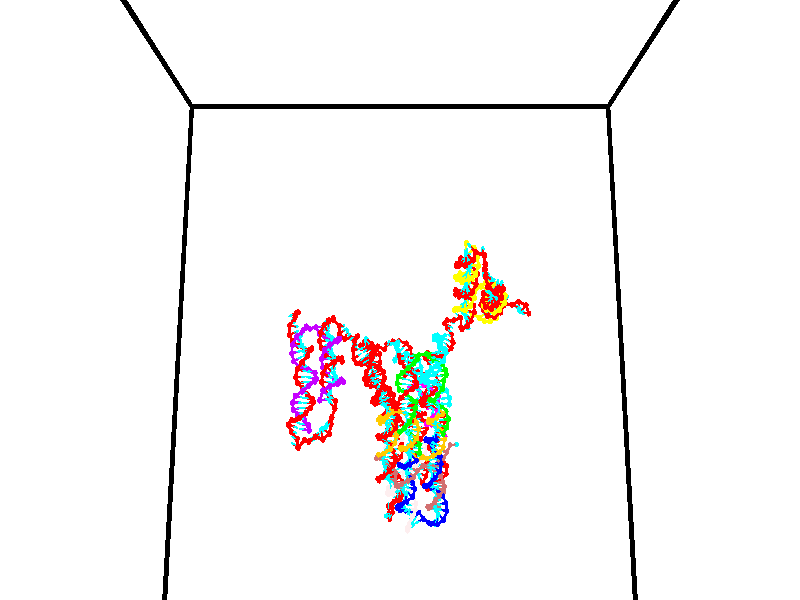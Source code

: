 // switches for output
#declare DRAW_BASES = 1; // possible values are 0, 1; only relevant for DNA ribbons
#declare DRAW_BASES_TYPE = 3; // possible values are 1, 2, 3; only relevant for DNA ribbons
#declare DRAW_FOG = 0; // set to 1 to enable fog

#include "colors.inc"

#include "transforms.inc"
background { rgb <1, 1, 1>}

#default {
   normal{
       ripples 0.25
       frequency 0.20
       turbulence 0.2
       lambda 5
   }
	finish {
		phong 0.1
		phong_size 40.
	}
}

// original window dimensions: 1024x640


// camera settings

camera {
	sky <0, 0.179814, -0.983701>
	up <0, 0.179814, -0.983701>
	right 1.6 * <1, 0, 0>
	location <35, 94.9851, 44.8844>
	look_at <35, 29.7336, 32.9568>
	direction <0, -65.2515, -11.9276>
	angle 67.0682
}


# declare cpy_camera_pos = <35, 94.9851, 44.8844>;
# if (DRAW_FOG = 1)
fog {
	fog_type 2
	up vnormalize(cpy_camera_pos)
	color rgbt<1,1,1,0.3>
	distance 1e-5
	fog_alt 3e-3
	fog_offset 56
}
# end


// LIGHTS

# declare lum = 6;
global_settings {
	ambient_light rgb lum * <0.05, 0.05, 0.05>
	max_trace_level 15
}# declare cpy_direct_light_amount = 0.25;
light_source
{	1000 * <-1, -1.16352, -0.803886>,
	rgb lum * cpy_direct_light_amount
	parallel
}

light_source
{	1000 * <1, 1.16352, 0.803886>,
	rgb lum * cpy_direct_light_amount
	parallel
}

// strand 0

// nucleotide -1

// particle -1
sphere {
	<24.592186, 34.997631, 35.013653> 0.250000
	pigment { color rgbt <1,0,0,0> }
	no_shadow
}
cylinder {
	<24.286907, 35.198387, 35.176445>,  <24.103739, 35.318840, 35.274120>, 0.100000
	pigment { color rgbt <1,0,0,0> }
	no_shadow
}
cylinder {
	<24.286907, 35.198387, 35.176445>,  <24.592186, 34.997631, 35.013653>, 0.100000
	pigment { color rgbt <1,0,0,0> }
	no_shadow
}

// particle -1
sphere {
	<24.286907, 35.198387, 35.176445> 0.100000
	pigment { color rgbt <1,0,0,0> }
	no_shadow
}
sphere {
	0, 1
	scale<0.080000,0.200000,0.300000>
	matrix <0.569697, 0.225438, 0.790331,
		0.304915, 0.835033, -0.457982,
		-0.763198, 0.501895, 0.406977,
		24.057947, 35.348957, 35.298538>
	pigment { color rgbt <0,1,1,0> }
	no_shadow
}
cylinder {
	<24.864986, 35.711121, 35.092632>,  <24.592186, 34.997631, 35.013653>, 0.130000
	pigment { color rgbt <1,0,0,0> }
	no_shadow
}

// nucleotide -1

// particle -1
sphere {
	<24.864986, 35.711121, 35.092632> 0.250000
	pigment { color rgbt <1,0,0,0> }
	no_shadow
}
cylinder {
	<24.585985, 35.621750, 35.364975>,  <24.418585, 35.568127, 35.528381>, 0.100000
	pigment { color rgbt <1,0,0,0> }
	no_shadow
}
cylinder {
	<24.585985, 35.621750, 35.364975>,  <24.864986, 35.711121, 35.092632>, 0.100000
	pigment { color rgbt <1,0,0,0> }
	no_shadow
}

// particle -1
sphere {
	<24.585985, 35.621750, 35.364975> 0.100000
	pigment { color rgbt <1,0,0,0> }
	no_shadow
}
sphere {
	0, 1
	scale<0.080000,0.200000,0.300000>
	matrix <0.648958, 0.205975, 0.732412,
		-0.303879, 0.952710, 0.001325,
		-0.697503, -0.223425, 0.680860,
		24.376734, 35.554722, 35.569233>
	pigment { color rgbt <0,1,1,0> }
	no_shadow
}
cylinder {
	<24.662024, 36.263729, 35.593876>,  <24.864986, 35.711121, 35.092632>, 0.130000
	pigment { color rgbt <1,0,0,0> }
	no_shadow
}

// nucleotide -1

// particle -1
sphere {
	<24.662024, 36.263729, 35.593876> 0.250000
	pigment { color rgbt <1,0,0,0> }
	no_shadow
}
cylinder {
	<24.588558, 35.906357, 35.757854>,  <24.544479, 35.691933, 35.856243>, 0.100000
	pigment { color rgbt <1,0,0,0> }
	no_shadow
}
cylinder {
	<24.588558, 35.906357, 35.757854>,  <24.662024, 36.263729, 35.593876>, 0.100000
	pigment { color rgbt <1,0,0,0> }
	no_shadow
}

// particle -1
sphere {
	<24.588558, 35.906357, 35.757854> 0.100000
	pigment { color rgbt <1,0,0,0> }
	no_shadow
}
sphere {
	0, 1
	scale<0.080000,0.200000,0.300000>
	matrix <0.577507, 0.239408, 0.780493,
		-0.795458, 0.380097, 0.471989,
		-0.183665, -0.893426, 0.409947,
		24.533459, 35.638329, 35.880840>
	pigment { color rgbt <0,1,1,0> }
	no_shadow
}
cylinder {
	<24.112276, 36.088882, 36.250092>,  <24.662024, 36.263729, 35.593876>, 0.130000
	pigment { color rgbt <1,0,0,0> }
	no_shadow
}

// nucleotide -1

// particle -1
sphere {
	<24.112276, 36.088882, 36.250092> 0.250000
	pigment { color rgbt <1,0,0,0> }
	no_shadow
}
cylinder {
	<24.440582, 35.860592, 36.260036>,  <24.637566, 35.723618, 36.266003>, 0.100000
	pigment { color rgbt <1,0,0,0> }
	no_shadow
}
cylinder {
	<24.440582, 35.860592, 36.260036>,  <24.112276, 36.088882, 36.250092>, 0.100000
	pigment { color rgbt <1,0,0,0> }
	no_shadow
}

// particle -1
sphere {
	<24.440582, 35.860592, 36.260036> 0.100000
	pigment { color rgbt <1,0,0,0> }
	no_shadow
}
sphere {
	0, 1
	scale<0.080000,0.200000,0.300000>
	matrix <0.288638, 0.451867, 0.844100,
		-0.492981, -0.685633, 0.535609,
		0.820767, -0.570723, 0.024862,
		24.686811, 35.689377, 36.267494>
	pigment { color rgbt <0,1,1,0> }
	no_shadow
}
cylinder {
	<24.099140, 35.926670, 36.989143>,  <24.112276, 36.088882, 36.250092>, 0.130000
	pigment { color rgbt <1,0,0,0> }
	no_shadow
}

// nucleotide -1

// particle -1
sphere {
	<24.099140, 35.926670, 36.989143> 0.250000
	pigment { color rgbt <1,0,0,0> }
	no_shadow
}
cylinder {
	<24.470396, 35.884178, 36.846443>,  <24.693150, 35.858681, 36.760822>, 0.100000
	pigment { color rgbt <1,0,0,0> }
	no_shadow
}
cylinder {
	<24.470396, 35.884178, 36.846443>,  <24.099140, 35.926670, 36.989143>, 0.100000
	pigment { color rgbt <1,0,0,0> }
	no_shadow
}

// particle -1
sphere {
	<24.470396, 35.884178, 36.846443> 0.100000
	pigment { color rgbt <1,0,0,0> }
	no_shadow
}
sphere {
	0, 1
	scale<0.080000,0.200000,0.300000>
	matrix <0.369727, 0.374129, 0.850488,
		0.043122, -0.921272, 0.386521,
		0.928139, -0.106233, -0.356753,
		24.748838, 35.852310, 36.739418>
	pigment { color rgbt <0,1,1,0> }
	no_shadow
}
cylinder {
	<24.364855, 35.605160, 37.467556>,  <24.099140, 35.926670, 36.989143>, 0.130000
	pigment { color rgbt <1,0,0,0> }
	no_shadow
}

// nucleotide -1

// particle -1
sphere {
	<24.364855, 35.605160, 37.467556> 0.250000
	pigment { color rgbt <1,0,0,0> }
	no_shadow
}
cylinder {
	<24.685308, 35.759636, 37.284672>,  <24.877581, 35.852322, 37.174942>, 0.100000
	pigment { color rgbt <1,0,0,0> }
	no_shadow
}
cylinder {
	<24.685308, 35.759636, 37.284672>,  <24.364855, 35.605160, 37.467556>, 0.100000
	pigment { color rgbt <1,0,0,0> }
	no_shadow
}

// particle -1
sphere {
	<24.685308, 35.759636, 37.284672> 0.100000
	pigment { color rgbt <1,0,0,0> }
	no_shadow
}
sphere {
	0, 1
	scale<0.080000,0.200000,0.300000>
	matrix <0.271190, 0.446770, 0.852557,
		0.533513, -0.807005, 0.253193,
		0.801137, 0.386187, -0.457209,
		24.925650, 35.875492, 37.147511>
	pigment { color rgbt <0,1,1,0> }
	no_shadow
}
cylinder {
	<24.876911, 35.475422, 37.850029>,  <24.364855, 35.605160, 37.467556>, 0.130000
	pigment { color rgbt <1,0,0,0> }
	no_shadow
}

// nucleotide -1

// particle -1
sphere {
	<24.876911, 35.475422, 37.850029> 0.250000
	pigment { color rgbt <1,0,0,0> }
	no_shadow
}
cylinder {
	<25.014027, 35.787575, 37.640842>,  <25.096296, 35.974869, 37.515331>, 0.100000
	pigment { color rgbt <1,0,0,0> }
	no_shadow
}
cylinder {
	<25.014027, 35.787575, 37.640842>,  <24.876911, 35.475422, 37.850029>, 0.100000
	pigment { color rgbt <1,0,0,0> }
	no_shadow
}

// particle -1
sphere {
	<25.014027, 35.787575, 37.640842> 0.100000
	pigment { color rgbt <1,0,0,0> }
	no_shadow
}
sphere {
	0, 1
	scale<0.080000,0.200000,0.300000>
	matrix <0.379533, 0.394194, 0.836999,
		0.859333, -0.485394, -0.161058,
		0.342786, 0.780387, -0.522967,
		25.116863, 36.021690, 37.483952>
	pigment { color rgbt <0,1,1,0> }
	no_shadow
}
cylinder {
	<25.544724, 35.560989, 38.102375>,  <24.876911, 35.475422, 37.850029>, 0.130000
	pigment { color rgbt <1,0,0,0> }
	no_shadow
}

// nucleotide -1

// particle -1
sphere {
	<25.544724, 35.560989, 38.102375> 0.250000
	pigment { color rgbt <1,0,0,0> }
	no_shadow
}
cylinder {
	<25.452868, 35.920483, 37.952957>,  <25.397753, 36.136181, 37.863308>, 0.100000
	pigment { color rgbt <1,0,0,0> }
	no_shadow
}
cylinder {
	<25.452868, 35.920483, 37.952957>,  <25.544724, 35.560989, 38.102375>, 0.100000
	pigment { color rgbt <1,0,0,0> }
	no_shadow
}

// particle -1
sphere {
	<25.452868, 35.920483, 37.952957> 0.100000
	pigment { color rgbt <1,0,0,0> }
	no_shadow
}
sphere {
	0, 1
	scale<0.080000,0.200000,0.300000>
	matrix <0.389280, 0.436580, 0.811085,
		0.892035, 0.040846, -0.450117,
		-0.229642, 0.898738, -0.373544,
		25.383974, 36.190105, 37.840893>
	pigment { color rgbt <0,1,1,0> }
	no_shadow
}
cylinder {
	<26.150381, 35.894611, 38.214092>,  <25.544724, 35.560989, 38.102375>, 0.130000
	pigment { color rgbt <1,0,0,0> }
	no_shadow
}

// nucleotide -1

// particle -1
sphere {
	<26.150381, 35.894611, 38.214092> 0.250000
	pigment { color rgbt <1,0,0,0> }
	no_shadow
}
cylinder {
	<25.861216, 36.165558, 38.159584>,  <25.687716, 36.328125, 38.126877>, 0.100000
	pigment { color rgbt <1,0,0,0> }
	no_shadow
}
cylinder {
	<25.861216, 36.165558, 38.159584>,  <26.150381, 35.894611, 38.214092>, 0.100000
	pigment { color rgbt <1,0,0,0> }
	no_shadow
}

// particle -1
sphere {
	<25.861216, 36.165558, 38.159584> 0.100000
	pigment { color rgbt <1,0,0,0> }
	no_shadow
}
sphere {
	0, 1
	scale<0.080000,0.200000,0.300000>
	matrix <0.355120, 0.533440, 0.767680,
		0.592694, 0.506572, -0.626177,
		-0.722913, 0.677367, -0.136272,
		25.644342, 36.368767, 38.118702>
	pigment { color rgbt <0,1,1,0> }
	no_shadow
}
cylinder {
	<26.413733, 36.590027, 38.196205>,  <26.150381, 35.894611, 38.214092>, 0.130000
	pigment { color rgbt <1,0,0,0> }
	no_shadow
}

// nucleotide -1

// particle -1
sphere {
	<26.413733, 36.590027, 38.196205> 0.250000
	pigment { color rgbt <1,0,0,0> }
	no_shadow
}
cylinder {
	<26.032639, 36.629894, 38.311005>,  <25.803982, 36.653812, 38.379883>, 0.100000
	pigment { color rgbt <1,0,0,0> }
	no_shadow
}
cylinder {
	<26.032639, 36.629894, 38.311005>,  <26.413733, 36.590027, 38.196205>, 0.100000
	pigment { color rgbt <1,0,0,0> }
	no_shadow
}

// particle -1
sphere {
	<26.032639, 36.629894, 38.311005> 0.100000
	pigment { color rgbt <1,0,0,0> }
	no_shadow
}
sphere {
	0, 1
	scale<0.080000,0.200000,0.300000>
	matrix <0.286094, 0.612171, 0.737154,
		-0.102223, 0.784420, -0.611749,
		-0.952733, 0.099664, 0.286996,
		25.746819, 36.659794, 38.397102>
	pigment { color rgbt <0,1,1,0> }
	no_shadow
}
cylinder {
	<26.399721, 37.212036, 38.373428>,  <26.413733, 36.590027, 38.196205>, 0.130000
	pigment { color rgbt <1,0,0,0> }
	no_shadow
}

// nucleotide -1

// particle -1
sphere {
	<26.399721, 37.212036, 38.373428> 0.250000
	pigment { color rgbt <1,0,0,0> }
	no_shadow
}
cylinder {
	<26.092764, 37.046890, 38.569653>,  <25.908590, 36.947803, 38.687386>, 0.100000
	pigment { color rgbt <1,0,0,0> }
	no_shadow
}
cylinder {
	<26.092764, 37.046890, 38.569653>,  <26.399721, 37.212036, 38.373428>, 0.100000
	pigment { color rgbt <1,0,0,0> }
	no_shadow
}

// particle -1
sphere {
	<26.092764, 37.046890, 38.569653> 0.100000
	pigment { color rgbt <1,0,0,0> }
	no_shadow
}
sphere {
	0, 1
	scale<0.080000,0.200000,0.300000>
	matrix <0.249660, 0.512303, 0.821715,
		-0.590575, 0.753051, -0.290060,
		-0.767392, -0.412868, 0.490560,
		25.862547, 36.923031, 38.716820>
	pigment { color rgbt <0,1,1,0> }
	no_shadow
}
cylinder {
	<26.205091, 37.715065, 38.895760>,  <26.399721, 37.212036, 38.373428>, 0.130000
	pigment { color rgbt <1,0,0,0> }
	no_shadow
}

// nucleotide -1

// particle -1
sphere {
	<26.205091, 37.715065, 38.895760> 0.250000
	pigment { color rgbt <1,0,0,0> }
	no_shadow
}
cylinder {
	<26.036089, 37.382847, 39.040913>,  <25.934689, 37.183517, 39.128006>, 0.100000
	pigment { color rgbt <1,0,0,0> }
	no_shadow
}
cylinder {
	<26.036089, 37.382847, 39.040913>,  <26.205091, 37.715065, 38.895760>, 0.100000
	pigment { color rgbt <1,0,0,0> }
	no_shadow
}

// particle -1
sphere {
	<26.036089, 37.382847, 39.040913> 0.100000
	pigment { color rgbt <1,0,0,0> }
	no_shadow
}
sphere {
	0, 1
	scale<0.080000,0.200000,0.300000>
	matrix <0.290702, 0.255044, 0.922196,
		-0.858477, 0.495122, 0.133685,
		-0.422504, -0.830546, 0.362883,
		25.909338, 37.133682, 39.149776>
	pigment { color rgbt <0,1,1,0> }
	no_shadow
}
cylinder {
	<25.733063, 37.977032, 39.445011>,  <26.205091, 37.715065, 38.895760>, 0.130000
	pigment { color rgbt <1,0,0,0> }
	no_shadow
}

// nucleotide -1

// particle -1
sphere {
	<25.733063, 37.977032, 39.445011> 0.250000
	pigment { color rgbt <1,0,0,0> }
	no_shadow
}
cylinder {
	<25.807480, 37.595085, 39.537640>,  <25.852129, 37.365917, 39.593216>, 0.100000
	pigment { color rgbt <1,0,0,0> }
	no_shadow
}
cylinder {
	<25.807480, 37.595085, 39.537640>,  <25.733063, 37.977032, 39.445011>, 0.100000
	pigment { color rgbt <1,0,0,0> }
	no_shadow
}

// particle -1
sphere {
	<25.807480, 37.595085, 39.537640> 0.100000
	pigment { color rgbt <1,0,0,0> }
	no_shadow
}
sphere {
	0, 1
	scale<0.080000,0.200000,0.300000>
	matrix <0.082769, 0.250082, 0.964680,
		-0.979050, -0.160302, 0.125558,
		0.186040, -0.954862, 0.231575,
		25.863293, 37.308628, 39.607113>
	pigment { color rgbt <0,1,1,0> }
	no_shadow
}
cylinder {
	<25.285524, 37.773918, 39.973110>,  <25.733063, 37.977032, 39.445011>, 0.130000
	pigment { color rgbt <1,0,0,0> }
	no_shadow
}

// nucleotide -1

// particle -1
sphere {
	<25.285524, 37.773918, 39.973110> 0.250000
	pigment { color rgbt <1,0,0,0> }
	no_shadow
}
cylinder {
	<25.582394, 37.511745, 40.029099>,  <25.760515, 37.354443, 40.062691>, 0.100000
	pigment { color rgbt <1,0,0,0> }
	no_shadow
}
cylinder {
	<25.582394, 37.511745, 40.029099>,  <25.285524, 37.773918, 39.973110>, 0.100000
	pigment { color rgbt <1,0,0,0> }
	no_shadow
}

// particle -1
sphere {
	<25.582394, 37.511745, 40.029099> 0.100000
	pigment { color rgbt <1,0,0,0> }
	no_shadow
}
sphere {
	0, 1
	scale<0.080000,0.200000,0.300000>
	matrix <-0.036267, 0.169262, 0.984904,
		-0.669224, -0.736047, 0.101851,
		0.742175, -0.655427, 0.139969,
		25.805046, 37.315117, 40.071091>
	pigment { color rgbt <0,1,1,0> }
	no_shadow
}
cylinder {
	<25.073967, 37.378448, 40.582607>,  <25.285524, 37.773918, 39.973110>, 0.130000
	pigment { color rgbt <1,0,0,0> }
	no_shadow
}

// nucleotide -1

// particle -1
sphere {
	<25.073967, 37.378448, 40.582607> 0.250000
	pigment { color rgbt <1,0,0,0> }
	no_shadow
}
cylinder {
	<25.467466, 37.310364, 40.559753>,  <25.703566, 37.269512, 40.546040>, 0.100000
	pigment { color rgbt <1,0,0,0> }
	no_shadow
}
cylinder {
	<25.467466, 37.310364, 40.559753>,  <25.073967, 37.378448, 40.582607>, 0.100000
	pigment { color rgbt <1,0,0,0> }
	no_shadow
}

// particle -1
sphere {
	<25.467466, 37.310364, 40.559753> 0.100000
	pigment { color rgbt <1,0,0,0> }
	no_shadow
}
sphere {
	0, 1
	scale<0.080000,0.200000,0.300000>
	matrix <0.067031, 0.052961, 0.996344,
		-0.166564, -0.983983, 0.063510,
		0.983750, -0.170212, -0.057136,
		25.762590, 37.259300, 40.542614>
	pigment { color rgbt <0,1,1,0> }
	no_shadow
}
cylinder {
	<25.165398, 36.810661, 41.025837>,  <25.073967, 37.378448, 40.582607>, 0.130000
	pigment { color rgbt <1,0,0,0> }
	no_shadow
}

// nucleotide -1

// particle -1
sphere {
	<25.165398, 36.810661, 41.025837> 0.250000
	pigment { color rgbt <1,0,0,0> }
	no_shadow
}
cylinder {
	<25.531868, 36.966499, 40.988232>,  <25.751749, 37.060001, 40.965668>, 0.100000
	pigment { color rgbt <1,0,0,0> }
	no_shadow
}
cylinder {
	<25.531868, 36.966499, 40.988232>,  <25.165398, 36.810661, 41.025837>, 0.100000
	pigment { color rgbt <1,0,0,0> }
	no_shadow
}

// particle -1
sphere {
	<25.531868, 36.966499, 40.988232> 0.100000
	pigment { color rgbt <1,0,0,0> }
	no_shadow
}
sphere {
	0, 1
	scale<0.080000,0.200000,0.300000>
	matrix <0.108861, -0.016146, 0.993926,
		0.385713, -0.920843, -0.057205,
		0.916174, 0.389598, -0.094016,
		25.806721, 37.083378, 40.960026>
	pigment { color rgbt <0,1,1,0> }
	no_shadow
}
cylinder {
	<25.567713, 36.399082, 41.381084>,  <25.165398, 36.810661, 41.025837>, 0.130000
	pigment { color rgbt <1,0,0,0> }
	no_shadow
}

// nucleotide -1

// particle -1
sphere {
	<25.567713, 36.399082, 41.381084> 0.250000
	pigment { color rgbt <1,0,0,0> }
	no_shadow
}
cylinder {
	<25.745308, 36.757450, 41.386749>,  <25.851864, 36.972473, 41.390148>, 0.100000
	pigment { color rgbt <1,0,0,0> }
	no_shadow
}
cylinder {
	<25.745308, 36.757450, 41.386749>,  <25.567713, 36.399082, 41.381084>, 0.100000
	pigment { color rgbt <1,0,0,0> }
	no_shadow
}

// particle -1
sphere {
	<25.745308, 36.757450, 41.386749> 0.100000
	pigment { color rgbt <1,0,0,0> }
	no_shadow
}
sphere {
	0, 1
	scale<0.080000,0.200000,0.300000>
	matrix <0.030708, -0.031009, 0.999047,
		0.895507, -0.443129, -0.041280,
		0.443987, 0.895921, 0.014162,
		25.878504, 37.026226, 41.390999>
	pigment { color rgbt <0,1,1,0> }
	no_shadow
}
cylinder {
	<26.053715, 36.310059, 41.895035>,  <25.567713, 36.399082, 41.381084>, 0.130000
	pigment { color rgbt <1,0,0,0> }
	no_shadow
}

// nucleotide -1

// particle -1
sphere {
	<26.053715, 36.310059, 41.895035> 0.250000
	pigment { color rgbt <1,0,0,0> }
	no_shadow
}
cylinder {
	<26.010508, 36.706142, 41.859676>,  <25.984583, 36.943794, 41.838463>, 0.100000
	pigment { color rgbt <1,0,0,0> }
	no_shadow
}
cylinder {
	<26.010508, 36.706142, 41.859676>,  <26.053715, 36.310059, 41.895035>, 0.100000
	pigment { color rgbt <1,0,0,0> }
	no_shadow
}

// particle -1
sphere {
	<26.010508, 36.706142, 41.859676> 0.100000
	pigment { color rgbt <1,0,0,0> }
	no_shadow
}
sphere {
	0, 1
	scale<0.080000,0.200000,0.300000>
	matrix <0.091947, 0.098488, 0.990881,
		0.989888, 0.098907, -0.101686,
		-0.108019, 0.990211, -0.088398,
		25.978102, 37.003204, 41.833157>
	pigment { color rgbt <0,1,1,0> }
	no_shadow
}
cylinder {
	<26.613134, 36.665787, 42.264950>,  <26.053715, 36.310059, 41.895035>, 0.130000
	pigment { color rgbt <1,0,0,0> }
	no_shadow
}

// nucleotide -1

// particle -1
sphere {
	<26.613134, 36.665787, 42.264950> 0.250000
	pigment { color rgbt <1,0,0,0> }
	no_shadow
}
cylinder {
	<26.320921, 36.937012, 42.232552>,  <26.145594, 37.099747, 42.213112>, 0.100000
	pigment { color rgbt <1,0,0,0> }
	no_shadow
}
cylinder {
	<26.320921, 36.937012, 42.232552>,  <26.613134, 36.665787, 42.264950>, 0.100000
	pigment { color rgbt <1,0,0,0> }
	no_shadow
}

// particle -1
sphere {
	<26.320921, 36.937012, 42.232552> 0.100000
	pigment { color rgbt <1,0,0,0> }
	no_shadow
}
sphere {
	0, 1
	scale<0.080000,0.200000,0.300000>
	matrix <-0.038893, 0.077104, 0.996264,
		0.681770, 0.730953, -0.029955,
		-0.730532, 0.678058, -0.080996,
		26.101761, 37.140430, 42.208252>
	pigment { color rgbt <0,1,1,0> }
	no_shadow
}
cylinder {
	<26.805090, 37.331169, 42.560890>,  <26.613134, 36.665787, 42.264950>, 0.130000
	pigment { color rgbt <1,0,0,0> }
	no_shadow
}

// nucleotide -1

// particle -1
sphere {
	<26.805090, 37.331169, 42.560890> 0.250000
	pigment { color rgbt <1,0,0,0> }
	no_shadow
}
cylinder {
	<26.406860, 37.300163, 42.582138>,  <26.167923, 37.281559, 42.594887>, 0.100000
	pigment { color rgbt <1,0,0,0> }
	no_shadow
}
cylinder {
	<26.406860, 37.300163, 42.582138>,  <26.805090, 37.331169, 42.560890>, 0.100000
	pigment { color rgbt <1,0,0,0> }
	no_shadow
}

// particle -1
sphere {
	<26.406860, 37.300163, 42.582138> 0.100000
	pigment { color rgbt <1,0,0,0> }
	no_shadow
}
sphere {
	0, 1
	scale<0.080000,0.200000,0.300000>
	matrix <0.027536, 0.299861, 0.953585,
		-0.089846, 0.950828, -0.296400,
		-0.995575, -0.077514, 0.053123,
		26.108189, 37.276909, 42.598076>
	pigment { color rgbt <0,1,1,0> }
	no_shadow
}
cylinder {
	<26.627731, 37.839962, 42.994583>,  <26.805090, 37.331169, 42.560890>, 0.130000
	pigment { color rgbt <1,0,0,0> }
	no_shadow
}

// nucleotide -1

// particle -1
sphere {
	<26.627731, 37.839962, 42.994583> 0.250000
	pigment { color rgbt <1,0,0,0> }
	no_shadow
}
cylinder {
	<26.283293, 37.636971, 43.007080>,  <26.076630, 37.515175, 43.014580>, 0.100000
	pigment { color rgbt <1,0,0,0> }
	no_shadow
}
cylinder {
	<26.283293, 37.636971, 43.007080>,  <26.627731, 37.839962, 42.994583>, 0.100000
	pigment { color rgbt <1,0,0,0> }
	no_shadow
}

// particle -1
sphere {
	<26.283293, 37.636971, 43.007080> 0.100000
	pigment { color rgbt <1,0,0,0> }
	no_shadow
}
sphere {
	0, 1
	scale<0.080000,0.200000,0.300000>
	matrix <-0.131371, 0.281432, 0.950546,
		-0.491176, 0.814407, -0.309009,
		-0.861097, -0.507480, 0.031243,
		26.024963, 37.484726, 43.016453>
	pigment { color rgbt <0,1,1,0> }
	no_shadow
}
cylinder {
	<26.225672, 38.160713, 43.433174>,  <26.627731, 37.839962, 42.994583>, 0.130000
	pigment { color rgbt <1,0,0,0> }
	no_shadow
}

// nucleotide -1

// particle -1
sphere {
	<26.225672, 38.160713, 43.433174> 0.250000
	pigment { color rgbt <1,0,0,0> }
	no_shadow
}
cylinder {
	<26.031149, 37.811489, 43.418961>,  <25.914434, 37.601952, 43.410431>, 0.100000
	pigment { color rgbt <1,0,0,0> }
	no_shadow
}
cylinder {
	<26.031149, 37.811489, 43.418961>,  <26.225672, 38.160713, 43.433174>, 0.100000
	pigment { color rgbt <1,0,0,0> }
	no_shadow
}

// particle -1
sphere {
	<26.031149, 37.811489, 43.418961> 0.100000
	pigment { color rgbt <1,0,0,0> }
	no_shadow
}
sphere {
	0, 1
	scale<0.080000,0.200000,0.300000>
	matrix <-0.425451, 0.201068, 0.882362,
		-0.763214, 0.444217, -0.469228,
		-0.486307, -0.873065, -0.035534,
		25.885256, 37.549568, 43.408298>
	pigment { color rgbt <0,1,1,0> }
	no_shadow
}
cylinder {
	<25.679239, 38.371574, 43.796322>,  <26.225672, 38.160713, 43.433174>, 0.130000
	pigment { color rgbt <1,0,0,0> }
	no_shadow
}

// nucleotide -1

// particle -1
sphere {
	<25.679239, 38.371574, 43.796322> 0.250000
	pigment { color rgbt <1,0,0,0> }
	no_shadow
}
cylinder {
	<25.644505, 37.973186, 43.787392>,  <25.623663, 37.734154, 43.782036>, 0.100000
	pigment { color rgbt <1,0,0,0> }
	no_shadow
}
cylinder {
	<25.644505, 37.973186, 43.787392>,  <25.679239, 38.371574, 43.796322>, 0.100000
	pigment { color rgbt <1,0,0,0> }
	no_shadow
}

// particle -1
sphere {
	<25.644505, 37.973186, 43.787392> 0.100000
	pigment { color rgbt <1,0,0,0> }
	no_shadow
}
sphere {
	0, 1
	scale<0.080000,0.200000,0.300000>
	matrix <-0.413323, 0.015632, 0.910450,
		-0.906434, 0.088288, -0.413016,
		-0.086839, -0.995972, -0.022322,
		25.618452, 37.674397, 43.780697>
	pigment { color rgbt <0,1,1,0> }
	no_shadow
}
cylinder {
	<24.954384, 38.144348, 43.959049>,  <25.679239, 38.371574, 43.796322>, 0.130000
	pigment { color rgbt <1,0,0,0> }
	no_shadow
}

// nucleotide -1

// particle -1
sphere {
	<24.954384, 38.144348, 43.959049> 0.250000
	pigment { color rgbt <1,0,0,0> }
	no_shadow
}
cylinder {
	<25.230345, 37.872063, 44.057571>,  <25.395922, 37.708691, 44.116684>, 0.100000
	pigment { color rgbt <1,0,0,0> }
	no_shadow
}
cylinder {
	<25.230345, 37.872063, 44.057571>,  <24.954384, 38.144348, 43.959049>, 0.100000
	pigment { color rgbt <1,0,0,0> }
	no_shadow
}

// particle -1
sphere {
	<25.230345, 37.872063, 44.057571> 0.100000
	pigment { color rgbt <1,0,0,0> }
	no_shadow
}
sphere {
	0, 1
	scale<0.080000,0.200000,0.300000>
	matrix <-0.336293, -0.000078, 0.941758,
		-0.641049, -0.732549, -0.228973,
		0.689901, -0.680714, 0.246301,
		25.437315, 37.667847, 44.131462>
	pigment { color rgbt <0,1,1,0> }
	no_shadow
}
cylinder {
	<24.536982, 37.525219, 44.284313>,  <24.954384, 38.144348, 43.959049>, 0.130000
	pigment { color rgbt <1,0,0,0> }
	no_shadow
}

// nucleotide -1

// particle -1
sphere {
	<24.536982, 37.525219, 44.284313> 0.250000
	pigment { color rgbt <1,0,0,0> }
	no_shadow
}
cylinder {
	<24.919615, 37.560295, 44.395496>,  <25.149195, 37.581341, 44.462208>, 0.100000
	pigment { color rgbt <1,0,0,0> }
	no_shadow
}
cylinder {
	<24.919615, 37.560295, 44.395496>,  <24.536982, 37.525219, 44.284313>, 0.100000
	pigment { color rgbt <1,0,0,0> }
	no_shadow
}

// particle -1
sphere {
	<24.919615, 37.560295, 44.395496> 0.100000
	pigment { color rgbt <1,0,0,0> }
	no_shadow
}
sphere {
	0, 1
	scale<0.080000,0.200000,0.300000>
	matrix <-0.286567, 0.108869, 0.951855,
		0.053210, -0.990181, 0.129272,
		0.956581, 0.087693, 0.277960,
		25.206589, 37.586601, 44.478886>
	pigment { color rgbt <0,1,1,0> }
	no_shadow
}
cylinder {
	<24.763880, 37.119659, 44.870613>,  <24.536982, 37.525219, 44.284313>, 0.130000
	pigment { color rgbt <1,0,0,0> }
	no_shadow
}

// nucleotide -1

// particle -1
sphere {
	<24.763880, 37.119659, 44.870613> 0.250000
	pigment { color rgbt <1,0,0,0> }
	no_shadow
}
cylinder {
	<24.995199, 37.445908, 44.877884>,  <25.133991, 37.641655, 44.882248>, 0.100000
	pigment { color rgbt <1,0,0,0> }
	no_shadow
}
cylinder {
	<24.995199, 37.445908, 44.877884>,  <24.763880, 37.119659, 44.870613>, 0.100000
	pigment { color rgbt <1,0,0,0> }
	no_shadow
}

// particle -1
sphere {
	<24.995199, 37.445908, 44.877884> 0.100000
	pigment { color rgbt <1,0,0,0> }
	no_shadow
}
sphere {
	0, 1
	scale<0.080000,0.200000,0.300000>
	matrix <-0.252606, 0.157831, 0.954610,
		0.775731, -0.556643, 0.297304,
		0.578301, 0.815621, 0.018177,
		25.168690, 37.690594, 44.883339>
	pigment { color rgbt <0,1,1,0> }
	no_shadow
}
cylinder {
	<25.298761, 37.052254, 45.382393>,  <24.763880, 37.119659, 44.870613>, 0.130000
	pigment { color rgbt <1,0,0,0> }
	no_shadow
}

// nucleotide -1

// particle -1
sphere {
	<25.298761, 37.052254, 45.382393> 0.250000
	pigment { color rgbt <1,0,0,0> }
	no_shadow
}
cylinder {
	<25.174242, 37.427864, 45.323978>,  <25.099529, 37.653229, 45.288929>, 0.100000
	pigment { color rgbt <1,0,0,0> }
	no_shadow
}
cylinder {
	<25.174242, 37.427864, 45.323978>,  <25.298761, 37.052254, 45.382393>, 0.100000
	pigment { color rgbt <1,0,0,0> }
	no_shadow
}

// particle -1
sphere {
	<25.174242, 37.427864, 45.323978> 0.100000
	pigment { color rgbt <1,0,0,0> }
	no_shadow
}
sphere {
	0, 1
	scale<0.080000,0.200000,0.300000>
	matrix <-0.301616, 0.048093, 0.952216,
		0.901177, 0.340470, 0.268253,
		-0.311300, 0.939025, -0.146032,
		25.080853, 37.709572, 45.280170>
	pigment { color rgbt <0,1,1,0> }
	no_shadow
}
cylinder {
	<25.449396, 37.255814, 46.068409>,  <25.298761, 37.052254, 45.382393>, 0.130000
	pigment { color rgbt <1,0,0,0> }
	no_shadow
}

// nucleotide -1

// particle -1
sphere {
	<25.449396, 37.255814, 46.068409> 0.250000
	pigment { color rgbt <1,0,0,0> }
	no_shadow
}
cylinder {
	<25.252474, 37.560802, 45.900467>,  <25.134321, 37.743793, 45.799702>, 0.100000
	pigment { color rgbt <1,0,0,0> }
	no_shadow
}
cylinder {
	<25.252474, 37.560802, 45.900467>,  <25.449396, 37.255814, 46.068409>, 0.100000
	pigment { color rgbt <1,0,0,0> }
	no_shadow
}

// particle -1
sphere {
	<25.252474, 37.560802, 45.900467> 0.100000
	pigment { color rgbt <1,0,0,0> }
	no_shadow
}
sphere {
	0, 1
	scale<0.080000,0.200000,0.300000>
	matrix <-0.247261, 0.339979, 0.907346,
		0.834564, 0.550504, 0.021155,
		-0.492306, 0.762469, -0.419852,
		25.104782, 37.789543, 45.774509>
	pigment { color rgbt <0,1,1,0> }
	no_shadow
}
cylinder {
	<26.014275, 37.174591, 45.470406>,  <25.449396, 37.255814, 46.068409>, 0.130000
	pigment { color rgbt <1,0,0,0> }
	no_shadow
}

// nucleotide -1

// particle -1
sphere {
	<26.014275, 37.174591, 45.470406> 0.250000
	pigment { color rgbt <1,0,0,0> }
	no_shadow
}
cylinder {
	<26.381037, 37.015835, 45.453613>,  <26.601093, 36.920582, 45.443539>, 0.100000
	pigment { color rgbt <1,0,0,0> }
	no_shadow
}
cylinder {
	<26.381037, 37.015835, 45.453613>,  <26.014275, 37.174591, 45.470406>, 0.100000
	pigment { color rgbt <1,0,0,0> }
	no_shadow
}

// particle -1
sphere {
	<26.381037, 37.015835, 45.453613> 0.100000
	pigment { color rgbt <1,0,0,0> }
	no_shadow
}
sphere {
	0, 1
	scale<0.080000,0.200000,0.300000>
	matrix <0.315704, 0.785619, -0.532103,
		0.244170, 0.474634, 0.845638,
		0.916903, -0.396895, -0.041980,
		26.656107, 36.896767, 45.441021>
	pigment { color rgbt <0,1,1,0> }
	no_shadow
}
cylinder {
	<26.510139, 37.715958, 45.597870>,  <26.014275, 37.174591, 45.470406>, 0.130000
	pigment { color rgbt <1,0,0,0> }
	no_shadow
}

// nucleotide -1

// particle -1
sphere {
	<26.510139, 37.715958, 45.597870> 0.250000
	pigment { color rgbt <1,0,0,0> }
	no_shadow
}
cylinder {
	<26.740101, 37.435097, 45.429840>,  <26.878078, 37.266579, 45.329021>, 0.100000
	pigment { color rgbt <1,0,0,0> }
	no_shadow
}
cylinder {
	<26.740101, 37.435097, 45.429840>,  <26.510139, 37.715958, 45.597870>, 0.100000
	pigment { color rgbt <1,0,0,0> }
	no_shadow
}

// particle -1
sphere {
	<26.740101, 37.435097, 45.429840> 0.100000
	pigment { color rgbt <1,0,0,0> }
	no_shadow
}
sphere {
	0, 1
	scale<0.080000,0.200000,0.300000>
	matrix <0.567990, 0.712022, -0.412809,
		0.588959, -0.001273, 0.808162,
		0.574904, -0.702156, -0.420075,
		26.912573, 37.224449, 45.303818>
	pigment { color rgbt <0,1,1,0> }
	no_shadow
}
cylinder {
	<27.149389, 38.051739, 45.205833>,  <26.510139, 37.715958, 45.597870>, 0.130000
	pigment { color rgbt <1,0,0,0> }
	no_shadow
}

// nucleotide -1

// particle -1
sphere {
	<27.149389, 38.051739, 45.205833> 0.250000
	pigment { color rgbt <1,0,0,0> }
	no_shadow
}
cylinder {
	<27.247490, 37.677986, 45.102467>,  <27.306351, 37.453735, 45.040447>, 0.100000
	pigment { color rgbt <1,0,0,0> }
	no_shadow
}
cylinder {
	<27.247490, 37.677986, 45.102467>,  <27.149389, 38.051739, 45.205833>, 0.100000
	pigment { color rgbt <1,0,0,0> }
	no_shadow
}

// particle -1
sphere {
	<27.247490, 37.677986, 45.102467> 0.100000
	pigment { color rgbt <1,0,0,0> }
	no_shadow
}
sphere {
	0, 1
	scale<0.080000,0.200000,0.300000>
	matrix <0.796376, 0.346184, -0.495926,
		0.552844, -0.084167, 0.829023,
		0.245253, -0.934384, -0.258414,
		27.321066, 37.397671, 45.024940>
	pigment { color rgbt <0,1,1,0> }
	no_shadow
}
cylinder {
	<27.834244, 37.850662, 45.413509>,  <27.149389, 38.051739, 45.205833>, 0.130000
	pigment { color rgbt <1,0,0,0> }
	no_shadow
}

// nucleotide -1

// particle -1
sphere {
	<27.834244, 37.850662, 45.413509> 0.250000
	pigment { color rgbt <1,0,0,0> }
	no_shadow
}
cylinder {
	<27.704082, 37.701244, 45.066044>,  <27.625986, 37.611595, 44.857563>, 0.100000
	pigment { color rgbt <1,0,0,0> }
	no_shadow
}
cylinder {
	<27.704082, 37.701244, 45.066044>,  <27.834244, 37.850662, 45.413509>, 0.100000
	pigment { color rgbt <1,0,0,0> }
	no_shadow
}

// particle -1
sphere {
	<27.704082, 37.701244, 45.066044> 0.100000
	pigment { color rgbt <1,0,0,0> }
	no_shadow
}
sphere {
	0, 1
	scale<0.080000,0.200000,0.300000>
	matrix <0.655650, 0.572823, -0.491932,
		0.681349, -0.729616, 0.058517,
		-0.325402, -0.373544, -0.868665,
		27.606462, 37.589180, 44.805443>
	pigment { color rgbt <0,1,1,0> }
	no_shadow
}
cylinder {
	<28.415375, 37.797848, 44.989422>,  <27.834244, 37.850662, 45.413509>, 0.130000
	pigment { color rgbt <1,0,0,0> }
	no_shadow
}

// nucleotide -1

// particle -1
sphere {
	<28.415375, 37.797848, 44.989422> 0.250000
	pigment { color rgbt <1,0,0,0> }
	no_shadow
}
cylinder {
	<28.080111, 37.857037, 44.779434>,  <27.878952, 37.892548, 44.653442>, 0.100000
	pigment { color rgbt <1,0,0,0> }
	no_shadow
}
cylinder {
	<28.080111, 37.857037, 44.779434>,  <28.415375, 37.797848, 44.989422>, 0.100000
	pigment { color rgbt <1,0,0,0> }
	no_shadow
}

// particle -1
sphere {
	<28.080111, 37.857037, 44.779434> 0.100000
	pigment { color rgbt <1,0,0,0> }
	no_shadow
}
sphere {
	0, 1
	scale<0.080000,0.200000,0.300000>
	matrix <0.440407, 0.751401, -0.491364,
		0.321753, -0.643041, -0.694963,
		-0.838163, 0.147969, -0.524965,
		27.828661, 37.901428, 44.621944>
	pigment { color rgbt <0,1,1,0> }
	no_shadow
}
cylinder {
	<28.568594, 37.895012, 44.250698>,  <28.415375, 37.797848, 44.989422>, 0.130000
	pigment { color rgbt <1,0,0,0> }
	no_shadow
}

// nucleotide -1

// particle -1
sphere {
	<28.568594, 37.895012, 44.250698> 0.250000
	pigment { color rgbt <1,0,0,0> }
	no_shadow
}
cylinder {
	<28.287138, 38.132832, 44.406338>,  <28.118265, 38.275524, 44.499722>, 0.100000
	pigment { color rgbt <1,0,0,0> }
	no_shadow
}
cylinder {
	<28.287138, 38.132832, 44.406338>,  <28.568594, 37.895012, 44.250698>, 0.100000
	pigment { color rgbt <1,0,0,0> }
	no_shadow
}

// particle -1
sphere {
	<28.287138, 38.132832, 44.406338> 0.100000
	pigment { color rgbt <1,0,0,0> }
	no_shadow
}
sphere {
	0, 1
	scale<0.080000,0.200000,0.300000>
	matrix <0.477606, 0.801189, -0.360539,
		-0.526105, -0.067851, -0.847709,
		-0.703638, 0.594552, 0.389104,
		28.076046, 38.311195, 44.523067>
	pigment { color rgbt <0,1,1,0> }
	no_shadow
}
cylinder {
	<28.693306, 38.428474, 43.736950>,  <28.568594, 37.895012, 44.250698>, 0.130000
	pigment { color rgbt <1,0,0,0> }
	no_shadow
}

// nucleotide -1

// particle -1
sphere {
	<28.693306, 38.428474, 43.736950> 0.250000
	pigment { color rgbt <1,0,0,0> }
	no_shadow
}
cylinder {
	<28.480337, 38.556416, 44.050438>,  <28.352556, 38.633179, 44.238533>, 0.100000
	pigment { color rgbt <1,0,0,0> }
	no_shadow
}
cylinder {
	<28.480337, 38.556416, 44.050438>,  <28.693306, 38.428474, 43.736950>, 0.100000
	pigment { color rgbt <1,0,0,0> }
	no_shadow
}

// particle -1
sphere {
	<28.480337, 38.556416, 44.050438> 0.100000
	pigment { color rgbt <1,0,0,0> }
	no_shadow
}
sphere {
	0, 1
	scale<0.080000,0.200000,0.300000>
	matrix <0.227468, 0.945868, -0.231499,
		-0.815344, 0.055017, -0.576356,
		-0.532421, 0.319854, 0.783723,
		28.320610, 38.652370, 44.285553>
	pigment { color rgbt <0,1,1,0> }
	no_shadow
}
cylinder {
	<28.994461, 38.765381, 43.068954>,  <28.693306, 38.428474, 43.736950>, 0.130000
	pigment { color rgbt <1,0,0,0> }
	no_shadow
}

// nucleotide -1

// particle -1
sphere {
	<28.994461, 38.765381, 43.068954> 0.250000
	pigment { color rgbt <1,0,0,0> }
	no_shadow
}
cylinder {
	<28.756754, 38.958210, 42.811443>,  <28.614130, 39.073906, 42.656937>, 0.100000
	pigment { color rgbt <1,0,0,0> }
	no_shadow
}
cylinder {
	<28.756754, 38.958210, 42.811443>,  <28.994461, 38.765381, 43.068954>, 0.100000
	pigment { color rgbt <1,0,0,0> }
	no_shadow
}

// particle -1
sphere {
	<28.756754, 38.958210, 42.811443> 0.100000
	pigment { color rgbt <1,0,0,0> }
	no_shadow
}
sphere {
	0, 1
	scale<0.080000,0.200000,0.300000>
	matrix <0.304561, -0.605959, -0.734886,
		-0.744370, -0.632791, 0.213284,
		-0.594270, 0.482068, -0.643780,
		28.578472, 39.102829, 42.618309>
	pigment { color rgbt <0,1,1,0> }
	no_shadow
}
cylinder {
	<29.009064, 38.298534, 42.486450>,  <28.994461, 38.765381, 43.068954>, 0.130000
	pigment { color rgbt <1,0,0,0> }
	no_shadow
}

// nucleotide -1

// particle -1
sphere {
	<29.009064, 38.298534, 42.486450> 0.250000
	pigment { color rgbt <1,0,0,0> }
	no_shadow
}
cylinder {
	<28.814377, 38.627403, 42.368374>,  <28.697565, 38.824726, 42.297527>, 0.100000
	pigment { color rgbt <1,0,0,0> }
	no_shadow
}
cylinder {
	<28.814377, 38.627403, 42.368374>,  <29.009064, 38.298534, 42.486450>, 0.100000
	pigment { color rgbt <1,0,0,0> }
	no_shadow
}

// particle -1
sphere {
	<28.814377, 38.627403, 42.368374> 0.100000
	pigment { color rgbt <1,0,0,0> }
	no_shadow
}
sphere {
	0, 1
	scale<0.080000,0.200000,0.300000>
	matrix <0.001525, -0.337114, -0.941463,
		-0.873559, -0.458674, 0.162825,
		-0.486715, 0.822175, -0.295188,
		28.668362, 38.874054, 42.279816>
	pigment { color rgbt <0,1,1,0> }
	no_shadow
}
cylinder {
	<28.446880, 38.000092, 42.153606>,  <29.009064, 38.298534, 42.486450>, 0.130000
	pigment { color rgbt <1,0,0,0> }
	no_shadow
}

// nucleotide -1

// particle -1
sphere {
	<28.446880, 38.000092, 42.153606> 0.250000
	pigment { color rgbt <1,0,0,0> }
	no_shadow
}
cylinder {
	<28.476833, 38.376564, 42.021805>,  <28.494804, 38.602448, 41.942722>, 0.100000
	pigment { color rgbt <1,0,0,0> }
	no_shadow
}
cylinder {
	<28.476833, 38.376564, 42.021805>,  <28.446880, 38.000092, 42.153606>, 0.100000
	pigment { color rgbt <1,0,0,0> }
	no_shadow
}

// particle -1
sphere {
	<28.476833, 38.376564, 42.021805> 0.100000
	pigment { color rgbt <1,0,0,0> }
	no_shadow
}
sphere {
	0, 1
	scale<0.080000,0.200000,0.300000>
	matrix <-0.010388, -0.329681, -0.944035,
		-0.997138, 0.074114, -0.014910,
		0.074882, 0.941179, -0.329508,
		28.499298, 38.658916, 41.922951>
	pigment { color rgbt <0,1,1,0> }
	no_shadow
}
cylinder {
	<27.913435, 38.003860, 41.610470>,  <28.446880, 38.000092, 42.153606>, 0.130000
	pigment { color rgbt <1,0,0,0> }
	no_shadow
}

// nucleotide -1

// particle -1
sphere {
	<27.913435, 38.003860, 41.610470> 0.250000
	pigment { color rgbt <1,0,0,0> }
	no_shadow
}
cylinder {
	<28.169422, 38.297283, 41.518967>,  <28.323013, 38.473339, 41.464066>, 0.100000
	pigment { color rgbt <1,0,0,0> }
	no_shadow
}
cylinder {
	<28.169422, 38.297283, 41.518967>,  <27.913435, 38.003860, 41.610470>, 0.100000
	pigment { color rgbt <1,0,0,0> }
	no_shadow
}

// particle -1
sphere {
	<28.169422, 38.297283, 41.518967> 0.100000
	pigment { color rgbt <1,0,0,0> }
	no_shadow
}
sphere {
	0, 1
	scale<0.080000,0.200000,0.300000>
	matrix <0.045256, -0.333172, -0.941779,
		-0.767069, 0.592355, -0.246417,
		0.639967, 0.733561, -0.228758,
		28.361412, 38.517353, 41.450340>
	pigment { color rgbt <0,1,1,0> }
	no_shadow
}
cylinder {
	<27.673735, 38.342575, 41.005871>,  <27.913435, 38.003860, 41.610470>, 0.130000
	pigment { color rgbt <1,0,0,0> }
	no_shadow
}

// nucleotide -1

// particle -1
sphere {
	<27.673735, 38.342575, 41.005871> 0.250000
	pigment { color rgbt <1,0,0,0> }
	no_shadow
}
cylinder {
	<28.068497, 38.403996, 41.025635>,  <28.305353, 38.440849, 41.037495>, 0.100000
	pigment { color rgbt <1,0,0,0> }
	no_shadow
}
cylinder {
	<28.068497, 38.403996, 41.025635>,  <27.673735, 38.342575, 41.005871>, 0.100000
	pigment { color rgbt <1,0,0,0> }
	no_shadow
}

// particle -1
sphere {
	<28.068497, 38.403996, 41.025635> 0.100000
	pigment { color rgbt <1,0,0,0> }
	no_shadow
}
sphere {
	0, 1
	scale<0.080000,0.200000,0.300000>
	matrix <0.110004, -0.416624, -0.902399,
		-0.117976, 0.896018, -0.428059,
		0.986905, 0.153550, 0.049414,
		28.364569, 38.450062, 41.040459>
	pigment { color rgbt <0,1,1,0> }
	no_shadow
}
cylinder {
	<27.785820, 38.553886, 40.378582>,  <27.673735, 38.342575, 41.005871>, 0.130000
	pigment { color rgbt <1,0,0,0> }
	no_shadow
}

// nucleotide -1

// particle -1
sphere {
	<27.785820, 38.553886, 40.378582> 0.250000
	pigment { color rgbt <1,0,0,0> }
	no_shadow
}
cylinder {
	<28.153120, 38.460728, 40.506695>,  <28.373499, 38.404835, 40.583565>, 0.100000
	pigment { color rgbt <1,0,0,0> }
	no_shadow
}
cylinder {
	<28.153120, 38.460728, 40.506695>,  <27.785820, 38.553886, 40.378582>, 0.100000
	pigment { color rgbt <1,0,0,0> }
	no_shadow
}

// particle -1
sphere {
	<28.153120, 38.460728, 40.506695> 0.100000
	pigment { color rgbt <1,0,0,0> }
	no_shadow
}
sphere {
	0, 1
	scale<0.080000,0.200000,0.300000>
	matrix <0.140043, -0.565552, -0.812736,
		0.370417, 0.791146, -0.486702,
		0.918248, -0.232892, 0.320284,
		28.428595, 38.390862, 40.602779>
	pigment { color rgbt <0,1,1,0> }
	no_shadow
}
cylinder {
	<28.167442, 38.646591, 39.827259>,  <27.785820, 38.553886, 40.378582>, 0.130000
	pigment { color rgbt <1,0,0,0> }
	no_shadow
}

// nucleotide -1

// particle -1
sphere {
	<28.167442, 38.646591, 39.827259> 0.250000
	pigment { color rgbt <1,0,0,0> }
	no_shadow
}
cylinder {
	<28.403452, 38.417667, 40.055061>,  <28.545057, 38.280315, 40.191742>, 0.100000
	pigment { color rgbt <1,0,0,0> }
	no_shadow
}
cylinder {
	<28.403452, 38.417667, 40.055061>,  <28.167442, 38.646591, 39.827259>, 0.100000
	pigment { color rgbt <1,0,0,0> }
	no_shadow
}

// particle -1
sphere {
	<28.403452, 38.417667, 40.055061> 0.100000
	pigment { color rgbt <1,0,0,0> }
	no_shadow
}
sphere {
	0, 1
	scale<0.080000,0.200000,0.300000>
	matrix <0.298901, -0.500420, -0.812550,
		0.750018, 0.649652, -0.124198,
		0.590026, -0.572305, 0.569505,
		28.580460, 38.245975, 40.225914>
	pigment { color rgbt <0,1,1,0> }
	no_shadow
}
cylinder {
	<28.817858, 38.626244, 39.525658>,  <28.167442, 38.646591, 39.827259>, 0.130000
	pigment { color rgbt <1,0,0,0> }
	no_shadow
}

// nucleotide -1

// particle -1
sphere {
	<28.817858, 38.626244, 39.525658> 0.250000
	pigment { color rgbt <1,0,0,0> }
	no_shadow
}
cylinder {
	<28.782682, 38.296741, 39.749691>,  <28.761578, 38.099041, 39.884113>, 0.100000
	pigment { color rgbt <1,0,0,0> }
	no_shadow
}
cylinder {
	<28.782682, 38.296741, 39.749691>,  <28.817858, 38.626244, 39.525658>, 0.100000
	pigment { color rgbt <1,0,0,0> }
	no_shadow
}

// particle -1
sphere {
	<28.782682, 38.296741, 39.749691> 0.100000
	pigment { color rgbt <1,0,0,0> }
	no_shadow
}
sphere {
	0, 1
	scale<0.080000,0.200000,0.300000>
	matrix <0.240858, -0.563163, -0.790465,
		0.966568, 0.065390, 0.247931,
		-0.087937, -0.823754, 0.560086,
		28.756302, 38.049614, 39.917717>
	pigment { color rgbt <0,1,1,0> }
	no_shadow
}
cylinder {
	<29.200878, 38.102440, 39.167324>,  <28.817858, 38.626244, 39.525658>, 0.130000
	pigment { color rgbt <1,0,0,0> }
	no_shadow
}

// nucleotide -1

// particle -1
sphere {
	<29.200878, 38.102440, 39.167324> 0.250000
	pigment { color rgbt <1,0,0,0> }
	no_shadow
}
cylinder {
	<28.977610, 37.874088, 39.408173>,  <28.843649, 37.737080, 39.552681>, 0.100000
	pigment { color rgbt <1,0,0,0> }
	no_shadow
}
cylinder {
	<28.977610, 37.874088, 39.408173>,  <29.200878, 38.102440, 39.167324>, 0.100000
	pigment { color rgbt <1,0,0,0> }
	no_shadow
}

// particle -1
sphere {
	<28.977610, 37.874088, 39.408173> 0.100000
	pigment { color rgbt <1,0,0,0> }
	no_shadow
}
sphere {
	0, 1
	scale<0.080000,0.200000,0.300000>
	matrix <-0.202545, -0.609981, -0.766093,
		0.804626, -0.549566, 0.224844,
		-0.558169, -0.570877, 0.602118,
		28.810160, 37.702824, 39.588806>
	pigment { color rgbt <0,1,1,0> }
	no_shadow
}
cylinder {
	<29.442631, 37.394123, 39.070457>,  <29.200878, 38.102440, 39.167324>, 0.130000
	pigment { color rgbt <1,0,0,0> }
	no_shadow
}

// nucleotide -1

// particle -1
sphere {
	<29.442631, 37.394123, 39.070457> 0.250000
	pigment { color rgbt <1,0,0,0> }
	no_shadow
}
cylinder {
	<29.069818, 37.359501, 39.211212>,  <28.846130, 37.338726, 39.295666>, 0.100000
	pigment { color rgbt <1,0,0,0> }
	no_shadow
}
cylinder {
	<29.069818, 37.359501, 39.211212>,  <29.442631, 37.394123, 39.070457>, 0.100000
	pigment { color rgbt <1,0,0,0> }
	no_shadow
}

// particle -1
sphere {
	<29.069818, 37.359501, 39.211212> 0.100000
	pigment { color rgbt <1,0,0,0> }
	no_shadow
}
sphere {
	0, 1
	scale<0.080000,0.200000,0.300000>
	matrix <-0.214168, -0.651747, -0.727569,
		0.292320, -0.753481, 0.588911,
		-0.932030, -0.086558, 0.351890,
		28.790209, 37.333534, 39.316780>
	pigment { color rgbt <0,1,1,0> }
	no_shadow
}
cylinder {
	<29.403419, 36.756340, 39.275730>,  <29.442631, 37.394123, 39.070457>, 0.130000
	pigment { color rgbt <1,0,0,0> }
	no_shadow
}

// nucleotide -1

// particle -1
sphere {
	<29.403419, 36.756340, 39.275730> 0.250000
	pigment { color rgbt <1,0,0,0> }
	no_shadow
}
cylinder {
	<29.042280, 36.904816, 39.188938>,  <28.825596, 36.993900, 39.136864>, 0.100000
	pigment { color rgbt <1,0,0,0> }
	no_shadow
}
cylinder {
	<29.042280, 36.904816, 39.188938>,  <29.403419, 36.756340, 39.275730>, 0.100000
	pigment { color rgbt <1,0,0,0> }
	no_shadow
}

// particle -1
sphere {
	<29.042280, 36.904816, 39.188938> 0.100000
	pigment { color rgbt <1,0,0,0> }
	no_shadow
}
sphere {
	0, 1
	scale<0.080000,0.200000,0.300000>
	matrix <-0.048311, -0.589044, -0.806655,
		-0.427235, -0.717805, 0.549751,
		-0.902849, 0.371190, -0.216982,
		28.771425, 37.016174, 39.123844>
	pigment { color rgbt <0,1,1,0> }
	no_shadow
}
cylinder {
	<29.032909, 36.204868, 39.021847>,  <29.403419, 36.756340, 39.275730>, 0.130000
	pigment { color rgbt <1,0,0,0> }
	no_shadow
}

// nucleotide -1

// particle -1
sphere {
	<29.032909, 36.204868, 39.021847> 0.250000
	pigment { color rgbt <1,0,0,0> }
	no_shadow
}
cylinder {
	<28.756804, 36.471752, 38.909866>,  <28.591141, 36.631882, 38.842678>, 0.100000
	pigment { color rgbt <1,0,0,0> }
	no_shadow
}
cylinder {
	<28.756804, 36.471752, 38.909866>,  <29.032909, 36.204868, 39.021847>, 0.100000
	pigment { color rgbt <1,0,0,0> }
	no_shadow
}

// particle -1
sphere {
	<28.756804, 36.471752, 38.909866> 0.100000
	pigment { color rgbt <1,0,0,0> }
	no_shadow
}
sphere {
	0, 1
	scale<0.080000,0.200000,0.300000>
	matrix <-0.313239, -0.624320, -0.715615,
		-0.652245, -0.406268, 0.639939,
		-0.690259, 0.667211, -0.279951,
		28.549725, 36.671913, 38.825882>
	pigment { color rgbt <0,1,1,0> }
	no_shadow
}
cylinder {
	<28.329847, 35.823830, 38.971500>,  <29.032909, 36.204868, 39.021847>, 0.130000
	pigment { color rgbt <1,0,0,0> }
	no_shadow
}

// nucleotide -1

// particle -1
sphere {
	<28.329847, 35.823830, 38.971500> 0.250000
	pigment { color rgbt <1,0,0,0> }
	no_shadow
}
cylinder {
	<28.343588, 36.167313, 38.766975>,  <28.351831, 36.373402, 38.644260>, 0.100000
	pigment { color rgbt <1,0,0,0> }
	no_shadow
}
cylinder {
	<28.343588, 36.167313, 38.766975>,  <28.329847, 35.823830, 38.971500>, 0.100000
	pigment { color rgbt <1,0,0,0> }
	no_shadow
}

// particle -1
sphere {
	<28.343588, 36.167313, 38.766975> 0.100000
	pigment { color rgbt <1,0,0,0> }
	no_shadow
}
sphere {
	0, 1
	scale<0.080000,0.200000,0.300000>
	matrix <-0.385854, -0.460553, -0.799380,
		-0.921920, 0.224751, 0.315516,
		0.034349, 0.858707, -0.511314,
		28.353893, 36.424927, 38.613583>
	pigment { color rgbt <0,1,1,0> }
	no_shadow
}
cylinder {
	<27.704464, 35.873386, 38.692909>,  <28.329847, 35.823830, 38.971500>, 0.130000
	pigment { color rgbt <1,0,0,0> }
	no_shadow
}

// nucleotide -1

// particle -1
sphere {
	<27.704464, 35.873386, 38.692909> 0.250000
	pigment { color rgbt <1,0,0,0> }
	no_shadow
}
cylinder {
	<27.905043, 36.140175, 38.472473>,  <28.025391, 36.300247, 38.340214>, 0.100000
	pigment { color rgbt <1,0,0,0> }
	no_shadow
}
cylinder {
	<27.905043, 36.140175, 38.472473>,  <27.704464, 35.873386, 38.692909>, 0.100000
	pigment { color rgbt <1,0,0,0> }
	no_shadow
}

// particle -1
sphere {
	<27.905043, 36.140175, 38.472473> 0.100000
	pigment { color rgbt <1,0,0,0> }
	no_shadow
}
sphere {
	0, 1
	scale<0.080000,0.200000,0.300000>
	matrix <-0.302329, -0.461723, -0.833912,
		-0.810645, 0.584774, -0.029886,
		0.501449, 0.666972, -0.551088,
		28.055477, 36.340267, 38.307148>
	pigment { color rgbt <0,1,1,0> }
	no_shadow
}
cylinder {
	<27.264627, 35.868217, 38.077248>,  <27.704464, 35.873386, 38.692909>, 0.130000
	pigment { color rgbt <1,0,0,0> }
	no_shadow
}

// nucleotide -1

// particle -1
sphere {
	<27.264627, 35.868217, 38.077248> 0.250000
	pigment { color rgbt <1,0,0,0> }
	no_shadow
}
cylinder {
	<27.602541, 36.049187, 37.962948>,  <27.805290, 36.157768, 37.894367>, 0.100000
	pigment { color rgbt <1,0,0,0> }
	no_shadow
}
cylinder {
	<27.602541, 36.049187, 37.962948>,  <27.264627, 35.868217, 38.077248>, 0.100000
	pigment { color rgbt <1,0,0,0> }
	no_shadow
}

// particle -1
sphere {
	<27.602541, 36.049187, 37.962948> 0.100000
	pigment { color rgbt <1,0,0,0> }
	no_shadow
}
sphere {
	0, 1
	scale<0.080000,0.200000,0.300000>
	matrix <-0.116729, -0.365337, -0.923527,
		-0.522218, 0.813538, -0.255821,
		0.844786, 0.452421, -0.285749,
		27.855976, 36.184914, 37.877224>
	pigment { color rgbt <0,1,1,0> }
	no_shadow
}
cylinder {
	<27.140289, 36.250877, 37.547649>,  <27.264627, 35.868217, 38.077248>, 0.130000
	pigment { color rgbt <1,0,0,0> }
	no_shadow
}

// nucleotide -1

// particle -1
sphere {
	<27.140289, 36.250877, 37.547649> 0.250000
	pigment { color rgbt <1,0,0,0> }
	no_shadow
}
cylinder {
	<27.528999, 36.161434, 37.517567>,  <27.762224, 36.107769, 37.499516>, 0.100000
	pigment { color rgbt <1,0,0,0> }
	no_shadow
}
cylinder {
	<27.528999, 36.161434, 37.517567>,  <27.140289, 36.250877, 37.547649>, 0.100000
	pigment { color rgbt <1,0,0,0> }
	no_shadow
}

// particle -1
sphere {
	<27.528999, 36.161434, 37.517567> 0.100000
	pigment { color rgbt <1,0,0,0> }
	no_shadow
}
sphere {
	0, 1
	scale<0.080000,0.200000,0.300000>
	matrix <-0.164204, -0.412195, -0.896176,
		0.169392, 0.883230, -0.437277,
		0.971773, -0.223608, -0.075208,
		27.820532, 36.094353, 37.495003>
	pigment { color rgbt <0,1,1,0> }
	no_shadow
}
cylinder {
	<27.244078, 36.502415, 36.875370>,  <27.140289, 36.250877, 37.547649>, 0.130000
	pigment { color rgbt <1,0,0,0> }
	no_shadow
}

// nucleotide -1

// particle -1
sphere {
	<27.244078, 36.502415, 36.875370> 0.250000
	pigment { color rgbt <1,0,0,0> }
	no_shadow
}
cylinder {
	<27.552708, 36.264114, 36.964592>,  <27.737886, 36.121136, 37.018127>, 0.100000
	pigment { color rgbt <1,0,0,0> }
	no_shadow
}
cylinder {
	<27.552708, 36.264114, 36.964592>,  <27.244078, 36.502415, 36.875370>, 0.100000
	pigment { color rgbt <1,0,0,0> }
	no_shadow
}

// particle -1
sphere {
	<27.552708, 36.264114, 36.964592> 0.100000
	pigment { color rgbt <1,0,0,0> }
	no_shadow
}
sphere {
	0, 1
	scale<0.080000,0.200000,0.300000>
	matrix <-0.052141, -0.408692, -0.911182,
		0.633996, 0.691416, -0.346401,
		0.771577, -0.595747, 0.223058,
		27.784182, 36.085392, 37.031509>
	pigment { color rgbt <0,1,1,0> }
	no_shadow
}
cylinder {
	<27.561970, 36.504498, 36.305332>,  <27.244078, 36.502415, 36.875370>, 0.130000
	pigment { color rgbt <1,0,0,0> }
	no_shadow
}

// nucleotide -1

// particle -1
sphere {
	<27.561970, 36.504498, 36.305332> 0.250000
	pigment { color rgbt <1,0,0,0> }
	no_shadow
}
cylinder {
	<27.722673, 36.195282, 36.501698>,  <27.819096, 36.009754, 36.619518>, 0.100000
	pigment { color rgbt <1,0,0,0> }
	no_shadow
}
cylinder {
	<27.722673, 36.195282, 36.501698>,  <27.561970, 36.504498, 36.305332>, 0.100000
	pigment { color rgbt <1,0,0,0> }
	no_shadow
}

// particle -1
sphere {
	<27.722673, 36.195282, 36.501698> 0.100000
	pigment { color rgbt <1,0,0,0> }
	no_shadow
}
sphere {
	0, 1
	scale<0.080000,0.200000,0.300000>
	matrix <-0.065374, -0.558926, -0.826636,
		0.913408, 0.300017, -0.275092,
		0.401761, -0.773040, 0.490914,
		27.843203, 35.963371, 36.648972>
	pigment { color rgbt <0,1,1,0> }
	no_shadow
}
cylinder {
	<27.955915, 36.186855, 35.830959>,  <27.561970, 36.504498, 36.305332>, 0.130000
	pigment { color rgbt <1,0,0,0> }
	no_shadow
}

// nucleotide -1

// particle -1
sphere {
	<27.955915, 36.186855, 35.830959> 0.250000
	pigment { color rgbt <1,0,0,0> }
	no_shadow
}
cylinder {
	<27.925100, 35.903538, 36.111641>,  <27.906612, 35.733547, 36.280048>, 0.100000
	pigment { color rgbt <1,0,0,0> }
	no_shadow
}
cylinder {
	<27.925100, 35.903538, 36.111641>,  <27.955915, 36.186855, 35.830959>, 0.100000
	pigment { color rgbt <1,0,0,0> }
	no_shadow
}

// particle -1
sphere {
	<27.925100, 35.903538, 36.111641> 0.100000
	pigment { color rgbt <1,0,0,0> }
	no_shadow
}
sphere {
	0, 1
	scale<0.080000,0.200000,0.300000>
	matrix <-0.287726, -0.658055, -0.695829,
		0.954609, -0.255501, -0.153102,
		-0.077035, -0.708296, 0.701699,
		27.901989, 35.691048, 36.322151>
	pigment { color rgbt <0,1,1,0> }
	no_shadow
}
cylinder {
	<28.338055, 35.635159, 35.548409>,  <27.955915, 36.186855, 35.830959>, 0.130000
	pigment { color rgbt <1,0,0,0> }
	no_shadow
}

// nucleotide -1

// particle -1
sphere {
	<28.338055, 35.635159, 35.548409> 0.250000
	pigment { color rgbt <1,0,0,0> }
	no_shadow
}
cylinder {
	<28.082687, 35.506630, 35.828171>,  <27.929466, 35.429512, 35.996029>, 0.100000
	pigment { color rgbt <1,0,0,0> }
	no_shadow
}
cylinder {
	<28.082687, 35.506630, 35.828171>,  <28.338055, 35.635159, 35.548409>, 0.100000
	pigment { color rgbt <1,0,0,0> }
	no_shadow
}

// particle -1
sphere {
	<28.082687, 35.506630, 35.828171> 0.100000
	pigment { color rgbt <1,0,0,0> }
	no_shadow
}
sphere {
	0, 1
	scale<0.080000,0.200000,0.300000>
	matrix <-0.476493, -0.548629, -0.686994,
		0.604462, -0.771854, 0.197148,
		-0.638420, -0.321322, 0.699408,
		27.891161, 35.410233, 36.037994>
	pigment { color rgbt <0,1,1,0> }
	no_shadow
}
cylinder {
	<28.318047, 34.895195, 35.620190>,  <28.338055, 35.635159, 35.548409>, 0.130000
	pigment { color rgbt <1,0,0,0> }
	no_shadow
}

// nucleotide -1

// particle -1
sphere {
	<28.318047, 34.895195, 35.620190> 0.250000
	pigment { color rgbt <1,0,0,0> }
	no_shadow
}
cylinder {
	<27.960226, 35.049736, 35.710091>,  <27.745535, 35.142460, 35.764030>, 0.100000
	pigment { color rgbt <1,0,0,0> }
	no_shadow
}
cylinder {
	<27.960226, 35.049736, 35.710091>,  <28.318047, 34.895195, 35.620190>, 0.100000
	pigment { color rgbt <1,0,0,0> }
	no_shadow
}

// particle -1
sphere {
	<27.960226, 35.049736, 35.710091> 0.100000
	pigment { color rgbt <1,0,0,0> }
	no_shadow
}
sphere {
	0, 1
	scale<0.080000,0.200000,0.300000>
	matrix <-0.396478, -0.453723, -0.798086,
		-0.206365, -0.803037, 0.559057,
		-0.894549, 0.386351, 0.224754,
		27.691862, 35.165642, 35.777515>
	pigment { color rgbt <0,1,1,0> }
	no_shadow
}
cylinder {
	<28.859598, 34.455330, 36.038654>,  <28.318047, 34.895195, 35.620190>, 0.130000
	pigment { color rgbt <1,0,0,0> }
	no_shadow
}

// nucleotide -1

// particle -1
sphere {
	<28.859598, 34.455330, 36.038654> 0.250000
	pigment { color rgbt <1,0,0,0> }
	no_shadow
}
cylinder {
	<29.041164, 34.100880, 36.001255>,  <29.150105, 33.888210, 35.978817>, 0.100000
	pigment { color rgbt <1,0,0,0> }
	no_shadow
}
cylinder {
	<29.041164, 34.100880, 36.001255>,  <28.859598, 34.455330, 36.038654>, 0.100000
	pigment { color rgbt <1,0,0,0> }
	no_shadow
}

// particle -1
sphere {
	<29.041164, 34.100880, 36.001255> 0.100000
	pigment { color rgbt <1,0,0,0> }
	no_shadow
}
sphere {
	0, 1
	scale<0.080000,0.200000,0.300000>
	matrix <0.667299, 0.268524, 0.694699,
		-0.590485, -0.377725, 0.713198,
		0.453916, -0.886126, -0.093496,
		29.177340, 33.835041, 35.973206>
	pigment { color rgbt <0,1,1,0> }
	no_shadow
}
cylinder {
	<28.825245, 34.083099, 36.679825>,  <28.859598, 34.455330, 36.038654>, 0.130000
	pigment { color rgbt <1,0,0,0> }
	no_shadow
}

// nucleotide -1

// particle -1
sphere {
	<28.825245, 34.083099, 36.679825> 0.250000
	pigment { color rgbt <1,0,0,0> }
	no_shadow
}
cylinder {
	<29.149197, 34.004707, 36.458668>,  <29.343567, 33.957672, 36.325974>, 0.100000
	pigment { color rgbt <1,0,0,0> }
	no_shadow
}
cylinder {
	<29.149197, 34.004707, 36.458668>,  <28.825245, 34.083099, 36.679825>, 0.100000
	pigment { color rgbt <1,0,0,0> }
	no_shadow
}

// particle -1
sphere {
	<29.149197, 34.004707, 36.458668> 0.100000
	pigment { color rgbt <1,0,0,0> }
	no_shadow
}
sphere {
	0, 1
	scale<0.080000,0.200000,0.300000>
	matrix <0.567156, 0.502257, 0.652742,
		0.149770, -0.842217, 0.517918,
		0.809879, -0.195980, -0.552892,
		29.392160, 33.945915, 36.292801>
	pigment { color rgbt <0,1,1,0> }
	no_shadow
}
cylinder {
	<29.370964, 33.920990, 37.095993>,  <28.825245, 34.083099, 36.679825>, 0.130000
	pigment { color rgbt <1,0,0,0> }
	no_shadow
}

// nucleotide -1

// particle -1
sphere {
	<29.370964, 33.920990, 37.095993> 0.250000
	pigment { color rgbt <1,0,0,0> }
	no_shadow
}
cylinder {
	<29.532713, 34.067883, 36.760941>,  <29.629763, 34.156017, 36.559910>, 0.100000
	pigment { color rgbt <1,0,0,0> }
	no_shadow
}
cylinder {
	<29.532713, 34.067883, 36.760941>,  <29.370964, 33.920990, 37.095993>, 0.100000
	pigment { color rgbt <1,0,0,0> }
	no_shadow
}

// particle -1
sphere {
	<29.532713, 34.067883, 36.760941> 0.100000
	pigment { color rgbt <1,0,0,0> }
	no_shadow
}
sphere {
	0, 1
	scale<0.080000,0.200000,0.300000>
	matrix <0.656919, 0.520604, 0.545371,
		0.636350, -0.770788, -0.030724,
		0.404370, 0.367230, -0.837632,
		29.654024, 34.178051, 36.509651>
	pigment { color rgbt <0,1,1,0> }
	no_shadow
}
cylinder {
	<30.073517, 33.727776, 37.008083>,  <29.370964, 33.920990, 37.095993>, 0.130000
	pigment { color rgbt <1,0,0,0> }
	no_shadow
}

// nucleotide -1

// particle -1
sphere {
	<30.073517, 33.727776, 37.008083> 0.250000
	pigment { color rgbt <1,0,0,0> }
	no_shadow
}
cylinder {
	<29.959194, 34.092888, 36.891361>,  <29.890600, 34.311954, 36.821327>, 0.100000
	pigment { color rgbt <1,0,0,0> }
	no_shadow
}
cylinder {
	<29.959194, 34.092888, 36.891361>,  <30.073517, 33.727776, 37.008083>, 0.100000
	pigment { color rgbt <1,0,0,0> }
	no_shadow
}

// particle -1
sphere {
	<29.959194, 34.092888, 36.891361> 0.100000
	pigment { color rgbt <1,0,0,0> }
	no_shadow
}
sphere {
	0, 1
	scale<0.080000,0.200000,0.300000>
	matrix <0.547971, 0.405480, 0.731651,
		0.786156, 0.049210, -0.616066,
		-0.285807, 0.912778, -0.291805,
		29.873451, 34.366722, 36.803818>
	pigment { color rgbt <0,1,1,0> }
	no_shadow
}
cylinder {
	<30.724232, 34.140606, 36.855747>,  <30.073517, 33.727776, 37.008083>, 0.130000
	pigment { color rgbt <1,0,0,0> }
	no_shadow
}

// nucleotide -1

// particle -1
sphere {
	<30.724232, 34.140606, 36.855747> 0.250000
	pigment { color rgbt <1,0,0,0> }
	no_shadow
}
cylinder {
	<30.392225, 34.302017, 37.009754>,  <30.193022, 34.398865, 37.102158>, 0.100000
	pigment { color rgbt <1,0,0,0> }
	no_shadow
}
cylinder {
	<30.392225, 34.302017, 37.009754>,  <30.724232, 34.140606, 36.855747>, 0.100000
	pigment { color rgbt <1,0,0,0> }
	no_shadow
}

// particle -1
sphere {
	<30.392225, 34.302017, 37.009754> 0.100000
	pigment { color rgbt <1,0,0,0> }
	no_shadow
}
sphere {
	0, 1
	scale<0.080000,0.200000,0.300000>
	matrix <0.522035, 0.319049, 0.791004,
		0.196352, 0.857539, -0.475471,
		-0.830015, 0.403528, 0.385020,
		30.143221, 34.423077, 37.125259>
	pigment { color rgbt <0,1,1,0> }
	no_shadow
}
cylinder {
	<30.717779, 34.920383, 37.008648>,  <30.724232, 34.140606, 36.855747>, 0.130000
	pigment { color rgbt <1,0,0,0> }
	no_shadow
}

// nucleotide -1

// particle -1
sphere {
	<30.717779, 34.920383, 37.008648> 0.250000
	pigment { color rgbt <1,0,0,0> }
	no_shadow
}
cylinder {
	<30.492556, 34.699848, 37.254898>,  <30.357422, 34.567528, 37.402649>, 0.100000
	pigment { color rgbt <1,0,0,0> }
	no_shadow
}
cylinder {
	<30.492556, 34.699848, 37.254898>,  <30.717779, 34.920383, 37.008648>, 0.100000
	pigment { color rgbt <1,0,0,0> }
	no_shadow
}

// particle -1
sphere {
	<30.492556, 34.699848, 37.254898> 0.100000
	pigment { color rgbt <1,0,0,0> }
	no_shadow
}
sphere {
	0, 1
	scale<0.080000,0.200000,0.300000>
	matrix <0.646085, 0.170829, 0.743903,
		-0.515306, 0.816608, 0.260022,
		-0.563057, -0.551334, 0.615628,
		30.323639, 34.534447, 37.439587>
	pigment { color rgbt <0,1,1,0> }
	no_shadow
}
cylinder {
	<30.462111, 35.346577, 37.467819>,  <30.717779, 34.920383, 37.008648>, 0.130000
	pigment { color rgbt <1,0,0,0> }
	no_shadow
}

// nucleotide -1

// particle -1
sphere {
	<30.462111, 35.346577, 37.467819> 0.250000
	pigment { color rgbt <1,0,0,0> }
	no_shadow
}
cylinder {
	<30.534204, 34.982071, 37.615940>,  <30.577461, 34.763367, 37.704811>, 0.100000
	pigment { color rgbt <1,0,0,0> }
	no_shadow
}
cylinder {
	<30.534204, 34.982071, 37.615940>,  <30.462111, 35.346577, 37.467819>, 0.100000
	pigment { color rgbt <1,0,0,0> }
	no_shadow
}

// particle -1
sphere {
	<30.534204, 34.982071, 37.615940> 0.100000
	pigment { color rgbt <1,0,0,0> }
	no_shadow
}
sphere {
	0, 1
	scale<0.080000,0.200000,0.300000>
	matrix <0.620085, 0.397497, 0.676381,
		-0.763551, 0.107710, 0.636701,
		0.180234, -0.911260, 0.370299,
		30.588274, 34.708694, 37.727028>
	pigment { color rgbt <0,1,1,0> }
	no_shadow
}
cylinder {
	<30.338634, 35.271935, 38.164371>,  <30.462111, 35.346577, 37.467819>, 0.130000
	pigment { color rgbt <1,0,0,0> }
	no_shadow
}

// nucleotide -1

// particle -1
sphere {
	<30.338634, 35.271935, 38.164371> 0.250000
	pigment { color rgbt <1,0,0,0> }
	no_shadow
}
cylinder {
	<30.602055, 34.978951, 38.095306>,  <30.760107, 34.803162, 38.053867>, 0.100000
	pigment { color rgbt <1,0,0,0> }
	no_shadow
}
cylinder {
	<30.602055, 34.978951, 38.095306>,  <30.338634, 35.271935, 38.164371>, 0.100000
	pigment { color rgbt <1,0,0,0> }
	no_shadow
}

// particle -1
sphere {
	<30.602055, 34.978951, 38.095306> 0.100000
	pigment { color rgbt <1,0,0,0> }
	no_shadow
}
sphere {
	0, 1
	scale<0.080000,0.200000,0.300000>
	matrix <0.464004, 0.214581, 0.859451,
		-0.592463, -0.646109, 0.481177,
		0.658550, -0.732460, -0.172666,
		30.799620, 34.759212, 38.043507>
	pigment { color rgbt <0,1,1,0> }
	no_shadow
}
cylinder {
	<30.402023, 34.876091, 38.849827>,  <30.338634, 35.271935, 38.164371>, 0.130000
	pigment { color rgbt <1,0,0,0> }
	no_shadow
}

// nucleotide -1

// particle -1
sphere {
	<30.402023, 34.876091, 38.849827> 0.250000
	pigment { color rgbt <1,0,0,0> }
	no_shadow
}
cylinder {
	<30.723164, 34.745449, 38.650326>,  <30.915848, 34.667065, 38.530624>, 0.100000
	pigment { color rgbt <1,0,0,0> }
	no_shadow
}
cylinder {
	<30.723164, 34.745449, 38.650326>,  <30.402023, 34.876091, 38.849827>, 0.100000
	pigment { color rgbt <1,0,0,0> }
	no_shadow
}

// particle -1
sphere {
	<30.723164, 34.745449, 38.650326> 0.100000
	pigment { color rgbt <1,0,0,0> }
	no_shadow
}
sphere {
	0, 1
	scale<0.080000,0.200000,0.300000>
	matrix <0.536736, 0.031826, 0.843150,
		-0.259505, -0.944624, 0.200854,
		0.802852, -0.326607, -0.498755,
		30.964020, 34.647469, 38.500698>
	pigment { color rgbt <0,1,1,0> }
	no_shadow
}
cylinder {
	<30.656139, 34.345779, 39.200077>,  <30.402023, 34.876091, 38.849827>, 0.130000
	pigment { color rgbt <1,0,0,0> }
	no_shadow
}

// nucleotide -1

// particle -1
sphere {
	<30.656139, 34.345779, 39.200077> 0.250000
	pigment { color rgbt <1,0,0,0> }
	no_shadow
}
cylinder {
	<30.979509, 34.470337, 39.000286>,  <31.173532, 34.545071, 38.880413>, 0.100000
	pigment { color rgbt <1,0,0,0> }
	no_shadow
}
cylinder {
	<30.979509, 34.470337, 39.000286>,  <30.656139, 34.345779, 39.200077>, 0.100000
	pigment { color rgbt <1,0,0,0> }
	no_shadow
}

// particle -1
sphere {
	<30.979509, 34.470337, 39.000286> 0.100000
	pigment { color rgbt <1,0,0,0> }
	no_shadow
}
sphere {
	0, 1
	scale<0.080000,0.200000,0.300000>
	matrix <0.572242, -0.217159, 0.790810,
		0.137791, -0.925134, -0.353752,
		0.808426, 0.311398, -0.499478,
		31.222036, 34.563755, 38.850441>
	pigment { color rgbt <0,1,1,0> }
	no_shadow
}
cylinder {
	<31.093264, 33.826611, 39.205086>,  <30.656139, 34.345779, 39.200077>, 0.130000
	pigment { color rgbt <1,0,0,0> }
	no_shadow
}

// nucleotide -1

// particle -1
sphere {
	<31.093264, 33.826611, 39.205086> 0.250000
	pigment { color rgbt <1,0,0,0> }
	no_shadow
}
cylinder {
	<31.321232, 34.148716, 39.139671>,  <31.458014, 34.341980, 39.100422>, 0.100000
	pigment { color rgbt <1,0,0,0> }
	no_shadow
}
cylinder {
	<31.321232, 34.148716, 39.139671>,  <31.093264, 33.826611, 39.205086>, 0.100000
	pigment { color rgbt <1,0,0,0> }
	no_shadow
}

// particle -1
sphere {
	<31.321232, 34.148716, 39.139671> 0.100000
	pigment { color rgbt <1,0,0,0> }
	no_shadow
}
sphere {
	0, 1
	scale<0.080000,0.200000,0.300000>
	matrix <0.537474, -0.214783, 0.815469,
		0.621540, -0.552651, -0.555216,
		0.569920, 0.805261, -0.163540,
		31.492208, 34.390293, 39.090611>
	pigment { color rgbt <0,1,1,0> }
	no_shadow
}
cylinder {
	<31.704208, 33.592052, 39.180191>,  <31.093264, 33.826611, 39.205086>, 0.130000
	pigment { color rgbt <1,0,0,0> }
	no_shadow
}

// nucleotide -1

// particle -1
sphere {
	<31.704208, 33.592052, 39.180191> 0.250000
	pigment { color rgbt <1,0,0,0> }
	no_shadow
}
cylinder {
	<31.763737, 33.978458, 39.264732>,  <31.799454, 34.210300, 39.315456>, 0.100000
	pigment { color rgbt <1,0,0,0> }
	no_shadow
}
cylinder {
	<31.763737, 33.978458, 39.264732>,  <31.704208, 33.592052, 39.180191>, 0.100000
	pigment { color rgbt <1,0,0,0> }
	no_shadow
}

// particle -1
sphere {
	<31.763737, 33.978458, 39.264732> 0.100000
	pigment { color rgbt <1,0,0,0> }
	no_shadow
}
sphere {
	0, 1
	scale<0.080000,0.200000,0.300000>
	matrix <0.580599, -0.258376, 0.772105,
		0.800473, 0.007809, -0.599318,
		0.148820, 0.966013, 0.211357,
		31.808382, 34.268261, 39.328140>
	pigment { color rgbt <0,1,1,0> }
	no_shadow
}
cylinder {
	<32.372021, 33.530354, 39.311619>,  <31.704208, 33.592052, 39.180191>, 0.130000
	pigment { color rgbt <1,0,0,0> }
	no_shadow
}

// nucleotide -1

// particle -1
sphere {
	<32.372021, 33.530354, 39.311619> 0.250000
	pigment { color rgbt <1,0,0,0> }
	no_shadow
}
cylinder {
	<32.267601, 33.893414, 39.443085>,  <32.204948, 34.111252, 39.521965>, 0.100000
	pigment { color rgbt <1,0,0,0> }
	no_shadow
}
cylinder {
	<32.267601, 33.893414, 39.443085>,  <32.372021, 33.530354, 39.311619>, 0.100000
	pigment { color rgbt <1,0,0,0> }
	no_shadow
}

// particle -1
sphere {
	<32.267601, 33.893414, 39.443085> 0.100000
	pigment { color rgbt <1,0,0,0> }
	no_shadow
}
sphere {
	0, 1
	scale<0.080000,0.200000,0.300000>
	matrix <0.632086, -0.096608, 0.768853,
		0.729603, 0.408454, -0.548494,
		-0.261052, 0.907652, 0.328663,
		32.189285, 34.165710, 39.541683>
	pigment { color rgbt <0,1,1,0> }
	no_shadow
}
cylinder {
	<33.010170, 33.913906, 39.632736>,  <32.372021, 33.530354, 39.311619>, 0.130000
	pigment { color rgbt <1,0,0,0> }
	no_shadow
}

// nucleotide -1

// particle -1
sphere {
	<33.010170, 33.913906, 39.632736> 0.250000
	pigment { color rgbt <1,0,0,0> }
	no_shadow
}
cylinder {
	<32.706165, 34.125870, 39.783245>,  <32.523762, 34.253048, 39.873550>, 0.100000
	pigment { color rgbt <1,0,0,0> }
	no_shadow
}
cylinder {
	<32.706165, 34.125870, 39.783245>,  <33.010170, 33.913906, 39.632736>, 0.100000
	pigment { color rgbt <1,0,0,0> }
	no_shadow
}

// particle -1
sphere {
	<32.706165, 34.125870, 39.783245> 0.100000
	pigment { color rgbt <1,0,0,0> }
	no_shadow
}
sphere {
	0, 1
	scale<0.080000,0.200000,0.300000>
	matrix <0.391187, -0.089346, 0.915964,
		0.519000, 0.843332, -0.139391,
		-0.760008, 0.529913, 0.376271,
		32.478165, 34.284843, 39.896126>
	pigment { color rgbt <0,1,1,0> }
	no_shadow
}
cylinder {
	<33.361412, 34.549747, 39.955231>,  <33.010170, 33.913906, 39.632736>, 0.130000
	pigment { color rgbt <1,0,0,0> }
	no_shadow
}

// nucleotide -1

// particle -1
sphere {
	<33.361412, 34.549747, 39.955231> 0.250000
	pigment { color rgbt <1,0,0,0> }
	no_shadow
}
cylinder {
	<33.016850, 34.471584, 40.142757>,  <32.810112, 34.424686, 40.255276>, 0.100000
	pigment { color rgbt <1,0,0,0> }
	no_shadow
}
cylinder {
	<33.016850, 34.471584, 40.142757>,  <33.361412, 34.549747, 39.955231>, 0.100000
	pigment { color rgbt <1,0,0,0> }
	no_shadow
}

// particle -1
sphere {
	<33.016850, 34.471584, 40.142757> 0.100000
	pigment { color rgbt <1,0,0,0> }
	no_shadow
}
sphere {
	0, 1
	scale<0.080000,0.200000,0.300000>
	matrix <0.491099, -0.084901, 0.866957,
		-0.129605, 0.977041, 0.169098,
		-0.861408, -0.195406, 0.468820,
		32.758427, 34.412964, 40.283401>
	pigment { color rgbt <0,1,1,0> }
	no_shadow
}
cylinder {
	<33.494343, 35.020737, 40.479439>,  <33.361412, 34.549747, 39.955231>, 0.130000
	pigment { color rgbt <1,0,0,0> }
	no_shadow
}

// nucleotide -1

// particle -1
sphere {
	<33.494343, 35.020737, 40.479439> 0.250000
	pigment { color rgbt <1,0,0,0> }
	no_shadow
}
cylinder {
	<33.186947, 34.805164, 40.617416>,  <33.002510, 34.675823, 40.700203>, 0.100000
	pigment { color rgbt <1,0,0,0> }
	no_shadow
}
cylinder {
	<33.186947, 34.805164, 40.617416>,  <33.494343, 35.020737, 40.479439>, 0.100000
	pigment { color rgbt <1,0,0,0> }
	no_shadow
}

// particle -1
sphere {
	<33.186947, 34.805164, 40.617416> 0.100000
	pigment { color rgbt <1,0,0,0> }
	no_shadow
}
sphere {
	0, 1
	scale<0.080000,0.200000,0.300000>
	matrix <0.472452, -0.114354, 0.873906,
		-0.431527, 0.834554, 0.342497,
		-0.768488, -0.538928, 0.344940,
		32.956402, 34.643486, 40.720898>
	pigment { color rgbt <0,1,1,0> }
	no_shadow
}
cylinder {
	<33.276073, 35.260326, 41.232986>,  <33.494343, 35.020737, 40.479439>, 0.130000
	pigment { color rgbt <1,0,0,0> }
	no_shadow
}

// nucleotide -1

// particle -1
sphere {
	<33.276073, 35.260326, 41.232986> 0.250000
	pigment { color rgbt <1,0,0,0> }
	no_shadow
}
cylinder {
	<33.149513, 34.885155, 41.176170>,  <33.073578, 34.660049, 41.142082>, 0.100000
	pigment { color rgbt <1,0,0,0> }
	no_shadow
}
cylinder {
	<33.149513, 34.885155, 41.176170>,  <33.276073, 35.260326, 41.232986>, 0.100000
	pigment { color rgbt <1,0,0,0> }
	no_shadow
}

// particle -1
sphere {
	<33.149513, 34.885155, 41.176170> 0.100000
	pigment { color rgbt <1,0,0,0> }
	no_shadow
}
sphere {
	0, 1
	scale<0.080000,0.200000,0.300000>
	matrix <0.325932, -0.248102, 0.912258,
		-0.890876, 0.242342, 0.384201,
		-0.316399, -0.937932, -0.142042,
		33.054592, 34.603775, 41.133556>
	pigment { color rgbt <0,1,1,0> }
	no_shadow
}
cylinder {
	<32.860226, 35.146851, 41.806499>,  <33.276073, 35.260326, 41.232986>, 0.130000
	pigment { color rgbt <1,0,0,0> }
	no_shadow
}

// nucleotide -1

// particle -1
sphere {
	<32.860226, 35.146851, 41.806499> 0.250000
	pigment { color rgbt <1,0,0,0> }
	no_shadow
}
cylinder {
	<32.981472, 34.796429, 41.656483>,  <33.054218, 34.586178, 41.566475>, 0.100000
	pigment { color rgbt <1,0,0,0> }
	no_shadow
}
cylinder {
	<32.981472, 34.796429, 41.656483>,  <32.860226, 35.146851, 41.806499>, 0.100000
	pigment { color rgbt <1,0,0,0> }
	no_shadow
}

// particle -1
sphere {
	<32.981472, 34.796429, 41.656483> 0.100000
	pigment { color rgbt <1,0,0,0> }
	no_shadow
}
sphere {
	0, 1
	scale<0.080000,0.200000,0.300000>
	matrix <0.243418, -0.309320, 0.919276,
		-0.921341, -0.369938, 0.119487,
		0.303116, -0.876052, -0.375039,
		33.072407, 34.533611, 41.543972>
	pigment { color rgbt <0,1,1,0> }
	no_shadow
}
cylinder {
	<32.497696, 34.630379, 42.186855>,  <32.860226, 35.146851, 41.806499>, 0.130000
	pigment { color rgbt <1,0,0,0> }
	no_shadow
}

// nucleotide -1

// particle -1
sphere {
	<32.497696, 34.630379, 42.186855> 0.250000
	pigment { color rgbt <1,0,0,0> }
	no_shadow
}
cylinder {
	<32.809464, 34.443626, 42.019749>,  <32.996525, 34.331577, 41.919487>, 0.100000
	pigment { color rgbt <1,0,0,0> }
	no_shadow
}
cylinder {
	<32.809464, 34.443626, 42.019749>,  <32.497696, 34.630379, 42.186855>, 0.100000
	pigment { color rgbt <1,0,0,0> }
	no_shadow
}

// particle -1
sphere {
	<32.809464, 34.443626, 42.019749> 0.100000
	pigment { color rgbt <1,0,0,0> }
	no_shadow
}
sphere {
	0, 1
	scale<0.080000,0.200000,0.300000>
	matrix <0.172992, -0.480513, 0.859756,
		-0.602143, -0.742382, -0.293755,
		0.779421, -0.466879, -0.417764,
		33.043289, 34.303562, 41.894421>
	pigment { color rgbt <0,1,1,0> }
	no_shadow
}
cylinder {
	<32.479019, 33.975906, 42.534672>,  <32.497696, 34.630379, 42.186855>, 0.130000
	pigment { color rgbt <1,0,0,0> }
	no_shadow
}

// nucleotide -1

// particle -1
sphere {
	<32.479019, 33.975906, 42.534672> 0.250000
	pigment { color rgbt <1,0,0,0> }
	no_shadow
}
cylinder {
	<32.853317, 33.985004, 42.393898>,  <33.077896, 33.990463, 42.309433>, 0.100000
	pigment { color rgbt <1,0,0,0> }
	no_shadow
}
cylinder {
	<32.853317, 33.985004, 42.393898>,  <32.479019, 33.975906, 42.534672>, 0.100000
	pigment { color rgbt <1,0,0,0> }
	no_shadow
}

// particle -1
sphere {
	<32.853317, 33.985004, 42.393898> 0.100000
	pigment { color rgbt <1,0,0,0> }
	no_shadow
}
sphere {
	0, 1
	scale<0.080000,0.200000,0.300000>
	matrix <0.306586, -0.545685, 0.779893,
		-0.174304, -0.837681, -0.517598,
		0.935747, 0.022750, -0.351936,
		33.134041, 33.991829, 42.288319>
	pigment { color rgbt <0,1,1,0> }
	no_shadow
}
cylinder {
	<32.600060, 33.313900, 42.455746>,  <32.479019, 33.975906, 42.534672>, 0.130000
	pigment { color rgbt <1,0,0,0> }
	no_shadow
}

// nucleotide -1

// particle -1
sphere {
	<32.600060, 33.313900, 42.455746> 0.250000
	pigment { color rgbt <1,0,0,0> }
	no_shadow
}
cylinder {
	<32.953442, 33.498474, 42.488197>,  <33.165470, 33.609219, 42.507668>, 0.100000
	pigment { color rgbt <1,0,0,0> }
	no_shadow
}
cylinder {
	<32.953442, 33.498474, 42.488197>,  <32.600060, 33.313900, 42.455746>, 0.100000
	pigment { color rgbt <1,0,0,0> }
	no_shadow
}

// particle -1
sphere {
	<32.953442, 33.498474, 42.488197> 0.100000
	pigment { color rgbt <1,0,0,0> }
	no_shadow
}
sphere {
	0, 1
	scale<0.080000,0.200000,0.300000>
	matrix <0.316036, -0.714770, 0.623879,
		0.345872, -0.525528, -0.777298,
		0.883456, 0.461436, 0.081133,
		33.218479, 33.636906, 42.512539>
	pigment { color rgbt <0,1,1,0> }
	no_shadow
}
cylinder {
	<33.054756, 32.826374, 42.378696>,  <32.600060, 33.313900, 42.455746>, 0.130000
	pigment { color rgbt <1,0,0,0> }
	no_shadow
}

// nucleotide -1

// particle -1
sphere {
	<33.054756, 32.826374, 42.378696> 0.250000
	pigment { color rgbt <1,0,0,0> }
	no_shadow
}
cylinder {
	<33.301521, 33.089111, 42.552120>,  <33.449581, 33.246754, 42.656174>, 0.100000
	pigment { color rgbt <1,0,0,0> }
	no_shadow
}
cylinder {
	<33.301521, 33.089111, 42.552120>,  <33.054756, 32.826374, 42.378696>, 0.100000
	pigment { color rgbt <1,0,0,0> }
	no_shadow
}

// particle -1
sphere {
	<33.301521, 33.089111, 42.552120> 0.100000
	pigment { color rgbt <1,0,0,0> }
	no_shadow
}
sphere {
	0, 1
	scale<0.080000,0.200000,0.300000>
	matrix <0.390431, -0.733733, 0.556057,
		0.683356, -0.173767, -0.709104,
		0.616917, 0.656842, 0.433557,
		33.486595, 33.286163, 42.682186>
	pigment { color rgbt <0,1,1,0> }
	no_shadow
}
cylinder {
	<33.694492, 32.460648, 42.377228>,  <33.054756, 32.826374, 42.378696>, 0.130000
	pigment { color rgbt <1,0,0,0> }
	no_shadow
}

// nucleotide -1

// particle -1
sphere {
	<33.694492, 32.460648, 42.377228> 0.250000
	pigment { color rgbt <1,0,0,0> }
	no_shadow
}
cylinder {
	<33.704948, 32.749676, 42.653549>,  <33.711224, 32.923092, 42.819344>, 0.100000
	pigment { color rgbt <1,0,0,0> }
	no_shadow
}
cylinder {
	<33.704948, 32.749676, 42.653549>,  <33.694492, 32.460648, 42.377228>, 0.100000
	pigment { color rgbt <1,0,0,0> }
	no_shadow
}

// particle -1
sphere {
	<33.704948, 32.749676, 42.653549> 0.100000
	pigment { color rgbt <1,0,0,0> }
	no_shadow
}
sphere {
	0, 1
	scale<0.080000,0.200000,0.300000>
	matrix <0.213537, -0.679130, 0.702271,
		0.976585, 0.129156, -0.172046,
		0.026139, 0.722566, 0.690808,
		33.712791, 32.966446, 42.860790>
	pigment { color rgbt <0,1,1,0> }
	no_shadow
}
cylinder {
	<34.280354, 32.314789, 42.686447>,  <33.694492, 32.460648, 42.377228>, 0.130000
	pigment { color rgbt <1,0,0,0> }
	no_shadow
}

// nucleotide -1

// particle -1
sphere {
	<34.280354, 32.314789, 42.686447> 0.250000
	pigment { color rgbt <1,0,0,0> }
	no_shadow
}
cylinder {
	<34.094238, 32.548965, 42.952007>,  <33.982571, 32.689472, 43.111343>, 0.100000
	pigment { color rgbt <1,0,0,0> }
	no_shadow
}
cylinder {
	<34.094238, 32.548965, 42.952007>,  <34.280354, 32.314789, 42.686447>, 0.100000
	pigment { color rgbt <1,0,0,0> }
	no_shadow
}

// particle -1
sphere {
	<34.094238, 32.548965, 42.952007> 0.100000
	pigment { color rgbt <1,0,0,0> }
	no_shadow
}
sphere {
	0, 1
	scale<0.080000,0.200000,0.300000>
	matrix <0.271896, -0.619248, 0.736617,
		0.842366, 0.523251, 0.128948,
		-0.465286, 0.585441, 0.663904,
		33.954651, 32.724598, 43.151180>
	pigment { color rgbt <0,1,1,0> }
	no_shadow
}
cylinder {
	<34.643181, 32.262173, 43.226398>,  <34.280354, 32.314789, 42.686447>, 0.130000
	pigment { color rgbt <1,0,0,0> }
	no_shadow
}

// nucleotide -1

// particle -1
sphere {
	<34.643181, 32.262173, 43.226398> 0.250000
	pigment { color rgbt <1,0,0,0> }
	no_shadow
}
cylinder {
	<34.290802, 32.402271, 43.353687>,  <34.079376, 32.486332, 43.430061>, 0.100000
	pigment { color rgbt <1,0,0,0> }
	no_shadow
}
cylinder {
	<34.290802, 32.402271, 43.353687>,  <34.643181, 32.262173, 43.226398>, 0.100000
	pigment { color rgbt <1,0,0,0> }
	no_shadow
}

// particle -1
sphere {
	<34.290802, 32.402271, 43.353687> 0.100000
	pigment { color rgbt <1,0,0,0> }
	no_shadow
}
sphere {
	0, 1
	scale<0.080000,0.200000,0.300000>
	matrix <0.054194, -0.593364, 0.803108,
		0.470108, 0.724738, 0.503739,
		-0.880943, 0.350248, 0.318222,
		34.026520, 32.507347, 43.449154>
	pigment { color rgbt <0,1,1,0> }
	no_shadow
}
cylinder {
	<34.758400, 32.356487, 43.896751>,  <34.643181, 32.262173, 43.226398>, 0.130000
	pigment { color rgbt <1,0,0,0> }
	no_shadow
}

// nucleotide -1

// particle -1
sphere {
	<34.758400, 32.356487, 43.896751> 0.250000
	pigment { color rgbt <1,0,0,0> }
	no_shadow
}
cylinder {
	<34.358692, 32.367428, 43.886066>,  <34.118866, 32.373993, 43.879654>, 0.100000
	pigment { color rgbt <1,0,0,0> }
	no_shadow
}
cylinder {
	<34.358692, 32.367428, 43.886066>,  <34.758400, 32.356487, 43.896751>, 0.100000
	pigment { color rgbt <1,0,0,0> }
	no_shadow
}

// particle -1
sphere {
	<34.358692, 32.367428, 43.886066> 0.100000
	pigment { color rgbt <1,0,0,0> }
	no_shadow
}
sphere {
	0, 1
	scale<0.080000,0.200000,0.300000>
	matrix <-0.037605, -0.577091, 0.815814,
		0.006898, 0.816222, 0.577698,
		-0.999269, 0.027351, -0.026714,
		34.058910, 32.375633, 43.878052>
	pigment { color rgbt <0,1,1,0> }
	no_shadow
}
cylinder {
	<34.567646, 32.486980, 44.544704>,  <34.758400, 32.356487, 43.896751>, 0.130000
	pigment { color rgbt <1,0,0,0> }
	no_shadow
}

// nucleotide -1

// particle -1
sphere {
	<34.567646, 32.486980, 44.544704> 0.250000
	pigment { color rgbt <1,0,0,0> }
	no_shadow
}
cylinder {
	<34.264973, 32.321159, 44.342487>,  <34.083370, 32.221664, 44.221157>, 0.100000
	pigment { color rgbt <1,0,0,0> }
	no_shadow
}
cylinder {
	<34.264973, 32.321159, 44.342487>,  <34.567646, 32.486980, 44.544704>, 0.100000
	pigment { color rgbt <1,0,0,0> }
	no_shadow
}

// particle -1
sphere {
	<34.264973, 32.321159, 44.342487> 0.100000
	pigment { color rgbt <1,0,0,0> }
	no_shadow
}
sphere {
	0, 1
	scale<0.080000,0.200000,0.300000>
	matrix <-0.171985, -0.619806, 0.765677,
		-0.630755, 0.666321, 0.397699,
		-0.756683, -0.414557, -0.505543,
		34.037968, 32.196793, 44.190823>
	pigment { color rgbt <0,1,1,0> }
	no_shadow
}
cylinder {
	<34.001003, 32.509842, 45.035248>,  <34.567646, 32.486980, 44.544704>, 0.130000
	pigment { color rgbt <1,0,0,0> }
	no_shadow
}

// nucleotide -1

// particle -1
sphere {
	<34.001003, 32.509842, 45.035248> 0.250000
	pigment { color rgbt <1,0,0,0> }
	no_shadow
}
cylinder {
	<33.925182, 32.230320, 44.759350>,  <33.879688, 32.062607, 44.593811>, 0.100000
	pigment { color rgbt <1,0,0,0> }
	no_shadow
}
cylinder {
	<33.925182, 32.230320, 44.759350>,  <34.001003, 32.509842, 45.035248>, 0.100000
	pigment { color rgbt <1,0,0,0> }
	no_shadow
}

// particle -1
sphere {
	<33.925182, 32.230320, 44.759350> 0.100000
	pigment { color rgbt <1,0,0,0> }
	no_shadow
}
sphere {
	0, 1
	scale<0.080000,0.200000,0.300000>
	matrix <-0.478766, -0.547526, 0.686293,
		-0.857236, 0.460313, -0.230779,
		-0.189552, -0.698804, -0.689741,
		33.868317, 32.020679, 44.552429>
	pigment { color rgbt <0,1,1,0> }
	no_shadow
}
cylinder {
	<33.486279, 32.211586, 45.291286>,  <34.001003, 32.509842, 45.035248>, 0.130000
	pigment { color rgbt <1,0,0,0> }
	no_shadow
}

// nucleotide -1

// particle -1
sphere {
	<33.486279, 32.211586, 45.291286> 0.250000
	pigment { color rgbt <1,0,0,0> }
	no_shadow
}
cylinder {
	<33.546726, 31.948460, 44.996143>,  <33.582993, 31.790583, 44.819057>, 0.100000
	pigment { color rgbt <1,0,0,0> }
	no_shadow
}
cylinder {
	<33.546726, 31.948460, 44.996143>,  <33.486279, 32.211586, 45.291286>, 0.100000
	pigment { color rgbt <1,0,0,0> }
	no_shadow
}

// particle -1
sphere {
	<33.546726, 31.948460, 44.996143> 0.100000
	pigment { color rgbt <1,0,0,0> }
	no_shadow
}
sphere {
	0, 1
	scale<0.080000,0.200000,0.300000>
	matrix <-0.479093, -0.701645, 0.527414,
		-0.864659, 0.273804, -0.421185,
		0.151115, -0.657820, -0.737860,
		33.592060, 31.751114, 44.774784>
	pigment { color rgbt <0,1,1,0> }
	no_shadow
}
cylinder {
	<32.826065, 31.894760, 45.185654>,  <33.486279, 32.211586, 45.291286>, 0.130000
	pigment { color rgbt <1,0,0,0> }
	no_shadow
}

// nucleotide -1

// particle -1
sphere {
	<32.826065, 31.894760, 45.185654> 0.250000
	pigment { color rgbt <1,0,0,0> }
	no_shadow
}
cylinder {
	<33.127769, 31.664555, 45.059246>,  <33.308792, 31.526432, 44.983402>, 0.100000
	pigment { color rgbt <1,0,0,0> }
	no_shadow
}
cylinder {
	<33.127769, 31.664555, 45.059246>,  <32.826065, 31.894760, 45.185654>, 0.100000
	pigment { color rgbt <1,0,0,0> }
	no_shadow
}

// particle -1
sphere {
	<33.127769, 31.664555, 45.059246> 0.100000
	pigment { color rgbt <1,0,0,0> }
	no_shadow
}
sphere {
	0, 1
	scale<0.080000,0.200000,0.300000>
	matrix <-0.225445, -0.679075, 0.698592,
		-0.616649, -0.455680, -0.641950,
		0.754267, -0.575511, -0.316020,
		33.354050, 31.491901, 44.964439>
	pigment { color rgbt <0,1,1,0> }
	no_shadow
}
cylinder {
	<32.689087, 31.205669, 45.225780>,  <32.826065, 31.894760, 45.185654>, 0.130000
	pigment { color rgbt <1,0,0,0> }
	no_shadow
}

// nucleotide -1

// particle -1
sphere {
	<32.689087, 31.205669, 45.225780> 0.250000
	pigment { color rgbt <1,0,0,0> }
	no_shadow
}
cylinder {
	<33.084976, 31.154810, 45.199608>,  <33.322510, 31.124294, 45.183903>, 0.100000
	pigment { color rgbt <1,0,0,0> }
	no_shadow
}
cylinder {
	<33.084976, 31.154810, 45.199608>,  <32.689087, 31.205669, 45.225780>, 0.100000
	pigment { color rgbt <1,0,0,0> }
	no_shadow
}

// particle -1
sphere {
	<33.084976, 31.154810, 45.199608> 0.100000
	pigment { color rgbt <1,0,0,0> }
	no_shadow
}
sphere {
	0, 1
	scale<0.080000,0.200000,0.300000>
	matrix <-0.046212, -0.717430, 0.695096,
		-0.135325, -0.684928, -0.715933,
		0.989723, -0.127149, -0.065434,
		33.381893, 31.116665, 45.179977>
	pigment { color rgbt <0,1,1,0> }
	no_shadow
}
cylinder {
	<32.793343, 30.460611, 45.420040>,  <32.689087, 31.205669, 45.225780>, 0.130000
	pigment { color rgbt <1,0,0,0> }
	no_shadow
}

// nucleotide -1

// particle -1
sphere {
	<32.793343, 30.460611, 45.420040> 0.250000
	pigment { color rgbt <1,0,0,0> }
	no_shadow
}
cylinder {
	<33.160225, 30.619482, 45.432556>,  <33.380356, 30.714804, 45.440067>, 0.100000
	pigment { color rgbt <1,0,0,0> }
	no_shadow
}
cylinder {
	<33.160225, 30.619482, 45.432556>,  <32.793343, 30.460611, 45.420040>, 0.100000
	pigment { color rgbt <1,0,0,0> }
	no_shadow
}

// particle -1
sphere {
	<33.160225, 30.619482, 45.432556> 0.100000
	pigment { color rgbt <1,0,0,0> }
	no_shadow
}
sphere {
	0, 1
	scale<0.080000,0.200000,0.300000>
	matrix <0.248587, -0.631907, 0.734097,
		0.311338, -0.665542, -0.678324,
		0.917209, 0.397175, 0.031292,
		33.435387, 30.738634, 45.441944>
	pigment { color rgbt <0,1,1,0> }
	no_shadow
}
cylinder {
	<33.295998, 29.854061, 45.533176>,  <32.793343, 30.460611, 45.420040>, 0.130000
	pigment { color rgbt <1,0,0,0> }
	no_shadow
}

// nucleotide -1

// particle -1
sphere {
	<33.295998, 29.854061, 45.533176> 0.250000
	pigment { color rgbt <1,0,0,0> }
	no_shadow
}
cylinder {
	<33.429138, 30.206928, 45.666439>,  <33.509022, 30.418648, 45.746399>, 0.100000
	pigment { color rgbt <1,0,0,0> }
	no_shadow
}
cylinder {
	<33.429138, 30.206928, 45.666439>,  <33.295998, 29.854061, 45.533176>, 0.100000
	pigment { color rgbt <1,0,0,0> }
	no_shadow
}

// particle -1
sphere {
	<33.429138, 30.206928, 45.666439> 0.100000
	pigment { color rgbt <1,0,0,0> }
	no_shadow
}
sphere {
	0, 1
	scale<0.080000,0.200000,0.300000>
	matrix <0.146286, -0.397333, 0.905939,
		0.931565, -0.252803, -0.261300,
		0.332848, 0.882166, 0.333160,
		33.528992, 30.471579, 45.766388>
	pigment { color rgbt <0,1,1,0> }
	no_shadow
}
cylinder {
	<34.019463, 29.741215, 45.866081>,  <33.295998, 29.854061, 45.533176>, 0.130000
	pigment { color rgbt <1,0,0,0> }
	no_shadow
}

// nucleotide -1

// particle -1
sphere {
	<34.019463, 29.741215, 45.866081> 0.250000
	pigment { color rgbt <1,0,0,0> }
	no_shadow
}
cylinder {
	<33.843040, 30.069973, 46.010281>,  <33.737186, 30.267227, 46.096802>, 0.100000
	pigment { color rgbt <1,0,0,0> }
	no_shadow
}
cylinder {
	<33.843040, 30.069973, 46.010281>,  <34.019463, 29.741215, 45.866081>, 0.100000
	pigment { color rgbt <1,0,0,0> }
	no_shadow
}

// particle -1
sphere {
	<33.843040, 30.069973, 46.010281> 0.100000
	pigment { color rgbt <1,0,0,0> }
	no_shadow
}
sphere {
	0, 1
	scale<0.080000,0.200000,0.300000>
	matrix <0.113341, -0.347457, 0.930821,
		0.890294, 0.451403, 0.060093,
		-0.441056, 0.821893, 0.360501,
		33.710724, 30.316542, 46.118431>
	pigment { color rgbt <0,1,1,0> }
	no_shadow
}
cylinder {
	<34.293617, 29.718452, 46.531101>,  <34.019463, 29.741215, 45.866081>, 0.130000
	pigment { color rgbt <1,0,0,0> }
	no_shadow
}

// nucleotide -1

// particle -1
sphere {
	<34.293617, 29.718452, 46.531101> 0.250000
	pigment { color rgbt <1,0,0,0> }
	no_shadow
}
cylinder {
	<34.023258, 30.008802, 46.582130>,  <33.861042, 30.183012, 46.612747>, 0.100000
	pigment { color rgbt <1,0,0,0> }
	no_shadow
}
cylinder {
	<34.023258, 30.008802, 46.582130>,  <34.293617, 29.718452, 46.531101>, 0.100000
	pigment { color rgbt <1,0,0,0> }
	no_shadow
}

// particle -1
sphere {
	<34.023258, 30.008802, 46.582130> 0.100000
	pigment { color rgbt <1,0,0,0> }
	no_shadow
}
sphere {
	0, 1
	scale<0.080000,0.200000,0.300000>
	matrix <-0.085044, -0.248753, 0.964826,
		0.732076, 0.641271, 0.229862,
		-0.675893, 0.725875, 0.127570,
		33.820492, 30.226564, 46.620403>
	pigment { color rgbt <0,1,1,0> }
	no_shadow
}
cylinder {
	<34.522274, 30.098673, 47.080097>,  <34.293617, 29.718452, 46.531101>, 0.130000
	pigment { color rgbt <1,0,0,0> }
	no_shadow
}

// nucleotide -1

// particle -1
sphere {
	<34.522274, 30.098673, 47.080097> 0.250000
	pigment { color rgbt <1,0,0,0> }
	no_shadow
}
cylinder {
	<34.123779, 30.121737, 47.054211>,  <33.884682, 30.135574, 47.038677>, 0.100000
	pigment { color rgbt <1,0,0,0> }
	no_shadow
}
cylinder {
	<34.123779, 30.121737, 47.054211>,  <34.522274, 30.098673, 47.080097>, 0.100000
	pigment { color rgbt <1,0,0,0> }
	no_shadow
}

// particle -1
sphere {
	<34.123779, 30.121737, 47.054211> 0.100000
	pigment { color rgbt <1,0,0,0> }
	no_shadow
}
sphere {
	0, 1
	scale<0.080000,0.200000,0.300000>
	matrix <-0.078421, -0.281556, 0.956335,
		0.036919, 0.957811, 0.285018,
		-0.996236, 0.057659, -0.064718,
		33.824909, 30.139034, 47.034794>
	pigment { color rgbt <0,1,1,0> }
	no_shadow
}
cylinder {
	<34.330330, 30.264832, 47.671413>,  <34.522274, 30.098673, 47.080097>, 0.130000
	pigment { color rgbt <1,0,0,0> }
	no_shadow
}

// nucleotide -1

// particle -1
sphere {
	<34.330330, 30.264832, 47.671413> 0.250000
	pigment { color rgbt <1,0,0,0> }
	no_shadow
}
cylinder {
	<33.978542, 30.142246, 47.525753>,  <33.767467, 30.068695, 47.438354>, 0.100000
	pigment { color rgbt <1,0,0,0> }
	no_shadow
}
cylinder {
	<33.978542, 30.142246, 47.525753>,  <34.330330, 30.264832, 47.671413>, 0.100000
	pigment { color rgbt <1,0,0,0> }
	no_shadow
}

// particle -1
sphere {
	<33.978542, 30.142246, 47.525753> 0.100000
	pigment { color rgbt <1,0,0,0> }
	no_shadow
}
sphere {
	0, 1
	scale<0.080000,0.200000,0.300000>
	matrix <-0.193726, -0.468366, 0.862034,
		-0.434738, 0.828682, 0.352545,
		-0.879473, -0.306462, -0.364154,
		33.714699, 30.050308, 47.416508>
	pigment { color rgbt <0,1,1,0> }
	no_shadow
}
cylinder {
	<33.900887, 30.531956, 48.181915>,  <34.330330, 30.264832, 47.671413>, 0.130000
	pigment { color rgbt <1,0,0,0> }
	no_shadow
}

// nucleotide -1

// particle -1
sphere {
	<33.900887, 30.531956, 48.181915> 0.250000
	pigment { color rgbt <1,0,0,0> }
	no_shadow
}
cylinder {
	<33.744591, 30.219141, 47.987701>,  <33.650814, 30.031452, 47.871174>, 0.100000
	pigment { color rgbt <1,0,0,0> }
	no_shadow
}
cylinder {
	<33.744591, 30.219141, 47.987701>,  <33.900887, 30.531956, 48.181915>, 0.100000
	pigment { color rgbt <1,0,0,0> }
	no_shadow
}

// particle -1
sphere {
	<33.744591, 30.219141, 47.987701> 0.100000
	pigment { color rgbt <1,0,0,0> }
	no_shadow
}
sphere {
	0, 1
	scale<0.080000,0.200000,0.300000>
	matrix <-0.021257, -0.519664, 0.854107,
		-0.920258, 0.344050, 0.186427,
		-0.390735, -0.782035, -0.485538,
		33.627369, 29.984529, 47.842041>
	pigment { color rgbt <0,1,1,0> }
	no_shadow
}
cylinder {
	<33.258457, 30.297768, 48.688557>,  <33.900887, 30.531956, 48.181915>, 0.130000
	pigment { color rgbt <1,0,0,0> }
	no_shadow
}

// nucleotide -1

// particle -1
sphere {
	<33.258457, 30.297768, 48.688557> 0.250000
	pigment { color rgbt <1,0,0,0> }
	no_shadow
}
cylinder {
	<33.331917, 29.998749, 48.433228>,  <33.375992, 29.819338, 48.280029>, 0.100000
	pigment { color rgbt <1,0,0,0> }
	no_shadow
}
cylinder {
	<33.331917, 29.998749, 48.433228>,  <33.258457, 30.297768, 48.688557>, 0.100000
	pigment { color rgbt <1,0,0,0> }
	no_shadow
}

// particle -1
sphere {
	<33.331917, 29.998749, 48.433228> 0.100000
	pigment { color rgbt <1,0,0,0> }
	no_shadow
}
sphere {
	0, 1
	scale<0.080000,0.200000,0.300000>
	matrix <0.021549, -0.646144, 0.762911,
		-0.982756, -0.153860, -0.102552,
		0.183645, -0.747546, -0.638318,
		33.387009, 29.774485, 48.241734>
	pigment { color rgbt <0,1,1,0> }
	no_shadow
}
cylinder {
	<32.802929, 29.719793, 49.043045>,  <33.258457, 30.297768, 48.688557>, 0.130000
	pigment { color rgbt <1,0,0,0> }
	no_shadow
}

// nucleotide -1

// particle -1
sphere {
	<32.802929, 29.719793, 49.043045> 0.250000
	pigment { color rgbt <1,0,0,0> }
	no_shadow
}
cylinder {
	<33.075775, 29.566189, 48.794125>,  <33.239483, 29.474026, 48.644772>, 0.100000
	pigment { color rgbt <1,0,0,0> }
	no_shadow
}
cylinder {
	<33.075775, 29.566189, 48.794125>,  <32.802929, 29.719793, 49.043045>, 0.100000
	pigment { color rgbt <1,0,0,0> }
	no_shadow
}

// particle -1
sphere {
	<33.075775, 29.566189, 48.794125> 0.100000
	pigment { color rgbt <1,0,0,0> }
	no_shadow
}
sphere {
	0, 1
	scale<0.080000,0.200000,0.300000>
	matrix <0.181842, -0.735206, 0.652997,
		-0.708273, -0.558581, -0.431668,
		0.682116, -0.384005, -0.622300,
		33.280407, 29.450987, 48.607433>
	pigment { color rgbt <0,1,1,0> }
	no_shadow
}
cylinder {
	<32.630596, 28.943409, 48.942833>,  <32.802929, 29.719793, 49.043045>, 0.130000
	pigment { color rgbt <1,0,0,0> }
	no_shadow
}

// nucleotide -1

// particle -1
sphere {
	<32.630596, 28.943409, 48.942833> 0.250000
	pigment { color rgbt <1,0,0,0> }
	no_shadow
}
cylinder {
	<33.012943, 28.998291, 48.838913>,  <33.242352, 29.031221, 48.776562>, 0.100000
	pigment { color rgbt <1,0,0,0> }
	no_shadow
}
cylinder {
	<33.012943, 28.998291, 48.838913>,  <32.630596, 28.943409, 48.942833>, 0.100000
	pigment { color rgbt <1,0,0,0> }
	no_shadow
}

// particle -1
sphere {
	<33.012943, 28.998291, 48.838913> 0.100000
	pigment { color rgbt <1,0,0,0> }
	no_shadow
}
sphere {
	0, 1
	scale<0.080000,0.200000,0.300000>
	matrix <0.261470, -0.800540, 0.539230,
		-0.133992, -0.583361, -0.801084,
		0.955866, 0.137207, -0.259798,
		33.299702, 29.039454, 48.760975>
	pigment { color rgbt <0,1,1,0> }
	no_shadow
}
cylinder {
	<32.922352, 28.260206, 48.832180>,  <32.630596, 28.943409, 48.942833>, 0.130000
	pigment { color rgbt <1,0,0,0> }
	no_shadow
}

// nucleotide -1

// particle -1
sphere {
	<32.922352, 28.260206, 48.832180> 0.250000
	pigment { color rgbt <1,0,0,0> }
	no_shadow
}
cylinder {
	<33.261482, 28.467672, 48.876328>,  <33.464958, 28.592152, 48.902817>, 0.100000
	pigment { color rgbt <1,0,0,0> }
	no_shadow
}
cylinder {
	<33.261482, 28.467672, 48.876328>,  <32.922352, 28.260206, 48.832180>, 0.100000
	pigment { color rgbt <1,0,0,0> }
	no_shadow
}

// particle -1
sphere {
	<33.261482, 28.467672, 48.876328> 0.100000
	pigment { color rgbt <1,0,0,0> }
	no_shadow
}
sphere {
	0, 1
	scale<0.080000,0.200000,0.300000>
	matrix <0.404523, -0.767171, 0.497806,
		0.342866, -0.377405, -0.860238,
		0.847823, 0.518667, 0.110368,
		33.515831, 28.623272, 48.909439>
	pigment { color rgbt <0,1,1,0> }
	no_shadow
}
cylinder {
	<33.435421, 27.784357, 48.697361>,  <32.922352, 28.260206, 48.832180>, 0.130000
	pigment { color rgbt <1,0,0,0> }
	no_shadow
}

// nucleotide -1

// particle -1
sphere {
	<33.435421, 27.784357, 48.697361> 0.250000
	pigment { color rgbt <1,0,0,0> }
	no_shadow
}
cylinder {
	<33.632439, 28.071760, 48.893787>,  <33.750648, 28.244202, 49.011642>, 0.100000
	pigment { color rgbt <1,0,0,0> }
	no_shadow
}
cylinder {
	<33.632439, 28.071760, 48.893787>,  <33.435421, 27.784357, 48.697361>, 0.100000
	pigment { color rgbt <1,0,0,0> }
	no_shadow
}

// particle -1
sphere {
	<33.632439, 28.071760, 48.893787> 0.100000
	pigment { color rgbt <1,0,0,0> }
	no_shadow
}
sphere {
	0, 1
	scale<0.080000,0.200000,0.300000>
	matrix <0.514009, -0.695500, 0.502070,
		0.702275, 0.005117, -0.711887,
		0.492549, 0.718507, 0.491063,
		33.780205, 28.287312, 49.041107>
	pigment { color rgbt <0,1,1,0> }
	no_shadow
}
cylinder {
	<34.181221, 27.638273, 48.590374>,  <33.435421, 27.784357, 48.697361>, 0.130000
	pigment { color rgbt <1,0,0,0> }
	no_shadow
}

// nucleotide -1

// particle -1
sphere {
	<34.181221, 27.638273, 48.590374> 0.250000
	pigment { color rgbt <1,0,0,0> }
	no_shadow
}
cylinder {
	<34.173992, 27.891430, 48.899986>,  <34.169655, 28.043324, 49.085754>, 0.100000
	pigment { color rgbt <1,0,0,0> }
	no_shadow
}
cylinder {
	<34.173992, 27.891430, 48.899986>,  <34.181221, 27.638273, 48.590374>, 0.100000
	pigment { color rgbt <1,0,0,0> }
	no_shadow
}

// particle -1
sphere {
	<34.173992, 27.891430, 48.899986> 0.100000
	pigment { color rgbt <1,0,0,0> }
	no_shadow
}
sphere {
	0, 1
	scale<0.080000,0.200000,0.300000>
	matrix <0.681440, -0.558705, 0.472745,
		0.731651, 0.535999, -0.421179,
		-0.018076, 0.632893, 0.774028,
		34.168568, 28.081297, 49.132195>
	pigment { color rgbt <0,1,1,0> }
	no_shadow
}
cylinder {
	<34.844296, 27.747305, 48.780582>,  <34.181221, 27.638273, 48.590374>, 0.130000
	pigment { color rgbt <1,0,0,0> }
	no_shadow
}

// nucleotide -1

// particle -1
sphere {
	<34.844296, 27.747305, 48.780582> 0.250000
	pigment { color rgbt <1,0,0,0> }
	no_shadow
}
cylinder {
	<34.619209, 27.841280, 49.097607>,  <34.484158, 27.897665, 49.287823>, 0.100000
	pigment { color rgbt <1,0,0,0> }
	no_shadow
}
cylinder {
	<34.619209, 27.841280, 49.097607>,  <34.844296, 27.747305, 48.780582>, 0.100000
	pigment { color rgbt <1,0,0,0> }
	no_shadow
}

// particle -1
sphere {
	<34.619209, 27.841280, 49.097607> 0.100000
	pigment { color rgbt <1,0,0,0> }
	no_shadow
}
sphere {
	0, 1
	scale<0.080000,0.200000,0.300000>
	matrix <0.505748, -0.660548, 0.554883,
		0.653888, 0.713079, 0.252883,
		-0.562716, 0.234936, 0.792563,
		34.450394, 27.911760, 49.335377>
	pigment { color rgbt <0,1,1,0> }
	no_shadow
}
cylinder {
	<35.328659, 27.808441, 49.265938>,  <34.844296, 27.747305, 48.780582>, 0.130000
	pigment { color rgbt <1,0,0,0> }
	no_shadow
}

// nucleotide -1

// particle -1
sphere {
	<35.328659, 27.808441, 49.265938> 0.250000
	pigment { color rgbt <1,0,0,0> }
	no_shadow
}
cylinder {
	<34.976429, 27.734627, 49.440536>,  <34.765091, 27.690338, 49.545296>, 0.100000
	pigment { color rgbt <1,0,0,0> }
	no_shadow
}
cylinder {
	<34.976429, 27.734627, 49.440536>,  <35.328659, 27.808441, 49.265938>, 0.100000
	pigment { color rgbt <1,0,0,0> }
	no_shadow
}

// particle -1
sphere {
	<34.976429, 27.734627, 49.440536> 0.100000
	pigment { color rgbt <1,0,0,0> }
	no_shadow
}
sphere {
	0, 1
	scale<0.080000,0.200000,0.300000>
	matrix <0.450840, -0.610031, 0.651618,
		0.146031, 0.770591, 0.620375,
		-0.880578, -0.184534, 0.436496,
		34.712257, 27.679266, 49.571484>
	pigment { color rgbt <0,1,1,0> }
	no_shadow
}
cylinder {
	<35.469040, 27.808928, 49.982441>,  <35.328659, 27.808441, 49.265938>, 0.130000
	pigment { color rgbt <1,0,0,0> }
	no_shadow
}

// nucleotide -1

// particle -1
sphere {
	<35.469040, 27.808928, 49.982441> 0.250000
	pigment { color rgbt <1,0,0,0> }
	no_shadow
}
cylinder {
	<35.110222, 27.634991, 49.950909>,  <34.894932, 27.530628, 49.931988>, 0.100000
	pigment { color rgbt <1,0,0,0> }
	no_shadow
}
cylinder {
	<35.110222, 27.634991, 49.950909>,  <35.469040, 27.808928, 49.982441>, 0.100000
	pigment { color rgbt <1,0,0,0> }
	no_shadow
}

// particle -1
sphere {
	<35.110222, 27.634991, 49.950909> 0.100000
	pigment { color rgbt <1,0,0,0> }
	no_shadow
}
sphere {
	0, 1
	scale<0.080000,0.200000,0.300000>
	matrix <0.253723, -0.652812, 0.713766,
		-0.361840, 0.620281, 0.695934,
		-0.897049, -0.434844, -0.078834,
		34.841106, 27.504538, 49.927258>
	pigment { color rgbt <0,1,1,0> }
	no_shadow
}
cylinder {
	<35.103722, 27.831978, 50.687698>,  <35.469040, 27.808928, 49.982441>, 0.130000
	pigment { color rgbt <1,0,0,0> }
	no_shadow
}

// nucleotide -1

// particle -1
sphere {
	<35.103722, 27.831978, 50.687698> 0.250000
	pigment { color rgbt <1,0,0,0> }
	no_shadow
}
cylinder {
	<34.963455, 27.546980, 50.444592>,  <34.879295, 27.375980, 50.298725>, 0.100000
	pigment { color rgbt <1,0,0,0> }
	no_shadow
}
cylinder {
	<34.963455, 27.546980, 50.444592>,  <35.103722, 27.831978, 50.687698>, 0.100000
	pigment { color rgbt <1,0,0,0> }
	no_shadow
}

// particle -1
sphere {
	<34.963455, 27.546980, 50.444592> 0.100000
	pigment { color rgbt <1,0,0,0> }
	no_shadow
}
sphere {
	0, 1
	scale<0.080000,0.200000,0.300000>
	matrix <-0.016680, -0.644125, 0.764738,
		-0.936352, 0.278307, 0.213989,
		-0.350667, -0.712495, -0.607770,
		34.858253, 27.333231, 50.262260>
	pigment { color rgbt <0,1,1,0> }
	no_shadow
}
cylinder {
	<34.926624, 27.301607, 51.095600>,  <35.103722, 27.831978, 50.687698>, 0.130000
	pigment { color rgbt <1,0,0,0> }
	no_shadow
}

// nucleotide -1

// particle -1
sphere {
	<34.926624, 27.301607, 51.095600> 0.250000
	pigment { color rgbt <1,0,0,0> }
	no_shadow
}
cylinder {
	<34.903191, 27.105331, 50.747856>,  <34.889130, 26.987566, 50.539211>, 0.100000
	pigment { color rgbt <1,0,0,0> }
	no_shadow
}
cylinder {
	<34.903191, 27.105331, 50.747856>,  <34.926624, 27.301607, 51.095600>, 0.100000
	pigment { color rgbt <1,0,0,0> }
	no_shadow
}

// particle -1
sphere {
	<34.903191, 27.105331, 50.747856> 0.100000
	pigment { color rgbt <1,0,0,0> }
	no_shadow
}
sphere {
	0, 1
	scale<0.080000,0.200000,0.300000>
	matrix <0.118629, -0.868109, 0.481990,
		-0.991209, -0.074892, 0.109072,
		-0.058589, -0.490691, -0.869361,
		34.885612, 26.958124, 50.487049>
	pigment { color rgbt <0,1,1,0> }
	no_shadow
}
cylinder {
	<34.349720, 26.811207, 51.090134>,  <34.926624, 27.301607, 51.095600>, 0.130000
	pigment { color rgbt <1,0,0,0> }
	no_shadow
}

// nucleotide -1

// particle -1
sphere {
	<34.349720, 26.811207, 51.090134> 0.250000
	pigment { color rgbt <1,0,0,0> }
	no_shadow
}
cylinder {
	<34.680187, 26.731787, 50.879223>,  <34.878468, 26.684135, 50.752678>, 0.100000
	pigment { color rgbt <1,0,0,0> }
	no_shadow
}
cylinder {
	<34.680187, 26.731787, 50.879223>,  <34.349720, 26.811207, 51.090134>, 0.100000
	pigment { color rgbt <1,0,0,0> }
	no_shadow
}

// particle -1
sphere {
	<34.680187, 26.731787, 50.879223> 0.100000
	pigment { color rgbt <1,0,0,0> }
	no_shadow
}
sphere {
	0, 1
	scale<0.080000,0.200000,0.300000>
	matrix <0.141843, -0.832412, 0.535697,
		-0.545274, -0.517367, -0.659550,
		0.826170, -0.198550, -0.527278,
		34.928040, 26.672222, 50.721039>
	pigment { color rgbt <0,1,1,0> }
	no_shadow
}
cylinder {
	<34.166527, 27.421860, 51.571369>,  <34.349720, 26.811207, 51.090134>, 0.130000
	pigment { color rgbt <1,0,0,0> }
	no_shadow
}

// nucleotide -1

// particle -1
sphere {
	<34.166527, 27.421860, 51.571369> 0.250000
	pigment { color rgbt <1,0,0,0> }
	no_shadow
}
cylinder {
	<34.037693, 27.531368, 51.933876>,  <33.960392, 27.597073, 52.151379>, 0.100000
	pigment { color rgbt <1,0,0,0> }
	no_shadow
}
cylinder {
	<34.037693, 27.531368, 51.933876>,  <34.166527, 27.421860, 51.571369>, 0.100000
	pigment { color rgbt <1,0,0,0> }
	no_shadow
}

// particle -1
sphere {
	<34.037693, 27.531368, 51.933876> 0.100000
	pigment { color rgbt <1,0,0,0> }
	no_shadow
}
sphere {
	0, 1
	scale<0.080000,0.200000,0.300000>
	matrix <-0.618991, -0.785209, 0.017214,
		0.716319, -0.555425, 0.422362,
		-0.322082, 0.273769, 0.906264,
		33.941067, 27.613499, 52.205753>
	pigment { color rgbt <0,1,1,0> }
	no_shadow
}
cylinder {
	<34.182537, 26.893959, 52.065075>,  <34.166527, 27.421860, 51.571369>, 0.130000
	pigment { color rgbt <1,0,0,0> }
	no_shadow
}

// nucleotide -1

// particle -1
sphere {
	<34.182537, 26.893959, 52.065075> 0.250000
	pigment { color rgbt <1,0,0,0> }
	no_shadow
}
cylinder {
	<33.883045, 27.144407, 52.152145>,  <33.703350, 27.294676, 52.204388>, 0.100000
	pigment { color rgbt <1,0,0,0> }
	no_shadow
}
cylinder {
	<33.883045, 27.144407, 52.152145>,  <34.182537, 26.893959, 52.065075>, 0.100000
	pigment { color rgbt <1,0,0,0> }
	no_shadow
}

// particle -1
sphere {
	<33.883045, 27.144407, 52.152145> 0.100000
	pigment { color rgbt <1,0,0,0> }
	no_shadow
}
sphere {
	0, 1
	scale<0.080000,0.200000,0.300000>
	matrix <-0.635858, -0.771180, 0.031096,
		0.187334, -0.115126, 0.975526,
		-0.748726, 0.626121, 0.217672,
		33.658428, 27.332243, 52.217445>
	pigment { color rgbt <0,1,1,0> }
	no_shadow
}
cylinder {
	<33.903008, 26.633593, 52.656498>,  <34.182537, 26.893959, 52.065075>, 0.130000
	pigment { color rgbt <1,0,0,0> }
	no_shadow
}

// nucleotide -1

// particle -1
sphere {
	<33.903008, 26.633593, 52.656498> 0.250000
	pigment { color rgbt <1,0,0,0> }
	no_shadow
}
cylinder {
	<33.642246, 26.871378, 52.468185>,  <33.485790, 27.014050, 52.355198>, 0.100000
	pigment { color rgbt <1,0,0,0> }
	no_shadow
}
cylinder {
	<33.642246, 26.871378, 52.468185>,  <33.903008, 26.633593, 52.656498>, 0.100000
	pigment { color rgbt <1,0,0,0> }
	no_shadow
}

// particle -1
sphere {
	<33.642246, 26.871378, 52.468185> 0.100000
	pigment { color rgbt <1,0,0,0> }
	no_shadow
}
sphere {
	0, 1
	scale<0.080000,0.200000,0.300000>
	matrix <-0.660058, -0.750462, -0.033629,
		-0.373296, 0.288821, 0.881608,
		-0.651900, 0.594466, -0.470783,
		33.446674, 27.049717, 52.326950>
	pigment { color rgbt <0,1,1,0> }
	no_shadow
}
cylinder {
	<33.822765, 26.057367, 52.176323>,  <33.903008, 26.633593, 52.656498>, 0.130000
	pigment { color rgbt <1,0,0,0> }
	no_shadow
}

// nucleotide -1

// particle -1
sphere {
	<33.822765, 26.057367, 52.176323> 0.250000
	pigment { color rgbt <1,0,0,0> }
	no_shadow
}
cylinder {
	<33.780651, 26.160061, 51.792030>,  <33.755383, 26.221676, 51.561455>, 0.100000
	pigment { color rgbt <1,0,0,0> }
	no_shadow
}
cylinder {
	<33.780651, 26.160061, 51.792030>,  <33.822765, 26.057367, 52.176323>, 0.100000
	pigment { color rgbt <1,0,0,0> }
	no_shadow
}

// particle -1
sphere {
	<33.780651, 26.160061, 51.792030> 0.100000
	pigment { color rgbt <1,0,0,0> }
	no_shadow
}
sphere {
	0, 1
	scale<0.080000,0.200000,0.300000>
	matrix <0.987542, 0.140602, -0.070650,
		0.116942, -0.956200, -0.268338,
		-0.105285, 0.256733, -0.960731,
		33.749065, 26.237082, 51.503811>
	pigment { color rgbt <0,1,1,0> }
	no_shadow
}
cylinder {
	<33.671440, 25.683435, 51.561199>,  <33.822765, 26.057367, 52.176323>, 0.130000
	pigment { color rgbt <1,0,0,0> }
	no_shadow
}

// nucleotide -1

// particle -1
sphere {
	<33.671440, 25.683435, 51.561199> 0.250000
	pigment { color rgbt <1,0,0,0> }
	no_shadow
}
cylinder {
	<33.997246, 25.451441, 51.566528>,  <34.192730, 25.312244, 51.569725>, 0.100000
	pigment { color rgbt <1,0,0,0> }
	no_shadow
}
cylinder {
	<33.997246, 25.451441, 51.566528>,  <33.671440, 25.683435, 51.561199>, 0.100000
	pigment { color rgbt <1,0,0,0> }
	no_shadow
}

// particle -1
sphere {
	<33.997246, 25.451441, 51.566528> 0.100000
	pigment { color rgbt <1,0,0,0> }
	no_shadow
}
sphere {
	0, 1
	scale<0.080000,0.200000,0.300000>
	matrix <0.086657, 0.098930, -0.991314,
		0.573632, 0.808596, 0.130840,
		0.814517, -0.579987, 0.013321,
		34.241600, 25.277445, 51.570526>
	pigment { color rgbt <0,1,1,0> }
	no_shadow
}
cylinder {
	<34.308571, 25.974783, 51.132511>,  <33.671440, 25.683435, 51.561199>, 0.130000
	pigment { color rgbt <1,0,0,0> }
	no_shadow
}

// nucleotide -1

// particle -1
sphere {
	<34.308571, 25.974783, 51.132511> 0.250000
	pigment { color rgbt <1,0,0,0> }
	no_shadow
}
cylinder {
	<34.313995, 25.575655, 51.158360>,  <34.317249, 25.336178, 51.173870>, 0.100000
	pigment { color rgbt <1,0,0,0> }
	no_shadow
}
cylinder {
	<34.313995, 25.575655, 51.158360>,  <34.308571, 25.974783, 51.132511>, 0.100000
	pigment { color rgbt <1,0,0,0> }
	no_shadow
}

// particle -1
sphere {
	<34.313995, 25.575655, 51.158360> 0.100000
	pigment { color rgbt <1,0,0,0> }
	no_shadow
}
sphere {
	0, 1
	scale<0.080000,0.200000,0.300000>
	matrix <0.097920, -0.062993, -0.993199,
		0.995102, 0.019798, 0.096852,
		0.013562, -0.997818, 0.064623,
		34.318066, 25.276310, 51.177746>
	pigment { color rgbt <0,1,1,0> }
	no_shadow
}
cylinder {
	<34.866196, 25.550600, 50.691341>,  <34.308571, 25.974783, 51.132511>, 0.130000
	pigment { color rgbt <1,0,0,0> }
	no_shadow
}

// nucleotide -1

// particle -1
sphere {
	<34.866196, 25.550600, 50.691341> 0.250000
	pigment { color rgbt <1,0,0,0> }
	no_shadow
}
cylinder {
	<34.614628, 25.248907, 50.766815>,  <34.463688, 25.067892, 50.812099>, 0.100000
	pigment { color rgbt <1,0,0,0> }
	no_shadow
}
cylinder {
	<34.614628, 25.248907, 50.766815>,  <34.866196, 25.550600, 50.691341>, 0.100000
	pigment { color rgbt <1,0,0,0> }
	no_shadow
}

// particle -1
sphere {
	<34.614628, 25.248907, 50.766815> 0.100000
	pigment { color rgbt <1,0,0,0> }
	no_shadow
}
sphere {
	0, 1
	scale<0.080000,0.200000,0.300000>
	matrix <0.211369, -0.399413, -0.892072,
		0.748190, -0.521156, 0.410618,
		-0.628915, -0.754231, 0.188681,
		34.425953, 25.022638, 50.823418>
	pigment { color rgbt <0,1,1,0> }
	no_shadow
}
cylinder {
	<35.222210, 24.796955, 50.643131>,  <34.866196, 25.550600, 50.691341>, 0.130000
	pigment { color rgbt <1,0,0,0> }
	no_shadow
}

// nucleotide -1

// particle -1
sphere {
	<35.222210, 24.796955, 50.643131> 0.250000
	pigment { color rgbt <1,0,0,0> }
	no_shadow
}
cylinder {
	<34.846058, 24.824221, 50.509842>,  <34.620365, 24.840580, 50.429867>, 0.100000
	pigment { color rgbt <1,0,0,0> }
	no_shadow
}
cylinder {
	<34.846058, 24.824221, 50.509842>,  <35.222210, 24.796955, 50.643131>, 0.100000
	pigment { color rgbt <1,0,0,0> }
	no_shadow
}

// particle -1
sphere {
	<34.846058, 24.824221, 50.509842> 0.100000
	pigment { color rgbt <1,0,0,0> }
	no_shadow
}
sphere {
	0, 1
	scale<0.080000,0.200000,0.300000>
	matrix <0.253492, -0.512755, -0.820258,
		-0.226775, -0.855825, 0.464906,
		-0.940380, 0.068164, -0.333225,
		34.563942, 24.844669, 50.409874>
	pigment { color rgbt <0,1,1,0> }
	no_shadow
}
cylinder {
	<34.993500, 24.149071, 50.346771>,  <35.222210, 24.796955, 50.643131>, 0.130000
	pigment { color rgbt <1,0,0,0> }
	no_shadow
}

// nucleotide -1

// particle -1
sphere {
	<34.993500, 24.149071, 50.346771> 0.250000
	pigment { color rgbt <1,0,0,0> }
	no_shadow
}
cylinder {
	<34.772503, 24.423185, 50.156979>,  <34.639904, 24.587654, 50.043102>, 0.100000
	pigment { color rgbt <1,0,0,0> }
	no_shadow
}
cylinder {
	<34.772503, 24.423185, 50.156979>,  <34.993500, 24.149071, 50.346771>, 0.100000
	pigment { color rgbt <1,0,0,0> }
	no_shadow
}

// particle -1
sphere {
	<34.772503, 24.423185, 50.156979> 0.100000
	pigment { color rgbt <1,0,0,0> }
	no_shadow
}
sphere {
	0, 1
	scale<0.080000,0.200000,0.300000>
	matrix <0.198846, -0.444451, -0.873455,
		-0.809449, -0.576929, 0.109291,
		-0.552496, 0.685285, -0.474481,
		34.606754, 24.628771, 50.014633>
	pigment { color rgbt <0,1,1,0> }
	no_shadow
}
cylinder {
	<34.796867, 23.956469, 49.662426>,  <34.993500, 24.149071, 50.346771>, 0.130000
	pigment { color rgbt <1,0,0,0> }
	no_shadow
}

// nucleotide -1

// particle -1
sphere {
	<34.796867, 23.956469, 49.662426> 0.250000
	pigment { color rgbt <1,0,0,0> }
	no_shadow
}
cylinder {
	<34.692196, 24.335508, 49.589130>,  <34.629395, 24.562933, 49.545155>, 0.100000
	pigment { color rgbt <1,0,0,0> }
	no_shadow
}
cylinder {
	<34.692196, 24.335508, 49.589130>,  <34.796867, 23.956469, 49.662426>, 0.100000
	pigment { color rgbt <1,0,0,0> }
	no_shadow
}

// particle -1
sphere {
	<34.692196, 24.335508, 49.589130> 0.100000
	pigment { color rgbt <1,0,0,0> }
	no_shadow
}
sphere {
	0, 1
	scale<0.080000,0.200000,0.300000>
	matrix <-0.081926, -0.210979, -0.974051,
		-0.961672, -0.239873, 0.132841,
		-0.261676, 0.947601, -0.183241,
		34.613693, 24.619789, 49.534157>
	pigment { color rgbt <0,1,1,0> }
	no_shadow
}
cylinder {
	<34.195328, 24.000839, 49.190277>,  <34.796867, 23.956469, 49.662426>, 0.130000
	pigment { color rgbt <1,0,0,0> }
	no_shadow
}

// nucleotide -1

// particle -1
sphere {
	<34.195328, 24.000839, 49.190277> 0.250000
	pigment { color rgbt <1,0,0,0> }
	no_shadow
}
cylinder {
	<34.362564, 24.363550, 49.168533>,  <34.462906, 24.581177, 49.155487>, 0.100000
	pigment { color rgbt <1,0,0,0> }
	no_shadow
}
cylinder {
	<34.362564, 24.363550, 49.168533>,  <34.195328, 24.000839, 49.190277>, 0.100000
	pigment { color rgbt <1,0,0,0> }
	no_shadow
}

// particle -1
sphere {
	<34.362564, 24.363550, 49.168533> 0.100000
	pigment { color rgbt <1,0,0,0> }
	no_shadow
}
sphere {
	0, 1
	scale<0.080000,0.200000,0.300000>
	matrix <-0.262230, 0.063181, -0.962935,
		-0.869731, 0.416854, 0.264199,
		0.418096, 0.906775, -0.054361,
		34.487991, 24.635582, 49.152225>
	pigment { color rgbt <0,1,1,0> }
	no_shadow
}
cylinder {
	<33.709763, 24.385992, 48.877480>,  <34.195328, 24.000839, 49.190277>, 0.130000
	pigment { color rgbt <1,0,0,0> }
	no_shadow
}

// nucleotide -1

// particle -1
sphere {
	<33.709763, 24.385992, 48.877480> 0.250000
	pigment { color rgbt <1,0,0,0> }
	no_shadow
}
cylinder {
	<34.041698, 24.600634, 48.816261>,  <34.240860, 24.729418, 48.779530>, 0.100000
	pigment { color rgbt <1,0,0,0> }
	no_shadow
}
cylinder {
	<34.041698, 24.600634, 48.816261>,  <33.709763, 24.385992, 48.877480>, 0.100000
	pigment { color rgbt <1,0,0,0> }
	no_shadow
}

// particle -1
sphere {
	<34.041698, 24.600634, 48.816261> 0.100000
	pigment { color rgbt <1,0,0,0> }
	no_shadow
}
sphere {
	0, 1
	scale<0.080000,0.200000,0.300000>
	matrix <-0.253732, 0.118594, -0.959977,
		-0.496976, 0.835460, 0.234567,
		0.829841, 0.536602, -0.153044,
		34.290649, 24.761614, 48.770348>
	pigment { color rgbt <0,1,1,0> }
	no_shadow
}
cylinder {
	<33.470474, 24.883492, 48.476856>,  <33.709763, 24.385992, 48.877480>, 0.130000
	pigment { color rgbt <1,0,0,0> }
	no_shadow
}

// nucleotide -1

// particle -1
sphere {
	<33.470474, 24.883492, 48.476856> 0.250000
	pigment { color rgbt <1,0,0,0> }
	no_shadow
}
cylinder {
	<33.867622, 24.902779, 48.433254>,  <34.105911, 24.914351, 48.407093>, 0.100000
	pigment { color rgbt <1,0,0,0> }
	no_shadow
}
cylinder {
	<33.867622, 24.902779, 48.433254>,  <33.470474, 24.883492, 48.476856>, 0.100000
	pigment { color rgbt <1,0,0,0> }
	no_shadow
}

// particle -1
sphere {
	<33.867622, 24.902779, 48.433254> 0.100000
	pigment { color rgbt <1,0,0,0> }
	no_shadow
}
sphere {
	0, 1
	scale<0.080000,0.200000,0.300000>
	matrix <-0.119181, 0.412741, -0.903017,
		0.001448, 0.909571, 0.415546,
		0.992871, 0.048218, -0.109002,
		34.165485, 24.917244, 48.400555>
	pigment { color rgbt <0,1,1,0> }
	no_shadow
}
cylinder {
	<33.676369, 25.524321, 48.101830>,  <33.470474, 24.883492, 48.476856>, 0.130000
	pigment { color rgbt <1,0,0,0> }
	no_shadow
}

// nucleotide -1

// particle -1
sphere {
	<33.676369, 25.524321, 48.101830> 0.250000
	pigment { color rgbt <1,0,0,0> }
	no_shadow
}
cylinder {
	<33.984619, 25.278183, 48.035507>,  <34.169567, 25.130501, 47.995712>, 0.100000
	pigment { color rgbt <1,0,0,0> }
	no_shadow
}
cylinder {
	<33.984619, 25.278183, 48.035507>,  <33.676369, 25.524321, 48.101830>, 0.100000
	pigment { color rgbt <1,0,0,0> }
	no_shadow
}

// particle -1
sphere {
	<33.984619, 25.278183, 48.035507> 0.100000
	pigment { color rgbt <1,0,0,0> }
	no_shadow
}
sphere {
	0, 1
	scale<0.080000,0.200000,0.300000>
	matrix <0.160969, 0.439682, -0.883611,
		0.616625, 0.654242, 0.437881,
		0.770624, -0.615342, -0.165806,
		34.215805, 25.093580, 47.985764>
	pigment { color rgbt <0,1,1,0> }
	no_shadow
}
cylinder {
	<34.192207, 25.905689, 47.948448>,  <33.676369, 25.524321, 48.101830>, 0.130000
	pigment { color rgbt <1,0,0,0> }
	no_shadow
}

// nucleotide -1

// particle -1
sphere {
	<34.192207, 25.905689, 47.948448> 0.250000
	pigment { color rgbt <1,0,0,0> }
	no_shadow
}
cylinder {
	<34.281475, 25.553215, 47.781738>,  <34.335033, 25.341730, 47.681713>, 0.100000
	pigment { color rgbt <1,0,0,0> }
	no_shadow
}
cylinder {
	<34.281475, 25.553215, 47.781738>,  <34.192207, 25.905689, 47.948448>, 0.100000
	pigment { color rgbt <1,0,0,0> }
	no_shadow
}

// particle -1
sphere {
	<34.281475, 25.553215, 47.781738> 0.100000
	pigment { color rgbt <1,0,0,0> }
	no_shadow
}
sphere {
	0, 1
	scale<0.080000,0.200000,0.300000>
	matrix <0.175571, 0.456906, -0.872016,
		0.958838, 0.121431, 0.256677,
		0.223167, -0.881187, -0.416779,
		34.348427, 25.288858, 47.656704>
	pigment { color rgbt <0,1,1,0> }
	no_shadow
}
cylinder {
	<34.657349, 26.131561, 47.557667>,  <34.192207, 25.905689, 47.948448>, 0.130000
	pigment { color rgbt <1,0,0,0> }
	no_shadow
}

// nucleotide -1

// particle -1
sphere {
	<34.657349, 26.131561, 47.557667> 0.250000
	pigment { color rgbt <1,0,0,0> }
	no_shadow
}
cylinder {
	<34.581432, 25.771702, 47.400383>,  <34.535881, 25.555786, 47.306011>, 0.100000
	pigment { color rgbt <1,0,0,0> }
	no_shadow
}
cylinder {
	<34.581432, 25.771702, 47.400383>,  <34.657349, 26.131561, 47.557667>, 0.100000
	pigment { color rgbt <1,0,0,0> }
	no_shadow
}

// particle -1
sphere {
	<34.581432, 25.771702, 47.400383> 0.100000
	pigment { color rgbt <1,0,0,0> }
	no_shadow
}
sphere {
	0, 1
	scale<0.080000,0.200000,0.300000>
	matrix <0.178640, 0.362162, -0.914837,
		0.965436, -0.243870, 0.091978,
		-0.189790, -0.899648, -0.393209,
		34.524494, 25.501808, 47.282421>
	pigment { color rgbt <0,1,1,0> }
	no_shadow
}
cylinder {
	<35.140133, 25.961784, 47.112907>,  <34.657349, 26.131561, 47.557667>, 0.130000
	pigment { color rgbt <1,0,0,0> }
	no_shadow
}

// nucleotide -1

// particle -1
sphere {
	<35.140133, 25.961784, 47.112907> 0.250000
	pigment { color rgbt <1,0,0,0> }
	no_shadow
}
cylinder {
	<34.817039, 25.758823, 46.992836>,  <34.623184, 25.637047, 46.920795>, 0.100000
	pigment { color rgbt <1,0,0,0> }
	no_shadow
}
cylinder {
	<34.817039, 25.758823, 46.992836>,  <35.140133, 25.961784, 47.112907>, 0.100000
	pigment { color rgbt <1,0,0,0> }
	no_shadow
}

// particle -1
sphere {
	<34.817039, 25.758823, 46.992836> 0.100000
	pigment { color rgbt <1,0,0,0> }
	no_shadow
}
sphere {
	0, 1
	scale<0.080000,0.200000,0.300000>
	matrix <0.130008, 0.343324, -0.930176,
		0.575030, -0.790362, -0.211349,
		-0.807737, -0.507402, -0.300175,
		34.574718, 25.606604, 46.902782>
	pigment { color rgbt <0,1,1,0> }
	no_shadow
}
cylinder {
	<35.324051, 25.756807, 46.482067>,  <35.140133, 25.961784, 47.112907>, 0.130000
	pigment { color rgbt <1,0,0,0> }
	no_shadow
}

// nucleotide -1

// particle -1
sphere {
	<35.324051, 25.756807, 46.482067> 0.250000
	pigment { color rgbt <1,0,0,0> }
	no_shadow
}
cylinder {
	<34.933060, 25.682430, 46.442142>,  <34.698463, 25.637804, 46.418186>, 0.100000
	pigment { color rgbt <1,0,0,0> }
	no_shadow
}
cylinder {
	<34.933060, 25.682430, 46.442142>,  <35.324051, 25.756807, 46.482067>, 0.100000
	pigment { color rgbt <1,0,0,0> }
	no_shadow
}

// particle -1
sphere {
	<34.933060, 25.682430, 46.442142> 0.100000
	pigment { color rgbt <1,0,0,0> }
	no_shadow
}
sphere {
	0, 1
	scale<0.080000,0.200000,0.300000>
	matrix <0.013012, 0.418959, -0.907912,
		0.210636, -0.888763, -0.407103,
		-0.977478, -0.185942, -0.099812,
		34.639816, 25.626648, 46.412197>
	pigment { color rgbt <0,1,1,0> }
	no_shadow
}
cylinder {
	<35.191185, 25.254190, 45.937675>,  <35.324051, 25.756807, 46.482067>, 0.130000
	pigment { color rgbt <1,0,0,0> }
	no_shadow
}

// nucleotide -1

// particle -1
sphere {
	<35.191185, 25.254190, 45.937675> 0.250000
	pigment { color rgbt <1,0,0,0> }
	no_shadow
}
cylinder {
	<34.856747, 25.466717, 45.992298>,  <34.656082, 25.594233, 46.025070>, 0.100000
	pigment { color rgbt <1,0,0,0> }
	no_shadow
}
cylinder {
	<34.856747, 25.466717, 45.992298>,  <35.191185, 25.254190, 45.937675>, 0.100000
	pigment { color rgbt <1,0,0,0> }
	no_shadow
}

// particle -1
sphere {
	<34.856747, 25.466717, 45.992298> 0.100000
	pigment { color rgbt <1,0,0,0> }
	no_shadow
}
sphere {
	0, 1
	scale<0.080000,0.200000,0.300000>
	matrix <0.018671, 0.276345, -0.960877,
		-0.548265, -0.800836, -0.240971,
		-0.836096, 0.531315, 0.136558,
		34.605919, 25.626112, 46.033264>
	pigment { color rgbt <0,1,1,0> }
	no_shadow
}
cylinder {
	<34.782303, 25.175611, 45.269672>,  <35.191185, 25.254190, 45.937675>, 0.130000
	pigment { color rgbt <1,0,0,0> }
	no_shadow
}

// nucleotide -1

// particle -1
sphere {
	<34.782303, 25.175611, 45.269672> 0.250000
	pigment { color rgbt <1,0,0,0> }
	no_shadow
}
cylinder {
	<34.641308, 25.511862, 45.434158>,  <34.556709, 25.713612, 45.532848>, 0.100000
	pigment { color rgbt <1,0,0,0> }
	no_shadow
}
cylinder {
	<34.641308, 25.511862, 45.434158>,  <34.782303, 25.175611, 45.269672>, 0.100000
	pigment { color rgbt <1,0,0,0> }
	no_shadow
}

// particle -1
sphere {
	<34.641308, 25.511862, 45.434158> 0.100000
	pigment { color rgbt <1,0,0,0> }
	no_shadow
}
sphere {
	0, 1
	scale<0.080000,0.200000,0.300000>
	matrix <0.074435, 0.463208, -0.883118,
		-0.932850, -0.280683, -0.225849,
		-0.352491, 0.840628, 0.411211,
		34.535561, 25.764050, 45.557522>
	pigment { color rgbt <0,1,1,0> }
	no_shadow
}
cylinder {
	<34.352894, 25.420668, 44.773045>,  <34.782303, 25.175611, 45.269672>, 0.130000
	pigment { color rgbt <1,0,0,0> }
	no_shadow
}

// nucleotide -1

// particle -1
sphere {
	<34.352894, 25.420668, 44.773045> 0.250000
	pigment { color rgbt <1,0,0,0> }
	no_shadow
}
cylinder {
	<34.410679, 25.735521, 45.012894>,  <34.445351, 25.924435, 45.156803>, 0.100000
	pigment { color rgbt <1,0,0,0> }
	no_shadow
}
cylinder {
	<34.410679, 25.735521, 45.012894>,  <34.352894, 25.420668, 44.773045>, 0.100000
	pigment { color rgbt <1,0,0,0> }
	no_shadow
}

// particle -1
sphere {
	<34.410679, 25.735521, 45.012894> 0.100000
	pigment { color rgbt <1,0,0,0> }
	no_shadow
}
sphere {
	0, 1
	scale<0.080000,0.200000,0.300000>
	matrix <-0.006646, 0.606737, -0.794875,
		-0.989488, 0.110846, 0.092884,
		0.144465, 0.787136, 0.599622,
		34.454018, 25.971663, 45.192780>
	pigment { color rgbt <0,1,1,0> }
	no_shadow
}
cylinder {
	<33.878899, 25.892826, 44.634773>,  <34.352894, 25.420668, 44.773045>, 0.130000
	pigment { color rgbt <1,0,0,0> }
	no_shadow
}

// nucleotide -1

// particle -1
sphere {
	<33.878899, 25.892826, 44.634773> 0.250000
	pigment { color rgbt <1,0,0,0> }
	no_shadow
}
cylinder {
	<34.114063, 26.131739, 44.852989>,  <34.255161, 26.275085, 44.983921>, 0.100000
	pigment { color rgbt <1,0,0,0> }
	no_shadow
}
cylinder {
	<34.114063, 26.131739, 44.852989>,  <33.878899, 25.892826, 44.634773>, 0.100000
	pigment { color rgbt <1,0,0,0> }
	no_shadow
}

// particle -1
sphere {
	<34.114063, 26.131739, 44.852989> 0.100000
	pigment { color rgbt <1,0,0,0> }
	no_shadow
}
sphere {
	0, 1
	scale<0.080000,0.200000,0.300000>
	matrix <-0.074878, 0.711691, -0.698491,
		-0.805454, 0.369800, 0.463133,
		0.587909, 0.597280, 0.545545,
		34.290436, 26.310923, 45.016651>
	pigment { color rgbt <0,1,1,0> }
	no_shadow
}
cylinder {
	<33.584560, 26.591032, 44.620972>,  <33.878899, 25.892826, 44.634773>, 0.130000
	pigment { color rgbt <1,0,0,0> }
	no_shadow
}

// nucleotide -1

// particle -1
sphere {
	<33.584560, 26.591032, 44.620972> 0.250000
	pigment { color rgbt <1,0,0,0> }
	no_shadow
}
cylinder {
	<33.975269, 26.633783, 44.695255>,  <34.209694, 26.659435, 44.739826>, 0.100000
	pigment { color rgbt <1,0,0,0> }
	no_shadow
}
cylinder {
	<33.975269, 26.633783, 44.695255>,  <33.584560, 26.591032, 44.620972>, 0.100000
	pigment { color rgbt <1,0,0,0> }
	no_shadow
}

// particle -1
sphere {
	<33.975269, 26.633783, 44.695255> 0.100000
	pigment { color rgbt <1,0,0,0> }
	no_shadow
}
sphere {
	0, 1
	scale<0.080000,0.200000,0.300000>
	matrix <0.058056, 0.702282, -0.709527,
		-0.206256, 0.703830, 0.679766,
		0.976774, 0.106880, 0.185712,
		34.268303, 26.665848, 44.750969>
	pigment { color rgbt <0,1,1,0> }
	no_shadow
}
cylinder {
	<33.672573, 27.356533, 44.696583>,  <33.584560, 26.591032, 44.620972>, 0.130000
	pigment { color rgbt <1,0,0,0> }
	no_shadow
}

// nucleotide -1

// particle -1
sphere {
	<33.672573, 27.356533, 44.696583> 0.250000
	pigment { color rgbt <1,0,0,0> }
	no_shadow
}
cylinder {
	<34.010727, 27.179077, 44.577576>,  <34.213619, 27.072603, 44.506172>, 0.100000
	pigment { color rgbt <1,0,0,0> }
	no_shadow
}
cylinder {
	<34.010727, 27.179077, 44.577576>,  <33.672573, 27.356533, 44.696583>, 0.100000
	pigment { color rgbt <1,0,0,0> }
	no_shadow
}

// particle -1
sphere {
	<34.010727, 27.179077, 44.577576> 0.100000
	pigment { color rgbt <1,0,0,0> }
	no_shadow
}
sphere {
	0, 1
	scale<0.080000,0.200000,0.300000>
	matrix <0.115327, 0.695428, -0.709281,
		0.521567, 0.565300, 0.639065,
		0.845380, -0.443639, -0.297518,
		34.264339, 27.045986, 44.488319>
	pigment { color rgbt <0,1,1,0> }
	no_shadow
}
cylinder {
	<34.157284, 27.853165, 44.699917>,  <33.672573, 27.356533, 44.696583>, 0.130000
	pigment { color rgbt <1,0,0,0> }
	no_shadow
}

// nucleotide -1

// particle -1
sphere {
	<34.157284, 27.853165, 44.699917> 0.250000
	pigment { color rgbt <1,0,0,0> }
	no_shadow
}
cylinder {
	<34.294132, 27.572796, 44.449585>,  <34.376240, 27.404575, 44.299385>, 0.100000
	pigment { color rgbt <1,0,0,0> }
	no_shadow
}
cylinder {
	<34.294132, 27.572796, 44.449585>,  <34.157284, 27.853165, 44.699917>, 0.100000
	pigment { color rgbt <1,0,0,0> }
	no_shadow
}

// particle -1
sphere {
	<34.294132, 27.572796, 44.449585> 0.100000
	pigment { color rgbt <1,0,0,0> }
	no_shadow
}
sphere {
	0, 1
	scale<0.080000,0.200000,0.300000>
	matrix <-0.094664, 0.636924, -0.765093,
		0.934876, 0.320997, 0.151553,
		0.342121, -0.700920, -0.625831,
		34.396767, 27.362520, 44.261837>
	pigment { color rgbt <0,1,1,0> }
	no_shadow
}
cylinder {
	<34.422394, 28.240469, 44.218433>,  <34.157284, 27.853165, 44.699917>, 0.130000
	pigment { color rgbt <1,0,0,0> }
	no_shadow
}

// nucleotide -1

// particle -1
sphere {
	<34.422394, 28.240469, 44.218433> 0.250000
	pigment { color rgbt <1,0,0,0> }
	no_shadow
}
cylinder {
	<34.393841, 27.876913, 44.054077>,  <34.376709, 27.658779, 43.955463>, 0.100000
	pigment { color rgbt <1,0,0,0> }
	no_shadow
}
cylinder {
	<34.393841, 27.876913, 44.054077>,  <34.422394, 28.240469, 44.218433>, 0.100000
	pigment { color rgbt <1,0,0,0> }
	no_shadow
}

// particle -1
sphere {
	<34.393841, 27.876913, 44.054077> 0.100000
	pigment { color rgbt <1,0,0,0> }
	no_shadow
}
sphere {
	0, 1
	scale<0.080000,0.200000,0.300000>
	matrix <-0.170524, 0.416993, -0.892770,
		0.982765, 0.006342, -0.184752,
		-0.071378, -0.908888, -0.410887,
		34.372429, 27.604246, 43.930813>
	pigment { color rgbt <0,1,1,0> }
	no_shadow
}
cylinder {
	<34.839546, 28.233820, 43.642857>,  <34.422394, 28.240469, 44.218433>, 0.130000
	pigment { color rgbt <1,0,0,0> }
	no_shadow
}

// nucleotide -1

// particle -1
sphere {
	<34.839546, 28.233820, 43.642857> 0.250000
	pigment { color rgbt <1,0,0,0> }
	no_shadow
}
cylinder {
	<34.575081, 27.940138, 43.581139>,  <34.416401, 27.763929, 43.544106>, 0.100000
	pigment { color rgbt <1,0,0,0> }
	no_shadow
}
cylinder {
	<34.575081, 27.940138, 43.581139>,  <34.839546, 28.233820, 43.642857>, 0.100000
	pigment { color rgbt <1,0,0,0> }
	no_shadow
}

// particle -1
sphere {
	<34.575081, 27.940138, 43.581139> 0.100000
	pigment { color rgbt <1,0,0,0> }
	no_shadow
}
sphere {
	0, 1
	scale<0.080000,0.200000,0.300000>
	matrix <-0.200961, 0.371461, -0.906439,
		0.722828, -0.568294, -0.393142,
		-0.661161, -0.734206, -0.154297,
		34.376732, 27.719875, 43.534851>
	pigment { color rgbt <0,1,1,0> }
	no_shadow
}
cylinder {
	<34.953278, 28.107231, 42.906479>,  <34.839546, 28.233820, 43.642857>, 0.130000
	pigment { color rgbt <1,0,0,0> }
	no_shadow
}

// nucleotide -1

// particle -1
sphere {
	<34.953278, 28.107231, 42.906479> 0.250000
	pigment { color rgbt <1,0,0,0> }
	no_shadow
}
cylinder {
	<34.613373, 27.934862, 43.027939>,  <34.409428, 27.831440, 43.100815>, 0.100000
	pigment { color rgbt <1,0,0,0> }
	no_shadow
}
cylinder {
	<34.613373, 27.934862, 43.027939>,  <34.953278, 28.107231, 42.906479>, 0.100000
	pigment { color rgbt <1,0,0,0> }
	no_shadow
}

// particle -1
sphere {
	<34.613373, 27.934862, 43.027939> 0.100000
	pigment { color rgbt <1,0,0,0> }
	no_shadow
}
sphere {
	0, 1
	scale<0.080000,0.200000,0.300000>
	matrix <-0.463010, 0.334728, -0.820718,
		0.252028, -0.838010, -0.483963,
		-0.849766, -0.430924, 0.303646,
		34.358444, 27.805584, 43.119034>
	pigment { color rgbt <0,1,1,0> }
	no_shadow
}
cylinder {
	<34.678848, 27.674992, 42.383171>,  <34.953278, 28.107231, 42.906479>, 0.130000
	pigment { color rgbt <1,0,0,0> }
	no_shadow
}

// nucleotide -1

// particle -1
sphere {
	<34.678848, 27.674992, 42.383171> 0.250000
	pigment { color rgbt <1,0,0,0> }
	no_shadow
}
cylinder {
	<34.379013, 27.795004, 42.619171>,  <34.199112, 27.867012, 42.760769>, 0.100000
	pigment { color rgbt <1,0,0,0> }
	no_shadow
}
cylinder {
	<34.379013, 27.795004, 42.619171>,  <34.678848, 27.674992, 42.383171>, 0.100000
	pigment { color rgbt <1,0,0,0> }
	no_shadow
}

// particle -1
sphere {
	<34.379013, 27.795004, 42.619171> 0.100000
	pigment { color rgbt <1,0,0,0> }
	no_shadow
}
sphere {
	0, 1
	scale<0.080000,0.200000,0.300000>
	matrix <-0.454467, 0.414756, -0.788313,
		-0.481224, -0.859045, -0.174542,
		-0.749589, 0.300031, 0.589998,
		34.154137, 27.885014, 42.796169>
	pigment { color rgbt <0,1,1,0> }
	no_shadow
}
cylinder {
	<34.120201, 27.587463, 42.019600>,  <34.678848, 27.674992, 42.383171>, 0.130000
	pigment { color rgbt <1,0,0,0> }
	no_shadow
}

// nucleotide -1

// particle -1
sphere {
	<34.120201, 27.587463, 42.019600> 0.250000
	pigment { color rgbt <1,0,0,0> }
	no_shadow
}
cylinder {
	<33.929657, 27.818235, 42.285000>,  <33.815331, 27.956697, 42.444241>, 0.100000
	pigment { color rgbt <1,0,0,0> }
	no_shadow
}
cylinder {
	<33.929657, 27.818235, 42.285000>,  <34.120201, 27.587463, 42.019600>, 0.100000
	pigment { color rgbt <1,0,0,0> }
	no_shadow
}

// particle -1
sphere {
	<33.929657, 27.818235, 42.285000> 0.100000
	pigment { color rgbt <1,0,0,0> }
	no_shadow
}
sphere {
	0, 1
	scale<0.080000,0.200000,0.300000>
	matrix <-0.626780, 0.306408, -0.716423,
		-0.616627, -0.757144, 0.215647,
		-0.476359, 0.576929, 0.663502,
		33.786751, 27.991314, 42.484051>
	pigment { color rgbt <0,1,1,0> }
	no_shadow
}
cylinder {
	<33.367748, 27.483454, 41.901825>,  <34.120201, 27.587463, 42.019600>, 0.130000
	pigment { color rgbt <1,0,0,0> }
	no_shadow
}

// nucleotide -1

// particle -1
sphere {
	<33.367748, 27.483454, 41.901825> 0.250000
	pigment { color rgbt <1,0,0,0> }
	no_shadow
}
cylinder {
	<33.417007, 27.833261, 42.089462>,  <33.446564, 28.043146, 42.202045>, 0.100000
	pigment { color rgbt <1,0,0,0> }
	no_shadow
}
cylinder {
	<33.417007, 27.833261, 42.089462>,  <33.367748, 27.483454, 41.901825>, 0.100000
	pigment { color rgbt <1,0,0,0> }
	no_shadow
}

// particle -1
sphere {
	<33.417007, 27.833261, 42.089462> 0.100000
	pigment { color rgbt <1,0,0,0> }
	no_shadow
}
sphere {
	0, 1
	scale<0.080000,0.200000,0.300000>
	matrix <-0.571492, 0.448940, -0.686913,
		-0.811315, -0.183495, 0.555065,
		0.123146, 0.874518, 0.469098,
		33.453953, 28.095617, 42.230190>
	pigment { color rgbt <0,1,1,0> }
	no_shadow
}
cylinder {
	<32.771858, 27.776320, 41.913212>,  <33.367748, 27.483454, 41.901825>, 0.130000
	pigment { color rgbt <1,0,0,0> }
	no_shadow
}

// nucleotide -1

// particle -1
sphere {
	<32.771858, 27.776320, 41.913212> 0.250000
	pigment { color rgbt <1,0,0,0> }
	no_shadow
}
cylinder {
	<33.000595, 28.099937, 41.967533>,  <33.137836, 28.294109, 42.000126>, 0.100000
	pigment { color rgbt <1,0,0,0> }
	no_shadow
}
cylinder {
	<33.000595, 28.099937, 41.967533>,  <32.771858, 27.776320, 41.913212>, 0.100000
	pigment { color rgbt <1,0,0,0> }
	no_shadow
}

// particle -1
sphere {
	<33.000595, 28.099937, 41.967533> 0.100000
	pigment { color rgbt <1,0,0,0> }
	no_shadow
}
sphere {
	0, 1
	scale<0.080000,0.200000,0.300000>
	matrix <-0.572549, 0.512145, -0.640231,
		-0.587525, 0.288359, 0.756084,
		0.571841, 0.809047, 0.135799,
		33.172146, 28.342651, 42.008274>
	pigment { color rgbt <0,1,1,0> }
	no_shadow
}
cylinder {
	<32.305706, 28.249416, 42.191700>,  <32.771858, 27.776320, 41.913212>, 0.130000
	pigment { color rgbt <1,0,0,0> }
	no_shadow
}

// nucleotide -1

// particle -1
sphere {
	<32.305706, 28.249416, 42.191700> 0.250000
	pigment { color rgbt <1,0,0,0> }
	no_shadow
}
cylinder {
	<32.612701, 28.460133, 42.045574>,  <32.796898, 28.586561, 41.957897>, 0.100000
	pigment { color rgbt <1,0,0,0> }
	no_shadow
}
cylinder {
	<32.612701, 28.460133, 42.045574>,  <32.305706, 28.249416, 42.191700>, 0.100000
	pigment { color rgbt <1,0,0,0> }
	no_shadow
}

// particle -1
sphere {
	<32.612701, 28.460133, 42.045574> 0.100000
	pigment { color rgbt <1,0,0,0> }
	no_shadow
}
sphere {
	0, 1
	scale<0.080000,0.200000,0.300000>
	matrix <-0.639344, 0.587283, -0.496324,
		-0.046915, 0.614485, 0.787532,
		0.767488, 0.526789, -0.365315,
		32.842949, 28.618170, 41.935978>
	pigment { color rgbt <0,1,1,0> }
	no_shadow
}
cylinder {
	<31.970455, 28.865694, 42.134697>,  <32.305706, 28.249416, 42.191700>, 0.130000
	pigment { color rgbt <1,0,0,0> }
	no_shadow
}

// nucleotide -1

// particle -1
sphere {
	<31.970455, 28.865694, 42.134697> 0.250000
	pigment { color rgbt <1,0,0,0> }
	no_shadow
}
cylinder {
	<32.299599, 28.878389, 41.907753>,  <32.497086, 28.886007, 41.771587>, 0.100000
	pigment { color rgbt <1,0,0,0> }
	no_shadow
}
cylinder {
	<32.299599, 28.878389, 41.907753>,  <31.970455, 28.865694, 42.134697>, 0.100000
	pigment { color rgbt <1,0,0,0> }
	no_shadow
}

// particle -1
sphere {
	<32.299599, 28.878389, 41.907753> 0.100000
	pigment { color rgbt <1,0,0,0> }
	no_shadow
}
sphere {
	0, 1
	scale<0.080000,0.200000,0.300000>
	matrix <-0.507589, 0.489909, -0.708761,
		0.255461, 0.871196, 0.419235,
		0.822857, 0.031738, -0.567362,
		32.546455, 28.887911, 41.737545>
	pigment { color rgbt <0,1,1,0> }
	no_shadow
}
cylinder {
	<32.134556, 29.595287, 41.888485>,  <31.970455, 28.865694, 42.134697>, 0.130000
	pigment { color rgbt <1,0,0,0> }
	no_shadow
}

// nucleotide -1

// particle -1
sphere {
	<32.134556, 29.595287, 41.888485> 0.250000
	pigment { color rgbt <1,0,0,0> }
	no_shadow
}
cylinder {
	<32.341057, 29.382677, 41.619869>,  <32.464958, 29.255112, 41.458702>, 0.100000
	pigment { color rgbt <1,0,0,0> }
	no_shadow
}
cylinder {
	<32.341057, 29.382677, 41.619869>,  <32.134556, 29.595287, 41.888485>, 0.100000
	pigment { color rgbt <1,0,0,0> }
	no_shadow
}

// particle -1
sphere {
	<32.341057, 29.382677, 41.619869> 0.100000
	pigment { color rgbt <1,0,0,0> }
	no_shadow
}
sphere {
	0, 1
	scale<0.080000,0.200000,0.300000>
	matrix <-0.218479, 0.676427, -0.703359,
		0.828098, 0.509830, 0.233083,
		0.516257, -0.531526, -0.671535,
		32.495934, 29.223219, 41.418407>
	pigment { color rgbt <0,1,1,0> }
	no_shadow
}
cylinder {
	<32.561886, 30.016846, 41.538349>,  <32.134556, 29.595287, 41.888485>, 0.130000
	pigment { color rgbt <1,0,0,0> }
	no_shadow
}

// nucleotide -1

// particle -1
sphere {
	<32.561886, 30.016846, 41.538349> 0.250000
	pigment { color rgbt <1,0,0,0> }
	no_shadow
}
cylinder {
	<32.562119, 29.710329, 41.281353>,  <32.562256, 29.526419, 41.127155>, 0.100000
	pigment { color rgbt <1,0,0,0> }
	no_shadow
}
cylinder {
	<32.562119, 29.710329, 41.281353>,  <32.561886, 30.016846, 41.538349>, 0.100000
	pigment { color rgbt <1,0,0,0> }
	no_shadow
}

// particle -1
sphere {
	<32.562119, 29.710329, 41.281353> 0.100000
	pigment { color rgbt <1,0,0,0> }
	no_shadow
}
sphere {
	0, 1
	scale<0.080000,0.200000,0.300000>
	matrix <-0.013141, 0.642433, -0.766229,
		0.999913, 0.008885, -0.009699,
		0.000577, -0.766290, -0.642494,
		32.562290, 29.480442, 41.088604>
	pigment { color rgbt <0,1,1,0> }
	no_shadow
}
cylinder {
	<32.993862, 30.223499, 40.994831>,  <32.561886, 30.016846, 41.538349>, 0.130000
	pigment { color rgbt <1,0,0,0> }
	no_shadow
}

// nucleotide -1

// particle -1
sphere {
	<32.993862, 30.223499, 40.994831> 0.250000
	pigment { color rgbt <1,0,0,0> }
	no_shadow
}
cylinder {
	<32.771652, 29.928467, 40.841282>,  <32.638325, 29.751448, 40.749153>, 0.100000
	pigment { color rgbt <1,0,0,0> }
	no_shadow
}
cylinder {
	<32.771652, 29.928467, 40.841282>,  <32.993862, 30.223499, 40.994831>, 0.100000
	pigment { color rgbt <1,0,0,0> }
	no_shadow
}

// particle -1
sphere {
	<32.771652, 29.928467, 40.841282> 0.100000
	pigment { color rgbt <1,0,0,0> }
	no_shadow
}
sphere {
	0, 1
	scale<0.080000,0.200000,0.300000>
	matrix <-0.092040, 0.513375, -0.853214,
		0.826388, -0.438653, -0.353082,
		-0.555528, -0.737584, -0.383873,
		32.604992, 29.707191, 40.726120>
	pigment { color rgbt <0,1,1,0> }
	no_shadow
}
cylinder {
	<33.265263, 29.903542, 40.301899>,  <32.993862, 30.223499, 40.994831>, 0.130000
	pigment { color rgbt <1,0,0,0> }
	no_shadow
}

// nucleotide -1

// particle -1
sphere {
	<33.265263, 29.903542, 40.301899> 0.250000
	pigment { color rgbt <1,0,0,0> }
	no_shadow
}
cylinder {
	<32.868740, 29.854214, 40.320225>,  <32.630825, 29.824617, 40.331223>, 0.100000
	pigment { color rgbt <1,0,0,0> }
	no_shadow
}
cylinder {
	<32.868740, 29.854214, 40.320225>,  <33.265263, 29.903542, 40.301899>, 0.100000
	pigment { color rgbt <1,0,0,0> }
	no_shadow
}

// particle -1
sphere {
	<32.868740, 29.854214, 40.320225> 0.100000
	pigment { color rgbt <1,0,0,0> }
	no_shadow
}
sphere {
	0, 1
	scale<0.080000,0.200000,0.300000>
	matrix <-0.106495, 0.547737, -0.829845,
		0.077238, -0.827513, -0.556109,
		-0.991309, -0.123318, 0.045820,
		32.571346, 29.817219, 40.333969>
	pigment { color rgbt <0,1,1,0> }
	no_shadow
}
cylinder {
	<33.157066, 29.727137, 39.628773>,  <33.265263, 29.903542, 40.301899>, 0.130000
	pigment { color rgbt <1,0,0,0> }
	no_shadow
}

// nucleotide -1

// particle -1
sphere {
	<33.157066, 29.727137, 39.628773> 0.250000
	pigment { color rgbt <1,0,0,0> }
	no_shadow
}
cylinder {
	<32.793846, 29.831953, 39.759483>,  <32.575916, 29.894842, 39.837910>, 0.100000
	pigment { color rgbt <1,0,0,0> }
	no_shadow
}
cylinder {
	<32.793846, 29.831953, 39.759483>,  <33.157066, 29.727137, 39.628773>, 0.100000
	pigment { color rgbt <1,0,0,0> }
	no_shadow
}

// particle -1
sphere {
	<32.793846, 29.831953, 39.759483> 0.100000
	pigment { color rgbt <1,0,0,0> }
	no_shadow
}
sphere {
	0, 1
	scale<0.080000,0.200000,0.300000>
	matrix <-0.093599, 0.633483, -0.768075,
		-0.408276, -0.728034, -0.550705,
		-0.908047, 0.262041, 0.326779,
		32.521431, 29.910566, 39.857517>
	pigment { color rgbt <0,1,1,0> }
	no_shadow
}
cylinder {
	<32.738293, 29.600992, 39.089046>,  <33.157066, 29.727137, 39.628773>, 0.130000
	pigment { color rgbt <1,0,0,0> }
	no_shadow
}

// nucleotide -1

// particle -1
sphere {
	<32.738293, 29.600992, 39.089046> 0.250000
	pigment { color rgbt <1,0,0,0> }
	no_shadow
}
cylinder {
	<32.562725, 29.871672, 39.325497>,  <32.457386, 30.034079, 39.467369>, 0.100000
	pigment { color rgbt <1,0,0,0> }
	no_shadow
}
cylinder {
	<32.562725, 29.871672, 39.325497>,  <32.738293, 29.600992, 39.089046>, 0.100000
	pigment { color rgbt <1,0,0,0> }
	no_shadow
}

// particle -1
sphere {
	<32.562725, 29.871672, 39.325497> 0.100000
	pigment { color rgbt <1,0,0,0> }
	no_shadow
}
sphere {
	0, 1
	scale<0.080000,0.200000,0.300000>
	matrix <-0.148761, 0.594078, -0.790533,
		-0.886127, -0.434916, -0.160085,
		-0.438918, 0.676698, 0.591127,
		32.431049, 30.074680, 39.502834>
	pigment { color rgbt <0,1,1,0> }
	no_shadow
}
cylinder {
	<32.082272, 29.532253, 38.717022>,  <32.738293, 29.600992, 39.089046>, 0.130000
	pigment { color rgbt <1,0,0,0> }
	no_shadow
}

// nucleotide -1

// particle -1
sphere {
	<32.082272, 29.532253, 38.717022> 0.250000
	pigment { color rgbt <1,0,0,0> }
	no_shadow
}
cylinder {
	<32.074223, 29.868160, 38.934052>,  <32.069393, 30.069706, 39.064270>, 0.100000
	pigment { color rgbt <1,0,0,0> }
	no_shadow
}
cylinder {
	<32.074223, 29.868160, 38.934052>,  <32.082272, 29.532253, 38.717022>, 0.100000
	pigment { color rgbt <1,0,0,0> }
	no_shadow
}

// particle -1
sphere {
	<32.074223, 29.868160, 38.934052> 0.100000
	pigment { color rgbt <1,0,0,0> }
	no_shadow
}
sphere {
	0, 1
	scale<0.080000,0.200000,0.300000>
	matrix <-0.352227, 0.501932, -0.789937,
		-0.935698, -0.207005, 0.285689,
		-0.020124, 0.839770, 0.542569,
		32.068184, 30.120090, 39.096821>
	pigment { color rgbt <0,1,1,0> }
	no_shadow
}
cylinder {
	<31.561934, 29.928267, 38.474522>,  <32.082272, 29.532253, 38.717022>, 0.130000
	pigment { color rgbt <1,0,0,0> }
	no_shadow
}

// nucleotide -1

// particle -1
sphere {
	<31.561934, 29.928267, 38.474522> 0.250000
	pigment { color rgbt <1,0,0,0> }
	no_shadow
}
cylinder {
	<31.784536, 30.194687, 38.673191>,  <31.918098, 30.354538, 38.792393>, 0.100000
	pigment { color rgbt <1,0,0,0> }
	no_shadow
}
cylinder {
	<31.784536, 30.194687, 38.673191>,  <31.561934, 29.928267, 38.474522>, 0.100000
	pigment { color rgbt <1,0,0,0> }
	no_shadow
}

// particle -1
sphere {
	<31.784536, 30.194687, 38.673191> 0.100000
	pigment { color rgbt <1,0,0,0> }
	no_shadow
}
sphere {
	0, 1
	scale<0.080000,0.200000,0.300000>
	matrix <-0.273212, 0.711246, -0.647675,
		-0.784638, 0.224739, 0.577785,
		0.556505, 0.666049, 0.496669,
		31.951488, 30.394501, 38.822193>
	pigment { color rgbt <0,1,1,0> }
	no_shadow
}
cylinder {
	<31.186611, 30.417988, 38.504833>,  <31.561934, 29.928267, 38.474522>, 0.130000
	pigment { color rgbt <1,0,0,0> }
	no_shadow
}

// nucleotide -1

// particle -1
sphere {
	<31.186611, 30.417988, 38.504833> 0.250000
	pigment { color rgbt <1,0,0,0> }
	no_shadow
}
cylinder {
	<31.514248, 30.617672, 38.617886>,  <31.710831, 30.737482, 38.685715>, 0.100000
	pigment { color rgbt <1,0,0,0> }
	no_shadow
}
cylinder {
	<31.514248, 30.617672, 38.617886>,  <31.186611, 30.417988, 38.504833>, 0.100000
	pigment { color rgbt <1,0,0,0> }
	no_shadow
}

// particle -1
sphere {
	<31.514248, 30.617672, 38.617886> 0.100000
	pigment { color rgbt <1,0,0,0> }
	no_shadow
}
sphere {
	0, 1
	scale<0.080000,0.200000,0.300000>
	matrix <-0.326177, 0.810563, -0.486413,
		-0.471909, 0.306230, 0.826756,
		0.819091, 0.499211, 0.282627,
		31.759975, 30.767435, 38.702675>
	pigment { color rgbt <0,1,1,0> }
	no_shadow
}
cylinder {
	<30.963827, 31.155735, 38.756260>,  <31.186611, 30.417988, 38.504833>, 0.130000
	pigment { color rgbt <1,0,0,0> }
	no_shadow
}

// nucleotide -1

// particle -1
sphere {
	<30.963827, 31.155735, 38.756260> 0.250000
	pigment { color rgbt <1,0,0,0> }
	no_shadow
}
cylinder {
	<31.336655, 31.144516, 38.611782>,  <31.560350, 31.137785, 38.525093>, 0.100000
	pigment { color rgbt <1,0,0,0> }
	no_shadow
}
cylinder {
	<31.336655, 31.144516, 38.611782>,  <30.963827, 31.155735, 38.756260>, 0.100000
	pigment { color rgbt <1,0,0,0> }
	no_shadow
}

// particle -1
sphere {
	<31.336655, 31.144516, 38.611782> 0.100000
	pigment { color rgbt <1,0,0,0> }
	no_shadow
}
sphere {
	0, 1
	scale<0.080000,0.200000,0.300000>
	matrix <-0.204123, 0.783028, -0.587538,
		0.299305, 0.621354, 0.724110,
		0.932068, -0.028045, -0.361197,
		31.616276, 31.136103, 38.503422>
	pigment { color rgbt <0,1,1,0> }
	no_shadow
}
cylinder {
	<31.261564, 31.909948, 38.747349>,  <30.963827, 31.155735, 38.756260>, 0.130000
	pigment { color rgbt <1,0,0,0> }
	no_shadow
}

// nucleotide -1

// particle -1
sphere {
	<31.261564, 31.909948, 38.747349> 0.250000
	pigment { color rgbt <1,0,0,0> }
	no_shadow
}
cylinder {
	<31.489809, 31.705978, 38.489857>,  <31.626755, 31.583597, 38.335361>, 0.100000
	pigment { color rgbt <1,0,0,0> }
	no_shadow
}
cylinder {
	<31.489809, 31.705978, 38.489857>,  <31.261564, 31.909948, 38.747349>, 0.100000
	pigment { color rgbt <1,0,0,0> }
	no_shadow
}

// particle -1
sphere {
	<31.489809, 31.705978, 38.489857> 0.100000
	pigment { color rgbt <1,0,0,0> }
	no_shadow
}
sphere {
	0, 1
	scale<0.080000,0.200000,0.300000>
	matrix <0.005761, 0.786330, -0.617780,
		0.821201, 0.348803, 0.451626,
		0.570610, -0.509923, -0.643725,
		31.660992, 31.553001, 38.296738>
	pigment { color rgbt <0,1,1,0> }
	no_shadow
}
cylinder {
	<31.828913, 32.362606, 38.655960>,  <31.261564, 31.909948, 38.747349>, 0.130000
	pigment { color rgbt <1,0,0,0> }
	no_shadow
}

// nucleotide -1

// particle -1
sphere {
	<31.828913, 32.362606, 38.655960> 0.250000
	pigment { color rgbt <1,0,0,0> }
	no_shadow
}
cylinder {
	<31.863014, 32.105164, 38.351723>,  <31.883476, 31.950699, 38.169178>, 0.100000
	pigment { color rgbt <1,0,0,0> }
	no_shadow
}
cylinder {
	<31.863014, 32.105164, 38.351723>,  <31.828913, 32.362606, 38.655960>, 0.100000
	pigment { color rgbt <1,0,0,0> }
	no_shadow
}

// particle -1
sphere {
	<31.863014, 32.105164, 38.351723> 0.100000
	pigment { color rgbt <1,0,0,0> }
	no_shadow
}
sphere {
	0, 1
	scale<0.080000,0.200000,0.300000>
	matrix <-0.022826, 0.761914, -0.647276,
		0.996098, 0.072545, 0.050266,
		0.085255, -0.643603, -0.760597,
		31.888590, 31.912083, 38.123543>
	pigment { color rgbt <0,1,1,0> }
	no_shadow
}
cylinder {
	<32.322018, 32.539440, 38.160172>,  <31.828913, 32.362606, 38.655960>, 0.130000
	pigment { color rgbt <1,0,0,0> }
	no_shadow
}

// nucleotide -1

// particle -1
sphere {
	<32.322018, 32.539440, 38.160172> 0.250000
	pigment { color rgbt <1,0,0,0> }
	no_shadow
}
cylinder {
	<32.104744, 32.301304, 37.923351>,  <31.974380, 32.158421, 37.781258>, 0.100000
	pigment { color rgbt <1,0,0,0> }
	no_shadow
}
cylinder {
	<32.104744, 32.301304, 37.923351>,  <32.322018, 32.539440, 38.160172>, 0.100000
	pigment { color rgbt <1,0,0,0> }
	no_shadow
}

// particle -1
sphere {
	<32.104744, 32.301304, 37.923351> 0.100000
	pigment { color rgbt <1,0,0,0> }
	no_shadow
}
sphere {
	0, 1
	scale<0.080000,0.200000,0.300000>
	matrix <-0.051765, 0.727547, -0.684102,
		0.838020, -0.340942, -0.426006,
		-0.543179, -0.595343, -0.592050,
		31.941790, 32.122700, 37.745735>
	pigment { color rgbt <0,1,1,0> }
	no_shadow
}
cylinder {
	<32.699554, 32.425869, 37.536377>,  <32.322018, 32.539440, 38.160172>, 0.130000
	pigment { color rgbt <1,0,0,0> }
	no_shadow
}

// nucleotide -1

// particle -1
sphere {
	<32.699554, 32.425869, 37.536377> 0.250000
	pigment { color rgbt <1,0,0,0> }
	no_shadow
}
cylinder {
	<32.308449, 32.398365, 37.457138>,  <32.073784, 32.381863, 37.409595>, 0.100000
	pigment { color rgbt <1,0,0,0> }
	no_shadow
}
cylinder {
	<32.308449, 32.398365, 37.457138>,  <32.699554, 32.425869, 37.536377>, 0.100000
	pigment { color rgbt <1,0,0,0> }
	no_shadow
}

// particle -1
sphere {
	<32.308449, 32.398365, 37.457138> 0.100000
	pigment { color rgbt <1,0,0,0> }
	no_shadow
}
sphere {
	0, 1
	scale<0.080000,0.200000,0.300000>
	matrix <0.093752, 0.701670, -0.706307,
		0.187567, -0.709176, -0.679624,
		-0.977768, -0.068763, -0.198097,
		32.015118, 32.377735, 37.397709>
	pigment { color rgbt <0,1,1,0> }
	no_shadow
}
cylinder {
	<33.380356, 32.027538, 37.749668>,  <32.699554, 32.425869, 37.536377>, 0.130000
	pigment { color rgbt <1,0,0,0> }
	no_shadow
}

// nucleotide -1

// particle -1
sphere {
	<33.380356, 32.027538, 37.749668> 0.250000
	pigment { color rgbt <1,0,0,0> }
	no_shadow
}
cylinder {
	<33.603886, 32.158485, 37.444893>,  <33.738003, 32.237053, 37.262028>, 0.100000
	pigment { color rgbt <1,0,0,0> }
	no_shadow
}
cylinder {
	<33.603886, 32.158485, 37.444893>,  <33.380356, 32.027538, 37.749668>, 0.100000
	pigment { color rgbt <1,0,0,0> }
	no_shadow
}

// particle -1
sphere {
	<33.603886, 32.158485, 37.444893> 0.100000
	pigment { color rgbt <1,0,0,0> }
	no_shadow
}
sphere {
	0, 1
	scale<0.080000,0.200000,0.300000>
	matrix <0.770516, -0.544684, 0.331094,
		-0.306625, -0.772108, -0.556624,
		0.558825, 0.327366, -0.761936,
		33.771534, 32.256695, 37.216312>
	pigment { color rgbt <0,1,1,0> }
	no_shadow
}
cylinder {
	<33.600254, 31.522913, 37.252289>,  <33.380356, 32.027538, 37.749668>, 0.130000
	pigment { color rgbt <1,0,0,0> }
	no_shadow
}

// nucleotide -1

// particle -1
sphere {
	<33.600254, 31.522913, 37.252289> 0.250000
	pigment { color rgbt <1,0,0,0> }
	no_shadow
}
cylinder {
	<33.874096, 31.813850, 37.271442>,  <34.038399, 31.988413, 37.282936>, 0.100000
	pigment { color rgbt <1,0,0,0> }
	no_shadow
}
cylinder {
	<33.874096, 31.813850, 37.271442>,  <33.600254, 31.522913, 37.252289>, 0.100000
	pigment { color rgbt <1,0,0,0> }
	no_shadow
}

// particle -1
sphere {
	<33.874096, 31.813850, 37.271442> 0.100000
	pigment { color rgbt <1,0,0,0> }
	no_shadow
}
sphere {
	0, 1
	scale<0.080000,0.200000,0.300000>
	matrix <0.671531, -0.654892, 0.346645,
		0.283491, -0.205156, -0.936773,
		0.684601, 0.727343, 0.047887,
		34.079475, 32.032055, 37.285809>
	pigment { color rgbt <0,1,1,0> }
	no_shadow
}
cylinder {
	<34.237907, 31.229200, 36.944881>,  <33.600254, 31.522913, 37.252289>, 0.130000
	pigment { color rgbt <1,0,0,0> }
	no_shadow
}

// nucleotide -1

// particle -1
sphere {
	<34.237907, 31.229200, 36.944881> 0.250000
	pigment { color rgbt <1,0,0,0> }
	no_shadow
}
cylinder {
	<34.355549, 31.548094, 37.155754>,  <34.426132, 31.739429, 37.282276>, 0.100000
	pigment { color rgbt <1,0,0,0> }
	no_shadow
}
cylinder {
	<34.355549, 31.548094, 37.155754>,  <34.237907, 31.229200, 36.944881>, 0.100000
	pigment { color rgbt <1,0,0,0> }
	no_shadow
}

// particle -1
sphere {
	<34.355549, 31.548094, 37.155754> 0.100000
	pigment { color rgbt <1,0,0,0> }
	no_shadow
}
sphere {
	0, 1
	scale<0.080000,0.200000,0.300000>
	matrix <0.789025, -0.513803, 0.336818,
		0.539390, 0.316901, -0.780149,
		0.294105, 0.797233, 0.527183,
		34.443779, 31.787264, 37.313908>
	pigment { color rgbt <0,1,1,0> }
	no_shadow
}
cylinder {
	<34.851898, 31.103319, 36.913494>,  <34.237907, 31.229200, 36.944881>, 0.130000
	pigment { color rgbt <1,0,0,0> }
	no_shadow
}

// nucleotide -1

// particle -1
sphere {
	<34.851898, 31.103319, 36.913494> 0.250000
	pigment { color rgbt <1,0,0,0> }
	no_shadow
}
cylinder {
	<34.839931, 31.377270, 37.204712>,  <34.832752, 31.541641, 37.379444>, 0.100000
	pigment { color rgbt <1,0,0,0> }
	no_shadow
}
cylinder {
	<34.839931, 31.377270, 37.204712>,  <34.851898, 31.103319, 36.913494>, 0.100000
	pigment { color rgbt <1,0,0,0> }
	no_shadow
}

// particle -1
sphere {
	<34.839931, 31.377270, 37.204712> 0.100000
	pigment { color rgbt <1,0,0,0> }
	no_shadow
}
sphere {
	0, 1
	scale<0.080000,0.200000,0.300000>
	matrix <0.718012, -0.492001, 0.492336,
		0.695387, 0.537474, -0.477030,
		-0.029919, 0.684877, 0.728044,
		34.830956, 31.582733, 37.423126>
	pigment { color rgbt <0,1,1,0> }
	no_shadow
}
cylinder {
	<35.665318, 31.205633, 37.123772>,  <34.851898, 31.103319, 36.913494>, 0.130000
	pigment { color rgbt <1,0,0,0> }
	no_shadow
}

// nucleotide -1

// particle -1
sphere {
	<35.665318, 31.205633, 37.123772> 0.250000
	pigment { color rgbt <1,0,0,0> }
	no_shadow
}
cylinder {
	<35.410839, 31.331240, 37.405666>,  <35.258152, 31.406603, 37.574802>, 0.100000
	pigment { color rgbt <1,0,0,0> }
	no_shadow
}
cylinder {
	<35.410839, 31.331240, 37.405666>,  <35.665318, 31.205633, 37.123772>, 0.100000
	pigment { color rgbt <1,0,0,0> }
	no_shadow
}

// particle -1
sphere {
	<35.410839, 31.331240, 37.405666> 0.100000
	pigment { color rgbt <1,0,0,0> }
	no_shadow
}
sphere {
	0, 1
	scale<0.080000,0.200000,0.300000>
	matrix <0.560256, -0.439977, 0.701808,
		0.530446, 0.841318, 0.103982,
		-0.636193, 0.314014, 0.704737,
		35.219982, 31.425444, 37.617088>
	pigment { color rgbt <0,1,1,0> }
	no_shadow
}
cylinder {
	<36.083778, 31.462385, 37.575840>,  <35.665318, 31.205633, 37.123772>, 0.130000
	pigment { color rgbt <1,0,0,0> }
	no_shadow
}

// nucleotide -1

// particle -1
sphere {
	<36.083778, 31.462385, 37.575840> 0.250000
	pigment { color rgbt <1,0,0,0> }
	no_shadow
}
cylinder {
	<35.743343, 31.417847, 37.781071>,  <35.539082, 31.391123, 37.904209>, 0.100000
	pigment { color rgbt <1,0,0,0> }
	no_shadow
}
cylinder {
	<35.743343, 31.417847, 37.781071>,  <36.083778, 31.462385, 37.575840>, 0.100000
	pigment { color rgbt <1,0,0,0> }
	no_shadow
}

// particle -1
sphere {
	<35.743343, 31.417847, 37.781071> 0.100000
	pigment { color rgbt <1,0,0,0> }
	no_shadow
}
sphere {
	0, 1
	scale<0.080000,0.200000,0.300000>
	matrix <0.504022, -0.446880, 0.739094,
		0.146987, 0.887637, 0.436457,
		-0.851091, -0.111347, 0.513075,
		35.488014, 31.384443, 37.934994>
	pigment { color rgbt <0,1,1,0> }
	no_shadow
}
cylinder {
	<36.243385, 31.777845, 38.311779>,  <36.083778, 31.462385, 37.575840>, 0.130000
	pigment { color rgbt <1,0,0,0> }
	no_shadow
}

// nucleotide -1

// particle -1
sphere {
	<36.243385, 31.777845, 38.311779> 0.250000
	pigment { color rgbt <1,0,0,0> }
	no_shadow
}
cylinder {
	<35.941154, 31.515911, 38.318649>,  <35.759815, 31.358751, 38.322773>, 0.100000
	pigment { color rgbt <1,0,0,0> }
	no_shadow
}
cylinder {
	<35.941154, 31.515911, 38.318649>,  <36.243385, 31.777845, 38.311779>, 0.100000
	pigment { color rgbt <1,0,0,0> }
	no_shadow
}

// particle -1
sphere {
	<35.941154, 31.515911, 38.318649> 0.100000
	pigment { color rgbt <1,0,0,0> }
	no_shadow
}
sphere {
	0, 1
	scale<0.080000,0.200000,0.300000>
	matrix <0.499128, -0.558537, 0.662501,
		-0.424235, 0.509143, 0.748864,
		-0.755576, -0.654835, 0.017176,
		35.714481, 31.319460, 38.323803>
	pigment { color rgbt <0,1,1,0> }
	no_shadow
}
cylinder {
	<36.103550, 31.640530, 39.048904>,  <36.243385, 31.777845, 38.311779>, 0.130000
	pigment { color rgbt <1,0,0,0> }
	no_shadow
}

// nucleotide -1

// particle -1
sphere {
	<36.103550, 31.640530, 39.048904> 0.250000
	pigment { color rgbt <1,0,0,0> }
	no_shadow
}
cylinder {
	<35.935528, 31.323528, 38.872047>,  <35.834713, 31.133327, 38.765934>, 0.100000
	pigment { color rgbt <1,0,0,0> }
	no_shadow
}
cylinder {
	<35.935528, 31.323528, 38.872047>,  <36.103550, 31.640530, 39.048904>, 0.100000
	pigment { color rgbt <1,0,0,0> }
	no_shadow
}

// particle -1
sphere {
	<35.935528, 31.323528, 38.872047> 0.100000
	pigment { color rgbt <1,0,0,0> }
	no_shadow
}
sphere {
	0, 1
	scale<0.080000,0.200000,0.300000>
	matrix <0.405346, -0.599758, 0.689916,
		-0.811938, 0.110586, 0.573172,
		-0.420060, -0.792503, -0.442141,
		35.809509, 31.085777, 38.739407>
	pigment { color rgbt <0,1,1,0> }
	no_shadow
}
cylinder {
	<35.807644, 31.182846, 39.608723>,  <36.103550, 31.640530, 39.048904>, 0.130000
	pigment { color rgbt <1,0,0,0> }
	no_shadow
}

// nucleotide -1

// particle -1
sphere {
	<35.807644, 31.182846, 39.608723> 0.250000
	pigment { color rgbt <1,0,0,0> }
	no_shadow
}
cylinder {
	<35.847927, 30.958584, 39.279961>,  <35.872097, 30.824026, 39.082703>, 0.100000
	pigment { color rgbt <1,0,0,0> }
	no_shadow
}
cylinder {
	<35.847927, 30.958584, 39.279961>,  <35.807644, 31.182846, 39.608723>, 0.100000
	pigment { color rgbt <1,0,0,0> }
	no_shadow
}

// particle -1
sphere {
	<35.847927, 30.958584, 39.279961> 0.100000
	pigment { color rgbt <1,0,0,0> }
	no_shadow
}
sphere {
	0, 1
	scale<0.080000,0.200000,0.300000>
	matrix <0.443889, -0.714003, 0.541444,
		-0.890404, -0.419364, 0.176960,
		0.100712, -0.560655, -0.821902,
		35.878139, 30.790388, 39.033390>
	pigment { color rgbt <0,1,1,0> }
	no_shadow
}
cylinder {
	<35.612007, 30.508373, 39.819256>,  <35.807644, 31.182846, 39.608723>, 0.130000
	pigment { color rgbt <1,0,0,0> }
	no_shadow
}

// nucleotide -1

// particle -1
sphere {
	<35.612007, 30.508373, 39.819256> 0.250000
	pigment { color rgbt <1,0,0,0> }
	no_shadow
}
cylinder {
	<35.799149, 30.455297, 39.469742>,  <35.911434, 30.423452, 39.260033>, 0.100000
	pigment { color rgbt <1,0,0,0> }
	no_shadow
}
cylinder {
	<35.799149, 30.455297, 39.469742>,  <35.612007, 30.508373, 39.819256>, 0.100000
	pigment { color rgbt <1,0,0,0> }
	no_shadow
}

// particle -1
sphere {
	<35.799149, 30.455297, 39.469742> 0.100000
	pigment { color rgbt <1,0,0,0> }
	no_shadow
}
sphere {
	0, 1
	scale<0.080000,0.200000,0.300000>
	matrix <0.327809, -0.892090, 0.310992,
		-0.820763, -0.431935, -0.373873,
		0.467856, -0.132692, -0.873787,
		35.939507, 30.415489, 39.207607>
	pigment { color rgbt <0,1,1,0> }
	no_shadow
}
cylinder {
	<35.500183, 29.848242, 39.817360>,  <35.612007, 30.508373, 39.819256>, 0.130000
	pigment { color rgbt <1,0,0,0> }
	no_shadow
}

// nucleotide -1

// particle -1
sphere {
	<35.500183, 29.848242, 39.817360> 0.250000
	pigment { color rgbt <1,0,0,0> }
	no_shadow
}
cylinder {
	<35.780407, 29.915981, 39.540077>,  <35.948540, 29.956625, 39.373707>, 0.100000
	pigment { color rgbt <1,0,0,0> }
	no_shadow
}
cylinder {
	<35.780407, 29.915981, 39.540077>,  <35.500183, 29.848242, 39.817360>, 0.100000
	pigment { color rgbt <1,0,0,0> }
	no_shadow
}

// particle -1
sphere {
	<35.780407, 29.915981, 39.540077> 0.100000
	pigment { color rgbt <1,0,0,0> }
	no_shadow
}
sphere {
	0, 1
	scale<0.080000,0.200000,0.300000>
	matrix <0.508657, -0.799830, 0.318654,
		-0.500488, -0.575842, -0.646466,
		0.700557, 0.169347, -0.693211,
		35.990574, 29.966785, 39.332115>
	pigment { color rgbt <0,1,1,0> }
	no_shadow
}
cylinder {
	<35.637344, 29.248667, 39.554893>,  <35.500183, 29.848242, 39.817360>, 0.130000
	pigment { color rgbt <1,0,0,0> }
	no_shadow
}

// nucleotide -1

// particle -1
sphere {
	<35.637344, 29.248667, 39.554893> 0.250000
	pigment { color rgbt <1,0,0,0> }
	no_shadow
}
cylinder {
	<35.959530, 29.474785, 39.483715>,  <36.152843, 29.610455, 39.441010>, 0.100000
	pigment { color rgbt <1,0,0,0> }
	no_shadow
}
cylinder {
	<35.959530, 29.474785, 39.483715>,  <35.637344, 29.248667, 39.554893>, 0.100000
	pigment { color rgbt <1,0,0,0> }
	no_shadow
}

// particle -1
sphere {
	<35.959530, 29.474785, 39.483715> 0.100000
	pigment { color rgbt <1,0,0,0> }
	no_shadow
}
sphere {
	0, 1
	scale<0.080000,0.200000,0.300000>
	matrix <0.591451, -0.747756, 0.301738,
		0.037510, -0.348287, -0.936637,
		0.805468, 0.565293, -0.177947,
		36.201172, 29.644373, 39.430332>
	pigment { color rgbt <0,1,1,0> }
	no_shadow
}
cylinder {
	<36.175697, 28.858253, 39.177879>,  <35.637344, 29.248667, 39.554893>, 0.130000
	pigment { color rgbt <1,0,0,0> }
	no_shadow
}

// nucleotide -1

// particle -1
sphere {
	<36.175697, 28.858253, 39.177879> 0.250000
	pigment { color rgbt <1,0,0,0> }
	no_shadow
}
cylinder {
	<36.353725, 29.165987, 39.361198>,  <36.460545, 29.350628, 39.471191>, 0.100000
	pigment { color rgbt <1,0,0,0> }
	no_shadow
}
cylinder {
	<36.353725, 29.165987, 39.361198>,  <36.175697, 28.858253, 39.177879>, 0.100000
	pigment { color rgbt <1,0,0,0> }
	no_shadow
}

// particle -1
sphere {
	<36.353725, 29.165987, 39.361198> 0.100000
	pigment { color rgbt <1,0,0,0> }
	no_shadow
}
sphere {
	0, 1
	scale<0.080000,0.200000,0.300000>
	matrix <0.473646, -0.636577, 0.608629,
		0.759980, -0.053814, -0.647716,
		0.445074, 0.769333, 0.458297,
		36.487247, 29.396788, 39.498688>
	pigment { color rgbt <0,1,1,0> }
	no_shadow
}
cylinder {
	<36.895962, 28.546856, 39.307762>,  <36.175697, 28.858253, 39.177879>, 0.130000
	pigment { color rgbt <1,0,0,0> }
	no_shadow
}

// nucleotide -1

// particle -1
sphere {
	<36.895962, 28.546856, 39.307762> 0.250000
	pigment { color rgbt <1,0,0,0> }
	no_shadow
}
cylinder {
	<36.877060, 28.869963, 39.542801>,  <36.865719, 29.063828, 39.683826>, 0.100000
	pigment { color rgbt <1,0,0,0> }
	no_shadow
}
cylinder {
	<36.877060, 28.869963, 39.542801>,  <36.895962, 28.546856, 39.307762>, 0.100000
	pigment { color rgbt <1,0,0,0> }
	no_shadow
}

// particle -1
sphere {
	<36.877060, 28.869963, 39.542801> 0.100000
	pigment { color rgbt <1,0,0,0> }
	no_shadow
}
sphere {
	0, 1
	scale<0.080000,0.200000,0.300000>
	matrix <0.305290, -0.548430, 0.778474,
		0.951086, 0.216179, -0.220686,
		-0.047258, 0.807769, 0.587602,
		36.862881, 29.112293, 39.719082>
	pigment { color rgbt <0,1,1,0> }
	no_shadow
}
cylinder {
	<37.565067, 28.636303, 39.684456>,  <36.895962, 28.546856, 39.307762>, 0.130000
	pigment { color rgbt <1,0,0,0> }
	no_shadow
}

// nucleotide -1

// particle -1
sphere {
	<37.565067, 28.636303, 39.684456> 0.250000
	pigment { color rgbt <1,0,0,0> }
	no_shadow
}
cylinder {
	<37.243584, 28.785509, 39.869892>,  <37.050694, 28.875032, 39.981152>, 0.100000
	pigment { color rgbt <1,0,0,0> }
	no_shadow
}
cylinder {
	<37.243584, 28.785509, 39.869892>,  <37.565067, 28.636303, 39.684456>, 0.100000
	pigment { color rgbt <1,0,0,0> }
	no_shadow
}

// particle -1
sphere {
	<37.243584, 28.785509, 39.869892> 0.100000
	pigment { color rgbt <1,0,0,0> }
	no_shadow
}
sphere {
	0, 1
	scale<0.080000,0.200000,0.300000>
	matrix <0.327765, -0.372713, 0.868133,
		0.496610, 0.849674, 0.177292,
		-0.803710, 0.373014, 0.463586,
		37.002472, 28.897413, 40.008968>
	pigment { color rgbt <0,1,1,0> }
	no_shadow
}
cylinder {
	<37.868286, 28.847515, 40.164589>,  <37.565067, 28.636303, 39.684456>, 0.130000
	pigment { color rgbt <1,0,0,0> }
	no_shadow
}

// nucleotide -1

// particle -1
sphere {
	<37.868286, 28.847515, 40.164589> 0.250000
	pigment { color rgbt <1,0,0,0> }
	no_shadow
}
cylinder {
	<37.492584, 28.855553, 40.301647>,  <37.267162, 28.860374, 40.383881>, 0.100000
	pigment { color rgbt <1,0,0,0> }
	no_shadow
}
cylinder {
	<37.492584, 28.855553, 40.301647>,  <37.868286, 28.847515, 40.164589>, 0.100000
	pigment { color rgbt <1,0,0,0> }
	no_shadow
}

// particle -1
sphere {
	<37.492584, 28.855553, 40.301647> 0.100000
	pigment { color rgbt <1,0,0,0> }
	no_shadow
}
sphere {
	0, 1
	scale<0.080000,0.200000,0.300000>
	matrix <0.288578, -0.494230, 0.820037,
		0.185822, 0.869099, 0.458407,
		-0.939251, 0.020095, 0.342641,
		37.210808, 28.861582, 40.404438>
	pigment { color rgbt <0,1,1,0> }
	no_shadow
}
cylinder {
	<37.980045, 29.051346, 40.810825>,  <37.868286, 28.847515, 40.164589>, 0.130000
	pigment { color rgbt <1,0,0,0> }
	no_shadow
}

// nucleotide -1

// particle -1
sphere {
	<37.980045, 29.051346, 40.810825> 0.250000
	pigment { color rgbt <1,0,0,0> }
	no_shadow
}
cylinder {
	<37.610275, 28.899023, 40.819107>,  <37.388412, 28.807629, 40.824078>, 0.100000
	pigment { color rgbt <1,0,0,0> }
	no_shadow
}
cylinder {
	<37.610275, 28.899023, 40.819107>,  <37.980045, 29.051346, 40.810825>, 0.100000
	pigment { color rgbt <1,0,0,0> }
	no_shadow
}

// particle -1
sphere {
	<37.610275, 28.899023, 40.819107> 0.100000
	pigment { color rgbt <1,0,0,0> }
	no_shadow
}
sphere {
	0, 1
	scale<0.080000,0.200000,0.300000>
	matrix <0.222715, -0.494975, 0.839880,
		-0.309583, 0.781016, 0.542377,
		-0.924422, -0.380807, 0.020708,
		37.332947, 28.784781, 40.825321>
	pigment { color rgbt <0,1,1,0> }
	no_shadow
}
cylinder {
	<37.748260, 29.046045, 41.456150>,  <37.980045, 29.051346, 40.810825>, 0.130000
	pigment { color rgbt <1,0,0,0> }
	no_shadow
}

// nucleotide -1

// particle -1
sphere {
	<37.748260, 29.046045, 41.456150> 0.250000
	pigment { color rgbt <1,0,0,0> }
	no_shadow
}
cylinder {
	<37.497265, 28.769985, 41.311951>,  <37.346668, 28.604349, 41.225430>, 0.100000
	pigment { color rgbt <1,0,0,0> }
	no_shadow
}
cylinder {
	<37.497265, 28.769985, 41.311951>,  <37.748260, 29.046045, 41.456150>, 0.100000
	pigment { color rgbt <1,0,0,0> }
	no_shadow
}

// particle -1
sphere {
	<37.497265, 28.769985, 41.311951> 0.100000
	pigment { color rgbt <1,0,0,0> }
	no_shadow
}
sphere {
	0, 1
	scale<0.080000,0.200000,0.300000>
	matrix <-0.096316, -0.390636, 0.915493,
		-0.772649, 0.609179, 0.178646,
		-0.627484, -0.690148, -0.360498,
		37.309021, 28.562941, 41.203800>
	pigment { color rgbt <0,1,1,0> }
	no_shadow
}
cylinder {
	<37.328274, 29.041718, 42.033566>,  <37.748260, 29.046045, 41.456150>, 0.130000
	pigment { color rgbt <1,0,0,0> }
	no_shadow
}

// nucleotide -1

// particle -1
sphere {
	<37.328274, 29.041718, 42.033566> 0.250000
	pigment { color rgbt <1,0,0,0> }
	no_shadow
}
cylinder {
	<37.258472, 28.720741, 41.805309>,  <37.216591, 28.528156, 41.668354>, 0.100000
	pigment { color rgbt <1,0,0,0> }
	no_shadow
}
cylinder {
	<37.258472, 28.720741, 41.805309>,  <37.328274, 29.041718, 42.033566>, 0.100000
	pigment { color rgbt <1,0,0,0> }
	no_shadow
}

// particle -1
sphere {
	<37.258472, 28.720741, 41.805309> 0.100000
	pigment { color rgbt <1,0,0,0> }
	no_shadow
}
sphere {
	0, 1
	scale<0.080000,0.200000,0.300000>
	matrix <-0.144715, -0.552343, 0.820960,
		-0.973964, 0.225844, -0.019737,
		-0.174507, -0.802441, -0.570645,
		37.206120, 28.480009, 41.634117>
	pigment { color rgbt <0,1,1,0> }
	no_shadow
}
cylinder {
	<36.697975, 28.810202, 42.257660>,  <37.328274, 29.041718, 42.033566>, 0.130000
	pigment { color rgbt <1,0,0,0> }
	no_shadow
}

// nucleotide -1

// particle -1
sphere {
	<36.697975, 28.810202, 42.257660> 0.250000
	pigment { color rgbt <1,0,0,0> }
	no_shadow
}
cylinder {
	<36.827560, 28.488930, 42.057678>,  <36.905312, 28.296167, 41.937687>, 0.100000
	pigment { color rgbt <1,0,0,0> }
	no_shadow
}
cylinder {
	<36.827560, 28.488930, 42.057678>,  <36.697975, 28.810202, 42.257660>, 0.100000
	pigment { color rgbt <1,0,0,0> }
	no_shadow
}

// particle -1
sphere {
	<36.827560, 28.488930, 42.057678> 0.100000
	pigment { color rgbt <1,0,0,0> }
	no_shadow
}
sphere {
	0, 1
	scale<0.080000,0.200000,0.300000>
	matrix <-0.320175, -0.590350, 0.740929,
		-0.890246, -0.079957, -0.448406,
		0.323959, -0.803177, -0.499956,
		36.924747, 28.247976, 41.907692>
	pigment { color rgbt <0,1,1,0> }
	no_shadow
}
cylinder {
	<36.205708, 28.191065, 42.349430>,  <36.697975, 28.810202, 42.257660>, 0.130000
	pigment { color rgbt <1,0,0,0> }
	no_shadow
}

// nucleotide -1

// particle -1
sphere {
	<36.205708, 28.191065, 42.349430> 0.250000
	pigment { color rgbt <1,0,0,0> }
	no_shadow
}
cylinder {
	<36.561081, 28.027843, 42.265358>,  <36.774307, 27.929911, 42.214916>, 0.100000
	pigment { color rgbt <1,0,0,0> }
	no_shadow
}
cylinder {
	<36.561081, 28.027843, 42.265358>,  <36.205708, 28.191065, 42.349430>, 0.100000
	pigment { color rgbt <1,0,0,0> }
	no_shadow
}

// particle -1
sphere {
	<36.561081, 28.027843, 42.265358> 0.100000
	pigment { color rgbt <1,0,0,0> }
	no_shadow
}
sphere {
	0, 1
	scale<0.080000,0.200000,0.300000>
	matrix <-0.082435, -0.592311, 0.801481,
		-0.451537, -0.694739, -0.559868,
		0.888436, -0.408051, -0.210180,
		36.827610, 27.905428, 42.202305>
	pigment { color rgbt <0,1,1,0> }
	no_shadow
}
cylinder {
	<36.076752, 27.487448, 42.518433>,  <36.205708, 28.191065, 42.349430>, 0.130000
	pigment { color rgbt <1,0,0,0> }
	no_shadow
}

// nucleotide -1

// particle -1
sphere {
	<36.076752, 27.487448, 42.518433> 0.250000
	pigment { color rgbt <1,0,0,0> }
	no_shadow
}
cylinder {
	<36.475342, 27.518784, 42.506424>,  <36.714497, 27.537584, 42.499218>, 0.100000
	pigment { color rgbt <1,0,0,0> }
	no_shadow
}
cylinder {
	<36.475342, 27.518784, 42.506424>,  <36.076752, 27.487448, 42.518433>, 0.100000
	pigment { color rgbt <1,0,0,0> }
	no_shadow
}

// particle -1
sphere {
	<36.475342, 27.518784, 42.506424> 0.100000
	pigment { color rgbt <1,0,0,0> }
	no_shadow
}
sphere {
	0, 1
	scale<0.080000,0.200000,0.300000>
	matrix <0.064273, -0.482871, 0.873329,
		0.053921, -0.872180, -0.486204,
		0.996475, 0.078340, -0.030021,
		36.774284, 27.542286, 42.497417>
	pigment { color rgbt <0,1,1,0> }
	no_shadow
}
cylinder {
	<36.304012, 26.805069, 42.715843>,  <36.076752, 27.487448, 42.518433>, 0.130000
	pigment { color rgbt <1,0,0,0> }
	no_shadow
}

// nucleotide -1

// particle -1
sphere {
	<36.304012, 26.805069, 42.715843> 0.250000
	pigment { color rgbt <1,0,0,0> }
	no_shadow
}
cylinder {
	<36.579971, 27.088444, 42.775375>,  <36.745548, 27.258469, 42.811096>, 0.100000
	pigment { color rgbt <1,0,0,0> }
	no_shadow
}
cylinder {
	<36.579971, 27.088444, 42.775375>,  <36.304012, 26.805069, 42.715843>, 0.100000
	pigment { color rgbt <1,0,0,0> }
	no_shadow
}

// particle -1
sphere {
	<36.579971, 27.088444, 42.775375> 0.100000
	pigment { color rgbt <1,0,0,0> }
	no_shadow
}
sphere {
	0, 1
	scale<0.080000,0.200000,0.300000>
	matrix <0.167519, -0.356258, 0.919248,
		0.704253, -0.609259, -0.364460,
		0.689902, 0.708438, 0.148834,
		36.786942, 27.300976, 42.820026>
	pigment { color rgbt <0,1,1,0> }
	no_shadow
}
cylinder {
	<36.821926, 26.418699, 43.118919>,  <36.304012, 26.805069, 42.715843>, 0.130000
	pigment { color rgbt <1,0,0,0> }
	no_shadow
}

// nucleotide -1

// particle -1
sphere {
	<36.821926, 26.418699, 43.118919> 0.250000
	pigment { color rgbt <1,0,0,0> }
	no_shadow
}
cylinder {
	<36.878826, 26.810440, 43.176380>,  <36.912968, 27.045485, 43.210857>, 0.100000
	pigment { color rgbt <1,0,0,0> }
	no_shadow
}
cylinder {
	<36.878826, 26.810440, 43.176380>,  <36.821926, 26.418699, 43.118919>, 0.100000
	pigment { color rgbt <1,0,0,0> }
	no_shadow
}

// particle -1
sphere {
	<36.878826, 26.810440, 43.176380> 0.100000
	pigment { color rgbt <1,0,0,0> }
	no_shadow
}
sphere {
	0, 1
	scale<0.080000,0.200000,0.300000>
	matrix <0.214154, -0.172143, 0.961511,
		0.966386, -0.106012, -0.234220,
		0.142251, 0.979351, 0.143654,
		36.921501, 27.104246, 43.219475>
	pigment { color rgbt <0,1,1,0> }
	no_shadow
}
cylinder {
	<37.397350, 26.510916, 43.609859>,  <36.821926, 26.418699, 43.118919>, 0.130000
	pigment { color rgbt <1,0,0,0> }
	no_shadow
}

// nucleotide -1

// particle -1
sphere {
	<37.397350, 26.510916, 43.609859> 0.250000
	pigment { color rgbt <1,0,0,0> }
	no_shadow
}
cylinder {
	<37.234928, 26.876104, 43.625851>,  <37.137474, 27.095217, 43.635445>, 0.100000
	pigment { color rgbt <1,0,0,0> }
	no_shadow
}
cylinder {
	<37.234928, 26.876104, 43.625851>,  <37.397350, 26.510916, 43.609859>, 0.100000
	pigment { color rgbt <1,0,0,0> }
	no_shadow
}

// particle -1
sphere {
	<37.234928, 26.876104, 43.625851> 0.100000
	pigment { color rgbt <1,0,0,0> }
	no_shadow
}
sphere {
	0, 1
	scale<0.080000,0.200000,0.300000>
	matrix <0.115191, 0.007739, 0.993313,
		0.906557, 0.407950, -0.108309,
		-0.406060, 0.912971, 0.039976,
		37.113110, 27.149996, 43.637844>
	pigment { color rgbt <0,1,1,0> }
	no_shadow
}
cylinder {
	<37.899437, 26.941525, 43.877460>,  <37.397350, 26.510916, 43.609859>, 0.130000
	pigment { color rgbt <1,0,0,0> }
	no_shadow
}

// nucleotide -1

// particle -1
sphere {
	<37.899437, 26.941525, 43.877460> 0.250000
	pigment { color rgbt <1,0,0,0> }
	no_shadow
}
cylinder {
	<37.522953, 27.063416, 43.935795>,  <37.297062, 27.136551, 43.970795>, 0.100000
	pigment { color rgbt <1,0,0,0> }
	no_shadow
}
cylinder {
	<37.522953, 27.063416, 43.935795>,  <37.899437, 26.941525, 43.877460>, 0.100000
	pigment { color rgbt <1,0,0,0> }
	no_shadow
}

// particle -1
sphere {
	<37.522953, 27.063416, 43.935795> 0.100000
	pigment { color rgbt <1,0,0,0> }
	no_shadow
}
sphere {
	0, 1
	scale<0.080000,0.200000,0.300000>
	matrix <0.075494, -0.231042, 0.970010,
		0.329282, 0.923992, 0.194454,
		-0.941209, 0.304727, 0.145834,
		37.240589, 27.154833, 43.979546>
	pigment { color rgbt <0,1,1,0> }
	no_shadow
}
cylinder {
	<37.950268, 27.373758, 44.484104>,  <37.899437, 26.941525, 43.877460>, 0.130000
	pigment { color rgbt <1,0,0,0> }
	no_shadow
}

// nucleotide -1

// particle -1
sphere {
	<37.950268, 27.373758, 44.484104> 0.250000
	pigment { color rgbt <1,0,0,0> }
	no_shadow
}
cylinder {
	<37.551609, 27.350161, 44.461433>,  <37.312412, 27.336002, 44.447830>, 0.100000
	pigment { color rgbt <1,0,0,0> }
	no_shadow
}
cylinder {
	<37.551609, 27.350161, 44.461433>,  <37.950268, 27.373758, 44.484104>, 0.100000
	pigment { color rgbt <1,0,0,0> }
	no_shadow
}

// particle -1
sphere {
	<37.551609, 27.350161, 44.461433> 0.100000
	pigment { color rgbt <1,0,0,0> }
	no_shadow
}
sphere {
	0, 1
	scale<0.080000,0.200000,0.300000>
	matrix <-0.051757, -0.081901, 0.995296,
		-0.063360, 0.994893, 0.078573,
		-0.996648, -0.058995, -0.056682,
		37.252613, 27.332462, 44.444427>
	pigment { color rgbt <0,1,1,0> }
	no_shadow
}
cylinder {
	<37.688969, 27.821472, 44.928261>,  <37.950268, 27.373758, 44.484104>, 0.130000
	pigment { color rgbt <1,0,0,0> }
	no_shadow
}

// nucleotide -1

// particle -1
sphere {
	<37.688969, 27.821472, 44.928261> 0.250000
	pigment { color rgbt <1,0,0,0> }
	no_shadow
}
cylinder {
	<37.402187, 27.545076, 44.891365>,  <37.230118, 27.379238, 44.869228>, 0.100000
	pigment { color rgbt <1,0,0,0> }
	no_shadow
}
cylinder {
	<37.402187, 27.545076, 44.891365>,  <37.688969, 27.821472, 44.928261>, 0.100000
	pigment { color rgbt <1,0,0,0> }
	no_shadow
}

// particle -1
sphere {
	<37.402187, 27.545076, 44.891365> 0.100000
	pigment { color rgbt <1,0,0,0> }
	no_shadow
}
sphere {
	0, 1
	scale<0.080000,0.200000,0.300000>
	matrix <-0.115769, -0.012465, 0.993198,
		-0.687440, 0.722757, -0.071059,
		-0.716955, -0.690990, -0.092242,
		37.187099, 27.337780, 44.863693>
	pigment { color rgbt <0,1,1,0> }
	no_shadow
}
cylinder {
	<37.287300, 27.994110, 45.465157>,  <37.688969, 27.821472, 44.928261>, 0.130000
	pigment { color rgbt <1,0,0,0> }
	no_shadow
}

// nucleotide -1

// particle -1
sphere {
	<37.287300, 27.994110, 45.465157> 0.250000
	pigment { color rgbt <1,0,0,0> }
	no_shadow
}
cylinder {
	<37.163162, 27.631733, 45.349949>,  <37.088680, 27.414307, 45.280827>, 0.100000
	pigment { color rgbt <1,0,0,0> }
	no_shadow
}
cylinder {
	<37.163162, 27.631733, 45.349949>,  <37.287300, 27.994110, 45.465157>, 0.100000
	pigment { color rgbt <1,0,0,0> }
	no_shadow
}

// particle -1
sphere {
	<37.163162, 27.631733, 45.349949> 0.100000
	pigment { color rgbt <1,0,0,0> }
	no_shadow
}
sphere {
	0, 1
	scale<0.080000,0.200000,0.300000>
	matrix <-0.242325, -0.217573, 0.945484,
		-0.919220, 0.363219, -0.152011,
		-0.310344, -0.905944, -0.288015,
		37.070061, 27.359949, 45.263546>
	pigment { color rgbt <0,1,1,0> }
	no_shadow
}
cylinder {
	<36.612679, 27.757420, 45.826031>,  <37.287300, 27.994110, 45.465157>, 0.130000
	pigment { color rgbt <1,0,0,0> }
	no_shadow
}

// nucleotide -1

// particle -1
sphere {
	<36.612679, 27.757420, 45.826031> 0.250000
	pigment { color rgbt <1,0,0,0> }
	no_shadow
}
cylinder {
	<36.804646, 27.421377, 45.724922>,  <36.919827, 27.219751, 45.664257>, 0.100000
	pigment { color rgbt <1,0,0,0> }
	no_shadow
}
cylinder {
	<36.804646, 27.421377, 45.724922>,  <36.612679, 27.757420, 45.826031>, 0.100000
	pigment { color rgbt <1,0,0,0> }
	no_shadow
}

// particle -1
sphere {
	<36.804646, 27.421377, 45.724922> 0.100000
	pigment { color rgbt <1,0,0,0> }
	no_shadow
}
sphere {
	0, 1
	scale<0.080000,0.200000,0.300000>
	matrix <-0.159437, -0.366845, 0.916518,
		-0.862702, -0.399555, -0.310001,
		0.479922, -0.840108, -0.252774,
		36.948624, 27.169346, 45.649090>
	pigment { color rgbt <0,1,1,0> }
	no_shadow
}
cylinder {
	<36.179909, 27.178209, 46.109901>,  <36.612679, 27.757420, 45.826031>, 0.130000
	pigment { color rgbt <1,0,0,0> }
	no_shadow
}

// nucleotide -1

// particle -1
sphere {
	<36.179909, 27.178209, 46.109901> 0.250000
	pigment { color rgbt <1,0,0,0> }
	no_shadow
}
cylinder {
	<36.538849, 27.011282, 46.052483>,  <36.754211, 26.911125, 46.018032>, 0.100000
	pigment { color rgbt <1,0,0,0> }
	no_shadow
}
cylinder {
	<36.538849, 27.011282, 46.052483>,  <36.179909, 27.178209, 46.109901>, 0.100000
	pigment { color rgbt <1,0,0,0> }
	no_shadow
}

// particle -1
sphere {
	<36.538849, 27.011282, 46.052483> 0.100000
	pigment { color rgbt <1,0,0,0> }
	no_shadow
}
sphere {
	0, 1
	scale<0.080000,0.200000,0.300000>
	matrix <0.003381, -0.318755, 0.947831,
		-0.441305, -0.851022, -0.284624,
		0.897351, -0.417320, -0.143545,
		36.808056, 26.886086, 46.009418>
	pigment { color rgbt <0,1,1,0> }
	no_shadow
}
cylinder {
	<36.057575, 26.556253, 46.334446>,  <36.179909, 27.178209, 46.109901>, 0.130000
	pigment { color rgbt <1,0,0,0> }
	no_shadow
}

// nucleotide -1

// particle -1
sphere {
	<36.057575, 26.556253, 46.334446> 0.250000
	pigment { color rgbt <1,0,0,0> }
	no_shadow
}
cylinder {
	<36.451412, 26.626099, 46.338158>,  <36.687714, 26.668005, 46.340385>, 0.100000
	pigment { color rgbt <1,0,0,0> }
	no_shadow
}
cylinder {
	<36.451412, 26.626099, 46.338158>,  <36.057575, 26.556253, 46.334446>, 0.100000
	pigment { color rgbt <1,0,0,0> }
	no_shadow
}

// particle -1
sphere {
	<36.451412, 26.626099, 46.338158> 0.100000
	pigment { color rgbt <1,0,0,0> }
	no_shadow
}
sphere {
	0, 1
	scale<0.080000,0.200000,0.300000>
	matrix <0.029939, -0.220634, 0.974897,
		0.172278, -0.959599, -0.222462,
		0.984594, 0.174614, 0.009281,
		36.746792, 26.678482, 46.340942>
	pigment { color rgbt <0,1,1,0> }
	no_shadow
}
cylinder {
	<36.296398, 25.936172, 46.657463>,  <36.057575, 26.556253, 46.334446>, 0.130000
	pigment { color rgbt <1,0,0,0> }
	no_shadow
}

// nucleotide -1

// particle -1
sphere {
	<36.296398, 25.936172, 46.657463> 0.250000
	pigment { color rgbt <1,0,0,0> }
	no_shadow
}
cylinder {
	<36.602520, 26.192625, 46.680321>,  <36.786194, 26.346497, 46.694035>, 0.100000
	pigment { color rgbt <1,0,0,0> }
	no_shadow
}
cylinder {
	<36.602520, 26.192625, 46.680321>,  <36.296398, 25.936172, 46.657463>, 0.100000
	pigment { color rgbt <1,0,0,0> }
	no_shadow
}

// particle -1
sphere {
	<36.602520, 26.192625, 46.680321> 0.100000
	pigment { color rgbt <1,0,0,0> }
	no_shadow
}
sphere {
	0, 1
	scale<0.080000,0.200000,0.300000>
	matrix <0.228039, -0.353080, 0.907377,
		0.601924, -0.681385, -0.416415,
		0.765301, 0.641131, 0.057145,
		36.832111, 26.384964, 46.697464>
	pigment { color rgbt <0,1,1,0> }
	no_shadow
}
cylinder {
	<36.807777, 25.627893, 47.009567>,  <36.296398, 25.936172, 46.657463>, 0.130000
	pigment { color rgbt <1,0,0,0> }
	no_shadow
}

// nucleotide -1

// particle -1
sphere {
	<36.807777, 25.627893, 47.009567> 0.250000
	pigment { color rgbt <1,0,0,0> }
	no_shadow
}
cylinder {
	<36.947197, 26.002567, 47.023037>,  <37.030849, 26.227371, 47.031120>, 0.100000
	pigment { color rgbt <1,0,0,0> }
	no_shadow
}
cylinder {
	<36.947197, 26.002567, 47.023037>,  <36.807777, 25.627893, 47.009567>, 0.100000
	pigment { color rgbt <1,0,0,0> }
	no_shadow
}

// particle -1
sphere {
	<36.947197, 26.002567, 47.023037> 0.100000
	pigment { color rgbt <1,0,0,0> }
	no_shadow
}
sphere {
	0, 1
	scale<0.080000,0.200000,0.300000>
	matrix <0.415053, -0.186464, 0.890484,
		0.840382, -0.296402, -0.453766,
		0.348553, 0.936684, 0.033678,
		37.051762, 26.283573, 47.033142>
	pigment { color rgbt <0,1,1,0> }
	no_shadow
}
cylinder {
	<37.619614, 25.667261, 47.039848>,  <36.807777, 25.627893, 47.009567>, 0.130000
	pigment { color rgbt <1,0,0,0> }
	no_shadow
}

// nucleotide -1

// particle -1
sphere {
	<37.619614, 25.667261, 47.039848> 0.250000
	pigment { color rgbt <1,0,0,0> }
	no_shadow
}
cylinder {
	<37.402893, 25.961994, 47.201603>,  <37.272861, 26.138834, 47.298656>, 0.100000
	pigment { color rgbt <1,0,0,0> }
	no_shadow
}
cylinder {
	<37.402893, 25.961994, 47.201603>,  <37.619614, 25.667261, 47.039848>, 0.100000
	pigment { color rgbt <1,0,0,0> }
	no_shadow
}

// particle -1
sphere {
	<37.402893, 25.961994, 47.201603> 0.100000
	pigment { color rgbt <1,0,0,0> }
	no_shadow
}
sphere {
	0, 1
	scale<0.080000,0.200000,0.300000>
	matrix <0.310850, -0.271350, 0.910901,
		0.780912, 0.619232, -0.082026,
		-0.541802, 0.736831, 0.404389,
		37.240353, 26.183044, 47.322918>
	pigment { color rgbt <0,1,1,0> }
	no_shadow
}
cylinder {
	<38.070808, 26.068104, 47.624157>,  <37.619614, 25.667261, 47.039848>, 0.130000
	pigment { color rgbt <1,0,0,0> }
	no_shadow
}

// nucleotide -1

// particle -1
sphere {
	<38.070808, 26.068104, 47.624157> 0.250000
	pigment { color rgbt <1,0,0,0> }
	no_shadow
}
cylinder {
	<37.700489, 26.185879, 47.718994>,  <37.478298, 26.256544, 47.775898>, 0.100000
	pigment { color rgbt <1,0,0,0> }
	no_shadow
}
cylinder {
	<37.700489, 26.185879, 47.718994>,  <38.070808, 26.068104, 47.624157>, 0.100000
	pigment { color rgbt <1,0,0,0> }
	no_shadow
}

// particle -1
sphere {
	<37.700489, 26.185879, 47.718994> 0.100000
	pigment { color rgbt <1,0,0,0> }
	no_shadow
}
sphere {
	0, 1
	scale<0.080000,0.200000,0.300000>
	matrix <0.146987, -0.297461, 0.943351,
		0.348283, 0.908199, 0.232110,
		-0.925794, 0.294436, 0.237094,
		37.422752, 26.274210, 47.790123>
	pigment { color rgbt <0,1,1,0> }
	no_shadow
}
cylinder {
	<38.120567, 26.195951, 48.303276>,  <38.070808, 26.068104, 47.624157>, 0.130000
	pigment { color rgbt <1,0,0,0> }
	no_shadow
}

// nucleotide -1

// particle -1
sphere {
	<38.120567, 26.195951, 48.303276> 0.250000
	pigment { color rgbt <1,0,0,0> }
	no_shadow
}
cylinder {
	<37.722919, 26.217600, 48.265762>,  <37.484329, 26.230589, 48.243256>, 0.100000
	pigment { color rgbt <1,0,0,0> }
	no_shadow
}
cylinder {
	<37.722919, 26.217600, 48.265762>,  <38.120567, 26.195951, 48.303276>, 0.100000
	pigment { color rgbt <1,0,0,0> }
	no_shadow
}

// particle -1
sphere {
	<37.722919, 26.217600, 48.265762> 0.100000
	pigment { color rgbt <1,0,0,0> }
	no_shadow
}
sphere {
	0, 1
	scale<0.080000,0.200000,0.300000>
	matrix <-0.101942, -0.175846, 0.979125,
		0.036498, 0.982929, 0.180329,
		-0.994121, 0.054119, -0.093784,
		37.424683, 26.233835, 48.237629>
	pigment { color rgbt <0,1,1,0> }
	no_shadow
}
cylinder {
	<37.852806, 26.643301, 48.828903>,  <38.120567, 26.195951, 48.303276>, 0.130000
	pigment { color rgbt <1,0,0,0> }
	no_shadow
}

// nucleotide -1

// particle -1
sphere {
	<37.852806, 26.643301, 48.828903> 0.250000
	pigment { color rgbt <1,0,0,0> }
	no_shadow
}
cylinder {
	<37.538887, 26.416805, 48.728130>,  <37.350536, 26.280907, 48.667667>, 0.100000
	pigment { color rgbt <1,0,0,0> }
	no_shadow
}
cylinder {
	<37.538887, 26.416805, 48.728130>,  <37.852806, 26.643301, 48.828903>, 0.100000
	pigment { color rgbt <1,0,0,0> }
	no_shadow
}

// particle -1
sphere {
	<37.538887, 26.416805, 48.728130> 0.100000
	pigment { color rgbt <1,0,0,0> }
	no_shadow
}
sphere {
	0, 1
	scale<0.080000,0.200000,0.300000>
	matrix <-0.106666, -0.277025, 0.954924,
		-0.610508, 0.776291, 0.157009,
		-0.784795, -0.566241, -0.251930,
		37.303448, 26.246933, 48.652550>
	pigment { color rgbt <0,1,1,0> }
	no_shadow
}
cylinder {
	<37.469418, 26.537514, 49.482018>,  <37.852806, 26.643301, 48.828903>, 0.130000
	pigment { color rgbt <1,0,0,0> }
	no_shadow
}

// nucleotide -1

// particle -1
sphere {
	<37.469418, 26.537514, 49.482018> 0.250000
	pigment { color rgbt <1,0,0,0> }
	no_shadow
}
cylinder {
	<37.321869, 26.253572, 49.242004>,  <37.233341, 26.083208, 49.097996>, 0.100000
	pigment { color rgbt <1,0,0,0> }
	no_shadow
}
cylinder {
	<37.321869, 26.253572, 49.242004>,  <37.469418, 26.537514, 49.482018>, 0.100000
	pigment { color rgbt <1,0,0,0> }
	no_shadow
}

// particle -1
sphere {
	<37.321869, 26.253572, 49.242004> 0.100000
	pigment { color rgbt <1,0,0,0> }
	no_shadow
}
sphere {
	0, 1
	scale<0.080000,0.200000,0.300000>
	matrix <-0.200884, -0.569419, 0.797124,
		-0.907514, 0.414571, 0.067442,
		-0.368867, -0.709854, -0.600037,
		37.211208, 26.040617, 49.061993>
	pigment { color rgbt <0,1,1,0> }
	no_shadow
}
cylinder {
	<38.011627, 26.623575, 50.007122>,  <37.469418, 26.537514, 49.482018>, 0.130000
	pigment { color rgbt <1,0,0,0> }
	no_shadow
}

// nucleotide -1

// particle -1
sphere {
	<38.011627, 26.623575, 50.007122> 0.250000
	pigment { color rgbt <1,0,0,0> }
	no_shadow
}
cylinder {
	<38.365898, 26.802114, 50.058273>,  <38.578461, 26.909239, 50.088966>, 0.100000
	pigment { color rgbt <1,0,0,0> }
	no_shadow
}
cylinder {
	<38.365898, 26.802114, 50.058273>,  <38.011627, 26.623575, 50.007122>, 0.100000
	pigment { color rgbt <1,0,0,0> }
	no_shadow
}

// particle -1
sphere {
	<38.365898, 26.802114, 50.058273> 0.100000
	pigment { color rgbt <1,0,0,0> }
	no_shadow
}
sphere {
	0, 1
	scale<0.080000,0.200000,0.300000>
	matrix <-0.039999, 0.347749, -0.936734,
		-0.462581, 0.824526, 0.325846,
		0.885675, 0.446348, 0.127882,
		38.631599, 26.936020, 50.096638>
	pigment { color rgbt <0,1,1,0> }
	no_shadow
}
cylinder {
	<37.915245, 27.352978, 49.670944>,  <38.011627, 26.623575, 50.007122>, 0.130000
	pigment { color rgbt <1,0,0,0> }
	no_shadow
}

// nucleotide -1

// particle -1
sphere {
	<37.915245, 27.352978, 49.670944> 0.250000
	pigment { color rgbt <1,0,0,0> }
	no_shadow
}
cylinder {
	<38.308517, 27.285959, 49.700012>,  <38.544479, 27.245749, 49.717453>, 0.100000
	pigment { color rgbt <1,0,0,0> }
	no_shadow
}
cylinder {
	<38.308517, 27.285959, 49.700012>,  <37.915245, 27.352978, 49.670944>, 0.100000
	pigment { color rgbt <1,0,0,0> }
	no_shadow
}

// particle -1
sphere {
	<38.308517, 27.285959, 49.700012> 0.100000
	pigment { color rgbt <1,0,0,0> }
	no_shadow
}
sphere {
	0, 1
	scale<0.080000,0.200000,0.300000>
	matrix <0.126619, 0.338620, -0.932365,
		0.131606, 0.925886, 0.354140,
		0.983182, -0.167545, 0.072671,
		38.603474, 27.235695, 49.721813>
	pigment { color rgbt <0,1,1,0> }
	no_shadow
}
cylinder {
	<38.293388, 28.024965, 49.551800>,  <37.915245, 27.352978, 49.670944>, 0.130000
	pigment { color rgbt <1,0,0,0> }
	no_shadow
}

// nucleotide -1

// particle -1
sphere {
	<38.293388, 28.024965, 49.551800> 0.250000
	pigment { color rgbt <1,0,0,0> }
	no_shadow
}
cylinder {
	<38.530537, 27.717686, 49.455154>,  <38.672825, 27.533318, 49.397167>, 0.100000
	pigment { color rgbt <1,0,0,0> }
	no_shadow
}
cylinder {
	<38.530537, 27.717686, 49.455154>,  <38.293388, 28.024965, 49.551800>, 0.100000
	pigment { color rgbt <1,0,0,0> }
	no_shadow
}

// particle -1
sphere {
	<38.530537, 27.717686, 49.455154> 0.100000
	pigment { color rgbt <1,0,0,0> }
	no_shadow
}
sphere {
	0, 1
	scale<0.080000,0.200000,0.300000>
	matrix <0.237113, 0.453249, -0.859268,
		0.769600, 0.452144, 0.450868,
		0.592869, -0.768199, -0.241611,
		38.708397, 27.487226, 49.382671>
	pigment { color rgbt <0,1,1,0> }
	no_shadow
}
cylinder {
	<38.865620, 28.368526, 49.246529>,  <38.293388, 28.024965, 49.551800>, 0.130000
	pigment { color rgbt <1,0,0,0> }
	no_shadow
}

// nucleotide -1

// particle -1
sphere {
	<38.865620, 28.368526, 49.246529> 0.250000
	pigment { color rgbt <1,0,0,0> }
	no_shadow
}
cylinder {
	<38.912506, 27.990400, 49.124783>,  <38.940636, 27.763525, 49.051735>, 0.100000
	pigment { color rgbt <1,0,0,0> }
	no_shadow
}
cylinder {
	<38.912506, 27.990400, 49.124783>,  <38.865620, 28.368526, 49.246529>, 0.100000
	pigment { color rgbt <1,0,0,0> }
	no_shadow
}

// particle -1
sphere {
	<38.912506, 27.990400, 49.124783> 0.100000
	pigment { color rgbt <1,0,0,0> }
	no_shadow
}
sphere {
	0, 1
	scale<0.080000,0.200000,0.300000>
	matrix <0.202482, 0.322792, -0.924558,
		0.972246, 0.046742, 0.229245,
		0.117214, -0.945315, -0.304368,
		38.947670, 27.706806, 49.033470>
	pigment { color rgbt <0,1,1,0> }
	no_shadow
}
cylinder {
	<39.503345, 28.324177, 49.048996>,  <38.865620, 28.368526, 49.246529>, 0.130000
	pigment { color rgbt <1,0,0,0> }
	no_shadow
}

// nucleotide -1

// particle -1
sphere {
	<39.503345, 28.324177, 49.048996> 0.250000
	pigment { color rgbt <1,0,0,0> }
	no_shadow
}
cylinder {
	<39.314831, 28.028061, 48.857220>,  <39.201721, 27.850391, 48.742153>, 0.100000
	pigment { color rgbt <1,0,0,0> }
	no_shadow
}
cylinder {
	<39.314831, 28.028061, 48.857220>,  <39.503345, 28.324177, 49.048996>, 0.100000
	pigment { color rgbt <1,0,0,0> }
	no_shadow
}

// particle -1
sphere {
	<39.314831, 28.028061, 48.857220> 0.100000
	pigment { color rgbt <1,0,0,0> }
	no_shadow
}
sphere {
	0, 1
	scale<0.080000,0.200000,0.300000>
	matrix <0.266715, 0.398519, -0.877523,
		0.840686, -0.541438, 0.009630,
		-0.471286, -0.740289, -0.479439,
		39.173447, 27.805975, 48.713387>
	pigment { color rgbt <0,1,1,0> }
	no_shadow
}
cylinder {
	<39.999683, 28.001368, 48.557583>,  <39.503345, 28.324177, 49.048996>, 0.130000
	pigment { color rgbt <1,0,0,0> }
	no_shadow
}

// nucleotide -1

// particle -1
sphere {
	<39.999683, 28.001368, 48.557583> 0.250000
	pigment { color rgbt <1,0,0,0> }
	no_shadow
}
cylinder {
	<39.612690, 27.997368, 48.456490>,  <39.380493, 27.994968, 48.395836>, 0.100000
	pigment { color rgbt <1,0,0,0> }
	no_shadow
}
cylinder {
	<39.612690, 27.997368, 48.456490>,  <39.999683, 28.001368, 48.557583>, 0.100000
	pigment { color rgbt <1,0,0,0> }
	no_shadow
}

// particle -1
sphere {
	<39.612690, 27.997368, 48.456490> 0.100000
	pigment { color rgbt <1,0,0,0> }
	no_shadow
}
sphere {
	0, 1
	scale<0.080000,0.200000,0.300000>
	matrix <0.232465, 0.358573, -0.904093,
		0.099660, -0.933448, -0.344591,
		-0.967485, -0.009997, -0.252729,
		39.322445, 27.994370, 48.380672>
	pigment { color rgbt <0,1,1,0> }
	no_shadow
}
cylinder {
	<40.065990, 27.786575, 47.872498>,  <39.999683, 28.001368, 48.557583>, 0.130000
	pigment { color rgbt <1,0,0,0> }
	no_shadow
}

// nucleotide -1

// particle -1
sphere {
	<40.065990, 27.786575, 47.872498> 0.250000
	pigment { color rgbt <1,0,0,0> }
	no_shadow
}
cylinder {
	<39.689152, 27.910429, 47.924011>,  <39.463051, 27.984741, 47.954918>, 0.100000
	pigment { color rgbt <1,0,0,0> }
	no_shadow
}
cylinder {
	<39.689152, 27.910429, 47.924011>,  <40.065990, 27.786575, 47.872498>, 0.100000
	pigment { color rgbt <1,0,0,0> }
	no_shadow
}

// particle -1
sphere {
	<39.689152, 27.910429, 47.924011> 0.100000
	pigment { color rgbt <1,0,0,0> }
	no_shadow
}
sphere {
	0, 1
	scale<0.080000,0.200000,0.300000>
	matrix <-0.006823, 0.366258, -0.930488,
		-0.335279, -0.877487, -0.342937,
		-0.942094, 0.309633, 0.128786,
		39.406525, 28.003319, 47.962646>
	pigment { color rgbt <0,1,1,0> }
	no_shadow
}
cylinder {
	<39.687469, 27.473452, 47.286133>,  <40.065990, 27.786575, 47.872498>, 0.130000
	pigment { color rgbt <1,0,0,0> }
	no_shadow
}

// nucleotide -1

// particle -1
sphere {
	<39.687469, 27.473452, 47.286133> 0.250000
	pigment { color rgbt <1,0,0,0> }
	no_shadow
}
cylinder {
	<39.462234, 27.785944, 47.393921>,  <39.327095, 27.973440, 47.458591>, 0.100000
	pigment { color rgbt <1,0,0,0> }
	no_shadow
}
cylinder {
	<39.462234, 27.785944, 47.393921>,  <39.687469, 27.473452, 47.286133>, 0.100000
	pigment { color rgbt <1,0,0,0> }
	no_shadow
}

// particle -1
sphere {
	<39.462234, 27.785944, 47.393921> 0.100000
	pigment { color rgbt <1,0,0,0> }
	no_shadow
}
sphere {
	0, 1
	scale<0.080000,0.200000,0.300000>
	matrix <-0.055929, 0.289302, -0.955603,
		-0.824504, -0.553157, -0.119208,
		-0.563085, 0.781231, 0.269468,
		39.293308, 28.020313, 47.474762>
	pigment { color rgbt <0,1,1,0> }
	no_shadow
}
cylinder {
	<39.105385, 27.488697, 46.719975>,  <39.687469, 27.473452, 47.286133>, 0.130000
	pigment { color rgbt <1,0,0,0> }
	no_shadow
}

// nucleotide -1

// particle -1
sphere {
	<39.105385, 27.488697, 46.719975> 0.250000
	pigment { color rgbt <1,0,0,0> }
	no_shadow
}
cylinder {
	<39.078972, 27.843103, 46.903545>,  <39.063122, 28.055748, 47.013687>, 0.100000
	pigment { color rgbt <1,0,0,0> }
	no_shadow
}
cylinder {
	<39.078972, 27.843103, 46.903545>,  <39.105385, 27.488697, 46.719975>, 0.100000
	pigment { color rgbt <1,0,0,0> }
	no_shadow
}

// particle -1
sphere {
	<39.078972, 27.843103, 46.903545> 0.100000
	pigment { color rgbt <1,0,0,0> }
	no_shadow
}
sphere {
	0, 1
	scale<0.080000,0.200000,0.300000>
	matrix <-0.144445, 0.446597, -0.882999,
		-0.987307, -0.124600, 0.098489,
		-0.066037, 0.886017, 0.458926,
		39.059162, 28.108908, 47.041222>
	pigment { color rgbt <0,1,1,0> }
	no_shadow
}
cylinder {
	<38.530838, 27.744312, 46.594704>,  <39.105385, 27.488697, 46.719975>, 0.130000
	pigment { color rgbt <1,0,0,0> }
	no_shadow
}

// nucleotide -1

// particle -1
sphere {
	<38.530838, 27.744312, 46.594704> 0.250000
	pigment { color rgbt <1,0,0,0> }
	no_shadow
}
cylinder {
	<38.757576, 28.059309, 46.691490>,  <38.893620, 28.248308, 46.749561>, 0.100000
	pigment { color rgbt <1,0,0,0> }
	no_shadow
}
cylinder {
	<38.757576, 28.059309, 46.691490>,  <38.530838, 27.744312, 46.594704>, 0.100000
	pigment { color rgbt <1,0,0,0> }
	no_shadow
}

// particle -1
sphere {
	<38.757576, 28.059309, 46.691490> 0.100000
	pigment { color rgbt <1,0,0,0> }
	no_shadow
}
sphere {
	0, 1
	scale<0.080000,0.200000,0.300000>
	matrix <-0.274391, 0.457408, -0.845865,
		-0.776789, 0.413078, 0.475358,
		0.566841, 0.787493, 0.241965,
		38.927628, 28.295557, 46.764080>
	pigment { color rgbt <0,1,1,0> }
	no_shadow
}
cylinder {
	<38.156178, 28.183987, 46.311501>,  <38.530838, 27.744312, 46.594704>, 0.130000
	pigment { color rgbt <1,0,0,0> }
	no_shadow
}

// nucleotide -1

// particle -1
sphere {
	<38.156178, 28.183987, 46.311501> 0.250000
	pigment { color rgbt <1,0,0,0> }
	no_shadow
}
cylinder {
	<38.512840, 28.354448, 46.372616>,  <38.726837, 28.456726, 46.409286>, 0.100000
	pigment { color rgbt <1,0,0,0> }
	no_shadow
}
cylinder {
	<38.512840, 28.354448, 46.372616>,  <38.156178, 28.183987, 46.311501>, 0.100000
	pigment { color rgbt <1,0,0,0> }
	no_shadow
}

// particle -1
sphere {
	<38.512840, 28.354448, 46.372616> 0.100000
	pigment { color rgbt <1,0,0,0> }
	no_shadow
}
sphere {
	0, 1
	scale<0.080000,0.200000,0.300000>
	matrix <-0.103503, 0.520449, -0.847597,
		-0.440724, 0.739950, 0.508169,
		0.891655, 0.426154, 0.152787,
		38.780338, 28.482294, 46.418453>
	pigment { color rgbt <0,1,1,0> }
	no_shadow
}
cylinder {
	<38.145714, 28.860077, 46.158009>,  <38.156178, 28.183987, 46.311501>, 0.130000
	pigment { color rgbt <1,0,0,0> }
	no_shadow
}

// nucleotide -1

// particle -1
sphere {
	<38.145714, 28.860077, 46.158009> 0.250000
	pigment { color rgbt <1,0,0,0> }
	no_shadow
}
cylinder {
	<38.526604, 28.758245, 46.090530>,  <38.755138, 28.697145, 46.050041>, 0.100000
	pigment { color rgbt <1,0,0,0> }
	no_shadow
}
cylinder {
	<38.526604, 28.758245, 46.090530>,  <38.145714, 28.860077, 46.158009>, 0.100000
	pigment { color rgbt <1,0,0,0> }
	no_shadow
}

// particle -1
sphere {
	<38.526604, 28.758245, 46.090530> 0.100000
	pigment { color rgbt <1,0,0,0> }
	no_shadow
}
sphere {
	0, 1
	scale<0.080000,0.200000,0.300000>
	matrix <0.010733, 0.579939, -0.814589,
		0.305213, 0.773860, 0.554964,
		0.952224, -0.254580, -0.168700,
		38.812271, 28.681871, 46.039921>
	pigment { color rgbt <0,1,1,0> }
	no_shadow
}
cylinder {
	<38.599640, 29.448324, 45.987717>,  <38.145714, 28.860077, 46.158009>, 0.130000
	pigment { color rgbt <1,0,0,0> }
	no_shadow
}

// nucleotide -1

// particle -1
sphere {
	<38.599640, 29.448324, 45.987717> 0.250000
	pigment { color rgbt <1,0,0,0> }
	no_shadow
}
cylinder {
	<38.789707, 29.152243, 45.797424>,  <38.903748, 28.974594, 45.683250>, 0.100000
	pigment { color rgbt <1,0,0,0> }
	no_shadow
}
cylinder {
	<38.789707, 29.152243, 45.797424>,  <38.599640, 29.448324, 45.987717>, 0.100000
	pigment { color rgbt <1,0,0,0> }
	no_shadow
}

// particle -1
sphere {
	<38.789707, 29.152243, 45.797424> 0.100000
	pigment { color rgbt <1,0,0,0> }
	no_shadow
}
sphere {
	0, 1
	scale<0.080000,0.200000,0.300000>
	matrix <0.262913, 0.635404, -0.726043,
		0.839698, 0.219916, 0.496531,
		0.475167, -0.740202, -0.475729,
		38.932259, 28.930182, 45.654705>
	pigment { color rgbt <0,1,1,0> }
	no_shadow
}
cylinder {
	<39.016724, 29.807028, 45.545094>,  <38.599640, 29.448324, 45.987717>, 0.130000
	pigment { color rgbt <1,0,0,0> }
	no_shadow
}

// nucleotide -1

// particle -1
sphere {
	<39.016724, 29.807028, 45.545094> 0.250000
	pigment { color rgbt <1,0,0,0> }
	no_shadow
}
cylinder {
	<39.107452, 29.463217, 45.361893>,  <39.161888, 29.256929, 45.251972>, 0.100000
	pigment { color rgbt <1,0,0,0> }
	no_shadow
}
cylinder {
	<39.107452, 29.463217, 45.361893>,  <39.016724, 29.807028, 45.545094>, 0.100000
	pigment { color rgbt <1,0,0,0> }
	no_shadow
}

// particle -1
sphere {
	<39.107452, 29.463217, 45.361893> 0.100000
	pigment { color rgbt <1,0,0,0> }
	no_shadow
}
sphere {
	0, 1
	scale<0.080000,0.200000,0.300000>
	matrix <0.012845, 0.472857, -0.881045,
		0.973852, 0.193955, 0.118294,
		0.226819, -0.859527, -0.458002,
		39.175499, 29.205359, 45.224491>
	pigment { color rgbt <0,1,1,0> }
	no_shadow
}
cylinder {
	<38.963905, 30.061007, 44.963985>,  <39.016724, 29.807028, 45.545094>, 0.130000
	pigment { color rgbt <1,0,0,0> }
	no_shadow
}

// nucleotide -1

// particle -1
sphere {
	<38.963905, 30.061007, 44.963985> 0.250000
	pigment { color rgbt <1,0,0,0> }
	no_shadow
}
cylinder {
	<39.087013, 29.690182, 44.878349>,  <39.160877, 29.467688, 44.826965>, 0.100000
	pigment { color rgbt <1,0,0,0> }
	no_shadow
}
cylinder {
	<39.087013, 29.690182, 44.878349>,  <38.963905, 30.061007, 44.963985>, 0.100000
	pigment { color rgbt <1,0,0,0> }
	no_shadow
}

// particle -1
sphere {
	<39.087013, 29.690182, 44.878349> 0.100000
	pigment { color rgbt <1,0,0,0> }
	no_shadow
}
sphere {
	0, 1
	scale<0.080000,0.200000,0.300000>
	matrix <0.035450, 0.236034, -0.971098,
		0.950801, 0.291283, 0.105508,
		0.307768, -0.927061, -0.214095,
		39.179344, 29.412064, 44.814121>
	pigment { color rgbt <0,1,1,0> }
	no_shadow
}
cylinder {
	<39.519695, 30.084972, 44.563526>,  <38.963905, 30.061007, 44.963985>, 0.130000
	pigment { color rgbt <1,0,0,0> }
	no_shadow
}

// nucleotide -1

// particle -1
sphere {
	<39.519695, 30.084972, 44.563526> 0.250000
	pigment { color rgbt <1,0,0,0> }
	no_shadow
}
cylinder {
	<39.304237, 29.756229, 44.489319>,  <39.174965, 29.558983, 44.444794>, 0.100000
	pigment { color rgbt <1,0,0,0> }
	no_shadow
}
cylinder {
	<39.304237, 29.756229, 44.489319>,  <39.519695, 30.084972, 44.563526>, 0.100000
	pigment { color rgbt <1,0,0,0> }
	no_shadow
}

// particle -1
sphere {
	<39.304237, 29.756229, 44.489319> 0.100000
	pigment { color rgbt <1,0,0,0> }
	no_shadow
}
sphere {
	0, 1
	scale<0.080000,0.200000,0.300000>
	matrix <-0.181872, 0.328420, -0.926857,
		0.822672, -0.465501, -0.326372,
		-0.538640, -0.821857, -0.185520,
		39.142647, 29.509672, 44.433662>
	pigment { color rgbt <0,1,1,0> }
	no_shadow
}
cylinder {
	<39.740593, 29.885225, 43.949966>,  <39.519695, 30.084972, 44.563526>, 0.130000
	pigment { color rgbt <1,0,0,0> }
	no_shadow
}

// nucleotide -1

// particle -1
sphere {
	<39.740593, 29.885225, 43.949966> 0.250000
	pigment { color rgbt <1,0,0,0> }
	no_shadow
}
cylinder {
	<39.383980, 29.711756, 44.002274>,  <39.170013, 29.607674, 44.033657>, 0.100000
	pigment { color rgbt <1,0,0,0> }
	no_shadow
}
cylinder {
	<39.383980, 29.711756, 44.002274>,  <39.740593, 29.885225, 43.949966>, 0.100000
	pigment { color rgbt <1,0,0,0> }
	no_shadow
}

// particle -1
sphere {
	<39.383980, 29.711756, 44.002274> 0.100000
	pigment { color rgbt <1,0,0,0> }
	no_shadow
}
sphere {
	0, 1
	scale<0.080000,0.200000,0.300000>
	matrix <-0.293882, 0.334109, -0.895547,
		0.344708, -0.836827, -0.425321,
		-0.891521, -0.433696, 0.130758,
		39.116520, 29.581654, 44.041504>
	pigment { color rgbt <0,1,1,0> }
	no_shadow
}
cylinder {
	<39.663746, 29.471386, 43.387894>,  <39.740593, 29.885225, 43.949966>, 0.130000
	pigment { color rgbt <1,0,0,0> }
	no_shadow
}

// nucleotide -1

// particle -1
sphere {
	<39.663746, 29.471386, 43.387894> 0.250000
	pigment { color rgbt <1,0,0,0> }
	no_shadow
}
cylinder {
	<39.291229, 29.511417, 43.528000>,  <39.067719, 29.535437, 43.612064>, 0.100000
	pigment { color rgbt <1,0,0,0> }
	no_shadow
}
cylinder {
	<39.291229, 29.511417, 43.528000>,  <39.663746, 29.471386, 43.387894>, 0.100000
	pigment { color rgbt <1,0,0,0> }
	no_shadow
}

// particle -1
sphere {
	<39.291229, 29.511417, 43.528000> 0.100000
	pigment { color rgbt <1,0,0,0> }
	no_shadow
}
sphere {
	0, 1
	scale<0.080000,0.200000,0.300000>
	matrix <-0.325947, 0.200419, -0.923900,
		-0.162662, -0.974585, -0.154028,
		-0.931289, 0.100079, 0.350264,
		39.011841, 29.541441, 43.633080>
	pigment { color rgbt <0,1,1,0> }
	no_shadow
}
cylinder {
	<39.186394, 29.065723, 42.861565>,  <39.663746, 29.471386, 43.387894>, 0.130000
	pigment { color rgbt <1,0,0,0> }
	no_shadow
}

// nucleotide -1

// particle -1
sphere {
	<39.186394, 29.065723, 42.861565> 0.250000
	pigment { color rgbt <1,0,0,0> }
	no_shadow
}
cylinder {
	<38.955250, 29.313002, 43.074699>,  <38.816563, 29.461369, 43.202579>, 0.100000
	pigment { color rgbt <1,0,0,0> }
	no_shadow
}
cylinder {
	<38.955250, 29.313002, 43.074699>,  <39.186394, 29.065723, 42.861565>, 0.100000
	pigment { color rgbt <1,0,0,0> }
	no_shadow
}

// particle -1
sphere {
	<38.955250, 29.313002, 43.074699> 0.100000
	pigment { color rgbt <1,0,0,0> }
	no_shadow
}
sphere {
	0, 1
	scale<0.080000,0.200000,0.300000>
	matrix <-0.635447, 0.068890, -0.769065,
		-0.512139, -0.783001, 0.353021,
		-0.577859, 0.618194, 0.532836,
		38.781891, 29.498461, 43.234550>
	pigment { color rgbt <0,1,1,0> }
	no_shadow
}
cylinder {
	<38.535347, 28.906500, 42.649860>,  <39.186394, 29.065723, 42.861565>, 0.130000
	pigment { color rgbt <1,0,0,0> }
	no_shadow
}

// nucleotide -1

// particle -1
sphere {
	<38.535347, 28.906500, 42.649860> 0.250000
	pigment { color rgbt <1,0,0,0> }
	no_shadow
}
cylinder {
	<38.559330, 29.270266, 42.814480>,  <38.573719, 29.488525, 42.913250>, 0.100000
	pigment { color rgbt <1,0,0,0> }
	no_shadow
}
cylinder {
	<38.559330, 29.270266, 42.814480>,  <38.535347, 28.906500, 42.649860>, 0.100000
	pigment { color rgbt <1,0,0,0> }
	no_shadow
}

// particle -1
sphere {
	<38.559330, 29.270266, 42.814480> 0.100000
	pigment { color rgbt <1,0,0,0> }
	no_shadow
}
sphere {
	0, 1
	scale<0.080000,0.200000,0.300000>
	matrix <-0.494988, 0.385113, -0.778893,
		-0.866829, -0.157007, 0.473241,
		0.059959, 0.909415, 0.411544,
		38.577316, 29.543091, 42.937943>
	pigment { color rgbt <0,1,1,0> }
	no_shadow
}
cylinder {
	<37.845284, 29.182135, 42.527386>,  <38.535347, 28.906500, 42.649860>, 0.130000
	pigment { color rgbt <1,0,0,0> }
	no_shadow
}

// nucleotide -1

// particle -1
sphere {
	<37.845284, 29.182135, 42.527386> 0.250000
	pigment { color rgbt <1,0,0,0> }
	no_shadow
}
cylinder {
	<38.082600, 29.490227, 42.620983>,  <38.224987, 29.675081, 42.677143>, 0.100000
	pigment { color rgbt <1,0,0,0> }
	no_shadow
}
cylinder {
	<38.082600, 29.490227, 42.620983>,  <37.845284, 29.182135, 42.527386>, 0.100000
	pigment { color rgbt <1,0,0,0> }
	no_shadow
}

// particle -1
sphere {
	<38.082600, 29.490227, 42.620983> 0.100000
	pigment { color rgbt <1,0,0,0> }
	no_shadow
}
sphere {
	0, 1
	scale<0.080000,0.200000,0.300000>
	matrix <-0.454886, 0.560603, -0.691956,
		-0.664145, 0.304087, 0.682966,
		0.593287, 0.770231, 0.233997,
		38.260586, 29.721296, 42.691181>
	pigment { color rgbt <0,1,1,0> }
	no_shadow
}
cylinder {
	<37.390423, 29.711393, 42.524960>,  <37.845284, 29.182135, 42.527386>, 0.130000
	pigment { color rgbt <1,0,0,0> }
	no_shadow
}

// nucleotide -1

// particle -1
sphere {
	<37.390423, 29.711393, 42.524960> 0.250000
	pigment { color rgbt <1,0,0,0> }
	no_shadow
}
cylinder {
	<37.747494, 29.888687, 42.492298>,  <37.961739, 29.995064, 42.472702>, 0.100000
	pigment { color rgbt <1,0,0,0> }
	no_shadow
}
cylinder {
	<37.747494, 29.888687, 42.492298>,  <37.390423, 29.711393, 42.524960>, 0.100000
	pigment { color rgbt <1,0,0,0> }
	no_shadow
}

// particle -1
sphere {
	<37.747494, 29.888687, 42.492298> 0.100000
	pigment { color rgbt <1,0,0,0> }
	no_shadow
}
sphere {
	0, 1
	scale<0.080000,0.200000,0.300000>
	matrix <-0.327029, 0.512365, -0.794062,
		-0.310121, 0.735544, 0.602328,
		0.892680, 0.443234, -0.081649,
		38.015297, 30.021658, 42.467804>
	pigment { color rgbt <0,1,1,0> }
	no_shadow
}
cylinder {
	<37.262573, 30.448452, 42.391415>,  <37.390423, 29.711393, 42.524960>, 0.130000
	pigment { color rgbt <1,0,0,0> }
	no_shadow
}

// nucleotide -1

// particle -1
sphere {
	<37.262573, 30.448452, 42.391415> 0.250000
	pigment { color rgbt <1,0,0,0> }
	no_shadow
}
cylinder {
	<37.642044, 30.411505, 42.270428>,  <37.869724, 30.389336, 42.197834>, 0.100000
	pigment { color rgbt <1,0,0,0> }
	no_shadow
}
cylinder {
	<37.642044, 30.411505, 42.270428>,  <37.262573, 30.448452, 42.391415>, 0.100000
	pigment { color rgbt <1,0,0,0> }
	no_shadow
}

// particle -1
sphere {
	<37.642044, 30.411505, 42.270428> 0.100000
	pigment { color rgbt <1,0,0,0> }
	no_shadow
}
sphere {
	0, 1
	scale<0.080000,0.200000,0.300000>
	matrix <-0.128274, 0.761812, -0.634971,
		0.289075, 0.641179, 0.710863,
		0.948674, -0.092369, -0.302467,
		37.926647, 30.383795, 42.179688>
	pigment { color rgbt <0,1,1,0> }
	no_shadow
}
cylinder {
	<37.375942, 31.119783, 42.297020>,  <37.262573, 30.448452, 42.391415>, 0.130000
	pigment { color rgbt <1,0,0,0> }
	no_shadow
}

// nucleotide -1

// particle -1
sphere {
	<37.375942, 31.119783, 42.297020> 0.250000
	pigment { color rgbt <1,0,0,0> }
	no_shadow
}
cylinder {
	<37.657715, 30.922012, 42.093330>,  <37.826778, 30.803350, 41.971115>, 0.100000
	pigment { color rgbt <1,0,0,0> }
	no_shadow
}
cylinder {
	<37.657715, 30.922012, 42.093330>,  <37.375942, 31.119783, 42.297020>, 0.100000
	pigment { color rgbt <1,0,0,0> }
	no_shadow
}

// particle -1
sphere {
	<37.657715, 30.922012, 42.093330> 0.100000
	pigment { color rgbt <1,0,0,0> }
	no_shadow
}
sphere {
	0, 1
	scale<0.080000,0.200000,0.300000>
	matrix <0.103131, 0.781143, -0.615776,
		0.702235, 0.381257, 0.601256,
		0.704435, -0.494428, -0.509227,
		37.869045, 30.773684, 41.940563>
	pigment { color rgbt <0,1,1,0> }
	no_shadow
}
cylinder {
	<37.771511, 31.586498, 42.005314>,  <37.375942, 31.119783, 42.297020>, 0.130000
	pigment { color rgbt <1,0,0,0> }
	no_shadow
}

// nucleotide -1

// particle -1
sphere {
	<37.771511, 31.586498, 42.005314> 0.250000
	pigment { color rgbt <1,0,0,0> }
	no_shadow
}
cylinder {
	<37.861473, 31.286230, 41.756824>,  <37.915451, 31.106070, 41.607731>, 0.100000
	pigment { color rgbt <1,0,0,0> }
	no_shadow
}
cylinder {
	<37.861473, 31.286230, 41.756824>,  <37.771511, 31.586498, 42.005314>, 0.100000
	pigment { color rgbt <1,0,0,0> }
	no_shadow
}

// particle -1
sphere {
	<37.861473, 31.286230, 41.756824> 0.100000
	pigment { color rgbt <1,0,0,0> }
	no_shadow
}
sphere {
	0, 1
	scale<0.080000,0.200000,0.300000>
	matrix <0.038022, 0.643830, -0.764223,
		0.973639, 0.148256, 0.173341,
		0.224903, -0.750668, -0.621221,
		37.928944, 31.061029, 41.570457>
	pigment { color rgbt <0,1,1,0> }
	no_shadow
}
cylinder {
	<38.387184, 31.835989, 41.564304>,  <37.771511, 31.586498, 42.005314>, 0.130000
	pigment { color rgbt <1,0,0,0> }
	no_shadow
}

// nucleotide -1

// particle -1
sphere {
	<38.387184, 31.835989, 41.564304> 0.250000
	pigment { color rgbt <1,0,0,0> }
	no_shadow
}
cylinder {
	<38.219482, 31.518305, 41.388367>,  <38.118862, 31.327694, 41.282806>, 0.100000
	pigment { color rgbt <1,0,0,0> }
	no_shadow
}
cylinder {
	<38.219482, 31.518305, 41.388367>,  <38.387184, 31.835989, 41.564304>, 0.100000
	pigment { color rgbt <1,0,0,0> }
	no_shadow
}

// particle -1
sphere {
	<38.219482, 31.518305, 41.388367> 0.100000
	pigment { color rgbt <1,0,0,0> }
	no_shadow
}
sphere {
	0, 1
	scale<0.080000,0.200000,0.300000>
	matrix <0.268695, 0.354223, -0.895728,
		0.867197, -0.493718, 0.064892,
		-0.419251, -0.794209, -0.439841,
		38.093708, 31.280043, 41.256413>
	pigment { color rgbt <0,1,1,0> }
	no_shadow
}
cylinder {
	<38.856365, 31.731956, 41.096603>,  <38.387184, 31.835989, 41.564304>, 0.130000
	pigment { color rgbt <1,0,0,0> }
	no_shadow
}

// nucleotide -1

// particle -1
sphere {
	<38.856365, 31.731956, 41.096603> 0.250000
	pigment { color rgbt <1,0,0,0> }
	no_shadow
}
cylinder {
	<38.532894, 31.527920, 40.979404>,  <38.338814, 31.405499, 40.909084>, 0.100000
	pigment { color rgbt <1,0,0,0> }
	no_shadow
}
cylinder {
	<38.532894, 31.527920, 40.979404>,  <38.856365, 31.731956, 41.096603>, 0.100000
	pigment { color rgbt <1,0,0,0> }
	no_shadow
}

// particle -1
sphere {
	<38.532894, 31.527920, 40.979404> 0.100000
	pigment { color rgbt <1,0,0,0> }
	no_shadow
}
sphere {
	0, 1
	scale<0.080000,0.200000,0.300000>
	matrix <0.184416, 0.253145, -0.949688,
		0.558600, -0.822024, -0.110643,
		-0.808676, -0.510092, -0.293001,
		38.290291, 31.374893, 40.891502>
	pigment { color rgbt <0,1,1,0> }
	no_shadow
}
cylinder {
	<38.982433, 31.298338, 40.542583>,  <38.856365, 31.731956, 41.096603>, 0.130000
	pigment { color rgbt <1,0,0,0> }
	no_shadow
}

// nucleotide -1

// particle -1
sphere {
	<38.982433, 31.298338, 40.542583> 0.250000
	pigment { color rgbt <1,0,0,0> }
	no_shadow
}
cylinder {
	<38.588394, 31.348972, 40.496014>,  <38.351971, 31.379353, 40.468071>, 0.100000
	pigment { color rgbt <1,0,0,0> }
	no_shadow
}
cylinder {
	<38.588394, 31.348972, 40.496014>,  <38.982433, 31.298338, 40.542583>, 0.100000
	pigment { color rgbt <1,0,0,0> }
	no_shadow
}

// particle -1
sphere {
	<38.588394, 31.348972, 40.496014> 0.100000
	pigment { color rgbt <1,0,0,0> }
	no_shadow
}
sphere {
	0, 1
	scale<0.080000,0.200000,0.300000>
	matrix <0.161436, 0.447205, -0.879742,
		-0.059300, -0.885429, -0.460977,
		-0.985100, 0.126587, -0.116421,
		38.292866, 31.386948, 40.461086>
	pigment { color rgbt <0,1,1,0> }
	no_shadow
}
cylinder {
	<38.811169, 31.032492, 39.927689>,  <38.982433, 31.298338, 40.542583>, 0.130000
	pigment { color rgbt <1,0,0,0> }
	no_shadow
}

// nucleotide -1

// particle -1
sphere {
	<38.811169, 31.032492, 39.927689> 0.250000
	pigment { color rgbt <1,0,0,0> }
	no_shadow
}
cylinder {
	<38.496273, 31.270775, 39.991428>,  <38.307335, 31.413746, 40.029671>, 0.100000
	pigment { color rgbt <1,0,0,0> }
	no_shadow
}
cylinder {
	<38.496273, 31.270775, 39.991428>,  <38.811169, 31.032492, 39.927689>, 0.100000
	pigment { color rgbt <1,0,0,0> }
	no_shadow
}

// particle -1
sphere {
	<38.496273, 31.270775, 39.991428> 0.100000
	pigment { color rgbt <1,0,0,0> }
	no_shadow
}
sphere {
	0, 1
	scale<0.080000,0.200000,0.300000>
	matrix <0.039887, 0.307054, -0.950856,
		-0.615362, -0.742191, -0.265485,
		-0.787235, 0.595710, 0.159345,
		38.260101, 31.449488, 40.039230>
	pigment { color rgbt <0,1,1,0> }
	no_shadow
}
cylinder {
	<38.347416, 30.852018, 39.436131>,  <38.811169, 31.032492, 39.927689>, 0.130000
	pigment { color rgbt <1,0,0,0> }
	no_shadow
}

// nucleotide -1

// particle -1
sphere {
	<38.347416, 30.852018, 39.436131> 0.250000
	pigment { color rgbt <1,0,0,0> }
	no_shadow
}
cylinder {
	<38.275867, 31.223293, 39.566650>,  <38.232937, 31.446058, 39.644962>, 0.100000
	pigment { color rgbt <1,0,0,0> }
	no_shadow
}
cylinder {
	<38.275867, 31.223293, 39.566650>,  <38.347416, 30.852018, 39.436131>, 0.100000
	pigment { color rgbt <1,0,0,0> }
	no_shadow
}

// particle -1
sphere {
	<38.275867, 31.223293, 39.566650> 0.100000
	pigment { color rgbt <1,0,0,0> }
	no_shadow
}
sphere {
	0, 1
	scale<0.080000,0.200000,0.300000>
	matrix <0.106017, 0.347900, -0.931518,
		-0.978144, -0.132028, -0.160633,
		-0.178871, 0.928189, 0.326299,
		38.222206, 31.501749, 39.664539>
	pigment { color rgbt <0,1,1,0> }
	no_shadow
}
cylinder {
	<38.072060, 31.200148, 38.816555>,  <38.347416, 30.852018, 39.436131>, 0.130000
	pigment { color rgbt <1,0,0,0> }
	no_shadow
}

// nucleotide -1

// particle -1
sphere {
	<38.072060, 31.200148, 38.816555> 0.250000
	pigment { color rgbt <1,0,0,0> }
	no_shadow
}
cylinder {
	<38.157677, 31.505793, 39.059971>,  <38.209049, 31.689178, 39.206020>, 0.100000
	pigment { color rgbt <1,0,0,0> }
	no_shadow
}
cylinder {
	<38.157677, 31.505793, 39.059971>,  <38.072060, 31.200148, 38.816555>, 0.100000
	pigment { color rgbt <1,0,0,0> }
	no_shadow
}

// particle -1
sphere {
	<38.157677, 31.505793, 39.059971> 0.100000
	pigment { color rgbt <1,0,0,0> }
	no_shadow
}
sphere {
	0, 1
	scale<0.080000,0.200000,0.300000>
	matrix <0.168829, 0.584663, -0.793515,
		-0.962123, 0.272588, -0.003859,
		0.214046, 0.764110, 0.608539,
		38.221889, 31.735025, 39.242531>
	pigment { color rgbt <0,1,1,0> }
	no_shadow
}
cylinder {
	<37.700867, 31.750168, 38.538254>,  <38.072060, 31.200148, 38.816555>, 0.130000
	pigment { color rgbt <1,0,0,0> }
	no_shadow
}

// nucleotide -1

// particle -1
sphere {
	<37.700867, 31.750168, 38.538254> 0.250000
	pigment { color rgbt <1,0,0,0> }
	no_shadow
}
cylinder {
	<38.004978, 31.910402, 38.742805>,  <38.187447, 32.006542, 38.865536>, 0.100000
	pigment { color rgbt <1,0,0,0> }
	no_shadow
}
cylinder {
	<38.004978, 31.910402, 38.742805>,  <37.700867, 31.750168, 38.538254>, 0.100000
	pigment { color rgbt <1,0,0,0> }
	no_shadow
}

// particle -1
sphere {
	<38.004978, 31.910402, 38.742805> 0.100000
	pigment { color rgbt <1,0,0,0> }
	no_shadow
}
sphere {
	0, 1
	scale<0.080000,0.200000,0.300000>
	matrix <0.252529, 0.543042, -0.800833,
		-0.598503, 0.737994, 0.311703,
		0.760278, 0.400587, 0.511378,
		38.233063, 32.030579, 38.896217>
	pigment { color rgbt <0,1,1,0> }
	no_shadow
}
cylinder {
	<37.572933, 32.416458, 38.403500>,  <37.700867, 31.750168, 38.538254>, 0.130000
	pigment { color rgbt <1,0,0,0> }
	no_shadow
}

// nucleotide -1

// particle -1
sphere {
	<37.572933, 32.416458, 38.403500> 0.250000
	pigment { color rgbt <1,0,0,0> }
	no_shadow
}
cylinder {
	<37.957191, 32.410240, 38.514431>,  <38.187748, 32.406509, 38.580990>, 0.100000
	pigment { color rgbt <1,0,0,0> }
	no_shadow
}
cylinder {
	<37.957191, 32.410240, 38.514431>,  <37.572933, 32.416458, 38.403500>, 0.100000
	pigment { color rgbt <1,0,0,0> }
	no_shadow
}

// particle -1
sphere {
	<37.957191, 32.410240, 38.514431> 0.100000
	pigment { color rgbt <1,0,0,0> }
	no_shadow
}
sphere {
	0, 1
	scale<0.080000,0.200000,0.300000>
	matrix <0.220209, 0.651138, -0.726311,
		-0.169289, 0.758800, 0.628938,
		0.960650, -0.015542, 0.277326,
		38.245388, 32.405579, 38.597630>
	pigment { color rgbt <0,1,1,0> }
	no_shadow
}
cylinder {
	<37.844303, 33.090797, 38.154572>,  <37.572933, 32.416458, 38.403500>, 0.130000
	pigment { color rgbt <1,0,0,0> }
	no_shadow
}

// nucleotide -1

// particle -1
sphere {
	<37.844303, 33.090797, 38.154572> 0.250000
	pigment { color rgbt <1,0,0,0> }
	no_shadow
}
cylinder {
	<38.181007, 32.896423, 38.248638>,  <38.383030, 32.779797, 38.305080>, 0.100000
	pigment { color rgbt <1,0,0,0> }
	no_shadow
}
cylinder {
	<38.181007, 32.896423, 38.248638>,  <37.844303, 33.090797, 38.154572>, 0.100000
	pigment { color rgbt <1,0,0,0> }
	no_shadow
}

// particle -1
sphere {
	<38.181007, 32.896423, 38.248638> 0.100000
	pigment { color rgbt <1,0,0,0> }
	no_shadow
}
sphere {
	0, 1
	scale<0.080000,0.200000,0.300000>
	matrix <0.504487, 0.552986, -0.663099,
		0.192180, 0.676810, 0.710630,
		0.841760, -0.485938, 0.235169,
		38.433537, 32.750641, 38.319187>
	pigment { color rgbt <0,1,1,0> }
	no_shadow
}
cylinder {
	<38.370472, 33.530506, 38.482323>,  <37.844303, 33.090797, 38.154572>, 0.130000
	pigment { color rgbt <1,0,0,0> }
	no_shadow
}

// nucleotide -1

// particle -1
sphere {
	<38.370472, 33.530506, 38.482323> 0.250000
	pigment { color rgbt <1,0,0,0> }
	no_shadow
}
cylinder {
	<38.579716, 33.223793, 38.333508>,  <38.705261, 33.039764, 38.244217>, 0.100000
	pigment { color rgbt <1,0,0,0> }
	no_shadow
}
cylinder {
	<38.579716, 33.223793, 38.333508>,  <38.370472, 33.530506, 38.482323>, 0.100000
	pigment { color rgbt <1,0,0,0> }
	no_shadow
}

// particle -1
sphere {
	<38.579716, 33.223793, 38.333508> 0.100000
	pigment { color rgbt <1,0,0,0> }
	no_shadow
}
sphere {
	0, 1
	scale<0.080000,0.200000,0.300000>
	matrix <0.572494, 0.639516, -0.513099,
		0.631357, 0.055415, 0.773510,
		0.523105, -0.766778, -0.372038,
		38.736649, 32.993759, 38.221897>
	pigment { color rgbt <0,1,1,0> }
	no_shadow
}
cylinder {
	<39.131653, 33.684368, 38.546154>,  <38.370472, 33.530506, 38.482323>, 0.130000
	pigment { color rgbt <1,0,0,0> }
	no_shadow
}

// nucleotide -1

// particle -1
sphere {
	<39.131653, 33.684368, 38.546154> 0.250000
	pigment { color rgbt <1,0,0,0> }
	no_shadow
}
cylinder {
	<39.116547, 33.402111, 38.263130>,  <39.107483, 33.232758, 38.093315>, 0.100000
	pigment { color rgbt <1,0,0,0> }
	no_shadow
}
cylinder {
	<39.116547, 33.402111, 38.263130>,  <39.131653, 33.684368, 38.546154>, 0.100000
	pigment { color rgbt <1,0,0,0> }
	no_shadow
}

// particle -1
sphere {
	<39.116547, 33.402111, 38.263130> 0.100000
	pigment { color rgbt <1,0,0,0> }
	no_shadow
}
sphere {
	0, 1
	scale<0.080000,0.200000,0.300000>
	matrix <0.565157, 0.568861, -0.597490,
		0.824118, -0.422445, 0.377319,
		-0.037765, -0.705647, -0.707556,
		39.105217, 33.190418, 38.050861>
	pigment { color rgbt <0,1,1,0> }
	no_shadow
}
cylinder {
	<39.707111, 33.758766, 38.244312>,  <39.131653, 33.684368, 38.546154>, 0.130000
	pigment { color rgbt <1,0,0,0> }
	no_shadow
}

// nucleotide -1

// particle -1
sphere {
	<39.707111, 33.758766, 38.244312> 0.250000
	pigment { color rgbt <1,0,0,0> }
	no_shadow
}
cylinder {
	<39.516983, 33.552059, 37.959492>,  <39.402905, 33.428036, 37.788597>, 0.100000
	pigment { color rgbt <1,0,0,0> }
	no_shadow
}
cylinder {
	<39.516983, 33.552059, 37.959492>,  <39.707111, 33.758766, 38.244312>, 0.100000
	pigment { color rgbt <1,0,0,0> }
	no_shadow
}

// particle -1
sphere {
	<39.516983, 33.552059, 37.959492> 0.100000
	pigment { color rgbt <1,0,0,0> }
	no_shadow
}
sphere {
	0, 1
	scale<0.080000,0.200000,0.300000>
	matrix <0.412549, 0.583926, -0.699166,
		0.777093, -0.626086, -0.064362,
		-0.475321, -0.516765, -0.712056,
		39.374386, 33.397030, 37.745876>
	pigment { color rgbt <0,1,1,0> }
	no_shadow
}
cylinder {
	<40.229046, 33.611431, 37.841347>,  <39.707111, 33.758766, 38.244312>, 0.130000
	pigment { color rgbt <1,0,0,0> }
	no_shadow
}

// nucleotide -1

// particle -1
sphere {
	<40.229046, 33.611431, 37.841347> 0.250000
	pigment { color rgbt <1,0,0,0> }
	no_shadow
}
cylinder {
	<39.907455, 33.527248, 37.618877>,  <39.714500, 33.476738, 37.485397>, 0.100000
	pigment { color rgbt <1,0,0,0> }
	no_shadow
}
cylinder {
	<39.907455, 33.527248, 37.618877>,  <40.229046, 33.611431, 37.841347>, 0.100000
	pigment { color rgbt <1,0,0,0> }
	no_shadow
}

// particle -1
sphere {
	<39.907455, 33.527248, 37.618877> 0.100000
	pigment { color rgbt <1,0,0,0> }
	no_shadow
}
sphere {
	0, 1
	scale<0.080000,0.200000,0.300000>
	matrix <0.466898, 0.355814, -0.809570,
		0.368280, -0.910550, -0.187800,
		-0.803975, -0.210465, -0.556173,
		39.666264, 33.464111, 37.452026>
	pigment { color rgbt <0,1,1,0> }
	no_shadow
}
cylinder {
	<40.469063, 33.268330, 37.333961>,  <40.229046, 33.611431, 37.841347>, 0.130000
	pigment { color rgbt <1,0,0,0> }
	no_shadow
}

// nucleotide -1

// particle -1
sphere {
	<40.469063, 33.268330, 37.333961> 0.250000
	pigment { color rgbt <1,0,0,0> }
	no_shadow
}
cylinder {
	<40.127796, 33.439762, 37.215015>,  <39.923038, 33.542622, 37.143646>, 0.100000
	pigment { color rgbt <1,0,0,0> }
	no_shadow
}
cylinder {
	<40.127796, 33.439762, 37.215015>,  <40.469063, 33.268330, 37.333961>, 0.100000
	pigment { color rgbt <1,0,0,0> }
	no_shadow
}

// particle -1
sphere {
	<40.127796, 33.439762, 37.215015> 0.100000
	pigment { color rgbt <1,0,0,0> }
	no_shadow
}
sphere {
	0, 1
	scale<0.080000,0.200000,0.300000>
	matrix <0.487108, 0.450585, -0.748131,
		-0.186648, -0.783128, -0.593189,
		-0.853164, 0.428584, -0.297367,
		39.871845, 33.568336, 37.125805>
	pigment { color rgbt <0,1,1,0> }
	no_shadow
}
cylinder {
	<40.331497, 33.143192, 36.604271>,  <40.469063, 33.268330, 37.333961>, 0.130000
	pigment { color rgbt <1,0,0,0> }
	no_shadow
}

// nucleotide -1

// particle -1
sphere {
	<40.331497, 33.143192, 36.604271> 0.250000
	pigment { color rgbt <1,0,0,0> }
	no_shadow
}
cylinder {
	<40.144127, 33.489498, 36.674728>,  <40.031704, 33.697281, 36.717003>, 0.100000
	pigment { color rgbt <1,0,0,0> }
	no_shadow
}
cylinder {
	<40.144127, 33.489498, 36.674728>,  <40.331497, 33.143192, 36.604271>, 0.100000
	pigment { color rgbt <1,0,0,0> }
	no_shadow
}

// particle -1
sphere {
	<40.144127, 33.489498, 36.674728> 0.100000
	pigment { color rgbt <1,0,0,0> }
	no_shadow
}
sphere {
	0, 1
	scale<0.080000,0.200000,0.300000>
	matrix <0.457785, 0.408362, -0.789730,
		-0.755651, -0.289295, -0.587622,
		-0.468427, 0.865765, 0.176144,
		40.003597, 33.749229, 36.727573>
	pigment { color rgbt <0,1,1,0> }
	no_shadow
}
cylinder {
	<39.869579, 33.406036, 36.072315>,  <40.331497, 33.143192, 36.604271>, 0.130000
	pigment { color rgbt <1,0,0,0> }
	no_shadow
}

// nucleotide -1

// particle -1
sphere {
	<39.869579, 33.406036, 36.072315> 0.250000
	pigment { color rgbt <1,0,0,0> }
	no_shadow
}
cylinder {
	<39.993660, 33.735722, 36.261818>,  <40.068108, 33.933533, 36.375519>, 0.100000
	pigment { color rgbt <1,0,0,0> }
	no_shadow
}
cylinder {
	<39.993660, 33.735722, 36.261818>,  <39.869579, 33.406036, 36.072315>, 0.100000
	pigment { color rgbt <1,0,0,0> }
	no_shadow
}

// particle -1
sphere {
	<39.993660, 33.735722, 36.261818> 0.100000
	pigment { color rgbt <1,0,0,0> }
	no_shadow
}
sphere {
	0, 1
	scale<0.080000,0.200000,0.300000>
	matrix <0.237178, 0.415480, -0.878136,
		-0.920610, 0.384762, -0.066604,
		0.310200, 0.824218, 0.473752,
		40.086720, 33.982986, 36.403942>
	pigment { color rgbt <0,1,1,0> }
	no_shadow
}
cylinder {
	<39.553368, 33.968914, 35.754776>,  <39.869579, 33.406036, 36.072315>, 0.130000
	pigment { color rgbt <1,0,0,0> }
	no_shadow
}

// nucleotide -1

// particle -1
sphere {
	<39.553368, 33.968914, 35.754776> 0.250000
	pigment { color rgbt <1,0,0,0> }
	no_shadow
}
cylinder {
	<39.893284, 34.074081, 35.937527>,  <40.097233, 34.137180, 36.047176>, 0.100000
	pigment { color rgbt <1,0,0,0> }
	no_shadow
}
cylinder {
	<39.893284, 34.074081, 35.937527>,  <39.553368, 33.968914, 35.754776>, 0.100000
	pigment { color rgbt <1,0,0,0> }
	no_shadow
}

// particle -1
sphere {
	<39.893284, 34.074081, 35.937527> 0.100000
	pigment { color rgbt <1,0,0,0> }
	no_shadow
}
sphere {
	0, 1
	scale<0.080000,0.200000,0.300000>
	matrix <0.312293, 0.447133, -0.838180,
		-0.424652, 0.854955, 0.297863,
		0.849790, 0.262914, 0.456873,
		40.148220, 34.152954, 36.074589>
	pigment { color rgbt <0,1,1,0> }
	no_shadow
}
cylinder {
	<39.771236, 34.790096, 35.600433>,  <39.553368, 33.968914, 35.754776>, 0.130000
	pigment { color rgbt <1,0,0,0> }
	no_shadow
}

// nucleotide -1

// particle -1
sphere {
	<39.771236, 34.790096, 35.600433> 0.250000
	pigment { color rgbt <1,0,0,0> }
	no_shadow
}
cylinder {
	<40.090580, 34.558578, 35.666920>,  <40.282185, 34.419670, 35.706810>, 0.100000
	pigment { color rgbt <1,0,0,0> }
	no_shadow
}
cylinder {
	<40.090580, 34.558578, 35.666920>,  <39.771236, 34.790096, 35.600433>, 0.100000
	pigment { color rgbt <1,0,0,0> }
	no_shadow
}

// particle -1
sphere {
	<40.090580, 34.558578, 35.666920> 0.100000
	pigment { color rgbt <1,0,0,0> }
	no_shadow
}
sphere {
	0, 1
	scale<0.080000,0.200000,0.300000>
	matrix <0.527904, 0.539890, -0.655619,
		0.289731, 0.611162, 0.736571,
		0.798357, -0.578792, 0.166212,
		40.330086, 34.384941, 35.716782>
	pigment { color rgbt <0,1,1,0> }
	no_shadow
}
cylinder {
	<40.403793, 35.194035, 35.658096>,  <39.771236, 34.790096, 35.600433>, 0.130000
	pigment { color rgbt <1,0,0,0> }
	no_shadow
}

// nucleotide -1

// particle -1
sphere {
	<40.403793, 35.194035, 35.658096> 0.250000
	pigment { color rgbt <1,0,0,0> }
	no_shadow
}
cylinder {
	<40.487644, 34.828583, 35.518761>,  <40.537956, 34.609310, 35.435162>, 0.100000
	pigment { color rgbt <1,0,0,0> }
	no_shadow
}
cylinder {
	<40.487644, 34.828583, 35.518761>,  <40.403793, 35.194035, 35.658096>, 0.100000
	pigment { color rgbt <1,0,0,0> }
	no_shadow
}

// particle -1
sphere {
	<40.487644, 34.828583, 35.518761> 0.100000
	pigment { color rgbt <1,0,0,0> }
	no_shadow
}
sphere {
	0, 1
	scale<0.080000,0.200000,0.300000>
	matrix <0.598679, 0.401597, -0.693039,
		0.773072, -0.063263, 0.631156,
		0.209627, -0.913629, -0.348337,
		40.550533, 34.554493, 35.414261>
	pigment { color rgbt <0,1,1,0> }
	no_shadow
}
cylinder {
	<41.115646, 35.139400, 35.462513>,  <40.403793, 35.194035, 35.658096>, 0.130000
	pigment { color rgbt <1,0,0,0> }
	no_shadow
}

// nucleotide -1

// particle -1
sphere {
	<41.115646, 35.139400, 35.462513> 0.250000
	pigment { color rgbt <1,0,0,0> }
	no_shadow
}
cylinder {
	<40.948776, 34.827946, 35.275032>,  <40.848652, 34.641071, 35.162544>, 0.100000
	pigment { color rgbt <1,0,0,0> }
	no_shadow
}
cylinder {
	<40.948776, 34.827946, 35.275032>,  <41.115646, 35.139400, 35.462513>, 0.100000
	pigment { color rgbt <1,0,0,0> }
	no_shadow
}

// particle -1
sphere {
	<40.948776, 34.827946, 35.275032> 0.100000
	pigment { color rgbt <1,0,0,0> }
	no_shadow
}
sphere {
	0, 1
	scale<0.080000,0.200000,0.300000>
	matrix <0.605613, 0.146360, -0.782184,
		0.677639, -0.610162, 0.410496,
		-0.417179, -0.778640, -0.468702,
		40.823624, 34.594353, 35.134422>
	pigment { color rgbt <0,1,1,0> }
	no_shadow
}
cylinder {
	<41.091671, 35.188061, 36.263542>,  <41.115646, 35.139400, 35.462513>, 0.130000
	pigment { color rgbt <1,0,0,0> }
	no_shadow
}

// nucleotide -1

// particle -1
sphere {
	<41.091671, 35.188061, 36.263542> 0.250000
	pigment { color rgbt <1,0,0,0> }
	no_shadow
}
cylinder {
	<41.454899, 35.340973, 36.331974>,  <41.672836, 35.432720, 36.373035>, 0.100000
	pigment { color rgbt <1,0,0,0> }
	no_shadow
}
cylinder {
	<41.454899, 35.340973, 36.331974>,  <41.091671, 35.188061, 36.263542>, 0.100000
	pigment { color rgbt <1,0,0,0> }
	no_shadow
}

// particle -1
sphere {
	<41.454899, 35.340973, 36.331974> 0.100000
	pigment { color rgbt <1,0,0,0> }
	no_shadow
}
sphere {
	0, 1
	scale<0.080000,0.200000,0.300000>
	matrix <-0.149504, 0.677457, -0.720208,
		-0.391221, 0.628423, 0.672332,
		0.908072, 0.382277, 0.171084,
		41.727322, 35.455658, 36.383301>
	pigment { color rgbt <0,1,1,0> }
	no_shadow
}
cylinder {
	<41.102558, 35.979641, 36.545654>,  <41.091671, 35.188061, 36.263542>, 0.130000
	pigment { color rgbt <1,0,0,0> }
	no_shadow
}

// nucleotide -1

// particle -1
sphere {
	<41.102558, 35.979641, 36.545654> 0.250000
	pigment { color rgbt <1,0,0,0> }
	no_shadow
}
cylinder {
	<41.377693, 35.840076, 36.291050>,  <41.542774, 35.756336, 36.138287>, 0.100000
	pigment { color rgbt <1,0,0,0> }
	no_shadow
}
cylinder {
	<41.377693, 35.840076, 36.291050>,  <41.102558, 35.979641, 36.545654>, 0.100000
	pigment { color rgbt <1,0,0,0> }
	no_shadow
}

// particle -1
sphere {
	<41.377693, 35.840076, 36.291050> 0.100000
	pigment { color rgbt <1,0,0,0> }
	no_shadow
}
sphere {
	0, 1
	scale<0.080000,0.200000,0.300000>
	matrix <-0.257926, 0.702182, -0.663637,
		0.678495, 0.620646, 0.392992,
		0.687836, -0.348912, -0.636508,
		41.584045, 35.735401, 36.100098>
	pigment { color rgbt <0,1,1,0> }
	no_shadow
}
cylinder {
	<41.618301, 36.536156, 36.379051>,  <41.102558, 35.979641, 36.545654>, 0.130000
	pigment { color rgbt <1,0,0,0> }
	no_shadow
}

// nucleotide -1

// particle -1
sphere {
	<41.618301, 36.536156, 36.379051> 0.250000
	pigment { color rgbt <1,0,0,0> }
	no_shadow
}
cylinder {
	<41.601303, 36.297615, 36.058411>,  <41.591106, 36.154491, 35.866028>, 0.100000
	pigment { color rgbt <1,0,0,0> }
	no_shadow
}
cylinder {
	<41.601303, 36.297615, 36.058411>,  <41.618301, 36.536156, 36.379051>, 0.100000
	pigment { color rgbt <1,0,0,0> }
	no_shadow
}

// particle -1
sphere {
	<41.601303, 36.297615, 36.058411> 0.100000
	pigment { color rgbt <1,0,0,0> }
	no_shadow
}
sphere {
	0, 1
	scale<0.080000,0.200000,0.300000>
	matrix <-0.091279, 0.801285, -0.591278,
		0.994918, 0.048045, -0.088482,
		-0.042492, -0.596350, -0.801599,
		41.588554, 36.118710, 35.817932>
	pigment { color rgbt <0,1,1,0> }
	no_shadow
}
cylinder {
	<41.918941, 36.915653, 35.984585>,  <41.618301, 36.536156, 36.379051>, 0.130000
	pigment { color rgbt <1,0,0,0> }
	no_shadow
}

// nucleotide -1

// particle -1
sphere {
	<41.918941, 36.915653, 35.984585> 0.250000
	pigment { color rgbt <1,0,0,0> }
	no_shadow
}
cylinder {
	<41.742908, 36.655796, 35.736622>,  <41.637287, 36.499882, 35.587845>, 0.100000
	pigment { color rgbt <1,0,0,0> }
	no_shadow
}
cylinder {
	<41.742908, 36.655796, 35.736622>,  <41.918941, 36.915653, 35.984585>, 0.100000
	pigment { color rgbt <1,0,0,0> }
	no_shadow
}

// particle -1
sphere {
	<41.742908, 36.655796, 35.736622> 0.100000
	pigment { color rgbt <1,0,0,0> }
	no_shadow
}
sphere {
	0, 1
	scale<0.080000,0.200000,0.300000>
	matrix <-0.086974, 0.717946, -0.690644,
		0.893736, -0.250024, -0.372456,
		-0.440081, -0.649647, -0.619909,
		41.610886, 36.460903, 35.550648>
	pigment { color rgbt <0,1,1,0> }
	no_shadow
}
cylinder {
	<42.237965, 36.947430, 35.270847>,  <41.918941, 36.915653, 35.984585>, 0.130000
	pigment { color rgbt <1,0,0,0> }
	no_shadow
}

// nucleotide -1

// particle -1
sphere {
	<42.237965, 36.947430, 35.270847> 0.250000
	pigment { color rgbt <1,0,0,0> }
	no_shadow
}
cylinder {
	<41.885738, 36.768749, 35.207535>,  <41.674400, 36.661541, 35.169548>, 0.100000
	pigment { color rgbt <1,0,0,0> }
	no_shadow
}
cylinder {
	<41.885738, 36.768749, 35.207535>,  <42.237965, 36.947430, 35.270847>, 0.100000
	pigment { color rgbt <1,0,0,0> }
	no_shadow
}

// particle -1
sphere {
	<41.885738, 36.768749, 35.207535> 0.100000
	pigment { color rgbt <1,0,0,0> }
	no_shadow
}
sphere {
	0, 1
	scale<0.080000,0.200000,0.300000>
	matrix <-0.109966, 0.517464, -0.848610,
		0.460978, -0.729856, -0.504786,
		-0.880572, -0.446699, -0.158281,
		41.621567, 36.634739, 35.160049>
	pigment { color rgbt <0,1,1,0> }
	no_shadow
}
cylinder {
	<42.246235, 36.645290, 34.690659>,  <42.237965, 36.947430, 35.270847>, 0.130000
	pigment { color rgbt <1,0,0,0> }
	no_shadow
}

// nucleotide -1

// particle -1
sphere {
	<42.246235, 36.645290, 34.690659> 0.250000
	pigment { color rgbt <1,0,0,0> }
	no_shadow
}
cylinder {
	<41.851936, 36.680931, 34.747734>,  <41.615356, 36.702316, 34.781979>, 0.100000
	pigment { color rgbt <1,0,0,0> }
	no_shadow
}
cylinder {
	<41.851936, 36.680931, 34.747734>,  <42.246235, 36.645290, 34.690659>, 0.100000
	pigment { color rgbt <1,0,0,0> }
	no_shadow
}

// particle -1
sphere {
	<41.851936, 36.680931, 34.747734> 0.100000
	pigment { color rgbt <1,0,0,0> }
	no_shadow
}
sphere {
	0, 1
	scale<0.080000,0.200000,0.300000>
	matrix <-0.044897, 0.678086, -0.733610,
		-0.162125, -0.729561, -0.664421,
		-0.985748, 0.089106, 0.142689,
		41.556213, 36.707664, 34.790543>
	pigment { color rgbt <0,1,1,0> }
	no_shadow
}
cylinder {
	<41.938492, 36.625603, 34.020473>,  <42.246235, 36.645290, 34.690659>, 0.130000
	pigment { color rgbt <1,0,0,0> }
	no_shadow
}

// nucleotide -1

// particle -1
sphere {
	<41.938492, 36.625603, 34.020473> 0.250000
	pigment { color rgbt <1,0,0,0> }
	no_shadow
}
cylinder {
	<41.670914, 36.803288, 34.258865>,  <41.510368, 36.909901, 34.401901>, 0.100000
	pigment { color rgbt <1,0,0,0> }
	no_shadow
}
cylinder {
	<41.670914, 36.803288, 34.258865>,  <41.938492, 36.625603, 34.020473>, 0.100000
	pigment { color rgbt <1,0,0,0> }
	no_shadow
}

// particle -1
sphere {
	<41.670914, 36.803288, 34.258865> 0.100000
	pigment { color rgbt <1,0,0,0> }
	no_shadow
}
sphere {
	0, 1
	scale<0.080000,0.200000,0.300000>
	matrix <-0.114679, 0.730506, -0.673209,
		-0.734412, -0.518685, -0.437726,
		-0.668945, 0.444214, 0.595975,
		41.470230, 36.936550, 34.437656>
	pigment { color rgbt <0,1,1,0> }
	no_shadow
}
cylinder {
	<41.458603, 37.006489, 33.514603>,  <41.938492, 36.625603, 34.020473>, 0.130000
	pigment { color rgbt <1,0,0,0> }
	no_shadow
}

// nucleotide -1

// particle -1
sphere {
	<41.458603, 37.006489, 33.514603> 0.250000
	pigment { color rgbt <1,0,0,0> }
	no_shadow
}
cylinder {
	<41.405910, 37.164333, 33.878345>,  <41.374294, 37.259041, 34.096592>, 0.100000
	pigment { color rgbt <1,0,0,0> }
	no_shadow
}
cylinder {
	<41.405910, 37.164333, 33.878345>,  <41.458603, 37.006489, 33.514603>, 0.100000
	pigment { color rgbt <1,0,0,0> }
	no_shadow
}

// particle -1
sphere {
	<41.405910, 37.164333, 33.878345> 0.100000
	pigment { color rgbt <1,0,0,0> }
	no_shadow
}
sphere {
	0, 1
	scale<0.080000,0.200000,0.300000>
	matrix <-0.359473, 0.835892, -0.414805,
		-0.923811, -0.381530, 0.031743,
		-0.131727, 0.394612, 0.909356,
		41.366394, 37.282719, 34.151154>
	pigment { color rgbt <0,1,1,0> }
	no_shadow
}
cylinder {
	<40.774139, 37.192944, 33.629513>,  <41.458603, 37.006489, 33.514603>, 0.130000
	pigment { color rgbt <1,0,0,0> }
	no_shadow
}

// nucleotide -1

// particle -1
sphere {
	<40.774139, 37.192944, 33.629513> 0.250000
	pigment { color rgbt <1,0,0,0> }
	no_shadow
}
cylinder {
	<40.961056, 37.420944, 33.899841>,  <41.073204, 37.557743, 34.062038>, 0.100000
	pigment { color rgbt <1,0,0,0> }
	no_shadow
}
cylinder {
	<40.961056, 37.420944, 33.899841>,  <40.774139, 37.192944, 33.629513>, 0.100000
	pigment { color rgbt <1,0,0,0> }
	no_shadow
}

// particle -1
sphere {
	<40.961056, 37.420944, 33.899841> 0.100000
	pigment { color rgbt <1,0,0,0> }
	no_shadow
}
sphere {
	0, 1
	scale<0.080000,0.200000,0.300000>
	matrix <-0.214601, 0.814685, -0.538734,
		-0.857662, 0.106714, 0.503019,
		0.467292, 0.570000, 0.675824,
		41.101242, 37.591946, 34.102589>
	pigment { color rgbt <0,1,1,0> }
	no_shadow
}
cylinder {
	<40.388397, 37.733467, 33.617207>,  <40.774139, 37.192944, 33.629513>, 0.130000
	pigment { color rgbt <1,0,0,0> }
	no_shadow
}

// nucleotide -1

// particle -1
sphere {
	<40.388397, 37.733467, 33.617207> 0.250000
	pigment { color rgbt <1,0,0,0> }
	no_shadow
}
cylinder {
	<40.728893, 37.873253, 33.773800>,  <40.933193, 37.957127, 33.867756>, 0.100000
	pigment { color rgbt <1,0,0,0> }
	no_shadow
}
cylinder {
	<40.728893, 37.873253, 33.773800>,  <40.388397, 37.733467, 33.617207>, 0.100000
	pigment { color rgbt <1,0,0,0> }
	no_shadow
}

// particle -1
sphere {
	<40.728893, 37.873253, 33.773800> 0.100000
	pigment { color rgbt <1,0,0,0> }
	no_shadow
}
sphere {
	0, 1
	scale<0.080000,0.200000,0.300000>
	matrix <-0.178001, 0.894061, -0.411060,
		-0.493660, 0.280228, 0.823269,
		0.851243, 0.349467, 0.391481,
		40.984268, 37.978092, 33.891243>
	pigment { color rgbt <0,1,1,0> }
	no_shadow
}
cylinder {
	<40.316994, 38.351673, 34.088829>,  <40.388397, 37.733467, 33.617207>, 0.130000
	pigment { color rgbt <1,0,0,0> }
	no_shadow
}

// nucleotide -1

// particle -1
sphere {
	<40.316994, 38.351673, 34.088829> 0.250000
	pigment { color rgbt <1,0,0,0> }
	no_shadow
}
cylinder {
	<40.700584, 38.397480, 33.985096>,  <40.930740, 38.424965, 33.922855>, 0.100000
	pigment { color rgbt <1,0,0,0> }
	no_shadow
}
cylinder {
	<40.700584, 38.397480, 33.985096>,  <40.316994, 38.351673, 34.088829>, 0.100000
	pigment { color rgbt <1,0,0,0> }
	no_shadow
}

// particle -1
sphere {
	<40.700584, 38.397480, 33.985096> 0.100000
	pigment { color rgbt <1,0,0,0> }
	no_shadow
}
sphere {
	0, 1
	scale<0.080000,0.200000,0.300000>
	matrix <-0.186285, 0.944104, -0.271967,
		0.213691, 0.309119, 0.926705,
		0.958976, 0.114514, -0.259330,
		40.988277, 38.431835, 33.907295>
	pigment { color rgbt <0,1,1,0> }
	no_shadow
}
cylinder {
	<40.594814, 39.055988, 34.387913>,  <40.316994, 38.351673, 34.088829>, 0.130000
	pigment { color rgbt <1,0,0,0> }
	no_shadow
}

// nucleotide -1

// particle -1
sphere {
	<40.594814, 39.055988, 34.387913> 0.250000
	pigment { color rgbt <1,0,0,0> }
	no_shadow
}
cylinder {
	<40.831272, 38.926655, 34.092346>,  <40.973148, 38.849052, 33.915005>, 0.100000
	pigment { color rgbt <1,0,0,0> }
	no_shadow
}
cylinder {
	<40.831272, 38.926655, 34.092346>,  <40.594814, 39.055988, 34.387913>, 0.100000
	pigment { color rgbt <1,0,0,0> }
	no_shadow
}

// particle -1
sphere {
	<40.831272, 38.926655, 34.092346> 0.100000
	pigment { color rgbt <1,0,0,0> }
	no_shadow
}
sphere {
	0, 1
	scale<0.080000,0.200000,0.300000>
	matrix <0.182320, 0.945986, -0.268085,
		0.785689, 0.023758, 0.618165,
		0.591145, -0.323335, -0.738920,
		41.008614, 38.829655, 33.870670>
	pigment { color rgbt <0,1,1,0> }
	no_shadow
}
cylinder {
	<41.170616, 39.389751, 34.469341>,  <40.594814, 39.055988, 34.387913>, 0.130000
	pigment { color rgbt <1,0,0,0> }
	no_shadow
}

// nucleotide -1

// particle -1
sphere {
	<41.170616, 39.389751, 34.469341> 0.250000
	pigment { color rgbt <1,0,0,0> }
	no_shadow
}
cylinder {
	<41.154041, 39.292858, 34.081608>,  <41.144096, 39.234722, 33.848969>, 0.100000
	pigment { color rgbt <1,0,0,0> }
	no_shadow
}
cylinder {
	<41.154041, 39.292858, 34.081608>,  <41.170616, 39.389751, 34.469341>, 0.100000
	pigment { color rgbt <1,0,0,0> }
	no_shadow
}

// particle -1
sphere {
	<41.154041, 39.292858, 34.081608> 0.100000
	pigment { color rgbt <1,0,0,0> }
	no_shadow
}
sphere {
	0, 1
	scale<0.080000,0.200000,0.300000>
	matrix <0.107307, 0.963475, -0.245361,
		0.993362, -0.114184, -0.013934,
		-0.041441, -0.242237, -0.969332,
		41.141609, 39.220188, 33.790810>
	pigment { color rgbt <0,1,1,0> }
	no_shadow
}
cylinder {
	<41.739880, 39.674686, 34.176144>,  <41.170616, 39.389751, 34.469341>, 0.130000
	pigment { color rgbt <1,0,0,0> }
	no_shadow
}

// nucleotide -1

// particle -1
sphere {
	<41.739880, 39.674686, 34.176144> 0.250000
	pigment { color rgbt <1,0,0,0> }
	no_shadow
}
cylinder {
	<41.507778, 39.624447, 33.854267>,  <41.368515, 39.594303, 33.661140>, 0.100000
	pigment { color rgbt <1,0,0,0> }
	no_shadow
}
cylinder {
	<41.507778, 39.624447, 33.854267>,  <41.739880, 39.674686, 34.176144>, 0.100000
	pigment { color rgbt <1,0,0,0> }
	no_shadow
}

// particle -1
sphere {
	<41.507778, 39.624447, 33.854267> 0.100000
	pigment { color rgbt <1,0,0,0> }
	no_shadow
}
sphere {
	0, 1
	scale<0.080000,0.200000,0.300000>
	matrix <0.249285, 0.913228, -0.322292,
		0.775345, -0.387609, -0.498597,
		-0.580256, -0.125595, -0.804692,
		41.333702, 39.586769, 33.612858>
	pigment { color rgbt <0,1,1,0> }
	no_shadow
}
cylinder {
	<42.085556, 39.903706, 33.581642>,  <41.739880, 39.674686, 34.176144>, 0.130000
	pigment { color rgbt <1,0,0,0> }
	no_shadow
}

// nucleotide -1

// particle -1
sphere {
	<42.085556, 39.903706, 33.581642> 0.250000
	pigment { color rgbt <1,0,0,0> }
	no_shadow
}
cylinder {
	<41.706600, 39.922291, 33.454971>,  <41.479225, 39.933441, 33.378967>, 0.100000
	pigment { color rgbt <1,0,0,0> }
	no_shadow
}
cylinder {
	<41.706600, 39.922291, 33.454971>,  <42.085556, 39.903706, 33.581642>, 0.100000
	pigment { color rgbt <1,0,0,0> }
	no_shadow
}

// particle -1
sphere {
	<41.706600, 39.922291, 33.454971> 0.100000
	pigment { color rgbt <1,0,0,0> }
	no_shadow
}
sphere {
	0, 1
	scale<0.080000,0.200000,0.300000>
	matrix <0.201103, 0.856126, -0.476031,
		0.249003, -0.514674, -0.820432,
		-0.947394, 0.046458, -0.316680,
		41.422382, 39.936230, 33.359966>
	pigment { color rgbt <0,1,1,0> }
	no_shadow
}
cylinder {
	<42.177124, 40.095608, 32.801418>,  <42.085556, 39.903706, 33.581642>, 0.130000
	pigment { color rgbt <1,0,0,0> }
	no_shadow
}

// nucleotide -1

// particle -1
sphere {
	<42.177124, 40.095608, 32.801418> 0.250000
	pigment { color rgbt <1,0,0,0> }
	no_shadow
}
cylinder {
	<41.796864, 40.150715, 32.912621>,  <41.568707, 40.183781, 32.979343>, 0.100000
	pigment { color rgbt <1,0,0,0> }
	no_shadow
}
cylinder {
	<41.796864, 40.150715, 32.912621>,  <42.177124, 40.095608, 32.801418>, 0.100000
	pigment { color rgbt <1,0,0,0> }
	no_shadow
}

// particle -1
sphere {
	<41.796864, 40.150715, 32.912621> 0.100000
	pigment { color rgbt <1,0,0,0> }
	no_shadow
}
sphere {
	0, 1
	scale<0.080000,0.200000,0.300000>
	matrix <-0.034727, 0.843137, -0.536576,
		-0.308323, -0.519749, -0.796742,
		-0.950648, 0.137770, 0.278008,
		41.511669, 40.192047, 32.996021>
	pigment { color rgbt <0,1,1,0> }
	no_shadow
}
cylinder {
	<41.745796, 40.094429, 32.157948>,  <42.177124, 40.095608, 32.801418>, 0.130000
	pigment { color rgbt <1,0,0,0> }
	no_shadow
}

// nucleotide -1

// particle -1
sphere {
	<41.745796, 40.094429, 32.157948> 0.250000
	pigment { color rgbt <1,0,0,0> }
	no_shadow
}
cylinder {
	<41.543957, 40.282131, 32.447826>,  <41.422852, 40.394753, 32.621754>, 0.100000
	pigment { color rgbt <1,0,0,0> }
	no_shadow
}
cylinder {
	<41.543957, 40.282131, 32.447826>,  <41.745796, 40.094429, 32.157948>, 0.100000
	pigment { color rgbt <1,0,0,0> }
	no_shadow
}

// particle -1
sphere {
	<41.543957, 40.282131, 32.447826> 0.100000
	pigment { color rgbt <1,0,0,0> }
	no_shadow
}
sphere {
	0, 1
	scale<0.080000,0.200000,0.300000>
	matrix <-0.175389, 0.766174, -0.618236,
		-0.845350, -0.439065, -0.304310,
		-0.504601, 0.469253, 0.724693,
		41.392578, 40.422909, 32.665234>
	pigment { color rgbt <0,1,1,0> }
	no_shadow
}
cylinder {
	<41.224056, 40.467876, 31.737288>,  <41.745796, 40.094429, 32.157948>, 0.130000
	pigment { color rgbt <1,0,0,0> }
	no_shadow
}

// nucleotide -1

// particle -1
sphere {
	<41.224056, 40.467876, 31.737288> 0.250000
	pigment { color rgbt <1,0,0,0> }
	no_shadow
}
cylinder {
	<41.207676, 40.616589, 32.108253>,  <41.197845, 40.705818, 32.330833>, 0.100000
	pigment { color rgbt <1,0,0,0> }
	no_shadow
}
cylinder {
	<41.207676, 40.616589, 32.108253>,  <41.224056, 40.467876, 31.737288>, 0.100000
	pigment { color rgbt <1,0,0,0> }
	no_shadow
}

// particle -1
sphere {
	<41.207676, 40.616589, 32.108253> 0.100000
	pigment { color rgbt <1,0,0,0> }
	no_shadow
}
sphere {
	0, 1
	scale<0.080000,0.200000,0.300000>
	matrix <-0.143096, 0.916443, -0.373704,
		-0.988861, -0.148015, 0.015668,
		-0.040955, 0.371784, 0.927415,
		41.195389, 40.728123, 32.386478>
	pigment { color rgbt <0,1,1,0> }
	no_shadow
}
cylinder {
	<40.613331, 40.943195, 31.763420>,  <41.224056, 40.467876, 31.737288>, 0.130000
	pigment { color rgbt <1,0,0,0> }
	no_shadow
}

// nucleotide -1

// particle -1
sphere {
	<40.613331, 40.943195, 31.763420> 0.250000
	pigment { color rgbt <1,0,0,0> }
	no_shadow
}
cylinder {
	<40.854618, 41.064552, 32.058468>,  <40.999390, 41.137367, 32.235497>, 0.100000
	pigment { color rgbt <1,0,0,0> }
	no_shadow
}
cylinder {
	<40.854618, 41.064552, 32.058468>,  <40.613331, 40.943195, 31.763420>, 0.100000
	pigment { color rgbt <1,0,0,0> }
	no_shadow
}

// particle -1
sphere {
	<40.854618, 41.064552, 32.058468> 0.100000
	pigment { color rgbt <1,0,0,0> }
	no_shadow
}
sphere {
	0, 1
	scale<0.080000,0.200000,0.300000>
	matrix <-0.328726, 0.937194, -0.116649,
		-0.726682, -0.172109, 0.665066,
		0.603219, 0.303391, 0.737618,
		41.035583, 41.155571, 32.279755>
	pigment { color rgbt <0,1,1,0> }
	no_shadow
}
cylinder {
	<40.204948, 41.278217, 32.273876>,  <40.613331, 40.943195, 31.763420>, 0.130000
	pigment { color rgbt <1,0,0,0> }
	no_shadow
}

// nucleotide -1

// particle -1
sphere {
	<40.204948, 41.278217, 32.273876> 0.250000
	pigment { color rgbt <1,0,0,0> }
	no_shadow
}
cylinder {
	<40.574135, 41.421112, 32.331177>,  <40.795647, 41.506847, 32.365555>, 0.100000
	pigment { color rgbt <1,0,0,0> }
	no_shadow
}
cylinder {
	<40.574135, 41.421112, 32.331177>,  <40.204948, 41.278217, 32.273876>, 0.100000
	pigment { color rgbt <1,0,0,0> }
	no_shadow
}

// particle -1
sphere {
	<40.574135, 41.421112, 32.331177> 0.100000
	pigment { color rgbt <1,0,0,0> }
	no_shadow
}
sphere {
	0, 1
	scale<0.080000,0.200000,0.300000>
	matrix <-0.340325, 0.931310, -0.129775,
		-0.179769, 0.071026, 0.981141,
		0.922964, 0.357236, 0.143249,
		40.851025, 41.528282, 32.374153>
	pigment { color rgbt <0,1,1,0> }
	no_shadow
}
cylinder {
	<40.119392, 41.898087, 32.582542>,  <40.204948, 41.278217, 32.273876>, 0.130000
	pigment { color rgbt <1,0,0,0> }
	no_shadow
}

// nucleotide -1

// particle -1
sphere {
	<40.119392, 41.898087, 32.582542> 0.250000
	pigment { color rgbt <1,0,0,0> }
	no_shadow
}
cylinder {
	<40.491879, 41.965900, 32.453487>,  <40.715370, 42.006588, 32.376053>, 0.100000
	pigment { color rgbt <1,0,0,0> }
	no_shadow
}
cylinder {
	<40.491879, 41.965900, 32.453487>,  <40.119392, 41.898087, 32.582542>, 0.100000
	pigment { color rgbt <1,0,0,0> }
	no_shadow
}

// particle -1
sphere {
	<40.491879, 41.965900, 32.453487> 0.100000
	pigment { color rgbt <1,0,0,0> }
	no_shadow
}
sphere {
	0, 1
	scale<0.080000,0.200000,0.300000>
	matrix <-0.255919, 0.934447, -0.247615,
		0.259510, 0.313153, 0.913559,
		0.931214, 0.169539, -0.322641,
		40.771244, 42.016762, 32.356697>
	pigment { color rgbt <0,1,1,0> }
	no_shadow
}
cylinder {
	<40.216049, 42.568752, 32.708878>,  <40.119392, 41.898087, 32.582542>, 0.130000
	pigment { color rgbt <1,0,0,0> }
	no_shadow
}

// nucleotide -1

// particle -1
sphere {
	<40.216049, 42.568752, 32.708878> 0.250000
	pigment { color rgbt <1,0,0,0> }
	no_shadow
}
cylinder {
	<40.506054, 42.485252, 32.446342>,  <40.680058, 42.435150, 32.288822>, 0.100000
	pigment { color rgbt <1,0,0,0> }
	no_shadow
}
cylinder {
	<40.506054, 42.485252, 32.446342>,  <40.216049, 42.568752, 32.708878>, 0.100000
	pigment { color rgbt <1,0,0,0> }
	no_shadow
}

// particle -1
sphere {
	<40.506054, 42.485252, 32.446342> 0.100000
	pigment { color rgbt <1,0,0,0> }
	no_shadow
}
sphere {
	0, 1
	scale<0.080000,0.200000,0.300000>
	matrix <-0.087603, 0.917269, -0.388514,
		0.683139, 0.339175, 0.646747,
		0.725015, -0.208752, -0.656335,
		40.723557, 42.422626, 32.249443>
	pigment { color rgbt <0,1,1,0> }
	no_shadow
}
cylinder {
	<40.773258, 43.070507, 32.801983>,  <40.216049, 42.568752, 32.708878>, 0.130000
	pigment { color rgbt <1,0,0,0> }
	no_shadow
}

// nucleotide -1

// particle -1
sphere {
	<40.773258, 43.070507, 32.801983> 0.250000
	pigment { color rgbt <1,0,0,0> }
	no_shadow
}
cylinder {
	<40.824821, 42.952030, 32.423428>,  <40.855759, 42.880943, 32.196293>, 0.100000
	pigment { color rgbt <1,0,0,0> }
	no_shadow
}
cylinder {
	<40.824821, 42.952030, 32.423428>,  <40.773258, 43.070507, 32.801983>, 0.100000
	pigment { color rgbt <1,0,0,0> }
	no_shadow
}

// particle -1
sphere {
	<40.824821, 42.952030, 32.423428> 0.100000
	pigment { color rgbt <1,0,0,0> }
	no_shadow
}
sphere {
	0, 1
	scale<0.080000,0.200000,0.300000>
	matrix <-0.074736, 0.948735, -0.307109,
		0.988836, 0.110319, 0.100166,
		0.128911, -0.296195, -0.946388,
		40.863495, 42.863171, 32.139511>
	pigment { color rgbt <0,1,1,0> }
	no_shadow
}
cylinder {
	<41.434055, 43.315296, 32.470665>,  <40.773258, 43.070507, 32.801983>, 0.130000
	pigment { color rgbt <1,0,0,0> }
	no_shadow
}

// nucleotide -1

// particle -1
sphere {
	<41.434055, 43.315296, 32.470665> 0.250000
	pigment { color rgbt <1,0,0,0> }
	no_shadow
}
cylinder {
	<41.127338, 43.261562, 32.219593>,  <40.943306, 43.229321, 32.068951>, 0.100000
	pigment { color rgbt <1,0,0,0> }
	no_shadow
}
cylinder {
	<41.127338, 43.261562, 32.219593>,  <41.434055, 43.315296, 32.470665>, 0.100000
	pigment { color rgbt <1,0,0,0> }
	no_shadow
}

// particle -1
sphere {
	<41.127338, 43.261562, 32.219593> 0.100000
	pigment { color rgbt <1,0,0,0> }
	no_shadow
}
sphere {
	0, 1
	scale<0.080000,0.200000,0.300000>
	matrix <-0.051646, 0.987597, -0.148274,
		0.639809, -0.081279, -0.764224,
		-0.766797, -0.134337, -0.627675,
		40.897301, 43.221260, 32.031292>
	pigment { color rgbt <0,1,1,0> }
	no_shadow
}
cylinder {
	<41.564827, 43.994583, 32.043709>,  <41.434055, 43.315296, 32.470665>, 0.130000
	pigment { color rgbt <1,0,0,0> }
	no_shadow
}

// nucleotide -1

// particle -1
sphere {
	<41.564827, 43.994583, 32.043709> 0.250000
	pigment { color rgbt <1,0,0,0> }
	no_shadow
}
cylinder {
	<41.270966, 44.111351, 31.798738>,  <41.094650, 44.181412, 31.651756>, 0.100000
	pigment { color rgbt <1,0,0,0> }
	no_shadow
}
cylinder {
	<41.270966, 44.111351, 31.798738>,  <41.564827, 43.994583, 32.043709>, 0.100000
	pigment { color rgbt <1,0,0,0> }
	no_shadow
}

// particle -1
sphere {
	<41.270966, 44.111351, 31.798738> 0.100000
	pigment { color rgbt <1,0,0,0> }
	no_shadow
}
sphere {
	0, 1
	scale<0.080000,0.200000,0.300000>
	matrix <-0.615387, -0.666771, 0.420375,
		-0.285634, 0.685710, 0.669489,
		-0.734651, 0.291922, -0.612429,
		41.050571, 44.198929, 31.615009>
	pigment { color rgbt <0,1,1,0> }
	no_shadow
}
cylinder {
	<42.272331, 44.342113, 32.366917>,  <41.564827, 43.994583, 32.043709>, 0.130000
	pigment { color rgbt <1,0,0,0> }
	no_shadow
}

// nucleotide -1

// particle -1
sphere {
	<42.272331, 44.342113, 32.366917> 0.250000
	pigment { color rgbt <1,0,0,0> }
	no_shadow
}
cylinder {
	<42.230236, 44.101215, 32.050381>,  <42.204979, 43.956676, 31.860458>, 0.100000
	pigment { color rgbt <1,0,0,0> }
	no_shadow
}
cylinder {
	<42.230236, 44.101215, 32.050381>,  <42.272331, 44.342113, 32.366917>, 0.100000
	pigment { color rgbt <1,0,0,0> }
	no_shadow
}

// particle -1
sphere {
	<42.230236, 44.101215, 32.050381> 0.100000
	pigment { color rgbt <1,0,0,0> }
	no_shadow
}
sphere {
	0, 1
	scale<0.080000,0.200000,0.300000>
	matrix <-0.682991, 0.622166, -0.382665,
		0.722805, 0.500207, -0.476808,
		-0.105242, -0.602248, -0.791342,
		42.198662, 43.920540, 31.812979>
	pigment { color rgbt <0,1,1,0> }
	no_shadow
}
cylinder {
	<42.402149, 43.970798, 32.947224>,  <42.272331, 44.342113, 32.366917>, 0.130000
	pigment { color rgbt <1,0,0,0> }
	no_shadow
}

// nucleotide -1

// particle -1
sphere {
	<42.402149, 43.970798, 32.947224> 0.250000
	pigment { color rgbt <1,0,0,0> }
	no_shadow
}
cylinder {
	<42.360035, 43.751038, 33.278782>,  <42.334766, 43.619179, 33.477718>, 0.100000
	pigment { color rgbt <1,0,0,0> }
	no_shadow
}
cylinder {
	<42.360035, 43.751038, 33.278782>,  <42.402149, 43.970798, 32.947224>, 0.100000
	pigment { color rgbt <1,0,0,0> }
	no_shadow
}

// particle -1
sphere {
	<42.360035, 43.751038, 33.278782> 0.100000
	pigment { color rgbt <1,0,0,0> }
	no_shadow
}
sphere {
	0, 1
	scale<0.080000,0.200000,0.300000>
	matrix <0.479637, 0.702112, 0.526296,
		-0.871128, 0.452981, 0.189592,
		-0.105287, -0.549406, 0.828895,
		42.328449, 43.586216, 33.527451>
	pigment { color rgbt <0,1,1,0> }
	no_shadow
}
cylinder {
	<42.259281, 44.527309, 33.433647>,  <42.402149, 43.970798, 32.947224>, 0.130000
	pigment { color rgbt <1,0,0,0> }
	no_shadow
}

// nucleotide -1

// particle -1
sphere {
	<42.259281, 44.527309, 33.433647> 0.250000
	pigment { color rgbt <1,0,0,0> }
	no_shadow
}
cylinder {
	<42.460247, 44.240253, 33.626549>,  <42.580826, 44.068020, 33.742290>, 0.100000
	pigment { color rgbt <1,0,0,0> }
	no_shadow
}
cylinder {
	<42.460247, 44.240253, 33.626549>,  <42.259281, 44.527309, 33.433647>, 0.100000
	pigment { color rgbt <1,0,0,0> }
	no_shadow
}

// particle -1
sphere {
	<42.460247, 44.240253, 33.626549> 0.100000
	pigment { color rgbt <1,0,0,0> }
	no_shadow
}
sphere {
	0, 1
	scale<0.080000,0.200000,0.300000>
	matrix <0.547192, 0.695762, 0.465292,
		-0.669448, 0.030117, 0.742248,
		0.502415, -0.717641, 0.482256,
		42.610970, 44.024960, 33.771225>
	pigment { color rgbt <0,1,1,0> }
	no_shadow
}
cylinder {
	<42.267879, 44.801281, 34.035728>,  <42.259281, 44.527309, 33.433647>, 0.130000
	pigment { color rgbt <1,0,0,0> }
	no_shadow
}

// nucleotide -1

// particle -1
sphere {
	<42.267879, 44.801281, 34.035728> 0.250000
	pigment { color rgbt <1,0,0,0> }
	no_shadow
}
cylinder {
	<42.568245, 44.538567, 34.063332>,  <42.748463, 44.380939, 34.079895>, 0.100000
	pigment { color rgbt <1,0,0,0> }
	no_shadow
}
cylinder {
	<42.568245, 44.538567, 34.063332>,  <42.267879, 44.801281, 34.035728>, 0.100000
	pigment { color rgbt <1,0,0,0> }
	no_shadow
}

// particle -1
sphere {
	<42.568245, 44.538567, 34.063332> 0.100000
	pigment { color rgbt <1,0,0,0> }
	no_shadow
}
sphere {
	0, 1
	scale<0.080000,0.200000,0.300000>
	matrix <0.587924, 0.712438, 0.383114,
		-0.300787, -0.247115, 0.921120,
		0.750914, -0.656784, 0.069008,
		42.793518, 44.341530, 34.084034>
	pigment { color rgbt <0,1,1,0> }
	no_shadow
}
cylinder {
	<42.449554, 44.843098, 34.758354>,  <42.267879, 44.801281, 34.035728>, 0.130000
	pigment { color rgbt <1,0,0,0> }
	no_shadow
}

// nucleotide -1

// particle -1
sphere {
	<42.449554, 44.843098, 34.758354> 0.250000
	pigment { color rgbt <1,0,0,0> }
	no_shadow
}
cylinder {
	<42.729008, 44.716297, 34.501785>,  <42.896679, 44.640217, 34.347843>, 0.100000
	pigment { color rgbt <1,0,0,0> }
	no_shadow
}
cylinder {
	<42.729008, 44.716297, 34.501785>,  <42.449554, 44.843098, 34.758354>, 0.100000
	pigment { color rgbt <1,0,0,0> }
	no_shadow
}

// particle -1
sphere {
	<42.729008, 44.716297, 34.501785> 0.100000
	pigment { color rgbt <1,0,0,0> }
	no_shadow
}
sphere {
	0, 1
	scale<0.080000,0.200000,0.300000>
	matrix <0.662557, 0.625020, 0.412756,
		0.270056, -0.713344, 0.646692,
		0.698632, -0.317003, -0.641422,
		42.938599, 44.621197, 34.309361>
	pigment { color rgbt <0,1,1,0> }
	no_shadow
}
cylinder {
	<43.078835, 44.554939, 35.097076>,  <42.449554, 44.843098, 34.758354>, 0.130000
	pigment { color rgbt <1,0,0,0> }
	no_shadow
}

// nucleotide -1

// particle -1
sphere {
	<43.078835, 44.554939, 35.097076> 0.250000
	pigment { color rgbt <1,0,0,0> }
	no_shadow
}
cylinder {
	<43.196232, 44.683914, 34.737099>,  <43.266670, 44.761299, 34.521114>, 0.100000
	pigment { color rgbt <1,0,0,0> }
	no_shadow
}
cylinder {
	<43.196232, 44.683914, 34.737099>,  <43.078835, 44.554939, 35.097076>, 0.100000
	pigment { color rgbt <1,0,0,0> }
	no_shadow
}

// particle -1
sphere {
	<43.196232, 44.683914, 34.737099> 0.100000
	pigment { color rgbt <1,0,0,0> }
	no_shadow
}
sphere {
	0, 1
	scale<0.080000,0.200000,0.300000>
	matrix <0.668282, 0.603949, 0.434332,
		0.683564, -0.728889, -0.038223,
		0.293496, 0.322438, -0.899941,
		43.284279, 44.780647, 34.467117>
	pigment { color rgbt <0,1,1,0> }
	no_shadow
}
cylinder {
	<43.793701, 44.435497, 34.854862>,  <43.078835, 44.554939, 35.097076>, 0.130000
	pigment { color rgbt <1,0,0,0> }
	no_shadow
}

// nucleotide -1

// particle -1
sphere {
	<43.793701, 44.435497, 34.854862> 0.250000
	pigment { color rgbt <1,0,0,0> }
	no_shadow
}
cylinder {
	<43.669075, 44.771839, 34.677822>,  <43.594299, 44.973644, 34.571598>, 0.100000
	pigment { color rgbt <1,0,0,0> }
	no_shadow
}
cylinder {
	<43.669075, 44.771839, 34.677822>,  <43.793701, 44.435497, 34.854862>, 0.100000
	pigment { color rgbt <1,0,0,0> }
	no_shadow
}

// particle -1
sphere {
	<43.669075, 44.771839, 34.677822> 0.100000
	pigment { color rgbt <1,0,0,0> }
	no_shadow
}
sphere {
	0, 1
	scale<0.080000,0.200000,0.300000>
	matrix <0.503439, 0.541110, 0.673609,
		0.805903, -0.012953, -0.591906,
		-0.311561, 0.840852, -0.442603,
		43.575607, 45.024094, 34.545040>
	pigment { color rgbt <0,1,1,0> }
	no_shadow
}
cylinder {
	<43.771111, 43.736801, 34.531403>,  <43.793701, 44.435497, 34.854862>, 0.130000
	pigment { color rgbt <1,0,0,0> }
	no_shadow
}

// nucleotide -1

// particle -1
sphere {
	<43.771111, 43.736801, 34.531403> 0.250000
	pigment { color rgbt <1,0,0,0> }
	no_shadow
}
cylinder {
	<43.393002, 43.694546, 34.654888>,  <43.166138, 43.669193, 34.728981>, 0.100000
	pigment { color rgbt <1,0,0,0> }
	no_shadow
}
cylinder {
	<43.393002, 43.694546, 34.654888>,  <43.771111, 43.736801, 34.531403>, 0.100000
	pigment { color rgbt <1,0,0,0> }
	no_shadow
}

// particle -1
sphere {
	<43.393002, 43.694546, 34.654888> 0.100000
	pigment { color rgbt <1,0,0,0> }
	no_shadow
}
sphere {
	0, 1
	scale<0.080000,0.200000,0.300000>
	matrix <0.276298, -0.762440, 0.585102,
		0.173569, 0.638377, 0.749899,
		-0.945269, -0.105640, 0.308718,
		43.109421, 43.662853, 34.747505>
	pigment { color rgbt <0,1,1,0> }
	no_shadow
}
cylinder {
	<43.780468, 43.515167, 35.302814>,  <43.771111, 43.736801, 34.531403>, 0.130000
	pigment { color rgbt <1,0,0,0> }
	no_shadow
}

// nucleotide -1

// particle -1
sphere {
	<43.780468, 43.515167, 35.302814> 0.250000
	pigment { color rgbt <1,0,0,0> }
	no_shadow
}
cylinder {
	<43.457077, 43.399422, 35.097824>,  <43.263042, 43.329975, 34.974831>, 0.100000
	pigment { color rgbt <1,0,0,0> }
	no_shadow
}
cylinder {
	<43.457077, 43.399422, 35.097824>,  <43.780468, 43.515167, 35.302814>, 0.100000
	pigment { color rgbt <1,0,0,0> }
	no_shadow
}

// particle -1
sphere {
	<43.457077, 43.399422, 35.097824> 0.100000
	pigment { color rgbt <1,0,0,0> }
	no_shadow
}
sphere {
	0, 1
	scale<0.080000,0.200000,0.300000>
	matrix <0.024120, -0.886338, 0.462410,
		-0.588034, 0.361487, 0.723563,
		-0.808477, -0.289365, -0.512478,
		43.214535, 43.312611, 34.944080>
	pigment { color rgbt <0,1,1,0> }
	no_shadow
}
cylinder {
	<43.388992, 43.145145, 35.748539>,  <43.780468, 43.515167, 35.302814>, 0.130000
	pigment { color rgbt <1,0,0,0> }
	no_shadow
}

// nucleotide -1

// particle -1
sphere {
	<43.388992, 43.145145, 35.748539> 0.250000
	pigment { color rgbt <1,0,0,0> }
	no_shadow
}
cylinder {
	<43.244129, 43.024052, 35.395905>,  <43.157211, 42.951393, 35.184322>, 0.100000
	pigment { color rgbt <1,0,0,0> }
	no_shadow
}
cylinder {
	<43.244129, 43.024052, 35.395905>,  <43.388992, 43.145145, 35.748539>, 0.100000
	pigment { color rgbt <1,0,0,0> }
	no_shadow
}

// particle -1
sphere {
	<43.244129, 43.024052, 35.395905> 0.100000
	pigment { color rgbt <1,0,0,0> }
	no_shadow
}
sphere {
	0, 1
	scale<0.080000,0.200000,0.300000>
	matrix <0.117290, -0.953072, 0.279102,
		-0.924710, -0.002323, 0.380666,
		-0.362153, -0.302737, -0.881587,
		43.135483, 42.933231, 35.131428>
	pigment { color rgbt <0,1,1,0> }
	no_shadow
}
cylinder {
	<43.073242, 42.494678, 35.935780>,  <43.388992, 43.145145, 35.748539>, 0.130000
	pigment { color rgbt <1,0,0,0> }
	no_shadow
}

// nucleotide -1

// particle -1
sphere {
	<43.073242, 42.494678, 35.935780> 0.250000
	pigment { color rgbt <1,0,0,0> }
	no_shadow
}
cylinder {
	<43.116444, 42.489059, 35.538158>,  <43.142365, 42.485687, 35.299587>, 0.100000
	pigment { color rgbt <1,0,0,0> }
	no_shadow
}
cylinder {
	<43.116444, 42.489059, 35.538158>,  <43.073242, 42.494678, 35.935780>, 0.100000
	pigment { color rgbt <1,0,0,0> }
	no_shadow
}

// particle -1
sphere {
	<43.116444, 42.489059, 35.538158> 0.100000
	pigment { color rgbt <1,0,0,0> }
	no_shadow
}
sphere {
	0, 1
	scale<0.080000,0.200000,0.300000>
	matrix <0.044578, -0.998826, 0.018956,
		-0.993150, -0.046360, -0.107255,
		0.108008, -0.014045, -0.994051,
		43.148846, 42.484844, 35.239944>
	pigment { color rgbt <0,1,1,0> }
	no_shadow
}
cylinder {
	<42.613857, 41.968533, 35.723278>,  <43.073242, 42.494678, 35.935780>, 0.130000
	pigment { color rgbt <1,0,0,0> }
	no_shadow
}

// nucleotide -1

// particle -1
sphere {
	<42.613857, 41.968533, 35.723278> 0.250000
	pigment { color rgbt <1,0,0,0> }
	no_shadow
}
cylinder {
	<42.910908, 42.018555, 35.460110>,  <43.089138, 42.048569, 35.302208>, 0.100000
	pigment { color rgbt <1,0,0,0> }
	no_shadow
}
cylinder {
	<42.910908, 42.018555, 35.460110>,  <42.613857, 41.968533, 35.723278>, 0.100000
	pigment { color rgbt <1,0,0,0> }
	no_shadow
}

// particle -1
sphere {
	<42.910908, 42.018555, 35.460110> 0.100000
	pigment { color rgbt <1,0,0,0> }
	no_shadow
}
sphere {
	0, 1
	scale<0.080000,0.200000,0.300000>
	matrix <0.099642, -0.992108, -0.076110,
		-0.662249, -0.009035, -0.749230,
		0.742629, 0.125058, -0.657923,
		43.133698, 42.056072, 35.262733>
	pigment { color rgbt <0,1,1,0> }
	no_shadow
}
cylinder {
	<42.447998, 41.580826, 35.155186>,  <42.613857, 41.968533, 35.723278>, 0.130000
	pigment { color rgbt <1,0,0,0> }
	no_shadow
}

// nucleotide -1

// particle -1
sphere {
	<42.447998, 41.580826, 35.155186> 0.250000
	pigment { color rgbt <1,0,0,0> }
	no_shadow
}
cylinder {
	<42.838055, 41.642803, 35.091816>,  <43.072086, 41.679989, 35.053795>, 0.100000
	pigment { color rgbt <1,0,0,0> }
	no_shadow
}
cylinder {
	<42.838055, 41.642803, 35.091816>,  <42.447998, 41.580826, 35.155186>, 0.100000
	pigment { color rgbt <1,0,0,0> }
	no_shadow
}

// particle -1
sphere {
	<42.838055, 41.642803, 35.091816> 0.100000
	pigment { color rgbt <1,0,0,0> }
	no_shadow
}
sphere {
	0, 1
	scale<0.080000,0.200000,0.300000>
	matrix <0.123649, -0.973728, -0.191220,
		-0.183891, 0.166877, -0.968678,
		0.975139, 0.154939, -0.158425,
		43.130596, 41.689285, 35.044289>
	pigment { color rgbt <0,1,1,0> }
	no_shadow
}
cylinder {
	<42.564693, 41.229755, 34.544250>,  <42.447998, 41.580826, 35.155186>, 0.130000
	pigment { color rgbt <1,0,0,0> }
	no_shadow
}

// nucleotide -1

// particle -1
sphere {
	<42.564693, 41.229755, 34.544250> 0.250000
	pigment { color rgbt <1,0,0,0> }
	no_shadow
}
cylinder {
	<42.924919, 41.276375, 34.711769>,  <43.141056, 41.304348, 34.812283>, 0.100000
	pigment { color rgbt <1,0,0,0> }
	no_shadow
}
cylinder {
	<42.924919, 41.276375, 34.711769>,  <42.564693, 41.229755, 34.544250>, 0.100000
	pigment { color rgbt <1,0,0,0> }
	no_shadow
}

// particle -1
sphere {
	<42.924919, 41.276375, 34.711769> 0.100000
	pigment { color rgbt <1,0,0,0> }
	no_shadow
}
sphere {
	0, 1
	scale<0.080000,0.200000,0.300000>
	matrix <0.200017, -0.966449, -0.161150,
		0.385965, 0.228893, -0.893666,
		0.900569, 0.116550, 0.418798,
		43.195091, 41.311340, 34.837410>
	pigment { color rgbt <0,1,1,0> }
	no_shadow
}
cylinder {
	<43.075359, 40.936535, 34.045776>,  <42.564693, 41.229755, 34.544250>, 0.130000
	pigment { color rgbt <1,0,0,0> }
	no_shadow
}

// nucleotide -1

// particle -1
sphere {
	<43.075359, 40.936535, 34.045776> 0.250000
	pigment { color rgbt <1,0,0,0> }
	no_shadow
}
cylinder {
	<43.267788, 40.926949, 34.396320>,  <43.383244, 40.921196, 34.606647>, 0.100000
	pigment { color rgbt <1,0,0,0> }
	no_shadow
}
cylinder {
	<43.267788, 40.926949, 34.396320>,  <43.075359, 40.936535, 34.045776>, 0.100000
	pigment { color rgbt <1,0,0,0> }
	no_shadow
}

// particle -1
sphere {
	<43.267788, 40.926949, 34.396320> 0.100000
	pigment { color rgbt <1,0,0,0> }
	no_shadow
}
sphere {
	0, 1
	scale<0.080000,0.200000,0.300000>
	matrix <0.348701, -0.911919, -0.216357,
		0.804351, 0.409669, -0.430338,
		0.481068, -0.023967, 0.876356,
		43.412109, 40.919758, 34.659225>
	pigment { color rgbt <0,1,1,0> }
	no_shadow
}
cylinder {
	<43.606670, 40.577553, 33.868271>,  <43.075359, 40.936535, 34.045776>, 0.130000
	pigment { color rgbt <1,0,0,0> }
	no_shadow
}

// nucleotide -1

// particle -1
sphere {
	<43.606670, 40.577553, 33.868271> 0.250000
	pigment { color rgbt <1,0,0,0> }
	no_shadow
}
cylinder {
	<43.628822, 40.560566, 34.267296>,  <43.642113, 40.550373, 34.506710>, 0.100000
	pigment { color rgbt <1,0,0,0> }
	no_shadow
}
cylinder {
	<43.628822, 40.560566, 34.267296>,  <43.606670, 40.577553, 33.868271>, 0.100000
	pigment { color rgbt <1,0,0,0> }
	no_shadow
}

// particle -1
sphere {
	<43.628822, 40.560566, 34.267296> 0.100000
	pigment { color rgbt <1,0,0,0> }
	no_shadow
}
sphere {
	0, 1
	scale<0.080000,0.200000,0.300000>
	matrix <0.345560, -0.936537, -0.059051,
		0.936761, 0.347988, -0.037188,
		0.055377, -0.042466, 0.997562,
		43.645435, 40.547825, 34.566563>
	pigment { color rgbt <0,1,1,0> }
	no_shadow
}
cylinder {
	<44.210323, 40.123894, 34.068439>,  <43.606670, 40.577553, 33.868271>, 0.130000
	pigment { color rgbt <1,0,0,0> }
	no_shadow
}

// nucleotide -1

// particle -1
sphere {
	<44.210323, 40.123894, 34.068439> 0.250000
	pigment { color rgbt <1,0,0,0> }
	no_shadow
}
cylinder {
	<43.979446, 40.123413, 34.395081>,  <43.840919, 40.123123, 34.591064>, 0.100000
	pigment { color rgbt <1,0,0,0> }
	no_shadow
}
cylinder {
	<43.979446, 40.123413, 34.395081>,  <44.210323, 40.123894, 34.068439>, 0.100000
	pigment { color rgbt <1,0,0,0> }
	no_shadow
}

// particle -1
sphere {
	<43.979446, 40.123413, 34.395081> 0.100000
	pigment { color rgbt <1,0,0,0> }
	no_shadow
}
sphere {
	0, 1
	scale<0.080000,0.200000,0.300000>
	matrix <0.305363, -0.927769, 0.214470,
		0.757364, 0.373152, 0.535870,
		-0.577194, -0.001203, 0.816606,
		43.806290, 40.123051, 34.640064>
	pigment { color rgbt <0,1,1,0> }
	no_shadow
}
cylinder {
	<44.614868, 39.876324, 34.615795>,  <44.210323, 40.123894, 34.068439>, 0.130000
	pigment { color rgbt <1,0,0,0> }
	no_shadow
}

// nucleotide -1

// particle -1
sphere {
	<44.614868, 39.876324, 34.615795> 0.250000
	pigment { color rgbt <1,0,0,0> }
	no_shadow
}
cylinder {
	<44.242542, 39.838646, 34.757057>,  <44.019146, 39.816040, 34.841812>, 0.100000
	pigment { color rgbt <1,0,0,0> }
	no_shadow
}
cylinder {
	<44.242542, 39.838646, 34.757057>,  <44.614868, 39.876324, 34.615795>, 0.100000
	pigment { color rgbt <1,0,0,0> }
	no_shadow
}

// particle -1
sphere {
	<44.242542, 39.838646, 34.757057> 0.100000
	pigment { color rgbt <1,0,0,0> }
	no_shadow
}
sphere {
	0, 1
	scale<0.080000,0.200000,0.300000>
	matrix <0.144905, -0.982145, 0.119970,
		0.335548, 0.162843, 0.927841,
		-0.930812, -0.094194, 0.353154,
		43.963299, 39.810387, 34.863003>
	pigment { color rgbt <0,1,1,0> }
	no_shadow
}
cylinder {
	<44.701004, 39.438492, 35.145142>,  <44.614868, 39.876324, 34.615795>, 0.130000
	pigment { color rgbt <1,0,0,0> }
	no_shadow
}

// nucleotide -1

// particle -1
sphere {
	<44.701004, 39.438492, 35.145142> 0.250000
	pigment { color rgbt <1,0,0,0> }
	no_shadow
}
cylinder {
	<44.311363, 39.410839, 35.059029>,  <44.077579, 39.394249, 35.007359>, 0.100000
	pigment { color rgbt <1,0,0,0> }
	no_shadow
}
cylinder {
	<44.311363, 39.410839, 35.059029>,  <44.701004, 39.438492, 35.145142>, 0.100000
	pigment { color rgbt <1,0,0,0> }
	no_shadow
}

// particle -1
sphere {
	<44.311363, 39.410839, 35.059029> 0.100000
	pigment { color rgbt <1,0,0,0> }
	no_shadow
}
sphere {
	0, 1
	scale<0.080000,0.200000,0.300000>
	matrix <0.031554, -0.984361, 0.173316,
		-0.223901, 0.162035, 0.961048,
		-0.974101, -0.069130, -0.215287,
		44.019135, 39.390099, 34.994442>
	pigment { color rgbt <0,1,1,0> }
	no_shadow
}
cylinder {
	<44.441532, 39.020985, 35.648514>,  <44.701004, 39.438492, 35.145142>, 0.130000
	pigment { color rgbt <1,0,0,0> }
	no_shadow
}

// nucleotide -1

// particle -1
sphere {
	<44.441532, 39.020985, 35.648514> 0.250000
	pigment { color rgbt <1,0,0,0> }
	no_shadow
}
cylinder {
	<44.170300, 39.000443, 35.355236>,  <44.007561, 38.988117, 35.179268>, 0.100000
	pigment { color rgbt <1,0,0,0> }
	no_shadow
}
cylinder {
	<44.170300, 39.000443, 35.355236>,  <44.441532, 39.020985, 35.648514>, 0.100000
	pigment { color rgbt <1,0,0,0> }
	no_shadow
}

// particle -1
sphere {
	<44.170300, 39.000443, 35.355236> 0.100000
	pigment { color rgbt <1,0,0,0> }
	no_shadow
}
sphere {
	0, 1
	scale<0.080000,0.200000,0.300000>
	matrix <-0.019299, -0.995968, 0.087609,
		-0.734737, 0.073555, 0.674353,
		-0.678078, -0.051355, -0.733194,
		43.966877, 38.985035, 35.135277>
	pigment { color rgbt <0,1,1,0> }
	no_shadow
}
cylinder {
	<43.947327, 38.557800, 35.923351>,  <44.441532, 39.020985, 35.648514>, 0.130000
	pigment { color rgbt <1,0,0,0> }
	no_shadow
}

// nucleotide -1

// particle -1
sphere {
	<43.947327, 38.557800, 35.923351> 0.250000
	pigment { color rgbt <1,0,0,0> }
	no_shadow
}
cylinder {
	<43.915310, 38.547920, 35.524757>,  <43.896099, 38.541992, 35.285603>, 0.100000
	pigment { color rgbt <1,0,0,0> }
	no_shadow
}
cylinder {
	<43.915310, 38.547920, 35.524757>,  <43.947327, 38.557800, 35.923351>, 0.100000
	pigment { color rgbt <1,0,0,0> }
	no_shadow
}

// particle -1
sphere {
	<43.915310, 38.547920, 35.524757> 0.100000
	pigment { color rgbt <1,0,0,0> }
	no_shadow
}
sphere {
	0, 1
	scale<0.080000,0.200000,0.300000>
	matrix <-0.127445, -0.991235, 0.034802,
		-0.988611, 0.129782, 0.076192,
		-0.080041, -0.024696, -0.996486,
		43.891296, 38.540512, 35.225811>
	pigment { color rgbt <0,1,1,0> }
	no_shadow
}
cylinder {
	<43.326397, 38.122784, 35.797894>,  <43.947327, 38.557800, 35.923351>, 0.130000
	pigment { color rgbt <1,0,0,0> }
	no_shadow
}

// nucleotide -1

// particle -1
sphere {
	<43.326397, 38.122784, 35.797894> 0.250000
	pigment { color rgbt <1,0,0,0> }
	no_shadow
}
cylinder {
	<43.521976, 38.144527, 35.449646>,  <43.639324, 38.157574, 35.240700>, 0.100000
	pigment { color rgbt <1,0,0,0> }
	no_shadow
}
cylinder {
	<43.521976, 38.144527, 35.449646>,  <43.326397, 38.122784, 35.797894>, 0.100000
	pigment { color rgbt <1,0,0,0> }
	no_shadow
}

// particle -1
sphere {
	<43.521976, 38.144527, 35.449646> 0.100000
	pigment { color rgbt <1,0,0,0> }
	no_shadow
}
sphere {
	0, 1
	scale<0.080000,0.200000,0.300000>
	matrix <-0.098725, -0.988196, -0.117141,
		-0.866707, 0.143228, -0.477813,
		0.488950, 0.054355, -0.870616,
		43.668663, 38.160835, 35.188461>
	pigment { color rgbt <0,1,1,0> }
	no_shadow
}
cylinder {
	<42.974159, 37.899269, 35.242767>,  <43.326397, 38.122784, 35.797894>, 0.130000
	pigment { color rgbt <1,0,0,0> }
	no_shadow
}

// nucleotide -1

// particle -1
sphere {
	<42.974159, 37.899269, 35.242767> 0.250000
	pigment { color rgbt <1,0,0,0> }
	no_shadow
}
cylinder {
	<43.351391, 37.817291, 35.138004>,  <43.577732, 37.768105, 35.075146>, 0.100000
	pigment { color rgbt <1,0,0,0> }
	no_shadow
}
cylinder {
	<43.351391, 37.817291, 35.138004>,  <42.974159, 37.899269, 35.242767>, 0.100000
	pigment { color rgbt <1,0,0,0> }
	no_shadow
}

// particle -1
sphere {
	<43.351391, 37.817291, 35.138004> 0.100000
	pigment { color rgbt <1,0,0,0> }
	no_shadow
}
sphere {
	0, 1
	scale<0.080000,0.200000,0.300000>
	matrix <-0.255373, -0.950769, -0.175566,
		-0.213030, 0.232457, -0.948990,
		0.943081, -0.204946, -0.261906,
		43.634315, 37.755806, 35.059433>
	pigment { color rgbt <0,1,1,0> }
	no_shadow
}
cylinder {
	<42.843887, 37.388771, 34.749542>,  <42.974159, 37.899269, 35.242767>, 0.130000
	pigment { color rgbt <1,0,0,0> }
	no_shadow
}

// nucleotide -1

// particle -1
sphere {
	<42.843887, 37.388771, 34.749542> 0.250000
	pigment { color rgbt <1,0,0,0> }
	no_shadow
}
cylinder {
	<43.234283, 37.379280, 34.836140>,  <43.468521, 37.373585, 34.888100>, 0.100000
	pigment { color rgbt <1,0,0,0> }
	no_shadow
}
cylinder {
	<43.234283, 37.379280, 34.836140>,  <42.843887, 37.388771, 34.749542>, 0.100000
	pigment { color rgbt <1,0,0,0> }
	no_shadow
}

// particle -1
sphere {
	<43.234283, 37.379280, 34.836140> 0.100000
	pigment { color rgbt <1,0,0,0> }
	no_shadow
}
sphere {
	0, 1
	scale<0.080000,0.200000,0.300000>
	matrix <-0.037876, -0.997393, 0.061420,
		0.214476, -0.068145, -0.974349,
		0.975995, -0.023731, 0.216498,
		43.527081, 37.372162, 34.901089>
	pigment { color rgbt <0,1,1,0> }
	no_shadow
}
cylinder {
	<43.204906, 37.018719, 34.209759>,  <42.843887, 37.388771, 34.749542>, 0.130000
	pigment { color rgbt <1,0,0,0> }
	no_shadow
}

// nucleotide -1

// particle -1
sphere {
	<43.204906, 37.018719, 34.209759> 0.250000
	pigment { color rgbt <1,0,0,0> }
	no_shadow
}
cylinder {
	<43.411526, 36.994755, 34.551422>,  <43.535496, 36.980377, 34.756420>, 0.100000
	pigment { color rgbt <1,0,0,0> }
	no_shadow
}
cylinder {
	<43.411526, 36.994755, 34.551422>,  <43.204906, 37.018719, 34.209759>, 0.100000
	pigment { color rgbt <1,0,0,0> }
	no_shadow
}

// particle -1
sphere {
	<43.411526, 36.994755, 34.551422> 0.100000
	pigment { color rgbt <1,0,0,0> }
	no_shadow
}
sphere {
	0, 1
	scale<0.080000,0.200000,0.300000>
	matrix <-0.070863, -0.997119, -0.027078,
		0.853321, -0.046541, -0.519305,
		0.516548, -0.059906, 0.854160,
		43.566490, 36.976784, 34.807671>
	pigment { color rgbt <0,1,1,0> }
	no_shadow
}
cylinder {
	<43.411152, 36.460243, 34.030315>,  <43.204906, 37.018719, 34.209759>, 0.130000
	pigment { color rgbt <1,0,0,0> }
	no_shadow
}

// nucleotide -1

// particle -1
sphere {
	<43.411152, 36.460243, 34.030315> 0.250000
	pigment { color rgbt <1,0,0,0> }
	no_shadow
}
cylinder {
	<43.527531, 36.484264, 34.412258>,  <43.597359, 36.498676, 34.641422>, 0.100000
	pigment { color rgbt <1,0,0,0> }
	no_shadow
}
cylinder {
	<43.527531, 36.484264, 34.412258>,  <43.411152, 36.460243, 34.030315>, 0.100000
	pigment { color rgbt <1,0,0,0> }
	no_shadow
}

// particle -1
sphere {
	<43.527531, 36.484264, 34.412258> 0.100000
	pigment { color rgbt <1,0,0,0> }
	no_shadow
}
sphere {
	0, 1
	scale<0.080000,0.200000,0.300000>
	matrix <0.210251, -0.977644, -0.002578,
		0.933352, 0.201509, -0.297067,
		0.290945, 0.060052, 0.954853,
		43.614815, 36.502281, 34.698715>
	pigment { color rgbt <0,1,1,0> }
	no_shadow
}
cylinder {
	<44.119663, 36.101898, 34.077286>,  <43.411152, 36.460243, 34.030315>, 0.130000
	pigment { color rgbt <1,0,0,0> }
	no_shadow
}

// nucleotide -1

// particle -1
sphere {
	<44.119663, 36.101898, 34.077286> 0.250000
	pigment { color rgbt <1,0,0,0> }
	no_shadow
}
cylinder {
	<43.970505, 36.116718, 34.448139>,  <43.881012, 36.125610, 34.670650>, 0.100000
	pigment { color rgbt <1,0,0,0> }
	no_shadow
}
cylinder {
	<43.970505, 36.116718, 34.448139>,  <44.119663, 36.101898, 34.077286>, 0.100000
	pigment { color rgbt <1,0,0,0> }
	no_shadow
}

// particle -1
sphere {
	<43.970505, 36.116718, 34.448139> 0.100000
	pigment { color rgbt <1,0,0,0> }
	no_shadow
}
sphere {
	0, 1
	scale<0.080000,0.200000,0.300000>
	matrix <0.021418, -0.998593, 0.048517,
		0.927627, 0.037949, 0.371574,
		-0.372893, 0.037047, 0.927135,
		43.858635, 36.127831, 34.726280>
	pigment { color rgbt <0,1,1,0> }
	no_shadow
}
cylinder {
	<44.631611, 35.883171, 34.515053>,  <44.119663, 36.101898, 34.077286>, 0.130000
	pigment { color rgbt <1,0,0,0> }
	no_shadow
}

// nucleotide -1

// particle -1
sphere {
	<44.631611, 35.883171, 34.515053> 0.250000
	pigment { color rgbt <1,0,0,0> }
	no_shadow
}
cylinder {
	<44.300724, 35.810738, 34.727814>,  <44.102192, 35.767277, 34.855473>, 0.100000
	pigment { color rgbt <1,0,0,0> }
	no_shadow
}
cylinder {
	<44.300724, 35.810738, 34.727814>,  <44.631611, 35.883171, 34.515053>, 0.100000
	pigment { color rgbt <1,0,0,0> }
	no_shadow
}

// particle -1
sphere {
	<44.300724, 35.810738, 34.727814> 0.100000
	pigment { color rgbt <1,0,0,0> }
	no_shadow
}
sphere {
	0, 1
	scale<0.080000,0.200000,0.300000>
	matrix <0.214958, -0.976622, 0.001816,
		0.519142, 0.115840, 0.846802,
		-0.827215, -0.181084, 0.531906,
		44.052559, 35.756413, 34.887386>
	pigment { color rgbt <0,1,1,0> }
	no_shadow
}
cylinder {
	<45.416641, 35.860435, 34.377174>,  <44.631611, 35.883171, 34.515053>, 0.130000
	pigment { color rgbt <1,0,0,0> }
	no_shadow
}

// nucleotide -1

// particle -1
sphere {
	<45.416641, 35.860435, 34.377174> 0.250000
	pigment { color rgbt <1,0,0,0> }
	no_shadow
}
cylinder {
	<45.527378, 36.164398, 34.141922>,  <45.593822, 36.346775, 34.000771>, 0.100000
	pigment { color rgbt <1,0,0,0> }
	no_shadow
}
cylinder {
	<45.527378, 36.164398, 34.141922>,  <45.416641, 35.860435, 34.377174>, 0.100000
	pigment { color rgbt <1,0,0,0> }
	no_shadow
}

// particle -1
sphere {
	<45.527378, 36.164398, 34.141922> 0.100000
	pigment { color rgbt <1,0,0,0> }
	no_shadow
}
sphere {
	0, 1
	scale<0.080000,0.200000,0.300000>
	matrix <-0.609334, -0.334428, -0.718936,
		-0.743013, 0.557400, 0.370454,
		0.276845, 0.759909, -0.588128,
		45.610432, 36.392372, 33.965485>
	pigment { color rgbt <0,1,1,0> }
	no_shadow
}
cylinder {
	<46.159962, 35.607052, 34.429173>,  <45.416641, 35.860435, 34.377174>, 0.130000
	pigment { color rgbt <1,0,0,0> }
	no_shadow
}

// nucleotide -1

// particle -1
sphere {
	<46.159962, 35.607052, 34.429173> 0.250000
	pigment { color rgbt <1,0,0,0> }
	no_shadow
}
cylinder {
	<46.504677, 35.725689, 34.593781>,  <46.711506, 35.796871, 34.692547>, 0.100000
	pigment { color rgbt <1,0,0,0> }
	no_shadow
}
cylinder {
	<46.504677, 35.725689, 34.593781>,  <46.159962, 35.607052, 34.429173>, 0.100000
	pigment { color rgbt <1,0,0,0> }
	no_shadow
}

// particle -1
sphere {
	<46.504677, 35.725689, 34.593781> 0.100000
	pigment { color rgbt <1,0,0,0> }
	no_shadow
}
sphere {
	0, 1
	scale<0.080000,0.200000,0.300000>
	matrix <0.188193, -0.940298, 0.283589,
		0.471062, -0.166949, -0.866157,
		0.861791, 0.296592, 0.411520,
		46.763214, 35.814667, 34.717236>
	pigment { color rgbt <0,1,1,0> }
	no_shadow
}
cylinder {
	<46.885159, 35.388596, 34.129723>,  <46.159962, 35.607052, 34.429173>, 0.130000
	pigment { color rgbt <1,0,0,0> }
	no_shadow
}

// nucleotide -1

// particle -1
sphere {
	<46.885159, 35.388596, 34.129723> 0.250000
	pigment { color rgbt <1,0,0,0> }
	no_shadow
}
cylinder {
	<46.896709, 35.433010, 34.527081>,  <46.903641, 35.459660, 34.765495>, 0.100000
	pigment { color rgbt <1,0,0,0> }
	no_shadow
}
cylinder {
	<46.896709, 35.433010, 34.527081>,  <46.885159, 35.388596, 34.129723>, 0.100000
	pigment { color rgbt <1,0,0,0> }
	no_shadow
}

// particle -1
sphere {
	<46.896709, 35.433010, 34.527081> 0.100000
	pigment { color rgbt <1,0,0,0> }
	no_shadow
}
sphere {
	0, 1
	scale<0.080000,0.200000,0.300000>
	matrix <0.286818, -0.952942, 0.098172,
		0.957550, 0.282089, -0.059366,
		0.028879, 0.111032, 0.993397,
		46.905373, 35.466320, 34.825100>
	pigment { color rgbt <0,1,1,0> }
	no_shadow
}
cylinder {
	<47.607708, 35.534424, 34.467567>,  <46.885159, 35.388596, 34.129723>, 0.130000
	pigment { color rgbt <1,0,0,0> }
	no_shadow
}

// nucleotide -1

// particle -1
sphere {
	<47.607708, 35.534424, 34.467567> 0.250000
	pigment { color rgbt <1,0,0,0> }
	no_shadow
}
cylinder {
	<47.352036, 35.323967, 34.691929>,  <47.198631, 35.197693, 34.826546>, 0.100000
	pigment { color rgbt <1,0,0,0> }
	no_shadow
}
cylinder {
	<47.352036, 35.323967, 34.691929>,  <47.607708, 35.534424, 34.467567>, 0.100000
	pigment { color rgbt <1,0,0,0> }
	no_shadow
}

// particle -1
sphere {
	<47.352036, 35.323967, 34.691929> 0.100000
	pigment { color rgbt <1,0,0,0> }
	no_shadow
}
sphere {
	0, 1
	scale<0.080000,0.200000,0.300000>
	matrix <0.591351, -0.802542, -0.078932,
		0.491680, 0.281240, 0.824108,
		-0.639183, -0.526146, 0.560906,
		47.160282, 35.166122, 34.860199>
	pigment { color rgbt <0,1,1,0> }
	no_shadow
}
cylinder {
	<47.911663, 35.322048, 35.129818>,  <47.607708, 35.534424, 34.467567>, 0.130000
	pigment { color rgbt <1,0,0,0> }
	no_shadow
}

// nucleotide -1

// particle -1
sphere {
	<47.911663, 35.322048, 35.129818> 0.250000
	pigment { color rgbt <1,0,0,0> }
	no_shadow
}
cylinder {
	<47.633057, 35.053432, 35.028706>,  <47.465893, 34.892262, 34.968037>, 0.100000
	pigment { color rgbt <1,0,0,0> }
	no_shadow
}
cylinder {
	<47.633057, 35.053432, 35.028706>,  <47.911663, 35.322048, 35.129818>, 0.100000
	pigment { color rgbt <1,0,0,0> }
	no_shadow
}

// particle -1
sphere {
	<47.633057, 35.053432, 35.028706> 0.100000
	pigment { color rgbt <1,0,0,0> }
	no_shadow
}
sphere {
	0, 1
	scale<0.080000,0.200000,0.300000>
	matrix <0.706361, -0.703651, -0.077007,
		-0.126155, -0.232190, 0.964454,
		-0.696520, -0.671538, -0.252780,
		47.424099, 34.851971, 34.952873>
	pigment { color rgbt <0,1,1,0> }
	no_shadow
}
// strand 1

// nucleotide -1

// particle -1
sphere {
	<36.984898, 32.896927, 46.603489> 0.250000
	pigment { color rgbt <0,1,0,0> }
	no_shadow
}
cylinder {
	<36.594284, 32.891064, 46.517540>,  <36.359917, 32.887547, 46.465973>, 0.100000
	pigment { color rgbt <0,1,0,0> }
	no_shadow
}
cylinder {
	<36.594284, 32.891064, 46.517540>,  <36.984898, 32.896927, 46.603489>, 0.100000
	pigment { color rgbt <0,1,0,0> }
	no_shadow
}

// particle -1
sphere {
	<36.594284, 32.891064, 46.517540> 0.100000
	pigment { color rgbt <0,1,0,0> }
	no_shadow
}
sphere {
	0, 1
	scale<0.080000,0.200000,0.300000>
	matrix <0.185439, 0.450155, -0.873484,
		0.109529, -0.892831, -0.436872,
		-0.976533, -0.014659, -0.214870,
		36.301323, 32.886665, 46.453079>
	pigment { color rgbt <0,1,1,0> }
	no_shadow
}
cylinder {
	<36.947723, 32.814156, 45.879471>,  <36.984898, 32.896927, 46.603489>, 0.130000
	pigment { color rgbt <0,1,0,0> }
	no_shadow
}

// nucleotide -1

// particle -1
sphere {
	<36.947723, 32.814156, 45.879471> 0.250000
	pigment { color rgbt <0,1,0,0> }
	no_shadow
}
cylinder {
	<36.591408, 32.973770, 45.966431>,  <36.377617, 33.069538, 46.018608>, 0.100000
	pigment { color rgbt <0,1,0,0> }
	no_shadow
}
cylinder {
	<36.591408, 32.973770, 45.966431>,  <36.947723, 32.814156, 45.879471>, 0.100000
	pigment { color rgbt <0,1,0,0> }
	no_shadow
}

// particle -1
sphere {
	<36.591408, 32.973770, 45.966431> 0.100000
	pigment { color rgbt <0,1,0,0> }
	no_shadow
}
sphere {
	0, 1
	scale<0.080000,0.200000,0.300000>
	matrix <-0.060957, 0.369171, -0.927360,
		-0.450308, -0.839336, -0.304530,
		-0.890790, 0.399034, 0.217404,
		36.324169, 33.093479, 46.031651>
	pigment { color rgbt <0,1,1,0> }
	no_shadow
}
cylinder {
	<36.593658, 32.703747, 45.311855>,  <36.947723, 32.814156, 45.879471>, 0.130000
	pigment { color rgbt <0,1,0,0> }
	no_shadow
}

// nucleotide -1

// particle -1
sphere {
	<36.593658, 32.703747, 45.311855> 0.250000
	pigment { color rgbt <0,1,0,0> }
	no_shadow
}
cylinder {
	<36.357647, 32.972904, 45.490330>,  <36.216038, 33.134399, 45.597412>, 0.100000
	pigment { color rgbt <0,1,0,0> }
	no_shadow
}
cylinder {
	<36.357647, 32.972904, 45.490330>,  <36.593658, 32.703747, 45.311855>, 0.100000
	pigment { color rgbt <0,1,0,0> }
	no_shadow
}

// particle -1
sphere {
	<36.357647, 32.972904, 45.490330> 0.100000
	pigment { color rgbt <0,1,0,0> }
	no_shadow
}
sphere {
	0, 1
	scale<0.080000,0.200000,0.300000>
	matrix <-0.315952, 0.316122, -0.894562,
		-0.742992, -0.668792, 0.026079,
		-0.590032, 0.672892, 0.446182,
		36.180637, 33.174770, 45.624184>
	pigment { color rgbt <0,1,1,0> }
	no_shadow
}
cylinder {
	<35.946552, 32.749916, 44.879662>,  <36.593658, 32.703747, 45.311855>, 0.130000
	pigment { color rgbt <0,1,0,0> }
	no_shadow
}

// nucleotide -1

// particle -1
sphere {
	<35.946552, 32.749916, 44.879662> 0.250000
	pigment { color rgbt <0,1,0,0> }
	no_shadow
}
cylinder {
	<35.969490, 33.088467, 45.091457>,  <35.983253, 33.291595, 45.218533>, 0.100000
	pigment { color rgbt <0,1,0,0> }
	no_shadow
}
cylinder {
	<35.969490, 33.088467, 45.091457>,  <35.946552, 32.749916, 44.879662>, 0.100000
	pigment { color rgbt <0,1,0,0> }
	no_shadow
}

// particle -1
sphere {
	<35.969490, 33.088467, 45.091457> 0.100000
	pigment { color rgbt <0,1,0,0> }
	no_shadow
}
sphere {
	0, 1
	scale<0.080000,0.200000,0.300000>
	matrix <-0.231552, 0.527175, -0.817600,
		-0.971131, -0.075715, 0.226213,
		0.057349, 0.846377, 0.529488,
		35.986694, 33.342381, 45.250305>
	pigment { color rgbt <0,1,1,0> }
	no_shadow
}
cylinder {
	<35.388493, 33.074314, 44.634628>,  <35.946552, 32.749916, 44.879662>, 0.130000
	pigment { color rgbt <0,1,0,0> }
	no_shadow
}

// nucleotide -1

// particle -1
sphere {
	<35.388493, 33.074314, 44.634628> 0.250000
	pigment { color rgbt <0,1,0,0> }
	no_shadow
}
cylinder {
	<35.611050, 33.343758, 44.829224>,  <35.744583, 33.505424, 44.945980>, 0.100000
	pigment { color rgbt <0,1,0,0> }
	no_shadow
}
cylinder {
	<35.611050, 33.343758, 44.829224>,  <35.388493, 33.074314, 44.634628>, 0.100000
	pigment { color rgbt <0,1,0,0> }
	no_shadow
}

// particle -1
sphere {
	<35.611050, 33.343758, 44.829224> 0.100000
	pigment { color rgbt <0,1,0,0> }
	no_shadow
}
sphere {
	0, 1
	scale<0.080000,0.200000,0.300000>
	matrix <-0.126696, 0.647415, -0.751533,
		-0.821204, 0.356511, 0.445561,
		0.556392, 0.673613, 0.486491,
		35.777966, 33.545841, 44.975170>
	pigment { color rgbt <0,1,1,0> }
	no_shadow
}
cylinder {
	<34.987911, 33.644527, 44.845356>,  <35.388493, 33.074314, 44.634628>, 0.130000
	pigment { color rgbt <0,1,0,0> }
	no_shadow
}

// nucleotide -1

// particle -1
sphere {
	<34.987911, 33.644527, 44.845356> 0.250000
	pigment { color rgbt <0,1,0,0> }
	no_shadow
}
cylinder {
	<35.366604, 33.756336, 44.781387>,  <35.593819, 33.823421, 44.743008>, 0.100000
	pigment { color rgbt <0,1,0,0> }
	no_shadow
}
cylinder {
	<35.366604, 33.756336, 44.781387>,  <34.987911, 33.644527, 44.845356>, 0.100000
	pigment { color rgbt <0,1,0,0> }
	no_shadow
}

// particle -1
sphere {
	<35.366604, 33.756336, 44.781387> 0.100000
	pigment { color rgbt <0,1,0,0> }
	no_shadow
}
sphere {
	0, 1
	scale<0.080000,0.200000,0.300000>
	matrix <-0.298469, 0.575137, -0.761665,
		-0.120925, 0.768821, 0.627927,
		0.946728, 0.279521, -0.159921,
		35.650623, 33.840191, 44.733410>
	pigment { color rgbt <0,1,1,0> }
	no_shadow
}
cylinder {
	<34.975742, 34.433823, 44.834652>,  <34.987911, 33.644527, 44.845356>, 0.130000
	pigment { color rgbt <0,1,0,0> }
	no_shadow
}

// nucleotide -1

// particle -1
sphere {
	<34.975742, 34.433823, 44.834652> 0.250000
	pigment { color rgbt <0,1,0,0> }
	no_shadow
}
cylinder {
	<35.300446, 34.305721, 44.639309>,  <35.495266, 34.228859, 44.522102>, 0.100000
	pigment { color rgbt <0,1,0,0> }
	no_shadow
}
cylinder {
	<35.300446, 34.305721, 44.639309>,  <34.975742, 34.433823, 44.834652>, 0.100000
	pigment { color rgbt <0,1,0,0> }
	no_shadow
}

// particle -1
sphere {
	<35.300446, 34.305721, 44.639309> 0.100000
	pigment { color rgbt <0,1,0,0> }
	no_shadow
}
sphere {
	0, 1
	scale<0.080000,0.200000,0.300000>
	matrix <-0.218901, 0.608402, -0.762843,
		0.541417, 0.726144, 0.423771,
		0.811757, -0.320253, -0.488353,
		35.543972, 34.209644, 44.492802>
	pigment { color rgbt <0,1,1,0> }
	no_shadow
}
cylinder {
	<35.435051, 35.077965, 44.553383>,  <34.975742, 34.433823, 44.834652>, 0.130000
	pigment { color rgbt <0,1,0,0> }
	no_shadow
}

// nucleotide -1

// particle -1
sphere {
	<35.435051, 35.077965, 44.553383> 0.250000
	pigment { color rgbt <0,1,0,0> }
	no_shadow
}
cylinder {
	<35.535934, 34.759483, 44.333397>,  <35.596462, 34.568394, 44.201405>, 0.100000
	pigment { color rgbt <0,1,0,0> }
	no_shadow
}
cylinder {
	<35.535934, 34.759483, 44.333397>,  <35.435051, 35.077965, 44.553383>, 0.100000
	pigment { color rgbt <0,1,0,0> }
	no_shadow
}

// particle -1
sphere {
	<35.535934, 34.759483, 44.333397> 0.100000
	pigment { color rgbt <0,1,0,0> }
	no_shadow
}
sphere {
	0, 1
	scale<0.080000,0.200000,0.300000>
	matrix <-0.060741, 0.554188, -0.830172,
		0.965766, 0.242778, 0.091407,
		0.252204, -0.796200, -0.549962,
		35.611595, 34.520622, 44.168407>
	pigment { color rgbt <0,1,1,0> }
	no_shadow
}
cylinder {
	<35.893299, 35.413975, 44.104145>,  <35.435051, 35.077965, 44.553383>, 0.130000
	pigment { color rgbt <0,1,0,0> }
	no_shadow
}

// nucleotide -1

// particle -1
sphere {
	<35.893299, 35.413975, 44.104145> 0.250000
	pigment { color rgbt <0,1,0,0> }
	no_shadow
}
cylinder {
	<35.828064, 35.050892, 43.949501>,  <35.788921, 34.833042, 43.856716>, 0.100000
	pigment { color rgbt <0,1,0,0> }
	no_shadow
}
cylinder {
	<35.828064, 35.050892, 43.949501>,  <35.893299, 35.413975, 44.104145>, 0.100000
	pigment { color rgbt <0,1,0,0> }
	no_shadow
}

// particle -1
sphere {
	<35.828064, 35.050892, 43.949501> 0.100000
	pigment { color rgbt <0,1,0,0> }
	no_shadow
}
sphere {
	0, 1
	scale<0.080000,0.200000,0.300000>
	matrix <-0.114420, 0.406613, -0.906407,
		0.979954, -0.103588, -0.170173,
		-0.163087, -0.907709, -0.386610,
		35.779137, 34.778580, 43.833519>
	pigment { color rgbt <0,1,1,0> }
	no_shadow
}
cylinder {
	<36.317337, 35.371601, 43.500488>,  <35.893299, 35.413975, 44.104145>, 0.130000
	pigment { color rgbt <0,1,0,0> }
	no_shadow
}

// nucleotide -1

// particle -1
sphere {
	<36.317337, 35.371601, 43.500488> 0.250000
	pigment { color rgbt <0,1,0,0> }
	no_shadow
}
cylinder {
	<36.026714, 35.105453, 43.431896>,  <35.852341, 34.945766, 43.390739>, 0.100000
	pigment { color rgbt <0,1,0,0> }
	no_shadow
}
cylinder {
	<36.026714, 35.105453, 43.431896>,  <36.317337, 35.371601, 43.500488>, 0.100000
	pigment { color rgbt <0,1,0,0> }
	no_shadow
}

// particle -1
sphere {
	<36.026714, 35.105453, 43.431896> 0.100000
	pigment { color rgbt <0,1,0,0> }
	no_shadow
}
sphere {
	0, 1
	scale<0.080000,0.200000,0.300000>
	matrix <-0.164525, 0.410779, -0.896767,
		0.667121, -0.623336, -0.407923,
		-0.726554, -0.665367, -0.171485,
		35.808746, 34.905842, 43.380451>
	pigment { color rgbt <0,1,1,0> }
	no_shadow
}
cylinder {
	<36.538330, 35.147873, 42.921787>,  <36.317337, 35.371601, 43.500488>, 0.130000
	pigment { color rgbt <0,1,0,0> }
	no_shadow
}

// nucleotide -1

// particle -1
sphere {
	<36.538330, 35.147873, 42.921787> 0.250000
	pigment { color rgbt <0,1,0,0> }
	no_shadow
}
cylinder {
	<36.150921, 35.048477, 42.927582>,  <35.918476, 34.988838, 42.931057>, 0.100000
	pigment { color rgbt <0,1,0,0> }
	no_shadow
}
cylinder {
	<36.150921, 35.048477, 42.927582>,  <36.538330, 35.147873, 42.921787>, 0.100000
	pigment { color rgbt <0,1,0,0> }
	no_shadow
}

// particle -1
sphere {
	<36.150921, 35.048477, 42.927582> 0.100000
	pigment { color rgbt <0,1,0,0> }
	no_shadow
}
sphere {
	0, 1
	scale<0.080000,0.200000,0.300000>
	matrix <-0.009298, -0.022033, -0.999714,
		0.248740, -0.968384, 0.019029,
		-0.968526, -0.248492, 0.014485,
		35.860363, 34.973930, 42.931927>
	pigment { color rgbt <0,1,1,0> }
	no_shadow
}
cylinder {
	<36.587597, 34.682659, 42.393646>,  <36.538330, 35.147873, 42.921787>, 0.130000
	pigment { color rgbt <0,1,0,0> }
	no_shadow
}

// nucleotide -1

// particle -1
sphere {
	<36.587597, 34.682659, 42.393646> 0.250000
	pigment { color rgbt <0,1,0,0> }
	no_shadow
}
cylinder {
	<36.214626, 34.806007, 42.468994>,  <35.990845, 34.880016, 42.514202>, 0.100000
	pigment { color rgbt <0,1,0,0> }
	no_shadow
}
cylinder {
	<36.214626, 34.806007, 42.468994>,  <36.587597, 34.682659, 42.393646>, 0.100000
	pigment { color rgbt <0,1,0,0> }
	no_shadow
}

// particle -1
sphere {
	<36.214626, 34.806007, 42.468994> 0.100000
	pigment { color rgbt <0,1,0,0> }
	no_shadow
}
sphere {
	0, 1
	scale<0.080000,0.200000,0.300000>
	matrix <-0.250667, -0.176494, -0.951849,
		-0.260284, -0.934747, 0.241868,
		-0.932426, 0.308379, 0.188371,
		35.934898, 34.898521, 42.525505>
	pigment { color rgbt <0,1,1,0> }
	no_shadow
}
cylinder {
	<36.122993, 34.144997, 42.158310>,  <36.587597, 34.682659, 42.393646>, 0.130000
	pigment { color rgbt <0,1,0,0> }
	no_shadow
}

// nucleotide -1

// particle -1
sphere {
	<36.122993, 34.144997, 42.158310> 0.250000
	pigment { color rgbt <0,1,0,0> }
	no_shadow
}
cylinder {
	<35.899246, 34.476551, 42.155357>,  <35.764999, 34.675484, 42.153587>, 0.100000
	pigment { color rgbt <0,1,0,0> }
	no_shadow
}
cylinder {
	<35.899246, 34.476551, 42.155357>,  <36.122993, 34.144997, 42.158310>, 0.100000
	pigment { color rgbt <0,1,0,0> }
	no_shadow
}

// particle -1
sphere {
	<35.899246, 34.476551, 42.155357> 0.100000
	pigment { color rgbt <0,1,0,0> }
	no_shadow
}
sphere {
	0, 1
	scale<0.080000,0.200000,0.300000>
	matrix <-0.340474, -0.237865, -0.909669,
		-0.755768, -0.506327, 0.415268,
		-0.559368, 0.828887, -0.007380,
		35.731434, 34.725216, 42.153145>
	pigment { color rgbt <0,1,1,0> }
	no_shadow
}
cylinder {
	<35.671307, 33.965538, 41.725525>,  <36.122993, 34.144997, 42.158310>, 0.130000
	pigment { color rgbt <0,1,0,0> }
	no_shadow
}

// nucleotide -1

// particle -1
sphere {
	<35.671307, 33.965538, 41.725525> 0.250000
	pigment { color rgbt <0,1,0,0> }
	no_shadow
}
cylinder {
	<35.642639, 34.364304, 41.738304>,  <35.625439, 34.603565, 41.745972>, 0.100000
	pigment { color rgbt <0,1,0,0> }
	no_shadow
}
cylinder {
	<35.642639, 34.364304, 41.738304>,  <35.671307, 33.965538, 41.725525>, 0.100000
	pigment { color rgbt <0,1,0,0> }
	no_shadow
}

// particle -1
sphere {
	<35.642639, 34.364304, 41.738304> 0.100000
	pigment { color rgbt <0,1,0,0> }
	no_shadow
}
sphere {
	0, 1
	scale<0.080000,0.200000,0.300000>
	matrix <-0.316856, 0.007614, -0.948443,
		-0.945762, -0.078100, 0.315334,
		-0.071673, 0.996916, 0.031948,
		35.621136, 34.663380, 41.747887>
	pigment { color rgbt <0,1,1,0> }
	no_shadow
}
cylinder {
	<34.917328, 34.193264, 41.397255>,  <35.671307, 33.965538, 41.725525>, 0.130000
	pigment { color rgbt <0,1,0,0> }
	no_shadow
}

// nucleotide -1

// particle -1
sphere {
	<34.917328, 34.193264, 41.397255> 0.250000
	pigment { color rgbt <0,1,0,0> }
	no_shadow
}
cylinder {
	<35.222565, 34.451759, 41.394001>,  <35.405708, 34.606857, 41.392048>, 0.100000
	pigment { color rgbt <0,1,0,0> }
	no_shadow
}
cylinder {
	<35.222565, 34.451759, 41.394001>,  <34.917328, 34.193264, 41.397255>, 0.100000
	pigment { color rgbt <0,1,0,0> }
	no_shadow
}

// particle -1
sphere {
	<35.222565, 34.451759, 41.394001> 0.100000
	pigment { color rgbt <0,1,0,0> }
	no_shadow
}
sphere {
	0, 1
	scale<0.080000,0.200000,0.300000>
	matrix <-0.051611, 0.048394, -0.997494,
		-0.644221, 0.761603, 0.070282,
		0.763096, 0.646234, -0.008130,
		35.451492, 34.645630, 41.391563>
	pigment { color rgbt <0,1,1,0> }
	no_shadow
}
cylinder {
	<34.729195, 34.552860, 40.878838>,  <34.917328, 34.193264, 41.397255>, 0.130000
	pigment { color rgbt <0,1,0,0> }
	no_shadow
}

// nucleotide -1

// particle -1
sphere {
	<34.729195, 34.552860, 40.878838> 0.250000
	pigment { color rgbt <0,1,0,0> }
	no_shadow
}
cylinder {
	<35.115788, 34.646660, 40.920647>,  <35.347744, 34.702938, 40.945732>, 0.100000
	pigment { color rgbt <0,1,0,0> }
	no_shadow
}
cylinder {
	<35.115788, 34.646660, 40.920647>,  <34.729195, 34.552860, 40.878838>, 0.100000
	pigment { color rgbt <0,1,0,0> }
	no_shadow
}

// particle -1
sphere {
	<35.115788, 34.646660, 40.920647> 0.100000
	pigment { color rgbt <0,1,0,0> }
	no_shadow
}
sphere {
	0, 1
	scale<0.080000,0.200000,0.300000>
	matrix <0.083810, 0.096629, -0.991786,
		-0.242670, 0.967303, 0.073737,
		0.966482, 0.234496, 0.104519,
		35.405731, 34.717010, 40.952003>
	pigment { color rgbt <0,1,1,0> }
	no_shadow
}
cylinder {
	<34.816257, 35.069908, 40.371109>,  <34.729195, 34.552860, 40.878838>, 0.130000
	pigment { color rgbt <0,1,0,0> }
	no_shadow
}

// nucleotide -1

// particle -1
sphere {
	<34.816257, 35.069908, 40.371109> 0.250000
	pigment { color rgbt <0,1,0,0> }
	no_shadow
}
cylinder {
	<35.187782, 34.958725, 40.469124>,  <35.410698, 34.892017, 40.527931>, 0.100000
	pigment { color rgbt <0,1,0,0> }
	no_shadow
}
cylinder {
	<35.187782, 34.958725, 40.469124>,  <34.816257, 35.069908, 40.371109>, 0.100000
	pigment { color rgbt <0,1,0,0> }
	no_shadow
}

// particle -1
sphere {
	<35.187782, 34.958725, 40.469124> 0.100000
	pigment { color rgbt <0,1,0,0> }
	no_shadow
}
sphere {
	0, 1
	scale<0.080000,0.200000,0.300000>
	matrix <0.294490, 0.152376, -0.943428,
		0.224892, 0.948432, 0.223384,
		0.928816, -0.277954, 0.245035,
		35.466427, 34.875340, 40.542633>
	pigment { color rgbt <0,1,1,0> }
	no_shadow
}
cylinder {
	<35.223545, 35.681637, 40.077633>,  <34.816257, 35.069908, 40.371109>, 0.130000
	pigment { color rgbt <0,1,0,0> }
	no_shadow
}

// nucleotide -1

// particle -1
sphere {
	<35.223545, 35.681637, 40.077633> 0.250000
	pigment { color rgbt <0,1,0,0> }
	no_shadow
}
cylinder {
	<35.448799, 35.352085, 40.103249>,  <35.583954, 35.154354, 40.118618>, 0.100000
	pigment { color rgbt <0,1,0,0> }
	no_shadow
}
cylinder {
	<35.448799, 35.352085, 40.103249>,  <35.223545, 35.681637, 40.077633>, 0.100000
	pigment { color rgbt <0,1,0,0> }
	no_shadow
}

// particle -1
sphere {
	<35.448799, 35.352085, 40.103249> 0.100000
	pigment { color rgbt <0,1,0,0> }
	no_shadow
}
sphere {
	0, 1
	scale<0.080000,0.200000,0.300000>
	matrix <0.410572, 0.211693, -0.886914,
		0.717152, 0.525749, 0.457473,
		0.563138, -0.823878, 0.064042,
		35.617741, 35.104923, 40.122459>
	pigment { color rgbt <0,1,1,0> }
	no_shadow
}
cylinder {
	<35.792435, 35.939629, 39.729271>,  <35.223545, 35.681637, 40.077633>, 0.130000
	pigment { color rgbt <0,1,0,0> }
	no_shadow
}

// nucleotide -1

// particle -1
sphere {
	<35.792435, 35.939629, 39.729271> 0.250000
	pigment { color rgbt <0,1,0,0> }
	no_shadow
}
cylinder {
	<35.793297, 35.539963, 39.745628>,  <35.793812, 35.300163, 39.755444>, 0.100000
	pigment { color rgbt <0,1,0,0> }
	no_shadow
}
cylinder {
	<35.793297, 35.539963, 39.745628>,  <35.792435, 35.939629, 39.729271>, 0.100000
	pigment { color rgbt <0,1,0,0> }
	no_shadow
}

// particle -1
sphere {
	<35.793297, 35.539963, 39.745628> 0.100000
	pigment { color rgbt <0,1,0,0> }
	no_shadow
}
sphere {
	0, 1
	scale<0.080000,0.200000,0.300000>
	matrix <0.269075, -0.038806, -0.962337,
		0.963117, 0.013073, 0.268766,
		0.002151, -0.999161, 0.040893,
		35.793941, 35.240215, 39.757896>
	pigment { color rgbt <0,1,1,0> }
	no_shadow
}
cylinder {
	<36.356670, 35.837543, 39.343479>,  <35.792435, 35.939629, 39.729271>, 0.130000
	pigment { color rgbt <0,1,0,0> }
	no_shadow
}

// nucleotide -1

// particle -1
sphere {
	<36.356670, 35.837543, 39.343479> 0.250000
	pigment { color rgbt <0,1,0,0> }
	no_shadow
}
cylinder {
	<36.154465, 35.492512, 39.351536>,  <36.033142, 35.285492, 39.356369>, 0.100000
	pigment { color rgbt <0,1,0,0> }
	no_shadow
}
cylinder {
	<36.154465, 35.492512, 39.351536>,  <36.356670, 35.837543, 39.343479>, 0.100000
	pigment { color rgbt <0,1,0,0> }
	no_shadow
}

// particle -1
sphere {
	<36.154465, 35.492512, 39.351536> 0.100000
	pigment { color rgbt <0,1,0,0> }
	no_shadow
}
sphere {
	0, 1
	scale<0.080000,0.200000,0.300000>
	matrix <0.042648, -0.048296, -0.997922,
		0.861764, -0.503603, 0.061202,
		-0.505513, -0.862584, 0.020142,
		36.002811, 35.233738, 39.357578>
	pigment { color rgbt <0,1,1,0> }
	no_shadow
}
cylinder {
	<36.727581, 35.417969, 38.955677>,  <36.356670, 35.837543, 39.343479>, 0.130000
	pigment { color rgbt <0,1,0,0> }
	no_shadow
}

// nucleotide -1

// particle -1
sphere {
	<36.727581, 35.417969, 38.955677> 0.250000
	pigment { color rgbt <0,1,0,0> }
	no_shadow
}
cylinder {
	<36.394009, 35.199760, 38.989063>,  <36.193867, 35.068836, 39.009094>, 0.100000
	pigment { color rgbt <0,1,0,0> }
	no_shadow
}
cylinder {
	<36.394009, 35.199760, 38.989063>,  <36.727581, 35.417969, 38.955677>, 0.100000
	pigment { color rgbt <0,1,0,0> }
	no_shadow
}

// particle -1
sphere {
	<36.394009, 35.199760, 38.989063> 0.100000
	pigment { color rgbt <0,1,0,0> }
	no_shadow
}
sphere {
	0, 1
	scale<0.080000,0.200000,0.300000>
	matrix <0.030812, -0.197022, -0.979915,
		0.551012, -0.814607, 0.181111,
		-0.833928, -0.545525, 0.083462,
		36.143829, 35.036102, 39.014103>
	pigment { color rgbt <0,1,1,0> }
	no_shadow
}
cylinder {
	<36.859344, 34.885395, 38.574608>,  <36.727581, 35.417969, 38.955677>, 0.130000
	pigment { color rgbt <0,1,0,0> }
	no_shadow
}

// nucleotide -1

// particle -1
sphere {
	<36.859344, 34.885395, 38.574608> 0.250000
	pigment { color rgbt <0,1,0,0> }
	no_shadow
}
cylinder {
	<36.460709, 34.909546, 38.597073>,  <36.221527, 34.924038, 38.610554>, 0.100000
	pigment { color rgbt <0,1,0,0> }
	no_shadow
}
cylinder {
	<36.460709, 34.909546, 38.597073>,  <36.859344, 34.885395, 38.574608>, 0.100000
	pigment { color rgbt <0,1,0,0> }
	no_shadow
}

// particle -1
sphere {
	<36.460709, 34.909546, 38.597073> 0.100000
	pigment { color rgbt <0,1,0,0> }
	no_shadow
}
sphere {
	0, 1
	scale<0.080000,0.200000,0.300000>
	matrix <-0.050768, 0.087474, -0.994872,
		-0.064980, -0.994335, -0.084111,
		-0.996594, 0.060376, 0.056165,
		36.161732, 34.927658, 38.613922>
	pigment { color rgbt <0,1,1,0> }
	no_shadow
}
cylinder {
	<37.616455, 35.084160, 38.477577>,  <36.859344, 34.885395, 38.574608>, 0.130000
	pigment { color rgbt <0,1,0,0> }
	no_shadow
}

// nucleotide -1

// particle -1
sphere {
	<37.616455, 35.084160, 38.477577> 0.250000
	pigment { color rgbt <0,1,0,0> }
	no_shadow
}
cylinder {
	<38.013893, 35.067375, 38.435608>,  <38.252357, 35.057304, 38.410427>, 0.100000
	pigment { color rgbt <0,1,0,0> }
	no_shadow
}
cylinder {
	<38.013893, 35.067375, 38.435608>,  <37.616455, 35.084160, 38.477577>, 0.100000
	pigment { color rgbt <0,1,0,0> }
	no_shadow
}

// particle -1
sphere {
	<38.013893, 35.067375, 38.435608> 0.100000
	pigment { color rgbt <0,1,0,0> }
	no_shadow
}
sphere {
	0, 1
	scale<0.080000,0.200000,0.300000>
	matrix <0.083819, -0.349028, 0.933356,
		-0.075786, -0.936172, -0.343275,
		0.993595, -0.041962, -0.104920,
		38.311970, 35.054787, 38.404133>
	pigment { color rgbt <0,1,1,0> }
	no_shadow
}
cylinder {
	<37.917194, 34.375790, 38.617863>,  <37.616455, 35.084160, 38.477577>, 0.130000
	pigment { color rgbt <0,1,0,0> }
	no_shadow
}

// nucleotide -1

// particle -1
sphere {
	<37.917194, 34.375790, 38.617863> 0.250000
	pigment { color rgbt <0,1,0,0> }
	no_shadow
}
cylinder {
	<38.172859, 34.672829, 38.697884>,  <38.326260, 34.851051, 38.745895>, 0.100000
	pigment { color rgbt <0,1,0,0> }
	no_shadow
}
cylinder {
	<38.172859, 34.672829, 38.697884>,  <37.917194, 34.375790, 38.617863>, 0.100000
	pigment { color rgbt <0,1,0,0> }
	no_shadow
}

// particle -1
sphere {
	<38.172859, 34.672829, 38.697884> 0.100000
	pigment { color rgbt <0,1,0,0> }
	no_shadow
}
sphere {
	0, 1
	scale<0.080000,0.200000,0.300000>
	matrix <0.131098, -0.361515, 0.923104,
		0.757812, -0.563791, -0.328421,
		0.639166, 0.742595, 0.200049,
		38.364609, 34.895607, 38.757896>
	pigment { color rgbt <0,1,1,0> }
	no_shadow
}
cylinder {
	<38.431313, 34.082096, 38.927883>,  <37.917194, 34.375790, 38.617863>, 0.130000
	pigment { color rgbt <0,1,0,0> }
	no_shadow
}

// nucleotide -1

// particle -1
sphere {
	<38.431313, 34.082096, 38.927883> 0.250000
	pigment { color rgbt <0,1,0,0> }
	no_shadow
}
cylinder {
	<38.513241, 34.455776, 39.044716>,  <38.562397, 34.679985, 39.114815>, 0.100000
	pigment { color rgbt <0,1,0,0> }
	no_shadow
}
cylinder {
	<38.513241, 34.455776, 39.044716>,  <38.431313, 34.082096, 38.927883>, 0.100000
	pigment { color rgbt <0,1,0,0> }
	no_shadow
}

// particle -1
sphere {
	<38.513241, 34.455776, 39.044716> 0.100000
	pigment { color rgbt <0,1,0,0> }
	no_shadow
}
sphere {
	0, 1
	scale<0.080000,0.200000,0.300000>
	matrix <0.228441, -0.335790, 0.913816,
		0.951768, -0.120448, -0.282188,
		0.204823, 0.934204, 0.292079,
		38.574688, 34.736038, 39.132339>
	pigment { color rgbt <0,1,1,0> }
	no_shadow
}
cylinder {
	<39.262596, 34.208225, 39.265221>,  <38.431313, 34.082096, 38.927883>, 0.130000
	pigment { color rgbt <0,1,0,0> }
	no_shadow
}

// nucleotide -1

// particle -1
sphere {
	<39.262596, 34.208225, 39.265221> 0.250000
	pigment { color rgbt <0,1,0,0> }
	no_shadow
}
cylinder {
	<38.977348, 34.464001, 39.380161>,  <38.806198, 34.617466, 39.449123>, 0.100000
	pigment { color rgbt <0,1,0,0> }
	no_shadow
}
cylinder {
	<38.977348, 34.464001, 39.380161>,  <39.262596, 34.208225, 39.265221>, 0.100000
	pigment { color rgbt <0,1,0,0> }
	no_shadow
}

// particle -1
sphere {
	<38.977348, 34.464001, 39.380161> 0.100000
	pigment { color rgbt <0,1,0,0> }
	no_shadow
}
sphere {
	0, 1
	scale<0.080000,0.200000,0.300000>
	matrix <0.083651, -0.329344, 0.940497,
		0.696030, 0.694727, 0.181373,
		-0.713123, 0.639442, 0.287348,
		38.763412, 34.655834, 39.466366>
	pigment { color rgbt <0,1,1,0> }
	no_shadow
}
cylinder {
	<39.564381, 34.431023, 39.753613>,  <39.262596, 34.208225, 39.265221>, 0.130000
	pigment { color rgbt <0,1,0,0> }
	no_shadow
}

// nucleotide -1

// particle -1
sphere {
	<39.564381, 34.431023, 39.753613> 0.250000
	pigment { color rgbt <0,1,0,0> }
	no_shadow
}
cylinder {
	<39.185478, 34.541668, 39.818359>,  <38.958138, 34.608055, 39.857208>, 0.100000
	pigment { color rgbt <0,1,0,0> }
	no_shadow
}
cylinder {
	<39.185478, 34.541668, 39.818359>,  <39.564381, 34.431023, 39.753613>, 0.100000
	pigment { color rgbt <0,1,0,0> }
	no_shadow
}

// particle -1
sphere {
	<39.185478, 34.541668, 39.818359> 0.100000
	pigment { color rgbt <0,1,0,0> }
	no_shadow
}
sphere {
	0, 1
	scale<0.080000,0.200000,0.300000>
	matrix <0.122641, -0.153780, 0.980465,
		0.296097, 0.948599, 0.111744,
		-0.947252, 0.276608, 0.161871,
		38.901302, 34.624649, 39.866920>
	pigment { color rgbt <0,1,1,0> }
	no_shadow
}
cylinder {
	<39.602623, 34.931812, 40.198639>,  <39.564381, 34.431023, 39.753613>, 0.130000
	pigment { color rgbt <0,1,0,0> }
	no_shadow
}

// nucleotide -1

// particle -1
sphere {
	<39.602623, 34.931812, 40.198639> 0.250000
	pigment { color rgbt <0,1,0,0> }
	no_shadow
}
cylinder {
	<39.219994, 34.821804, 40.237259>,  <38.990414, 34.755798, 40.260433>, 0.100000
	pigment { color rgbt <0,1,0,0> }
	no_shadow
}
cylinder {
	<39.219994, 34.821804, 40.237259>,  <39.602623, 34.931812, 40.198639>, 0.100000
	pigment { color rgbt <0,1,0,0> }
	no_shadow
}

// particle -1
sphere {
	<39.219994, 34.821804, 40.237259> 0.100000
	pigment { color rgbt <0,1,0,0> }
	no_shadow
}
sphere {
	0, 1
	scale<0.080000,0.200000,0.300000>
	matrix <0.118939, -0.065882, 0.990713,
		-0.266106, 0.959178, 0.095731,
		-0.956578, -0.275021, 0.096552,
		38.933022, 34.739296, 40.266224>
	pigment { color rgbt <0,1,1,0> }
	no_shadow
}
cylinder {
	<39.311825, 35.393898, 40.673340>,  <39.602623, 34.931812, 40.198639>, 0.130000
	pigment { color rgbt <0,1,0,0> }
	no_shadow
}

// nucleotide -1

// particle -1
sphere {
	<39.311825, 35.393898, 40.673340> 0.250000
	pigment { color rgbt <0,1,0,0> }
	no_shadow
}
cylinder {
	<39.075211, 35.073112, 40.706673>,  <38.933243, 34.880642, 40.726673>, 0.100000
	pigment { color rgbt <0,1,0,0> }
	no_shadow
}
cylinder {
	<39.075211, 35.073112, 40.706673>,  <39.311825, 35.393898, 40.673340>, 0.100000
	pigment { color rgbt <0,1,0,0> }
	no_shadow
}

// particle -1
sphere {
	<39.075211, 35.073112, 40.706673> 0.100000
	pigment { color rgbt <0,1,0,0> }
	no_shadow
}
sphere {
	0, 1
	scale<0.080000,0.200000,0.300000>
	matrix <0.233578, -0.071527, 0.969703,
		-0.771706, 0.593076, 0.229632,
		-0.591533, -0.801963, 0.083332,
		38.897751, 34.832523, 40.731670>
	pigment { color rgbt <0,1,1,0> }
	no_shadow
}
cylinder {
	<39.212757, 35.296585, 41.362724>,  <39.311825, 35.393898, 40.673340>, 0.130000
	pigment { color rgbt <0,1,0,0> }
	no_shadow
}

// nucleotide -1

// particle -1
sphere {
	<39.212757, 35.296585, 41.362724> 0.250000
	pigment { color rgbt <0,1,0,0> }
	no_shadow
}
cylinder {
	<39.042244, 34.957653, 41.236038>,  <38.939934, 34.754292, 41.160027>, 0.100000
	pigment { color rgbt <0,1,0,0> }
	no_shadow
}
cylinder {
	<39.042244, 34.957653, 41.236038>,  <39.212757, 35.296585, 41.362724>, 0.100000
	pigment { color rgbt <0,1,0,0> }
	no_shadow
}

// particle -1
sphere {
	<39.042244, 34.957653, 41.236038> 0.100000
	pigment { color rgbt <0,1,0,0> }
	no_shadow
}
sphere {
	0, 1
	scale<0.080000,0.200000,0.300000>
	matrix <0.042690, -0.368570, 0.928619,
		-0.903581, 0.382337, 0.193288,
		-0.426285, -0.847334, -0.316711,
		38.914360, 34.703453, 41.141026>
	pigment { color rgbt <0,1,1,0> }
	no_shadow
}
cylinder {
	<38.683647, 35.154972, 41.857502>,  <39.212757, 35.296585, 41.362724>, 0.130000
	pigment { color rgbt <0,1,0,0> }
	no_shadow
}

// nucleotide -1

// particle -1
sphere {
	<38.683647, 35.154972, 41.857502> 0.250000
	pigment { color rgbt <0,1,0,0> }
	no_shadow
}
cylinder {
	<38.845863, 34.828262, 41.693348>,  <38.943192, 34.632236, 41.594856>, 0.100000
	pigment { color rgbt <0,1,0,0> }
	no_shadow
}
cylinder {
	<38.845863, 34.828262, 41.693348>,  <38.683647, 35.154972, 41.857502>, 0.100000
	pigment { color rgbt <0,1,0,0> }
	no_shadow
}

// particle -1
sphere {
	<38.845863, 34.828262, 41.693348> 0.100000
	pigment { color rgbt <0,1,0,0> }
	no_shadow
}
sphere {
	0, 1
	scale<0.080000,0.200000,0.300000>
	matrix <-0.081649, -0.479536, 0.873716,
		-0.910424, -0.320819, -0.261160,
		0.405540, -0.816775, -0.410386,
		38.967525, 34.583229, 41.570232>
	pigment { color rgbt <0,1,1,0> }
	no_shadow
}
cylinder {
	<38.326900, 34.763573, 42.306271>,  <38.683647, 35.154972, 41.857502>, 0.130000
	pigment { color rgbt <0,1,0,0> }
	no_shadow
}

// nucleotide -1

// particle -1
sphere {
	<38.326900, 34.763573, 42.306271> 0.250000
	pigment { color rgbt <0,1,0,0> }
	no_shadow
}
cylinder {
	<38.556141, 34.517090, 42.090183>,  <38.693687, 34.369202, 41.960529>, 0.100000
	pigment { color rgbt <0,1,0,0> }
	no_shadow
}
cylinder {
	<38.556141, 34.517090, 42.090183>,  <38.326900, 34.763573, 42.306271>, 0.100000
	pigment { color rgbt <0,1,0,0> }
	no_shadow
}

// particle -1
sphere {
	<38.556141, 34.517090, 42.090183> 0.100000
	pigment { color rgbt <0,1,0,0> }
	no_shadow
}
sphere {
	0, 1
	scale<0.080000,0.200000,0.300000>
	matrix <0.057554, -0.627330, 0.776624,
		-0.817460, -0.476178, -0.324059,
		0.573103, -0.616209, -0.540223,
		38.728073, 34.332226, 41.928116>
	pigment { color rgbt <0,1,1,0> }
	no_shadow
}
cylinder {
	<37.982815, 34.146343, 42.217289>,  <38.326900, 34.763573, 42.306271>, 0.130000
	pigment { color rgbt <0,1,0,0> }
	no_shadow
}

// nucleotide -1

// particle -1
sphere {
	<37.982815, 34.146343, 42.217289> 0.250000
	pigment { color rgbt <0,1,0,0> }
	no_shadow
}
cylinder {
	<38.373306, 34.074749, 42.168400>,  <38.607601, 34.031792, 42.139065>, 0.100000
	pigment { color rgbt <0,1,0,0> }
	no_shadow
}
cylinder {
	<38.373306, 34.074749, 42.168400>,  <37.982815, 34.146343, 42.217289>, 0.100000
	pigment { color rgbt <0,1,0,0> }
	no_shadow
}

// particle -1
sphere {
	<38.373306, 34.074749, 42.168400> 0.100000
	pigment { color rgbt <0,1,0,0> }
	no_shadow
}
sphere {
	0, 1
	scale<0.080000,0.200000,0.300000>
	matrix <-0.010599, -0.602683, 0.797910,
		-0.216475, -0.777649, -0.590255,
		0.976231, -0.178984, -0.122224,
		38.666176, 34.021053, 42.131733>
	pigment { color rgbt <0,1,1,0> }
	no_shadow
}
cylinder {
	<38.069771, 33.497646, 42.206436>,  <37.982815, 34.146343, 42.217289>, 0.130000
	pigment { color rgbt <0,1,0,0> }
	no_shadow
}

// nucleotide -1

// particle -1
sphere {
	<38.069771, 33.497646, 42.206436> 0.250000
	pigment { color rgbt <0,1,0,0> }
	no_shadow
}
cylinder {
	<38.425297, 33.626564, 42.336746>,  <38.638615, 33.703915, 42.414932>, 0.100000
	pigment { color rgbt <0,1,0,0> }
	no_shadow
}
cylinder {
	<38.425297, 33.626564, 42.336746>,  <38.069771, 33.497646, 42.206436>, 0.100000
	pigment { color rgbt <0,1,0,0> }
	no_shadow
}

// particle -1
sphere {
	<38.425297, 33.626564, 42.336746> 0.100000
	pigment { color rgbt <0,1,0,0> }
	no_shadow
}
sphere {
	0, 1
	scale<0.080000,0.200000,0.300000>
	matrix <-0.047129, -0.642834, 0.764555,
		0.455830, -0.694903, -0.556173,
		0.888818, 0.322295, 0.325773,
		38.691944, 33.723251, 42.434479>
	pigment { color rgbt <0,1,1,0> }
	no_shadow
}
cylinder {
	<38.639011, 32.928833, 42.395203>,  <38.069771, 33.497646, 42.206436>, 0.130000
	pigment { color rgbt <0,1,0,0> }
	no_shadow
}

// nucleotide -1

// particle -1
sphere {
	<38.639011, 32.928833, 42.395203> 0.250000
	pigment { color rgbt <0,1,0,0> }
	no_shadow
}
cylinder {
	<38.762836, 33.253967, 42.592575>,  <38.837132, 33.449047, 42.710999>, 0.100000
	pigment { color rgbt <0,1,0,0> }
	no_shadow
}
cylinder {
	<38.762836, 33.253967, 42.592575>,  <38.639011, 32.928833, 42.395203>, 0.100000
	pigment { color rgbt <0,1,0,0> }
	no_shadow
}

// particle -1
sphere {
	<38.762836, 33.253967, 42.592575> 0.100000
	pigment { color rgbt <0,1,0,0> }
	no_shadow
}
sphere {
	0, 1
	scale<0.080000,0.200000,0.300000>
	matrix <0.257840, -0.571234, 0.779237,
		0.915253, -0.113997, -0.386414,
		0.309563, 0.812832, 0.493431,
		38.855705, 33.497818, 42.740604>
	pigment { color rgbt <0,1,1,0> }
	no_shadow
}
cylinder {
	<39.242821, 32.782879, 42.686398>,  <38.639011, 32.928833, 42.395203>, 0.130000
	pigment { color rgbt <0,1,0,0> }
	no_shadow
}

// nucleotide -1

// particle -1
sphere {
	<39.242821, 32.782879, 42.686398> 0.250000
	pigment { color rgbt <0,1,0,0> }
	no_shadow
}
cylinder {
	<39.105610, 33.086941, 42.907124>,  <39.023285, 33.269379, 43.039558>, 0.100000
	pigment { color rgbt <0,1,0,0> }
	no_shadow
}
cylinder {
	<39.105610, 33.086941, 42.907124>,  <39.242821, 32.782879, 42.686398>, 0.100000
	pigment { color rgbt <0,1,0,0> }
	no_shadow
}

// particle -1
sphere {
	<39.105610, 33.086941, 42.907124> 0.100000
	pigment { color rgbt <0,1,0,0> }
	no_shadow
}
sphere {
	0, 1
	scale<0.080000,0.200000,0.300000>
	matrix <0.182923, -0.522149, 0.833006,
		0.921342, 0.386683, 0.040061,
		-0.343028, 0.760156, 0.551811,
		39.002701, 33.314987, 43.072666>
	pigment { color rgbt <0,1,1,0> }
	no_shadow
}
cylinder {
	<39.688316, 32.890419, 43.116501>,  <39.242821, 32.782879, 42.686398>, 0.130000
	pigment { color rgbt <0,1,0,0> }
	no_shadow
}

// nucleotide -1

// particle -1
sphere {
	<39.688316, 32.890419, 43.116501> 0.250000
	pigment { color rgbt <0,1,0,0> }
	no_shadow
}
cylinder {
	<39.369316, 33.062611, 43.285583>,  <39.177917, 33.165928, 43.387035>, 0.100000
	pigment { color rgbt <0,1,0,0> }
	no_shadow
}
cylinder {
	<39.369316, 33.062611, 43.285583>,  <39.688316, 32.890419, 43.116501>, 0.100000
	pigment { color rgbt <0,1,0,0> }
	no_shadow
}

// particle -1
sphere {
	<39.369316, 33.062611, 43.285583> 0.100000
	pigment { color rgbt <0,1,0,0> }
	no_shadow
}
sphere {
	0, 1
	scale<0.080000,0.200000,0.300000>
	matrix <0.205116, -0.465444, 0.860982,
		0.567384, 0.773335, 0.282892,
		-0.797498, 0.430482, 0.422709,
		39.130066, 33.191753, 43.412395>
	pigment { color rgbt <0,1,1,0> }
	no_shadow
}
cylinder {
	<39.911678, 33.035084, 43.784897>,  <39.688316, 32.890419, 43.116501>, 0.130000
	pigment { color rgbt <0,1,0,0> }
	no_shadow
}

// nucleotide -1

// particle -1
sphere {
	<39.911678, 33.035084, 43.784897> 0.250000
	pigment { color rgbt <0,1,0,0> }
	no_shadow
}
cylinder {
	<39.513889, 33.057060, 43.820683>,  <39.275215, 33.070248, 43.842155>, 0.100000
	pigment { color rgbt <0,1,0,0> }
	no_shadow
}
cylinder {
	<39.513889, 33.057060, 43.820683>,  <39.911678, 33.035084, 43.784897>, 0.100000
	pigment { color rgbt <0,1,0,0> }
	no_shadow
}

// particle -1
sphere {
	<39.513889, 33.057060, 43.820683> 0.100000
	pigment { color rgbt <0,1,0,0> }
	no_shadow
}
sphere {
	0, 1
	scale<0.080000,0.200000,0.300000>
	matrix <0.061607, -0.384602, 0.921024,
		0.085013, 0.921446, 0.379091,
		-0.994473, 0.054944, 0.089464,
		39.215546, 33.073544, 43.847523>
	pigment { color rgbt <0,1,1,0> }
	no_shadow
}
cylinder {
	<39.713825, 33.188454, 44.471481>,  <39.911678, 33.035084, 43.784897>, 0.130000
	pigment { color rgbt <0,1,0,0> }
	no_shadow
}

// nucleotide -1

// particle -1
sphere {
	<39.713825, 33.188454, 44.471481> 0.250000
	pigment { color rgbt <0,1,0,0> }
	no_shadow
}
cylinder {
	<39.356716, 33.032654, 44.380932>,  <39.142452, 32.939175, 44.326603>, 0.100000
	pigment { color rgbt <0,1,0,0> }
	no_shadow
}
cylinder {
	<39.356716, 33.032654, 44.380932>,  <39.713825, 33.188454, 44.471481>, 0.100000
	pigment { color rgbt <0,1,0,0> }
	no_shadow
}

// particle -1
sphere {
	<39.356716, 33.032654, 44.380932> 0.100000
	pigment { color rgbt <0,1,0,0> }
	no_shadow
}
sphere {
	0, 1
	scale<0.080000,0.200000,0.300000>
	matrix <-0.035971, -0.439244, 0.897647,
		-0.449069, 0.809538, 0.378135,
		-0.892773, -0.389504, -0.226371,
		39.088886, 32.915802, 44.313019>
	pigment { color rgbt <0,1,1,0> }
	no_shadow
}
cylinder {
	<39.326050, 33.331100, 45.020439>,  <39.713825, 33.188454, 44.471481>, 0.130000
	pigment { color rgbt <0,1,0,0> }
	no_shadow
}

// nucleotide -1

// particle -1
sphere {
	<39.326050, 33.331100, 45.020439> 0.250000
	pigment { color rgbt <0,1,0,0> }
	no_shadow
}
cylinder {
	<39.107723, 33.045090, 44.845707>,  <38.976727, 32.873486, 44.740868>, 0.100000
	pigment { color rgbt <0,1,0,0> }
	no_shadow
}
cylinder {
	<39.107723, 33.045090, 44.845707>,  <39.326050, 33.331100, 45.020439>, 0.100000
	pigment { color rgbt <0,1,0,0> }
	no_shadow
}

// particle -1
sphere {
	<39.107723, 33.045090, 44.845707> 0.100000
	pigment { color rgbt <0,1,0,0> }
	no_shadow
}
sphere {
	0, 1
	scale<0.080000,0.200000,0.300000>
	matrix <-0.100838, -0.461500, 0.881391,
		-0.831814, 0.525129, 0.179794,
		-0.545818, -0.715023, -0.436835,
		38.943977, 32.830582, 44.714657>
	pigment { color rgbt <0,1,1,0> }
	no_shadow
}
// strand 2

// nucleotide -1

// particle -1
sphere {
	<38.638439, 33.205601, 45.494183> 0.250000
	pigment { color rgbt <0,0,1,0> }
	no_shadow
}
cylinder {
	<38.632870, 32.889175, 45.249554>,  <38.629528, 32.699322, 45.102776>, 0.100000
	pigment { color rgbt <0,0,1,0> }
	no_shadow
}
cylinder {
	<38.632870, 32.889175, 45.249554>,  <38.638439, 33.205601, 45.494183>, 0.100000
	pigment { color rgbt <0,0,1,0> }
	no_shadow
}

// particle -1
sphere {
	<38.632870, 32.889175, 45.249554> 0.100000
	pigment { color rgbt <0,0,1,0> }
	no_shadow
}
sphere {
	0, 1
	scale<0.080000,0.200000,0.300000>
	matrix <-0.242314, -0.590733, 0.769622,
		-0.970098, 0.158906, -0.183464,
		-0.013919, -0.791065, -0.611574,
		38.628693, 32.651855, 45.066082>
	pigment { color rgbt <0,1,1,0> }
	no_shadow
}
cylinder {
	<38.003353, 32.831184, 45.516342>,  <38.638439, 33.205601, 45.494183>, 0.130000
	pigment { color rgbt <0,0,1,0> }
	no_shadow
}

// nucleotide -1

// particle -1
sphere {
	<38.003353, 32.831184, 45.516342> 0.250000
	pigment { color rgbt <0,0,1,0> }
	no_shadow
}
cylinder {
	<38.256054, 32.554424, 45.376534>,  <38.407673, 32.388371, 45.292648>, 0.100000
	pigment { color rgbt <0,0,1,0> }
	no_shadow
}
cylinder {
	<38.256054, 32.554424, 45.376534>,  <38.003353, 32.831184, 45.516342>, 0.100000
	pigment { color rgbt <0,0,1,0> }
	no_shadow
}

// particle -1
sphere {
	<38.256054, 32.554424, 45.376534> 0.100000
	pigment { color rgbt <0,0,1,0> }
	no_shadow
}
sphere {
	0, 1
	scale<0.080000,0.200000,0.300000>
	matrix <-0.370884, -0.665733, 0.647491,
		-0.680689, -0.279419, -0.677191,
		0.631750, -0.691899, -0.349525,
		38.445580, 32.346855, 45.271675>
	pigment { color rgbt <0,1,1,0> }
	no_shadow
}
cylinder {
	<37.656776, 32.108547, 45.468388>,  <38.003353, 32.831184, 45.516342>, 0.130000
	pigment { color rgbt <0,0,1,0> }
	no_shadow
}

// nucleotide -1

// particle -1
sphere {
	<37.656776, 32.108547, 45.468388> 0.250000
	pigment { color rgbt <0,0,1,0> }
	no_shadow
}
cylinder {
	<38.048210, 32.029091, 45.489975>,  <38.283070, 31.981417, 45.502926>, 0.100000
	pigment { color rgbt <0,0,1,0> }
	no_shadow
}
cylinder {
	<38.048210, 32.029091, 45.489975>,  <37.656776, 32.108547, 45.468388>, 0.100000
	pigment { color rgbt <0,0,1,0> }
	no_shadow
}

// particle -1
sphere {
	<38.048210, 32.029091, 45.489975> 0.100000
	pigment { color rgbt <0,0,1,0> }
	no_shadow
}
sphere {
	0, 1
	scale<0.080000,0.200000,0.300000>
	matrix <-0.179844, -0.697516, 0.693633,
		-0.100143, -0.688485, -0.718304,
		0.978584, -0.198645, 0.053968,
		38.341785, 31.969498, 45.506165>
	pigment { color rgbt <0,1,1,0> }
	no_shadow
}
cylinder {
	<37.663349, 31.447466, 45.561131>,  <37.656776, 32.108547, 45.468388>, 0.130000
	pigment { color rgbt <0,0,1,0> }
	no_shadow
}

// nucleotide -1

// particle -1
sphere {
	<37.663349, 31.447466, 45.561131> 0.250000
	pigment { color rgbt <0,0,1,0> }
	no_shadow
}
cylinder {
	<38.042675, 31.535910, 45.652176>,  <38.270271, 31.588976, 45.706802>, 0.100000
	pigment { color rgbt <0,0,1,0> }
	no_shadow
}
cylinder {
	<38.042675, 31.535910, 45.652176>,  <37.663349, 31.447466, 45.561131>, 0.100000
	pigment { color rgbt <0,0,1,0> }
	no_shadow
}

// particle -1
sphere {
	<38.042675, 31.535910, 45.652176> 0.100000
	pigment { color rgbt <0,0,1,0> }
	no_shadow
}
sphere {
	0, 1
	scale<0.080000,0.200000,0.300000>
	matrix <-0.070598, -0.552290, 0.830657,
		0.309371, -0.803795, -0.508136,
		0.948317, 0.221108, 0.227609,
		38.327171, 31.602242, 45.720459>
	pigment { color rgbt <0,1,1,0> }
	no_shadow
}
cylinder {
	<38.025585, 30.827267, 45.666611>,  <37.663349, 31.447466, 45.561131>, 0.130000
	pigment { color rgbt <0,0,1,0> }
	no_shadow
}

// nucleotide -1

// particle -1
sphere {
	<38.025585, 30.827267, 45.666611> 0.250000
	pigment { color rgbt <0,0,1,0> }
	no_shadow
}
cylinder {
	<38.213161, 31.119551, 45.865070>,  <38.325706, 31.294922, 45.984146>, 0.100000
	pigment { color rgbt <0,0,1,0> }
	no_shadow
}
cylinder {
	<38.213161, 31.119551, 45.865070>,  <38.025585, 30.827267, 45.666611>, 0.100000
	pigment { color rgbt <0,0,1,0> }
	no_shadow
}

// particle -1
sphere {
	<38.213161, 31.119551, 45.865070> 0.100000
	pigment { color rgbt <0,0,1,0> }
	no_shadow
}
sphere {
	0, 1
	scale<0.080000,0.200000,0.300000>
	matrix <-0.051926, -0.537958, 0.841371,
		0.881703, -0.420313, -0.214326,
		0.468938, 0.730710, 0.496145,
		38.353844, 31.338764, 46.013912>
	pigment { color rgbt <0,1,1,0> }
	no_shadow
}
cylinder {
	<38.398331, 30.470451, 46.100655>,  <38.025585, 30.827267, 45.666611>, 0.130000
	pigment { color rgbt <0,0,1,0> }
	no_shadow
}

// nucleotide -1

// particle -1
sphere {
	<38.398331, 30.470451, 46.100655> 0.250000
	pigment { color rgbt <0,0,1,0> }
	no_shadow
}
cylinder {
	<38.397644, 30.837654, 46.259277>,  <38.397232, 31.057976, 46.354450>, 0.100000
	pigment { color rgbt <0,0,1,0> }
	no_shadow
}
cylinder {
	<38.397644, 30.837654, 46.259277>,  <38.398331, 30.470451, 46.100655>, 0.100000
	pigment { color rgbt <0,0,1,0> }
	no_shadow
}

// particle -1
sphere {
	<38.397644, 30.837654, 46.259277> 0.100000
	pigment { color rgbt <0,0,1,0> }
	no_shadow
}
sphere {
	0, 1
	scale<0.080000,0.200000,0.300000>
	matrix <0.046621, -0.396056, 0.917042,
		0.998911, 0.020059, -0.042120,
		-0.001713, 0.918007, 0.396560,
		38.397129, 31.113056, 46.378246>
	pigment { color rgbt <0,1,1,0> }
	no_shadow
}
cylinder {
	<38.821014, 30.410070, 46.647041>,  <38.398331, 30.470451, 46.100655>, 0.130000
	pigment { color rgbt <0,0,1,0> }
	no_shadow
}

// nucleotide -1

// particle -1
sphere {
	<38.821014, 30.410070, 46.647041> 0.250000
	pigment { color rgbt <0,0,1,0> }
	no_shadow
}
cylinder {
	<38.619305, 30.749947, 46.708664>,  <38.498280, 30.953873, 46.745636>, 0.100000
	pigment { color rgbt <0,0,1,0> }
	no_shadow
}
cylinder {
	<38.619305, 30.749947, 46.708664>,  <38.821014, 30.410070, 46.647041>, 0.100000
	pigment { color rgbt <0,0,1,0> }
	no_shadow
}

// particle -1
sphere {
	<38.619305, 30.749947, 46.708664> 0.100000
	pigment { color rgbt <0,0,1,0> }
	no_shadow
}
sphere {
	0, 1
	scale<0.080000,0.200000,0.300000>
	matrix <-0.078983, -0.223033, 0.971606,
		0.859925, 0.477786, 0.179581,
		-0.504272, 0.849692, 0.154055,
		38.468021, 31.004854, 46.754879>
	pigment { color rgbt <0,1,1,0> }
	no_shadow
}
cylinder {
	<39.197342, 30.828142, 46.946835>,  <38.821014, 30.410070, 46.647041>, 0.130000
	pigment { color rgbt <0,0,1,0> }
	no_shadow
}

// nucleotide -1

// particle -1
sphere {
	<39.197342, 30.828142, 46.946835> 0.250000
	pigment { color rgbt <0,0,1,0> }
	no_shadow
}
cylinder {
	<38.844055, 30.986084, 47.048046>,  <38.632084, 31.080849, 47.108772>, 0.100000
	pigment { color rgbt <0,0,1,0> }
	no_shadow
}
cylinder {
	<38.844055, 30.986084, 47.048046>,  <39.197342, 30.828142, 46.946835>, 0.100000
	pigment { color rgbt <0,0,1,0> }
	no_shadow
}

// particle -1
sphere {
	<38.844055, 30.986084, 47.048046> 0.100000
	pigment { color rgbt <0,0,1,0> }
	no_shadow
}
sphere {
	0, 1
	scale<0.080000,0.200000,0.300000>
	matrix <0.183976, -0.204561, 0.961409,
		0.431378, 0.895680, 0.108026,
		-0.883213, 0.394857, 0.253027,
		38.579090, 31.104542, 47.123955>
	pigment { color rgbt <0,1,1,0> }
	no_shadow
}
cylinder {
	<39.257790, 31.136621, 47.545734>,  <39.197342, 30.828142, 46.946835>, 0.130000
	pigment { color rgbt <0,0,1,0> }
	no_shadow
}

// nucleotide -1

// particle -1
sphere {
	<39.257790, 31.136621, 47.545734> 0.250000
	pigment { color rgbt <0,0,1,0> }
	no_shadow
}
cylinder {
	<38.858696, 31.159620, 47.531715>,  <38.619240, 31.173420, 47.523304>, 0.100000
	pigment { color rgbt <0,0,1,0> }
	no_shadow
}
cylinder {
	<38.858696, 31.159620, 47.531715>,  <39.257790, 31.136621, 47.545734>, 0.100000
	pigment { color rgbt <0,0,1,0> }
	no_shadow
}

// particle -1
sphere {
	<38.858696, 31.159620, 47.531715> 0.100000
	pigment { color rgbt <0,0,1,0> }
	no_shadow
}
sphere {
	0, 1
	scale<0.080000,0.200000,0.300000>
	matrix <-0.036731, -0.028430, 0.998921,
		0.056438, 0.997941, 0.030477,
		-0.997730, 0.057496, -0.035051,
		38.559376, 31.176868, 47.521198>
	pigment { color rgbt <0,1,1,0> }
	no_shadow
}
cylinder {
	<39.067371, 31.596338, 48.150532>,  <39.257790, 31.136621, 47.545734>, 0.130000
	pigment { color rgbt <0,0,1,0> }
	no_shadow
}

// nucleotide -1

// particle -1
sphere {
	<39.067371, 31.596338, 48.150532> 0.250000
	pigment { color rgbt <0,0,1,0> }
	no_shadow
}
cylinder {
	<38.784576, 31.335529, 48.040962>,  <38.614899, 31.179045, 47.975220>, 0.100000
	pigment { color rgbt <0,0,1,0> }
	no_shadow
}
cylinder {
	<38.784576, 31.335529, 48.040962>,  <39.067371, 31.596338, 48.150532>, 0.100000
	pigment { color rgbt <0,0,1,0> }
	no_shadow
}

// particle -1
sphere {
	<38.784576, 31.335529, 48.040962> 0.100000
	pigment { color rgbt <0,0,1,0> }
	no_shadow
}
sphere {
	0, 1
	scale<0.080000,0.200000,0.300000>
	matrix <-0.130878, -0.260013, 0.956694,
		-0.695011, 0.712222, 0.098491,
		-0.706987, -0.652023, -0.273926,
		38.572479, 31.139923, 47.958786>
	pigment { color rgbt <0,1,1,0> }
	no_shadow
}
cylinder {
	<38.586803, 31.660643, 48.660004>,  <39.067371, 31.596338, 48.150532>, 0.130000
	pigment { color rgbt <0,0,1,0> }
	no_shadow
}

// nucleotide -1

// particle -1
sphere {
	<38.586803, 31.660643, 48.660004> 0.250000
	pigment { color rgbt <0,0,1,0> }
	no_shadow
}
cylinder {
	<38.469368, 31.306902, 48.514824>,  <38.398907, 31.094658, 48.427715>, 0.100000
	pigment { color rgbt <0,0,1,0> }
	no_shadow
}
cylinder {
	<38.469368, 31.306902, 48.514824>,  <38.586803, 31.660643, 48.660004>, 0.100000
	pigment { color rgbt <0,0,1,0> }
	no_shadow
}

// particle -1
sphere {
	<38.469368, 31.306902, 48.514824> 0.100000
	pigment { color rgbt <0,0,1,0> }
	no_shadow
}
sphere {
	0, 1
	scale<0.080000,0.200000,0.300000>
	matrix <-0.208454, -0.311312, 0.927163,
		-0.932927, 0.347862, -0.092949,
		-0.293589, -0.884351, -0.362945,
		38.381290, 31.041597, 48.405941>
	pigment { color rgbt <0,1,1,0> }
	no_shadow
}
cylinder {
	<38.136909, 31.463158, 49.161160>,  <38.586803, 31.660643, 48.660004>, 0.130000
	pigment { color rgbt <0,0,1,0> }
	no_shadow
}

// nucleotide -1

// particle -1
sphere {
	<38.136909, 31.463158, 49.161160> 0.250000
	pigment { color rgbt <0,0,1,0> }
	no_shadow
}
cylinder {
	<38.241646, 31.145601, 48.941639>,  <38.304485, 30.955067, 48.809929>, 0.100000
	pigment { color rgbt <0,0,1,0> }
	no_shadow
}
cylinder {
	<38.241646, 31.145601, 48.941639>,  <38.136909, 31.463158, 49.161160>, 0.100000
	pigment { color rgbt <0,0,1,0> }
	no_shadow
}

// particle -1
sphere {
	<38.241646, 31.145601, 48.941639> 0.100000
	pigment { color rgbt <0,0,1,0> }
	no_shadow
}
sphere {
	0, 1
	scale<0.080000,0.200000,0.300000>
	matrix <0.001496, -0.568303, 0.822818,
		-0.965111, -0.216264, -0.147615,
		0.261836, -0.793890, -0.548799,
		38.320198, 30.907434, 48.777000>
	pigment { color rgbt <0,1,1,0> }
	no_shadow
}
cylinder {
	<37.736732, 30.982042, 49.380348>,  <38.136909, 31.463158, 49.161160>, 0.130000
	pigment { color rgbt <0,0,1,0> }
	no_shadow
}

// nucleotide -1

// particle -1
sphere {
	<37.736732, 30.982042, 49.380348> 0.250000
	pigment { color rgbt <0,0,1,0> }
	no_shadow
}
cylinder {
	<38.050583, 30.800653, 49.211246>,  <38.238895, 30.691820, 49.109787>, 0.100000
	pigment { color rgbt <0,0,1,0> }
	no_shadow
}
cylinder {
	<38.050583, 30.800653, 49.211246>,  <37.736732, 30.982042, 49.380348>, 0.100000
	pigment { color rgbt <0,0,1,0> }
	no_shadow
}

// particle -1
sphere {
	<38.050583, 30.800653, 49.211246> 0.100000
	pigment { color rgbt <0,0,1,0> }
	no_shadow
}
sphere {
	0, 1
	scale<0.080000,0.200000,0.300000>
	matrix <0.106277, -0.573422, 0.812338,
		-0.610797, -0.682308, -0.401726,
		0.784623, -0.453479, -0.422758,
		38.285973, 30.664612, 49.084419>
	pigment { color rgbt <0,1,1,0> }
	no_shadow
}
cylinder {
	<37.544380, 30.207514, 49.485008>,  <37.736732, 30.982042, 49.380348>, 0.130000
	pigment { color rgbt <0,0,1,0> }
	no_shadow
}

// nucleotide -1

// particle -1
sphere {
	<37.544380, 30.207514, 49.485008> 0.250000
	pigment { color rgbt <0,0,1,0> }
	no_shadow
}
cylinder {
	<37.933678, 30.235765, 49.397541>,  <38.167255, 30.252716, 49.345062>, 0.100000
	pigment { color rgbt <0,0,1,0> }
	no_shadow
}
cylinder {
	<37.933678, 30.235765, 49.397541>,  <37.544380, 30.207514, 49.485008>, 0.100000
	pigment { color rgbt <0,0,1,0> }
	no_shadow
}

// particle -1
sphere {
	<37.933678, 30.235765, 49.397541> 0.100000
	pigment { color rgbt <0,0,1,0> }
	no_shadow
}
sphere {
	0, 1
	scale<0.080000,0.200000,0.300000>
	matrix <0.218863, -0.574866, 0.788434,
		-0.070016, -0.815194, -0.574941,
		0.973240, 0.070630, -0.218665,
		38.225651, 30.256954, 49.331940>
	pigment { color rgbt <0,1,1,0> }
	no_shadow
}
cylinder {
	<37.791477, 29.481966, 49.505444>,  <37.544380, 30.207514, 49.485008>, 0.130000
	pigment { color rgbt <0,0,1,0> }
	no_shadow
}

// nucleotide -1

// particle -1
sphere {
	<37.791477, 29.481966, 49.505444> 0.250000
	pigment { color rgbt <0,0,1,0> }
	no_shadow
}
cylinder {
	<38.123112, 29.703876, 49.533287>,  <38.322090, 29.837023, 49.549995>, 0.100000
	pigment { color rgbt <0,0,1,0> }
	no_shadow
}
cylinder {
	<38.123112, 29.703876, 49.533287>,  <37.791477, 29.481966, 49.505444>, 0.100000
	pigment { color rgbt <0,0,1,0> }
	no_shadow
}

// particle -1
sphere {
	<38.123112, 29.703876, 49.533287> 0.100000
	pigment { color rgbt <0,0,1,0> }
	no_shadow
}
sphere {
	0, 1
	scale<0.080000,0.200000,0.300000>
	matrix <0.292317, -0.536213, 0.791850,
		0.476625, -0.636161, -0.606735,
		0.829084, 0.554774, 0.069612,
		38.371838, 29.870308, 49.554173>
	pigment { color rgbt <0,1,1,0> }
	no_shadow
}
cylinder {
	<38.358776, 29.020971, 49.730389>,  <37.791477, 29.481966, 49.505444>, 0.130000
	pigment { color rgbt <0,0,1,0> }
	no_shadow
}

// nucleotide -1

// particle -1
sphere {
	<38.358776, 29.020971, 49.730389> 0.250000
	pigment { color rgbt <0,0,1,0> }
	no_shadow
}
cylinder {
	<38.477318, 29.390795, 49.826195>,  <38.548443, 29.612688, 49.883678>, 0.100000
	pigment { color rgbt <0,0,1,0> }
	no_shadow
}
cylinder {
	<38.477318, 29.390795, 49.826195>,  <38.358776, 29.020971, 49.730389>, 0.100000
	pigment { color rgbt <0,0,1,0> }
	no_shadow
}

// particle -1
sphere {
	<38.477318, 29.390795, 49.826195> 0.100000
	pigment { color rgbt <0,0,1,0> }
	no_shadow
}
sphere {
	0, 1
	scale<0.080000,0.200000,0.300000>
	matrix <0.565359, -0.371945, 0.736224,
		0.769769, -0.082769, -0.632934,
		0.296353, 0.924557, 0.239517,
		38.566223, 29.668161, 49.898048>
	pigment { color rgbt <0,1,1,0> }
	no_shadow
}
cylinder {
	<39.036724, 28.994810, 49.894154>,  <38.358776, 29.020971, 49.730389>, 0.130000
	pigment { color rgbt <0,0,1,0> }
	no_shadow
}

// nucleotide -1

// particle -1
sphere {
	<39.036724, 28.994810, 49.894154> 0.250000
	pigment { color rgbt <0,0,1,0> }
	no_shadow
}
cylinder {
	<38.919956, 29.320002, 50.095688>,  <38.849895, 29.515116, 50.216610>, 0.100000
	pigment { color rgbt <0,0,1,0> }
	no_shadow
}
cylinder {
	<38.919956, 29.320002, 50.095688>,  <39.036724, 28.994810, 49.894154>, 0.100000
	pigment { color rgbt <0,0,1,0> }
	no_shadow
}

// particle -1
sphere {
	<38.919956, 29.320002, 50.095688> 0.100000
	pigment { color rgbt <0,0,1,0> }
	no_shadow
}
sphere {
	0, 1
	scale<0.080000,0.200000,0.300000>
	matrix <0.369391, -0.390075, 0.843440,
		0.882232, 0.432329, -0.186436,
		-0.291920, 0.812978, 0.503835,
		38.832382, 29.563894, 50.246838>
	pigment { color rgbt <0,1,1,0> }
	no_shadow
}
cylinder {
	<39.511185, 29.062494, 50.369949>,  <39.036724, 28.994810, 49.894154>, 0.130000
	pigment { color rgbt <0,0,1,0> }
	no_shadow
}

// nucleotide -1

// particle -1
sphere {
	<39.511185, 29.062494, 50.369949> 0.250000
	pigment { color rgbt <0,0,1,0> }
	no_shadow
}
cylinder {
	<39.251427, 29.324163, 50.525047>,  <39.095573, 29.481165, 50.618107>, 0.100000
	pigment { color rgbt <0,0,1,0> }
	no_shadow
}
cylinder {
	<39.251427, 29.324163, 50.525047>,  <39.511185, 29.062494, 50.369949>, 0.100000
	pigment { color rgbt <0,0,1,0> }
	no_shadow
}

// particle -1
sphere {
	<39.251427, 29.324163, 50.525047> 0.100000
	pigment { color rgbt <0,0,1,0> }
	no_shadow
}
sphere {
	0, 1
	scale<0.080000,0.200000,0.300000>
	matrix <0.155701, -0.384708, 0.909812,
		0.744341, 0.651199, 0.147972,
		-0.649395, 0.654171, 0.387746,
		39.056610, 29.520414, 50.641373>
	pigment { color rgbt <0,1,1,0> }
	no_shadow
}
cylinder {
	<39.847134, 29.351540, 50.961296>,  <39.511185, 29.062494, 50.369949>, 0.130000
	pigment { color rgbt <0,0,1,0> }
	no_shadow
}

// nucleotide -1

// particle -1
sphere {
	<39.847134, 29.351540, 50.961296> 0.250000
	pigment { color rgbt <0,0,1,0> }
	no_shadow
}
cylinder {
	<39.455376, 29.407963, 51.019100>,  <39.220322, 29.441816, 51.053783>, 0.100000
	pigment { color rgbt <0,0,1,0> }
	no_shadow
}
cylinder {
	<39.455376, 29.407963, 51.019100>,  <39.847134, 29.351540, 50.961296>, 0.100000
	pigment { color rgbt <0,0,1,0> }
	no_shadow
}

// particle -1
sphere {
	<39.455376, 29.407963, 51.019100> 0.100000
	pigment { color rgbt <0,0,1,0> }
	no_shadow
}
sphere {
	0, 1
	scale<0.080000,0.200000,0.300000>
	matrix <0.061971, -0.471121, 0.879889,
		0.192195, 0.870717, 0.452673,
		-0.979398, 0.141058, 0.144507,
		39.161556, 29.450279, 51.062450>
	pigment { color rgbt <0,1,1,0> }
	no_shadow
}
cylinder {
	<39.883373, 29.601860, 51.627605>,  <39.847134, 29.351540, 50.961296>, 0.130000
	pigment { color rgbt <0,0,1,0> }
	no_shadow
}

// nucleotide -1

// particle -1
sphere {
	<39.883373, 29.601860, 51.627605> 0.250000
	pigment { color rgbt <0,0,1,0> }
	no_shadow
}
cylinder {
	<39.505692, 29.482634, 51.571552>,  <39.279083, 29.411097, 51.537918>, 0.100000
	pigment { color rgbt <0,0,1,0> }
	no_shadow
}
cylinder {
	<39.505692, 29.482634, 51.571552>,  <39.883373, 29.601860, 51.627605>, 0.100000
	pigment { color rgbt <0,0,1,0> }
	no_shadow
}

// particle -1
sphere {
	<39.505692, 29.482634, 51.571552> 0.100000
	pigment { color rgbt <0,0,1,0> }
	no_shadow
}
sphere {
	0, 1
	scale<0.080000,0.200000,0.300000>
	matrix <0.006482, -0.442208, 0.896889,
		-0.329303, 0.845936, 0.419465,
		-0.944202, -0.298067, -0.140137,
		39.222431, 29.393213, 51.529510>
	pigment { color rgbt <0,1,1,0> }
	no_shadow
}
cylinder {
	<39.551575, 29.648012, 52.368359>,  <39.883373, 29.601860, 51.627605>, 0.130000
	pigment { color rgbt <0,0,1,0> }
	no_shadow
}

// nucleotide -1

// particle -1
sphere {
	<39.551575, 29.648012, 52.368359> 0.250000
	pigment { color rgbt <0,0,1,0> }
	no_shadow
}
cylinder {
	<39.307552, 29.398094, 52.173439>,  <39.161137, 29.248142, 52.056488>, 0.100000
	pigment { color rgbt <0,0,1,0> }
	no_shadow
}
cylinder {
	<39.307552, 29.398094, 52.173439>,  <39.551575, 29.648012, 52.368359>, 0.100000
	pigment { color rgbt <0,0,1,0> }
	no_shadow
}

// particle -1
sphere {
	<39.307552, 29.398094, 52.173439> 0.100000
	pigment { color rgbt <0,0,1,0> }
	no_shadow
}
sphere {
	0, 1
	scale<0.080000,0.200000,0.300000>
	matrix <-0.214723, -0.461625, 0.860695,
		-0.762708, 0.629708, 0.147460,
		-0.610058, -0.624796, -0.487298,
		39.124535, 29.210655, 52.027248>
	pigment { color rgbt <0,1,1,0> }
	no_shadow
}
cylinder {
	<38.898212, 29.562735, 52.753803>,  <39.551575, 29.648012, 52.368359>, 0.130000
	pigment { color rgbt <0,0,1,0> }
	no_shadow
}

// nucleotide -1

// particle -1
sphere {
	<38.898212, 29.562735, 52.753803> 0.250000
	pigment { color rgbt <0,0,1,0> }
	no_shadow
}
cylinder {
	<38.923893, 29.242046, 52.516106>,  <38.939301, 29.049633, 52.373489>, 0.100000
	pigment { color rgbt <0,0,1,0> }
	no_shadow
}
cylinder {
	<38.923893, 29.242046, 52.516106>,  <38.898212, 29.562735, 52.753803>, 0.100000
	pigment { color rgbt <0,0,1,0> }
	no_shadow
}

// particle -1
sphere {
	<38.923893, 29.242046, 52.516106> 0.100000
	pigment { color rgbt <0,0,1,0> }
	no_shadow
}
sphere {
	0, 1
	scale<0.080000,0.200000,0.300000>
	matrix <-0.127548, -0.597178, 0.791902,
		-0.989752, 0.024952, -0.140598,
		0.064203, -0.801720, -0.594241,
		38.943153, 29.001530, 52.337833>
	pigment { color rgbt <0,1,1,0> }
	no_shadow
}
cylinder {
	<38.246361, 29.119841, 52.754025>,  <38.898212, 29.562735, 52.753803>, 0.130000
	pigment { color rgbt <0,0,1,0> }
	no_shadow
}

// nucleotide -1

// particle -1
sphere {
	<38.246361, 29.119841, 52.754025> 0.250000
	pigment { color rgbt <0,0,1,0> }
	no_shadow
}
cylinder {
	<38.544792, 28.878544, 52.641266>,  <38.723850, 28.733767, 52.573612>, 0.100000
	pigment { color rgbt <0,0,1,0> }
	no_shadow
}
cylinder {
	<38.544792, 28.878544, 52.641266>,  <38.246361, 29.119841, 52.754025>, 0.100000
	pigment { color rgbt <0,0,1,0> }
	no_shadow
}

// particle -1
sphere {
	<38.544792, 28.878544, 52.641266> 0.100000
	pigment { color rgbt <0,0,1,0> }
	no_shadow
}
sphere {
	0, 1
	scale<0.080000,0.200000,0.300000>
	matrix <-0.261261, -0.654617, 0.709379,
		-0.612458, -0.455607, -0.646001,
		0.746082, -0.603240, -0.281893,
		38.768616, 28.697571, 52.556698>
	pigment { color rgbt <0,1,1,0> }
	no_shadow
}
cylinder {
	<38.036850, 28.359194, 52.736870>,  <38.246361, 29.119841, 52.754025>, 0.130000
	pigment { color rgbt <0,0,1,0> }
	no_shadow
}

// nucleotide -1

// particle -1
sphere {
	<38.036850, 28.359194, 52.736870> 0.250000
	pigment { color rgbt <0,0,1,0> }
	no_shadow
}
cylinder {
	<38.420361, 28.384304, 52.847721>,  <38.650467, 28.399370, 52.914234>, 0.100000
	pigment { color rgbt <0,0,1,0> }
	no_shadow
}
cylinder {
	<38.420361, 28.384304, 52.847721>,  <38.036850, 28.359194, 52.736870>, 0.100000
	pigment { color rgbt <0,0,1,0> }
	no_shadow
}

// particle -1
sphere {
	<38.420361, 28.384304, 52.847721> 0.100000
	pigment { color rgbt <0,0,1,0> }
	no_shadow
}
sphere {
	0, 1
	scale<0.080000,0.200000,0.300000>
	matrix <-0.187508, -0.593028, 0.783045,
		0.213503, -0.802731, -0.556812,
		0.958779, 0.062776, 0.277131,
		38.707993, 28.403137, 52.930859>
	pigment { color rgbt <0,1,1,0> }
	no_shadow
}
cylinder {
	<37.475948, 28.767221, 52.380665>,  <38.036850, 28.359194, 52.736870>, 0.130000
	pigment { color rgbt <0,0,1,0> }
	no_shadow
}

// nucleotide -1

// particle -1
sphere {
	<37.475948, 28.767221, 52.380665> 0.250000
	pigment { color rgbt <0,0,1,0> }
	no_shadow
}
cylinder {
	<37.118847, 28.705383, 52.549938>,  <36.904587, 28.668282, 52.651501>, 0.100000
	pigment { color rgbt <0,0,1,0> }
	no_shadow
}
cylinder {
	<37.118847, 28.705383, 52.549938>,  <37.475948, 28.767221, 52.380665>, 0.100000
	pigment { color rgbt <0,0,1,0> }
	no_shadow
}

// particle -1
sphere {
	<37.118847, 28.705383, 52.549938> 0.100000
	pigment { color rgbt <0,0,1,0> }
	no_shadow
}
sphere {
	0, 1
	scale<0.080000,0.200000,0.300000>
	matrix <-0.448843, 0.386564, -0.805673,
		-0.039036, -0.909213, -0.414496,
		-0.892758, -0.154594, 0.423184,
		36.851021, 28.659004, 52.676891>
	pigment { color rgbt <0,1,1,0> }
	no_shadow
}
cylinder {
	<37.023163, 28.539875, 51.857044>,  <37.475948, 28.767221, 52.380665>, 0.130000
	pigment { color rgbt <0,0,1,0> }
	no_shadow
}

// nucleotide -1

// particle -1
sphere {
	<37.023163, 28.539875, 51.857044> 0.250000
	pigment { color rgbt <0,0,1,0> }
	no_shadow
}
cylinder {
	<36.765400, 28.678196, 52.129856>,  <36.610741, 28.761189, 52.293541>, 0.100000
	pigment { color rgbt <0,0,1,0> }
	no_shadow
}
cylinder {
	<36.765400, 28.678196, 52.129856>,  <37.023163, 28.539875, 51.857044>, 0.100000
	pigment { color rgbt <0,0,1,0> }
	no_shadow
}

// particle -1
sphere {
	<36.765400, 28.678196, 52.129856> 0.100000
	pigment { color rgbt <0,0,1,0> }
	no_shadow
}
sphere {
	0, 1
	scale<0.080000,0.200000,0.300000>
	matrix <-0.521362, 0.453778, -0.722681,
		-0.559392, -0.821284, -0.112131,
		-0.644409, 0.345802, 0.682026,
		36.572079, 28.781937, 52.334465>
	pigment { color rgbt <0,1,1,0> }
	no_shadow
}
cylinder {
	<36.311790, 28.218548, 51.797199>,  <37.023163, 28.539875, 51.857044>, 0.130000
	pigment { color rgbt <0,0,1,0> }
	no_shadow
}

// nucleotide -1

// particle -1
sphere {
	<36.311790, 28.218548, 51.797199> 0.250000
	pigment { color rgbt <0,0,1,0> }
	no_shadow
}
cylinder {
	<36.265076, 28.586750, 51.946350>,  <36.237045, 28.807671, 52.035839>, 0.100000
	pigment { color rgbt <0,0,1,0> }
	no_shadow
}
cylinder {
	<36.265076, 28.586750, 51.946350>,  <36.311790, 28.218548, 51.797199>, 0.100000
	pigment { color rgbt <0,0,1,0> }
	no_shadow
}

// particle -1
sphere {
	<36.265076, 28.586750, 51.946350> 0.100000
	pigment { color rgbt <0,0,1,0> }
	no_shadow
}
sphere {
	0, 1
	scale<0.080000,0.200000,0.300000>
	matrix <-0.674769, 0.201939, -0.709864,
		-0.728730, -0.334506, 0.597543,
		-0.116786, 0.920503, 0.372874,
		36.230042, 28.862902, 52.058212>
	pigment { color rgbt <0,1,1,0> }
	no_shadow
}
cylinder {
	<35.581963, 28.317867, 51.718254>,  <36.311790, 28.218548, 51.797199>, 0.130000
	pigment { color rgbt <0,0,1,0> }
	no_shadow
}

// nucleotide -1

// particle -1
sphere {
	<35.581963, 28.317867, 51.718254> 0.250000
	pigment { color rgbt <0,0,1,0> }
	no_shadow
}
cylinder {
	<35.751411, 28.675303, 51.777649>,  <35.853081, 28.889763, 51.813286>, 0.100000
	pigment { color rgbt <0,0,1,0> }
	no_shadow
}
cylinder {
	<35.751411, 28.675303, 51.777649>,  <35.581963, 28.317867, 51.718254>, 0.100000
	pigment { color rgbt <0,0,1,0> }
	no_shadow
}

// particle -1
sphere {
	<35.751411, 28.675303, 51.777649> 0.100000
	pigment { color rgbt <0,0,1,0> }
	no_shadow
}
sphere {
	0, 1
	scale<0.080000,0.200000,0.300000>
	matrix <-0.649250, 0.413828, -0.638139,
		-0.631680, 0.173924, 0.755467,
		0.423621, 0.893586, 0.148487,
		35.878498, 28.943378, 51.822193>
	pigment { color rgbt <0,1,1,0> }
	no_shadow
}
cylinder {
	<35.012135, 28.780529, 51.655357>,  <35.581963, 28.317867, 51.718254>, 0.130000
	pigment { color rgbt <0,0,1,0> }
	no_shadow
}

// nucleotide -1

// particle -1
sphere {
	<35.012135, 28.780529, 51.655357> 0.250000
	pigment { color rgbt <0,0,1,0> }
	no_shadow
}
cylinder {
	<35.341946, 29.002665, 51.611996>,  <35.539833, 29.135946, 51.585979>, 0.100000
	pigment { color rgbt <0,0,1,0> }
	no_shadow
}
cylinder {
	<35.341946, 29.002665, 51.611996>,  <35.012135, 28.780529, 51.655357>, 0.100000
	pigment { color rgbt <0,0,1,0> }
	no_shadow
}

// particle -1
sphere {
	<35.341946, 29.002665, 51.611996> 0.100000
	pigment { color rgbt <0,0,1,0> }
	no_shadow
}
sphere {
	0, 1
	scale<0.080000,0.200000,0.300000>
	matrix <-0.529805, 0.690477, -0.492492,
		-0.198647, 0.463508, 0.863539,
		0.824528, 0.555340, -0.108408,
		35.589302, 29.169266, 51.579472>
	pigment { color rgbt <0,1,1,0> }
	no_shadow
}
cylinder {
	<34.700249, 29.396061, 51.397072>,  <35.012135, 28.780529, 51.655357>, 0.130000
	pigment { color rgbt <0,0,1,0> }
	no_shadow
}

// nucleotide -1

// particle -1
sphere {
	<34.700249, 29.396061, 51.397072> 0.250000
	pigment { color rgbt <0,0,1,0> }
	no_shadow
}
cylinder {
	<35.087482, 29.484703, 51.350258>,  <35.319824, 29.537888, 51.322170>, 0.100000
	pigment { color rgbt <0,0,1,0> }
	no_shadow
}
cylinder {
	<35.087482, 29.484703, 51.350258>,  <34.700249, 29.396061, 51.397072>, 0.100000
	pigment { color rgbt <0,0,1,0> }
	no_shadow
}

// particle -1
sphere {
	<35.087482, 29.484703, 51.350258> 0.100000
	pigment { color rgbt <0,0,1,0> }
	no_shadow
}
sphere {
	0, 1
	scale<0.080000,0.200000,0.300000>
	matrix <-0.235095, 0.641306, -0.730382,
		-0.086802, 0.734588, 0.672938,
		0.968089, 0.221603, -0.117031,
		35.377911, 29.551184, 51.315147>
	pigment { color rgbt <0,1,1,0> }
	no_shadow
}
cylinder {
	<34.751015, 30.036892, 51.175167>,  <34.700249, 29.396061, 51.397072>, 0.130000
	pigment { color rgbt <0,0,1,0> }
	no_shadow
}

// nucleotide -1

// particle -1
sphere {
	<34.751015, 30.036892, 51.175167> 0.250000
	pigment { color rgbt <0,0,1,0> }
	no_shadow
}
cylinder {
	<35.108768, 29.909994, 51.049030>,  <35.323421, 29.833855, 50.973351>, 0.100000
	pigment { color rgbt <0,0,1,0> }
	no_shadow
}
cylinder {
	<35.108768, 29.909994, 51.049030>,  <34.751015, 30.036892, 51.175167>, 0.100000
	pigment { color rgbt <0,0,1,0> }
	no_shadow
}

// particle -1
sphere {
	<35.108768, 29.909994, 51.049030> 0.100000
	pigment { color rgbt <0,0,1,0> }
	no_shadow
}
sphere {
	0, 1
	scale<0.080000,0.200000,0.300000>
	matrix <-0.051981, 0.626482, -0.777701,
		0.444276, 0.711952, 0.543822,
		0.894381, -0.317245, -0.315339,
		35.377083, 29.814821, 50.954430>
	pigment { color rgbt <0,1,1,0> }
	no_shadow
}
cylinder {
	<35.135281, 30.578342, 51.021854>,  <34.751015, 30.036892, 51.175167>, 0.130000
	pigment { color rgbt <0,0,1,0> }
	no_shadow
}

// nucleotide -1

// particle -1
sphere {
	<35.135281, 30.578342, 51.021854> 0.250000
	pigment { color rgbt <0,0,1,0> }
	no_shadow
}
cylinder {
	<35.338955, 30.300348, 50.818787>,  <35.461159, 30.133551, 50.696945>, 0.100000
	pigment { color rgbt <0,0,1,0> }
	no_shadow
}
cylinder {
	<35.338955, 30.300348, 50.818787>,  <35.135281, 30.578342, 51.021854>, 0.100000
	pigment { color rgbt <0,0,1,0> }
	no_shadow
}

// particle -1
sphere {
	<35.338955, 30.300348, 50.818787> 0.100000
	pigment { color rgbt <0,0,1,0> }
	no_shadow
}
sphere {
	0, 1
	scale<0.080000,0.200000,0.300000>
	matrix <0.064649, 0.619077, -0.782665,
		0.858226, 0.365701, 0.360155,
		0.509185, -0.694987, -0.507665,
		35.491711, 30.091852, 50.666489>
	pigment { color rgbt <0,1,1,0> }
	no_shadow
}
cylinder {
	<35.697296, 30.877916, 50.716694>,  <35.135281, 30.578342, 51.021854>, 0.130000
	pigment { color rgbt <0,0,1,0> }
	no_shadow
}

// nucleotide -1

// particle -1
sphere {
	<35.697296, 30.877916, 50.716694> 0.250000
	pigment { color rgbt <0,0,1,0> }
	no_shadow
}
cylinder {
	<35.640331, 30.553604, 50.489590>,  <35.606152, 30.359016, 50.353325>, 0.100000
	pigment { color rgbt <0,0,1,0> }
	no_shadow
}
cylinder {
	<35.640331, 30.553604, 50.489590>,  <35.697296, 30.877916, 50.716694>, 0.100000
	pigment { color rgbt <0,0,1,0> }
	no_shadow
}

// particle -1
sphere {
	<35.640331, 30.553604, 50.489590> 0.100000
	pigment { color rgbt <0,0,1,0> }
	no_shadow
}
sphere {
	0, 1
	scale<0.080000,0.200000,0.300000>
	matrix <0.179638, 0.542912, -0.820352,
		0.973370, -0.218820, 0.068329,
		-0.142413, -0.810780, -0.567763,
		35.597607, 30.310369, 50.319260>
	pigment { color rgbt <0,1,1,0> }
	no_shadow
}
cylinder {
	<36.288658, 30.854338, 50.330036>,  <35.697296, 30.877916, 50.716694>, 0.130000
	pigment { color rgbt <0,0,1,0> }
	no_shadow
}

// nucleotide -1

// particle -1
sphere {
	<36.288658, 30.854338, 50.330036> 0.250000
	pigment { color rgbt <0,0,1,0> }
	no_shadow
}
cylinder {
	<36.001354, 30.652998, 50.137894>,  <35.828972, 30.532194, 50.022610>, 0.100000
	pigment { color rgbt <0,0,1,0> }
	no_shadow
}
cylinder {
	<36.001354, 30.652998, 50.137894>,  <36.288658, 30.854338, 50.330036>, 0.100000
	pigment { color rgbt <0,0,1,0> }
	no_shadow
}

// particle -1
sphere {
	<36.001354, 30.652998, 50.137894> 0.100000
	pigment { color rgbt <0,0,1,0> }
	no_shadow
}
sphere {
	0, 1
	scale<0.080000,0.200000,0.300000>
	matrix <0.224519, 0.485783, -0.844752,
		0.658553, -0.714601, -0.235907,
		-0.718261, -0.503349, -0.480355,
		35.785877, 30.501993, 49.993786>
	pigment { color rgbt <0,1,1,0> }
	no_shadow
}
cylinder {
	<36.551655, 30.684324, 49.690788>,  <36.288658, 30.854338, 50.330036>, 0.130000
	pigment { color rgbt <0,0,1,0> }
	no_shadow
}

// nucleotide -1

// particle -1
sphere {
	<36.551655, 30.684324, 49.690788> 0.250000
	pigment { color rgbt <0,0,1,0> }
	no_shadow
}
cylinder {
	<36.158443, 30.656946, 49.622715>,  <35.922516, 30.640518, 49.581871>, 0.100000
	pigment { color rgbt <0,0,1,0> }
	no_shadow
}
cylinder {
	<36.158443, 30.656946, 49.622715>,  <36.551655, 30.684324, 49.690788>, 0.100000
	pigment { color rgbt <0,0,1,0> }
	no_shadow
}

// particle -1
sphere {
	<36.158443, 30.656946, 49.622715> 0.100000
	pigment { color rgbt <0,0,1,0> }
	no_shadow
}
sphere {
	0, 1
	scale<0.080000,0.200000,0.300000>
	matrix <0.130486, 0.391107, -0.911048,
		0.128916, -0.917797, -0.375540,
		-0.983033, -0.068446, -0.170180,
		35.863533, 30.636412, 49.571663>
	pigment { color rgbt <0,1,1,0> }
	no_shadow
}
cylinder {
	<36.300514, 30.147459, 49.210411>,  <36.551655, 30.684324, 49.690788>, 0.130000
	pigment { color rgbt <0,0,1,0> }
	no_shadow
}

// nucleotide -1

// particle -1
sphere {
	<36.300514, 30.147459, 49.210411> 0.250000
	pigment { color rgbt <0,0,1,0> }
	no_shadow
}
cylinder {
	<36.049522, 30.458904, 49.208313>,  <35.898926, 30.645771, 49.207054>, 0.100000
	pigment { color rgbt <0,0,1,0> }
	no_shadow
}
cylinder {
	<36.049522, 30.458904, 49.208313>,  <36.300514, 30.147459, 49.210411>, 0.100000
	pigment { color rgbt <0,0,1,0> }
	no_shadow
}

// particle -1
sphere {
	<36.049522, 30.458904, 49.208313> 0.100000
	pigment { color rgbt <0,0,1,0> }
	no_shadow
}
sphere {
	0, 1
	scale<0.080000,0.200000,0.300000>
	matrix <0.217004, 0.168401, -0.961536,
		-0.747781, -0.604485, -0.274631,
		-0.627482, 0.778614, -0.005249,
		35.861279, 30.692488, 49.206738>
	pigment { color rgbt <0,1,1,0> }
	no_shadow
}
cylinder {
	<36.089584, 30.119942, 48.598728>,  <36.300514, 30.147459, 49.210411>, 0.130000
	pigment { color rgbt <0,0,1,0> }
	no_shadow
}

// nucleotide -1

// particle -1
sphere {
	<36.089584, 30.119942, 48.598728> 0.250000
	pigment { color rgbt <0,0,1,0> }
	no_shadow
}
cylinder {
	<35.951630, 30.476191, 48.717281>,  <35.868855, 30.689939, 48.788414>, 0.100000
	pigment { color rgbt <0,0,1,0> }
	no_shadow
}
cylinder {
	<35.951630, 30.476191, 48.717281>,  <36.089584, 30.119942, 48.598728>, 0.100000
	pigment { color rgbt <0,0,1,0> }
	no_shadow
}

// particle -1
sphere {
	<35.951630, 30.476191, 48.717281> 0.100000
	pigment { color rgbt <0,0,1,0> }
	no_shadow
}
sphere {
	0, 1
	scale<0.080000,0.200000,0.300000>
	matrix <0.158614, 0.366510, -0.916795,
		-0.925145, -0.269183, -0.267671,
		-0.344890, 0.890624, 0.296378,
		35.848164, 30.743378, 48.806194>
	pigment { color rgbt <0,1,1,0> }
	no_shadow
}
cylinder {
	<35.681576, 30.309072, 48.027462>,  <36.089584, 30.119942, 48.598728>, 0.130000
	pigment { color rgbt <0,0,1,0> }
	no_shadow
}

// nucleotide -1

// particle -1
sphere {
	<35.681576, 30.309072, 48.027462> 0.250000
	pigment { color rgbt <0,0,1,0> }
	no_shadow
}
cylinder {
	<35.695847, 30.656527, 48.225128>,  <35.704411, 30.865000, 48.343727>, 0.100000
	pigment { color rgbt <0,0,1,0> }
	no_shadow
}
cylinder {
	<35.695847, 30.656527, 48.225128>,  <35.681576, 30.309072, 48.027462>, 0.100000
	pigment { color rgbt <0,0,1,0> }
	no_shadow
}

// particle -1
sphere {
	<35.695847, 30.656527, 48.225128> 0.100000
	pigment { color rgbt <0,0,1,0> }
	no_shadow
}
sphere {
	0, 1
	scale<0.080000,0.200000,0.300000>
	matrix <-0.036381, 0.495278, -0.867972,
		-0.998701, 0.012988, 0.049272,
		0.035676, 0.868637, 0.494163,
		35.706551, 30.917118, 48.373379>
	pigment { color rgbt <0,1,1,0> }
	no_shadow
}
cylinder {
	<35.162529, 30.767824, 47.722309>,  <35.681576, 30.309072, 48.027462>, 0.130000
	pigment { color rgbt <0,0,1,0> }
	no_shadow
}

// nucleotide -1

// particle -1
sphere {
	<35.162529, 30.767824, 47.722309> 0.250000
	pigment { color rgbt <0,0,1,0> }
	no_shadow
}
cylinder {
	<35.422756, 31.008694, 47.907413>,  <35.578892, 31.153215, 48.018475>, 0.100000
	pigment { color rgbt <0,0,1,0> }
	no_shadow
}
cylinder {
	<35.422756, 31.008694, 47.907413>,  <35.162529, 30.767824, 47.722309>, 0.100000
	pigment { color rgbt <0,0,1,0> }
	no_shadow
}

// particle -1
sphere {
	<35.422756, 31.008694, 47.907413> 0.100000
	pigment { color rgbt <0,0,1,0> }
	no_shadow
}
sphere {
	0, 1
	scale<0.080000,0.200000,0.300000>
	matrix <-0.147352, 0.697847, -0.700926,
		-0.745015, 0.387812, 0.542729,
		0.650569, 0.602172, 0.462761,
		35.617928, 31.189346, 48.046242>
	pigment { color rgbt <0,1,1,0> }
	no_shadow
}
cylinder {
	<34.893200, 31.413397, 47.602364>,  <35.162529, 30.767824, 47.722309>, 0.130000
	pigment { color rgbt <0,0,1,0> }
	no_shadow
}

// nucleotide -1

// particle -1
sphere {
	<34.893200, 31.413397, 47.602364> 0.250000
	pigment { color rgbt <0,0,1,0> }
	no_shadow
}
cylinder {
	<35.267426, 31.491819, 47.719856>,  <35.491962, 31.538874, 47.790352>, 0.100000
	pigment { color rgbt <0,0,1,0> }
	no_shadow
}
cylinder {
	<35.267426, 31.491819, 47.719856>,  <34.893200, 31.413397, 47.602364>, 0.100000
	pigment { color rgbt <0,0,1,0> }
	no_shadow
}

// particle -1
sphere {
	<35.267426, 31.491819, 47.719856> 0.100000
	pigment { color rgbt <0,0,1,0> }
	no_shadow
}
sphere {
	0, 1
	scale<0.080000,0.200000,0.300000>
	matrix <0.005227, 0.823961, -0.566622,
		-0.353113, 0.531648, 0.769845,
		0.935566, 0.196058, 0.293730,
		35.548096, 31.550636, 47.807976>
	pigment { color rgbt <0,1,1,0> }
	no_shadow
}
cylinder {
	<34.955002, 32.154190, 47.621578>,  <34.893200, 31.413397, 47.602364>, 0.130000
	pigment { color rgbt <0,0,1,0> }
	no_shadow
}

// nucleotide -1

// particle -1
sphere {
	<34.955002, 32.154190, 47.621578> 0.250000
	pigment { color rgbt <0,0,1,0> }
	no_shadow
}
cylinder {
	<35.328915, 32.014004, 47.598419>,  <35.553265, 31.929892, 47.584522>, 0.100000
	pigment { color rgbt <0,0,1,0> }
	no_shadow
}
cylinder {
	<35.328915, 32.014004, 47.598419>,  <34.955002, 32.154190, 47.621578>, 0.100000
	pigment { color rgbt <0,0,1,0> }
	no_shadow
}

// particle -1
sphere {
	<35.328915, 32.014004, 47.598419> 0.100000
	pigment { color rgbt <0,0,1,0> }
	no_shadow
}
sphere {
	0, 1
	scale<0.080000,0.200000,0.300000>
	matrix <0.246348, 0.757048, -0.605137,
		0.255910, 0.551410, 0.794013,
		0.934785, -0.350465, -0.057897,
		35.609348, 31.908865, 47.581051>
	pigment { color rgbt <0,1,1,0> }
	no_shadow
}
cylinder {
	<35.454773, 32.737606, 47.773926>,  <34.955002, 32.154190, 47.621578>, 0.130000
	pigment { color rgbt <0,0,1,0> }
	no_shadow
}

// nucleotide -1

// particle -1
sphere {
	<35.454773, 32.737606, 47.773926> 0.250000
	pigment { color rgbt <0,0,1,0> }
	no_shadow
}
cylinder {
	<35.637177, 32.456326, 47.555729>,  <35.746616, 32.287556, 47.424812>, 0.100000
	pigment { color rgbt <0,0,1,0> }
	no_shadow
}
cylinder {
	<35.637177, 32.456326, 47.555729>,  <35.454773, 32.737606, 47.773926>, 0.100000
	pigment { color rgbt <0,0,1,0> }
	no_shadow
}

// particle -1
sphere {
	<35.637177, 32.456326, 47.555729> 0.100000
	pigment { color rgbt <0,0,1,0> }
	no_shadow
}
sphere {
	0, 1
	scale<0.080000,0.200000,0.300000>
	matrix <0.230090, 0.685240, -0.691017,
		0.859719, 0.189597, 0.474275,
		0.456007, -0.703206, -0.545490,
		35.773979, 32.245365, 47.392082>
	pigment { color rgbt <0,1,1,0> }
	no_shadow
}
cylinder {
	<36.005215, 33.042843, 47.552231>,  <35.454773, 32.737606, 47.773926>, 0.130000
	pigment { color rgbt <0,0,1,0> }
	no_shadow
}

// nucleotide -1

// particle -1
sphere {
	<36.005215, 33.042843, 47.552231> 0.250000
	pigment { color rgbt <0,0,1,0> }
	no_shadow
}
cylinder {
	<36.007275, 32.733658, 47.298458>,  <36.008511, 32.548149, 47.146194>, 0.100000
	pigment { color rgbt <0,0,1,0> }
	no_shadow
}
cylinder {
	<36.007275, 32.733658, 47.298458>,  <36.005215, 33.042843, 47.552231>, 0.100000
	pigment { color rgbt <0,0,1,0> }
	no_shadow
}

// particle -1
sphere {
	<36.007275, 32.733658, 47.298458> 0.100000
	pigment { color rgbt <0,0,1,0> }
	no_shadow
}
sphere {
	0, 1
	scale<0.080000,0.200000,0.300000>
	matrix <0.174105, 0.625448, -0.760594,
		0.984714, -0.106541, 0.137797,
		0.005151, -0.772958, -0.634436,
		36.008820, 32.501770, 47.108128>
	pigment { color rgbt <0,1,1,0> }
	no_shadow
}
cylinder {
	<36.628231, 33.151142, 47.196491>,  <36.005215, 33.042843, 47.552231>, 0.130000
	pigment { color rgbt <0,0,1,0> }
	no_shadow
}

// nucleotide -1

// particle -1
sphere {
	<36.628231, 33.151142, 47.196491> 0.250000
	pigment { color rgbt <0,0,1,0> }
	no_shadow
}
cylinder {
	<36.370239, 32.937107, 46.978252>,  <36.215443, 32.808685, 46.847309>, 0.100000
	pigment { color rgbt <0,0,1,0> }
	no_shadow
}
cylinder {
	<36.370239, 32.937107, 46.978252>,  <36.628231, 33.151142, 47.196491>, 0.100000
	pigment { color rgbt <0,0,1,0> }
	no_shadow
}

// particle -1
sphere {
	<36.370239, 32.937107, 46.978252> 0.100000
	pigment { color rgbt <0,0,1,0> }
	no_shadow
}
sphere {
	0, 1
	scale<0.080000,0.200000,0.300000>
	matrix <-0.029526, 0.730865, -0.681883,
		0.763627, -0.423692, -0.487194,
		-0.644982, -0.535089, -0.545599,
		36.176746, 32.776581, 46.814571>
	pigment { color rgbt <0,1,1,0> }
	no_shadow
}
// strand 3

// nucleotide -1

// particle -1
sphere {
	<40.971024, 42.345150, 30.939157> 0.250000
	pigment { color rgbt <1,1,0,0> }
	no_shadow
}
cylinder {
	<40.922043, 42.486244, 31.310228>,  <40.892654, 42.570900, 31.532871>, 0.100000
	pigment { color rgbt <1,1,0,0> }
	no_shadow
}
cylinder {
	<40.922043, 42.486244, 31.310228>,  <40.971024, 42.345150, 30.939157>, 0.100000
	pigment { color rgbt <1,1,0,0> }
	no_shadow
}

// particle -1
sphere {
	<40.922043, 42.486244, 31.310228> 0.100000
	pigment { color rgbt <1,1,0,0> }
	no_shadow
}
sphere {
	0, 1
	scale<0.080000,0.200000,0.300000>
	matrix <0.516426, -0.775559, 0.363061,
		0.847532, 0.523533, -0.087195,
		-0.122449, 0.352736, 0.927676,
		40.885307, 42.592064, 31.588531>
	pigment { color rgbt <0,1,1,0> }
	no_shadow
}
cylinder {
	<41.645988, 42.338043, 31.305182>,  <40.971024, 42.345150, 30.939157>, 0.130000
	pigment { color rgbt <1,1,0,0> }
	no_shadow
}

// nucleotide -1

// particle -1
sphere {
	<41.645988, 42.338043, 31.305182> 0.250000
	pigment { color rgbt <1,1,0,0> }
	no_shadow
}
cylinder {
	<41.358234, 42.340115, 31.583019>,  <41.185581, 42.341358, 31.749722>, 0.100000
	pigment { color rgbt <1,1,0,0> }
	no_shadow
}
cylinder {
	<41.358234, 42.340115, 31.583019>,  <41.645988, 42.338043, 31.305182>, 0.100000
	pigment { color rgbt <1,1,0,0> }
	no_shadow
}

// particle -1
sphere {
	<41.358234, 42.340115, 31.583019> 0.100000
	pigment { color rgbt <1,1,0,0> }
	no_shadow
}
sphere {
	0, 1
	scale<0.080000,0.200000,0.300000>
	matrix <0.380663, -0.833501, 0.400465,
		0.581019, 0.552494, 0.597635,
		-0.719383, 0.005180, 0.694594,
		41.142418, 42.341667, 31.791397>
	pigment { color rgbt <0,1,1,0> }
	no_shadow
}
cylinder {
	<41.924873, 42.327244, 32.011280>,  <41.645988, 42.338043, 31.305182>, 0.130000
	pigment { color rgbt <1,1,0,0> }
	no_shadow
}

// nucleotide -1

// particle -1
sphere {
	<41.924873, 42.327244, 32.011280> 0.250000
	pigment { color rgbt <1,1,0,0> }
	no_shadow
}
cylinder {
	<41.554047, 42.199417, 32.089691>,  <41.331551, 42.122723, 32.136738>, 0.100000
	pigment { color rgbt <1,1,0,0> }
	no_shadow
}
cylinder {
	<41.554047, 42.199417, 32.089691>,  <41.924873, 42.327244, 32.011280>, 0.100000
	pigment { color rgbt <1,1,0,0> }
	no_shadow
}

// particle -1
sphere {
	<41.554047, 42.199417, 32.089691> 0.100000
	pigment { color rgbt <1,1,0,0> }
	no_shadow
}
sphere {
	0, 1
	scale<0.080000,0.200000,0.300000>
	matrix <0.368170, -0.874657, 0.315318,
		0.070690, 0.364491, 0.928520,
		-0.927067, -0.319563, 0.196024,
		41.275925, 42.103550, 32.148499>
	pigment { color rgbt <0,1,1,0> }
	no_shadow
}
cylinder {
	<42.079418, 41.951298, 32.597866>,  <41.924873, 42.327244, 32.011280>, 0.130000
	pigment { color rgbt <1,1,0,0> }
	no_shadow
}

// nucleotide -1

// particle -1
sphere {
	<42.079418, 41.951298, 32.597866> 0.250000
	pigment { color rgbt <1,1,0,0> }
	no_shadow
}
cylinder {
	<41.705643, 41.823803, 32.534336>,  <41.481377, 41.747307, 32.496220>, 0.100000
	pigment { color rgbt <1,1,0,0> }
	no_shadow
}
cylinder {
	<41.705643, 41.823803, 32.534336>,  <42.079418, 41.951298, 32.597866>, 0.100000
	pigment { color rgbt <1,1,0,0> }
	no_shadow
}

// particle -1
sphere {
	<41.705643, 41.823803, 32.534336> 0.100000
	pigment { color rgbt <1,1,0,0> }
	no_shadow
}
sphere {
	0, 1
	scale<0.080000,0.200000,0.300000>
	matrix <0.250816, -0.905669, 0.341841,
		-0.252799, 0.279595, 0.926239,
		-0.934443, -0.318732, -0.158825,
		41.425308, 41.728184, 32.486687>
	pigment { color rgbt <0,1,1,0> }
	no_shadow
}
cylinder {
	<41.826168, 41.583195, 33.169384>,  <42.079418, 41.951298, 32.597866>, 0.130000
	pigment { color rgbt <1,1,0,0> }
	no_shadow
}

// nucleotide -1

// particle -1
sphere {
	<41.826168, 41.583195, 33.169384> 0.250000
	pigment { color rgbt <1,1,0,0> }
	no_shadow
}
cylinder {
	<41.553154, 41.454967, 32.906666>,  <41.389343, 41.378033, 32.749035>, 0.100000
	pigment { color rgbt <1,1,0,0> }
	no_shadow
}
cylinder {
	<41.553154, 41.454967, 32.906666>,  <41.826168, 41.583195, 33.169384>, 0.100000
	pigment { color rgbt <1,1,0,0> }
	no_shadow
}

// particle -1
sphere {
	<41.553154, 41.454967, 32.906666> 0.100000
	pigment { color rgbt <1,1,0,0> }
	no_shadow
}
sphere {
	0, 1
	scale<0.080000,0.200000,0.300000>
	matrix <-0.024615, -0.888081, 0.459027,
		-0.730436, 0.329471, 0.598258,
		-0.682538, -0.320564, -0.656796,
		41.348392, 41.358799, 32.709625>
	pigment { color rgbt <0,1,1,0> }
	no_shadow
}
cylinder {
	<41.245583, 41.341488, 33.493591>,  <41.826168, 41.583195, 33.169384>, 0.130000
	pigment { color rgbt <1,1,0,0> }
	no_shadow
}

// nucleotide -1

// particle -1
sphere {
	<41.245583, 41.341488, 33.493591> 0.250000
	pigment { color rgbt <1,1,0,0> }
	no_shadow
}
cylinder {
	<41.248787, 41.142082, 33.146854>,  <41.250710, 41.022438, 32.938812>, 0.100000
	pigment { color rgbt <1,1,0,0> }
	no_shadow
}
cylinder {
	<41.248787, 41.142082, 33.146854>,  <41.245583, 41.341488, 33.493591>, 0.100000
	pigment { color rgbt <1,1,0,0> }
	no_shadow
}

// particle -1
sphere {
	<41.248787, 41.142082, 33.146854> 0.100000
	pigment { color rgbt <1,1,0,0> }
	no_shadow
}
sphere {
	0, 1
	scale<0.080000,0.200000,0.300000>
	matrix <-0.039045, -0.866368, 0.497878,
		-0.999205, 0.029859, -0.026402,
		0.008008, -0.498513, -0.866845,
		41.251190, 40.992527, 32.886803>
	pigment { color rgbt <0,1,1,0> }
	no_shadow
}
cylinder {
	<40.667561, 40.955765, 33.595551>,  <41.245583, 41.341488, 33.493591>, 0.130000
	pigment { color rgbt <1,1,0,0> }
	no_shadow
}

// nucleotide -1

// particle -1
sphere {
	<40.667561, 40.955765, 33.595551> 0.250000
	pigment { color rgbt <1,1,0,0> }
	no_shadow
}
cylinder {
	<40.883347, 40.791138, 33.301720>,  <41.012817, 40.692364, 33.125423>, 0.100000
	pigment { color rgbt <1,1,0,0> }
	no_shadow
}
cylinder {
	<40.883347, 40.791138, 33.301720>,  <40.667561, 40.955765, 33.595551>, 0.100000
	pigment { color rgbt <1,1,0,0> }
	no_shadow
}

// particle -1
sphere {
	<40.883347, 40.791138, 33.301720> 0.100000
	pigment { color rgbt <1,1,0,0> }
	no_shadow
}
sphere {
	0, 1
	scale<0.080000,0.200000,0.300000>
	matrix <-0.286788, -0.910050, 0.299268,
		-0.791666, 0.049223, -0.608968,
		0.539461, -0.411565, -0.734572,
		41.045185, 40.667667, 33.081348>
	pigment { color rgbt <0,1,1,0> }
	no_shadow
}
cylinder {
	<40.285717, 40.462200, 33.296001>,  <40.667561, 40.955765, 33.595551>, 0.130000
	pigment { color rgbt <1,1,0,0> }
	no_shadow
}

// nucleotide -1

// particle -1
sphere {
	<40.285717, 40.462200, 33.296001> 0.250000
	pigment { color rgbt <1,1,0,0> }
	no_shadow
}
cylinder {
	<40.663406, 40.360687, 33.212070>,  <40.890022, 40.299778, 33.161713>, 0.100000
	pigment { color rgbt <1,1,0,0> }
	no_shadow
}
cylinder {
	<40.663406, 40.360687, 33.212070>,  <40.285717, 40.462200, 33.296001>, 0.100000
	pigment { color rgbt <1,1,0,0> }
	no_shadow
}

// particle -1
sphere {
	<40.663406, 40.360687, 33.212070> 0.100000
	pigment { color rgbt <1,1,0,0> }
	no_shadow
}
sphere {
	0, 1
	scale<0.080000,0.200000,0.300000>
	matrix <-0.184633, -0.935647, 0.300791,
		-0.272664, -0.245273, -0.930320,
		0.944227, -0.253782, -0.209832,
		40.946674, 40.284554, 33.149120>
	pigment { color rgbt <0,1,1,0> }
	no_shadow
}
cylinder {
	<40.204597, 39.809025, 32.967541>,  <40.285717, 40.462200, 33.296001>, 0.130000
	pigment { color rgbt <1,1,0,0> }
	no_shadow
}

// nucleotide -1

// particle -1
sphere {
	<40.204597, 39.809025, 32.967541> 0.250000
	pigment { color rgbt <1,1,0,0> }
	no_shadow
}
cylinder {
	<40.584824, 39.854717, 33.083042>,  <40.812958, 39.882133, 33.152344>, 0.100000
	pigment { color rgbt <1,1,0,0> }
	no_shadow
}
cylinder {
	<40.584824, 39.854717, 33.083042>,  <40.204597, 39.809025, 32.967541>, 0.100000
	pigment { color rgbt <1,1,0,0> }
	no_shadow
}

// particle -1
sphere {
	<40.584824, 39.854717, 33.083042> 0.100000
	pigment { color rgbt <1,1,0,0> }
	no_shadow
}
sphere {
	0, 1
	scale<0.080000,0.200000,0.300000>
	matrix <0.115713, -0.993210, 0.011996,
		0.288162, 0.022009, -0.957329,
		0.950565, 0.114232, 0.288752,
		40.869991, 39.888988, 33.169666>
	pigment { color rgbt <0,1,1,0> }
	no_shadow
}
cylinder {
	<40.675392, 39.255539, 32.582169>,  <40.204597, 39.809025, 32.967541>, 0.130000
	pigment { color rgbt <1,1,0,0> }
	no_shadow
}

// nucleotide -1

// particle -1
sphere {
	<40.675392, 39.255539, 32.582169> 0.250000
	pigment { color rgbt <1,1,0,0> }
	no_shadow
}
cylinder {
	<40.885818, 39.358429, 32.906414>,  <41.012074, 39.420162, 33.100960>, 0.100000
	pigment { color rgbt <1,1,0,0> }
	no_shadow
}
cylinder {
	<40.885818, 39.358429, 32.906414>,  <40.675392, 39.255539, 32.582169>, 0.100000
	pigment { color rgbt <1,1,0,0> }
	no_shadow
}

// particle -1
sphere {
	<40.885818, 39.358429, 32.906414> 0.100000
	pigment { color rgbt <1,1,0,0> }
	no_shadow
}
sphere {
	0, 1
	scale<0.080000,0.200000,0.300000>
	matrix <0.285250, -0.951315, 0.116755,
		0.801180, 0.169807, -0.573826,
		0.526064, 0.257225, 0.810612,
		41.043636, 39.435596, 33.149597>
	pigment { color rgbt <0,1,1,0> }
	no_shadow
}
cylinder {
	<41.334423, 38.938457, 32.525280>,  <40.675392, 39.255539, 32.582169>, 0.130000
	pigment { color rgbt <1,1,0,0> }
	no_shadow
}

// nucleotide -1

// particle -1
sphere {
	<41.334423, 38.938457, 32.525280> 0.250000
	pigment { color rgbt <1,1,0,0> }
	no_shadow
}
cylinder {
	<41.284645, 39.004349, 32.916664>,  <41.254780, 39.043884, 33.151493>, 0.100000
	pigment { color rgbt <1,1,0,0> }
	no_shadow
}
cylinder {
	<41.284645, 39.004349, 32.916664>,  <41.334423, 38.938457, 32.525280>, 0.100000
	pigment { color rgbt <1,1,0,0> }
	no_shadow
}

// particle -1
sphere {
	<41.284645, 39.004349, 32.916664> 0.100000
	pigment { color rgbt <1,1,0,0> }
	no_shadow
}
sphere {
	0, 1
	scale<0.080000,0.200000,0.300000>
	matrix <0.252754, -0.948329, 0.191802,
		0.959494, 0.271178, 0.076378,
		-0.124444, 0.164728, 0.978457,
		41.247311, 39.053768, 33.210201>
	pigment { color rgbt <0,1,1,0> }
	no_shadow
}
cylinder {
	<41.868553, 38.610107, 32.980755>,  <41.334423, 38.938457, 32.525280>, 0.130000
	pigment { color rgbt <1,1,0,0> }
	no_shadow
}

// nucleotide -1

// particle -1
sphere {
	<41.868553, 38.610107, 32.980755> 0.250000
	pigment { color rgbt <1,1,0,0> }
	no_shadow
}
cylinder {
	<41.617641, 38.695953, 33.280212>,  <41.467094, 38.747463, 33.459885>, 0.100000
	pigment { color rgbt <1,1,0,0> }
	no_shadow
}
cylinder {
	<41.617641, 38.695953, 33.280212>,  <41.868553, 38.610107, 32.980755>, 0.100000
	pigment { color rgbt <1,1,0,0> }
	no_shadow
}

// particle -1
sphere {
	<41.617641, 38.695953, 33.280212> 0.100000
	pigment { color rgbt <1,1,0,0> }
	no_shadow
}
sphere {
	0, 1
	scale<0.080000,0.200000,0.300000>
	matrix <0.228244, -0.868408, 0.440195,
		0.744601, 0.446997, 0.495745,
		-0.627275, 0.214619, 0.748642,
		41.429459, 38.760338, 33.504807>
	pigment { color rgbt <0,1,1,0> }
	no_shadow
}
cylinder {
	<42.234436, 38.638157, 33.656113>,  <41.868553, 38.610107, 32.980755>, 0.130000
	pigment { color rgbt <1,1,0,0> }
	no_shadow
}

// nucleotide -1

// particle -1
sphere {
	<42.234436, 38.638157, 33.656113> 0.250000
	pigment { color rgbt <1,1,0,0> }
	no_shadow
}
cylinder {
	<41.848854, 38.570400, 33.738190>,  <41.617504, 38.529747, 33.787437>, 0.100000
	pigment { color rgbt <1,1,0,0> }
	no_shadow
}
cylinder {
	<41.848854, 38.570400, 33.738190>,  <42.234436, 38.638157, 33.656113>, 0.100000
	pigment { color rgbt <1,1,0,0> }
	no_shadow
}

// particle -1
sphere {
	<41.848854, 38.570400, 33.738190> 0.100000
	pigment { color rgbt <1,1,0,0> }
	no_shadow
}
sphere {
	0, 1
	scale<0.080000,0.200000,0.300000>
	matrix <0.259848, -0.765239, 0.588972,
		0.057254, 0.621059, 0.781670,
		-0.963951, -0.169394, 0.205194,
		41.559669, 38.519581, 33.799747>
	pigment { color rgbt <0,1,1,0> }
	no_shadow
}
cylinder {
	<42.089207, 38.494473, 34.403309>,  <42.234436, 38.638157, 33.656113>, 0.130000
	pigment { color rgbt <1,1,0,0> }
	no_shadow
}

// nucleotide -1

// particle -1
sphere {
	<42.089207, 38.494473, 34.403309> 0.250000
	pigment { color rgbt <1,1,0,0> }
	no_shadow
}
cylinder {
	<41.765469, 38.341499, 34.224998>,  <41.571228, 38.249718, 34.118011>, 0.100000
	pigment { color rgbt <1,1,0,0> }
	no_shadow
}
cylinder {
	<41.765469, 38.341499, 34.224998>,  <42.089207, 38.494473, 34.403309>, 0.100000
	pigment { color rgbt <1,1,0,0> }
	no_shadow
}

// particle -1
sphere {
	<41.765469, 38.341499, 34.224998> 0.100000
	pigment { color rgbt <1,1,0,0> }
	no_shadow
}
sphere {
	0, 1
	scale<0.080000,0.200000,0.300000>
	matrix <-0.032349, -0.728795, 0.683968,
		-0.586445, 0.567984, 0.577473,
		-0.809343, -0.382429, -0.445772,
		41.522667, 38.226772, 34.091267>
	pigment { color rgbt <0,1,1,0> }
	no_shadow
}
cylinder {
	<41.701725, 38.317711, 34.989487>,  <42.089207, 38.494473, 34.403309>, 0.130000
	pigment { color rgbt <1,1,0,0> }
	no_shadow
}

// nucleotide -1

// particle -1
sphere {
	<41.701725, 38.317711, 34.989487> 0.250000
	pigment { color rgbt <1,1,0,0> }
	no_shadow
}
cylinder {
	<41.515705, 38.108837, 34.703537>,  <41.404091, 37.983513, 34.531967>, 0.100000
	pigment { color rgbt <1,1,0,0> }
	no_shadow
}
cylinder {
	<41.515705, 38.108837, 34.703537>,  <41.701725, 38.317711, 34.989487>, 0.100000
	pigment { color rgbt <1,1,0,0> }
	no_shadow
}

// particle -1
sphere {
	<41.515705, 38.108837, 34.703537> 0.100000
	pigment { color rgbt <1,1,0,0> }
	no_shadow
}
sphere {
	0, 1
	scale<0.080000,0.200000,0.300000>
	matrix <-0.059513, -0.787246, 0.613760,
		-0.883280, 0.327977, 0.335035,
		-0.465054, -0.522183, -0.714878,
		41.376190, 37.952183, 34.489075>
	pigment { color rgbt <0,1,1,0> }
	no_shadow
}
cylinder {
	<41.247368, 37.899761, 35.282810>,  <41.701725, 38.317711, 34.989487>, 0.130000
	pigment { color rgbt <1,1,0,0> }
	no_shadow
}

// nucleotide -1

// particle -1
sphere {
	<41.247368, 37.899761, 35.282810> 0.250000
	pigment { color rgbt <1,1,0,0> }
	no_shadow
}
cylinder {
	<41.283424, 37.719894, 34.927357>,  <41.305058, 37.611977, 34.714085>, 0.100000
	pigment { color rgbt <1,1,0,0> }
	no_shadow
}
cylinder {
	<41.283424, 37.719894, 34.927357>,  <41.247368, 37.899761, 35.282810>, 0.100000
	pigment { color rgbt <1,1,0,0> }
	no_shadow
}

// particle -1
sphere {
	<41.283424, 37.719894, 34.927357> 0.100000
	pigment { color rgbt <1,1,0,0> }
	no_shadow
}
sphere {
	0, 1
	scale<0.080000,0.200000,0.300000>
	matrix <-0.035926, -0.893157, 0.448307,
		-0.995281, -0.008486, -0.096666,
		0.090142, -0.449664, -0.888638,
		41.310467, 37.584995, 34.660767>
	pigment { color rgbt <0,1,1,0> }
	no_shadow
}
cylinder {
	<40.529961, 37.527596, 35.156940>,  <41.247368, 37.899761, 35.282810>, 0.130000
	pigment { color rgbt <1,1,0,0> }
	no_shadow
}

// nucleotide -1

// particle -1
sphere {
	<40.529961, 37.527596, 35.156940> 0.250000
	pigment { color rgbt <1,1,0,0> }
	no_shadow
}
cylinder {
	<40.814922, 37.347923, 34.941265>,  <40.985901, 37.240120, 34.811859>, 0.100000
	pigment { color rgbt <1,1,0,0> }
	no_shadow
}
cylinder {
	<40.814922, 37.347923, 34.941265>,  <40.529961, 37.527596, 35.156940>, 0.100000
	pigment { color rgbt <1,1,0,0> }
	no_shadow
}

// particle -1
sphere {
	<40.814922, 37.347923, 34.941265> 0.100000
	pigment { color rgbt <1,1,0,0> }
	no_shadow
}
sphere {
	0, 1
	scale<0.080000,0.200000,0.300000>
	matrix <-0.178162, -0.858912, 0.480134,
		-0.678776, -0.245988, -0.691920,
		0.712405, -0.449178, -0.539183,
		41.028645, 37.213169, 34.779510>
	pigment { color rgbt <0,1,1,0> }
	no_shadow
}
cylinder {
	<40.317329, 36.820248, 35.082886>,  <40.529961, 37.527596, 35.156940>, 0.130000
	pigment { color rgbt <1,1,0,0> }
	no_shadow
}

// nucleotide -1

// particle -1
sphere {
	<40.317329, 36.820248, 35.082886> 0.250000
	pigment { color rgbt <1,1,0,0> }
	no_shadow
}
cylinder {
	<40.709465, 36.825558, 35.004131>,  <40.944744, 36.828743, 34.956879>, 0.100000
	pigment { color rgbt <1,1,0,0> }
	no_shadow
}
cylinder {
	<40.709465, 36.825558, 35.004131>,  <40.317329, 36.820248, 35.082886>, 0.100000
	pigment { color rgbt <1,1,0,0> }
	no_shadow
}

// particle -1
sphere {
	<40.709465, 36.825558, 35.004131> 0.100000
	pigment { color rgbt <1,1,0,0> }
	no_shadow
}
sphere {
	0, 1
	scale<0.080000,0.200000,0.300000>
	matrix <0.109733, -0.865925, 0.487987,
		-0.164006, -0.499997, -0.850356,
		0.980337, 0.013280, -0.196883,
		41.003567, 36.829540, 34.945065>
	pigment { color rgbt <0,1,1,0> }
	no_shadow
}
cylinder {
	<40.496346, 36.129391, 34.879673>,  <40.317329, 36.820248, 35.082886>, 0.130000
	pigment { color rgbt <1,1,0,0> }
	no_shadow
}

// nucleotide -1

// particle -1
sphere {
	<40.496346, 36.129391, 34.879673> 0.250000
	pigment { color rgbt <1,1,0,0> }
	no_shadow
}
cylinder {
	<40.842522, 36.296276, 34.990631>,  <41.050228, 36.396408, 35.057205>, 0.100000
	pigment { color rgbt <1,1,0,0> }
	no_shadow
}
cylinder {
	<40.842522, 36.296276, 34.990631>,  <40.496346, 36.129391, 34.879673>, 0.100000
	pigment { color rgbt <1,1,0,0> }
	no_shadow
}

// particle -1
sphere {
	<40.842522, 36.296276, 34.990631> 0.100000
	pigment { color rgbt <1,1,0,0> }
	no_shadow
}
sphere {
	0, 1
	scale<0.080000,0.200000,0.300000>
	matrix <0.233916, -0.826100, 0.512681,
		0.443056, -0.378806, -0.812531,
		0.865439, 0.417210, 0.277400,
		41.102154, 36.421440, 35.073853>
	pigment { color rgbt <0,1,1,0> }
	no_shadow
}
cylinder {
	<40.967117, 35.637203, 34.799316>,  <40.496346, 36.129391, 34.879673>, 0.130000
	pigment { color rgbt <1,1,0,0> }
	no_shadow
}

// nucleotide -1

// particle -1
sphere {
	<40.967117, 35.637203, 34.799316> 0.250000
	pigment { color rgbt <1,1,0,0> }
	no_shadow
}
cylinder {
	<41.149075, 35.898796, 35.041103>,  <41.258251, 36.055752, 35.186176>, 0.100000
	pigment { color rgbt <1,1,0,0> }
	no_shadow
}
cylinder {
	<41.149075, 35.898796, 35.041103>,  <40.967117, 35.637203, 34.799316>, 0.100000
	pigment { color rgbt <1,1,0,0> }
	no_shadow
}

// particle -1
sphere {
	<41.149075, 35.898796, 35.041103> 0.100000
	pigment { color rgbt <1,1,0,0> }
	no_shadow
}
sphere {
	0, 1
	scale<0.080000,0.200000,0.300000>
	matrix <0.494390, -0.750012, 0.439386,
		0.740707, 0.098967, -0.664499,
		0.454897, 0.653978, 0.604468,
		41.285545, 36.094990, 35.222443>
	pigment { color rgbt <0,1,1,0> }
	no_shadow
}
cylinder {
	<41.621136, 35.344025, 34.880985>,  <40.967117, 35.637203, 34.799316>, 0.130000
	pigment { color rgbt <1,1,0,0> }
	no_shadow
}

// nucleotide -1

// particle -1
sphere {
	<41.621136, 35.344025, 34.880985> 0.250000
	pigment { color rgbt <1,1,0,0> }
	no_shadow
}
cylinder {
	<41.567780, 35.584877, 35.195858>,  <41.535767, 35.729389, 35.384781>, 0.100000
	pigment { color rgbt <1,1,0,0> }
	no_shadow
}
cylinder {
	<41.567780, 35.584877, 35.195858>,  <41.621136, 35.344025, 34.880985>, 0.100000
	pigment { color rgbt <1,1,0,0> }
	no_shadow
}

// particle -1
sphere {
	<41.567780, 35.584877, 35.195858> 0.100000
	pigment { color rgbt <1,1,0,0> }
	no_shadow
}
sphere {
	0, 1
	scale<0.080000,0.200000,0.300000>
	matrix <0.431317, -0.679840, 0.593113,
		0.892285, 0.418640, -0.169023,
		-0.133393, 0.602128, 0.787177,
		41.527763, 35.765514, 35.432011>
	pigment { color rgbt <0,1,1,0> }
	no_shadow
}
cylinder {
	<42.285152, 35.493855, 35.197754>,  <41.621136, 35.344025, 34.880985>, 0.130000
	pigment { color rgbt <1,1,0,0> }
	no_shadow
}

// nucleotide -1

// particle -1
sphere {
	<42.285152, 35.493855, 35.197754> 0.250000
	pigment { color rgbt <1,1,0,0> }
	no_shadow
}
cylinder {
	<41.977623, 35.511433, 35.452934>,  <41.793106, 35.521980, 35.606041>, 0.100000
	pigment { color rgbt <1,1,0,0> }
	no_shadow
}
cylinder {
	<41.977623, 35.511433, 35.452934>,  <42.285152, 35.493855, 35.197754>, 0.100000
	pigment { color rgbt <1,1,0,0> }
	no_shadow
}

// particle -1
sphere {
	<41.977623, 35.511433, 35.452934> 0.100000
	pigment { color rgbt <1,1,0,0> }
	no_shadow
}
sphere {
	0, 1
	scale<0.080000,0.200000,0.300000>
	matrix <0.522822, -0.531231, 0.666671,
		0.368194, 0.846087, 0.385449,
		-0.768824, 0.043943, 0.637949,
		41.746975, 35.524616, 35.644318>
	pigment { color rgbt <0,1,1,0> }
	no_shadow
}
cylinder {
	<42.911594, 35.645626, 35.541492>,  <42.285152, 35.493855, 35.197754>, 0.130000
	pigment { color rgbt <1,1,0,0> }
	no_shadow
}

// nucleotide -1

// particle -1
sphere {
	<42.911594, 35.645626, 35.541492> 0.250000
	pigment { color rgbt <1,1,0,0> }
	no_shadow
}
cylinder {
	<43.255295, 35.679035, 35.339615>,  <43.461514, 35.699081, 35.218487>, 0.100000
	pigment { color rgbt <1,1,0,0> }
	no_shadow
}
cylinder {
	<43.255295, 35.679035, 35.339615>,  <42.911594, 35.645626, 35.541492>, 0.100000
	pigment { color rgbt <1,1,0,0> }
	no_shadow
}

// particle -1
sphere {
	<43.255295, 35.679035, 35.339615> 0.100000
	pigment { color rgbt <1,1,0,0> }
	no_shadow
}
sphere {
	0, 1
	scale<0.080000,0.200000,0.300000>
	matrix <-0.027624, 0.992717, 0.117257,
		0.510814, -0.086811, 0.855297,
		0.859248, 0.083523, -0.504696,
		43.513069, 35.704094, 35.188206>
	pigment { color rgbt <0,1,1,0> }
	no_shadow
}
cylinder {
	<43.323540, 36.077805, 35.887970>,  <42.911594, 35.645626, 35.541492>, 0.130000
	pigment { color rgbt <1,1,0,0> }
	no_shadow
}

// nucleotide -1

// particle -1
sphere {
	<43.323540, 36.077805, 35.887970> 0.250000
	pigment { color rgbt <1,1,0,0> }
	no_shadow
}
cylinder {
	<43.523979, 36.103271, 35.542751>,  <43.644245, 36.118549, 35.335621>, 0.100000
	pigment { color rgbt <1,1,0,0> }
	no_shadow
}
cylinder {
	<43.523979, 36.103271, 35.542751>,  <43.323540, 36.077805, 35.887970>, 0.100000
	pigment { color rgbt <1,1,0,0> }
	no_shadow
}

// particle -1
sphere {
	<43.523979, 36.103271, 35.542751> 0.100000
	pigment { color rgbt <1,1,0,0> }
	no_shadow
}
sphere {
	0, 1
	scale<0.080000,0.200000,0.300000>
	matrix <0.001652, 0.997218, 0.074522,
		0.865388, -0.038769, 0.499601,
		0.501100, 0.063665, -0.863044,
		43.674309, 36.122372, 35.283836>
	pigment { color rgbt <0,1,1,0> }
	no_shadow
}
cylinder {
	<43.825195, 36.596630, 35.979038>,  <43.323540, 36.077805, 35.887970>, 0.130000
	pigment { color rgbt <1,1,0,0> }
	no_shadow
}

// nucleotide -1

// particle -1
sphere {
	<43.825195, 36.596630, 35.979038> 0.250000
	pigment { color rgbt <1,1,0,0> }
	no_shadow
}
cylinder {
	<43.779232, 36.560944, 35.583294>,  <43.751652, 36.539532, 35.345848>, 0.100000
	pigment { color rgbt <1,1,0,0> }
	no_shadow
}
cylinder {
	<43.779232, 36.560944, 35.583294>,  <43.825195, 36.596630, 35.979038>, 0.100000
	pigment { color rgbt <1,1,0,0> }
	no_shadow
}

// particle -1
sphere {
	<43.779232, 36.560944, 35.583294> 0.100000
	pigment { color rgbt <1,1,0,0> }
	no_shadow
}
sphere {
	0, 1
	scale<0.080000,0.200000,0.300000>
	matrix <0.228621, 0.966848, -0.113743,
		0.966708, -0.239261, -0.090716,
		-0.114922, -0.089216, -0.989360,
		43.744759, 36.534180, 35.286484>
	pigment { color rgbt <0,1,1,0> }
	no_shadow
}
cylinder {
	<44.419727, 36.895340, 35.738686>,  <43.825195, 36.596630, 35.979038>, 0.130000
	pigment { color rgbt <1,1,0,0> }
	no_shadow
}

// nucleotide -1

// particle -1
sphere {
	<44.419727, 36.895340, 35.738686> 0.250000
	pigment { color rgbt <1,1,0,0> }
	no_shadow
}
cylinder {
	<44.141441, 36.919762, 35.452400>,  <43.974468, 36.934414, 35.280628>, 0.100000
	pigment { color rgbt <1,1,0,0> }
	no_shadow
}
cylinder {
	<44.141441, 36.919762, 35.452400>,  <44.419727, 36.895340, 35.738686>, 0.100000
	pigment { color rgbt <1,1,0,0> }
	no_shadow
}

// particle -1
sphere {
	<44.141441, 36.919762, 35.452400> 0.100000
	pigment { color rgbt <1,1,0,0> }
	no_shadow
}
sphere {
	0, 1
	scale<0.080000,0.200000,0.300000>
	matrix <0.230176, 0.962790, -0.141616,
		0.680439, -0.263266, -0.683882,
		-0.695717, 0.061052, -0.715717,
		43.932728, 36.938076, 35.237686>
	pigment { color rgbt <0,1,1,0> }
	no_shadow
}
cylinder {
	<44.746037, 37.256252, 35.156452>,  <44.419727, 36.895340, 35.738686>, 0.130000
	pigment { color rgbt <1,1,0,0> }
	no_shadow
}

// nucleotide -1

// particle -1
sphere {
	<44.746037, 37.256252, 35.156452> 0.250000
	pigment { color rgbt <1,1,0,0> }
	no_shadow
}
cylinder {
	<44.369537, 37.284393, 35.024326>,  <44.143639, 37.301277, 34.945053>, 0.100000
	pigment { color rgbt <1,1,0,0> }
	no_shadow
}
cylinder {
	<44.369537, 37.284393, 35.024326>,  <44.746037, 37.256252, 35.156452>, 0.100000
	pigment { color rgbt <1,1,0,0> }
	no_shadow
}

// particle -1
sphere {
	<44.369537, 37.284393, 35.024326> 0.100000
	pigment { color rgbt <1,1,0,0> }
	no_shadow
}
sphere {
	0, 1
	scale<0.080000,0.200000,0.300000>
	matrix <0.115624, 0.986085, -0.119446,
		0.317311, -0.150620, -0.936284,
		-0.941246, 0.070356, -0.330311,
		44.087162, 37.305500, 34.925232>
	pigment { color rgbt <0,1,1,0> }
	no_shadow
}
cylinder {
	<44.714024, 37.792934, 34.445698>,  <44.746037, 37.256252, 35.156452>, 0.130000
	pigment { color rgbt <1,1,0,0> }
	no_shadow
}

// nucleotide -1

// particle -1
sphere {
	<44.714024, 37.792934, 34.445698> 0.250000
	pigment { color rgbt <1,1,0,0> }
	no_shadow
}
cylinder {
	<44.358330, 37.791981, 34.628677>,  <44.144913, 37.791409, 34.738464>, 0.100000
	pigment { color rgbt <1,1,0,0> }
	no_shadow
}
cylinder {
	<44.358330, 37.791981, 34.628677>,  <44.714024, 37.792934, 34.445698>, 0.100000
	pigment { color rgbt <1,1,0,0> }
	no_shadow
}

// particle -1
sphere {
	<44.358330, 37.791981, 34.628677> 0.100000
	pigment { color rgbt <1,1,0,0> }
	no_shadow
}
sphere {
	0, 1
	scale<0.080000,0.200000,0.300000>
	matrix <-0.076329, 0.986740, -0.143243,
		-0.451041, -0.162293, -0.877624,
		-0.889233, -0.002379, 0.457448,
		44.091560, 37.791267, 34.765911>
	pigment { color rgbt <0,1,1,0> }
	no_shadow
}
cylinder {
	<44.328197, 38.165363, 34.082485>,  <44.714024, 37.792934, 34.445698>, 0.130000
	pigment { color rgbt <1,1,0,0> }
	no_shadow
}

// nucleotide -1

// particle -1
sphere {
	<44.328197, 38.165363, 34.082485> 0.250000
	pigment { color rgbt <1,1,0,0> }
	no_shadow
}
cylinder {
	<44.120804, 38.174286, 34.424404>,  <43.996368, 38.179642, 34.629555>, 0.100000
	pigment { color rgbt <1,1,0,0> }
	no_shadow
}
cylinder {
	<44.120804, 38.174286, 34.424404>,  <44.328197, 38.165363, 34.082485>, 0.100000
	pigment { color rgbt <1,1,0,0> }
	no_shadow
}

// particle -1
sphere {
	<44.120804, 38.174286, 34.424404> 0.100000
	pigment { color rgbt <1,1,0,0> }
	no_shadow
}
sphere {
	0, 1
	scale<0.080000,0.200000,0.300000>
	matrix <-0.133053, 0.985379, -0.106423,
		-0.844672, -0.168911, -0.507935,
		-0.518484, 0.022310, 0.854796,
		43.965260, 38.180981, 34.680843>
	pigment { color rgbt <0,1,1,0> }
	no_shadow
}
cylinder {
	<43.824703, 38.548759, 33.883457>,  <44.328197, 38.165363, 34.082485>, 0.130000
	pigment { color rgbt <1,1,0,0> }
	no_shadow
}

// nucleotide -1

// particle -1
sphere {
	<43.824703, 38.548759, 33.883457> 0.250000
	pigment { color rgbt <1,1,0,0> }
	no_shadow
}
cylinder {
	<43.776657, 38.549038, 34.280560>,  <43.747829, 38.549206, 34.518822>, 0.100000
	pigment { color rgbt <1,1,0,0> }
	no_shadow
}
cylinder {
	<43.776657, 38.549038, 34.280560>,  <43.824703, 38.548759, 33.883457>, 0.100000
	pigment { color rgbt <1,1,0,0> }
	no_shadow
}

// particle -1
sphere {
	<43.776657, 38.549038, 34.280560> 0.100000
	pigment { color rgbt <1,1,0,0> }
	no_shadow
}
sphere {
	0, 1
	scale<0.080000,0.200000,0.300000>
	matrix <-0.156506, 0.987482, -0.019633,
		-0.980345, -0.157731, -0.118506,
		-0.120120, 0.000700, 0.992759,
		43.740620, 38.549248, 34.578388>
	pigment { color rgbt <0,1,1,0> }
	no_shadow
}
cylinder {
	<43.144226, 38.773743, 34.169643>,  <43.824703, 38.548759, 33.883457>, 0.130000
	pigment { color rgbt <1,1,0,0> }
	no_shadow
}

// nucleotide -1

// particle -1
sphere {
	<43.144226, 38.773743, 34.169643> 0.250000
	pigment { color rgbt <1,1,0,0> }
	no_shadow
}
cylinder {
	<43.390324, 38.844852, 34.476856>,  <43.537983, 38.887516, 34.661182>, 0.100000
	pigment { color rgbt <1,1,0,0> }
	no_shadow
}
cylinder {
	<43.390324, 38.844852, 34.476856>,  <43.144226, 38.773743, 34.169643>, 0.100000
	pigment { color rgbt <1,1,0,0> }
	no_shadow
}

// particle -1
sphere {
	<43.390324, 38.844852, 34.476856> 0.100000
	pigment { color rgbt <1,1,0,0> }
	no_shadow
}
sphere {
	0, 1
	scale<0.080000,0.200000,0.300000>
	matrix <-0.288162, 0.957537, 0.009204,
		-0.733783, -0.226980, 0.640346,
		0.615244, 0.177770, 0.768032,
		43.574898, 38.898182, 34.707264>
	pigment { color rgbt <0,1,1,0> }
	no_shadow
}
cylinder {
	<42.808994, 39.162964, 34.652084>,  <43.144226, 38.773743, 34.169643>, 0.130000
	pigment { color rgbt <1,1,0,0> }
	no_shadow
}

// nucleotide -1

// particle -1
sphere {
	<42.808994, 39.162964, 34.652084> 0.250000
	pigment { color rgbt <1,1,0,0> }
	no_shadow
}
cylinder {
	<43.190907, 39.235867, 34.746044>,  <43.420052, 39.279610, 34.802422>, 0.100000
	pigment { color rgbt <1,1,0,0> }
	no_shadow
}
cylinder {
	<43.190907, 39.235867, 34.746044>,  <42.808994, 39.162964, 34.652084>, 0.100000
	pigment { color rgbt <1,1,0,0> }
	no_shadow
}

// particle -1
sphere {
	<43.190907, 39.235867, 34.746044> 0.100000
	pigment { color rgbt <1,1,0,0> }
	no_shadow
}
sphere {
	0, 1
	scale<0.080000,0.200000,0.300000>
	matrix <-0.220783, 0.963783, 0.149591,
		-0.199131, -0.194689, 0.960439,
		0.954778, 0.182261, 0.234903,
		43.477341, 39.290546, 34.816517>
	pigment { color rgbt <0,1,1,0> }
	no_shadow
}
cylinder {
	<42.775089, 39.558666, 35.201782>,  <42.808994, 39.162964, 34.652084>, 0.130000
	pigment { color rgbt <1,1,0,0> }
	no_shadow
}

// nucleotide -1

// particle -1
sphere {
	<42.775089, 39.558666, 35.201782> 0.250000
	pigment { color rgbt <1,1,0,0> }
	no_shadow
}
cylinder {
	<43.148037, 39.635674, 35.079384>,  <43.371803, 39.681877, 35.005947>, 0.100000
	pigment { color rgbt <1,1,0,0> }
	no_shadow
}
cylinder {
	<43.148037, 39.635674, 35.079384>,  <42.775089, 39.558666, 35.201782>, 0.100000
	pigment { color rgbt <1,1,0,0> }
	no_shadow
}

// particle -1
sphere {
	<43.148037, 39.635674, 35.079384> 0.100000
	pigment { color rgbt <1,1,0,0> }
	no_shadow
}
sphere {
	0, 1
	scale<0.080000,0.200000,0.300000>
	matrix <-0.099759, 0.950562, 0.294076,
		0.347477, -0.243661, 0.905477,
		0.932366, 0.192514, -0.305991,
		43.427746, 39.693428, 34.987587>
	pigment { color rgbt <0,1,1,0> }
	no_shadow
}
cylinder {
	<42.941277, 40.100811, 35.595455>,  <42.775089, 39.558666, 35.201782>, 0.130000
	pigment { color rgbt <1,1,0,0> }
	no_shadow
}

// nucleotide -1

// particle -1
sphere {
	<42.941277, 40.100811, 35.595455> 0.250000
	pigment { color rgbt <1,1,0,0> }
	no_shadow
}
cylinder {
	<43.213409, 40.107368, 35.302368>,  <43.376690, 40.111301, 35.126514>, 0.100000
	pigment { color rgbt <1,1,0,0> }
	no_shadow
}
cylinder {
	<43.213409, 40.107368, 35.302368>,  <42.941277, 40.100811, 35.595455>, 0.100000
	pigment { color rgbt <1,1,0,0> }
	no_shadow
}

// particle -1
sphere {
	<43.213409, 40.107368, 35.302368> 0.100000
	pigment { color rgbt <1,1,0,0> }
	no_shadow
}
sphere {
	0, 1
	scale<0.080000,0.200000,0.300000>
	matrix <-0.018206, 0.999819, 0.005461,
		0.732674, 0.009625, 0.680512,
		0.680337, 0.016391, -0.732717,
		43.417511, 40.112286, 35.082554>
	pigment { color rgbt <0,1,1,0> }
	no_shadow
}
cylinder {
	<43.602413, 40.471661, 35.878353>,  <42.941277, 40.100811, 35.595455>, 0.130000
	pigment { color rgbt <1,1,0,0> }
	no_shadow
}

// nucleotide -1

// particle -1
sphere {
	<43.602413, 40.471661, 35.878353> 0.250000
	pigment { color rgbt <1,1,0,0> }
	no_shadow
}
cylinder {
	<43.605659, 40.501709, 35.479496>,  <43.607609, 40.519737, 35.240181>, 0.100000
	pigment { color rgbt <1,1,0,0> }
	no_shadow
}
cylinder {
	<43.605659, 40.501709, 35.479496>,  <43.602413, 40.471661, 35.878353>, 0.100000
	pigment { color rgbt <1,1,0,0> }
	no_shadow
}

// particle -1
sphere {
	<43.605659, 40.501709, 35.479496> 0.100000
	pigment { color rgbt <1,1,0,0> }
	no_shadow
}
sphere {
	0, 1
	scale<0.080000,0.200000,0.300000>
	matrix <0.055602, 0.995598, 0.075456,
		0.998420, -0.056055, 0.003907,
		0.008120, 0.075120, -0.997141,
		43.608097, 40.524246, 35.180355>
	pigment { color rgbt <0,1,1,0> }
	no_shadow
}
cylinder {
	<44.004841, 41.053181, 35.796146>,  <43.602413, 40.471661, 35.878353>, 0.130000
	pigment { color rgbt <1,1,0,0> }
	no_shadow
}

// nucleotide -1

// particle -1
sphere {
	<44.004841, 41.053181, 35.796146> 0.250000
	pigment { color rgbt <1,1,0,0> }
	no_shadow
}
cylinder {
	<43.837463, 41.010834, 35.435326>,  <43.737038, 40.985424, 35.218834>, 0.100000
	pigment { color rgbt <1,1,0,0> }
	no_shadow
}
cylinder {
	<43.837463, 41.010834, 35.435326>,  <44.004841, 41.053181, 35.796146>, 0.100000
	pigment { color rgbt <1,1,0,0> }
	no_shadow
}

// particle -1
sphere {
	<43.837463, 41.010834, 35.435326> 0.100000
	pigment { color rgbt <1,1,0,0> }
	no_shadow
}
sphere {
	0, 1
	scale<0.080000,0.200000,0.300000>
	matrix <-0.108683, 0.991883, -0.065995,
		0.901718, 0.070422, -0.426551,
		-0.418442, -0.105867, -0.902052,
		43.711929, 40.979073, 35.164711>
	pigment { color rgbt <0,1,1,0> }
	no_shadow
}
cylinder {
	<44.414776, 41.392998, 35.284966>,  <44.004841, 41.053181, 35.796146>, 0.130000
	pigment { color rgbt <1,1,0,0> }
	no_shadow
}

// nucleotide -1

// particle -1
sphere {
	<44.414776, 41.392998, 35.284966> 0.250000
	pigment { color rgbt <1,1,0,0> }
	no_shadow
}
cylinder {
	<44.033169, 41.373421, 35.166672>,  <43.804207, 41.361675, 35.095695>, 0.100000
	pigment { color rgbt <1,1,0,0> }
	no_shadow
}
cylinder {
	<44.033169, 41.373421, 35.166672>,  <44.414776, 41.392998, 35.284966>, 0.100000
	pigment { color rgbt <1,1,0,0> }
	no_shadow
}

// particle -1
sphere {
	<44.033169, 41.373421, 35.166672> 0.100000
	pigment { color rgbt <1,1,0,0> }
	no_shadow
}
sphere {
	0, 1
	scale<0.080000,0.200000,0.300000>
	matrix <0.010458, 0.980546, -0.196012,
		0.299573, -0.190092, -0.934944,
		-0.954016, -0.048942, -0.295733,
		43.746964, 41.358738, 35.077953>
	pigment { color rgbt <0,1,1,0> }
	no_shadow
}
cylinder {
	<44.395729, 41.887012, 34.855659>,  <44.414776, 41.392998, 35.284966>, 0.130000
	pigment { color rgbt <1,1,0,0> }
	no_shadow
}

// nucleotide -1

// particle -1
sphere {
	<44.395729, 41.887012, 34.855659> 0.250000
	pigment { color rgbt <1,1,0,0> }
	no_shadow
}
cylinder {
	<44.002815, 41.819138, 34.887478>,  <43.767067, 41.778412, 34.906570>, 0.100000
	pigment { color rgbt <1,1,0,0> }
	no_shadow
}
cylinder {
	<44.002815, 41.819138, 34.887478>,  <44.395729, 41.887012, 34.855659>, 0.100000
	pigment { color rgbt <1,1,0,0> }
	no_shadow
}

// particle -1
sphere {
	<44.002815, 41.819138, 34.887478> 0.100000
	pigment { color rgbt <1,1,0,0> }
	no_shadow
}
sphere {
	0, 1
	scale<0.080000,0.200000,0.300000>
	matrix <-0.172578, 0.984510, -0.030924,
		-0.073070, -0.044104, -0.996351,
		-0.982282, -0.169689, 0.079550,
		43.708130, 41.768230, 34.911343>
	pigment { color rgbt <0,1,1,0> }
	no_shadow
}
cylinder {
	<43.989323, 42.211082, 34.347313>,  <44.395729, 41.887012, 34.855659>, 0.130000
	pigment { color rgbt <1,1,0,0> }
	no_shadow
}

// nucleotide -1

// particle -1
sphere {
	<43.989323, 42.211082, 34.347313> 0.250000
	pigment { color rgbt <1,1,0,0> }
	no_shadow
}
cylinder {
	<43.703957, 42.134338, 34.616898>,  <43.532738, 42.088291, 34.778648>, 0.100000
	pigment { color rgbt <1,1,0,0> }
	no_shadow
}
cylinder {
	<43.703957, 42.134338, 34.616898>,  <43.989323, 42.211082, 34.347313>, 0.100000
	pigment { color rgbt <1,1,0,0> }
	no_shadow
}

// particle -1
sphere {
	<43.703957, 42.134338, 34.616898> 0.100000
	pigment { color rgbt <1,1,0,0> }
	no_shadow
}
sphere {
	0, 1
	scale<0.080000,0.200000,0.300000>
	matrix <-0.363100, 0.923811, -0.121376,
		-0.599328, -0.331308, -0.728725,
		-0.713417, -0.191856, 0.673964,
		43.489933, 42.076782, 34.819088>
	pigment { color rgbt <0,1,1,0> }
	no_shadow
}
cylinder {
	<43.351089, 42.311577, 34.009369>,  <43.989323, 42.211082, 34.347313>, 0.130000
	pigment { color rgbt <1,1,0,0> }
	no_shadow
}

// nucleotide -1

// particle -1
sphere {
	<43.351089, 42.311577, 34.009369> 0.250000
	pigment { color rgbt <1,1,0,0> }
	no_shadow
}
cylinder {
	<43.277672, 42.373722, 34.397633>,  <43.233620, 42.411007, 34.630589>, 0.100000
	pigment { color rgbt <1,1,0,0> }
	no_shadow
}
cylinder {
	<43.277672, 42.373722, 34.397633>,  <43.351089, 42.311577, 34.009369>, 0.100000
	pigment { color rgbt <1,1,0,0> }
	no_shadow
}

// particle -1
sphere {
	<43.277672, 42.373722, 34.397633> 0.100000
	pigment { color rgbt <1,1,0,0> }
	no_shadow
}
sphere {
	0, 1
	scale<0.080000,0.200000,0.300000>
	matrix <-0.394158, 0.892946, -0.217457,
		-0.900527, -0.422506, -0.102662,
		-0.183548, 0.155361, 0.970656,
		43.222607, 42.420330, 34.688828>
	pigment { color rgbt <0,1,1,0> }
	no_shadow
}
cylinder {
	<42.647980, 42.542564, 33.962936>,  <43.351089, 42.311577, 34.009369>, 0.130000
	pigment { color rgbt <1,1,0,0> }
	no_shadow
}

// nucleotide -1

// particle -1
sphere {
	<42.647980, 42.542564, 33.962936> 0.250000
	pigment { color rgbt <1,1,0,0> }
	no_shadow
}
cylinder {
	<42.772614, 42.651627, 34.327042>,  <42.847393, 42.717064, 34.545506>, 0.100000
	pigment { color rgbt <1,1,0,0> }
	no_shadow
}
cylinder {
	<42.772614, 42.651627, 34.327042>,  <42.647980, 42.542564, 33.962936>, 0.100000
	pigment { color rgbt <1,1,0,0> }
	no_shadow
}

// particle -1
sphere {
	<42.772614, 42.651627, 34.327042> 0.100000
	pigment { color rgbt <1,1,0,0> }
	no_shadow
}
sphere {
	0, 1
	scale<0.080000,0.200000,0.300000>
	matrix <-0.440175, 0.890384, -0.116025,
		-0.842116, -0.364522, 0.397446,
		0.311586, 0.272652, 0.910261,
		42.866089, 42.733421, 34.600121>
	pigment { color rgbt <0,1,1,0> }
	no_shadow
}
cylinder {
	<42.151535, 42.893734, 34.349922>,  <42.647980, 42.542564, 33.962936>, 0.130000
	pigment { color rgbt <1,1,0,0> }
	no_shadow
}

// nucleotide -1

// particle -1
sphere {
	<42.151535, 42.893734, 34.349922> 0.250000
	pigment { color rgbt <1,1,0,0> }
	no_shadow
}
cylinder {
	<42.470863, 43.020588, 34.554710>,  <42.662460, 43.096699, 34.677582>, 0.100000
	pigment { color rgbt <1,1,0,0> }
	no_shadow
}
cylinder {
	<42.470863, 43.020588, 34.554710>,  <42.151535, 42.893734, 34.349922>, 0.100000
	pigment { color rgbt <1,1,0,0> }
	no_shadow
}

// particle -1
sphere {
	<42.470863, 43.020588, 34.554710> 0.100000
	pigment { color rgbt <1,1,0,0> }
	no_shadow
}
sphere {
	0, 1
	scale<0.080000,0.200000,0.300000>
	matrix <-0.309578, 0.945298, -0.102824,
		-0.516573, -0.076408, 0.852827,
		0.798319, 0.317132, 0.511970,
		42.710358, 43.115726, 34.708302>
	pigment { color rgbt <0,1,1,0> }
	no_shadow
}
// strand 4

// nucleotide -1

// particle -1
sphere {
	<39.903423, 34.217834, 42.604679> 0.250000
	pigment { color rgbt <0,1,1,0> }
	no_shadow
}
cylinder {
	<39.542095, 34.052784, 42.557770>,  <39.325298, 33.953754, 42.529625>, 0.100000
	pigment { color rgbt <0,1,1,0> }
	no_shadow
}
cylinder {
	<39.542095, 34.052784, 42.557770>,  <39.903423, 34.217834, 42.604679>, 0.100000
	pigment { color rgbt <0,1,1,0> }
	no_shadow
}

// particle -1
sphere {
	<39.542095, 34.052784, 42.557770> 0.100000
	pigment { color rgbt <0,1,1,0> }
	no_shadow
}
sphere {
	0, 1
	scale<0.080000,0.200000,0.300000>
	matrix <-0.032339, 0.338118, -0.940548,
		0.427754, -0.845820, -0.318772,
		-0.903316, -0.412632, -0.117278,
		39.271099, 33.928993, 42.522587>
	pigment { color rgbt <0,1,1,0> }
	no_shadow
}
cylinder {
	<39.969509, 33.817654, 42.042156>,  <39.903423, 34.217834, 42.604679>, 0.130000
	pigment { color rgbt <0,1,1,0> }
	no_shadow
}

// nucleotide -1

// particle -1
sphere {
	<39.969509, 33.817654, 42.042156> 0.250000
	pigment { color rgbt <0,1,1,0> }
	no_shadow
}
cylinder {
	<39.576351, 33.884491, 42.073151>,  <39.340458, 33.924595, 42.091747>, 0.100000
	pigment { color rgbt <0,1,1,0> }
	no_shadow
}
cylinder {
	<39.576351, 33.884491, 42.073151>,  <39.969509, 33.817654, 42.042156>, 0.100000
	pigment { color rgbt <0,1,1,0> }
	no_shadow
}

// particle -1
sphere {
	<39.576351, 33.884491, 42.073151> 0.100000
	pigment { color rgbt <0,1,1,0> }
	no_shadow
}
sphere {
	0, 1
	scale<0.080000,0.200000,0.300000>
	matrix <-0.034340, 0.247079, -0.968387,
		-0.180958, -0.954480, -0.237114,
		-0.982891, 0.167095, 0.077488,
		39.281483, 33.934620, 42.096397>
	pigment { color rgbt <0,1,1,0> }
	no_shadow
}
cylinder {
	<39.685551, 33.514557, 41.400497>,  <39.969509, 33.817654, 42.042156>, 0.130000
	pigment { color rgbt <0,1,1,0> }
	no_shadow
}

// nucleotide -1

// particle -1
sphere {
	<39.685551, 33.514557, 41.400497> 0.250000
	pigment { color rgbt <0,1,1,0> }
	no_shadow
}
cylinder {
	<39.406204, 33.769848, 41.530083>,  <39.238598, 33.923023, 41.607834>, 0.100000
	pigment { color rgbt <0,1,1,0> }
	no_shadow
}
cylinder {
	<39.406204, 33.769848, 41.530083>,  <39.685551, 33.514557, 41.400497>, 0.100000
	pigment { color rgbt <0,1,1,0> }
	no_shadow
}

// particle -1
sphere {
	<39.406204, 33.769848, 41.530083> 0.100000
	pigment { color rgbt <0,1,1,0> }
	no_shadow
}
sphere {
	0, 1
	scale<0.080000,0.200000,0.300000>
	matrix <-0.239346, 0.218328, -0.946069,
		-0.674537, -0.738241, 0.000284,
		-0.698364, 0.638227, 0.323966,
		39.196693, 33.961315, 41.627274>
	pigment { color rgbt <0,1,1,0> }
	no_shadow
}
cylinder {
	<39.048729, 33.396492, 41.002918>,  <39.685551, 33.514557, 41.400497>, 0.130000
	pigment { color rgbt <0,1,1,0> }
	no_shadow
}

// nucleotide -1

// particle -1
sphere {
	<39.048729, 33.396492, 41.002918> 0.250000
	pigment { color rgbt <0,1,1,0> }
	no_shadow
}
cylinder {
	<39.018574, 33.766243, 41.152500>,  <39.000481, 33.988094, 41.242249>, 0.100000
	pigment { color rgbt <0,1,1,0> }
	no_shadow
}
cylinder {
	<39.018574, 33.766243, 41.152500>,  <39.048729, 33.396492, 41.002918>, 0.100000
	pigment { color rgbt <0,1,1,0> }
	no_shadow
}

// particle -1
sphere {
	<39.018574, 33.766243, 41.152500> 0.100000
	pigment { color rgbt <0,1,1,0> }
	no_shadow
}
sphere {
	0, 1
	scale<0.080000,0.200000,0.300000>
	matrix <-0.407750, 0.313654, -0.857532,
		-0.909976, -0.217130, 0.353269,
		-0.075392, 0.924379, 0.373952,
		38.995956, 34.043556, 41.264687>
	pigment { color rgbt <0,1,1,0> }
	no_shadow
}
cylinder {
	<38.407814, 33.592499, 40.764355>,  <39.048729, 33.396492, 41.002918>, 0.130000
	pigment { color rgbt <0,1,1,0> }
	no_shadow
}

// nucleotide -1

// particle -1
sphere {
	<38.407814, 33.592499, 40.764355> 0.250000
	pigment { color rgbt <0,1,1,0> }
	no_shadow
}
cylinder {
	<38.602104, 33.931644, 40.849388>,  <38.718678, 34.135132, 40.900406>, 0.100000
	pigment { color rgbt <0,1,1,0> }
	no_shadow
}
cylinder {
	<38.602104, 33.931644, 40.849388>,  <38.407814, 33.592499, 40.764355>, 0.100000
	pigment { color rgbt <0,1,1,0> }
	no_shadow
}

// particle -1
sphere {
	<38.602104, 33.931644, 40.849388> 0.100000
	pigment { color rgbt <0,1,1,0> }
	no_shadow
}
sphere {
	0, 1
	scale<0.080000,0.200000,0.300000>
	matrix <-0.390240, 0.427953, -0.815211,
		-0.782165, 0.313013, 0.538740,
		0.485727, 0.847868, 0.212580,
		38.747822, 34.186005, 40.913162>
	pigment { color rgbt <0,1,1,0> }
	no_shadow
}
cylinder {
	<37.877594, 34.089409, 40.754498>,  <38.407814, 33.592499, 40.764355>, 0.130000
	pigment { color rgbt <0,1,1,0> }
	no_shadow
}

// nucleotide -1

// particle -1
sphere {
	<37.877594, 34.089409, 40.754498> 0.250000
	pigment { color rgbt <0,1,1,0> }
	no_shadow
}
cylinder {
	<38.242840, 34.238106, 40.687523>,  <38.461987, 34.327324, 40.647339>, 0.100000
	pigment { color rgbt <0,1,1,0> }
	no_shadow
}
cylinder {
	<38.242840, 34.238106, 40.687523>,  <37.877594, 34.089409, 40.754498>, 0.100000
	pigment { color rgbt <0,1,1,0> }
	no_shadow
}

// particle -1
sphere {
	<38.242840, 34.238106, 40.687523> 0.100000
	pigment { color rgbt <0,1,1,0> }
	no_shadow
}
sphere {
	0, 1
	scale<0.080000,0.200000,0.300000>
	matrix <-0.344390, 0.483456, -0.804777,
		-0.218219, 0.792516, 0.569473,
		0.913113, 0.371739, -0.167435,
		38.516773, 34.349628, 40.637291>
	pigment { color rgbt <0,1,1,0> }
	no_shadow
}
cylinder {
	<37.629234, 34.480400, 40.201374>,  <37.877594, 34.089409, 40.754498>, 0.130000
	pigment { color rgbt <0,1,1,0> }
	no_shadow
}

// nucleotide -1

// particle -1
sphere {
	<37.629234, 34.480400, 40.201374> 0.250000
	pigment { color rgbt <0,1,1,0> }
	no_shadow
}
cylinder {
	<38.023987, 34.540169, 40.225815>,  <38.260838, 34.576031, 40.240479>, 0.100000
	pigment { color rgbt <0,1,1,0> }
	no_shadow
}
cylinder {
	<38.023987, 34.540169, 40.225815>,  <37.629234, 34.480400, 40.201374>, 0.100000
	pigment { color rgbt <0,1,1,0> }
	no_shadow
}

// particle -1
sphere {
	<38.023987, 34.540169, 40.225815> 0.100000
	pigment { color rgbt <0,1,1,0> }
	no_shadow
}
sphere {
	0, 1
	scale<0.080000,0.200000,0.300000>
	matrix <-0.043893, 0.612620, -0.789158,
		-0.155349, 0.776125, 0.611143,
		0.986884, 0.149420, 0.061103,
		38.320053, 34.584995, 40.244144>
	pigment { color rgbt <0,1,1,0> }
	no_shadow
}
cylinder {
	<37.691456, 35.149120, 40.038025>,  <37.629234, 34.480400, 40.201374>, 0.130000
	pigment { color rgbt <0,1,1,0> }
	no_shadow
}

// nucleotide -1

// particle -1
sphere {
	<37.691456, 35.149120, 40.038025> 0.250000
	pigment { color rgbt <0,1,1,0> }
	no_shadow
}
cylinder {
	<38.065598, 35.012943, 39.999626>,  <38.290081, 34.931236, 39.976585>, 0.100000
	pigment { color rgbt <0,1,1,0> }
	no_shadow
}
cylinder {
	<38.065598, 35.012943, 39.999626>,  <37.691456, 35.149120, 40.038025>, 0.100000
	pigment { color rgbt <0,1,1,0> }
	no_shadow
}

// particle -1
sphere {
	<38.065598, 35.012943, 39.999626> 0.100000
	pigment { color rgbt <0,1,1,0> }
	no_shadow
}
sphere {
	0, 1
	scale<0.080000,0.200000,0.300000>
	matrix <0.124767, 0.571506, -0.811057,
		0.330981, 0.746647, 0.577036,
		0.935353, -0.340439, -0.096001,
		38.346203, 34.910812, 39.970825>
	pigment { color rgbt <0,1,1,0> }
	no_shadow
}
cylinder {
	<38.062958, 35.687828, 39.734760>,  <37.691456, 35.149120, 40.038025>, 0.130000
	pigment { color rgbt <0,1,1,0> }
	no_shadow
}

// nucleotide -1

// particle -1
sphere {
	<38.062958, 35.687828, 39.734760> 0.250000
	pigment { color rgbt <0,1,1,0> }
	no_shadow
}
cylinder {
	<38.291519, 35.368713, 39.657784>,  <38.428658, 35.177246, 39.611595>, 0.100000
	pigment { color rgbt <0,1,1,0> }
	no_shadow
}
cylinder {
	<38.291519, 35.368713, 39.657784>,  <38.062958, 35.687828, 39.734760>, 0.100000
	pigment { color rgbt <0,1,1,0> }
	no_shadow
}

// particle -1
sphere {
	<38.291519, 35.368713, 39.657784> 0.100000
	pigment { color rgbt <0,1,1,0> }
	no_shadow
}
sphere {
	0, 1
	scale<0.080000,0.200000,0.300000>
	matrix <0.278646, 0.409171, -0.868870,
		0.771914, 0.442854, 0.456102,
		0.571406, -0.797784, -0.192445,
		38.462940, 35.129379, 39.600048>
	pigment { color rgbt <0,1,1,0> }
	no_shadow
}
cylinder {
	<38.710751, 35.945930, 39.508114>,  <38.062958, 35.687828, 39.734760>, 0.130000
	pigment { color rgbt <0,1,1,0> }
	no_shadow
}

// nucleotide -1

// particle -1
sphere {
	<38.710751, 35.945930, 39.508114> 0.250000
	pigment { color rgbt <0,1,1,0> }
	no_shadow
}
cylinder {
	<38.669861, 35.569458, 39.379284>,  <38.645329, 35.343575, 39.301987>, 0.100000
	pigment { color rgbt <0,1,1,0> }
	no_shadow
}
cylinder {
	<38.669861, 35.569458, 39.379284>,  <38.710751, 35.945930, 39.508114>, 0.100000
	pigment { color rgbt <0,1,1,0> }
	no_shadow
}

// particle -1
sphere {
	<38.669861, 35.569458, 39.379284> 0.100000
	pigment { color rgbt <0,1,1,0> }
	no_shadow
}
sphere {
	0, 1
	scale<0.080000,0.200000,0.300000>
	matrix <0.266034, 0.286112, -0.920524,
		0.958528, -0.179782, 0.221138,
		-0.102223, -0.941179, -0.322075,
		38.639194, 35.287106, 39.282661>
	pigment { color rgbt <0,1,1,0> }
	no_shadow
}
cylinder {
	<39.302105, 35.816422, 39.115639>,  <38.710751, 35.945930, 39.508114>, 0.130000
	pigment { color rgbt <0,1,1,0> }
	no_shadow
}

// nucleotide -1

// particle -1
sphere {
	<39.302105, 35.816422, 39.115639> 0.250000
	pigment { color rgbt <0,1,1,0> }
	no_shadow
}
cylinder {
	<39.012608, 35.564743, 39.002285>,  <38.838909, 35.413734, 38.934273>, 0.100000
	pigment { color rgbt <0,1,1,0> }
	no_shadow
}
cylinder {
	<39.012608, 35.564743, 39.002285>,  <39.302105, 35.816422, 39.115639>, 0.100000
	pigment { color rgbt <0,1,1,0> }
	no_shadow
}

// particle -1
sphere {
	<39.012608, 35.564743, 39.002285> 0.100000
	pigment { color rgbt <0,1,1,0> }
	no_shadow
}
sphere {
	0, 1
	scale<0.080000,0.200000,0.300000>
	matrix <0.211562, 0.188576, -0.959000,
		0.656842, -0.754021, -0.003366,
		-0.723741, -0.629199, -0.283387,
		38.795486, 35.375984, 38.917271>
	pigment { color rgbt <0,1,1,0> }
	no_shadow
}
cylinder {
	<39.554459, 35.467850, 38.442726>,  <39.302105, 35.816422, 39.115639>, 0.130000
	pigment { color rgbt <0,1,1,0> }
	no_shadow
}

// nucleotide -1

// particle -1
sphere {
	<39.554459, 35.467850, 38.442726> 0.250000
	pigment { color rgbt <0,1,1,0> }
	no_shadow
}
cylinder {
	<39.170856, 35.355431, 38.428177>,  <38.940697, 35.287979, 38.419449>, 0.100000
	pigment { color rgbt <0,1,1,0> }
	no_shadow
}
cylinder {
	<39.170856, 35.355431, 38.428177>,  <39.554459, 35.467850, 38.442726>, 0.100000
	pigment { color rgbt <0,1,1,0> }
	no_shadow
}

// particle -1
sphere {
	<39.170856, 35.355431, 38.428177> 0.100000
	pigment { color rgbt <0,1,1,0> }
	no_shadow
}
sphere {
	0, 1
	scale<0.080000,0.200000,0.300000>
	matrix <0.103706, -0.228593, -0.967983,
		0.263739, -0.932070, 0.248368,
		-0.959003, -0.281052, -0.036372,
		38.883156, 35.271114, 38.417267>
	pigment { color rgbt <0,1,1,0> }
	no_shadow
}
cylinder {
	<39.531216, 34.760506, 38.061592>,  <39.554459, 35.467850, 38.442726>, 0.130000
	pigment { color rgbt <0,1,1,0> }
	no_shadow
}

// nucleotide -1

// particle -1
sphere {
	<39.531216, 34.760506, 38.061592> 0.250000
	pigment { color rgbt <0,1,1,0> }
	no_shadow
}
cylinder {
	<39.177544, 34.945221, 38.033371>,  <38.965340, 35.056049, 38.016438>, 0.100000
	pigment { color rgbt <0,1,1,0> }
	no_shadow
}
cylinder {
	<39.177544, 34.945221, 38.033371>,  <39.531216, 34.760506, 38.061592>, 0.100000
	pigment { color rgbt <0,1,1,0> }
	no_shadow
}

// particle -1
sphere {
	<39.177544, 34.945221, 38.033371> 0.100000
	pigment { color rgbt <0,1,1,0> }
	no_shadow
}
sphere {
	0, 1
	scale<0.080000,0.200000,0.300000>
	matrix <-0.019975, -0.188257, -0.981917,
		-0.466715, -0.866784, 0.175678,
		-0.884182, 0.461784, -0.070548,
		38.912289, 35.083755, 38.012207>
	pigment { color rgbt <0,1,1,0> }
	no_shadow
}
cylinder {
	<39.114567, 34.318604, 37.682091>,  <39.531216, 34.760506, 38.061592>, 0.130000
	pigment { color rgbt <0,1,1,0> }
	no_shadow
}

// nucleotide -1

// particle -1
sphere {
	<39.114567, 34.318604, 37.682091> 0.250000
	pigment { color rgbt <0,1,1,0> }
	no_shadow
}
cylinder {
	<39.018883, 34.702339, 37.622177>,  <38.961472, 34.932583, 37.586227>, 0.100000
	pigment { color rgbt <0,1,1,0> }
	no_shadow
}
cylinder {
	<39.018883, 34.702339, 37.622177>,  <39.114567, 34.318604, 37.682091>, 0.100000
	pigment { color rgbt <0,1,1,0> }
	no_shadow
}

// particle -1
sphere {
	<39.018883, 34.702339, 37.622177> 0.100000
	pigment { color rgbt <0,1,1,0> }
	no_shadow
}
sphere {
	0, 1
	scale<0.080000,0.200000,0.300000>
	matrix <0.118809, -0.124187, -0.985120,
		-0.963671, -0.253451, -0.084271,
		-0.239214, 0.959344, -0.149788,
		38.947117, 34.990143, 37.577240>
	pigment { color rgbt <0,1,1,0> }
	no_shadow
}
cylinder {
	<39.251011, 34.759933, 37.109402>,  <39.114567, 34.318604, 37.682091>, 0.130000
	pigment { color rgbt <0,1,1,0> }
	no_shadow
}

// nucleotide -1

// particle -1
sphere {
	<39.251011, 34.759933, 37.109402> 0.250000
	pigment { color rgbt <0,1,1,0> }
	no_shadow
}
cylinder {
	<39.440506, 34.454231, 36.934368>,  <39.554203, 34.270809, 36.829346>, 0.100000
	pigment { color rgbt <0,1,1,0> }
	no_shadow
}
cylinder {
	<39.440506, 34.454231, 36.934368>,  <39.251011, 34.759933, 37.109402>, 0.100000
	pigment { color rgbt <0,1,1,0> }
	no_shadow
}

// particle -1
sphere {
	<39.440506, 34.454231, 36.934368> 0.100000
	pigment { color rgbt <0,1,1,0> }
	no_shadow
}
sphere {
	0, 1
	scale<0.080000,0.200000,0.300000>
	matrix <-0.514820, -0.643474, 0.566482,
		-0.714513, -0.043087, -0.698294,
		0.473742, -0.764254, -0.437588,
		39.582630, 34.224957, 36.803093>
	pigment { color rgbt <0,1,1,0> }
	no_shadow
}
cylinder {
	<38.772644, 34.270599, 36.820496>,  <39.251011, 34.759933, 37.109402>, 0.130000
	pigment { color rgbt <0,1,1,0> }
	no_shadow
}

// nucleotide -1

// particle -1
sphere {
	<38.772644, 34.270599, 36.820496> 0.250000
	pigment { color rgbt <0,1,1,0> }
	no_shadow
}
cylinder {
	<39.085503, 34.038147, 36.910416>,  <39.273220, 33.898678, 36.964367>, 0.100000
	pigment { color rgbt <0,1,1,0> }
	no_shadow
}
cylinder {
	<39.085503, 34.038147, 36.910416>,  <38.772644, 34.270599, 36.820496>, 0.100000
	pigment { color rgbt <0,1,1,0> }
	no_shadow
}

// particle -1
sphere {
	<39.085503, 34.038147, 36.910416> 0.100000
	pigment { color rgbt <0,1,1,0> }
	no_shadow
}
sphere {
	0, 1
	scale<0.080000,0.200000,0.300000>
	matrix <-0.594119, -0.586818, 0.550152,
		-0.187791, -0.563859, -0.804237,
		0.782149, -0.581126, 0.224800,
		39.320148, 33.863808, 36.977856>
	pigment { color rgbt <0,1,1,0> }
	no_shadow
}
cylinder {
	<38.489761, 33.600864, 36.818954>,  <38.772644, 34.270599, 36.820496>, 0.130000
	pigment { color rgbt <0,1,1,0> }
	no_shadow
}

// nucleotide -1

// particle -1
sphere {
	<38.489761, 33.600864, 36.818954> 0.250000
	pigment { color rgbt <0,1,1,0> }
	no_shadow
}
cylinder {
	<38.844086, 33.552341, 36.998123>,  <39.056679, 33.523228, 37.105625>, 0.100000
	pigment { color rgbt <0,1,1,0> }
	no_shadow
}
cylinder {
	<38.844086, 33.552341, 36.998123>,  <38.489761, 33.600864, 36.818954>, 0.100000
	pigment { color rgbt <0,1,1,0> }
	no_shadow
}

// particle -1
sphere {
	<38.844086, 33.552341, 36.998123> 0.100000
	pigment { color rgbt <0,1,1,0> }
	no_shadow
}
sphere {
	0, 1
	scale<0.080000,0.200000,0.300000>
	matrix <-0.407029, -0.666678, 0.624394,
		0.222874, -0.735408, -0.639923,
		0.885807, -0.121306, 0.447918,
		39.109829, 33.515949, 37.132500>
	pigment { color rgbt <0,1,1,0> }
	no_shadow
}
cylinder {
	<38.552063, 32.760990, 36.989193>,  <38.489761, 33.600864, 36.818954>, 0.130000
	pigment { color rgbt <0,1,1,0> }
	no_shadow
}

// nucleotide -1

// particle -1
sphere {
	<38.552063, 32.760990, 36.989193> 0.250000
	pigment { color rgbt <0,1,1,0> }
	no_shadow
}
cylinder {
	<38.815121, 32.969257, 37.206966>,  <38.972954, 33.094219, 37.337631>, 0.100000
	pigment { color rgbt <0,1,1,0> }
	no_shadow
}
cylinder {
	<38.815121, 32.969257, 37.206966>,  <38.552063, 32.760990, 36.989193>, 0.100000
	pigment { color rgbt <0,1,1,0> }
	no_shadow
}

// particle -1
sphere {
	<38.815121, 32.969257, 37.206966> 0.100000
	pigment { color rgbt <0,1,1,0> }
	no_shadow
}
sphere {
	0, 1
	scale<0.080000,0.200000,0.300000>
	matrix <-0.083476, -0.667889, 0.739565,
		0.748693, -0.531815, -0.395767,
		0.657640, 0.520670, 0.544437,
		39.012413, 33.125458, 37.370296>
	pigment { color rgbt <0,1,1,0> }
	no_shadow
}
cylinder {
	<39.038261, 32.260860, 37.154099>,  <38.552063, 32.760990, 36.989193>, 0.130000
	pigment { color rgbt <0,1,1,0> }
	no_shadow
}

// nucleotide -1

// particle -1
sphere {
	<39.038261, 32.260860, 37.154099> 0.250000
	pigment { color rgbt <0,1,1,0> }
	no_shadow
}
cylinder {
	<39.046879, 32.562393, 37.416786>,  <39.052048, 32.743313, 37.574398>, 0.100000
	pigment { color rgbt <0,1,1,0> }
	no_shadow
}
cylinder {
	<39.046879, 32.562393, 37.416786>,  <39.038261, 32.260860, 37.154099>, 0.100000
	pigment { color rgbt <0,1,1,0> }
	no_shadow
}

// particle -1
sphere {
	<39.046879, 32.562393, 37.416786> 0.100000
	pigment { color rgbt <0,1,1,0> }
	no_shadow
}
sphere {
	0, 1
	scale<0.080000,0.200000,0.300000>
	matrix <-0.244562, -0.632941, 0.734557,
		0.969394, -0.176434, 0.170721,
		0.021544, 0.753828, 0.656719,
		39.053341, 32.788540, 37.613800>
	pigment { color rgbt <0,1,1,0> }
	no_shadow
}
cylinder {
	<39.456429, 32.055576, 37.664181>,  <39.038261, 32.260860, 37.154099>, 0.130000
	pigment { color rgbt <0,1,1,0> }
	no_shadow
}

// nucleotide -1

// particle -1
sphere {
	<39.456429, 32.055576, 37.664181> 0.250000
	pigment { color rgbt <0,1,1,0> }
	no_shadow
}
cylinder {
	<39.248638, 32.349178, 37.839169>,  <39.123962, 32.525337, 37.944160>, 0.100000
	pigment { color rgbt <0,1,1,0> }
	no_shadow
}
cylinder {
	<39.248638, 32.349178, 37.839169>,  <39.456429, 32.055576, 37.664181>, 0.100000
	pigment { color rgbt <0,1,1,0> }
	no_shadow
}

// particle -1
sphere {
	<39.248638, 32.349178, 37.839169> 0.100000
	pigment { color rgbt <0,1,1,0> }
	no_shadow
}
sphere {
	0, 1
	scale<0.080000,0.200000,0.300000>
	matrix <-0.159465, -0.586255, 0.794277,
		0.839473, 0.342848, 0.421594,
		-0.519478, 0.734003, 0.437473,
		39.092796, 32.569378, 37.970409>
	pigment { color rgbt <0,1,1,0> }
	no_shadow
}
cylinder {
	<39.583389, 31.980940, 38.335056>,  <39.456429, 32.055576, 37.664181>, 0.130000
	pigment { color rgbt <0,1,1,0> }
	no_shadow
}

// nucleotide -1

// particle -1
sphere {
	<39.583389, 31.980940, 38.335056> 0.250000
	pigment { color rgbt <0,1,1,0> }
	no_shadow
}
cylinder {
	<39.270657, 32.230106, 38.345715>,  <39.083015, 32.379604, 38.352108>, 0.100000
	pigment { color rgbt <0,1,1,0> }
	no_shadow
}
cylinder {
	<39.270657, 32.230106, 38.345715>,  <39.583389, 31.980940, 38.335056>, 0.100000
	pigment { color rgbt <0,1,1,0> }
	no_shadow
}

// particle -1
sphere {
	<39.270657, 32.230106, 38.345715> 0.100000
	pigment { color rgbt <0,1,1,0> }
	no_shadow
}
sphere {
	0, 1
	scale<0.080000,0.200000,0.300000>
	matrix <-0.273681, -0.381275, 0.883022,
		0.560206, 0.683087, 0.468575,
		-0.781836, 0.622914, 0.026645,
		39.036106, 32.416981, 38.353706>
	pigment { color rgbt <0,1,1,0> }
	no_shadow
}
cylinder {
	<39.470108, 32.308884, 38.993217>,  <39.583389, 31.980940, 38.335056>, 0.130000
	pigment { color rgbt <0,1,1,0> }
	no_shadow
}

// nucleotide -1

// particle -1
sphere {
	<39.470108, 32.308884, 38.993217> 0.250000
	pigment { color rgbt <0,1,1,0> }
	no_shadow
}
cylinder {
	<39.091778, 32.359833, 38.873756>,  <38.864780, 32.390404, 38.802082>, 0.100000
	pigment { color rgbt <0,1,1,0> }
	no_shadow
}
cylinder {
	<39.091778, 32.359833, 38.873756>,  <39.470108, 32.308884, 38.993217>, 0.100000
	pigment { color rgbt <0,1,1,0> }
	no_shadow
}

// particle -1
sphere {
	<39.091778, 32.359833, 38.873756> 0.100000
	pigment { color rgbt <0,1,1,0> }
	no_shadow
}
sphere {
	0, 1
	scale<0.080000,0.200000,0.300000>
	matrix <-0.323974, -0.430820, 0.842280,
		-0.021381, 0.893404, 0.448746,
		-0.945825, 0.127373, -0.298650,
		38.808029, 32.398045, 38.784161>
	pigment { color rgbt <0,1,1,0> }
	no_shadow
}
cylinder {
	<39.132938, 32.675217, 39.565578>,  <39.470108, 32.308884, 38.993217>, 0.130000
	pigment { color rgbt <0,1,1,0> }
	no_shadow
}

// nucleotide -1

// particle -1
sphere {
	<39.132938, 32.675217, 39.565578> 0.250000
	pigment { color rgbt <0,1,1,0> }
	no_shadow
}
cylinder {
	<38.847263, 32.479176, 39.365685>,  <38.675858, 32.361549, 39.245750>, 0.100000
	pigment { color rgbt <0,1,1,0> }
	no_shadow
}
cylinder {
	<38.847263, 32.479176, 39.365685>,  <39.132938, 32.675217, 39.565578>, 0.100000
	pigment { color rgbt <0,1,1,0> }
	no_shadow
}

// particle -1
sphere {
	<38.847263, 32.479176, 39.365685> 0.100000
	pigment { color rgbt <0,1,1,0> }
	no_shadow
}
sphere {
	0, 1
	scale<0.080000,0.200000,0.300000>
	matrix <-0.337288, -0.384623, 0.859245,
		-0.613329, 0.782216, 0.109387,
		-0.714188, -0.490105, -0.499732,
		38.633007, 32.332146, 39.215763>
	pigment { color rgbt <0,1,1,0> }
	no_shadow
}
cylinder {
	<38.539326, 32.799599, 39.985809>,  <39.132938, 32.675217, 39.565578>, 0.130000
	pigment { color rgbt <0,1,1,0> }
	no_shadow
}

// nucleotide -1

// particle -1
sphere {
	<38.539326, 32.799599, 39.985809> 0.250000
	pigment { color rgbt <0,1,1,0> }
	no_shadow
}
cylinder {
	<38.444195, 32.485615, 39.756977>,  <38.387115, 32.297226, 39.619678>, 0.100000
	pigment { color rgbt <0,1,1,0> }
	no_shadow
}
cylinder {
	<38.444195, 32.485615, 39.756977>,  <38.539326, 32.799599, 39.985809>, 0.100000
	pigment { color rgbt <0,1,1,0> }
	no_shadow
}

// particle -1
sphere {
	<38.444195, 32.485615, 39.756977> 0.100000
	pigment { color rgbt <0,1,1,0> }
	no_shadow
}
sphere {
	0, 1
	scale<0.080000,0.200000,0.300000>
	matrix <-0.349110, -0.480536, 0.804492,
		-0.906399, 0.391051, -0.159751,
		-0.237831, -0.784961, -0.572077,
		38.372845, 32.250126, 39.585354>
	pigment { color rgbt <0,1,1,0> }
	no_shadow
}
cylinder {
	<37.814075, 32.663963, 40.148602>,  <38.539326, 32.799599, 39.985809>, 0.130000
	pigment { color rgbt <0,1,1,0> }
	no_shadow
}

// nucleotide -1

// particle -1
sphere {
	<37.814075, 32.663963, 40.148602> 0.250000
	pigment { color rgbt <0,1,1,0> }
	no_shadow
}
cylinder {
	<37.964367, 32.322636, 40.004009>,  <38.054543, 32.117840, 39.917255>, 0.100000
	pigment { color rgbt <0,1,1,0> }
	no_shadow
}
cylinder {
	<37.964367, 32.322636, 40.004009>,  <37.814075, 32.663963, 40.148602>, 0.100000
	pigment { color rgbt <0,1,1,0> }
	no_shadow
}

// particle -1
sphere {
	<37.964367, 32.322636, 40.004009> 0.100000
	pigment { color rgbt <0,1,1,0> }
	no_shadow
}
sphere {
	0, 1
	scale<0.080000,0.200000,0.300000>
	matrix <-0.442340, -0.507892, 0.739176,
		-0.814349, -0.117831, -0.568288,
		0.375727, -0.853324, -0.361480,
		38.077084, 32.066639, 39.895565>
	pigment { color rgbt <0,1,1,0> }
	no_shadow
}
cylinder {
	<37.292858, 32.231998, 40.339184>,  <37.814075, 32.663963, 40.148602>, 0.130000
	pigment { color rgbt <0,1,1,0> }
	no_shadow
}

// nucleotide -1

// particle -1
sphere {
	<37.292858, 32.231998, 40.339184> 0.250000
	pigment { color rgbt <0,1,1,0> }
	no_shadow
}
cylinder {
	<37.580860, 31.987511, 40.207729>,  <37.753662, 31.840818, 40.128857>, 0.100000
	pigment { color rgbt <0,1,1,0> }
	no_shadow
}
cylinder {
	<37.580860, 31.987511, 40.207729>,  <37.292858, 32.231998, 40.339184>, 0.100000
	pigment { color rgbt <0,1,1,0> }
	no_shadow
}

// particle -1
sphere {
	<37.580860, 31.987511, 40.207729> 0.100000
	pigment { color rgbt <0,1,1,0> }
	no_shadow
}
sphere {
	0, 1
	scale<0.080000,0.200000,0.300000>
	matrix <-0.231238, -0.657811, 0.716808,
		-0.654307, -0.440113, -0.614966,
		0.720008, -0.611216, -0.328639,
		37.796864, 31.804144, 40.109138>
	pigment { color rgbt <0,1,1,0> }
	no_shadow
}
cylinder {
	<37.025578, 31.547134, 40.406376>,  <37.292858, 32.231998, 40.339184>, 0.130000
	pigment { color rgbt <0,1,1,0> }
	no_shadow
}

// nucleotide -1

// particle -1
sphere {
	<37.025578, 31.547134, 40.406376> 0.250000
	pigment { color rgbt <0,1,1,0> }
	no_shadow
}
cylinder {
	<37.422993, 31.501793, 40.408634>,  <37.661442, 31.474588, 40.409988>, 0.100000
	pigment { color rgbt <0,1,1,0> }
	no_shadow
}
cylinder {
	<37.422993, 31.501793, 40.408634>,  <37.025578, 31.547134, 40.406376>, 0.100000
	pigment { color rgbt <0,1,1,0> }
	no_shadow
}

// particle -1
sphere {
	<37.422993, 31.501793, 40.408634> 0.100000
	pigment { color rgbt <0,1,1,0> }
	no_shadow
}
sphere {
	0, 1
	scale<0.080000,0.200000,0.300000>
	matrix <-0.074951, -0.617947, 0.782639,
		-0.085223, -0.778006, -0.622450,
		0.993539, -0.113352, 0.005649,
		37.721054, 31.467787, 40.410328>
	pigment { color rgbt <0,1,1,0> }
	no_shadow
}
cylinder {
	<37.187550, 30.779877, 40.453217>,  <37.025578, 31.547134, 40.406376>, 0.130000
	pigment { color rgbt <0,1,1,0> }
	no_shadow
}

// nucleotide -1

// particle -1
sphere {
	<37.187550, 30.779877, 40.453217> 0.250000
	pigment { color rgbt <0,1,1,0> }
	no_shadow
}
cylinder {
	<37.509983, 30.974228, 40.588364>,  <37.703442, 31.090839, 40.669453>, 0.100000
	pigment { color rgbt <0,1,1,0> }
	no_shadow
}
cylinder {
	<37.509983, 30.974228, 40.588364>,  <37.187550, 30.779877, 40.453217>, 0.100000
	pigment { color rgbt <0,1,1,0> }
	no_shadow
}

// particle -1
sphere {
	<37.509983, 30.974228, 40.588364> 0.100000
	pigment { color rgbt <0,1,1,0> }
	no_shadow
}
sphere {
	0, 1
	scale<0.080000,0.200000,0.300000>
	matrix <0.030833, -0.604615, 0.795921,
		0.590999, -0.631161, -0.502350,
		0.806083, 0.485878, 0.337866,
		37.751808, 31.119991, 40.689724>
	pigment { color rgbt <0,1,1,0> }
	no_shadow
}
cylinder {
	<37.345715, 30.295918, 39.857952>,  <37.187550, 30.779877, 40.453217>, 0.130000
	pigment { color rgbt <0,1,1,0> }
	no_shadow
}

// nucleotide -1

// particle -1
sphere {
	<37.345715, 30.295918, 39.857952> 0.250000
	pigment { color rgbt <0,1,1,0> }
	no_shadow
}
cylinder {
	<37.091198, 30.006794, 39.750122>,  <36.938488, 29.833319, 39.685425>, 0.100000
	pigment { color rgbt <0,1,1,0> }
	no_shadow
}
cylinder {
	<37.091198, 30.006794, 39.750122>,  <37.345715, 30.295918, 39.857952>, 0.100000
	pigment { color rgbt <0,1,1,0> }
	no_shadow
}

// particle -1
sphere {
	<37.091198, 30.006794, 39.750122> 0.100000
	pigment { color rgbt <0,1,1,0> }
	no_shadow
}
sphere {
	0, 1
	scale<0.080000,0.200000,0.300000>
	matrix <-0.387525, 0.601641, -0.698465,
		0.667048, -0.339961, -0.662928,
		-0.636295, -0.722811, -0.269580,
		36.900311, 29.789951, 39.669247>
	pigment { color rgbt <0,1,1,0> }
	no_shadow
}
cylinder {
	<37.266232, 30.410341, 39.164268>,  <37.345715, 30.295918, 39.857952>, 0.130000
	pigment { color rgbt <0,1,1,0> }
	no_shadow
}

// nucleotide -1

// particle -1
sphere {
	<37.266232, 30.410341, 39.164268> 0.250000
	pigment { color rgbt <0,1,1,0> }
	no_shadow
}
cylinder {
	<36.956543, 30.165108, 39.227146>,  <36.770729, 30.017967, 39.264874>, 0.100000
	pigment { color rgbt <0,1,1,0> }
	no_shadow
}
cylinder {
	<36.956543, 30.165108, 39.227146>,  <37.266232, 30.410341, 39.164268>, 0.100000
	pigment { color rgbt <0,1,1,0> }
	no_shadow
}

// particle -1
sphere {
	<36.956543, 30.165108, 39.227146> 0.100000
	pigment { color rgbt <0,1,1,0> }
	no_shadow
}
sphere {
	0, 1
	scale<0.080000,0.200000,0.300000>
	matrix <-0.540511, 0.511258, -0.668178,
		0.329284, -0.602282, -0.727206,
		-0.774221, -0.613084, 0.157191,
		36.724277, 29.981182, 39.274303>
	pigment { color rgbt <0,1,1,0> }
	no_shadow
}
cylinder {
	<37.069752, 30.073158, 38.488323>,  <37.266232, 30.410341, 39.164268>, 0.130000
	pigment { color rgbt <0,1,1,0> }
	no_shadow
}

// nucleotide -1

// particle -1
sphere {
	<37.069752, 30.073158, 38.488323> 0.250000
	pigment { color rgbt <0,1,1,0> }
	no_shadow
}
cylinder {
	<36.759968, 30.043453, 38.739624>,  <36.574097, 30.025631, 38.890404>, 0.100000
	pigment { color rgbt <0,1,1,0> }
	no_shadow
}
cylinder {
	<36.759968, 30.043453, 38.739624>,  <37.069752, 30.073158, 38.488323>, 0.100000
	pigment { color rgbt <0,1,1,0> }
	no_shadow
}

// particle -1
sphere {
	<36.759968, 30.043453, 38.739624> 0.100000
	pigment { color rgbt <0,1,1,0> }
	no_shadow
}
sphere {
	0, 1
	scale<0.080000,0.200000,0.300000>
	matrix <-0.574661, 0.497845, -0.649551,
		-0.264534, -0.864081, -0.428235,
		-0.774459, -0.074262, 0.628250,
		36.527630, 30.021175, 38.928101>
	pigment { color rgbt <0,1,1,0> }
	no_shadow
}
cylinder {
	<36.461361, 29.842403, 38.115299>,  <37.069752, 30.073158, 38.488323>, 0.130000
	pigment { color rgbt <0,1,1,0> }
	no_shadow
}

// nucleotide -1

// particle -1
sphere {
	<36.461361, 29.842403, 38.115299> 0.250000
	pigment { color rgbt <0,1,1,0> }
	no_shadow
}
cylinder {
	<36.292908, 30.022930, 38.429996>,  <36.191833, 30.131247, 38.618813>, 0.100000
	pigment { color rgbt <0,1,1,0> }
	no_shadow
}
cylinder {
	<36.292908, 30.022930, 38.429996>,  <36.461361, 29.842403, 38.115299>, 0.100000
	pigment { color rgbt <0,1,1,0> }
	no_shadow
}

// particle -1
sphere {
	<36.292908, 30.022930, 38.429996> 0.100000
	pigment { color rgbt <0,1,1,0> }
	no_shadow
}
sphere {
	0, 1
	scale<0.080000,0.200000,0.300000>
	matrix <-0.705411, 0.382259, -0.596887,
		-0.570122, -0.806345, 0.157380,
		-0.421136, 0.451316, 0.786739,
		36.166565, 30.158325, 38.666019>
	pigment { color rgbt <0,1,1,0> }
	no_shadow
}
cylinder {
	<35.787006, 29.995195, 37.966423>,  <36.461361, 29.842403, 38.115299>, 0.130000
	pigment { color rgbt <0,1,1,0> }
	no_shadow
}

// nucleotide -1

// particle -1
sphere {
	<35.787006, 29.995195, 37.966423> 0.250000
	pigment { color rgbt <0,1,1,0> }
	no_shadow
}
cylinder {
	<35.827404, 30.214367, 38.298584>,  <35.851643, 30.345869, 38.497883>, 0.100000
	pigment { color rgbt <0,1,1,0> }
	no_shadow
}
cylinder {
	<35.827404, 30.214367, 38.298584>,  <35.787006, 29.995195, 37.966423>, 0.100000
	pigment { color rgbt <0,1,1,0> }
	no_shadow
}

// particle -1
sphere {
	<35.827404, 30.214367, 38.298584> 0.100000
	pigment { color rgbt <0,1,1,0> }
	no_shadow
}
sphere {
	0, 1
	scale<0.080000,0.200000,0.300000>
	matrix <-0.709384, 0.624877, -0.326042,
		-0.697550, -0.556149, 0.451799,
		0.100991, 0.547929, 0.830406,
		35.857700, 30.378746, 38.547707>
	pigment { color rgbt <0,1,1,0> }
	no_shadow
}
cylinder {
	<35.200314, 29.965214, 38.201519>,  <35.787006, 29.995195, 37.966423>, 0.130000
	pigment { color rgbt <0,1,1,0> }
	no_shadow
}

// nucleotide -1

// particle -1
sphere {
	<35.200314, 29.965214, 38.201519> 0.250000
	pigment { color rgbt <0,1,1,0> }
	no_shadow
}
cylinder {
	<35.366100, 30.271299, 38.398563>,  <35.465572, 30.454950, 38.516788>, 0.100000
	pigment { color rgbt <0,1,1,0> }
	no_shadow
}
cylinder {
	<35.366100, 30.271299, 38.398563>,  <35.200314, 29.965214, 38.201519>, 0.100000
	pigment { color rgbt <0,1,1,0> }
	no_shadow
}

// particle -1
sphere {
	<35.366100, 30.271299, 38.398563> 0.100000
	pigment { color rgbt <0,1,1,0> }
	no_shadow
}
sphere {
	0, 1
	scale<0.080000,0.200000,0.300000>
	matrix <-0.716547, 0.608095, -0.341732,
		-0.561053, -0.211344, 0.800346,
		0.414463, 0.765215, 0.492612,
		35.490440, 30.500864, 38.546349>
	pigment { color rgbt <0,1,1,0> }
	no_shadow
}
cylinder {
	<34.682400, 30.444340, 38.258682>,  <35.200314, 29.965214, 38.201519>, 0.130000
	pigment { color rgbt <0,1,1,0> }
	no_shadow
}

// nucleotide -1

// particle -1
sphere {
	<34.682400, 30.444340, 38.258682> 0.250000
	pigment { color rgbt <0,1,1,0> }
	no_shadow
}
cylinder {
	<34.988552, 30.700424, 38.284985>,  <35.172245, 30.854074, 38.300766>, 0.100000
	pigment { color rgbt <0,1,1,0> }
	no_shadow
}
cylinder {
	<34.988552, 30.700424, 38.284985>,  <34.682400, 30.444340, 38.258682>, 0.100000
	pigment { color rgbt <0,1,1,0> }
	no_shadow
}

// particle -1
sphere {
	<34.988552, 30.700424, 38.284985> 0.100000
	pigment { color rgbt <0,1,1,0> }
	no_shadow
}
sphere {
	0, 1
	scale<0.080000,0.200000,0.300000>
	matrix <-0.602023, 0.748336, -0.278499,
		-0.227508, 0.173568, 0.958183,
		0.765381, 0.640209, 0.065761,
		35.218166, 30.892487, 38.304714>
	pigment { color rgbt <0,1,1,0> }
	no_shadow
}
cylinder {
	<34.446663, 31.079674, 38.655922>,  <34.682400, 30.444340, 38.258682>, 0.130000
	pigment { color rgbt <0,1,1,0> }
	no_shadow
}

// nucleotide -1

// particle -1
sphere {
	<34.446663, 31.079674, 38.655922> 0.250000
	pigment { color rgbt <0,1,1,0> }
	no_shadow
}
cylinder {
	<34.760319, 31.181355, 38.429466>,  <34.948513, 31.242363, 38.293594>, 0.100000
	pigment { color rgbt <0,1,1,0> }
	no_shadow
}
cylinder {
	<34.760319, 31.181355, 38.429466>,  <34.446663, 31.079674, 38.655922>, 0.100000
	pigment { color rgbt <0,1,1,0> }
	no_shadow
}

// particle -1
sphere {
	<34.760319, 31.181355, 38.429466> 0.100000
	pigment { color rgbt <0,1,1,0> }
	no_shadow
}
sphere {
	0, 1
	scale<0.080000,0.200000,0.300000>
	matrix <-0.505601, 0.790667, -0.345273,
		0.359856, 0.556980, 0.748516,
		0.784137, 0.254202, -0.566136,
		34.995560, 31.257616, 38.259624>
	pigment { color rgbt <0,1,1,0> }
	no_shadow
}
cylinder {
	<34.457298, 31.853958, 38.637268>,  <34.446663, 31.079674, 38.655922>, 0.130000
	pigment { color rgbt <0,1,1,0> }
	no_shadow
}

// nucleotide -1

// particle -1
sphere {
	<34.457298, 31.853958, 38.637268> 0.250000
	pigment { color rgbt <0,1,1,0> }
	no_shadow
}
cylinder {
	<34.690273, 31.753639, 38.327980>,  <34.830059, 31.693447, 38.142406>, 0.100000
	pigment { color rgbt <0,1,1,0> }
	no_shadow
}
cylinder {
	<34.690273, 31.753639, 38.327980>,  <34.457298, 31.853958, 38.637268>, 0.100000
	pigment { color rgbt <0,1,1,0> }
	no_shadow
}

// particle -1
sphere {
	<34.690273, 31.753639, 38.327980> 0.100000
	pigment { color rgbt <0,1,1,0> }
	no_shadow
}
sphere {
	0, 1
	scale<0.080000,0.200000,0.300000>
	matrix <-0.361157, 0.772333, -0.522559,
		0.728238, 0.583611, 0.359259,
		0.582439, -0.250799, -0.773217,
		34.865005, 31.678400, 38.096016>
	pigment { color rgbt <0,1,1,0> }
	no_shadow
}
cylinder {
	<34.737434, 32.388054, 38.418110>,  <34.457298, 31.853958, 38.637268>, 0.130000
	pigment { color rgbt <0,1,1,0> }
	no_shadow
}

// nucleotide -1

// particle -1
sphere {
	<34.737434, 32.388054, 38.418110> 0.250000
	pigment { color rgbt <0,1,1,0> }
	no_shadow
}
cylinder {
	<34.750626, 32.156971, 38.091877>,  <34.758541, 32.018322, 37.896137>, 0.100000
	pigment { color rgbt <0,1,1,0> }
	no_shadow
}
cylinder {
	<34.750626, 32.156971, 38.091877>,  <34.737434, 32.388054, 38.418110>, 0.100000
	pigment { color rgbt <0,1,1,0> }
	no_shadow
}

// particle -1
sphere {
	<34.750626, 32.156971, 38.091877> 0.100000
	pigment { color rgbt <0,1,1,0> }
	no_shadow
}
sphere {
	0, 1
	scale<0.080000,0.200000,0.300000>
	matrix <-0.520691, 0.686607, -0.507398,
		0.853108, 0.441397, -0.278164,
		0.032974, -0.577703, -0.815581,
		34.760517, 31.983660, 37.847202>
	pigment { color rgbt <0,1,1,0> }
	no_shadow
}
cylinder {
	<34.764423, 32.881027, 37.903599>,  <34.737434, 32.388054, 38.418110>, 0.130000
	pigment { color rgbt <0,1,1,0> }
	no_shadow
}

// nucleotide -1

// particle -1
sphere {
	<34.764423, 32.881027, 37.903599> 0.250000
	pigment { color rgbt <0,1,1,0> }
	no_shadow
}
cylinder {
	<34.662880, 32.536842, 37.726887>,  <34.601955, 32.330334, 37.620861>, 0.100000
	pigment { color rgbt <0,1,1,0> }
	no_shadow
}
cylinder {
	<34.662880, 32.536842, 37.726887>,  <34.764423, 32.881027, 37.903599>, 0.100000
	pigment { color rgbt <0,1,1,0> }
	no_shadow
}

// particle -1
sphere {
	<34.662880, 32.536842, 37.726887> 0.100000
	pigment { color rgbt <0,1,1,0> }
	no_shadow
}
sphere {
	0, 1
	scale<0.080000,0.200000,0.300000>
	matrix <-0.598530, 0.498534, -0.627077,
		0.759815, 0.105231, -0.641567,
		-0.253855, -0.860459, -0.441777,
		34.586723, 32.278706, 37.594353>
	pigment { color rgbt <0,1,1,0> }
	no_shadow
}
cylinder {
	<34.805119, 33.074059, 37.266808>,  <34.764423, 32.881027, 37.903599>, 0.130000
	pigment { color rgbt <0,1,1,0> }
	no_shadow
}

// nucleotide -1

// particle -1
sphere {
	<34.805119, 33.074059, 37.266808> 0.250000
	pigment { color rgbt <0,1,1,0> }
	no_shadow
}
cylinder {
	<34.577782, 32.745026, 37.274170>,  <34.441380, 32.547604, 37.278587>, 0.100000
	pigment { color rgbt <0,1,1,0> }
	no_shadow
}
cylinder {
	<34.577782, 32.745026, 37.274170>,  <34.805119, 33.074059, 37.266808>, 0.100000
	pigment { color rgbt <0,1,1,0> }
	no_shadow
}

// particle -1
sphere {
	<34.577782, 32.745026, 37.274170> 0.100000
	pigment { color rgbt <0,1,1,0> }
	no_shadow
}
sphere {
	0, 1
	scale<0.080000,0.200000,0.300000>
	matrix <-0.668135, 0.448342, -0.593788,
		0.480196, -0.349765, -0.804411,
		-0.568337, -0.822590, 0.018398,
		34.407280, 32.498249, 37.279690>
	pigment { color rgbt <0,1,1,0> }
	no_shadow
}
// strand 5

// nucleotide -1

// particle -1
sphere {
	<38.037460, 27.770735, 42.621353> 0.250000
	pigment { color rgbt <1,0,1,0> }
	no_shadow
}
cylinder {
	<37.646088, 27.701958, 42.575554>,  <37.411263, 27.660692, 42.548073>, 0.100000
	pigment { color rgbt <1,0,1,0> }
	no_shadow
}
cylinder {
	<37.646088, 27.701958, 42.575554>,  <38.037460, 27.770735, 42.621353>, 0.100000
	pigment { color rgbt <1,0,1,0> }
	no_shadow
}

// particle -1
sphere {
	<37.646088, 27.701958, 42.575554> 0.100000
	pigment { color rgbt <1,0,1,0> }
	no_shadow
}
sphere {
	0, 1
	scale<0.080000,0.200000,0.300000>
	matrix <0.059940, 0.294113, -0.953889,
		0.197686, -0.940178, -0.277463,
		-0.978431, -0.171940, -0.114496,
		37.352558, 27.650375, 42.541206>
	pigment { color rgbt <0,1,1,0> }
	no_shadow
}
cylinder {
	<38.013226, 27.293226, 42.036282>,  <38.037460, 27.770735, 42.621353>, 0.130000
	pigment { color rgbt <1,0,1,0> }
	no_shadow
}

// nucleotide -1

// particle -1
sphere {
	<38.013226, 27.293226, 42.036282> 0.250000
	pigment { color rgbt <1,0,1,0> }
	no_shadow
}
cylinder {
	<37.672596, 27.498487, 42.079170>,  <37.468220, 27.621643, 42.104904>, 0.100000
	pigment { color rgbt <1,0,1,0> }
	no_shadow
}
cylinder {
	<37.672596, 27.498487, 42.079170>,  <38.013226, 27.293226, 42.036282>, 0.100000
	pigment { color rgbt <1,0,1,0> }
	no_shadow
}

// particle -1
sphere {
	<37.672596, 27.498487, 42.079170> 0.100000
	pigment { color rgbt <1,0,1,0> }
	no_shadow
}
sphere {
	0, 1
	scale<0.080000,0.200000,0.300000>
	matrix <0.048373, 0.280576, -0.958612,
		-0.521997, -0.811143, -0.263754,
		-0.851575, 0.513151, 0.107223,
		37.417122, 27.652433, 42.111336>
	pigment { color rgbt <0,1,1,0> }
	no_shadow
}
cylinder {
	<37.621883, 27.177481, 41.415909>,  <38.013226, 27.293226, 42.036282>, 0.130000
	pigment { color rgbt <1,0,1,0> }
	no_shadow
}

// nucleotide -1

// particle -1
sphere {
	<37.621883, 27.177481, 41.415909> 0.250000
	pigment { color rgbt <1,0,1,0> }
	no_shadow
}
cylinder {
	<37.441017, 27.505247, 41.556820>,  <37.332497, 27.701908, 41.641369>, 0.100000
	pigment { color rgbt <1,0,1,0> }
	no_shadow
}
cylinder {
	<37.441017, 27.505247, 41.556820>,  <37.621883, 27.177481, 41.415909>, 0.100000
	pigment { color rgbt <1,0,1,0> }
	no_shadow
}

// particle -1
sphere {
	<37.441017, 27.505247, 41.556820> 0.100000
	pigment { color rgbt <1,0,1,0> }
	no_shadow
}
sphere {
	0, 1
	scale<0.080000,0.200000,0.300000>
	matrix <0.059219, 0.421671, -0.904813,
		-0.889967, -0.388262, -0.239190,
		-0.452164, 0.819418, 0.352281,
		37.305367, 27.751072, 41.662506>
	pigment { color rgbt <0,1,1,0> }
	no_shadow
}
cylinder {
	<37.056114, 27.348330, 40.980633>,  <37.621883, 27.177481, 41.415909>, 0.130000
	pigment { color rgbt <1,0,1,0> }
	no_shadow
}

// nucleotide -1

// particle -1
sphere {
	<37.056114, 27.348330, 40.980633> 0.250000
	pigment { color rgbt <1,0,1,0> }
	no_shadow
}
cylinder {
	<37.107471, 27.693306, 41.176472>,  <37.138287, 27.900291, 41.293976>, 0.100000
	pigment { color rgbt <1,0,1,0> }
	no_shadow
}
cylinder {
	<37.107471, 27.693306, 41.176472>,  <37.056114, 27.348330, 40.980633>, 0.100000
	pigment { color rgbt <1,0,1,0> }
	no_shadow
}

// particle -1
sphere {
	<37.107471, 27.693306, 41.176472> 0.100000
	pigment { color rgbt <1,0,1,0> }
	no_shadow
}
sphere {
	0, 1
	scale<0.080000,0.200000,0.300000>
	matrix <-0.247602, 0.505928, -0.826275,
		-0.960317, -0.015141, 0.278499,
		0.128390, 0.862443, 0.489600,
		37.145988, 27.952040, 41.323353>
	pigment { color rgbt <0,1,1,0> }
	no_shadow
}
cylinder {
	<36.479576, 27.672573, 40.771759>,  <37.056114, 27.348330, 40.980633>, 0.130000
	pigment { color rgbt <1,0,1,0> }
	no_shadow
}

// nucleotide -1

// particle -1
sphere {
	<36.479576, 27.672573, 40.771759> 0.250000
	pigment { color rgbt <1,0,1,0> }
	no_shadow
}
cylinder {
	<36.743416, 27.941784, 40.905602>,  <36.901722, 28.103310, 40.985909>, 0.100000
	pigment { color rgbt <1,0,1,0> }
	no_shadow
}
cylinder {
	<36.743416, 27.941784, 40.905602>,  <36.479576, 27.672573, 40.771759>, 0.100000
	pigment { color rgbt <1,0,1,0> }
	no_shadow
}

// particle -1
sphere {
	<36.743416, 27.941784, 40.905602> 0.100000
	pigment { color rgbt <1,0,1,0> }
	no_shadow
}
sphere {
	0, 1
	scale<0.080000,0.200000,0.300000>
	matrix <-0.249509, 0.616008, -0.747181,
		-0.708994, 0.409354, 0.574245,
		0.659601, 0.673026, 0.334608,
		36.941296, 28.143692, 41.005985>
	pigment { color rgbt <0,1,1,0> }
	no_shadow
}
cylinder {
	<36.111858, 28.275383, 40.801426>,  <36.479576, 27.672573, 40.771759>, 0.130000
	pigment { color rgbt <1,0,1,0> }
	no_shadow
}

// nucleotide -1

// particle -1
sphere {
	<36.111858, 28.275383, 40.801426> 0.250000
	pigment { color rgbt <1,0,1,0> }
	no_shadow
}
cylinder {
	<36.484882, 28.419720, 40.805965>,  <36.708698, 28.506321, 40.808689>, 0.100000
	pigment { color rgbt <1,0,1,0> }
	no_shadow
}
cylinder {
	<36.484882, 28.419720, 40.805965>,  <36.111858, 28.275383, 40.801426>, 0.100000
	pigment { color rgbt <1,0,1,0> }
	no_shadow
}

// particle -1
sphere {
	<36.484882, 28.419720, 40.805965> 0.100000
	pigment { color rgbt <1,0,1,0> }
	no_shadow
}
sphere {
	0, 1
	scale<0.080000,0.200000,0.300000>
	matrix <-0.299210, 0.790106, -0.534982,
		-0.202010, 0.495507, 0.844787,
		0.932559, 0.360841, 0.011348,
		36.764648, 28.527971, 40.809368>
	pigment { color rgbt <0,1,1,0> }
	no_shadow
}
cylinder {
	<36.022083, 28.963982, 40.924110>,  <36.111858, 28.275383, 40.801426>, 0.130000
	pigment { color rgbt <1,0,1,0> }
	no_shadow
}

// nucleotide -1

// particle -1
sphere {
	<36.022083, 28.963982, 40.924110> 0.250000
	pigment { color rgbt <1,0,1,0> }
	no_shadow
}
cylinder {
	<36.384354, 28.923901, 40.759327>,  <36.601715, 28.899853, 40.660458>, 0.100000
	pigment { color rgbt <1,0,1,0> }
	no_shadow
}
cylinder {
	<36.384354, 28.923901, 40.759327>,  <36.022083, 28.963982, 40.924110>, 0.100000
	pigment { color rgbt <1,0,1,0> }
	no_shadow
}

// particle -1
sphere {
	<36.384354, 28.923901, 40.759327> 0.100000
	pigment { color rgbt <1,0,1,0> }
	no_shadow
}
sphere {
	0, 1
	scale<0.080000,0.200000,0.300000>
	matrix <-0.201140, 0.753811, -0.625549,
		0.373221, 0.649407, 0.662553,
		0.905676, -0.100202, -0.411960,
		36.656055, 28.893841, 40.635738>
	pigment { color rgbt <0,1,1,0> }
	no_shadow
}
cylinder {
	<36.358517, 29.676039, 40.829403>,  <36.022083, 28.963982, 40.924110>, 0.130000
	pigment { color rgbt <1,0,1,0> }
	no_shadow
}

// nucleotide -1

// particle -1
sphere {
	<36.358517, 29.676039, 40.829403> 0.250000
	pigment { color rgbt <1,0,1,0> }
	no_shadow
}
cylinder {
	<36.547630, 29.433449, 40.573696>,  <36.661098, 29.287895, 40.420273>, 0.100000
	pigment { color rgbt <1,0,1,0> }
	no_shadow
}
cylinder {
	<36.547630, 29.433449, 40.573696>,  <36.358517, 29.676039, 40.829403>, 0.100000
	pigment { color rgbt <1,0,1,0> }
	no_shadow
}

// particle -1
sphere {
	<36.547630, 29.433449, 40.573696> 0.100000
	pigment { color rgbt <1,0,1,0> }
	no_shadow
}
sphere {
	0, 1
	scale<0.080000,0.200000,0.300000>
	matrix <-0.081859, 0.692107, -0.717138,
		0.877369, 0.391380, 0.277570,
		0.472782, -0.606473, -0.639271,
		36.689465, 29.251507, 40.381916>
	pigment { color rgbt <0,1,1,0> }
	no_shadow
}
cylinder {
	<36.760170, 30.122366, 40.506790>,  <36.358517, 29.676039, 40.829403>, 0.130000
	pigment { color rgbt <1,0,1,0> }
	no_shadow
}

// nucleotide -1

// particle -1
sphere {
	<36.760170, 30.122366, 40.506790> 0.250000
	pigment { color rgbt <1,0,1,0> }
	no_shadow
}
cylinder {
	<36.794060, 29.806059, 40.264301>,  <36.814392, 29.616274, 40.118809>, 0.100000
	pigment { color rgbt <1,0,1,0> }
	no_shadow
}
cylinder {
	<36.794060, 29.806059, 40.264301>,  <36.760170, 30.122366, 40.506790>, 0.100000
	pigment { color rgbt <1,0,1,0> }
	no_shadow
}

// particle -1
sphere {
	<36.794060, 29.806059, 40.264301> 0.100000
	pigment { color rgbt <1,0,1,0> }
	no_shadow
}
sphere {
	0, 1
	scale<0.080000,0.200000,0.300000>
	matrix <-0.040453, 0.605178, -0.795062,
		0.995583, 0.091882, 0.019283,
		0.084722, -0.790770, -0.606222,
		36.819477, 29.568829, 40.082436>
	pigment { color rgbt <0,1,1,0> }
	no_shadow
}
cylinder {
	<37.528763, 30.248148, 40.746658>,  <36.760170, 30.122366, 40.506790>, 0.130000
	pigment { color rgbt <1,0,1,0> }
	no_shadow
}

// nucleotide -1

// particle -1
sphere {
	<37.528763, 30.248148, 40.746658> 0.250000
	pigment { color rgbt <1,0,1,0> }
	no_shadow
}
cylinder {
	<37.764126, 30.549053, 40.865234>,  <37.905342, 30.729597, 40.936378>, 0.100000
	pigment { color rgbt <1,0,1,0> }
	no_shadow
}
cylinder {
	<37.764126, 30.549053, 40.865234>,  <37.528763, 30.248148, 40.746658>, 0.100000
	pigment { color rgbt <1,0,1,0> }
	no_shadow
}

// particle -1
sphere {
	<37.764126, 30.549053, 40.865234> 0.100000
	pigment { color rgbt <1,0,1,0> }
	no_shadow
}
sphere {
	0, 1
	scale<0.080000,0.200000,0.300000>
	matrix <0.320147, -0.553413, 0.768921,
		0.742485, -0.357535, -0.566467,
		0.588406, 0.752265, 0.296437,
		37.940647, 30.774733, 40.954166>
	pigment { color rgbt <0,1,1,0> }
	no_shadow
}
cylinder {
	<38.188530, 29.977537, 40.950436>,  <37.528763, 30.248148, 40.746658>, 0.130000
	pigment { color rgbt <1,0,1,0> }
	no_shadow
}

// nucleotide -1

// particle -1
sphere {
	<38.188530, 29.977537, 40.950436> 0.250000
	pigment { color rgbt <1,0,1,0> }
	no_shadow
}
cylinder {
	<38.144543, 30.329622, 41.135101>,  <38.118153, 30.540873, 41.245899>, 0.100000
	pigment { color rgbt <1,0,1,0> }
	no_shadow
}
cylinder {
	<38.144543, 30.329622, 41.135101>,  <38.188530, 29.977537, 40.950436>, 0.100000
	pigment { color rgbt <1,0,1,0> }
	no_shadow
}

// particle -1
sphere {
	<38.144543, 30.329622, 41.135101> 0.100000
	pigment { color rgbt <1,0,1,0> }
	no_shadow
}
sphere {
	0, 1
	scale<0.080000,0.200000,0.300000>
	matrix <0.200726, -0.435244, 0.877651,
		0.973456, 0.189178, -0.128820,
		-0.109964, 0.880213, 0.461664,
		38.111553, 30.593687, 41.273602>
	pigment { color rgbt <0,1,1,0> }
	no_shadow
}
cylinder {
	<38.799843, 30.010536, 41.391773>,  <38.188530, 29.977537, 40.950436>, 0.130000
	pigment { color rgbt <1,0,1,0> }
	no_shadow
}

// nucleotide -1

// particle -1
sphere {
	<38.799843, 30.010536, 41.391773> 0.250000
	pigment { color rgbt <1,0,1,0> }
	no_shadow
}
cylinder {
	<38.509834, 30.243074, 41.539490>,  <38.335827, 30.382597, 41.628120>, 0.100000
	pigment { color rgbt <1,0,1,0> }
	no_shadow
}
cylinder {
	<38.509834, 30.243074, 41.539490>,  <38.799843, 30.010536, 41.391773>, 0.100000
	pigment { color rgbt <1,0,1,0> }
	no_shadow
}

// particle -1
sphere {
	<38.509834, 30.243074, 41.539490> 0.100000
	pigment { color rgbt <1,0,1,0> }
	no_shadow
}
sphere {
	0, 1
	scale<0.080000,0.200000,0.300000>
	matrix <0.137083, -0.403659, 0.904582,
		0.674944, 0.706467, 0.212970,
		-0.725024, 0.581347, 0.369291,
		38.292328, 30.417479, 41.650276>
	pigment { color rgbt <0,1,1,0> }
	no_shadow
}
cylinder {
	<39.134201, 30.356405, 41.804283>,  <38.799843, 30.010536, 41.391773>, 0.130000
	pigment { color rgbt <1,0,1,0> }
	no_shadow
}

// nucleotide -1

// particle -1
sphere {
	<39.134201, 30.356405, 41.804283> 0.250000
	pigment { color rgbt <1,0,1,0> }
	no_shadow
}
cylinder {
	<38.750832, 30.371166, 41.917458>,  <38.520809, 30.380024, 41.985363>, 0.100000
	pigment { color rgbt <1,0,1,0> }
	no_shadow
}
cylinder {
	<38.750832, 30.371166, 41.917458>,  <39.134201, 30.356405, 41.804283>, 0.100000
	pigment { color rgbt <1,0,1,0> }
	no_shadow
}

// particle -1
sphere {
	<38.750832, 30.371166, 41.917458> 0.100000
	pigment { color rgbt <1,0,1,0> }
	no_shadow
}
sphere {
	0, 1
	scale<0.080000,0.200000,0.300000>
	matrix <0.251132, -0.361642, 0.897857,
		0.135457, 0.931586, 0.337340,
		-0.958428, 0.036905, 0.282939,
		38.463303, 30.382238, 42.002338>
	pigment { color rgbt <0,1,1,0> }
	no_shadow
}
cylinder {
	<39.048012, 30.760965, 42.428822>,  <39.134201, 30.356405, 41.804283>, 0.130000
	pigment { color rgbt <1,0,1,0> }
	no_shadow
}

// nucleotide -1

// particle -1
sphere {
	<39.048012, 30.760965, 42.428822> 0.250000
	pigment { color rgbt <1,0,1,0> }
	no_shadow
}
cylinder {
	<38.749393, 30.494884, 42.423523>,  <38.570221, 30.335236, 42.420345>, 0.100000
	pigment { color rgbt <1,0,1,0> }
	no_shadow
}
cylinder {
	<38.749393, 30.494884, 42.423523>,  <39.048012, 30.760965, 42.428822>, 0.100000
	pigment { color rgbt <1,0,1,0> }
	no_shadow
}

// particle -1
sphere {
	<38.749393, 30.494884, 42.423523> 0.100000
	pigment { color rgbt <1,0,1,0> }
	no_shadow
}
sphere {
	0, 1
	scale<0.080000,0.200000,0.300000>
	matrix <0.218481, -0.263906, 0.939479,
		-0.628440, 0.698468, 0.342352,
		-0.746545, -0.665204, -0.013247,
		38.525429, 30.295324, 42.419548>
	pigment { color rgbt <0,1,1,0> }
	no_shadow
}
cylinder {
	<38.928783, 30.756712, 43.097668>,  <39.048012, 30.760965, 42.428822>, 0.130000
	pigment { color rgbt <1,0,1,0> }
	no_shadow
}

// nucleotide -1

// particle -1
sphere {
	<38.928783, 30.756712, 43.097668> 0.250000
	pigment { color rgbt <1,0,1,0> }
	no_shadow
}
cylinder {
	<38.722477, 30.440308, 42.966038>,  <38.598694, 30.250465, 42.887062>, 0.100000
	pigment { color rgbt <1,0,1,0> }
	no_shadow
}
cylinder {
	<38.722477, 30.440308, 42.966038>,  <38.928783, 30.756712, 43.097668>, 0.100000
	pigment { color rgbt <1,0,1,0> }
	no_shadow
}

// particle -1
sphere {
	<38.722477, 30.440308, 42.966038> 0.100000
	pigment { color rgbt <1,0,1,0> }
	no_shadow
}
sphere {
	0, 1
	scale<0.080000,0.200000,0.300000>
	matrix <-0.006089, -0.380710, 0.924675,
		-0.856707, 0.478920, 0.191541,
		-0.515767, -0.791009, -0.329073,
		38.567745, 30.203005, 42.867317>
	pigment { color rgbt <0,1,1,0> }
	no_shadow
}
cylinder {
	<38.393200, 30.660143, 43.610241>,  <38.928783, 30.756712, 43.097668>, 0.130000
	pigment { color rgbt <1,0,1,0> }
	no_shadow
}

// nucleotide -1

// particle -1
sphere {
	<38.393200, 30.660143, 43.610241> 0.250000
	pigment { color rgbt <1,0,1,0> }
	no_shadow
}
cylinder {
	<38.446930, 30.324371, 43.399597>,  <38.479168, 30.122908, 43.273212>, 0.100000
	pigment { color rgbt <1,0,1,0> }
	no_shadow
}
cylinder {
	<38.446930, 30.324371, 43.399597>,  <38.393200, 30.660143, 43.610241>, 0.100000
	pigment { color rgbt <1,0,1,0> }
	no_shadow
}

// particle -1
sphere {
	<38.446930, 30.324371, 43.399597> 0.100000
	pigment { color rgbt <1,0,1,0> }
	no_shadow
}
sphere {
	0, 1
	scale<0.080000,0.200000,0.300000>
	matrix <-0.134446, -0.541946, 0.829590,
		-0.981774, -0.040635, -0.185655,
		0.134325, -0.839430, -0.526605,
		38.487228, 30.072542, 43.241615>
	pigment { color rgbt <0,1,1,0> }
	no_shadow
}
cylinder {
	<38.001816, 30.242149, 43.920315>,  <38.393200, 30.660143, 43.610241>, 0.130000
	pigment { color rgbt <1,0,1,0> }
	no_shadow
}

// nucleotide -1

// particle -1
sphere {
	<38.001816, 30.242149, 43.920315> 0.250000
	pigment { color rgbt <1,0,1,0> }
	no_shadow
}
cylinder {
	<38.269745, 30.021284, 43.721737>,  <38.430500, 29.888765, 43.602589>, 0.100000
	pigment { color rgbt <1,0,1,0> }
	no_shadow
}
cylinder {
	<38.269745, 30.021284, 43.721737>,  <38.001816, 30.242149, 43.920315>, 0.100000
	pigment { color rgbt <1,0,1,0> }
	no_shadow
}

// particle -1
sphere {
	<38.269745, 30.021284, 43.721737> 0.100000
	pigment { color rgbt <1,0,1,0> }
	no_shadow
}
sphere {
	0, 1
	scale<0.080000,0.200000,0.300000>
	matrix <0.163873, -0.542176, 0.824130,
		-0.724213, -0.633374, -0.272677,
		0.669821, -0.552162, -0.496444,
		38.470692, 29.855635, 43.572803>
	pigment { color rgbt <0,1,1,0> }
	no_shadow
}
cylinder {
	<37.813988, 29.636791, 44.139938>,  <38.001816, 30.242149, 43.920315>, 0.130000
	pigment { color rgbt <1,0,1,0> }
	no_shadow
}

// nucleotide -1

// particle -1
sphere {
	<37.813988, 29.636791, 44.139938> 0.250000
	pigment { color rgbt <1,0,1,0> }
	no_shadow
}
cylinder {
	<38.177326, 29.602461, 43.976212>,  <38.395329, 29.581863, 43.877975>, 0.100000
	pigment { color rgbt <1,0,1,0> }
	no_shadow
}
cylinder {
	<38.177326, 29.602461, 43.976212>,  <37.813988, 29.636791, 44.139938>, 0.100000
	pigment { color rgbt <1,0,1,0> }
	no_shadow
}

// particle -1
sphere {
	<38.177326, 29.602461, 43.976212> 0.100000
	pigment { color rgbt <1,0,1,0> }
	no_shadow
}
sphere {
	0, 1
	scale<0.080000,0.200000,0.300000>
	matrix <0.317534, -0.495403, 0.808547,
		-0.272167, -0.864413, -0.422747,
		0.908348, -0.085824, -0.409313,
		38.449829, 29.576714, 43.853416>
	pigment { color rgbt <0,1,1,0> }
	no_shadow
}
cylinder {
	<37.975296, 28.980581, 44.196274>,  <37.813988, 29.636791, 44.139938>, 0.130000
	pigment { color rgbt <1,0,1,0> }
	no_shadow
}

// nucleotide -1

// particle -1
sphere {
	<37.975296, 28.980581, 44.196274> 0.250000
	pigment { color rgbt <1,0,1,0> }
	no_shadow
}
cylinder {
	<38.326183, 29.166880, 44.149670>,  <38.536716, 29.278658, 44.121708>, 0.100000
	pigment { color rgbt <1,0,1,0> }
	no_shadow
}
cylinder {
	<38.326183, 29.166880, 44.149670>,  <37.975296, 28.980581, 44.196274>, 0.100000
	pigment { color rgbt <1,0,1,0> }
	no_shadow
}

// particle -1
sphere {
	<38.326183, 29.166880, 44.149670> 0.100000
	pigment { color rgbt <1,0,1,0> }
	no_shadow
}
sphere {
	0, 1
	scale<0.080000,0.200000,0.300000>
	matrix <0.345805, -0.444607, 0.826283,
		0.333036, -0.765118, -0.551073,
		0.877215, 0.465746, -0.116512,
		38.589348, 29.306604, 44.114716>
	pigment { color rgbt <0,1,1,0> }
	no_shadow
}
cylinder {
	<38.413475, 28.470604, 44.211323>,  <37.975296, 28.980581, 44.196274>, 0.130000
	pigment { color rgbt <1,0,1,0> }
	no_shadow
}

// nucleotide -1

// particle -1
sphere {
	<38.413475, 28.470604, 44.211323> 0.250000
	pigment { color rgbt <1,0,1,0> }
	no_shadow
}
cylinder {
	<38.657387, 28.780920, 44.276218>,  <38.803734, 28.967110, 44.315155>, 0.100000
	pigment { color rgbt <1,0,1,0> }
	no_shadow
}
cylinder {
	<38.657387, 28.780920, 44.276218>,  <38.413475, 28.470604, 44.211323>, 0.100000
	pigment { color rgbt <1,0,1,0> }
	no_shadow
}

// particle -1
sphere {
	<38.657387, 28.780920, 44.276218> 0.100000
	pigment { color rgbt <1,0,1,0> }
	no_shadow
}
sphere {
	0, 1
	scale<0.080000,0.200000,0.300000>
	matrix <0.514448, -0.543134, 0.663587,
		0.602919, -0.321181, -0.730296,
		0.609780, 0.775789, 0.162235,
		38.840321, 29.013657, 44.324890>
	pigment { color rgbt <0,1,1,0> }
	no_shadow
}
cylinder {
	<39.097595, 28.188690, 44.349705>,  <38.413475, 28.470604, 44.211323>, 0.130000
	pigment { color rgbt <1,0,1,0> }
	no_shadow
}

// nucleotide -1

// particle -1
sphere {
	<39.097595, 28.188690, 44.349705> 0.250000
	pigment { color rgbt <1,0,1,0> }
	no_shadow
}
cylinder {
	<39.113922, 28.567141, 44.478191>,  <39.123718, 28.794210, 44.555283>, 0.100000
	pigment { color rgbt <1,0,1,0> }
	no_shadow
}
cylinder {
	<39.113922, 28.567141, 44.478191>,  <39.097595, 28.188690, 44.349705>, 0.100000
	pigment { color rgbt <1,0,1,0> }
	no_shadow
}

// particle -1
sphere {
	<39.113922, 28.567141, 44.478191> 0.100000
	pigment { color rgbt <1,0,1,0> }
	no_shadow
}
sphere {
	0, 1
	scale<0.080000,0.200000,0.300000>
	matrix <0.383292, -0.311719, 0.869435,
		0.922725, 0.087635, -0.375365,
		0.040816, 0.946124, 0.321221,
		39.126167, 28.850979, 44.574558>
	pigment { color rgbt <0,1,1,0> }
	no_shadow
}
cylinder {
	<39.833672, 28.408936, 44.497044>,  <39.097595, 28.188690, 44.349705>, 0.130000
	pigment { color rgbt <1,0,1,0> }
	no_shadow
}

// nucleotide -1

// particle -1
sphere {
	<39.833672, 28.408936, 44.497044> 0.250000
	pigment { color rgbt <1,0,1,0> }
	no_shadow
}
cylinder {
	<39.585285, 28.619188, 44.729637>,  <39.436253, 28.745340, 44.869194>, 0.100000
	pigment { color rgbt <1,0,1,0> }
	no_shadow
}
cylinder {
	<39.585285, 28.619188, 44.729637>,  <39.833672, 28.408936, 44.497044>, 0.100000
	pigment { color rgbt <1,0,1,0> }
	no_shadow
}

// particle -1
sphere {
	<39.585285, 28.619188, 44.729637> 0.100000
	pigment { color rgbt <1,0,1,0> }
	no_shadow
}
sphere {
	0, 1
	scale<0.080000,0.200000,0.300000>
	matrix <0.475412, -0.337253, 0.812554,
		0.623209, 0.781007, -0.040471,
		-0.620961, 0.525632, 0.581479,
		39.398998, 28.776878, 44.904079>
	pigment { color rgbt <0,1,1,0> }
	no_shadow
}
cylinder {
	<39.932442, 28.065031, 45.260899>,  <39.833672, 28.408936, 44.497044>, 0.130000
	pigment { color rgbt <1,0,1,0> }
	no_shadow
}

// nucleotide -1

// particle -1
sphere {
	<39.932442, 28.065031, 45.260899> 0.250000
	pigment { color rgbt <1,0,1,0> }
	no_shadow
}
cylinder {
	<39.834412, 28.450302, 45.305126>,  <39.775593, 28.681465, 45.331665>, 0.100000
	pigment { color rgbt <1,0,1,0> }
	no_shadow
}
cylinder {
	<39.834412, 28.450302, 45.305126>,  <39.932442, 28.065031, 45.260899>, 0.100000
	pigment { color rgbt <1,0,1,0> }
	no_shadow
}

// particle -1
sphere {
	<39.834412, 28.450302, 45.305126> 0.100000
	pigment { color rgbt <1,0,1,0> }
	no_shadow
}
sphere {
	0, 1
	scale<0.080000,0.200000,0.300000>
	matrix <-0.517202, -0.226355, 0.825388,
		0.820023, 0.145099, 0.553633,
		-0.245080, 0.963177, 0.110571,
		39.760887, 28.739256, 45.338299>
	pigment { color rgbt <0,1,1,0> }
	no_shadow
}
// strand 6

// nucleotide -1

// particle -1
sphere {
	<32.782589, 31.006523, 46.781071> 0.250000
	pigment { color rgbt <1,0.6,0,0> }
	no_shadow
}
cylinder {
	<33.109009, 30.779787, 46.735882>,  <33.304859, 30.643745, 46.708771>, 0.100000
	pigment { color rgbt <1,0.6,0,0> }
	no_shadow
}
cylinder {
	<33.109009, 30.779787, 46.735882>,  <32.782589, 31.006523, 46.781071>, 0.100000
	pigment { color rgbt <1,0.6,0,0> }
	no_shadow
}

// particle -1
sphere {
	<33.109009, 30.779787, 46.735882> 0.100000
	pigment { color rgbt <1,0.6,0,0> }
	no_shadow
}
sphere {
	0, 1
	scale<0.080000,0.200000,0.300000>
	matrix <0.270357, 0.547103, -0.792203,
		0.510858, 0.615932, 0.599710,
		0.816046, -0.566839, -0.112971,
		33.353821, 30.609735, 46.701992>
	pigment { color rgbt <0,1,1,0> }
	no_shadow
}
cylinder {
	<33.366173, 31.410658, 46.665257>,  <32.782589, 31.006523, 46.781071>, 0.130000
	pigment { color rgbt <1,0.6,0,0> }
	no_shadow
}

// nucleotide -1

// particle -1
sphere {
	<33.366173, 31.410658, 46.665257> 0.250000
	pigment { color rgbt <1,0.6,0,0> }
	no_shadow
}
cylinder {
	<33.483578, 31.068041, 46.495464>,  <33.554020, 30.862471, 46.393589>, 0.100000
	pigment { color rgbt <1,0.6,0,0> }
	no_shadow
}
cylinder {
	<33.483578, 31.068041, 46.495464>,  <33.366173, 31.410658, 46.665257>, 0.100000
	pigment { color rgbt <1,0.6,0,0> }
	no_shadow
}

// particle -1
sphere {
	<33.483578, 31.068041, 46.495464> 0.100000
	pigment { color rgbt <1,0.6,0,0> }
	no_shadow
}
sphere {
	0, 1
	scale<0.080000,0.200000,0.300000>
	matrix <0.230055, 0.494275, -0.838312,
		0.927860, 0.148402, 0.342128,
		0.293513, -0.856545, -0.424477,
		33.571632, 30.811077, 46.368122>
	pigment { color rgbt <0,1,1,0> }
	no_shadow
}
cylinder {
	<34.024128, 31.559010, 46.307178>,  <33.366173, 31.410658, 46.665257>, 0.130000
	pigment { color rgbt <1,0.6,0,0> }
	no_shadow
}

// nucleotide -1

// particle -1
sphere {
	<34.024128, 31.559010, 46.307178> 0.250000
	pigment { color rgbt <1,0.6,0,0> }
	no_shadow
}
cylinder {
	<33.889416, 31.228043, 46.127419>,  <33.808590, 31.029463, 46.019562>, 0.100000
	pigment { color rgbt <1,0.6,0,0> }
	no_shadow
}
cylinder {
	<33.889416, 31.228043, 46.127419>,  <34.024128, 31.559010, 46.307178>, 0.100000
	pigment { color rgbt <1,0.6,0,0> }
	no_shadow
}

// particle -1
sphere {
	<33.889416, 31.228043, 46.127419> 0.100000
	pigment { color rgbt <1,0.6,0,0> }
	no_shadow
}
sphere {
	0, 1
	scale<0.080000,0.200000,0.300000>
	matrix <0.188044, 0.408565, -0.893148,
		0.922616, -0.385299, 0.017996,
		-0.336777, -0.827417, -0.449402,
		33.788383, 30.979818, 45.992599>
	pigment { color rgbt <0,1,1,0> }
	no_shadow
}
cylinder {
	<34.481667, 31.444984, 45.777809>,  <34.024128, 31.559010, 46.307178>, 0.130000
	pigment { color rgbt <1,0.6,0,0> }
	no_shadow
}

// nucleotide -1

// particle -1
sphere {
	<34.481667, 31.444984, 45.777809> 0.250000
	pigment { color rgbt <1,0.6,0,0> }
	no_shadow
}
cylinder {
	<34.159893, 31.228868, 45.679039>,  <33.966827, 31.099199, 45.619778>, 0.100000
	pigment { color rgbt <1,0.6,0,0> }
	no_shadow
}
cylinder {
	<34.159893, 31.228868, 45.679039>,  <34.481667, 31.444984, 45.777809>, 0.100000
	pigment { color rgbt <1,0.6,0,0> }
	no_shadow
}

// particle -1
sphere {
	<34.159893, 31.228868, 45.679039> 0.100000
	pigment { color rgbt <1,0.6,0,0> }
	no_shadow
}
sphere {
	0, 1
	scale<0.080000,0.200000,0.300000>
	matrix <0.167052, 0.193150, -0.966844,
		0.570072, -0.819010, -0.065119,
		-0.804432, -0.540292, -0.246927,
		33.918564, 31.066780, 45.604961>
	pigment { color rgbt <0,1,1,0> }
	no_shadow
}
cylinder {
	<34.641327, 30.997564, 45.192028>,  <34.481667, 31.444984, 45.777809>, 0.130000
	pigment { color rgbt <1,0.6,0,0> }
	no_shadow
}

// nucleotide -1

// particle -1
sphere {
	<34.641327, 30.997564, 45.192028> 0.250000
	pigment { color rgbt <1,0.6,0,0> }
	no_shadow
}
cylinder {
	<34.242771, 31.024120, 45.170845>,  <34.003639, 31.040054, 45.158134>, 0.100000
	pigment { color rgbt <1,0.6,0,0> }
	no_shadow
}
cylinder {
	<34.242771, 31.024120, 45.170845>,  <34.641327, 30.997564, 45.192028>, 0.100000
	pigment { color rgbt <1,0.6,0,0> }
	no_shadow
}

// particle -1
sphere {
	<34.242771, 31.024120, 45.170845> 0.100000
	pigment { color rgbt <1,0.6,0,0> }
	no_shadow
}
sphere {
	0, 1
	scale<0.080000,0.200000,0.300000>
	matrix <0.079588, 0.512434, -0.855031,
		-0.029631, -0.856156, -0.515867,
		-0.996387, 0.066392, -0.052956,
		33.943855, 31.044039, 45.154957>
	pigment { color rgbt <0,1,1,0> }
	no_shadow
}
cylinder {
	<34.385624, 30.810978, 44.519489>,  <34.641327, 30.997564, 45.192028>, 0.130000
	pigment { color rgbt <1,0.6,0,0> }
	no_shadow
}

// nucleotide -1

// particle -1
sphere {
	<34.385624, 30.810978, 44.519489> 0.250000
	pigment { color rgbt <1,0.6,0,0> }
	no_shadow
}
cylinder {
	<34.072193, 31.019438, 44.654789>,  <33.884136, 31.144514, 44.735970>, 0.100000
	pigment { color rgbt <1,0.6,0,0> }
	no_shadow
}
cylinder {
	<34.072193, 31.019438, 44.654789>,  <34.385624, 30.810978, 44.519489>, 0.100000
	pigment { color rgbt <1,0.6,0,0> }
	no_shadow
}

// particle -1
sphere {
	<34.072193, 31.019438, 44.654789> 0.100000
	pigment { color rgbt <1,0.6,0,0> }
	no_shadow
}
sphere {
	0, 1
	scale<0.080000,0.200000,0.300000>
	matrix <0.132541, 0.672106, -0.728496,
		-0.606992, -0.526001, -0.595721,
		-0.783578, 0.521149, 0.338246,
		33.837120, 31.175783, 44.756264>
	pigment { color rgbt <0,1,1,0> }
	no_shadow
}
cylinder {
	<34.080708, 30.894344, 43.943375>,  <34.385624, 30.810978, 44.519489>, 0.130000
	pigment { color rgbt <1,0.6,0,0> }
	no_shadow
}

// nucleotide -1

// particle -1
sphere {
	<34.080708, 30.894344, 43.943375> 0.250000
	pigment { color rgbt <1,0.6,0,0> }
	no_shadow
}
cylinder {
	<33.911400, 31.159307, 44.190617>,  <33.809814, 31.318287, 44.338963>, 0.100000
	pigment { color rgbt <1,0.6,0,0> }
	no_shadow
}
cylinder {
	<33.911400, 31.159307, 44.190617>,  <34.080708, 30.894344, 43.943375>, 0.100000
	pigment { color rgbt <1,0.6,0,0> }
	no_shadow
}

// particle -1
sphere {
	<33.911400, 31.159307, 44.190617> 0.100000
	pigment { color rgbt <1,0.6,0,0> }
	no_shadow
}
sphere {
	0, 1
	scale<0.080000,0.200000,0.300000>
	matrix <-0.046562, 0.665426, -0.745010,
		-0.904805, -0.344123, -0.250814,
		-0.423273, 0.662410, 0.618104,
		33.784416, 31.358030, 44.376049>
	pigment { color rgbt <0,1,1,0> }
	no_shadow
}
cylinder {
	<33.516705, 31.208723, 43.566765>,  <34.080708, 30.894344, 43.943375>, 0.130000
	pigment { color rgbt <1,0.6,0,0> }
	no_shadow
}

// nucleotide -1

// particle -1
sphere {
	<33.516705, 31.208723, 43.566765> 0.250000
	pigment { color rgbt <1,0.6,0,0> }
	no_shadow
}
cylinder {
	<33.572723, 31.451767, 43.879482>,  <33.606335, 31.597593, 44.067112>, 0.100000
	pigment { color rgbt <1,0.6,0,0> }
	no_shadow
}
cylinder {
	<33.572723, 31.451767, 43.879482>,  <33.516705, 31.208723, 43.566765>, 0.100000
	pigment { color rgbt <1,0.6,0,0> }
	no_shadow
}

// particle -1
sphere {
	<33.572723, 31.451767, 43.879482> 0.100000
	pigment { color rgbt <1,0.6,0,0> }
	no_shadow
}
sphere {
	0, 1
	scale<0.080000,0.200000,0.300000>
	matrix <-0.118572, 0.794182, -0.595999,
		-0.983020, -0.009230, 0.183269,
		0.140048, 0.607609, 0.781791,
		33.614738, 31.634050, 44.114021>
	pigment { color rgbt <0,1,1,0> }
	no_shadow
}
cylinder {
	<32.954800, 31.716467, 43.604588>,  <33.516705, 31.208723, 43.566765>, 0.130000
	pigment { color rgbt <1,0.6,0,0> }
	no_shadow
}

// nucleotide -1

// particle -1
sphere {
	<32.954800, 31.716467, 43.604588> 0.250000
	pigment { color rgbt <1,0.6,0,0> }
	no_shadow
}
cylinder {
	<33.284412, 31.863716, 43.776844>,  <33.482182, 31.952066, 43.880199>, 0.100000
	pigment { color rgbt <1,0.6,0,0> }
	no_shadow
}
cylinder {
	<33.284412, 31.863716, 43.776844>,  <32.954800, 31.716467, 43.604588>, 0.100000
	pigment { color rgbt <1,0.6,0,0> }
	no_shadow
}

// particle -1
sphere {
	<33.284412, 31.863716, 43.776844> 0.100000
	pigment { color rgbt <1,0.6,0,0> }
	no_shadow
}
sphere {
	0, 1
	scale<0.080000,0.200000,0.300000>
	matrix <-0.033315, 0.790296, -0.611819,
		-0.565559, 0.489813, 0.663496,
		0.824035, 0.368124, 0.430641,
		33.531624, 31.974154, 43.906036>
	pigment { color rgbt <0,1,1,0> }
	no_shadow
}
cylinder {
	<32.770348, 32.340218, 43.812634>,  <32.954800, 31.716467, 43.604588>, 0.130000
	pigment { color rgbt <1,0.6,0,0> }
	no_shadow
}

// nucleotide -1

// particle -1
sphere {
	<32.770348, 32.340218, 43.812634> 0.250000
	pigment { color rgbt <1,0.6,0,0> }
	no_shadow
}
cylinder {
	<33.168655, 32.365192, 43.839600>,  <33.407639, 32.380177, 43.855778>, 0.100000
	pigment { color rgbt <1,0.6,0,0> }
	no_shadow
}
cylinder {
	<33.168655, 32.365192, 43.839600>,  <32.770348, 32.340218, 43.812634>, 0.100000
	pigment { color rgbt <1,0.6,0,0> }
	no_shadow
}

// particle -1
sphere {
	<33.168655, 32.365192, 43.839600> 0.100000
	pigment { color rgbt <1,0.6,0,0> }
	no_shadow
}
sphere {
	0, 1
	scale<0.080000,0.200000,0.300000>
	matrix <-0.021703, 0.872727, -0.487727,
		-0.089289, 0.484200, 0.870389,
		0.995769, 0.062438, 0.067416,
		33.467384, 32.383923, 43.859825>
	pigment { color rgbt <0,1,1,0> }
	no_shadow
}
cylinder {
	<32.997375, 32.944820, 44.109596>,  <32.770348, 32.340218, 43.812634>, 0.130000
	pigment { color rgbt <1,0.6,0,0> }
	no_shadow
}

// nucleotide -1

// particle -1
sphere {
	<32.997375, 32.944820, 44.109596> 0.250000
	pigment { color rgbt <1,0.6,0,0> }
	no_shadow
}
cylinder {
	<33.330070, 32.832424, 43.918072>,  <33.529686, 32.764988, 43.803158>, 0.100000
	pigment { color rgbt <1,0.6,0,0> }
	no_shadow
}
cylinder {
	<33.330070, 32.832424, 43.918072>,  <32.997375, 32.944820, 44.109596>, 0.100000
	pigment { color rgbt <1,0.6,0,0> }
	no_shadow
}

// particle -1
sphere {
	<33.330070, 32.832424, 43.918072> 0.100000
	pigment { color rgbt <1,0.6,0,0> }
	no_shadow
}
sphere {
	0, 1
	scale<0.080000,0.200000,0.300000>
	matrix <-0.014707, 0.851005, -0.524951,
		0.554977, 0.443662, 0.703679,
		0.831736, -0.280986, -0.478813,
		33.579590, 32.748127, 43.774429>
	pigment { color rgbt <0,1,1,0> }
	no_shadow
}
cylinder {
	<33.304623, 33.539822, 43.966969>,  <32.997375, 32.944820, 44.109596>, 0.130000
	pigment { color rgbt <1,0.6,0,0> }
	no_shadow
}

// nucleotide -1

// particle -1
sphere {
	<33.304623, 33.539822, 43.966969> 0.250000
	pigment { color rgbt <1,0.6,0,0> }
	no_shadow
}
cylinder {
	<33.523396, 33.301968, 43.731247>,  <33.654659, 33.159256, 43.589813>, 0.100000
	pigment { color rgbt <1,0.6,0,0> }
	no_shadow
}
cylinder {
	<33.523396, 33.301968, 43.731247>,  <33.304623, 33.539822, 43.966969>, 0.100000
	pigment { color rgbt <1,0.6,0,0> }
	no_shadow
}

// particle -1
sphere {
	<33.523396, 33.301968, 43.731247> 0.100000
	pigment { color rgbt <1,0.6,0,0> }
	no_shadow
}
sphere {
	0, 1
	scale<0.080000,0.200000,0.300000>
	matrix <0.177797, 0.770361, -0.612317,
		0.818078, 0.230121, 0.527060,
		0.546934, -0.594633, -0.589301,
		33.687477, 33.123577, 43.554459>
	pigment { color rgbt <0,1,1,0> }
	no_shadow
}
cylinder {
	<33.687111, 34.001431, 43.613308>,  <33.304623, 33.539822, 43.966969>, 0.130000
	pigment { color rgbt <1,0.6,0,0> }
	no_shadow
}

// nucleotide -1

// particle -1
sphere {
	<33.687111, 34.001431, 43.613308> 0.250000
	pigment { color rgbt <1,0.6,0,0> }
	no_shadow
}
cylinder {
	<33.740211, 33.664806, 43.403870>,  <33.772072, 33.462830, 43.278206>, 0.100000
	pigment { color rgbt <1,0.6,0,0> }
	no_shadow
}
cylinder {
	<33.740211, 33.664806, 43.403870>,  <33.687111, 34.001431, 43.613308>, 0.100000
	pigment { color rgbt <1,0.6,0,0> }
	no_shadow
}

// particle -1
sphere {
	<33.740211, 33.664806, 43.403870> 0.100000
	pigment { color rgbt <1,0.6,0,0> }
	no_shadow
}
sphere {
	0, 1
	scale<0.080000,0.200000,0.300000>
	matrix <0.231595, 0.539981, -0.809187,
		0.963712, -0.013843, 0.266584,
		0.132749, -0.841563, -0.523592,
		33.780037, 33.412338, 43.246792>
	pigment { color rgbt <0,1,1,0> }
	no_shadow
}
cylinder {
	<34.299866, 34.138920, 43.225105>,  <33.687111, 34.001431, 43.613308>, 0.130000
	pigment { color rgbt <1,0.6,0,0> }
	no_shadow
}

// nucleotide -1

// particle -1
sphere {
	<34.299866, 34.138920, 43.225105> 0.250000
	pigment { color rgbt <1,0.6,0,0> }
	no_shadow
}
cylinder {
	<34.064335, 33.879463, 43.032215>,  <33.923016, 33.723789, 42.916481>, 0.100000
	pigment { color rgbt <1,0.6,0,0> }
	no_shadow
}
cylinder {
	<34.064335, 33.879463, 43.032215>,  <34.299866, 34.138920, 43.225105>, 0.100000
	pigment { color rgbt <1,0.6,0,0> }
	no_shadow
}

// particle -1
sphere {
	<34.064335, 33.879463, 43.032215> 0.100000
	pigment { color rgbt <1,0.6,0,0> }
	no_shadow
}
sphere {
	0, 1
	scale<0.080000,0.200000,0.300000>
	matrix <-0.140846, 0.669845, -0.729020,
		0.795891, -0.361348, -0.485783,
		-0.588830, -0.648641, -0.482229,
		33.887688, 33.684872, 42.887547>
	pigment { color rgbt <0,1,1,0> }
	no_shadow
}
cylinder {
	<34.942337, 33.969772, 43.140442>,  <34.299866, 34.138920, 43.225105>, 0.130000
	pigment { color rgbt <1,0.6,0,0> }
	no_shadow
}

// nucleotide -1

// particle -1
sphere {
	<34.942337, 33.969772, 43.140442> 0.250000
	pigment { color rgbt <1,0.6,0,0> }
	no_shadow
}
cylinder {
	<35.226143, 34.245243, 43.200180>,  <35.396427, 34.410526, 43.236023>, 0.100000
	pigment { color rgbt <1,0.6,0,0> }
	no_shadow
}
cylinder {
	<35.226143, 34.245243, 43.200180>,  <34.942337, 33.969772, 43.140442>, 0.100000
	pigment { color rgbt <1,0.6,0,0> }
	no_shadow
}

// particle -1
sphere {
	<35.226143, 34.245243, 43.200180> 0.100000
	pigment { color rgbt <1,0.6,0,0> }
	no_shadow
}
sphere {
	0, 1
	scale<0.080000,0.200000,0.300000>
	matrix <0.249716, -0.443890, 0.860583,
		0.658958, -0.573307, -0.486923,
		0.709518, 0.688681, 0.149341,
		35.438999, 34.451847, 43.244984>
	pigment { color rgbt <0,1,1,0> }
	no_shadow
}
cylinder {
	<35.553577, 33.584633, 43.314644>,  <34.942337, 33.969772, 43.140442>, 0.130000
	pigment { color rgbt <1,0.6,0,0> }
	no_shadow
}

// nucleotide -1

// particle -1
sphere {
	<35.553577, 33.584633, 43.314644> 0.250000
	pigment { color rgbt <1,0.6,0,0> }
	no_shadow
}
cylinder {
	<35.618458, 33.955273, 43.450356>,  <35.657387, 34.177654, 43.531784>, 0.100000
	pigment { color rgbt <1,0.6,0,0> }
	no_shadow
}
cylinder {
	<35.618458, 33.955273, 43.450356>,  <35.553577, 33.584633, 43.314644>, 0.100000
	pigment { color rgbt <1,0.6,0,0> }
	no_shadow
}

// particle -1
sphere {
	<35.618458, 33.955273, 43.450356> 0.100000
	pigment { color rgbt <1,0.6,0,0> }
	no_shadow
}
sphere {
	0, 1
	scale<0.080000,0.200000,0.300000>
	matrix <0.360814, -0.375718, 0.853610,
		0.918425, -0.016037, -0.395270,
		0.162200, 0.926595, 0.339282,
		35.667118, 34.233250, 43.552139>
	pigment { color rgbt <0,1,1,0> }
	no_shadow
}
cylinder {
	<36.346249, 33.630676, 43.448021>,  <35.553577, 33.584633, 43.314644>, 0.130000
	pigment { color rgbt <1,0.6,0,0> }
	no_shadow
}

// nucleotide -1

// particle -1
sphere {
	<36.346249, 33.630676, 43.448021> 0.250000
	pigment { color rgbt <1,0.6,0,0> }
	no_shadow
}
cylinder {
	<36.098175, 33.873135, 43.647205>,  <35.949333, 34.018612, 43.766716>, 0.100000
	pigment { color rgbt <1,0.6,0,0> }
	no_shadow
}
cylinder {
	<36.098175, 33.873135, 43.647205>,  <36.346249, 33.630676, 43.448021>, 0.100000
	pigment { color rgbt <1,0.6,0,0> }
	no_shadow
}

// particle -1
sphere {
	<36.098175, 33.873135, 43.647205> 0.100000
	pigment { color rgbt <1,0.6,0,0> }
	no_shadow
}
sphere {
	0, 1
	scale<0.080000,0.200000,0.300000>
	matrix <0.228163, -0.467953, 0.853792,
		0.750545, 0.643121, 0.151915,
		-0.620181, 0.606148, 0.497957,
		35.912121, 34.054977, 43.796593>
	pigment { color rgbt <0,1,1,0> }
	no_shadow
}
cylinder {
	<36.658497, 33.761974, 44.085754>,  <36.346249, 33.630676, 43.448021>, 0.130000
	pigment { color rgbt <1,0.6,0,0> }
	no_shadow
}

// nucleotide -1

// particle -1
sphere {
	<36.658497, 33.761974, 44.085754> 0.250000
	pigment { color rgbt <1,0.6,0,0> }
	no_shadow
}
cylinder {
	<36.307106, 33.912582, 44.203407>,  <36.096272, 34.002949, 44.273998>, 0.100000
	pigment { color rgbt <1,0.6,0,0> }
	no_shadow
}
cylinder {
	<36.307106, 33.912582, 44.203407>,  <36.658497, 33.761974, 44.085754>, 0.100000
	pigment { color rgbt <1,0.6,0,0> }
	no_shadow
}

// particle -1
sphere {
	<36.307106, 33.912582, 44.203407> 0.100000
	pigment { color rgbt <1,0.6,0,0> }
	no_shadow
}
sphere {
	0, 1
	scale<0.080000,0.200000,0.300000>
	matrix <0.240804, -0.182809, 0.953202,
		0.412674, 0.908191, 0.069924,
		-0.878472, 0.376523, 0.294137,
		36.043564, 34.025539, 44.291649>
	pigment { color rgbt <0,1,1,0> }
	no_shadow
}
cylinder {
	<36.861046, 34.219345, 44.613609>,  <36.658497, 33.761974, 44.085754>, 0.130000
	pigment { color rgbt <1,0.6,0,0> }
	no_shadow
}

// nucleotide -1

// particle -1
sphere {
	<36.861046, 34.219345, 44.613609> 0.250000
	pigment { color rgbt <1,0.6,0,0> }
	no_shadow
}
cylinder {
	<36.483242, 34.106224, 44.680462>,  <36.256561, 34.038353, 44.720573>, 0.100000
	pigment { color rgbt <1,0.6,0,0> }
	no_shadow
}
cylinder {
	<36.483242, 34.106224, 44.680462>,  <36.861046, 34.219345, 44.613609>, 0.100000
	pigment { color rgbt <1,0.6,0,0> }
	no_shadow
}

// particle -1
sphere {
	<36.483242, 34.106224, 44.680462> 0.100000
	pigment { color rgbt <1,0.6,0,0> }
	no_shadow
}
sphere {
	0, 1
	scale<0.080000,0.200000,0.300000>
	matrix <0.245746, -0.270677, 0.930775,
		-0.217987, 0.920194, 0.325154,
		-0.944505, -0.282803, 0.167130,
		36.199890, 34.021381, 44.730602>
	pigment { color rgbt <0,1,1,0> }
	no_shadow
}
cylinder {
	<36.667137, 34.432224, 45.368511>,  <36.861046, 34.219345, 44.613609>, 0.130000
	pigment { color rgbt <1,0.6,0,0> }
	no_shadow
}

// nucleotide -1

// particle -1
sphere {
	<36.667137, 34.432224, 45.368511> 0.250000
	pigment { color rgbt <1,0.6,0,0> }
	no_shadow
}
cylinder {
	<36.407822, 34.148685, 45.257336>,  <36.252232, 33.978561, 45.190632>, 0.100000
	pigment { color rgbt <1,0.6,0,0> }
	no_shadow
}
cylinder {
	<36.407822, 34.148685, 45.257336>,  <36.667137, 34.432224, 45.368511>, 0.100000
	pigment { color rgbt <1,0.6,0,0> }
	no_shadow
}

// particle -1
sphere {
	<36.407822, 34.148685, 45.257336> 0.100000
	pigment { color rgbt <1,0.6,0,0> }
	no_shadow
}
sphere {
	0, 1
	scale<0.080000,0.200000,0.300000>
	matrix <0.062139, -0.413082, 0.908571,
		-0.758852, 0.571748, 0.311845,
		-0.648291, -0.708850, -0.277940,
		36.213333, 33.936031, 45.173954>
	pigment { color rgbt <0,1,1,0> }
	no_shadow
}
cylinder {
	<36.134220, 34.457085, 45.929089>,  <36.667137, 34.432224, 45.368511>, 0.130000
	pigment { color rgbt <1,0.6,0,0> }
	no_shadow
}

// nucleotide -1

// particle -1
sphere {
	<36.134220, 34.457085, 45.929089> 0.250000
	pigment { color rgbt <1,0.6,0,0> }
	no_shadow
}
cylinder {
	<36.075928, 34.124187, 45.715122>,  <36.040951, 33.924450, 45.586742>, 0.100000
	pigment { color rgbt <1,0.6,0,0> }
	no_shadow
}
cylinder {
	<36.075928, 34.124187, 45.715122>,  <36.134220, 34.457085, 45.929089>, 0.100000
	pigment { color rgbt <1,0.6,0,0> }
	no_shadow
}

// particle -1
sphere {
	<36.075928, 34.124187, 45.715122> 0.100000
	pigment { color rgbt <1,0.6,0,0> }
	no_shadow
}
sphere {
	0, 1
	scale<0.080000,0.200000,0.300000>
	matrix <-0.032448, -0.536374, 0.843357,
		-0.988792, 0.140262, 0.051163,
		-0.145733, -0.832244, -0.534913,
		36.032207, 33.874516, 45.554649>
	pigment { color rgbt <0,1,1,0> }
	no_shadow
}
cylinder {
	<35.551975, 34.132587, 46.205181>,  <36.134220, 34.457085, 45.929089>, 0.130000
	pigment { color rgbt <1,0.6,0,0> }
	no_shadow
}

// nucleotide -1

// particle -1
sphere {
	<35.551975, 34.132587, 46.205181> 0.250000
	pigment { color rgbt <1,0.6,0,0> }
	no_shadow
}
cylinder {
	<35.725487, 33.822922, 46.020786>,  <35.829594, 33.637123, 45.910149>, 0.100000
	pigment { color rgbt <1,0.6,0,0> }
	no_shadow
}
cylinder {
	<35.725487, 33.822922, 46.020786>,  <35.551975, 34.132587, 46.205181>, 0.100000
	pigment { color rgbt <1,0.6,0,0> }
	no_shadow
}

// particle -1
sphere {
	<35.725487, 33.822922, 46.020786> 0.100000
	pigment { color rgbt <1,0.6,0,0> }
	no_shadow
}
sphere {
	0, 1
	scale<0.080000,0.200000,0.300000>
	matrix <-0.063083, -0.536467, 0.841560,
		-0.898810, -0.335967, -0.281542,
		0.433775, -0.774163, -0.460988,
		35.855618, 33.590672, 45.882488>
	pigment { color rgbt <0,1,1,0> }
	no_shadow
}
cylinder {
	<35.119377, 33.579456, 46.247345>,  <35.551975, 34.132587, 46.205181>, 0.130000
	pigment { color rgbt <1,0.6,0,0> }
	no_shadow
}

// nucleotide -1

// particle -1
sphere {
	<35.119377, 33.579456, 46.247345> 0.250000
	pigment { color rgbt <1,0.6,0,0> }
	no_shadow
}
cylinder {
	<35.485840, 33.428070, 46.194550>,  <35.705719, 33.337238, 46.162872>, 0.100000
	pigment { color rgbt <1,0.6,0,0> }
	no_shadow
}
cylinder {
	<35.485840, 33.428070, 46.194550>,  <35.119377, 33.579456, 46.247345>, 0.100000
	pigment { color rgbt <1,0.6,0,0> }
	no_shadow
}

// particle -1
sphere {
	<35.485840, 33.428070, 46.194550> 0.100000
	pigment { color rgbt <1,0.6,0,0> }
	no_shadow
}
sphere {
	0, 1
	scale<0.080000,0.200000,0.300000>
	matrix <-0.187741, -0.696129, 0.692934,
		-0.354134, -0.610056, -0.708816,
		0.916156, -0.378466, -0.131990,
		35.760685, 33.314529, 46.154953>
	pigment { color rgbt <0,1,1,0> }
	no_shadow
}
cylinder {
	<35.034969, 32.815826, 46.141434>,  <35.119377, 33.579456, 46.247345>, 0.130000
	pigment { color rgbt <1,0.6,0,0> }
	no_shadow
}

// nucleotide -1

// particle -1
sphere {
	<35.034969, 32.815826, 46.141434> 0.250000
	pigment { color rgbt <1,0.6,0,0> }
	no_shadow
}
cylinder {
	<35.423935, 32.845486, 46.229900>,  <35.657314, 32.863281, 46.282982>, 0.100000
	pigment { color rgbt <1,0.6,0,0> }
	no_shadow
}
cylinder {
	<35.423935, 32.845486, 46.229900>,  <35.034969, 32.815826, 46.141434>, 0.100000
	pigment { color rgbt <1,0.6,0,0> }
	no_shadow
}

// particle -1
sphere {
	<35.423935, 32.845486, 46.229900> 0.100000
	pigment { color rgbt <1,0.6,0,0> }
	no_shadow
}
sphere {
	0, 1
	scale<0.080000,0.200000,0.300000>
	matrix <-0.120742, -0.651252, 0.749194,
		0.199588, -0.755230, -0.624333,
		0.972412, 0.074147, 0.221170,
		35.715660, 32.867729, 46.296253>
	pigment { color rgbt <0,1,1,0> }
	no_shadow
}
cylinder {
	<35.236130, 32.189285, 46.189846>,  <35.034969, 32.815826, 46.141434>, 0.130000
	pigment { color rgbt <1,0.6,0,0> }
	no_shadow
}

// nucleotide -1

// particle -1
sphere {
	<35.236130, 32.189285, 46.189846> 0.250000
	pigment { color rgbt <1,0.6,0,0> }
	no_shadow
}
cylinder {
	<35.543720, 32.353432, 46.385914>,  <35.728275, 32.451920, 46.503555>, 0.100000
	pigment { color rgbt <1,0.6,0,0> }
	no_shadow
}
cylinder {
	<35.543720, 32.353432, 46.385914>,  <35.236130, 32.189285, 46.189846>, 0.100000
	pigment { color rgbt <1,0.6,0,0> }
	no_shadow
}

// particle -1
sphere {
	<35.543720, 32.353432, 46.385914> 0.100000
	pigment { color rgbt <1,0.6,0,0> }
	no_shadow
}
sphere {
	0, 1
	scale<0.080000,0.200000,0.300000>
	matrix <0.074961, -0.819359, 0.568358,
		0.634864, -0.400311, -0.660832,
		0.768979, 0.410367, 0.490174,
		35.774414, 32.476543, 46.532967>
	pigment { color rgbt <0,1,1,0> }
	no_shadow
}
cylinder {
	<35.781776, 31.697628, 46.143536>,  <35.236130, 32.189285, 46.189846>, 0.130000
	pigment { color rgbt <1,0.6,0,0> }
	no_shadow
}

// nucleotide -1

// particle -1
sphere {
	<35.781776, 31.697628, 46.143536> 0.250000
	pigment { color rgbt <1,0.6,0,0> }
	no_shadow
}
cylinder {
	<35.857372, 31.941263, 46.451637>,  <35.902729, 32.087444, 46.636497>, 0.100000
	pigment { color rgbt <1,0.6,0,0> }
	no_shadow
}
cylinder {
	<35.857372, 31.941263, 46.451637>,  <35.781776, 31.697628, 46.143536>, 0.100000
	pigment { color rgbt <1,0.6,0,0> }
	no_shadow
}

// particle -1
sphere {
	<35.857372, 31.941263, 46.451637> 0.100000
	pigment { color rgbt <1,0.6,0,0> }
	no_shadow
}
sphere {
	0, 1
	scale<0.080000,0.200000,0.300000>
	matrix <0.054184, -0.789664, 0.611143,
		0.980483, -0.073765, -0.182243,
		0.188992, 0.609090, 0.770255,
		35.914070, 32.123989, 46.682713>
	pigment { color rgbt <0,1,1,0> }
	no_shadow
}
cylinder {
	<36.290730, 31.343424, 46.620499>,  <35.781776, 31.697628, 46.143536>, 0.130000
	pigment { color rgbt <1,0.6,0,0> }
	no_shadow
}

// nucleotide -1

// particle -1
sphere {
	<36.290730, 31.343424, 46.620499> 0.250000
	pigment { color rgbt <1,0.6,0,0> }
	no_shadow
}
cylinder {
	<36.125378, 31.616241, 46.861805>,  <36.026165, 31.779932, 47.006588>, 0.100000
	pigment { color rgbt <1,0.6,0,0> }
	no_shadow
}
cylinder {
	<36.125378, 31.616241, 46.861805>,  <36.290730, 31.343424, 46.620499>, 0.100000
	pigment { color rgbt <1,0.6,0,0> }
	no_shadow
}

// particle -1
sphere {
	<36.125378, 31.616241, 46.861805> 0.100000
	pigment { color rgbt <1,0.6,0,0> }
	no_shadow
}
sphere {
	0, 1
	scale<0.080000,0.200000,0.300000>
	matrix <-0.080207, -0.687227, 0.722001,
		0.907018, 0.250076, 0.338791,
		-0.413382, 0.682042, 0.603270,
		36.001362, 31.820854, 47.042786>
	pigment { color rgbt <0,1,1,0> }
	no_shadow
}
cylinder {
	<36.732224, 31.309299, 47.245914>,  <36.290730, 31.343424, 46.620499>, 0.130000
	pigment { color rgbt <1,0.6,0,0> }
	no_shadow
}

// nucleotide -1

// particle -1
sphere {
	<36.732224, 31.309299, 47.245914> 0.250000
	pigment { color rgbt <1,0.6,0,0> }
	no_shadow
}
cylinder {
	<36.387257, 31.484526, 47.347370>,  <36.180275, 31.589663, 47.408241>, 0.100000
	pigment { color rgbt <1,0.6,0,0> }
	no_shadow
}
cylinder {
	<36.387257, 31.484526, 47.347370>,  <36.732224, 31.309299, 47.245914>, 0.100000
	pigment { color rgbt <1,0.6,0,0> }
	no_shadow
}

// particle -1
sphere {
	<36.387257, 31.484526, 47.347370> 0.100000
	pigment { color rgbt <1,0.6,0,0> }
	no_shadow
}
sphere {
	0, 1
	scale<0.080000,0.200000,0.300000>
	matrix <-0.088566, -0.623918, 0.776455,
		0.498388, 0.647166, 0.576876,
		-0.862418, 0.438067, 0.253636,
		36.128532, 31.615946, 47.423462>
	pigment { color rgbt <0,1,1,0> }
	no_shadow
}
cylinder {
	<37.349438, 31.406151, 46.977901>,  <36.732224, 31.309299, 47.245914>, 0.130000
	pigment { color rgbt <1,0.6,0,0> }
	no_shadow
}

// nucleotide -1

// particle -1
sphere {
	<37.349438, 31.406151, 46.977901> 0.250000
	pigment { color rgbt <1,0.6,0,0> }
	no_shadow
}
cylinder {
	<37.732918, 31.343214, 47.072681>,  <37.963005, 31.305452, 47.129551>, 0.100000
	pigment { color rgbt <1,0.6,0,0> }
	no_shadow
}
cylinder {
	<37.732918, 31.343214, 47.072681>,  <37.349438, 31.406151, 46.977901>, 0.100000
	pigment { color rgbt <1,0.6,0,0> }
	no_shadow
}

// particle -1
sphere {
	<37.732918, 31.343214, 47.072681> 0.100000
	pigment { color rgbt <1,0.6,0,0> }
	no_shadow
}
sphere {
	0, 1
	scale<0.080000,0.200000,0.300000>
	matrix <0.284414, 0.520212, -0.805288,
		0.003441, 0.839418, 0.543476,
		0.958695, -0.157343, 0.236952,
		38.020527, 31.296011, 47.143768>
	pigment { color rgbt <0,1,1,0> }
	no_shadow
}
cylinder {
	<37.717014, 32.036919, 47.073494>,  <37.349438, 31.406151, 46.977901>, 0.130000
	pigment { color rgbt <1,0.6,0,0> }
	no_shadow
}

// nucleotide -1

// particle -1
sphere {
	<37.717014, 32.036919, 47.073494> 0.250000
	pigment { color rgbt <1,0.6,0,0> }
	no_shadow
}
cylinder {
	<37.980522, 31.753115, 46.973396>,  <38.138626, 31.582832, 46.913338>, 0.100000
	pigment { color rgbt <1,0.6,0,0> }
	no_shadow
}
cylinder {
	<37.980522, 31.753115, 46.973396>,  <37.717014, 32.036919, 47.073494>, 0.100000
	pigment { color rgbt <1,0.6,0,0> }
	no_shadow
}

// particle -1
sphere {
	<37.980522, 31.753115, 46.973396> 0.100000
	pigment { color rgbt <1,0.6,0,0> }
	no_shadow
}
sphere {
	0, 1
	scale<0.080000,0.200000,0.300000>
	matrix <0.242293, 0.514970, -0.822253,
		0.712263, 0.481043, 0.511155,
		0.658769, -0.709510, -0.250240,
		38.178154, 31.540262, 46.898323>
	pigment { color rgbt <0,1,1,0> }
	no_shadow
}
cylinder {
	<38.379200, 32.367718, 46.828827>,  <37.717014, 32.036919, 47.073494>, 0.130000
	pigment { color rgbt <1,0.6,0,0> }
	no_shadow
}

// nucleotide -1

// particle -1
sphere {
	<38.379200, 32.367718, 46.828827> 0.250000
	pigment { color rgbt <1,0.6,0,0> }
	no_shadow
}
cylinder {
	<38.401833, 31.990694, 46.697144>,  <38.415413, 31.764479, 46.618134>, 0.100000
	pigment { color rgbt <1,0.6,0,0> }
	no_shadow
}
cylinder {
	<38.401833, 31.990694, 46.697144>,  <38.379200, 32.367718, 46.828827>, 0.100000
	pigment { color rgbt <1,0.6,0,0> }
	no_shadow
}

// particle -1
sphere {
	<38.401833, 31.990694, 46.697144> 0.100000
	pigment { color rgbt <1,0.6,0,0> }
	no_shadow
}
sphere {
	0, 1
	scale<0.080000,0.200000,0.300000>
	matrix <0.249606, 0.332618, -0.909430,
		0.966693, -0.030715, 0.254089,
		0.056582, -0.942561, -0.329206,
		38.418808, 31.707926, 46.598381>
	pigment { color rgbt <0,1,1,0> }
	no_shadow
}
cylinder {
	<39.017586, 32.308228, 46.550419>,  <38.379200, 32.367718, 46.828827>, 0.130000
	pigment { color rgbt <1,0.6,0,0> }
	no_shadow
}

// nucleotide -1

// particle -1
sphere {
	<39.017586, 32.308228, 46.550419> 0.250000
	pigment { color rgbt <1,0.6,0,0> }
	no_shadow
}
cylinder {
	<38.786919, 32.016876, 46.402412>,  <38.648518, 31.842066, 46.313606>, 0.100000
	pigment { color rgbt <1,0.6,0,0> }
	no_shadow
}
cylinder {
	<38.786919, 32.016876, 46.402412>,  <39.017586, 32.308228, 46.550419>, 0.100000
	pigment { color rgbt <1,0.6,0,0> }
	no_shadow
}

// particle -1
sphere {
	<38.786919, 32.016876, 46.402412> 0.100000
	pigment { color rgbt <1,0.6,0,0> }
	no_shadow
}
sphere {
	0, 1
	scale<0.080000,0.200000,0.300000>
	matrix <0.197363, 0.315295, -0.928244,
		0.792779, -0.608319, -0.038066,
		-0.576671, -0.728380, -0.370019,
		38.613918, 31.798363, 46.291409>
	pigment { color rgbt <0,1,1,0> }
	no_shadow
}
cylinder {
	<39.426479, 31.948759, 46.123135>,  <39.017586, 32.308228, 46.550419>, 0.130000
	pigment { color rgbt <1,0.6,0,0> }
	no_shadow
}

// nucleotide -1

// particle -1
sphere {
	<39.426479, 31.948759, 46.123135> 0.250000
	pigment { color rgbt <1,0.6,0,0> }
	no_shadow
}
cylinder {
	<39.053745, 31.869364, 46.001621>,  <38.830105, 31.821726, 45.928715>, 0.100000
	pigment { color rgbt <1,0.6,0,0> }
	no_shadow
}
cylinder {
	<39.053745, 31.869364, 46.001621>,  <39.426479, 31.948759, 46.123135>, 0.100000
	pigment { color rgbt <1,0.6,0,0> }
	no_shadow
}

// particle -1
sphere {
	<39.053745, 31.869364, 46.001621> 0.100000
	pigment { color rgbt <1,0.6,0,0> }
	no_shadow
}
sphere {
	0, 1
	scale<0.080000,0.200000,0.300000>
	matrix <0.226851, 0.334772, -0.914585,
		0.283231, -0.921157, -0.266926,
		-0.931836, -0.198487, -0.303784,
		38.774193, 31.809816, 45.910484>
	pigment { color rgbt <0,1,1,0> }
	no_shadow
}
cylinder {
	<39.605206, 31.770178, 45.472584>,  <39.426479, 31.948759, 46.123135>, 0.130000
	pigment { color rgbt <1,0.6,0,0> }
	no_shadow
}

// nucleotide -1

// particle -1
sphere {
	<39.605206, 31.770178, 45.472584> 0.250000
	pigment { color rgbt <1,0.6,0,0> }
	no_shadow
}
cylinder {
	<39.209358, 31.827665, 45.473347>,  <38.971851, 31.862158, 45.473804>, 0.100000
	pigment { color rgbt <1,0.6,0,0> }
	no_shadow
}
cylinder {
	<39.209358, 31.827665, 45.473347>,  <39.605206, 31.770178, 45.472584>, 0.100000
	pigment { color rgbt <1,0.6,0,0> }
	no_shadow
}

// particle -1
sphere {
	<39.209358, 31.827665, 45.473347> 0.100000
	pigment { color rgbt <1,0.6,0,0> }
	no_shadow
}
sphere {
	0, 1
	scale<0.080000,0.200000,0.300000>
	matrix <0.057146, 0.405585, -0.912269,
		-0.131885, -0.902688, -0.409587,
		-0.989617, 0.143721, 0.001905,
		38.912472, 31.870781, 45.473919>
	pigment { color rgbt <0,1,1,0> }
	no_shadow
}
cylinder {
	<39.391609, 31.622944, 44.806099>,  <39.605206, 31.770178, 45.472584>, 0.130000
	pigment { color rgbt <1,0.6,0,0> }
	no_shadow
}

// nucleotide -1

// particle -1
sphere {
	<39.391609, 31.622944, 44.806099> 0.250000
	pigment { color rgbt <1,0.6,0,0> }
	no_shadow
}
cylinder {
	<39.077194, 31.821129, 44.953968>,  <38.888546, 31.940041, 45.042690>, 0.100000
	pigment { color rgbt <1,0.6,0,0> }
	no_shadow
}
cylinder {
	<39.077194, 31.821129, 44.953968>,  <39.391609, 31.622944, 44.806099>, 0.100000
	pigment { color rgbt <1,0.6,0,0> }
	no_shadow
}

// particle -1
sphere {
	<39.077194, 31.821129, 44.953968> 0.100000
	pigment { color rgbt <1,0.6,0,0> }
	no_shadow
}
sphere {
	0, 1
	scale<0.080000,0.200000,0.300000>
	matrix <-0.045572, 0.549933, -0.833965,
		-0.616494, -0.672376, -0.409689,
		-0.786040, 0.495464, 0.369672,
		38.841381, 31.969769, 45.064869>
	pigment { color rgbt <0,1,1,0> }
	no_shadow
}
cylinder {
	<38.935085, 31.618799, 44.296825>,  <39.391609, 31.622944, 44.806099>, 0.130000
	pigment { color rgbt <1,0.6,0,0> }
	no_shadow
}

// nucleotide -1

// particle -1
sphere {
	<38.935085, 31.618799, 44.296825> 0.250000
	pigment { color rgbt <1,0.6,0,0> }
	no_shadow
}
cylinder {
	<38.816856, 31.928324, 44.520916>,  <38.745918, 32.114037, 44.655373>, 0.100000
	pigment { color rgbt <1,0.6,0,0> }
	no_shadow
}
cylinder {
	<38.816856, 31.928324, 44.520916>,  <38.935085, 31.618799, 44.296825>, 0.100000
	pigment { color rgbt <1,0.6,0,0> }
	no_shadow
}

// particle -1
sphere {
	<38.816856, 31.928324, 44.520916> 0.100000
	pigment { color rgbt <1,0.6,0,0> }
	no_shadow
}
sphere {
	0, 1
	scale<0.080000,0.200000,0.300000>
	matrix <-0.011777, 0.583435, -0.812074,
		-0.955249, -0.246622, -0.163333,
		-0.295569, 0.773809, 0.560230,
		38.728184, 32.160465, 44.688984>
	pigment { color rgbt <0,1,1,0> }
	no_shadow
}
cylinder {
	<38.282436, 31.911722, 44.070633>,  <38.935085, 31.618799, 44.296825>, 0.130000
	pigment { color rgbt <1,0.6,0,0> }
	no_shadow
}

// nucleotide -1

// particle -1
sphere {
	<38.282436, 31.911722, 44.070633> 0.250000
	pigment { color rgbt <1,0.6,0,0> }
	no_shadow
}
cylinder {
	<38.453667, 32.208702, 44.276745>,  <38.556404, 32.386890, 44.400414>, 0.100000
	pigment { color rgbt <1,0.6,0,0> }
	no_shadow
}
cylinder {
	<38.453667, 32.208702, 44.276745>,  <38.282436, 31.911722, 44.070633>, 0.100000
	pigment { color rgbt <1,0.6,0,0> }
	no_shadow
}

// particle -1
sphere {
	<38.453667, 32.208702, 44.276745> 0.100000
	pigment { color rgbt <1,0.6,0,0> }
	no_shadow
}
sphere {
	0, 1
	scale<0.080000,0.200000,0.300000>
	matrix <-0.053422, 0.589955, -0.805667,
		-0.902161, 0.317362, 0.292211,
		0.428079, 0.742452, 0.515281,
		38.582088, 32.431438, 44.431328>
	pigment { color rgbt <0,1,1,0> }
	no_shadow
}
cylinder {
	<37.954060, 32.433781, 43.822346>,  <38.282436, 31.911722, 44.070633>, 0.130000
	pigment { color rgbt <1,0.6,0,0> }
	no_shadow
}

// nucleotide -1

// particle -1
sphere {
	<37.954060, 32.433781, 43.822346> 0.250000
	pigment { color rgbt <1,0.6,0,0> }
	no_shadow
}
cylinder {
	<38.285522, 32.581993, 43.990170>,  <38.484402, 32.670921, 44.090862>, 0.100000
	pigment { color rgbt <1,0.6,0,0> }
	no_shadow
}
cylinder {
	<38.285522, 32.581993, 43.990170>,  <37.954060, 32.433781, 43.822346>, 0.100000
	pigment { color rgbt <1,0.6,0,0> }
	no_shadow
}

// particle -1
sphere {
	<38.285522, 32.581993, 43.990170> 0.100000
	pigment { color rgbt <1,0.6,0,0> }
	no_shadow
}
sphere {
	0, 1
	scale<0.080000,0.200000,0.300000>
	matrix <-0.072964, 0.814647, -0.575350,
		-0.554975, 0.446157, 0.702101,
		0.828661, 0.370533, 0.419555,
		38.534122, 32.693153, 44.116035>
	pigment { color rgbt <0,1,1,0> }
	no_shadow
}
cylinder {
	<37.849705, 33.154327, 44.026741>,  <37.954060, 32.433781, 43.822346>, 0.130000
	pigment { color rgbt <1,0.6,0,0> }
	no_shadow
}

// nucleotide -1

// particle -1
sphere {
	<37.849705, 33.154327, 44.026741> 0.250000
	pigment { color rgbt <1,0.6,0,0> }
	no_shadow
}
cylinder {
	<38.235928, 33.102821, 43.936310>,  <38.467663, 33.071918, 43.882050>, 0.100000
	pigment { color rgbt <1,0.6,0,0> }
	no_shadow
}
cylinder {
	<38.235928, 33.102821, 43.936310>,  <37.849705, 33.154327, 44.026741>, 0.100000
	pigment { color rgbt <1,0.6,0,0> }
	no_shadow
}

// particle -1
sphere {
	<38.235928, 33.102821, 43.936310> 0.100000
	pigment { color rgbt <1,0.6,0,0> }
	no_shadow
}
sphere {
	0, 1
	scale<0.080000,0.200000,0.300000>
	matrix <-0.005796, 0.858086, -0.513474,
		0.260116, 0.497100, 0.827787,
		0.965560, -0.128765, -0.226083,
		38.525597, 33.064194, 43.868484>
	pigment { color rgbt <0,1,1,0> }
	no_shadow
}
cylinder {
	<38.152996, 33.879265, 43.914738>,  <37.849705, 33.154327, 44.026741>, 0.130000
	pigment { color rgbt <1,0.6,0,0> }
	no_shadow
}

// nucleotide -1

// particle -1
sphere {
	<38.152996, 33.879265, 43.914738> 0.250000
	pigment { color rgbt <1,0.6,0,0> }
	no_shadow
}
cylinder {
	<38.450417, 33.654724, 43.769402>,  <38.628868, 33.520000, 43.682198>, 0.100000
	pigment { color rgbt <1,0.6,0,0> }
	no_shadow
}
cylinder {
	<38.450417, 33.654724, 43.769402>,  <38.152996, 33.879265, 43.914738>, 0.100000
	pigment { color rgbt <1,0.6,0,0> }
	no_shadow
}

// particle -1
sphere {
	<38.450417, 33.654724, 43.769402> 0.100000
	pigment { color rgbt <1,0.6,0,0> }
	no_shadow
}
sphere {
	0, 1
	scale<0.080000,0.200000,0.300000>
	matrix <0.182871, 0.693367, -0.696994,
		0.643190, 0.451803, 0.618207,
		0.743549, -0.561352, -0.363345,
		38.673481, 33.486320, 43.660397>
	pigment { color rgbt <0,1,1,0> }
	no_shadow
}
cylinder {
	<38.669403, 34.370678, 43.698162>,  <38.152996, 33.879265, 43.914738>, 0.130000
	pigment { color rgbt <1,0.6,0,0> }
	no_shadow
}

// nucleotide -1

// particle -1
sphere {
	<38.669403, 34.370678, 43.698162> 0.250000
	pigment { color rgbt <1,0.6,0,0> }
	no_shadow
}
cylinder {
	<38.759716, 34.032524, 43.504524>,  <38.813904, 33.829632, 43.388344>, 0.100000
	pigment { color rgbt <1,0.6,0,0> }
	no_shadow
}
cylinder {
	<38.759716, 34.032524, 43.504524>,  <38.669403, 34.370678, 43.698162>, 0.100000
	pigment { color rgbt <1,0.6,0,0> }
	no_shadow
}

// particle -1
sphere {
	<38.759716, 34.032524, 43.504524> 0.100000
	pigment { color rgbt <1,0.6,0,0> }
	no_shadow
}
sphere {
	0, 1
	scale<0.080000,0.200000,0.300000>
	matrix <0.143540, 0.520369, -0.841791,
		0.963546, 0.120572, 0.238834,
		0.225778, -0.845387, -0.484093,
		38.827450, 33.778908, 43.359295>
	pigment { color rgbt <0,1,1,0> }
	no_shadow
}
cylinder {
	<39.257019, 34.583229, 43.367474>,  <38.669403, 34.370678, 43.698162>, 0.130000
	pigment { color rgbt <1,0.6,0,0> }
	no_shadow
}

// nucleotide -1

// particle -1
sphere {
	<39.257019, 34.583229, 43.367474> 0.250000
	pigment { color rgbt <1,0.6,0,0> }
	no_shadow
}
cylinder {
	<39.104424, 34.263233, 43.182224>,  <39.012867, 34.071236, 43.071075>, 0.100000
	pigment { color rgbt <1,0.6,0,0> }
	no_shadow
}
cylinder {
	<39.104424, 34.263233, 43.182224>,  <39.257019, 34.583229, 43.367474>, 0.100000
	pigment { color rgbt <1,0.6,0,0> }
	no_shadow
}

// particle -1
sphere {
	<39.104424, 34.263233, 43.182224> 0.100000
	pigment { color rgbt <1,0.6,0,0> }
	no_shadow
}
sphere {
	0, 1
	scale<0.080000,0.200000,0.300000>
	matrix <0.110970, 0.457752, -0.882127,
		0.917688, -0.387914, -0.085852,
		-0.381488, -0.799991, -0.463121,
		38.989979, 34.023235, 43.043289>
	pigment { color rgbt <0,1,1,0> }
	no_shadow
}
// strand 7

// nucleotide -1

// particle -1
sphere {
	<26.478930, 37.387260, 44.731812> 0.250000
	pigment { color rgbt <0.56,0,1,0> }
	no_shadow
}
cylinder {
	<26.083160, 37.412994, 44.679813>,  <25.845699, 37.428436, 44.648613>, 0.100000
	pigment { color rgbt <0.56,0,1,0> }
	no_shadow
}
cylinder {
	<26.083160, 37.412994, 44.679813>,  <26.478930, 37.387260, 44.731812>, 0.100000
	pigment { color rgbt <0.56,0,1,0> }
	no_shadow
}

// particle -1
sphere {
	<26.083160, 37.412994, 44.679813> 0.100000
	pigment { color rgbt <0.56,0,1,0> }
	no_shadow
}
sphere {
	0, 1
	scale<0.080000,0.200000,0.300000>
	matrix <0.101611, -0.332140, -0.937741,
		-0.103509, -0.941034, 0.322090,
		-0.989425, 0.064337, -0.129999,
		25.786333, 37.432297, 44.640812>
	pigment { color rgbt <0,1,1,0> }
	no_shadow
}
cylinder {
	<26.296700, 36.779507, 44.332653>,  <26.478930, 37.387260, 44.731812>, 0.130000
	pigment { color rgbt <0.56,0,1,0> }
	no_shadow
}

// nucleotide -1

// particle -1
sphere {
	<26.296700, 36.779507, 44.332653> 0.250000
	pigment { color rgbt <0.56,0,1,0> }
	no_shadow
}
cylinder {
	<25.987589, 37.029808, 44.290237>,  <25.802122, 37.179989, 44.264786>, 0.100000
	pigment { color rgbt <0.56,0,1,0> }
	no_shadow
}
cylinder {
	<25.987589, 37.029808, 44.290237>,  <26.296700, 36.779507, 44.332653>, 0.100000
	pigment { color rgbt <0.56,0,1,0> }
	no_shadow
}

// particle -1
sphere {
	<25.987589, 37.029808, 44.290237> 0.100000
	pigment { color rgbt <0.56,0,1,0> }
	no_shadow
}
sphere {
	0, 1
	scale<0.080000,0.200000,0.300000>
	matrix <0.001764, -0.164961, -0.986299,
		-0.634675, -0.762376, 0.126374,
		-0.772777, 0.625756, -0.106041,
		25.755756, 37.217533, 44.258427>
	pigment { color rgbt <0,1,1,0> }
	no_shadow
}
cylinder {
	<25.823336, 36.407177, 43.881264>,  <26.296700, 36.779507, 44.332653>, 0.130000
	pigment { color rgbt <0.56,0,1,0> }
	no_shadow
}

// nucleotide -1

// particle -1
sphere {
	<25.823336, 36.407177, 43.881264> 0.250000
	pigment { color rgbt <0.56,0,1,0> }
	no_shadow
}
cylinder {
	<25.759892, 36.801289, 43.855770>,  <25.721825, 37.037758, 43.840473>, 0.100000
	pigment { color rgbt <0.56,0,1,0> }
	no_shadow
}
cylinder {
	<25.759892, 36.801289, 43.855770>,  <25.823336, 36.407177, 43.881264>, 0.100000
	pigment { color rgbt <0.56,0,1,0> }
	no_shadow
}

// particle -1
sphere {
	<25.759892, 36.801289, 43.855770> 0.100000
	pigment { color rgbt <0.56,0,1,0> }
	no_shadow
}
sphere {
	0, 1
	scale<0.080000,0.200000,0.300000>
	matrix <0.002036, -0.064227, -0.997933,
		-0.987339, -0.158410, 0.008181,
		-0.158608, 0.985282, -0.063737,
		25.712309, 37.096874, 43.836651>
	pigment { color rgbt <0,1,1,0> }
	no_shadow
}
cylinder {
	<25.189066, 36.482735, 43.482964>,  <25.823336, 36.407177, 43.881264>, 0.130000
	pigment { color rgbt <0.56,0,1,0> }
	no_shadow
}

// nucleotide -1

// particle -1
sphere {
	<25.189066, 36.482735, 43.482964> 0.250000
	pigment { color rgbt <0.56,0,1,0> }
	no_shadow
}
cylinder {
	<25.422380, 36.805092, 43.442326>,  <25.562368, 36.998505, 43.417942>, 0.100000
	pigment { color rgbt <0.56,0,1,0> }
	no_shadow
}
cylinder {
	<25.422380, 36.805092, 43.442326>,  <25.189066, 36.482735, 43.482964>, 0.100000
	pigment { color rgbt <0.56,0,1,0> }
	no_shadow
}

// particle -1
sphere {
	<25.422380, 36.805092, 43.442326> 0.100000
	pigment { color rgbt <0.56,0,1,0> }
	no_shadow
}
sphere {
	0, 1
	scale<0.080000,0.200000,0.300000>
	matrix <-0.040474, -0.096088, -0.994550,
		-0.811258, 0.584218, -0.023430,
		0.583286, 0.805888, -0.101598,
		25.597366, 37.046860, 43.411846>
	pigment { color rgbt <0,1,1,0> }
	no_shadow
}
cylinder {
	<24.866882, 36.979630, 43.106697>,  <25.189066, 36.482735, 43.482964>, 0.130000
	pigment { color rgbt <0.56,0,1,0> }
	no_shadow
}

// nucleotide -1

// particle -1
sphere {
	<24.866882, 36.979630, 43.106697> 0.250000
	pigment { color rgbt <0.56,0,1,0> }
	no_shadow
}
cylinder {
	<25.243990, 37.095901, 43.041340>,  <25.470255, 37.165665, 43.002125>, 0.100000
	pigment { color rgbt <0.56,0,1,0> }
	no_shadow
}
cylinder {
	<25.243990, 37.095901, 43.041340>,  <24.866882, 36.979630, 43.106697>, 0.100000
	pigment { color rgbt <0.56,0,1,0> }
	no_shadow
}

// particle -1
sphere {
	<25.243990, 37.095901, 43.041340> 0.100000
	pigment { color rgbt <0.56,0,1,0> }
	no_shadow
}
sphere {
	0, 1
	scale<0.080000,0.200000,0.300000>
	matrix <-0.225216, 0.193724, -0.954855,
		-0.245904, 0.937004, 0.248102,
		0.942767, 0.290679, -0.163391,
		25.526819, 37.183105, 42.992321>
	pigment { color rgbt <0,1,1,0> }
	no_shadow
}
cylinder {
	<24.850124, 37.524292, 42.598030>,  <24.866882, 36.979630, 43.106697>, 0.130000
	pigment { color rgbt <0.56,0,1,0> }
	no_shadow
}

// nucleotide -1

// particle -1
sphere {
	<24.850124, 37.524292, 42.598030> 0.250000
	pigment { color rgbt <0.56,0,1,0> }
	no_shadow
}
cylinder {
	<25.236584, 37.422081, 42.583794>,  <25.468458, 37.360756, 42.575253>, 0.100000
	pigment { color rgbt <0.56,0,1,0> }
	no_shadow
}
cylinder {
	<25.236584, 37.422081, 42.583794>,  <24.850124, 37.524292, 42.598030>, 0.100000
	pigment { color rgbt <0.56,0,1,0> }
	no_shadow
}

// particle -1
sphere {
	<25.236584, 37.422081, 42.583794> 0.100000
	pigment { color rgbt <0.56,0,1,0> }
	no_shadow
}
sphere {
	0, 1
	scale<0.080000,0.200000,0.300000>
	matrix <0.051008, 0.324432, -0.944533,
		0.252903, 0.910741, 0.326482,
		0.966146, -0.255529, -0.035594,
		25.526428, 37.345421, 42.573116>
	pigment { color rgbt <0,1,1,0> }
	no_shadow
}
cylinder {
	<25.177341, 37.992508, 42.075672>,  <24.850124, 37.524292, 42.598030>, 0.130000
	pigment { color rgbt <0.56,0,1,0> }
	no_shadow
}

// nucleotide -1

// particle -1
sphere {
	<25.177341, 37.992508, 42.075672> 0.250000
	pigment { color rgbt <0.56,0,1,0> }
	no_shadow
}
cylinder {
	<25.467936, 37.723618, 42.132713>,  <25.642292, 37.562283, 42.166939>, 0.100000
	pigment { color rgbt <0.56,0,1,0> }
	no_shadow
}
cylinder {
	<25.467936, 37.723618, 42.132713>,  <25.177341, 37.992508, 42.075672>, 0.100000
	pigment { color rgbt <0.56,0,1,0> }
	no_shadow
}

// particle -1
sphere {
	<25.467936, 37.723618, 42.132713> 0.100000
	pigment { color rgbt <0.56,0,1,0> }
	no_shadow
}
sphere {
	0, 1
	scale<0.080000,0.200000,0.300000>
	matrix <0.173620, -0.021229, -0.984584,
		0.664889, 0.740042, 0.101289,
		0.726484, -0.672225, 0.142601,
		25.685881, 37.521950, 42.175495>
	pigment { color rgbt <0,1,1,0> }
	no_shadow
}
cylinder {
	<25.865583, 38.303028, 41.765083>,  <25.177341, 37.992508, 42.075672>, 0.130000
	pigment { color rgbt <0.56,0,1,0> }
	no_shadow
}

// nucleotide -1

// particle -1
sphere {
	<25.865583, 38.303028, 41.765083> 0.250000
	pigment { color rgbt <0.56,0,1,0> }
	no_shadow
}
cylinder {
	<25.889462, 37.904686, 41.792530>,  <25.903788, 37.665680, 41.808998>, 0.100000
	pigment { color rgbt <0.56,0,1,0> }
	no_shadow
}
cylinder {
	<25.889462, 37.904686, 41.792530>,  <25.865583, 38.303028, 41.765083>, 0.100000
	pigment { color rgbt <0.56,0,1,0> }
	no_shadow
}

// particle -1
sphere {
	<25.889462, 37.904686, 41.792530> 0.100000
	pigment { color rgbt <0.56,0,1,0> }
	no_shadow
}
sphere {
	0, 1
	scale<0.080000,0.200000,0.300000>
	matrix <0.283712, -0.048975, -0.957658,
		0.957050, 0.076632, 0.279613,
		0.059693, -0.995856, 0.068613,
		25.907370, 37.605930, 41.813114>
	pigment { color rgbt <0,1,1,0> }
	no_shadow
}
cylinder {
	<26.468025, 38.215328, 41.305012>,  <25.865583, 38.303028, 41.765083>, 0.130000
	pigment { color rgbt <0.56,0,1,0> }
	no_shadow
}

// nucleotide -1

// particle -1
sphere {
	<26.468025, 38.215328, 41.305012> 0.250000
	pigment { color rgbt <0.56,0,1,0> }
	no_shadow
}
cylinder {
	<26.269629, 37.869625, 41.338585>,  <26.150591, 37.662201, 41.358730>, 0.100000
	pigment { color rgbt <0.56,0,1,0> }
	no_shadow
}
cylinder {
	<26.269629, 37.869625, 41.338585>,  <26.468025, 38.215328, 41.305012>, 0.100000
	pigment { color rgbt <0.56,0,1,0> }
	no_shadow
}

// particle -1
sphere {
	<26.269629, 37.869625, 41.338585> 0.100000
	pigment { color rgbt <0.56,0,1,0> }
	no_shadow
}
sphere {
	0, 1
	scale<0.080000,0.200000,0.300000>
	matrix <0.306881, -0.264895, -0.914142,
		0.812290, -0.427650, 0.396611,
		-0.495992, -0.864261, 0.083934,
		26.120831, 37.610348, 41.363766>
	pigment { color rgbt <0,1,1,0> }
	no_shadow
}
cylinder {
	<26.940311, 37.621998, 40.937325>,  <26.468025, 38.215328, 41.305012>, 0.130000
	pigment { color rgbt <0.56,0,1,0> }
	no_shadow
}

// nucleotide -1

// particle -1
sphere {
	<26.940311, 37.621998, 40.937325> 0.250000
	pigment { color rgbt <0.56,0,1,0> }
	no_shadow
}
cylinder {
	<26.573135, 37.464714, 40.958366>,  <26.352829, 37.370342, 40.970993>, 0.100000
	pigment { color rgbt <0.56,0,1,0> }
	no_shadow
}
cylinder {
	<26.573135, 37.464714, 40.958366>,  <26.940311, 37.621998, 40.937325>, 0.100000
	pigment { color rgbt <0.56,0,1,0> }
	no_shadow
}

// particle -1
sphere {
	<26.573135, 37.464714, 40.958366> 0.100000
	pigment { color rgbt <0.56,0,1,0> }
	no_shadow
}
sphere {
	0, 1
	scale<0.080000,0.200000,0.300000>
	matrix <0.119242, -0.399947, -0.908748,
		0.378372, -0.827904, 0.414016,
		-0.917941, -0.393213, 0.052608,
		26.297752, 37.346748, 40.974148>
	pigment { color rgbt <0,1,1,0> }
	no_shadow
}
cylinder {
	<26.991150, 36.928551, 40.707630>,  <26.940311, 37.621998, 40.937325>, 0.130000
	pigment { color rgbt <0.56,0,1,0> }
	no_shadow
}

// nucleotide -1

// particle -1
sphere {
	<26.991150, 36.928551, 40.707630> 0.250000
	pigment { color rgbt <0.56,0,1,0> }
	no_shadow
}
cylinder {
	<26.618023, 37.055340, 40.639061>,  <26.394148, 37.131413, 40.597919>, 0.100000
	pigment { color rgbt <0.56,0,1,0> }
	no_shadow
}
cylinder {
	<26.618023, 37.055340, 40.639061>,  <26.991150, 36.928551, 40.707630>, 0.100000
	pigment { color rgbt <0.56,0,1,0> }
	no_shadow
}

// particle -1
sphere {
	<26.618023, 37.055340, 40.639061> 0.100000
	pigment { color rgbt <0.56,0,1,0> }
	no_shadow
}
sphere {
	0, 1
	scale<0.080000,0.200000,0.300000>
	matrix <0.050164, -0.356844, -0.932816,
		-0.356844, -0.878745, 0.316970,
		0.932816, -0.316970, 0.171419,
		26.338179, 37.150433, 40.587635>
	pigment { color rgbt <0,1,1,0> }
	no_shadow
}
cylinder {
	<26.766592, 36.451988, 40.172611>,  <26.991150, 36.928551, 40.707630>, 0.130000
	pigment { color rgbt <0.56,0,1,0> }
	no_shadow
}

// nucleotide -1

// particle -1
sphere {
	<26.766592, 36.451988, 40.172611> 0.250000
	pigment { color rgbt <0.56,0,1,0> }
	no_shadow
}
cylinder {
	<26.482977, 36.732639, 40.144360>,  <26.312807, 36.901028, 40.127407>, 0.100000
	pigment { color rgbt <0.56,0,1,0> }
	no_shadow
}
cylinder {
	<26.482977, 36.732639, 40.144360>,  <26.766592, 36.451988, 40.172611>, 0.100000
	pigment { color rgbt <0.56,0,1,0> }
	no_shadow
}

// particle -1
sphere {
	<26.482977, 36.732639, 40.144360> 0.100000
	pigment { color rgbt <0.56,0,1,0> }
	no_shadow
}
sphere {
	0, 1
	scale<0.080000,0.200000,0.300000>
	matrix <-0.201233, -0.297317, -0.933332,
		-0.675848, -0.647554, 0.351999,
		-0.709038, 0.701624, -0.070631,
		26.270266, 36.943127, 40.123169>
	pigment { color rgbt <0,1,1,0> }
	no_shadow
}
cylinder {
	<26.066868, 36.132984, 39.864243>,  <26.766592, 36.451988, 40.172611>, 0.130000
	pigment { color rgbt <0.56,0,1,0> }
	no_shadow
}

// nucleotide -1

// particle -1
sphere {
	<26.066868, 36.132984, 39.864243> 0.250000
	pigment { color rgbt <0.56,0,1,0> }
	no_shadow
}
cylinder {
	<25.960688, 36.502968, 39.755436>,  <25.896980, 36.724957, 39.690151>, 0.100000
	pigment { color rgbt <0.56,0,1,0> }
	no_shadow
}
cylinder {
	<25.960688, 36.502968, 39.755436>,  <26.066868, 36.132984, 39.864243>, 0.100000
	pigment { color rgbt <0.56,0,1,0> }
	no_shadow
}

// particle -1
sphere {
	<25.960688, 36.502968, 39.755436> 0.100000
	pigment { color rgbt <0.56,0,1,0> }
	no_shadow
}
sphere {
	0, 1
	scale<0.080000,0.200000,0.300000>
	matrix <-0.331717, -0.352531, -0.875035,
		-0.905263, -0.142046, 0.400403,
		-0.265449, 0.924957, -0.272014,
		25.881052, 36.780457, 39.673832>
	pigment { color rgbt <0,1,1,0> }
	no_shadow
}
cylinder {
	<25.288643, 36.154510, 39.702530>,  <26.066868, 36.132984, 39.864243>, 0.130000
	pigment { color rgbt <0.56,0,1,0> }
	no_shadow
}

// nucleotide -1

// particle -1
sphere {
	<25.288643, 36.154510, 39.702530> 0.250000
	pigment { color rgbt <0.56,0,1,0> }
	no_shadow
}
cylinder {
	<25.469090, 36.464371, 39.525257>,  <25.577356, 36.650288, 39.418892>, 0.100000
	pigment { color rgbt <0.56,0,1,0> }
	no_shadow
}
cylinder {
	<25.469090, 36.464371, 39.525257>,  <25.288643, 36.154510, 39.702530>, 0.100000
	pigment { color rgbt <0.56,0,1,0> }
	no_shadow
}

// particle -1
sphere {
	<25.469090, 36.464371, 39.525257> 0.100000
	pigment { color rgbt <0.56,0,1,0> }
	no_shadow
}
sphere {
	0, 1
	scale<0.080000,0.200000,0.300000>
	matrix <-0.369047, -0.290219, -0.882937,
		-0.812588, 0.561862, 0.154960,
		0.451116, 0.774651, -0.443182,
		25.604424, 36.696766, 39.392303>
	pigment { color rgbt <0,1,1,0> }
	no_shadow
}
cylinder {
	<24.704376, 36.488323, 39.227200>,  <25.288643, 36.154510, 39.702530>, 0.130000
	pigment { color rgbt <0.56,0,1,0> }
	no_shadow
}

// nucleotide -1

// particle -1
sphere {
	<24.704376, 36.488323, 39.227200> 0.250000
	pigment { color rgbt <0.56,0,1,0> }
	no_shadow
}
cylinder {
	<25.051563, 36.623756, 39.081875>,  <25.259874, 36.705017, 38.994678>, 0.100000
	pigment { color rgbt <0.56,0,1,0> }
	no_shadow
}
cylinder {
	<25.051563, 36.623756, 39.081875>,  <24.704376, 36.488323, 39.227200>, 0.100000
	pigment { color rgbt <0.56,0,1,0> }
	no_shadow
}

// particle -1
sphere {
	<25.051563, 36.623756, 39.081875> 0.100000
	pigment { color rgbt <0.56,0,1,0> }
	no_shadow
}
sphere {
	0, 1
	scale<0.080000,0.200000,0.300000>
	matrix <-0.294757, -0.237558, -0.925572,
		-0.399691, 0.910454, -0.106393,
		0.867966, 0.338583, -0.363313,
		25.311953, 36.725330, 38.972881>
	pigment { color rgbt <0,1,1,0> }
	no_shadow
}
cylinder {
	<24.533730, 36.877850, 38.633080>,  <24.704376, 36.488323, 39.227200>, 0.130000
	pigment { color rgbt <0.56,0,1,0> }
	no_shadow
}

// nucleotide -1

// particle -1
sphere {
	<24.533730, 36.877850, 38.633080> 0.250000
	pigment { color rgbt <0.56,0,1,0> }
	no_shadow
}
cylinder {
	<24.917543, 36.809540, 38.543526>,  <25.147833, 36.768555, 38.489792>, 0.100000
	pigment { color rgbt <0.56,0,1,0> }
	no_shadow
}
cylinder {
	<24.917543, 36.809540, 38.543526>,  <24.533730, 36.877850, 38.633080>, 0.100000
	pigment { color rgbt <0.56,0,1,0> }
	no_shadow
}

// particle -1
sphere {
	<24.917543, 36.809540, 38.543526> 0.100000
	pigment { color rgbt <0.56,0,1,0> }
	no_shadow
}
sphere {
	0, 1
	scale<0.080000,0.200000,0.300000>
	matrix <-0.254130, -0.182755, -0.949747,
		0.121280, 0.968212, -0.218760,
		0.959536, -0.170778, -0.223888,
		25.205404, 36.758305, 38.476360>
	pigment { color rgbt <0,1,1,0> }
	no_shadow
}
cylinder {
	<24.655323, 37.199860, 37.950806>,  <24.533730, 36.877850, 38.633080>, 0.130000
	pigment { color rgbt <0.56,0,1,0> }
	no_shadow
}

// nucleotide -1

// particle -1
sphere {
	<24.655323, 37.199860, 37.950806> 0.250000
	pigment { color rgbt <0.56,0,1,0> }
	no_shadow
}
cylinder {
	<24.971506, 36.963207, 38.014229>,  <25.161217, 36.821217, 38.052284>, 0.100000
	pigment { color rgbt <0.56,0,1,0> }
	no_shadow
}
cylinder {
	<24.971506, 36.963207, 38.014229>,  <24.655323, 37.199860, 37.950806>, 0.100000
	pigment { color rgbt <0.56,0,1,0> }
	no_shadow
}

// particle -1
sphere {
	<24.971506, 36.963207, 38.014229> 0.100000
	pigment { color rgbt <0.56,0,1,0> }
	no_shadow
}
sphere {
	0, 1
	scale<0.080000,0.200000,0.300000>
	matrix <-0.034390, -0.301331, -0.952899,
		0.611547, 0.747776, -0.258536,
		0.790460, -0.591634, 0.158562,
		25.208645, 36.785717, 38.061798>
	pigment { color rgbt <0,1,1,0> }
	no_shadow
}
cylinder {
	<25.072933, 37.345467, 37.301750>,  <24.655323, 37.199860, 37.950806>, 0.130000
	pigment { color rgbt <0.56,0,1,0> }
	no_shadow
}

// nucleotide -1

// particle -1
sphere {
	<25.072933, 37.345467, 37.301750> 0.250000
	pigment { color rgbt <0.56,0,1,0> }
	no_shadow
}
cylinder {
	<25.172338, 37.000423, 37.477997>,  <25.231981, 36.793396, 37.583744>, 0.100000
	pigment { color rgbt <0.56,0,1,0> }
	no_shadow
}
cylinder {
	<25.172338, 37.000423, 37.477997>,  <25.072933, 37.345467, 37.301750>, 0.100000
	pigment { color rgbt <0.56,0,1,0> }
	no_shadow
}

// particle -1
sphere {
	<25.172338, 37.000423, 37.477997> 0.100000
	pigment { color rgbt <0.56,0,1,0> }
	no_shadow
}
sphere {
	0, 1
	scale<0.080000,0.200000,0.300000>
	matrix <-0.041903, -0.464036, -0.884825,
		0.967721, 0.201430, -0.151466,
		0.248515, -0.862611, 0.440616,
		25.246893, 36.741642, 37.610180>
	pigment { color rgbt <0,1,1,0> }
	no_shadow
}
cylinder {
	<25.609314, 37.030106, 36.778484>,  <25.072933, 37.345467, 37.301750>, 0.130000
	pigment { color rgbt <0.56,0,1,0> }
	no_shadow
}

// nucleotide -1

// particle -1
sphere {
	<25.609314, 37.030106, 36.778484> 0.250000
	pigment { color rgbt <0.56,0,1,0> }
	no_shadow
}
cylinder {
	<25.463589, 36.723194, 36.989601>,  <25.376154, 36.539047, 37.116272>, 0.100000
	pigment { color rgbt <0.56,0,1,0> }
	no_shadow
}
cylinder {
	<25.463589, 36.723194, 36.989601>,  <25.609314, 37.030106, 36.778484>, 0.100000
	pigment { color rgbt <0.56,0,1,0> }
	no_shadow
}

// particle -1
sphere {
	<25.463589, 36.723194, 36.989601> 0.100000
	pigment { color rgbt <0.56,0,1,0> }
	no_shadow
}
sphere {
	0, 1
	scale<0.080000,0.200000,0.300000>
	matrix <-0.153838, -0.509372, -0.846684,
		0.918483, -0.389652, 0.067534,
		-0.364312, -0.767276, 0.527792,
		25.354296, 36.493011, 37.147938>
	pigment { color rgbt <0,1,1,0> }
	no_shadow
}
cylinder {
	<25.834129, 36.469421, 36.380306>,  <25.609314, 37.030106, 36.778484>, 0.130000
	pigment { color rgbt <0.56,0,1,0> }
	no_shadow
}

// nucleotide -1

// particle -1
sphere {
	<25.834129, 36.469421, 36.380306> 0.250000
	pigment { color rgbt <0.56,0,1,0> }
	no_shadow
}
cylinder {
	<25.599600, 36.263798, 36.630733>,  <25.458881, 36.140423, 36.780991>, 0.100000
	pigment { color rgbt <0.56,0,1,0> }
	no_shadow
}
cylinder {
	<25.599600, 36.263798, 36.630733>,  <25.834129, 36.469421, 36.380306>, 0.100000
	pigment { color rgbt <0.56,0,1,0> }
	no_shadow
}

// particle -1
sphere {
	<25.599600, 36.263798, 36.630733> 0.100000
	pigment { color rgbt <0.56,0,1,0> }
	no_shadow
}
sphere {
	0, 1
	scale<0.080000,0.200000,0.300000>
	matrix <-0.225463, -0.638759, -0.735631,
		0.778069, -0.572473, 0.258616,
		-0.586323, -0.514064, 0.626070,
		25.423702, 36.109577, 36.818554>
	pigment { color rgbt <0,1,1,0> }
	no_shadow
}
cylinder {
	<26.047483, 35.717445, 36.458931>,  <25.834129, 36.469421, 36.380306>, 0.130000
	pigment { color rgbt <0.56,0,1,0> }
	no_shadow
}

// nucleotide -1

// particle -1
sphere {
	<26.047483, 35.717445, 36.458931> 0.250000
	pigment { color rgbt <0.56,0,1,0> }
	no_shadow
}
cylinder {
	<25.659204, 35.747307, 36.550297>,  <25.426237, 35.765224, 36.605118>, 0.100000
	pigment { color rgbt <0.56,0,1,0> }
	no_shadow
}
cylinder {
	<25.659204, 35.747307, 36.550297>,  <26.047483, 35.717445, 36.458931>, 0.100000
	pigment { color rgbt <0.56,0,1,0> }
	no_shadow
}

// particle -1
sphere {
	<25.659204, 35.747307, 36.550297> 0.100000
	pigment { color rgbt <0.56,0,1,0> }
	no_shadow
}
sphere {
	0, 1
	scale<0.080000,0.200000,0.300000>
	matrix <-0.222476, -0.638474, -0.736787,
		0.090836, -0.766015, 0.636373,
		-0.970697, 0.074651, 0.228416,
		25.367996, 35.769703, 36.618820>
	pigment { color rgbt <0,1,1,0> }
	no_shadow
}
cylinder {
	<26.574831, 35.197590, 36.266747>,  <26.047483, 35.717445, 36.458931>, 0.130000
	pigment { color rgbt <0.56,0,1,0> }
	no_shadow
}

// nucleotide -1

// particle -1
sphere {
	<26.574831, 35.197590, 36.266747> 0.250000
	pigment { color rgbt <0.56,0,1,0> }
	no_shadow
}
cylinder {
	<26.937590, 35.039165, 36.209236>,  <27.155245, 34.944111, 36.174728>, 0.100000
	pigment { color rgbt <0.56,0,1,0> }
	no_shadow
}
cylinder {
	<26.937590, 35.039165, 36.209236>,  <26.574831, 35.197590, 36.266747>, 0.100000
	pigment { color rgbt <0.56,0,1,0> }
	no_shadow
}

// particle -1
sphere {
	<26.937590, 35.039165, 36.209236> 0.100000
	pigment { color rgbt <0.56,0,1,0> }
	no_shadow
}
sphere {
	0, 1
	scale<0.080000,0.200000,0.300000>
	matrix <0.328961, 0.452315, 0.828973,
		-0.263290, -0.799091, 0.540492,
		0.906898, -0.396061, -0.143780,
		27.209660, 34.920345, 36.166103>
	pigment { color rgbt <0,1,1,0> }
	no_shadow
}
cylinder {
	<26.961935, 34.943718, 36.845314>,  <26.574831, 35.197590, 36.266747>, 0.130000
	pigment { color rgbt <0.56,0,1,0> }
	no_shadow
}

// nucleotide -1

// particle -1
sphere {
	<26.961935, 34.943718, 36.845314> 0.250000
	pigment { color rgbt <0.56,0,1,0> }
	no_shadow
}
cylinder {
	<27.257839, 35.085152, 36.616322>,  <27.435381, 35.170013, 36.478928>, 0.100000
	pigment { color rgbt <0.56,0,1,0> }
	no_shadow
}
cylinder {
	<27.257839, 35.085152, 36.616322>,  <26.961935, 34.943718, 36.845314>, 0.100000
	pigment { color rgbt <0.56,0,1,0> }
	no_shadow
}

// particle -1
sphere {
	<27.257839, 35.085152, 36.616322> 0.100000
	pigment { color rgbt <0.56,0,1,0> }
	no_shadow
}
sphere {
	0, 1
	scale<0.080000,0.200000,0.300000>
	matrix <0.422819, 0.417572, 0.804274,
		0.523431, -0.837025, 0.159401,
		0.739759, 0.353584, -0.572481,
		27.479767, 35.191227, 36.444576>
	pigment { color rgbt <0,1,1,0> }
	no_shadow
}
cylinder {
	<27.597488, 34.725204, 37.165081>,  <26.961935, 34.943718, 36.845314>, 0.130000
	pigment { color rgbt <0.56,0,1,0> }
	no_shadow
}

// nucleotide -1

// particle -1
sphere {
	<27.597488, 34.725204, 37.165081> 0.250000
	pigment { color rgbt <0.56,0,1,0> }
	no_shadow
}
cylinder {
	<27.675041, 35.036884, 36.926666>,  <27.721573, 35.223892, 36.783615>, 0.100000
	pigment { color rgbt <0.56,0,1,0> }
	no_shadow
}
cylinder {
	<27.675041, 35.036884, 36.926666>,  <27.597488, 34.725204, 37.165081>, 0.100000
	pigment { color rgbt <0.56,0,1,0> }
	no_shadow
}

// particle -1
sphere {
	<27.675041, 35.036884, 36.926666> 0.100000
	pigment { color rgbt <0.56,0,1,0> }
	no_shadow
}
sphere {
	0, 1
	scale<0.080000,0.200000,0.300000>
	matrix <0.399844, 0.492048, 0.773313,
		0.895842, -0.388255, -0.216158,
		0.193883, 0.779197, -0.596039,
		27.733206, 35.270645, 36.747856>
	pigment { color rgbt <0,1,1,0> }
	no_shadow
}
cylinder {
	<28.297636, 34.834240, 37.247501>,  <27.597488, 34.725204, 37.165081>, 0.130000
	pigment { color rgbt <0.56,0,1,0> }
	no_shadow
}

// nucleotide -1

// particle -1
sphere {
	<28.297636, 34.834240, 37.247501> 0.250000
	pigment { color rgbt <0.56,0,1,0> }
	no_shadow
}
cylinder {
	<28.136522, 35.174557, 37.112499>,  <28.039854, 35.378746, 37.031498>, 0.100000
	pigment { color rgbt <0.56,0,1,0> }
	no_shadow
}
cylinder {
	<28.136522, 35.174557, 37.112499>,  <28.297636, 34.834240, 37.247501>, 0.100000
	pigment { color rgbt <0.56,0,1,0> }
	no_shadow
}

// particle -1
sphere {
	<28.136522, 35.174557, 37.112499> 0.100000
	pigment { color rgbt <0.56,0,1,0> }
	no_shadow
}
sphere {
	0, 1
	scale<0.080000,0.200000,0.300000>
	matrix <0.478765, 0.510113, 0.714541,
		0.780096, 0.126220, -0.612796,
		-0.402785, 0.850796, -0.337507,
		28.015686, 35.429794, 37.011246>
	pigment { color rgbt <0,1,1,0> }
	no_shadow
}
cylinder {
	<28.741341, 35.272343, 37.471424>,  <28.297636, 34.834240, 37.247501>, 0.130000
	pigment { color rgbt <0.56,0,1,0> }
	no_shadow
}

// nucleotide -1

// particle -1
sphere {
	<28.741341, 35.272343, 37.471424> 0.250000
	pigment { color rgbt <0.56,0,1,0> }
	no_shadow
}
cylinder {
	<28.484581, 35.538799, 37.319515>,  <28.330526, 35.698673, 37.228371>, 0.100000
	pigment { color rgbt <0.56,0,1,0> }
	no_shadow
}
cylinder {
	<28.484581, 35.538799, 37.319515>,  <28.741341, 35.272343, 37.471424>, 0.100000
	pigment { color rgbt <0.56,0,1,0> }
	no_shadow
}

// particle -1
sphere {
	<28.484581, 35.538799, 37.319515> 0.100000
	pigment { color rgbt <0.56,0,1,0> }
	no_shadow
}
sphere {
	0, 1
	scale<0.080000,0.200000,0.300000>
	matrix <0.257293, 0.653670, 0.711699,
		0.722336, 0.359126, -0.590982,
		-0.641897, 0.666141, -0.379769,
		28.292011, 35.738640, 37.205585>
	pigment { color rgbt <0,1,1,0> }
	no_shadow
}
cylinder {
	<29.081753, 35.985516, 37.328651>,  <28.741341, 35.272343, 37.471424>, 0.130000
	pigment { color rgbt <0.56,0,1,0> }
	no_shadow
}

// nucleotide -1

// particle -1
sphere {
	<29.081753, 35.985516, 37.328651> 0.250000
	pigment { color rgbt <0.56,0,1,0> }
	no_shadow
}
cylinder {
	<28.688169, 36.024563, 37.388378>,  <28.452019, 36.047993, 37.424213>, 0.100000
	pigment { color rgbt <0.56,0,1,0> }
	no_shadow
}
cylinder {
	<28.688169, 36.024563, 37.388378>,  <29.081753, 35.985516, 37.328651>, 0.100000
	pigment { color rgbt <0.56,0,1,0> }
	no_shadow
}

// particle -1
sphere {
	<28.688169, 36.024563, 37.388378> 0.100000
	pigment { color rgbt <0.56,0,1,0> }
	no_shadow
}
sphere {
	0, 1
	scale<0.080000,0.200000,0.300000>
	matrix <0.164904, 0.817000, 0.552556,
		-0.068047, 0.568314, -0.819993,
		-0.983959, 0.097620, 0.149312,
		28.392982, 36.053848, 37.433170>
	pigment { color rgbt <0,1,1,0> }
	no_shadow
}
cylinder {
	<29.037577, 36.670399, 37.447281>,  <29.081753, 35.985516, 37.328651>, 0.130000
	pigment { color rgbt <0.56,0,1,0> }
	no_shadow
}

// nucleotide -1

// particle -1
sphere {
	<29.037577, 36.670399, 37.447281> 0.250000
	pigment { color rgbt <0.56,0,1,0> }
	no_shadow
}
cylinder {
	<28.677242, 36.543762, 37.566120>,  <28.461042, 36.467781, 37.637424>, 0.100000
	pigment { color rgbt <0.56,0,1,0> }
	no_shadow
}
cylinder {
	<28.677242, 36.543762, 37.566120>,  <29.037577, 36.670399, 37.447281>, 0.100000
	pigment { color rgbt <0.56,0,1,0> }
	no_shadow
}

// particle -1
sphere {
	<28.677242, 36.543762, 37.566120> 0.100000
	pigment { color rgbt <0.56,0,1,0> }
	no_shadow
}
sphere {
	0, 1
	scale<0.080000,0.200000,0.300000>
	matrix <-0.011305, 0.701176, 0.712898,
		-0.434014, 0.638845, -0.635224,
		-0.900835, -0.316589, 0.297098,
		28.406992, 36.448784, 37.655251>
	pigment { color rgbt <0,1,1,0> }
	no_shadow
}
cylinder {
	<28.796869, 37.217945, 37.688023>,  <29.037577, 36.670399, 37.447281>, 0.130000
	pigment { color rgbt <0.56,0,1,0> }
	no_shadow
}

// nucleotide -1

// particle -1
sphere {
	<28.796869, 37.217945, 37.688023> 0.250000
	pigment { color rgbt <0.56,0,1,0> }
	no_shadow
}
cylinder {
	<28.553354, 36.942326, 37.845291>,  <28.407246, 36.776955, 37.939651>, 0.100000
	pigment { color rgbt <0.56,0,1,0> }
	no_shadow
}
cylinder {
	<28.553354, 36.942326, 37.845291>,  <28.796869, 37.217945, 37.688023>, 0.100000
	pigment { color rgbt <0.56,0,1,0> }
	no_shadow
}

// particle -1
sphere {
	<28.553354, 36.942326, 37.845291> 0.100000
	pigment { color rgbt <0.56,0,1,0> }
	no_shadow
}
sphere {
	0, 1
	scale<0.080000,0.200000,0.300000>
	matrix <0.069627, 0.447276, 0.891681,
		-0.790273, 0.570219, -0.224319,
		-0.608786, -0.689053, 0.393173,
		28.370718, 36.735611, 37.963242>
	pigment { color rgbt <0,1,1,0> }
	no_shadow
}
cylinder {
	<28.279512, 37.575394, 37.978149>,  <28.796869, 37.217945, 37.688023>, 0.130000
	pigment { color rgbt <0.56,0,1,0> }
	no_shadow
}

// nucleotide -1

// particle -1
sphere {
	<28.279512, 37.575394, 37.978149> 0.250000
	pigment { color rgbt <0.56,0,1,0> }
	no_shadow
}
cylinder {
	<28.297085, 37.227940, 38.175552>,  <28.307629, 37.019466, 38.293995>, 0.100000
	pigment { color rgbt <0.56,0,1,0> }
	no_shadow
}
cylinder {
	<28.297085, 37.227940, 38.175552>,  <28.279512, 37.575394, 37.978149>, 0.100000
	pigment { color rgbt <0.56,0,1,0> }
	no_shadow
}

// particle -1
sphere {
	<28.297085, 37.227940, 38.175552> 0.100000
	pigment { color rgbt <0.56,0,1,0> }
	no_shadow
}
sphere {
	0, 1
	scale<0.080000,0.200000,0.300000>
	matrix <0.143795, 0.494340, 0.857293,
		-0.988632, 0.033302, 0.146622,
		0.043931, -0.868631, 0.493509,
		28.310265, 36.967350, 38.323605>
	pigment { color rgbt <0,1,1,0> }
	no_shadow
}
cylinder {
	<27.777613, 37.661861, 38.456955>,  <28.279512, 37.575394, 37.978149>, 0.130000
	pigment { color rgbt <0.56,0,1,0> }
	no_shadow
}

// nucleotide -1

// particle -1
sphere {
	<27.777613, 37.661861, 38.456955> 0.250000
	pigment { color rgbt <0.56,0,1,0> }
	no_shadow
}
cylinder {
	<28.005821, 37.359592, 38.585617>,  <28.142746, 37.178230, 38.662815>, 0.100000
	pigment { color rgbt <0.56,0,1,0> }
	no_shadow
}
cylinder {
	<28.005821, 37.359592, 38.585617>,  <27.777613, 37.661861, 38.456955>, 0.100000
	pigment { color rgbt <0.56,0,1,0> }
	no_shadow
}

// particle -1
sphere {
	<28.005821, 37.359592, 38.585617> 0.100000
	pigment { color rgbt <0.56,0,1,0> }
	no_shadow
}
sphere {
	0, 1
	scale<0.080000,0.200000,0.300000>
	matrix <-0.100649, 0.324364, 0.940562,
		-0.815092, -0.568985, 0.108998,
		0.570521, -0.755674, 0.321654,
		28.176977, 37.132889, 38.682114>
	pigment { color rgbt <0,1,1,0> }
	no_shadow
}
cylinder {
	<27.496187, 37.400818, 39.109238>,  <27.777613, 37.661861, 38.456955>, 0.130000
	pigment { color rgbt <0.56,0,1,0> }
	no_shadow
}

// nucleotide -1

// particle -1
sphere {
	<27.496187, 37.400818, 39.109238> 0.250000
	pigment { color rgbt <0.56,0,1,0> }
	no_shadow
}
cylinder {
	<27.874569, 37.271141, 39.105869>,  <28.101597, 37.193333, 39.103848>, 0.100000
	pigment { color rgbt <0.56,0,1,0> }
	no_shadow
}
cylinder {
	<27.874569, 37.271141, 39.105869>,  <27.496187, 37.400818, 39.109238>, 0.100000
	pigment { color rgbt <0.56,0,1,0> }
	no_shadow
}

// particle -1
sphere {
	<27.874569, 37.271141, 39.105869> 0.100000
	pigment { color rgbt <0.56,0,1,0> }
	no_shadow
}
sphere {
	0, 1
	scale<0.080000,0.200000,0.300000>
	matrix <0.152891, 0.422915, 0.893178,
		-0.286002, -0.846192, 0.449624,
		0.945953, -0.324194, -0.008421,
		28.158356, 37.173882, 39.103344>
	pigment { color rgbt <0,1,1,0> }
	no_shadow
}
cylinder {
	<27.591406, 37.143208, 39.771488>,  <27.496187, 37.400818, 39.109238>, 0.130000
	pigment { color rgbt <0.56,0,1,0> }
	no_shadow
}

// nucleotide -1

// particle -1
sphere {
	<27.591406, 37.143208, 39.771488> 0.250000
	pigment { color rgbt <0.56,0,1,0> }
	no_shadow
}
cylinder {
	<27.967882, 37.199169, 39.648468>,  <28.193768, 37.232746, 39.574657>, 0.100000
	pigment { color rgbt <0.56,0,1,0> }
	no_shadow
}
cylinder {
	<27.967882, 37.199169, 39.648468>,  <27.591406, 37.143208, 39.771488>, 0.100000
	pigment { color rgbt <0.56,0,1,0> }
	no_shadow
}

// particle -1
sphere {
	<27.967882, 37.199169, 39.648468> 0.100000
	pigment { color rgbt <0.56,0,1,0> }
	no_shadow
}
sphere {
	0, 1
	scale<0.080000,0.200000,0.300000>
	matrix <0.214155, 0.457037, 0.863282,
		0.261337, -0.878376, 0.400198,
		0.941191, 0.139903, -0.307549,
		28.250240, 37.241138, 39.556202>
	pigment { color rgbt <0,1,1,0> }
	no_shadow
}
cylinder {
	<28.059444, 36.984848, 40.352425>,  <27.591406, 37.143208, 39.771488>, 0.130000
	pigment { color rgbt <0.56,0,1,0> }
	no_shadow
}

// nucleotide -1

// particle -1
sphere {
	<28.059444, 36.984848, 40.352425> 0.250000
	pigment { color rgbt <0.56,0,1,0> }
	no_shadow
}
cylinder {
	<28.295292, 37.201824, 40.113056>,  <28.436800, 37.332012, 39.969437>, 0.100000
	pigment { color rgbt <0.56,0,1,0> }
	no_shadow
}
cylinder {
	<28.295292, 37.201824, 40.113056>,  <28.059444, 36.984848, 40.352425>, 0.100000
	pigment { color rgbt <0.56,0,1,0> }
	no_shadow
}

// particle -1
sphere {
	<28.295292, 37.201824, 40.113056> 0.100000
	pigment { color rgbt <0.56,0,1,0> }
	no_shadow
}
sphere {
	0, 1
	scale<0.080000,0.200000,0.300000>
	matrix <0.433994, 0.412081, 0.801148,
		0.681175, -0.732081, 0.007553,
		0.589618, 0.542445, -0.598419,
		28.472178, 37.364559, 39.933529>
	pigment { color rgbt <0,1,1,0> }
	no_shadow
}
cylinder {
	<28.705366, 36.995869, 40.720325>,  <28.059444, 36.984848, 40.352425>, 0.130000
	pigment { color rgbt <0.56,0,1,0> }
	no_shadow
}

// nucleotide -1

// particle -1
sphere {
	<28.705366, 36.995869, 40.720325> 0.250000
	pigment { color rgbt <0.56,0,1,0> }
	no_shadow
}
cylinder {
	<28.740910, 37.314175, 40.480709>,  <28.762236, 37.505157, 40.336937>, 0.100000
	pigment { color rgbt <0.56,0,1,0> }
	no_shadow
}
cylinder {
	<28.740910, 37.314175, 40.480709>,  <28.705366, 36.995869, 40.720325>, 0.100000
	pigment { color rgbt <0.56,0,1,0> }
	no_shadow
}

// particle -1
sphere {
	<28.740910, 37.314175, 40.480709> 0.100000
	pigment { color rgbt <0.56,0,1,0> }
	no_shadow
}
sphere {
	0, 1
	scale<0.080000,0.200000,0.300000>
	matrix <0.291734, 0.554256, 0.779546,
		0.952363, -0.244031, -0.182903,
		0.088859, 0.795769, -0.599045,
		28.767567, 37.552906, 40.300995>
	pigment { color rgbt <0,1,1,0> }
	no_shadow
}
cylinder {
	<29.313366, 37.430798, 40.919205>,  <28.705366, 36.995869, 40.720325>, 0.130000
	pigment { color rgbt <0.56,0,1,0> }
	no_shadow
}

// nucleotide -1

// particle -1
sphere {
	<29.313366, 37.430798, 40.919205> 0.250000
	pigment { color rgbt <0.56,0,1,0> }
	no_shadow
}
cylinder {
	<29.093023, 37.690105, 40.708946>,  <28.960817, 37.845692, 40.582790>, 0.100000
	pigment { color rgbt <0.56,0,1,0> }
	no_shadow
}
cylinder {
	<29.093023, 37.690105, 40.708946>,  <29.313366, 37.430798, 40.919205>, 0.100000
	pigment { color rgbt <0.56,0,1,0> }
	no_shadow
}

// particle -1
sphere {
	<29.093023, 37.690105, 40.708946> 0.100000
	pigment { color rgbt <0.56,0,1,0> }
	no_shadow
}
sphere {
	0, 1
	scale<0.080000,0.200000,0.300000>
	matrix <0.216719, 0.719318, 0.660011,
		0.805970, 0.249656, -0.536735,
		-0.550859, 0.648270, -0.525643,
		28.927765, 37.884586, 40.551254>
	pigment { color rgbt <0,1,1,0> }
	no_shadow
}
cylinder {
	<29.691925, 38.120941, 40.988144>,  <29.313366, 37.430798, 40.919205>, 0.130000
	pigment { color rgbt <0.56,0,1,0> }
	no_shadow
}

// nucleotide -1

// particle -1
sphere {
	<29.691925, 38.120941, 40.988144> 0.250000
	pigment { color rgbt <0.56,0,1,0> }
	no_shadow
}
cylinder {
	<29.320045, 38.180790, 40.853519>,  <29.096918, 38.216698, 40.772747>, 0.100000
	pigment { color rgbt <0.56,0,1,0> }
	no_shadow
}
cylinder {
	<29.320045, 38.180790, 40.853519>,  <29.691925, 38.120941, 40.988144>, 0.100000
	pigment { color rgbt <0.56,0,1,0> }
	no_shadow
}

// particle -1
sphere {
	<29.320045, 38.180790, 40.853519> 0.100000
	pigment { color rgbt <0.56,0,1,0> }
	no_shadow
}
sphere {
	0, 1
	scale<0.080000,0.200000,0.300000>
	matrix <-0.176375, 0.621337, 0.763434,
		0.323339, 0.769126, -0.551269,
		-0.929701, 0.149618, -0.336558,
		29.041136, 38.225674, 40.752552>
	pigment { color rgbt <0,1,1,0> }
	no_shadow
}
cylinder {
	<29.574593, 38.863686, 40.883465>,  <29.691925, 38.120941, 40.988144>, 0.130000
	pigment { color rgbt <0.56,0,1,0> }
	no_shadow
}

// nucleotide -1

// particle -1
sphere {
	<29.574593, 38.863686, 40.883465> 0.250000
	pigment { color rgbt <0.56,0,1,0> }
	no_shadow
}
cylinder {
	<29.215849, 38.709709, 40.970608>,  <29.000603, 38.617325, 41.022896>, 0.100000
	pigment { color rgbt <0.56,0,1,0> }
	no_shadow
}
cylinder {
	<29.215849, 38.709709, 40.970608>,  <29.574593, 38.863686, 40.883465>, 0.100000
	pigment { color rgbt <0.56,0,1,0> }
	no_shadow
}

// particle -1
sphere {
	<29.215849, 38.709709, 40.970608> 0.100000
	pigment { color rgbt <0.56,0,1,0> }
	no_shadow
}
sphere {
	0, 1
	scale<0.080000,0.200000,0.300000>
	matrix <-0.149185, 0.726946, 0.670293,
		-0.416394, 0.568658, -0.709397,
		-0.896861, -0.384938, 0.217861,
		28.946791, 38.594227, 41.035965>
	pigment { color rgbt <0,1,1,0> }
	no_shadow
}
cylinder {
	<29.279707, 39.419460, 41.258896>,  <29.574593, 38.863686, 40.883465>, 0.130000
	pigment { color rgbt <0.56,0,1,0> }
	no_shadow
}

// nucleotide -1

// particle -1
sphere {
	<29.279707, 39.419460, 41.258896> 0.250000
	pigment { color rgbt <0.56,0,1,0> }
	no_shadow
}
cylinder {
	<28.985006, 39.150841, 41.290462>,  <28.808186, 38.989670, 41.309402>, 0.100000
	pigment { color rgbt <0.56,0,1,0> }
	no_shadow
}
cylinder {
	<28.985006, 39.150841, 41.290462>,  <29.279707, 39.419460, 41.258896>, 0.100000
	pigment { color rgbt <0.56,0,1,0> }
	no_shadow
}

// particle -1
sphere {
	<28.985006, 39.150841, 41.290462> 0.100000
	pigment { color rgbt <0.56,0,1,0> }
	no_shadow
}
sphere {
	0, 1
	scale<0.080000,0.200000,0.300000>
	matrix <-0.383784, 0.511402, 0.768881,
		-0.556696, 0.536186, -0.634503,
		-0.736749, -0.671545, 0.078915,
		28.763981, 38.949379, 41.314137>
	pigment { color rgbt <0,1,1,0> }
	no_shadow
}
cylinder {
	<28.634909, 39.864864, 41.441486>,  <29.279707, 39.419460, 41.258896>, 0.130000
	pigment { color rgbt <0.56,0,1,0> }
	no_shadow
}

// nucleotide -1

// particle -1
sphere {
	<28.634909, 39.864864, 41.441486> 0.250000
	pigment { color rgbt <0.56,0,1,0> }
	no_shadow
}
cylinder {
	<28.589678, 39.494614, 41.585945>,  <28.562540, 39.272461, 41.672619>, 0.100000
	pigment { color rgbt <0.56,0,1,0> }
	no_shadow
}
cylinder {
	<28.589678, 39.494614, 41.585945>,  <28.634909, 39.864864, 41.441486>, 0.100000
	pigment { color rgbt <0.56,0,1,0> }
	no_shadow
}

// particle -1
sphere {
	<28.589678, 39.494614, 41.585945> 0.100000
	pigment { color rgbt <0.56,0,1,0> }
	no_shadow
}
sphere {
	0, 1
	scale<0.080000,0.200000,0.300000>
	matrix <-0.324479, 0.377949, 0.867103,
		-0.939110, -0.019136, -0.343083,
		-0.113075, -0.925629, 0.361145,
		28.555756, 39.216927, 41.694290>
	pigment { color rgbt <0,1,1,0> }
	no_shadow
}
cylinder {
	<28.004992, 39.882332, 41.780437>,  <28.634909, 39.864864, 41.441486>, 0.130000
	pigment { color rgbt <0.56,0,1,0> }
	no_shadow
}

// nucleotide -1

// particle -1
sphere {
	<28.004992, 39.882332, 41.780437> 0.250000
	pigment { color rgbt <0.56,0,1,0> }
	no_shadow
}
cylinder {
	<28.228840, 39.591183, 41.938942>,  <28.363150, 39.416492, 42.034046>, 0.100000
	pigment { color rgbt <0.56,0,1,0> }
	no_shadow
}
cylinder {
	<28.228840, 39.591183, 41.938942>,  <28.004992, 39.882332, 41.780437>, 0.100000
	pigment { color rgbt <0.56,0,1,0> }
	no_shadow
}

// particle -1
sphere {
	<28.228840, 39.591183, 41.938942> 0.100000
	pigment { color rgbt <0.56,0,1,0> }
	no_shadow
}
sphere {
	0, 1
	scale<0.080000,0.200000,0.300000>
	matrix <-0.103793, 0.412825, 0.904877,
		-0.822222, -0.547519, 0.155478,
		0.559623, -0.727872, 0.396263,
		28.396727, 39.372822, 42.057819>
	pigment { color rgbt <0,1,1,0> }
	no_shadow
}
cylinder {
	<27.706953, 39.596989, 42.485966>,  <28.004992, 39.882332, 41.780437>, 0.130000
	pigment { color rgbt <0.56,0,1,0> }
	no_shadow
}

// nucleotide -1

// particle -1
sphere {
	<27.706953, 39.596989, 42.485966> 0.250000
	pigment { color rgbt <0.56,0,1,0> }
	no_shadow
}
cylinder {
	<28.105330, 39.590668, 42.450523>,  <28.344355, 39.586876, 42.429260>, 0.100000
	pigment { color rgbt <0.56,0,1,0> }
	no_shadow
}
cylinder {
	<28.105330, 39.590668, 42.450523>,  <27.706953, 39.596989, 42.485966>, 0.100000
	pigment { color rgbt <0.56,0,1,0> }
	no_shadow
}

// particle -1
sphere {
	<28.105330, 39.590668, 42.450523> 0.100000
	pigment { color rgbt <0.56,0,1,0> }
	no_shadow
}
sphere {
	0, 1
	scale<0.080000,0.200000,0.300000>
	matrix <0.083757, 0.522982, 0.848219,
		0.032937, -0.852198, 0.522182,
		0.995942, -0.015799, -0.088603,
		28.404112, 39.585930, 42.423943>
	pigment { color rgbt <0,1,1,0> }
	no_shadow
}
// strand 8

// nucleotide -1

// particle -1
sphere {
	<40.406319, 28.571400, 45.984001> 0.250000
	pigment { color rgbt <0.647,0.165,0.165,0> }
	no_shadow
}
cylinder {
	<40.805092, 28.597013, 45.966042>,  <41.044357, 28.612381, 45.955265>, 0.100000
	pigment { color rgbt <0.647,0.165,0.165,0> }
	no_shadow
}
cylinder {
	<40.805092, 28.597013, 45.966042>,  <40.406319, 28.571400, 45.984001>, 0.100000
	pigment { color rgbt <0.647,0.165,0.165,0> }
	no_shadow
}

// particle -1
sphere {
	<40.805092, 28.597013, 45.966042> 0.100000
	pigment { color rgbt <0.647,0.165,0.165,0> }
	no_shadow
}
sphere {
	0, 1
	scale<0.080000,0.200000,0.300000>
	matrix <0.073797, -0.960291, 0.269064,
		-0.025886, -0.271554, -0.962075,
		0.996937, 0.064033, -0.044898,
		41.104172, 28.616224, 45.952572>
	pigment { color rgbt <0,1,1,0> }
	no_shadow
}
cylinder {
	<40.037998, 28.947012, 46.623768>,  <40.406319, 28.571400, 45.984001>, 0.130000
	pigment { color rgbt <0.647,0.165,0.165,0> }
	no_shadow
}

// nucleotide -1

// particle -1
sphere {
	<40.037998, 28.947012, 46.623768> 0.250000
	pigment { color rgbt <0.647,0.165,0.165,0> }
	no_shadow
}
cylinder {
	<39.650623, 28.873089, 46.556862>,  <39.418198, 28.828735, 46.516720>, 0.100000
	pigment { color rgbt <0.647,0.165,0.165,0> }
	no_shadow
}
cylinder {
	<39.650623, 28.873089, 46.556862>,  <40.037998, 28.947012, 46.623768>, 0.100000
	pigment { color rgbt <0.647,0.165,0.165,0> }
	no_shadow
}

// particle -1
sphere {
	<39.650623, 28.873089, 46.556862> 0.100000
	pigment { color rgbt <0.647,0.165,0.165,0> }
	no_shadow
}
sphere {
	0, 1
	scale<0.080000,0.200000,0.300000>
	matrix <-0.087367, -0.376803, 0.922164,
		-0.233450, 0.907670, 0.348764,
		-0.968436, -0.184808, -0.167265,
		39.360092, 28.817646, 46.506683>
	pigment { color rgbt <0,1,1,0> }
	no_shadow
}
cylinder {
	<39.616859, 29.315147, 47.116650>,  <40.037998, 28.947012, 46.623768>, 0.130000
	pigment { color rgbt <0.647,0.165,0.165,0> }
	no_shadow
}

// nucleotide -1

// particle -1
sphere {
	<39.616859, 29.315147, 47.116650> 0.250000
	pigment { color rgbt <0.647,0.165,0.165,0> }
	no_shadow
}
cylinder {
	<39.425503, 28.985548, 46.995213>,  <39.310688, 28.787788, 46.922352>, 0.100000
	pigment { color rgbt <0.647,0.165,0.165,0> }
	no_shadow
}
cylinder {
	<39.425503, 28.985548, 46.995213>,  <39.616859, 29.315147, 47.116650>, 0.100000
	pigment { color rgbt <0.647,0.165,0.165,0> }
	no_shadow
}

// particle -1
sphere {
	<39.425503, 28.985548, 46.995213> 0.100000
	pigment { color rgbt <0.647,0.165,0.165,0> }
	no_shadow
}
sphere {
	0, 1
	scale<0.080000,0.200000,0.300000>
	matrix <-0.121151, -0.280481, 0.952183,
		-0.869751, 0.492295, 0.034350,
		-0.478389, -0.824001, -0.303590,
		39.281986, 28.738348, 46.904137>
	pigment { color rgbt <0,1,1,0> }
	no_shadow
}
cylinder {
	<39.035892, 29.279486, 47.617847>,  <39.616859, 29.315147, 47.116650>, 0.130000
	pigment { color rgbt <0.647,0.165,0.165,0> }
	no_shadow
}

// nucleotide -1

// particle -1
sphere {
	<39.035892, 29.279486, 47.617847> 0.250000
	pigment { color rgbt <0.647,0.165,0.165,0> }
	no_shadow
}
cylinder {
	<39.052048, 28.920532, 47.442089>,  <39.061741, 28.705160, 47.336636>, 0.100000
	pigment { color rgbt <0.647,0.165,0.165,0> }
	no_shadow
}
cylinder {
	<39.052048, 28.920532, 47.442089>,  <39.035892, 29.279486, 47.617847>, 0.100000
	pigment { color rgbt <0.647,0.165,0.165,0> }
	no_shadow
}

// particle -1
sphere {
	<39.052048, 28.920532, 47.442089> 0.100000
	pigment { color rgbt <0.647,0.165,0.165,0> }
	no_shadow
}
sphere {
	0, 1
	scale<0.080000,0.200000,0.300000>
	matrix <-0.162840, -0.439788, 0.883216,
		-0.985826, 0.035879, -0.163893,
		0.040389, -0.897385, -0.439397,
		39.064163, 28.651318, 47.310268>
	pigment { color rgbt <0,1,1,0> }
	no_shadow
}
cylinder {
	<38.444916, 28.884647, 47.884216>,  <39.035892, 29.279486, 47.617847>, 0.130000
	pigment { color rgbt <0.647,0.165,0.165,0> }
	no_shadow
}

// nucleotide -1

// particle -1
sphere {
	<38.444916, 28.884647, 47.884216> 0.250000
	pigment { color rgbt <0.647,0.165,0.165,0> }
	no_shadow
}
cylinder {
	<38.714725, 28.621233, 47.750744>,  <38.876610, 28.463184, 47.670662>, 0.100000
	pigment { color rgbt <0.647,0.165,0.165,0> }
	no_shadow
}
cylinder {
	<38.714725, 28.621233, 47.750744>,  <38.444916, 28.884647, 47.884216>, 0.100000
	pigment { color rgbt <0.647,0.165,0.165,0> }
	no_shadow
}

// particle -1
sphere {
	<38.714725, 28.621233, 47.750744> 0.100000
	pigment { color rgbt <0.647,0.165,0.165,0> }
	no_shadow
}
sphere {
	0, 1
	scale<0.080000,0.200000,0.300000>
	matrix <-0.161245, -0.572494, 0.803897,
		-0.720428, -0.488444, -0.492347,
		0.674525, -0.658538, -0.333682,
		38.917084, 28.423672, 47.650639>
	pigment { color rgbt <0,1,1,0> }
	no_shadow
}
cylinder {
	<38.086155, 28.235571, 47.854935>,  <38.444916, 28.884647, 47.884216>, 0.130000
	pigment { color rgbt <0.647,0.165,0.165,0> }
	no_shadow
}

// nucleotide -1

// particle -1
sphere {
	<38.086155, 28.235571, 47.854935> 0.250000
	pigment { color rgbt <0.647,0.165,0.165,0> }
	no_shadow
}
cylinder {
	<38.479225, 28.182089, 47.906258>,  <38.715069, 28.150000, 47.937050>, 0.100000
	pigment { color rgbt <0.647,0.165,0.165,0> }
	no_shadow
}
cylinder {
	<38.479225, 28.182089, 47.906258>,  <38.086155, 28.235571, 47.854935>, 0.100000
	pigment { color rgbt <0.647,0.165,0.165,0> }
	no_shadow
}

// particle -1
sphere {
	<38.479225, 28.182089, 47.906258> 0.100000
	pigment { color rgbt <0.647,0.165,0.165,0> }
	no_shadow
}
sphere {
	0, 1
	scale<0.080000,0.200000,0.300000>
	matrix <-0.180926, -0.542536, 0.820317,
		-0.040070, -0.829324, -0.557330,
		0.982680, -0.133705, 0.128307,
		38.774029, 28.141977, 47.944748>
	pigment { color rgbt <0,1,1,0> }
	no_shadow
}
cylinder {
	<38.225693, 27.490042, 47.870548>,  <38.086155, 28.235571, 47.854935>, 0.130000
	pigment { color rgbt <0.647,0.165,0.165,0> }
	no_shadow
}

// nucleotide -1

// particle -1
sphere {
	<38.225693, 27.490042, 47.870548> 0.250000
	pigment { color rgbt <0.647,0.165,0.165,0> }
	no_shadow
}
cylinder {
	<38.543331, 27.668398, 48.035763>,  <38.733913, 27.775412, 48.134892>, 0.100000
	pigment { color rgbt <0.647,0.165,0.165,0> }
	no_shadow
}
cylinder {
	<38.543331, 27.668398, 48.035763>,  <38.225693, 27.490042, 47.870548>, 0.100000
	pigment { color rgbt <0.647,0.165,0.165,0> }
	no_shadow
}

// particle -1
sphere {
	<38.543331, 27.668398, 48.035763> 0.100000
	pigment { color rgbt <0.647,0.165,0.165,0> }
	no_shadow
}
sphere {
	0, 1
	scale<0.080000,0.200000,0.300000>
	matrix <-0.068882, -0.609166, 0.790046,
		0.603880, -0.655820, -0.453021,
		0.794093, 0.445888, 0.413037,
		38.781559, 27.802164, 48.159676>
	pigment { color rgbt <0,1,1,0> }
	no_shadow
}
cylinder {
	<38.581966, 26.829531, 48.135872>,  <38.225693, 27.490042, 47.870548>, 0.130000
	pigment { color rgbt <0.647,0.165,0.165,0> }
	no_shadow
}

// nucleotide -1

// particle -1
sphere {
	<38.581966, 26.829531, 48.135872> 0.250000
	pigment { color rgbt <0.647,0.165,0.165,0> }
	no_shadow
}
cylinder {
	<38.774113, 27.129745, 48.317394>,  <38.889400, 27.309874, 48.426308>, 0.100000
	pigment { color rgbt <0.647,0.165,0.165,0> }
	no_shadow
}
cylinder {
	<38.774113, 27.129745, 48.317394>,  <38.581966, 26.829531, 48.135872>, 0.100000
	pigment { color rgbt <0.647,0.165,0.165,0> }
	no_shadow
}

// particle -1
sphere {
	<38.774113, 27.129745, 48.317394> 0.100000
	pigment { color rgbt <0.647,0.165,0.165,0> }
	no_shadow
}
sphere {
	0, 1
	scale<0.080000,0.200000,0.300000>
	matrix <0.036406, -0.534030, 0.844681,
		0.876310, -0.389239, -0.283856,
		0.480370, 0.750536, 0.453806,
		38.918224, 27.354906, 48.453537>
	pigment { color rgbt <0,1,1,0> }
	no_shadow
}
cylinder {
	<39.141754, 26.545477, 48.532532>,  <38.581966, 26.829531, 48.135872>, 0.130000
	pigment { color rgbt <0.647,0.165,0.165,0> }
	no_shadow
}

// nucleotide -1

// particle -1
sphere {
	<39.141754, 26.545477, 48.532532> 0.250000
	pigment { color rgbt <0.647,0.165,0.165,0> }
	no_shadow
}
cylinder {
	<39.107765, 26.904737, 48.705090>,  <39.087372, 27.120295, 48.808624>, 0.100000
	pigment { color rgbt <0.647,0.165,0.165,0> }
	no_shadow
}
cylinder {
	<39.107765, 26.904737, 48.705090>,  <39.141754, 26.545477, 48.532532>, 0.100000
	pigment { color rgbt <0.647,0.165,0.165,0> }
	no_shadow
}

// particle -1
sphere {
	<39.107765, 26.904737, 48.705090> 0.100000
	pigment { color rgbt <0.647,0.165,0.165,0> }
	no_shadow
}
sphere {
	0, 1
	scale<0.080000,0.200000,0.300000>
	matrix <0.105470, -0.422419, 0.900243,
		0.990785, 0.121997, -0.058834,
		-0.084974, 0.898153, 0.431394,
		39.082272, 27.174183, 48.834507>
	pigment { color rgbt <0,1,1,0> }
	no_shadow
}
cylinder {
	<39.511276, 26.513281, 49.160049>,  <39.141754, 26.545477, 48.532532>, 0.130000
	pigment { color rgbt <0.647,0.165,0.165,0> }
	no_shadow
}

// nucleotide -1

// particle -1
sphere {
	<39.511276, 26.513281, 49.160049> 0.250000
	pigment { color rgbt <0.647,0.165,0.165,0> }
	no_shadow
}
cylinder {
	<39.283039, 26.835443, 49.224228>,  <39.146095, 27.028742, 49.262733>, 0.100000
	pigment { color rgbt <0.647,0.165,0.165,0> }
	no_shadow
}
cylinder {
	<39.283039, 26.835443, 49.224228>,  <39.511276, 26.513281, 49.160049>, 0.100000
	pigment { color rgbt <0.647,0.165,0.165,0> }
	no_shadow
}

// particle -1
sphere {
	<39.283039, 26.835443, 49.224228> 0.100000
	pigment { color rgbt <0.647,0.165,0.165,0> }
	no_shadow
}
sphere {
	0, 1
	scale<0.080000,0.200000,0.300000>
	matrix <0.028783, -0.175638, 0.984034,
		0.820728, 0.566102, 0.077036,
		-0.570594, 0.805407, 0.160445,
		39.111862, 27.077066, 49.272362>
	pigment { color rgbt <0,1,1,0> }
	no_shadow
}
cylinder {
	<39.878620, 26.880627, 49.714489>,  <39.511276, 26.513281, 49.160049>, 0.130000
	pigment { color rgbt <0.647,0.165,0.165,0> }
	no_shadow
}

// nucleotide -1

// particle -1
sphere {
	<39.878620, 26.880627, 49.714489> 0.250000
	pigment { color rgbt <0.647,0.165,0.165,0> }
	no_shadow
}
cylinder {
	<39.492290, 26.984306, 49.714619>,  <39.260494, 27.046515, 49.714695>, 0.100000
	pigment { color rgbt <0.647,0.165,0.165,0> }
	no_shadow
}
cylinder {
	<39.492290, 26.984306, 49.714619>,  <39.878620, 26.880627, 49.714489>, 0.100000
	pigment { color rgbt <0.647,0.165,0.165,0> }
	no_shadow
}

// particle -1
sphere {
	<39.492290, 26.984306, 49.714619> 0.100000
	pigment { color rgbt <0.647,0.165,0.165,0> }
	no_shadow
}
sphere {
	0, 1
	scale<0.080000,0.200000,0.300000>
	matrix <-0.025185, -0.095083, 0.995151,
		0.257971, 0.961133, 0.098361,
		-0.965824, 0.259198, 0.000322,
		39.202541, 27.062065, 49.714714>
	pigment { color rgbt <0,1,1,0> }
	no_shadow
}
cylinder {
	<39.786507, 27.491570, 50.173138>,  <39.878620, 26.880627, 49.714489>, 0.130000
	pigment { color rgbt <0.647,0.165,0.165,0> }
	no_shadow
}

// nucleotide -1

// particle -1
sphere {
	<39.786507, 27.491570, 50.173138> 0.250000
	pigment { color rgbt <0.647,0.165,0.165,0> }
	no_shadow
}
cylinder {
	<39.435452, 27.301502, 50.147919>,  <39.224819, 27.187462, 50.132790>, 0.100000
	pigment { color rgbt <0.647,0.165,0.165,0> }
	no_shadow
}
cylinder {
	<39.435452, 27.301502, 50.147919>,  <39.786507, 27.491570, 50.173138>, 0.100000
	pigment { color rgbt <0.647,0.165,0.165,0> }
	no_shadow
}

// particle -1
sphere {
	<39.435452, 27.301502, 50.147919> 0.100000
	pigment { color rgbt <0.647,0.165,0.165,0> }
	no_shadow
}
sphere {
	0, 1
	scale<0.080000,0.200000,0.300000>
	matrix <-0.026078, -0.083996, 0.996125,
		-0.478621, 0.875877, 0.061327,
		-0.877634, -0.475167, -0.063044,
		39.172161, 27.158953, 50.129005>
	pigment { color rgbt <0,1,1,0> }
	no_shadow
}
cylinder {
	<39.301556, 27.818270, 50.601620>,  <39.786507, 27.491570, 50.173138>, 0.130000
	pigment { color rgbt <0.647,0.165,0.165,0> }
	no_shadow
}

// nucleotide -1

// particle -1
sphere {
	<39.301556, 27.818270, 50.601620> 0.250000
	pigment { color rgbt <0.647,0.165,0.165,0> }
	no_shadow
}
cylinder {
	<39.215591, 27.428104, 50.582119>,  <39.164013, 27.194004, 50.570419>, 0.100000
	pigment { color rgbt <0.647,0.165,0.165,0> }
	no_shadow
}
cylinder {
	<39.215591, 27.428104, 50.582119>,  <39.301556, 27.818270, 50.601620>, 0.100000
	pigment { color rgbt <0.647,0.165,0.165,0> }
	no_shadow
}

// particle -1
sphere {
	<39.215591, 27.428104, 50.582119> 0.100000
	pigment { color rgbt <0.647,0.165,0.165,0> }
	no_shadow
}
sphere {
	0, 1
	scale<0.080000,0.200000,0.300000>
	matrix <0.053176, -0.061534, 0.996687,
		-0.975184, 0.211611, 0.065093,
		-0.214915, -0.975415, -0.048754,
		39.151115, 27.135479, 50.567493>
	pigment { color rgbt <0,1,1,0> }
	no_shadow
}
cylinder {
	<38.765629, 27.715870, 51.034611>,  <39.301556, 27.818270, 50.601620>, 0.130000
	pigment { color rgbt <0.647,0.165,0.165,0> }
	no_shadow
}

// nucleotide -1

// particle -1
sphere {
	<38.765629, 27.715870, 51.034611> 0.250000
	pigment { color rgbt <0.647,0.165,0.165,0> }
	no_shadow
}
cylinder {
	<39.028961, 27.417276, 50.995899>,  <39.186958, 27.238121, 50.972672>, 0.100000
	pigment { color rgbt <0.647,0.165,0.165,0> }
	no_shadow
}
cylinder {
	<39.028961, 27.417276, 50.995899>,  <38.765629, 27.715870, 51.034611>, 0.100000
	pigment { color rgbt <0.647,0.165,0.165,0> }
	no_shadow
}

// particle -1
sphere {
	<39.028961, 27.417276, 50.995899> 0.100000
	pigment { color rgbt <0.647,0.165,0.165,0> }
	no_shadow
}
sphere {
	0, 1
	scale<0.080000,0.200000,0.300000>
	matrix <0.189804, 0.040207, 0.980998,
		-0.728408, -0.664189, 0.168155,
		0.658329, -0.746483, -0.096779,
		39.226460, 27.193331, 50.966866>
	pigment { color rgbt <0,1,1,0> }
	no_shadow
}
cylinder {
	<39.145798, 28.174835, 51.380424>,  <38.765629, 27.715870, 51.034611>, 0.130000
	pigment { color rgbt <0.647,0.165,0.165,0> }
	no_shadow
}

// nucleotide -1

// particle -1
sphere {
	<39.145798, 28.174835, 51.380424> 0.250000
	pigment { color rgbt <0.647,0.165,0.165,0> }
	no_shadow
}
cylinder {
	<39.068577, 28.410294, 51.694424>,  <39.022243, 28.551569, 51.882824>, 0.100000
	pigment { color rgbt <0.647,0.165,0.165,0> }
	no_shadow
}
cylinder {
	<39.068577, 28.410294, 51.694424>,  <39.145798, 28.174835, 51.380424>, 0.100000
	pigment { color rgbt <0.647,0.165,0.165,0> }
	no_shadow
}

// particle -1
sphere {
	<39.068577, 28.410294, 51.694424> 0.100000
	pigment { color rgbt <0.647,0.165,0.165,0> }
	no_shadow
}
sphere {
	0, 1
	scale<0.080000,0.200000,0.300000>
	matrix <-0.256461, 0.741967, -0.619445,
		-0.947080, -0.320905, 0.007729,
		-0.193049, 0.588646, 0.785002,
		39.010662, 28.586887, 51.929924>
	pigment { color rgbt <0,1,1,0> }
	no_shadow
}
cylinder {
	<38.460064, 28.359634, 51.303593>,  <39.145798, 28.174835, 51.380424>, 0.130000
	pigment { color rgbt <0.647,0.165,0.165,0> }
	no_shadow
}

// nucleotide -1

// particle -1
sphere {
	<38.460064, 28.359634, 51.303593> 0.250000
	pigment { color rgbt <0.647,0.165,0.165,0> }
	no_shadow
}
cylinder {
	<38.651402, 28.630190, 51.527622>,  <38.766205, 28.792522, 51.662041>, 0.100000
	pigment { color rgbt <0.647,0.165,0.165,0> }
	no_shadow
}
cylinder {
	<38.651402, 28.630190, 51.527622>,  <38.460064, 28.359634, 51.303593>, 0.100000
	pigment { color rgbt <0.647,0.165,0.165,0> }
	no_shadow
}

// particle -1
sphere {
	<38.651402, 28.630190, 51.527622> 0.100000
	pigment { color rgbt <0.647,0.165,0.165,0> }
	no_shadow
}
sphere {
	0, 1
	scale<0.080000,0.200000,0.300000>
	matrix <-0.247544, 0.715767, -0.652993,
		-0.842560, 0.173713, 0.509820,
		0.478345, 0.676389, 0.560075,
		38.794907, 28.833107, 51.695644>
	pigment { color rgbt <0,1,1,0> }
	no_shadow
}
cylinder {
	<38.029835, 28.995996, 51.451550>,  <38.460064, 28.359634, 51.303593>, 0.130000
	pigment { color rgbt <0.647,0.165,0.165,0> }
	no_shadow
}

// nucleotide -1

// particle -1
sphere {
	<38.029835, 28.995996, 51.451550> 0.250000
	pigment { color rgbt <0.647,0.165,0.165,0> }
	no_shadow
}
cylinder {
	<38.406597, 29.129541, 51.466270>,  <38.632652, 29.209667, 51.475101>, 0.100000
	pigment { color rgbt <0.647,0.165,0.165,0> }
	no_shadow
}
cylinder {
	<38.406597, 29.129541, 51.466270>,  <38.029835, 28.995996, 51.451550>, 0.100000
	pigment { color rgbt <0.647,0.165,0.165,0> }
	no_shadow
}

// particle -1
sphere {
	<38.406597, 29.129541, 51.466270> 0.100000
	pigment { color rgbt <0.647,0.165,0.165,0> }
	no_shadow
}
sphere {
	0, 1
	scale<0.080000,0.200000,0.300000>
	matrix <-0.193124, 0.627957, -0.753905,
		-0.274811, 0.702999, 0.655951,
		0.941903, 0.333861, 0.036803,
		38.689167, 29.229700, 51.477310>
	pigment { color rgbt <0,1,1,0> }
	no_shadow
}
cylinder {
	<37.906338, 29.757511, 51.269894>,  <38.029835, 28.995996, 51.451550>, 0.130000
	pigment { color rgbt <0.647,0.165,0.165,0> }
	no_shadow
}

// nucleotide -1

// particle -1
sphere {
	<37.906338, 29.757511, 51.269894> 0.250000
	pigment { color rgbt <0.647,0.165,0.165,0> }
	no_shadow
}
cylinder {
	<38.296032, 29.675894, 51.231461>,  <38.529850, 29.626925, 51.208401>, 0.100000
	pigment { color rgbt <0.647,0.165,0.165,0> }
	no_shadow
}
cylinder {
	<38.296032, 29.675894, 51.231461>,  <37.906338, 29.757511, 51.269894>, 0.100000
	pigment { color rgbt <0.647,0.165,0.165,0> }
	no_shadow
}

// particle -1
sphere {
	<38.296032, 29.675894, 51.231461> 0.100000
	pigment { color rgbt <0.647,0.165,0.165,0> }
	no_shadow
}
sphere {
	0, 1
	scale<0.080000,0.200000,0.300000>
	matrix <0.038207, 0.569174, -0.821329,
		0.222272, 0.796497, 0.562306,
		0.974236, -0.204042, -0.096080,
		38.588303, 29.614681, 51.202637>
	pigment { color rgbt <0,1,1,0> }
	no_shadow
}
cylinder {
	<38.197956, 30.338854, 51.148140>,  <37.906338, 29.757511, 51.269894>, 0.130000
	pigment { color rgbt <0.647,0.165,0.165,0> }
	no_shadow
}

// nucleotide -1

// particle -1
sphere {
	<38.197956, 30.338854, 51.148140> 0.250000
	pigment { color rgbt <0.647,0.165,0.165,0> }
	no_shadow
}
cylinder {
	<38.418209, 30.057526, 50.968300>,  <38.550362, 29.888729, 50.860397>, 0.100000
	pigment { color rgbt <0.647,0.165,0.165,0> }
	no_shadow
}
cylinder {
	<38.418209, 30.057526, 50.968300>,  <38.197956, 30.338854, 51.148140>, 0.100000
	pigment { color rgbt <0.647,0.165,0.165,0> }
	no_shadow
}

// particle -1
sphere {
	<38.418209, 30.057526, 50.968300> 0.100000
	pigment { color rgbt <0.647,0.165,0.165,0> }
	no_shadow
}
sphere {
	0, 1
	scale<0.080000,0.200000,0.300000>
	matrix <0.068123, 0.574669, -0.815545,
		0.831961, 0.418441, 0.364346,
		0.550636, -0.703322, -0.449597,
		38.583401, 29.846529, 50.833420>
	pigment { color rgbt <0,1,1,0> }
	no_shadow
}
cylinder {
	<38.582405, 30.717358, 50.757336>,  <38.197956, 30.338854, 51.148140>, 0.130000
	pigment { color rgbt <0.647,0.165,0.165,0> }
	no_shadow
}

// nucleotide -1

// particle -1
sphere {
	<38.582405, 30.717358, 50.757336> 0.250000
	pigment { color rgbt <0.647,0.165,0.165,0> }
	no_shadow
}
cylinder {
	<38.625530, 30.353592, 50.596668>,  <38.651405, 30.135332, 50.500267>, 0.100000
	pigment { color rgbt <0.647,0.165,0.165,0> }
	no_shadow
}
cylinder {
	<38.625530, 30.353592, 50.596668>,  <38.582405, 30.717358, 50.757336>, 0.100000
	pigment { color rgbt <0.647,0.165,0.165,0> }
	no_shadow
}

// particle -1
sphere {
	<38.625530, 30.353592, 50.596668> 0.100000
	pigment { color rgbt <0.647,0.165,0.165,0> }
	no_shadow
}
sphere {
	0, 1
	scale<0.080000,0.200000,0.300000>
	matrix <0.038311, 0.407524, -0.912390,
		0.993433, 0.082980, 0.078777,
		0.107814, -0.909417, -0.401668,
		38.657875, 30.080767, 50.476170>
	pigment { color rgbt <0,1,1,0> }
	no_shadow
}
cylinder {
	<39.073372, 30.795248, 50.217804>,  <38.582405, 30.717358, 50.757336>, 0.130000
	pigment { color rgbt <0.647,0.165,0.165,0> }
	no_shadow
}

// nucleotide -1

// particle -1
sphere {
	<39.073372, 30.795248, 50.217804> 0.250000
	pigment { color rgbt <0.647,0.165,0.165,0> }
	no_shadow
}
cylinder {
	<38.885128, 30.453266, 50.130550>,  <38.772182, 30.248077, 50.078197>, 0.100000
	pigment { color rgbt <0.647,0.165,0.165,0> }
	no_shadow
}
cylinder {
	<38.885128, 30.453266, 50.130550>,  <39.073372, 30.795248, 50.217804>, 0.100000
	pigment { color rgbt <0.647,0.165,0.165,0> }
	no_shadow
}

// particle -1
sphere {
	<38.885128, 30.453266, 50.130550> 0.100000
	pigment { color rgbt <0.647,0.165,0.165,0> }
	no_shadow
}
sphere {
	0, 1
	scale<0.080000,0.200000,0.300000>
	matrix <0.115576, 0.185356, -0.975851,
		0.874739, -0.484455, 0.011582,
		-0.470610, -0.854954, -0.218130,
		38.743946, 30.196779, 50.065113>
	pigment { color rgbt <0,1,1,0> }
	no_shadow
}
cylinder {
	<39.524670, 30.503296, 49.795170>,  <39.073372, 30.795248, 50.217804>, 0.130000
	pigment { color rgbt <0.647,0.165,0.165,0> }
	no_shadow
}

// nucleotide -1

// particle -1
sphere {
	<39.524670, 30.503296, 49.795170> 0.250000
	pigment { color rgbt <0.647,0.165,0.165,0> }
	no_shadow
}
cylinder {
	<39.172714, 30.328260, 49.721073>,  <38.961540, 30.223238, 49.676617>, 0.100000
	pigment { color rgbt <0.647,0.165,0.165,0> }
	no_shadow
}
cylinder {
	<39.172714, 30.328260, 49.721073>,  <39.524670, 30.503296, 49.795170>, 0.100000
	pigment { color rgbt <0.647,0.165,0.165,0> }
	no_shadow
}

// particle -1
sphere {
	<39.172714, 30.328260, 49.721073> 0.100000
	pigment { color rgbt <0.647,0.165,0.165,0> }
	no_shadow
}
sphere {
	0, 1
	scale<0.080000,0.200000,0.300000>
	matrix <0.112681, 0.186571, -0.975958,
		0.461631, -0.879605, -0.114853,
		-0.879886, -0.437591, -0.185242,
		38.908749, 30.196983, 49.665501>
	pigment { color rgbt <0,1,1,0> }
	no_shadow
}
cylinder {
	<39.478508, 30.182394, 49.123192>,  <39.524670, 30.503296, 49.795170>, 0.130000
	pigment { color rgbt <0.647,0.165,0.165,0> }
	no_shadow
}

// nucleotide -1

// particle -1
sphere {
	<39.478508, 30.182394, 49.123192> 0.250000
	pigment { color rgbt <0.647,0.165,0.165,0> }
	no_shadow
}
cylinder {
	<39.082649, 30.206020, 49.175507>,  <38.845135, 30.220196, 49.206898>, 0.100000
	pigment { color rgbt <0.647,0.165,0.165,0> }
	no_shadow
}
cylinder {
	<39.082649, 30.206020, 49.175507>,  <39.478508, 30.182394, 49.123192>, 0.100000
	pigment { color rgbt <0.647,0.165,0.165,0> }
	no_shadow
}

// particle -1
sphere {
	<39.082649, 30.206020, 49.175507> 0.100000
	pigment { color rgbt <0.647,0.165,0.165,0> }
	no_shadow
}
sphere {
	0, 1
	scale<0.080000,0.200000,0.300000>
	matrix <-0.097024, 0.396157, -0.913042,
		-0.105742, -0.916281, -0.386326,
		-0.989649, 0.059064, 0.130792,
		38.785755, 30.223740, 49.214745>
	pigment { color rgbt <0,1,1,0> }
	no_shadow
}
cylinder {
	<39.263298, 30.069706, 48.541000>,  <39.478508, 30.182394, 49.123192>, 0.130000
	pigment { color rgbt <0.647,0.165,0.165,0> }
	no_shadow
}

// nucleotide -1

// particle -1
sphere {
	<39.263298, 30.069706, 48.541000> 0.250000
	pigment { color rgbt <0.647,0.165,0.165,0> }
	no_shadow
}
cylinder {
	<38.924633, 30.212795, 48.698578>,  <38.721432, 30.298649, 48.793125>, 0.100000
	pigment { color rgbt <0.647,0.165,0.165,0> }
	no_shadow
}
cylinder {
	<38.924633, 30.212795, 48.698578>,  <39.263298, 30.069706, 48.541000>, 0.100000
	pigment { color rgbt <0.647,0.165,0.165,0> }
	no_shadow
}

// particle -1
sphere {
	<38.924633, 30.212795, 48.698578> 0.100000
	pigment { color rgbt <0.647,0.165,0.165,0> }
	no_shadow
}
sphere {
	0, 1
	scale<0.080000,0.200000,0.300000>
	matrix <-0.276238, 0.337290, -0.899960,
		-0.454809, -0.870788, -0.186756,
		-0.846665, 0.357721, 0.393947,
		38.670635, 30.320112, 48.816761>
	pigment { color rgbt <0,1,1,0> }
	no_shadow
}
cylinder {
	<38.722343, 29.916292, 48.066673>,  <39.263298, 30.069706, 48.541000>, 0.130000
	pigment { color rgbt <0.647,0.165,0.165,0> }
	no_shadow
}

// nucleotide -1

// particle -1
sphere {
	<38.722343, 29.916292, 48.066673> 0.250000
	pigment { color rgbt <0.647,0.165,0.165,0> }
	no_shadow
}
cylinder {
	<38.558231, 30.203682, 48.291336>,  <38.459763, 30.376116, 48.426136>, 0.100000
	pigment { color rgbt <0.647,0.165,0.165,0> }
	no_shadow
}
cylinder {
	<38.558231, 30.203682, 48.291336>,  <38.722343, 29.916292, 48.066673>, 0.100000
	pigment { color rgbt <0.647,0.165,0.165,0> }
	no_shadow
}

// particle -1
sphere {
	<38.558231, 30.203682, 48.291336> 0.100000
	pigment { color rgbt <0.647,0.165,0.165,0> }
	no_shadow
}
sphere {
	0, 1
	scale<0.080000,0.200000,0.300000>
	matrix <-0.370828, 0.431233, -0.822511,
		-0.833161, -0.545739, 0.089505,
		-0.410280, 0.718476, 0.561662,
		38.435146, 30.419224, 48.459835>
	pigment { color rgbt <0,1,1,0> }
	no_shadow
}
cylinder {
	<37.953930, 30.000250, 47.836819>,  <38.722343, 29.916292, 48.066673>, 0.130000
	pigment { color rgbt <0.647,0.165,0.165,0> }
	no_shadow
}

// nucleotide -1

// particle -1
sphere {
	<37.953930, 30.000250, 47.836819> 0.250000
	pigment { color rgbt <0.647,0.165,0.165,0> }
	no_shadow
}
cylinder {
	<38.068787, 30.341232, 48.011570>,  <38.137703, 30.545822, 48.116421>, 0.100000
	pigment { color rgbt <0.647,0.165,0.165,0> }
	no_shadow
}
cylinder {
	<38.068787, 30.341232, 48.011570>,  <37.953930, 30.000250, 47.836819>, 0.100000
	pigment { color rgbt <0.647,0.165,0.165,0> }
	no_shadow
}

// particle -1
sphere {
	<38.068787, 30.341232, 48.011570> 0.100000
	pigment { color rgbt <0.647,0.165,0.165,0> }
	no_shadow
}
sphere {
	0, 1
	scale<0.080000,0.200000,0.300000>
	matrix <-0.242573, 0.505934, -0.827761,
		-0.926664, 0.131712, 0.352060,
		0.287145, 0.852457, 0.436881,
		38.154930, 30.596970, 48.142635>
	pigment { color rgbt <0,1,1,0> }
	no_shadow
}
cylinder {
	<37.413521, 30.558365, 47.746365>,  <37.953930, 30.000250, 47.836819>, 0.130000
	pigment { color rgbt <0.647,0.165,0.165,0> }
	no_shadow
}

// nucleotide -1

// particle -1
sphere {
	<37.413521, 30.558365, 47.746365> 0.250000
	pigment { color rgbt <0.647,0.165,0.165,0> }
	no_shadow
}
cylinder {
	<37.772949, 30.723778, 47.805099>,  <37.988605, 30.823027, 47.840340>, 0.100000
	pigment { color rgbt <0.647,0.165,0.165,0> }
	no_shadow
}
cylinder {
	<37.772949, 30.723778, 47.805099>,  <37.413521, 30.558365, 47.746365>, 0.100000
	pigment { color rgbt <0.647,0.165,0.165,0> }
	no_shadow
}

// particle -1
sphere {
	<37.772949, 30.723778, 47.805099> 0.100000
	pigment { color rgbt <0.647,0.165,0.165,0> }
	no_shadow
}
sphere {
	0, 1
	scale<0.080000,0.200000,0.300000>
	matrix <-0.157591, 0.616377, -0.771521,
		-0.409555, 0.670126, 0.619027,
		0.898571, 0.413534, 0.146835,
		38.042519, 30.847837, 47.849152>
	pigment { color rgbt <0,1,1,0> }
	no_shadow
}
cylinder {
	<37.351395, 31.306002, 47.705299>,  <37.413521, 30.558365, 47.746365>, 0.130000
	pigment { color rgbt <0.647,0.165,0.165,0> }
	no_shadow
}

// nucleotide -1

// particle -1
sphere {
	<37.351395, 31.306002, 47.705299> 0.250000
	pigment { color rgbt <0.647,0.165,0.165,0> }
	no_shadow
}
cylinder {
	<37.729427, 31.201797, 47.626350>,  <37.956245, 31.139275, 47.578983>, 0.100000
	pigment { color rgbt <0.647,0.165,0.165,0> }
	no_shadow
}
cylinder {
	<37.729427, 31.201797, 47.626350>,  <37.351395, 31.306002, 47.705299>, 0.100000
	pigment { color rgbt <0.647,0.165,0.165,0> }
	no_shadow
}

// particle -1
sphere {
	<37.729427, 31.201797, 47.626350> 0.100000
	pigment { color rgbt <0.647,0.165,0.165,0> }
	no_shadow
}
sphere {
	0, 1
	scale<0.080000,0.200000,0.300000>
	matrix <-0.021804, 0.552281, -0.833373,
		0.326107, 0.791909, 0.516270,
		0.945081, -0.260512, -0.197369,
		38.012951, 31.123644, 47.567139>
	pigment { color rgbt <0,1,1,0> }
	no_shadow
}
cylinder {
	<36.799999, 31.655073, 48.083027>,  <37.351395, 31.306002, 47.705299>, 0.130000
	pigment { color rgbt <0.647,0.165,0.165,0> }
	no_shadow
}

// nucleotide -1

// particle -1
sphere {
	<36.799999, 31.655073, 48.083027> 0.250000
	pigment { color rgbt <0.647,0.165,0.165,0> }
	no_shadow
}
cylinder {
	<36.411415, 31.631945, 47.991005>,  <36.178265, 31.618067, 47.935791>, 0.100000
	pigment { color rgbt <0.647,0.165,0.165,0> }
	no_shadow
}
cylinder {
	<36.411415, 31.631945, 47.991005>,  <36.799999, 31.655073, 48.083027>, 0.100000
	pigment { color rgbt <0.647,0.165,0.165,0> }
	no_shadow
}

// particle -1
sphere {
	<36.411415, 31.631945, 47.991005> 0.100000
	pigment { color rgbt <0.647,0.165,0.165,0> }
	no_shadow
}
sphere {
	0, 1
	scale<0.080000,0.200000,0.300000>
	matrix <-0.189875, -0.391783, 0.900252,
		-0.142187, 0.918239, 0.369622,
		-0.971458, -0.057822, -0.230057,
		36.119976, 31.614597, 47.921989>
	pigment { color rgbt <0,1,1,0> }
	no_shadow
}
cylinder {
	<36.419674, 32.008148, 48.600018>,  <36.799999, 31.655073, 48.083027>, 0.130000
	pigment { color rgbt <0.647,0.165,0.165,0> }
	no_shadow
}

// nucleotide -1

// particle -1
sphere {
	<36.419674, 32.008148, 48.600018> 0.250000
	pigment { color rgbt <0.647,0.165,0.165,0> }
	no_shadow
}
cylinder {
	<36.161648, 31.754606, 48.429321>,  <36.006832, 31.602480, 48.326904>, 0.100000
	pigment { color rgbt <0.647,0.165,0.165,0> }
	no_shadow
}
cylinder {
	<36.161648, 31.754606, 48.429321>,  <36.419674, 32.008148, 48.600018>, 0.100000
	pigment { color rgbt <0.647,0.165,0.165,0> }
	no_shadow
}

// particle -1
sphere {
	<36.161648, 31.754606, 48.429321> 0.100000
	pigment { color rgbt <0.647,0.165,0.165,0> }
	no_shadow
}
sphere {
	0, 1
	scale<0.080000,0.200000,0.300000>
	matrix <-0.185604, -0.411776, 0.892184,
		-0.741241, 0.654724, 0.147977,
		-0.645068, -0.633858, -0.426745,
		35.968128, 31.564449, 48.301296>
	pigment { color rgbt <0,1,1,0> }
	no_shadow
}
cylinder {
	<35.788914, 32.102837, 48.903271>,  <36.419674, 32.008148, 48.600018>, 0.130000
	pigment { color rgbt <0.647,0.165,0.165,0> }
	no_shadow
}

// nucleotide -1

// particle -1
sphere {
	<35.788914, 32.102837, 48.903271> 0.250000
	pigment { color rgbt <0.647,0.165,0.165,0> }
	no_shadow
}
cylinder {
	<35.768444, 31.733406, 48.751274>,  <35.756161, 31.511747, 48.660076>, 0.100000
	pigment { color rgbt <0.647,0.165,0.165,0> }
	no_shadow
}
cylinder {
	<35.768444, 31.733406, 48.751274>,  <35.788914, 32.102837, 48.903271>, 0.100000
	pigment { color rgbt <0.647,0.165,0.165,0> }
	no_shadow
}

// particle -1
sphere {
	<35.768444, 31.733406, 48.751274> 0.100000
	pigment { color rgbt <0.647,0.165,0.165,0> }
	no_shadow
}
sphere {
	0, 1
	scale<0.080000,0.200000,0.300000>
	matrix <-0.273021, -0.353054, 0.894882,
		-0.960646, 0.149543, -0.234086,
		-0.051178, -0.923575, -0.379988,
		35.753090, 31.456333, 48.637280>
	pigment { color rgbt <0,1,1,0> }
	no_shadow
}
cylinder {
	<35.208225, 31.811476, 49.169292>,  <35.788914, 32.102837, 48.903271>, 0.130000
	pigment { color rgbt <0.647,0.165,0.165,0> }
	no_shadow
}

// nucleotide -1

// particle -1
sphere {
	<35.208225, 31.811476, 49.169292> 0.250000
	pigment { color rgbt <0.647,0.165,0.165,0> }
	no_shadow
}
cylinder {
	<35.413746, 31.483749, 49.067528>,  <35.537060, 31.287113, 49.006470>, 0.100000
	pigment { color rgbt <0.647,0.165,0.165,0> }
	no_shadow
}
cylinder {
	<35.413746, 31.483749, 49.067528>,  <35.208225, 31.811476, 49.169292>, 0.100000
	pigment { color rgbt <0.647,0.165,0.165,0> }
	no_shadow
}

// particle -1
sphere {
	<35.413746, 31.483749, 49.067528> 0.100000
	pigment { color rgbt <0.647,0.165,0.165,0> }
	no_shadow
}
sphere {
	0, 1
	scale<0.080000,0.200000,0.300000>
	matrix <-0.264945, -0.433593, 0.861279,
		-0.815974, -0.375119, -0.439855,
		0.513800, -0.819318, -0.254415,
		35.567886, 31.237953, 48.991203>
	pigment { color rgbt <0,1,1,0> }
	no_shadow
}
cylinder {
	<34.762917, 31.243097, 49.340534>,  <35.208225, 31.811476, 49.169292>, 0.130000
	pigment { color rgbt <0.647,0.165,0.165,0> }
	no_shadow
}

// nucleotide -1

// particle -1
sphere {
	<34.762917, 31.243097, 49.340534> 0.250000
	pigment { color rgbt <0.647,0.165,0.165,0> }
	no_shadow
}
cylinder {
	<35.139339, 31.108648, 49.325424>,  <35.365192, 31.027979, 49.316357>, 0.100000
	pigment { color rgbt <0.647,0.165,0.165,0> }
	no_shadow
}
cylinder {
	<35.139339, 31.108648, 49.325424>,  <34.762917, 31.243097, 49.340534>, 0.100000
	pigment { color rgbt <0.647,0.165,0.165,0> }
	no_shadow
}

// particle -1
sphere {
	<35.139339, 31.108648, 49.325424> 0.100000
	pigment { color rgbt <0.647,0.165,0.165,0> }
	no_shadow
}
sphere {
	0, 1
	scale<0.080000,0.200000,0.300000>
	matrix <-0.191141, -0.620619, 0.760459,
		-0.279052, -0.708417, -0.648287,
		0.941061, -0.336121, -0.037777,
		35.421658, 31.007812, 49.314091>
	pigment { color rgbt <0,1,1,0> }
	no_shadow
}
cylinder {
	<34.589905, 30.582451, 49.402397>,  <34.762917, 31.243097, 49.340534>, 0.130000
	pigment { color rgbt <0.647,0.165,0.165,0> }
	no_shadow
}

// nucleotide -1

// particle -1
sphere {
	<34.589905, 30.582451, 49.402397> 0.250000
	pigment { color rgbt <0.647,0.165,0.165,0> }
	no_shadow
}
cylinder {
	<34.985210, 30.605141, 49.459133>,  <35.222393, 30.618753, 49.493176>, 0.100000
	pigment { color rgbt <0.647,0.165,0.165,0> }
	no_shadow
}
cylinder {
	<34.985210, 30.605141, 49.459133>,  <34.589905, 30.582451, 49.402397>, 0.100000
	pigment { color rgbt <0.647,0.165,0.165,0> }
	no_shadow
}

// particle -1
sphere {
	<34.985210, 30.605141, 49.459133> 0.100000
	pigment { color rgbt <0.647,0.165,0.165,0> }
	no_shadow
}
sphere {
	0, 1
	scale<0.080000,0.200000,0.300000>
	matrix <-0.057962, -0.719842, 0.691714,
		0.141339, -0.691817, -0.708105,
		0.988263, 0.056723, 0.141841,
		35.281689, 30.622158, 49.501686>
	pigment { color rgbt <0,1,1,0> }
	no_shadow
}
cylinder {
	<34.772575, 29.875597, 49.483677>,  <34.589905, 30.582451, 49.402397>, 0.130000
	pigment { color rgbt <0.647,0.165,0.165,0> }
	no_shadow
}

// nucleotide -1

// particle -1
sphere {
	<34.772575, 29.875597, 49.483677> 0.250000
	pigment { color rgbt <0.647,0.165,0.165,0> }
	no_shadow
}
cylinder {
	<35.073261, 30.086851, 49.641663>,  <35.253674, 30.213604, 49.736454>, 0.100000
	pigment { color rgbt <0.647,0.165,0.165,0> }
	no_shadow
}
cylinder {
	<35.073261, 30.086851, 49.641663>,  <34.772575, 29.875597, 49.483677>, 0.100000
	pigment { color rgbt <0.647,0.165,0.165,0> }
	no_shadow
}

// particle -1
sphere {
	<35.073261, 30.086851, 49.641663> 0.100000
	pigment { color rgbt <0.647,0.165,0.165,0> }
	no_shadow
}
sphere {
	0, 1
	scale<0.080000,0.200000,0.300000>
	matrix <0.022525, -0.619113, 0.784979,
		0.659104, -0.581183, -0.477292,
		0.751714, 0.528134, 0.394969,
		35.298775, 30.245291, 49.760155>
	pigment { color rgbt <0,1,1,0> }
	no_shadow
}
cylinder {
	<34.474678, 29.457232, 49.016342>,  <34.772575, 29.875597, 49.483677>, 0.130000
	pigment { color rgbt <0.647,0.165,0.165,0> }
	no_shadow
}

// nucleotide -1

// particle -1
sphere {
	<34.474678, 29.457232, 49.016342> 0.250000
	pigment { color rgbt <0.647,0.165,0.165,0> }
	no_shadow
}
cylinder {
	<34.197926, 29.169006, 48.998047>,  <34.031876, 28.996071, 48.987068>, 0.100000
	pigment { color rgbt <0.647,0.165,0.165,0> }
	no_shadow
}
cylinder {
	<34.197926, 29.169006, 48.998047>,  <34.474678, 29.457232, 49.016342>, 0.100000
	pigment { color rgbt <0.647,0.165,0.165,0> }
	no_shadow
}

// particle -1
sphere {
	<34.197926, 29.169006, 48.998047> 0.100000
	pigment { color rgbt <0.647,0.165,0.165,0> }
	no_shadow
}
sphere {
	0, 1
	scale<0.080000,0.200000,0.300000>
	matrix <-0.478566, 0.505105, -0.718223,
		0.540635, -0.475027, -0.694308,
		-0.691873, -0.720568, -0.045745,
		33.990364, 28.952837, 48.984325>
	pigment { color rgbt <0,1,1,0> }
	no_shadow
}
cylinder {
	<34.561390, 29.078020, 48.394775>,  <34.474678, 29.457232, 49.016342>, 0.130000
	pigment { color rgbt <0.647,0.165,0.165,0> }
	no_shadow
}

// nucleotide -1

// particle -1
sphere {
	<34.561390, 29.078020, 48.394775> 0.250000
	pigment { color rgbt <0.647,0.165,0.165,0> }
	no_shadow
}
cylinder {
	<34.182873, 29.070938, 48.523907>,  <33.955761, 29.066689, 48.601387>, 0.100000
	pigment { color rgbt <0.647,0.165,0.165,0> }
	no_shadow
}
cylinder {
	<34.182873, 29.070938, 48.523907>,  <34.561390, 29.078020, 48.394775>, 0.100000
	pigment { color rgbt <0.647,0.165,0.165,0> }
	no_shadow
}

// particle -1
sphere {
	<34.182873, 29.070938, 48.523907> 0.100000
	pigment { color rgbt <0.647,0.165,0.165,0> }
	no_shadow
}
sphere {
	0, 1
	scale<0.080000,0.200000,0.300000>
	matrix <-0.285574, 0.513916, -0.808911,
		-0.151585, -0.857658, -0.491370,
		-0.946292, -0.017704, 0.322827,
		33.898987, 29.065626, 48.620754>
	pigment { color rgbt <0,1,1,0> }
	no_shadow
}
cylinder {
	<34.163105, 28.864687, 47.827633>,  <34.561390, 29.078020, 48.394775>, 0.130000
	pigment { color rgbt <0.647,0.165,0.165,0> }
	no_shadow
}

// nucleotide -1

// particle -1
sphere {
	<34.163105, 28.864687, 47.827633> 0.250000
	pigment { color rgbt <0.647,0.165,0.165,0> }
	no_shadow
}
cylinder {
	<33.884563, 29.039986, 48.054974>,  <33.717438, 29.145164, 48.191380>, 0.100000
	pigment { color rgbt <0.647,0.165,0.165,0> }
	no_shadow
}
cylinder {
	<33.884563, 29.039986, 48.054974>,  <34.163105, 28.864687, 47.827633>, 0.100000
	pigment { color rgbt <0.647,0.165,0.165,0> }
	no_shadow
}

// particle -1
sphere {
	<33.884563, 29.039986, 48.054974> 0.100000
	pigment { color rgbt <0.647,0.165,0.165,0> }
	no_shadow
}
sphere {
	0, 1
	scale<0.080000,0.200000,0.300000>
	matrix <-0.313765, 0.526332, -0.790270,
		-0.645476, -0.728639, -0.229008,
		-0.696356, 0.438246, 0.568356,
		33.675655, 29.171459, 48.225479>
	pigment { color rgbt <0,1,1,0> }
	no_shadow
}
cylinder {
	<33.620075, 28.748795, 47.483490>,  <34.163105, 28.864687, 47.827633>, 0.130000
	pigment { color rgbt <0.647,0.165,0.165,0> }
	no_shadow
}

// nucleotide -1

// particle -1
sphere {
	<33.620075, 28.748795, 47.483490> 0.250000
	pigment { color rgbt <0.647,0.165,0.165,0> }
	no_shadow
}
cylinder {
	<33.513203, 29.065968, 47.702534>,  <33.449078, 29.256271, 47.833961>, 0.100000
	pigment { color rgbt <0.647,0.165,0.165,0> }
	no_shadow
}
cylinder {
	<33.513203, 29.065968, 47.702534>,  <33.620075, 28.748795, 47.483490>, 0.100000
	pigment { color rgbt <0.647,0.165,0.165,0> }
	no_shadow
}

// particle -1
sphere {
	<33.513203, 29.065968, 47.702534> 0.100000
	pigment { color rgbt <0.647,0.165,0.165,0> }
	no_shadow
}
sphere {
	0, 1
	scale<0.080000,0.200000,0.300000>
	matrix <-0.139542, 0.530442, -0.836157,
		-0.953490, -0.299820, -0.031077,
		-0.267181, 0.792931, 0.547609,
		33.433048, 29.303846, 47.866817>
	pigment { color rgbt <0,1,1,0> }
	no_shadow
}
cylinder {
	<33.078747, 29.064054, 47.149876>,  <33.620075, 28.748795, 47.483490>, 0.130000
	pigment { color rgbt <0.647,0.165,0.165,0> }
	no_shadow
}

// nucleotide -1

// particle -1
sphere {
	<33.078747, 29.064054, 47.149876> 0.250000
	pigment { color rgbt <0.647,0.165,0.165,0> }
	no_shadow
}
cylinder {
	<33.192692, 29.367468, 47.384304>,  <33.261059, 29.549515, 47.524963>, 0.100000
	pigment { color rgbt <0.647,0.165,0.165,0> }
	no_shadow
}
cylinder {
	<33.192692, 29.367468, 47.384304>,  <33.078747, 29.064054, 47.149876>, 0.100000
	pigment { color rgbt <0.647,0.165,0.165,0> }
	no_shadow
}

// particle -1
sphere {
	<33.192692, 29.367468, 47.384304> 0.100000
	pigment { color rgbt <0.647,0.165,0.165,0> }
	no_shadow
}
sphere {
	0, 1
	scale<0.080000,0.200000,0.300000>
	matrix <-0.108333, 0.632964, -0.766564,
		-0.952426, 0.154878, 0.262484,
		0.284867, 0.758531, 0.586073,
		33.278152, 29.595028, 47.560127>
	pigment { color rgbt <0,1,1,0> }
	no_shadow
}
cylinder {
	<32.522476, 29.566221, 47.155560>,  <33.078747, 29.064054, 47.149876>, 0.130000
	pigment { color rgbt <0.647,0.165,0.165,0> }
	no_shadow
}

// nucleotide -1

// particle -1
sphere {
	<32.522476, 29.566221, 47.155560> 0.250000
	pigment { color rgbt <0.647,0.165,0.165,0> }
	no_shadow
}
cylinder {
	<32.877968, 29.731079, 47.235863>,  <33.091263, 29.829994, 47.284046>, 0.100000
	pigment { color rgbt <0.647,0.165,0.165,0> }
	no_shadow
}
cylinder {
	<32.877968, 29.731079, 47.235863>,  <32.522476, 29.566221, 47.155560>, 0.100000
	pigment { color rgbt <0.647,0.165,0.165,0> }
	no_shadow
}

// particle -1
sphere {
	<32.877968, 29.731079, 47.235863> 0.100000
	pigment { color rgbt <0.647,0.165,0.165,0> }
	no_shadow
}
sphere {
	0, 1
	scale<0.080000,0.200000,0.300000>
	matrix <0.015369, 0.410882, -0.911559,
		-0.458182, 0.813211, 0.358827,
		0.888725, 0.412145, 0.200757,
		33.144585, 29.854723, 47.296089>
	pigment { color rgbt <0,1,1,0> }
	no_shadow
}
cylinder {
	<32.559551, 30.344913, 47.052055>,  <32.522476, 29.566221, 47.155560>, 0.130000
	pigment { color rgbt <0.647,0.165,0.165,0> }
	no_shadow
}

// nucleotide -1

// particle -1
sphere {
	<32.559551, 30.344913, 47.052055> 0.250000
	pigment { color rgbt <0.647,0.165,0.165,0> }
	no_shadow
}
cylinder {
	<32.954311, 30.282146, 47.037075>,  <33.191166, 30.244486, 47.028088>, 0.100000
	pigment { color rgbt <0.647,0.165,0.165,0> }
	no_shadow
}
cylinder {
	<32.954311, 30.282146, 47.037075>,  <32.559551, 30.344913, 47.052055>, 0.100000
	pigment { color rgbt <0.647,0.165,0.165,0> }
	no_shadow
}

// particle -1
sphere {
	<32.954311, 30.282146, 47.037075> 0.100000
	pigment { color rgbt <0.647,0.165,0.165,0> }
	no_shadow
}
sphere {
	0, 1
	scale<0.080000,0.200000,0.300000>
	matrix <0.081112, 0.683295, -0.725623,
		0.139451, 0.713081, 0.687073,
		0.986901, -0.156919, -0.037447,
		33.250381, 30.235071, 47.025841>
	pigment { color rgbt <0,1,1,0> }
	no_shadow
}
// strand 9

// nucleotide -1

// particle -1
sphere {
	<36.825993, 25.005047, 48.364445> 0.250000
	pigment { color rgbt <0.98,0.855,0.867,0> }
	no_shadow
}
cylinder {
	<36.929684, 25.335138, 48.565163>,  <36.991898, 25.533194, 48.685593>, 0.100000
	pigment { color rgbt <0.98,0.855,0.867,0> }
	no_shadow
}
cylinder {
	<36.929684, 25.335138, 48.565163>,  <36.825993, 25.005047, 48.364445>, 0.100000
	pigment { color rgbt <0.98,0.855,0.867,0> }
	no_shadow
}

// particle -1
sphere {
	<36.929684, 25.335138, 48.565163> 0.100000
	pigment { color rgbt <0.98,0.855,0.867,0> }
	no_shadow
}
sphere {
	0, 1
	scale<0.080000,0.200000,0.300000>
	matrix <-0.024110, 0.524923, -0.850808,
		-0.965514, 0.208459, 0.155973,
		0.259232, 0.825228, 0.501795,
		37.007454, 25.582706, 48.715702>
	pigment { color rgbt <0,1,1,0> }
	no_shadow
}
cylinder {
	<36.304409, 25.427921, 48.294159>,  <36.825993, 25.005047, 48.364445>, 0.130000
	pigment { color rgbt <0.98,0.855,0.867,0> }
	no_shadow
}

// nucleotide -1

// particle -1
sphere {
	<36.304409, 25.427921, 48.294159> 0.250000
	pigment { color rgbt <0.98,0.855,0.867,0> }
	no_shadow
}
cylinder {
	<36.617111, 25.658550, 48.389175>,  <36.804733, 25.796928, 48.446186>, 0.100000
	pigment { color rgbt <0.98,0.855,0.867,0> }
	no_shadow
}
cylinder {
	<36.617111, 25.658550, 48.389175>,  <36.304409, 25.427921, 48.294159>, 0.100000
	pigment { color rgbt <0.98,0.855,0.867,0> }
	no_shadow
}

// particle -1
sphere {
	<36.617111, 25.658550, 48.389175> 0.100000
	pigment { color rgbt <0.98,0.855,0.867,0> }
	no_shadow
}
sphere {
	0, 1
	scale<0.080000,0.200000,0.300000>
	matrix <-0.224210, 0.615341, -0.755702,
		-0.581888, 0.537512, 0.610317,
		0.781752, 0.576573, 0.237544,
		36.851635, 25.831522, 48.460438>
	pigment { color rgbt <0,1,1,0> }
	no_shadow
}
cylinder {
	<36.095474, 26.149189, 48.265938>,  <36.304409, 25.427921, 48.294159>, 0.130000
	pigment { color rgbt <0.98,0.855,0.867,0> }
	no_shadow
}

// nucleotide -1

// particle -1
sphere {
	<36.095474, 26.149189, 48.265938> 0.250000
	pigment { color rgbt <0.98,0.855,0.867,0> }
	no_shadow
}
cylinder {
	<36.495190, 26.155071, 48.252003>,  <36.735020, 26.158600, 48.243641>, 0.100000
	pigment { color rgbt <0.98,0.855,0.867,0> }
	no_shadow
}
cylinder {
	<36.495190, 26.155071, 48.252003>,  <36.095474, 26.149189, 48.265938>, 0.100000
	pigment { color rgbt <0.98,0.855,0.867,0> }
	no_shadow
}

// particle -1
sphere {
	<36.495190, 26.155071, 48.252003> 0.100000
	pigment { color rgbt <0.98,0.855,0.867,0> }
	no_shadow
}
sphere {
	0, 1
	scale<0.080000,0.200000,0.300000>
	matrix <-0.036684, 0.600357, -0.798890,
		0.009165, 0.799597, 0.600467,
		0.999285, 0.014706, -0.034834,
		36.794975, 26.159483, 48.241554>
	pigment { color rgbt <0,1,1,0> }
	no_shadow
}
cylinder {
	<36.299973, 26.806776, 48.116909>,  <36.095474, 26.149189, 48.265938>, 0.130000
	pigment { color rgbt <0.98,0.855,0.867,0> }
	no_shadow
}

// nucleotide -1

// particle -1
sphere {
	<36.299973, 26.806776, 48.116909> 0.250000
	pigment { color rgbt <0.98,0.855,0.867,0> }
	no_shadow
}
cylinder {
	<36.647919, 26.645340, 48.003460>,  <36.856686, 26.548477, 47.935390>, 0.100000
	pigment { color rgbt <0.98,0.855,0.867,0> }
	no_shadow
}
cylinder {
	<36.647919, 26.645340, 48.003460>,  <36.299973, 26.806776, 48.116909>, 0.100000
	pigment { color rgbt <0.98,0.855,0.867,0> }
	no_shadow
}

// particle -1
sphere {
	<36.647919, 26.645340, 48.003460> 0.100000
	pigment { color rgbt <0.98,0.855,0.867,0> }
	no_shadow
}
sphere {
	0, 1
	scale<0.080000,0.200000,0.300000>
	matrix <-0.007979, 0.563375, -0.826163,
		0.493217, 0.720917, 0.486843,
		0.869870, -0.403592, -0.283618,
		36.908878, 26.524261, 47.918373>
	pigment { color rgbt <0,1,1,0> }
	no_shadow
}
cylinder {
	<36.789669, 27.269983, 47.831081>,  <36.299973, 26.806776, 48.116909>, 0.130000
	pigment { color rgbt <0.98,0.855,0.867,0> }
	no_shadow
}

// nucleotide -1

// particle -1
sphere {
	<36.789669, 27.269983, 47.831081> 0.250000
	pigment { color rgbt <0.98,0.855,0.867,0> }
	no_shadow
}
cylinder {
	<36.933350, 26.931036, 47.674648>,  <37.019558, 26.727669, 47.580788>, 0.100000
	pigment { color rgbt <0.98,0.855,0.867,0> }
	no_shadow
}
cylinder {
	<36.933350, 26.931036, 47.674648>,  <36.789669, 27.269983, 47.831081>, 0.100000
	pigment { color rgbt <0.98,0.855,0.867,0> }
	no_shadow
}

// particle -1
sphere {
	<36.933350, 26.931036, 47.674648> 0.100000
	pigment { color rgbt <0.98,0.855,0.867,0> }
	no_shadow
}
sphere {
	0, 1
	scale<0.080000,0.200000,0.300000>
	matrix <-0.037300, 0.405680, -0.913254,
		0.932516, 0.342626, 0.114112,
		0.359197, -0.847367, -0.391083,
		37.041107, 26.676826, 47.557323>
	pigment { color rgbt <0,1,1,0> }
	no_shadow
}
cylinder {
	<37.371403, 27.543695, 47.329533>,  <36.789669, 27.269983, 47.831081>, 0.130000
	pigment { color rgbt <0.98,0.855,0.867,0> }
	no_shadow
}

// nucleotide -1

// particle -1
sphere {
	<37.371403, 27.543695, 47.329533> 0.250000
	pigment { color rgbt <0.98,0.855,0.867,0> }
	no_shadow
}
cylinder {
	<37.310120, 27.155191, 47.256672>,  <37.273350, 26.922089, 47.212955>, 0.100000
	pigment { color rgbt <0.98,0.855,0.867,0> }
	no_shadow
}
cylinder {
	<37.310120, 27.155191, 47.256672>,  <37.371403, 27.543695, 47.329533>, 0.100000
	pigment { color rgbt <0.98,0.855,0.867,0> }
	no_shadow
}

// particle -1
sphere {
	<37.310120, 27.155191, 47.256672> 0.100000
	pigment { color rgbt <0.98,0.855,0.867,0> }
	no_shadow
}
sphere {
	0, 1
	scale<0.080000,0.200000,0.300000>
	matrix <-0.028995, 0.188666, -0.981613,
		0.987769, -0.145108, -0.057066,
		-0.153207, -0.971262, -0.182151,
		37.264156, 26.863813, 47.202026>
	pigment { color rgbt <0,1,1,0> }
	no_shadow
}
cylinder {
	<37.759586, 27.278555, 46.827820>,  <37.371403, 27.543695, 47.329533>, 0.130000
	pigment { color rgbt <0.98,0.855,0.867,0> }
	no_shadow
}

// nucleotide -1

// particle -1
sphere {
	<37.759586, 27.278555, 46.827820> 0.250000
	pigment { color rgbt <0.98,0.855,0.867,0> }
	no_shadow
}
cylinder {
	<37.473942, 26.999947, 46.799809>,  <37.302555, 26.832781, 46.783001>, 0.100000
	pigment { color rgbt <0.98,0.855,0.867,0> }
	no_shadow
}
cylinder {
	<37.473942, 26.999947, 46.799809>,  <37.759586, 27.278555, 46.827820>, 0.100000
	pigment { color rgbt <0.98,0.855,0.867,0> }
	no_shadow
}

// particle -1
sphere {
	<37.473942, 26.999947, 46.799809> 0.100000
	pigment { color rgbt <0.98,0.855,0.867,0> }
	no_shadow
}
sphere {
	0, 1
	scale<0.080000,0.200000,0.300000>
	matrix <0.013630, 0.086179, -0.996187,
		0.699901, -0.712342, -0.052047,
		-0.714110, -0.696522, -0.070026,
		37.259708, 26.790991, 46.778801>
	pigment { color rgbt <0,1,1,0> }
	no_shadow
}
cylinder {
	<38.012150, 26.866114, 46.277996>,  <37.759586, 27.278555, 46.827820>, 0.130000
	pigment { color rgbt <0.98,0.855,0.867,0> }
	no_shadow
}

// nucleotide -1

// particle -1
sphere {
	<38.012150, 26.866114, 46.277996> 0.250000
	pigment { color rgbt <0.98,0.855,0.867,0> }
	no_shadow
}
cylinder {
	<37.623177, 26.778975, 46.311268>,  <37.389793, 26.726692, 46.331230>, 0.100000
	pigment { color rgbt <0.98,0.855,0.867,0> }
	no_shadow
}
cylinder {
	<37.623177, 26.778975, 46.311268>,  <38.012150, 26.866114, 46.277996>, 0.100000
	pigment { color rgbt <0.98,0.855,0.867,0> }
	no_shadow
}

// particle -1
sphere {
	<37.623177, 26.778975, 46.311268> 0.100000
	pigment { color rgbt <0.98,0.855,0.867,0> }
	no_shadow
}
sphere {
	0, 1
	scale<0.080000,0.200000,0.300000>
	matrix <-0.123414, 0.178163, -0.976231,
		0.197867, -0.959580, -0.200138,
		-0.972429, -0.217864, 0.083173,
		37.331448, 26.713621, 46.336220>
	pigment { color rgbt <0,1,1,0> }
	no_shadow
}
cylinder {
	<37.883926, 26.250568, 45.832329>,  <38.012150, 26.866114, 46.277996>, 0.130000
	pigment { color rgbt <0.98,0.855,0.867,0> }
	no_shadow
}

// nucleotide -1

// particle -1
sphere {
	<37.883926, 26.250568, 45.832329> 0.250000
	pigment { color rgbt <0.98,0.855,0.867,0> }
	no_shadow
}
cylinder {
	<37.560013, 26.478914, 45.886524>,  <37.365665, 26.615923, 45.919041>, 0.100000
	pigment { color rgbt <0.98,0.855,0.867,0> }
	no_shadow
}
cylinder {
	<37.560013, 26.478914, 45.886524>,  <37.883926, 26.250568, 45.832329>, 0.100000
	pigment { color rgbt <0.98,0.855,0.867,0> }
	no_shadow
}

// particle -1
sphere {
	<37.560013, 26.478914, 45.886524> 0.100000
	pigment { color rgbt <0.98,0.855,0.867,0> }
	no_shadow
}
sphere {
	0, 1
	scale<0.080000,0.200000,0.300000>
	matrix <-0.156537, 0.012346, -0.987595,
		-0.565457, -0.820950, 0.079364,
		-0.809787, 0.570866, 0.135491,
		37.317078, 26.650173, 45.927170>
	pigment { color rgbt <0,1,1,0> }
	no_shadow
}
cylinder {
	<37.399708, 25.952509, 45.377354>,  <37.883926, 26.250568, 45.832329>, 0.130000
	pigment { color rgbt <0.98,0.855,0.867,0> }
	no_shadow
}

// nucleotide -1

// particle -1
sphere {
	<37.399708, 25.952509, 45.377354> 0.250000
	pigment { color rgbt <0.98,0.855,0.867,0> }
	no_shadow
}
cylinder {
	<37.285095, 26.326937, 45.459011>,  <37.216328, 26.551594, 45.508003>, 0.100000
	pigment { color rgbt <0.98,0.855,0.867,0> }
	no_shadow
}
cylinder {
	<37.285095, 26.326937, 45.459011>,  <37.399708, 25.952509, 45.377354>, 0.100000
	pigment { color rgbt <0.98,0.855,0.867,0> }
	no_shadow
}

// particle -1
sphere {
	<37.285095, 26.326937, 45.459011> 0.100000
	pigment { color rgbt <0.98,0.855,0.867,0> }
	no_shadow
}
sphere {
	0, 1
	scale<0.080000,0.200000,0.300000>
	matrix <0.102922, 0.241916, -0.964823,
		-0.952527, -0.255439, -0.165658,
		-0.286529, 0.936071, 0.204141,
		37.199135, 26.607758, 45.520252>
	pigment { color rgbt <0,1,1,0> }
	no_shadow
}
cylinder {
	<36.890835, 26.101513, 44.861160>,  <37.399708, 25.952509, 45.377354>, 0.130000
	pigment { color rgbt <0.98,0.855,0.867,0> }
	no_shadow
}

// nucleotide -1

// particle -1
sphere {
	<36.890835, 26.101513, 44.861160> 0.250000
	pigment { color rgbt <0.98,0.855,0.867,0> }
	no_shadow
}
cylinder {
	<36.937046, 26.472748, 45.002758>,  <36.964771, 26.695488, 45.087715>, 0.100000
	pigment { color rgbt <0.98,0.855,0.867,0> }
	no_shadow
}
cylinder {
	<36.937046, 26.472748, 45.002758>,  <36.890835, 26.101513, 44.861160>, 0.100000
	pigment { color rgbt <0.98,0.855,0.867,0> }
	no_shadow
}

// particle -1
sphere {
	<36.937046, 26.472748, 45.002758> 0.100000
	pigment { color rgbt <0.98,0.855,0.867,0> }
	no_shadow
}
sphere {
	0, 1
	scale<0.080000,0.200000,0.300000>
	matrix <-0.188438, 0.370382, -0.909565,
		-0.975267, 0.038372, 0.217675,
		0.115524, 0.928087, 0.353990,
		36.971703, 26.751173, 45.108955>
	pigment { color rgbt <0,1,1,0> }
	no_shadow
}
cylinder {
	<36.301247, 26.485067, 44.706829>,  <36.890835, 26.101513, 44.861160>, 0.130000
	pigment { color rgbt <0.98,0.855,0.867,0> }
	no_shadow
}

// nucleotide -1

// particle -1
sphere {
	<36.301247, 26.485067, 44.706829> 0.250000
	pigment { color rgbt <0.98,0.855,0.867,0> }
	no_shadow
}
cylinder {
	<36.606262, 26.741402, 44.742298>,  <36.789272, 26.895203, 44.763580>, 0.100000
	pigment { color rgbt <0.98,0.855,0.867,0> }
	no_shadow
}
cylinder {
	<36.606262, 26.741402, 44.742298>,  <36.301247, 26.485067, 44.706829>, 0.100000
	pigment { color rgbt <0.98,0.855,0.867,0> }
	no_shadow
}

// particle -1
sphere {
	<36.606262, 26.741402, 44.742298> 0.100000
	pigment { color rgbt <0.98,0.855,0.867,0> }
	no_shadow
}
sphere {
	0, 1
	scale<0.080000,0.200000,0.300000>
	matrix <-0.119302, 0.274006, -0.954300,
		-0.635846, 0.717112, 0.285393,
		0.762540, 0.640836, 0.088672,
		36.835026, 26.933653, 44.768898>
	pigment { color rgbt <0,1,1,0> }
	no_shadow
}
cylinder {
	<35.555359, 26.722710, 44.868198>,  <36.301247, 26.485067, 44.706829>, 0.130000
	pigment { color rgbt <0.98,0.855,0.867,0> }
	no_shadow
}

// nucleotide -1

// particle -1
sphere {
	<35.555359, 26.722710, 44.868198> 0.250000
	pigment { color rgbt <0.98,0.855,0.867,0> }
	no_shadow
}
cylinder {
	<35.156605, 26.717903, 44.837032>,  <34.917351, 26.715019, 44.818333>, 0.100000
	pigment { color rgbt <0.98,0.855,0.867,0> }
	no_shadow
}
cylinder {
	<35.156605, 26.717903, 44.837032>,  <35.555359, 26.722710, 44.868198>, 0.100000
	pigment { color rgbt <0.98,0.855,0.867,0> }
	no_shadow
}

// particle -1
sphere {
	<35.156605, 26.717903, 44.837032> 0.100000
	pigment { color rgbt <0.98,0.855,0.867,0> }
	no_shadow
}
sphere {
	0, 1
	scale<0.080000,0.200000,0.300000>
	matrix <-0.063858, -0.456444, 0.887457,
		-0.046226, 0.889671, 0.454257,
		-0.996888, -0.012016, -0.077912,
		34.857540, 26.714298, 44.813660>
	pigment { color rgbt <0,1,1,0> }
	no_shadow
}
cylinder {
	<35.273827, 26.922821, 45.481346>,  <35.555359, 26.722710, 44.868198>, 0.130000
	pigment { color rgbt <0.98,0.855,0.867,0> }
	no_shadow
}

// nucleotide -1

// particle -1
sphere {
	<35.273827, 26.922821, 45.481346> 0.250000
	pigment { color rgbt <0.98,0.855,0.867,0> }
	no_shadow
}
cylinder {
	<34.959629, 26.729378, 45.326881>,  <34.771111, 26.613312, 45.234203>, 0.100000
	pigment { color rgbt <0.98,0.855,0.867,0> }
	no_shadow
}
cylinder {
	<34.959629, 26.729378, 45.326881>,  <35.273827, 26.922821, 45.481346>, 0.100000
	pigment { color rgbt <0.98,0.855,0.867,0> }
	no_shadow
}

// particle -1
sphere {
	<34.959629, 26.729378, 45.326881> 0.100000
	pigment { color rgbt <0.98,0.855,0.867,0> }
	no_shadow
}
sphere {
	0, 1
	scale<0.080000,0.200000,0.300000>
	matrix <-0.091240, -0.526666, 0.845162,
		-0.612104, 0.699105, 0.369570,
		-0.785496, -0.483607, -0.386160,
		34.723980, 26.584295, 45.211033>
	pigment { color rgbt <0,1,1,0> }
	no_shadow
}
cylinder {
	<34.644833, 27.054337, 45.905468>,  <35.273827, 26.922821, 45.481346>, 0.130000
	pigment { color rgbt <0.98,0.855,0.867,0> }
	no_shadow
}

// nucleotide -1

// particle -1
sphere {
	<34.644833, 27.054337, 45.905468> 0.250000
	pigment { color rgbt <0.98,0.855,0.867,0> }
	no_shadow
}
cylinder {
	<34.597847, 26.719713, 45.691414>,  <34.569656, 26.518938, 45.562981>, 0.100000
	pigment { color rgbt <0.98,0.855,0.867,0> }
	no_shadow
}
cylinder {
	<34.597847, 26.719713, 45.691414>,  <34.644833, 27.054337, 45.905468>, 0.100000
	pigment { color rgbt <0.98,0.855,0.867,0> }
	no_shadow
}

// particle -1
sphere {
	<34.597847, 26.719713, 45.691414> 0.100000
	pigment { color rgbt <0.98,0.855,0.867,0> }
	no_shadow
}
sphere {
	0, 1
	scale<0.080000,0.200000,0.300000>
	matrix <-0.263852, -0.493208, 0.828931,
		-0.957384, 0.238566, -0.162794,
		-0.117464, -0.836559, -0.535136,
		34.562607, 26.468746, 45.530872>
	pigment { color rgbt <0,1,1,0> }
	no_shadow
}
cylinder {
	<33.945148, 26.779190, 46.085106>,  <34.644833, 27.054337, 45.905468>, 0.130000
	pigment { color rgbt <0.98,0.855,0.867,0> }
	no_shadow
}

// nucleotide -1

// particle -1
sphere {
	<33.945148, 26.779190, 46.085106> 0.250000
	pigment { color rgbt <0.98,0.855,0.867,0> }
	no_shadow
}
cylinder {
	<34.151939, 26.478943, 45.920521>,  <34.276016, 26.298794, 45.821770>, 0.100000
	pigment { color rgbt <0.98,0.855,0.867,0> }
	no_shadow
}
cylinder {
	<34.151939, 26.478943, 45.920521>,  <33.945148, 26.779190, 46.085106>, 0.100000
	pigment { color rgbt <0.98,0.855,0.867,0> }
	no_shadow
}

// particle -1
sphere {
	<34.151939, 26.478943, 45.920521> 0.100000
	pigment { color rgbt <0.98,0.855,0.867,0> }
	no_shadow
}
sphere {
	0, 1
	scale<0.080000,0.200000,0.300000>
	matrix <-0.331456, -0.618726, 0.712260,
		-0.789220, -0.231841, -0.568666,
		0.516979, -0.750618, -0.411466,
		34.307034, 26.253757, 45.797081>
	pigment { color rgbt <0,1,1,0> }
	no_shadow
}
cylinder {
	<33.483128, 26.205023, 46.165291>,  <33.945148, 26.779190, 46.085106>, 0.130000
	pigment { color rgbt <0.98,0.855,0.867,0> }
	no_shadow
}

// nucleotide -1

// particle -1
sphere {
	<33.483128, 26.205023, 46.165291> 0.250000
	pigment { color rgbt <0.98,0.855,0.867,0> }
	no_shadow
}
cylinder {
	<33.849598, 26.050076, 46.124180>,  <34.069481, 25.957108, 46.099514>, 0.100000
	pigment { color rgbt <0.98,0.855,0.867,0> }
	no_shadow
}
cylinder {
	<33.849598, 26.050076, 46.124180>,  <33.483128, 26.205023, 46.165291>, 0.100000
	pigment { color rgbt <0.98,0.855,0.867,0> }
	no_shadow
}

// particle -1
sphere {
	<33.849598, 26.050076, 46.124180> 0.100000
	pigment { color rgbt <0.98,0.855,0.867,0> }
	no_shadow
}
sphere {
	0, 1
	scale<0.080000,0.200000,0.300000>
	matrix <-0.196676, -0.658020, 0.726863,
		-0.349194, -0.645722, -0.679049,
		0.916178, -0.387368, -0.102779,
		34.124451, 25.933865, 46.093346>
	pigment { color rgbt <0,1,1,0> }
	no_shadow
}
cylinder {
	<33.353374, 25.554386, 46.325790>,  <33.483128, 26.205023, 46.165291>, 0.130000
	pigment { color rgbt <0.98,0.855,0.867,0> }
	no_shadow
}

// nucleotide -1

// particle -1
sphere {
	<33.353374, 25.554386, 46.325790> 0.250000
	pigment { color rgbt <0.98,0.855,0.867,0> }
	no_shadow
}
cylinder {
	<33.751278, 25.566069, 46.364990>,  <33.990021, 25.573078, 46.388512>, 0.100000
	pigment { color rgbt <0.98,0.855,0.867,0> }
	no_shadow
}
cylinder {
	<33.751278, 25.566069, 46.364990>,  <33.353374, 25.554386, 46.325790>, 0.100000
	pigment { color rgbt <0.98,0.855,0.867,0> }
	no_shadow
}

// particle -1
sphere {
	<33.751278, 25.566069, 46.364990> 0.100000
	pigment { color rgbt <0.98,0.855,0.867,0> }
	no_shadow
}
sphere {
	0, 1
	scale<0.080000,0.200000,0.300000>
	matrix <-0.055193, -0.653427, 0.754975,
		0.086089, -0.756426, -0.648389,
		0.994757, 0.029209, 0.098002,
		34.049706, 25.574831, 46.394390>
	pigment { color rgbt <0,1,1,0> }
	no_shadow
}
cylinder {
	<33.600830, 24.851786, 46.529976>,  <33.353374, 25.554386, 46.325790>, 0.130000
	pigment { color rgbt <0.98,0.855,0.867,0> }
	no_shadow
}

// nucleotide -1

// particle -1
sphere {
	<33.600830, 24.851786, 46.529976> 0.250000
	pigment { color rgbt <0.98,0.855,0.867,0> }
	no_shadow
}
cylinder {
	<33.910046, 25.080992, 46.638836>,  <34.095573, 25.218515, 46.704151>, 0.100000
	pigment { color rgbt <0.98,0.855,0.867,0> }
	no_shadow
}
cylinder {
	<33.910046, 25.080992, 46.638836>,  <33.600830, 24.851786, 46.529976>, 0.100000
	pigment { color rgbt <0.98,0.855,0.867,0> }
	no_shadow
}

// particle -1
sphere {
	<33.910046, 25.080992, 46.638836> 0.100000
	pigment { color rgbt <0.98,0.855,0.867,0> }
	no_shadow
}
sphere {
	0, 1
	scale<0.080000,0.200000,0.300000>
	matrix <0.090782, -0.524527, 0.846540,
		0.627831, -0.629701, -0.457499,
		0.773037, 0.573017, 0.272148,
		34.141956, 25.252897, 46.720482>
	pigment { color rgbt <0,1,1,0> }
	no_shadow
}
cylinder {
	<34.132141, 24.374083, 46.741585>,  <33.600830, 24.851786, 46.529976>, 0.130000
	pigment { color rgbt <0.98,0.855,0.867,0> }
	no_shadow
}

// nucleotide -1

// particle -1
sphere {
	<34.132141, 24.374083, 46.741585> 0.250000
	pigment { color rgbt <0.98,0.855,0.867,0> }
	no_shadow
}
cylinder {
	<34.247890, 24.725418, 46.893784>,  <34.317341, 24.936220, 46.985104>, 0.100000
	pigment { color rgbt <0.98,0.855,0.867,0> }
	no_shadow
}
cylinder {
	<34.247890, 24.725418, 46.893784>,  <34.132141, 24.374083, 46.741585>, 0.100000
	pigment { color rgbt <0.98,0.855,0.867,0> }
	no_shadow
}

// particle -1
sphere {
	<34.247890, 24.725418, 46.893784> 0.100000
	pigment { color rgbt <0.98,0.855,0.867,0> }
	no_shadow
}
sphere {
	0, 1
	scale<0.080000,0.200000,0.300000>
	matrix <0.347259, -0.466755, 0.813358,
		0.892006, -0.103232, -0.440078,
		0.289373, 0.878341, 0.380500,
		34.334702, 24.988920, 47.007935>
	pigment { color rgbt <0,1,1,0> }
	no_shadow
}
cylinder {
	<34.611916, 24.101858, 47.220943>,  <34.132141, 24.374083, 46.741585>, 0.130000
	pigment { color rgbt <0.98,0.855,0.867,0> }
	no_shadow
}

// nucleotide -1

// particle -1
sphere {
	<34.611916, 24.101858, 47.220943> 0.250000
	pigment { color rgbt <0.98,0.855,0.867,0> }
	no_shadow
}
cylinder {
	<34.551144, 24.481430, 47.331539>,  <34.514679, 24.709173, 47.397896>, 0.100000
	pigment { color rgbt <0.98,0.855,0.867,0> }
	no_shadow
}
cylinder {
	<34.551144, 24.481430, 47.331539>,  <34.611916, 24.101858, 47.220943>, 0.100000
	pigment { color rgbt <0.98,0.855,0.867,0> }
	no_shadow
}

// particle -1
sphere {
	<34.551144, 24.481430, 47.331539> 0.100000
	pigment { color rgbt <0.98,0.855,0.867,0> }
	no_shadow
}
sphere {
	0, 1
	scale<0.080000,0.200000,0.300000>
	matrix <0.336462, -0.213375, 0.917205,
		0.929360, 0.232383, -0.286860,
		-0.151934, 0.948931, 0.276491,
		34.505562, 24.766109, 47.414486>
	pigment { color rgbt <0,1,1,0> }
	no_shadow
}
cylinder {
	<35.110981, 24.180431, 47.761982>,  <34.611916, 24.101858, 47.220943>, 0.130000
	pigment { color rgbt <0.98,0.855,0.867,0> }
	no_shadow
}

// nucleotide -1

// particle -1
sphere {
	<35.110981, 24.180431, 47.761982> 0.250000
	pigment { color rgbt <0.98,0.855,0.867,0> }
	no_shadow
}
cylinder {
	<34.843201, 24.472881, 47.814575>,  <34.682533, 24.648352, 47.846130>, 0.100000
	pigment { color rgbt <0.98,0.855,0.867,0> }
	no_shadow
}
cylinder {
	<34.843201, 24.472881, 47.814575>,  <35.110981, 24.180431, 47.761982>, 0.100000
	pigment { color rgbt <0.98,0.855,0.867,0> }
	no_shadow
}

// particle -1
sphere {
	<34.843201, 24.472881, 47.814575> 0.100000
	pigment { color rgbt <0.98,0.855,0.867,0> }
	no_shadow
}
sphere {
	0, 1
	scale<0.080000,0.200000,0.300000>
	matrix <0.150391, -0.039944, 0.987819,
		0.727470, 0.681075, -0.083214,
		-0.669455, 0.731123, 0.131486,
		34.642365, 24.692219, 47.854019>
	pigment { color rgbt <0,1,1,0> }
	no_shadow
}
cylinder {
	<35.486656, 24.684355, 48.132214>,  <35.110981, 24.180431, 47.761982>, 0.130000
	pigment { color rgbt <0.98,0.855,0.867,0> }
	no_shadow
}

// nucleotide -1

// particle -1
sphere {
	<35.486656, 24.684355, 48.132214> 0.250000
	pigment { color rgbt <0.98,0.855,0.867,0> }
	no_shadow
}
cylinder {
	<35.101753, 24.759672, 48.210804>,  <34.870811, 24.804863, 48.257957>, 0.100000
	pigment { color rgbt <0.98,0.855,0.867,0> }
	no_shadow
}
cylinder {
	<35.101753, 24.759672, 48.210804>,  <35.486656, 24.684355, 48.132214>, 0.100000
	pigment { color rgbt <0.98,0.855,0.867,0> }
	no_shadow
}

// particle -1
sphere {
	<35.101753, 24.759672, 48.210804> 0.100000
	pigment { color rgbt <0.98,0.855,0.867,0> }
	no_shadow
}
sphere {
	0, 1
	scale<0.080000,0.200000,0.300000>
	matrix <0.217426, 0.097771, 0.971168,
		0.163655, 0.977234, -0.135021,
		-0.962259, 0.188294, 0.196475,
		34.813076, 24.816160, 48.269745>
	pigment { color rgbt <0,1,1,0> }
	no_shadow
}
cylinder {
	<35.435822, 25.302240, 48.503559>,  <35.486656, 24.684355, 48.132214>, 0.130000
	pigment { color rgbt <0.98,0.855,0.867,0> }
	no_shadow
}

// nucleotide -1

// particle -1
sphere {
	<35.435822, 25.302240, 48.503559> 0.250000
	pigment { color rgbt <0.98,0.855,0.867,0> }
	no_shadow
}
cylinder {
	<35.084110, 25.131449, 48.588001>,  <34.873085, 25.028975, 48.638664>, 0.100000
	pigment { color rgbt <0.98,0.855,0.867,0> }
	no_shadow
}
cylinder {
	<35.084110, 25.131449, 48.588001>,  <35.435822, 25.302240, 48.503559>, 0.100000
	pigment { color rgbt <0.98,0.855,0.867,0> }
	no_shadow
}

// particle -1
sphere {
	<35.084110, 25.131449, 48.588001> 0.100000
	pigment { color rgbt <0.98,0.855,0.867,0> }
	no_shadow
}
sphere {
	0, 1
	scale<0.080000,0.200000,0.300000>
	matrix <0.177598, 0.117354, 0.977081,
		-0.441967, 0.896614, -0.027356,
		-0.879275, -0.426979, 0.211104,
		34.820328, 25.003355, 48.651333>
	pigment { color rgbt <0,1,1,0> }
	no_shadow
}
cylinder {
	<35.216423, 25.696665, 49.001362>,  <35.435822, 25.302240, 48.503559>, 0.130000
	pigment { color rgbt <0.98,0.855,0.867,0> }
	no_shadow
}

// nucleotide -1

// particle -1
sphere {
	<35.216423, 25.696665, 49.001362> 0.250000
	pigment { color rgbt <0.98,0.855,0.867,0> }
	no_shadow
}
cylinder {
	<35.012218, 25.354679, 49.038055>,  <34.889698, 25.149487, 49.060070>, 0.100000
	pigment { color rgbt <0.98,0.855,0.867,0> }
	no_shadow
}
cylinder {
	<35.012218, 25.354679, 49.038055>,  <35.216423, 25.696665, 49.001362>, 0.100000
	pigment { color rgbt <0.98,0.855,0.867,0> }
	no_shadow
}

// particle -1
sphere {
	<35.012218, 25.354679, 49.038055> 0.100000
	pigment { color rgbt <0.98,0.855,0.867,0> }
	no_shadow
}
sphere {
	0, 1
	scale<0.080000,0.200000,0.300000>
	matrix <0.260686, -0.052229, 0.964010,
		-0.819404, 0.516049, 0.249541,
		-0.510509, -0.854966, 0.091730,
		34.859066, 25.098190, 49.065575>
	pigment { color rgbt <0,1,1,0> }
	no_shadow
}
cylinder {
	<35.207615, 26.152451, 49.555691>,  <35.216423, 25.696665, 49.001362>, 0.130000
	pigment { color rgbt <0.98,0.855,0.867,0> }
	no_shadow
}

// nucleotide -1

// particle -1
sphere {
	<35.207615, 26.152451, 49.555691> 0.250000
	pigment { color rgbt <0.98,0.855,0.867,0> }
	no_shadow
}
cylinder {
	<35.070820, 26.233196, 49.922798>,  <34.988743, 26.281645, 50.143063>, 0.100000
	pigment { color rgbt <0.98,0.855,0.867,0> }
	no_shadow
}
cylinder {
	<35.070820, 26.233196, 49.922798>,  <35.207615, 26.152451, 49.555691>, 0.100000
	pigment { color rgbt <0.98,0.855,0.867,0> }
	no_shadow
}

// particle -1
sphere {
	<35.070820, 26.233196, 49.922798> 0.100000
	pigment { color rgbt <0.98,0.855,0.867,0> }
	no_shadow
}
sphere {
	0, 1
	scale<0.080000,0.200000,0.300000>
	matrix <-0.421192, 0.840126, -0.341739,
		-0.840025, -0.503426, -0.202289,
		-0.341989, 0.201866, 0.917765,
		34.968224, 26.293756, 50.198128>
	pigment { color rgbt <0,1,1,0> }
	no_shadow
}
cylinder {
	<34.512852, 26.182556, 49.533279>,  <35.207615, 26.152451, 49.555691>, 0.130000
	pigment { color rgbt <0.98,0.855,0.867,0> }
	no_shadow
}

// nucleotide -1

// particle -1
sphere {
	<34.512852, 26.182556, 49.533279> 0.250000
	pigment { color rgbt <0.98,0.855,0.867,0> }
	no_shadow
}
cylinder {
	<34.628990, 26.421354, 49.832424>,  <34.698673, 26.564632, 50.011909>, 0.100000
	pigment { color rgbt <0.98,0.855,0.867,0> }
	no_shadow
}
cylinder {
	<34.628990, 26.421354, 49.832424>,  <34.512852, 26.182556, 49.533279>, 0.100000
	pigment { color rgbt <0.98,0.855,0.867,0> }
	no_shadow
}

// particle -1
sphere {
	<34.628990, 26.421354, 49.832424> 0.100000
	pigment { color rgbt <0.98,0.855,0.867,0> }
	no_shadow
}
sphere {
	0, 1
	scale<0.080000,0.200000,0.300000>
	matrix <-0.600608, 0.722110, -0.343260,
		-0.744963, -0.349508, 0.568220,
		0.290345, 0.596994, 0.747862,
		34.716095, 26.600452, 50.056782>
	pigment { color rgbt <0,1,1,0> }
	no_shadow
}
cylinder {
	<33.993935, 26.625587, 49.456566>,  <34.512852, 26.182556, 49.533279>, 0.130000
	pigment { color rgbt <0.98,0.855,0.867,0> }
	no_shadow
}

// nucleotide -1

// particle -1
sphere {
	<33.993935, 26.625587, 49.456566> 0.250000
	pigment { color rgbt <0.98,0.855,0.867,0> }
	no_shadow
}
cylinder {
	<34.245449, 26.788885, 49.721283>,  <34.396358, 26.886864, 49.880112>, 0.100000
	pigment { color rgbt <0.98,0.855,0.867,0> }
	no_shadow
}
cylinder {
	<34.245449, 26.788885, 49.721283>,  <33.993935, 26.625587, 49.456566>, 0.100000
	pigment { color rgbt <0.98,0.855,0.867,0> }
	no_shadow
}

// particle -1
sphere {
	<34.245449, 26.788885, 49.721283> 0.100000
	pigment { color rgbt <0.98,0.855,0.867,0> }
	no_shadow
}
sphere {
	0, 1
	scale<0.080000,0.200000,0.300000>
	matrix <-0.314682, 0.911881, -0.263531,
		-0.711061, -0.042551, 0.701842,
		0.628782, 0.408243, 0.661793,
		34.434082, 26.911358, 49.919823>
	pigment { color rgbt <0,1,1,0> }
	no_shadow
}
cylinder {
	<33.681015, 26.880009, 49.879177>,  <33.993935, 26.625587, 49.456566>, 0.130000
	pigment { color rgbt <0.98,0.855,0.867,0> }
	no_shadow
}

// nucleotide -1

// particle -1
sphere {
	<33.681015, 26.880009, 49.879177> 0.250000
	pigment { color rgbt <0.98,0.855,0.867,0> }
	no_shadow
}
cylinder {
	<34.023502, 27.083174, 49.916950>,  <34.228996, 27.205072, 49.939613>, 0.100000
	pigment { color rgbt <0.98,0.855,0.867,0> }
	no_shadow
}
cylinder {
	<34.023502, 27.083174, 49.916950>,  <33.681015, 26.880009, 49.879177>, 0.100000
	pigment { color rgbt <0.98,0.855,0.867,0> }
	no_shadow
}

// particle -1
sphere {
	<34.023502, 27.083174, 49.916950> 0.100000
	pigment { color rgbt <0.98,0.855,0.867,0> }
	no_shadow
}
sphere {
	0, 1
	scale<0.080000,0.200000,0.300000>
	matrix <-0.469465, 0.841258, -0.268117,
		-0.215626, 0.185232, 0.958747,
		0.856217, 0.507911, 0.094437,
		34.280369, 27.235548, 49.945282>
	pigment { color rgbt <0,1,1,0> }
	no_shadow
}
cylinder {
	<33.631294, 27.453011, 50.265209>,  <33.681015, 26.880009, 49.879177>, 0.130000
	pigment { color rgbt <0.98,0.855,0.867,0> }
	no_shadow
}

// nucleotide -1

// particle -1
sphere {
	<33.631294, 27.453011, 50.265209> 0.250000
	pigment { color rgbt <0.98,0.855,0.867,0> }
	no_shadow
}
cylinder {
	<33.944565, 27.526045, 50.027454>,  <34.132526, 27.569864, 49.884800>, 0.100000
	pigment { color rgbt <0.98,0.855,0.867,0> }
	no_shadow
}
cylinder {
	<33.944565, 27.526045, 50.027454>,  <33.631294, 27.453011, 50.265209>, 0.100000
	pigment { color rgbt <0.98,0.855,0.867,0> }
	no_shadow
}

// particle -1
sphere {
	<33.944565, 27.526045, 50.027454> 0.100000
	pigment { color rgbt <0.98,0.855,0.867,0> }
	no_shadow
}
sphere {
	0, 1
	scale<0.080000,0.200000,0.300000>
	matrix <-0.375037, 0.901174, -0.217331,
		0.495967, 0.393126, 0.774253,
		0.783175, 0.182585, -0.594390,
		34.179516, 27.580820, 49.849136>
	pigment { color rgbt <0,1,1,0> }
	no_shadow
}
cylinder {
	<33.776321, 28.200842, 50.345779>,  <33.631294, 27.453011, 50.265209>, 0.130000
	pigment { color rgbt <0.98,0.855,0.867,0> }
	no_shadow
}

// nucleotide -1

// particle -1
sphere {
	<33.776321, 28.200842, 50.345779> 0.250000
	pigment { color rgbt <0.98,0.855,0.867,0> }
	no_shadow
}
cylinder {
	<34.033871, 28.141705, 50.045494>,  <34.188400, 28.106222, 49.865322>, 0.100000
	pigment { color rgbt <0.98,0.855,0.867,0> }
	no_shadow
}
cylinder {
	<34.033871, 28.141705, 50.045494>,  <33.776321, 28.200842, 50.345779>, 0.100000
	pigment { color rgbt <0.98,0.855,0.867,0> }
	no_shadow
}

// particle -1
sphere {
	<34.033871, 28.141705, 50.045494> 0.100000
	pigment { color rgbt <0.98,0.855,0.867,0> }
	no_shadow
}
sphere {
	0, 1
	scale<0.080000,0.200000,0.300000>
	matrix <-0.267579, 0.875693, -0.401950,
		0.716822, 0.459679, 0.524273,
		0.643870, -0.147842, -0.750716,
		34.227032, 28.097351, 49.820278>
	pigment { color rgbt <0,1,1,0> }
	no_shadow
}
cylinder {
	<34.241791, 28.801889, 50.250805>,  <33.776321, 28.200842, 50.345779>, 0.130000
	pigment { color rgbt <0.98,0.855,0.867,0> }
	no_shadow
}

// nucleotide -1

// particle -1
sphere {
	<34.241791, 28.801889, 50.250805> 0.250000
	pigment { color rgbt <0.98,0.855,0.867,0> }
	no_shadow
}
cylinder {
	<34.185757, 28.591602, 49.915188>,  <34.152134, 28.465429, 49.713818>, 0.100000
	pigment { color rgbt <0.98,0.855,0.867,0> }
	no_shadow
}
cylinder {
	<34.185757, 28.591602, 49.915188>,  <34.241791, 28.801889, 50.250805>, 0.100000
	pigment { color rgbt <0.98,0.855,0.867,0> }
	no_shadow
}

// particle -1
sphere {
	<34.185757, 28.591602, 49.915188> 0.100000
	pigment { color rgbt <0.98,0.855,0.867,0> }
	no_shadow
}
sphere {
	0, 1
	scale<0.080000,0.200000,0.300000>
	matrix <-0.299097, 0.830282, -0.470290,
		0.943884, 0.185073, -0.273554,
		-0.140089, -0.525719, -0.839044,
		34.143730, 28.433887, 49.663475>
	pigment { color rgbt <0,1,1,0> }
	no_shadow
}
cylinder {
	<34.424194, 29.211607, 49.692398>,  <34.241791, 28.801889, 50.250805>, 0.130000
	pigment { color rgbt <0.98,0.855,0.867,0> }
	no_shadow
}

// nucleotide -1

// particle -1
sphere {
	<34.424194, 29.211607, 49.692398> 0.250000
	pigment { color rgbt <0.98,0.855,0.867,0> }
	no_shadow
}
cylinder {
	<34.225967, 28.930876, 49.487713>,  <34.107033, 28.762436, 49.364902>, 0.100000
	pigment { color rgbt <0.98,0.855,0.867,0> }
	no_shadow
}
cylinder {
	<34.225967, 28.930876, 49.487713>,  <34.424194, 29.211607, 49.692398>, 0.100000
	pigment { color rgbt <0.98,0.855,0.867,0> }
	no_shadow
}

// particle -1
sphere {
	<34.225967, 28.930876, 49.487713> 0.100000
	pigment { color rgbt <0.98,0.855,0.867,0> }
	no_shadow
}
sphere {
	0, 1
	scale<0.080000,0.200000,0.300000>
	matrix <-0.338540, 0.698626, -0.630327,
		0.799881, -0.139128, -0.583810,
		-0.495561, -0.701829, -0.511717,
		34.077297, 28.720327, 49.334198>
	pigment { color rgbt <0,1,1,0> }
	no_shadow
}
cylinder {
	<35.236935, 29.225513, 49.720108>,  <34.424194, 29.211607, 49.692398>, 0.130000
	pigment { color rgbt <0.98,0.855,0.867,0> }
	no_shadow
}

// nucleotide -1

// particle -1
sphere {
	<35.236935, 29.225513, 49.720108> 0.250000
	pigment { color rgbt <0.98,0.855,0.867,0> }
	no_shadow
}
cylinder {
	<35.345295, 29.571310, 49.889469>,  <35.410309, 29.778788, 49.991085>, 0.100000
	pigment { color rgbt <0.98,0.855,0.867,0> }
	no_shadow
}
cylinder {
	<35.345295, 29.571310, 49.889469>,  <35.236935, 29.225513, 49.720108>, 0.100000
	pigment { color rgbt <0.98,0.855,0.867,0> }
	no_shadow
}

// particle -1
sphere {
	<35.345295, 29.571310, 49.889469> 0.100000
	pigment { color rgbt <0.98,0.855,0.867,0> }
	no_shadow
}
sphere {
	0, 1
	scale<0.080000,0.200000,0.300000>
	matrix <0.082614, -0.459110, 0.884530,
		0.959057, -0.204637, -0.195791,
		0.270897, 0.864489, 0.423407,
		35.426563, 29.830656, 50.016491>
	pigment { color rgbt <0,1,1,0> }
	no_shadow
}
cylinder {
	<35.910221, 29.154043, 49.971642>,  <35.236935, 29.225513, 49.720108>, 0.130000
	pigment { color rgbt <0.98,0.855,0.867,0> }
	no_shadow
}

// nucleotide -1

// particle -1
sphere {
	<35.910221, 29.154043, 49.971642> 0.250000
	pigment { color rgbt <0.98,0.855,0.867,0> }
	no_shadow
}
cylinder {
	<35.747620, 29.439001, 50.200462>,  <35.650059, 29.609976, 50.337757>, 0.100000
	pigment { color rgbt <0.98,0.855,0.867,0> }
	no_shadow
}
cylinder {
	<35.747620, 29.439001, 50.200462>,  <35.910221, 29.154043, 49.971642>, 0.100000
	pigment { color rgbt <0.98,0.855,0.867,0> }
	no_shadow
}

// particle -1
sphere {
	<35.747620, 29.439001, 50.200462> 0.100000
	pigment { color rgbt <0.98,0.855,0.867,0> }
	no_shadow
}
sphere {
	0, 1
	scale<0.080000,0.200000,0.300000>
	matrix <0.277467, -0.500291, 0.820196,
		0.870497, 0.492141, 0.005706,
		-0.406506, 0.712395, 0.572055,
		35.625668, 29.652719, 50.372078>
	pigment { color rgbt <0,1,1,0> }
	no_shadow
}
cylinder {
	<36.380260, 29.260088, 50.359062>,  <35.910221, 29.154043, 49.971642>, 0.130000
	pigment { color rgbt <0.98,0.855,0.867,0> }
	no_shadow
}

// nucleotide -1

// particle -1
sphere {
	<36.380260, 29.260088, 50.359062> 0.250000
	pigment { color rgbt <0.98,0.855,0.867,0> }
	no_shadow
}
cylinder {
	<36.093651, 29.447187, 50.566059>,  <35.921684, 29.559446, 50.690258>, 0.100000
	pigment { color rgbt <0.98,0.855,0.867,0> }
	no_shadow
}
cylinder {
	<36.093651, 29.447187, 50.566059>,  <36.380260, 29.260088, 50.359062>, 0.100000
	pigment { color rgbt <0.98,0.855,0.867,0> }
	no_shadow
}

// particle -1
sphere {
	<36.093651, 29.447187, 50.566059> 0.100000
	pigment { color rgbt <0.98,0.855,0.867,0> }
	no_shadow
}
sphere {
	0, 1
	scale<0.080000,0.200000,0.300000>
	matrix <0.404009, -0.326496, 0.854504,
		0.568652, 0.821348, 0.044969,
		-0.716527, 0.467748, 0.517495,
		35.878693, 29.587511, 50.721306>
	pigment { color rgbt <0,1,1,0> }
	no_shadow
}
cylinder {
	<36.687878, 29.546873, 51.000282>,  <36.380260, 29.260088, 50.359062>, 0.130000
	pigment { color rgbt <0.98,0.855,0.867,0> }
	no_shadow
}

// nucleotide -1

// particle -1
sphere {
	<36.687878, 29.546873, 51.000282> 0.250000
	pigment { color rgbt <0.98,0.855,0.867,0> }
	no_shadow
}
cylinder {
	<36.294621, 29.553026, 51.073151>,  <36.058666, 29.556719, 51.116871>, 0.100000
	pigment { color rgbt <0.98,0.855,0.867,0> }
	no_shadow
}
cylinder {
	<36.294621, 29.553026, 51.073151>,  <36.687878, 29.546873, 51.000282>, 0.100000
	pigment { color rgbt <0.98,0.855,0.867,0> }
	no_shadow
}

// particle -1
sphere {
	<36.294621, 29.553026, 51.073151> 0.100000
	pigment { color rgbt <0.98,0.855,0.867,0> }
	no_shadow
}
sphere {
	0, 1
	scale<0.080000,0.200000,0.300000>
	matrix <0.169051, -0.302873, 0.937918,
		0.069602, 0.952907, 0.295168,
		-0.983147, 0.015382, 0.182170,
		35.999676, 29.557640, 51.127800>
	pigment { color rgbt <0,1,1,0> }
	no_shadow
}
cylinder {
	<36.579887, 30.021633, 51.479202>,  <36.687878, 29.546873, 51.000282>, 0.130000
	pigment { color rgbt <0.98,0.855,0.867,0> }
	no_shadow
}

// nucleotide -1

// particle -1
sphere {
	<36.579887, 30.021633, 51.479202> 0.250000
	pigment { color rgbt <0.98,0.855,0.867,0> }
	no_shadow
}
cylinder {
	<36.279095, 29.758335, 51.493282>,  <36.098621, 29.600357, 51.501732>, 0.100000
	pigment { color rgbt <0.98,0.855,0.867,0> }
	no_shadow
}
cylinder {
	<36.279095, 29.758335, 51.493282>,  <36.579887, 30.021633, 51.479202>, 0.100000
	pigment { color rgbt <0.98,0.855,0.867,0> }
	no_shadow
}

// particle -1
sphere {
	<36.279095, 29.758335, 51.493282> 0.100000
	pigment { color rgbt <0.98,0.855,0.867,0> }
	no_shadow
}
sphere {
	0, 1
	scale<0.080000,0.200000,0.300000>
	matrix <0.256957, -0.243535, 0.935235,
		-0.607042, 0.712322, 0.352274,
		-0.751980, -0.658246, 0.035200,
		36.053501, 29.560862, 51.503841>
	pigment { color rgbt <0,1,1,0> }
	no_shadow
}
cylinder {
	<36.274399, 30.148684, 52.014637>,  <36.579887, 30.021633, 51.479202>, 0.130000
	pigment { color rgbt <0.98,0.855,0.867,0> }
	no_shadow
}

// nucleotide -1

// particle -1
sphere {
	<36.274399, 30.148684, 52.014637> 0.250000
	pigment { color rgbt <0.98,0.855,0.867,0> }
	no_shadow
}
cylinder {
	<36.179901, 29.764837, 51.953545>,  <36.123203, 29.534529, 51.916889>, 0.100000
	pigment { color rgbt <0.98,0.855,0.867,0> }
	no_shadow
}
cylinder {
	<36.179901, 29.764837, 51.953545>,  <36.274399, 30.148684, 52.014637>, 0.100000
	pigment { color rgbt <0.98,0.855,0.867,0> }
	no_shadow
}

// particle -1
sphere {
	<36.179901, 29.764837, 51.953545> 0.100000
	pigment { color rgbt <0.98,0.855,0.867,0> }
	no_shadow
}
sphere {
	0, 1
	scale<0.080000,0.200000,0.300000>
	matrix <0.329736, -0.227024, 0.916370,
		-0.914036, 0.166127, 0.370053,
		-0.236245, -0.959616, -0.152730,
		36.109028, 29.476954, 51.907726>
	pigment { color rgbt <0,1,1,0> }
	no_shadow
}
cylinder {
	<35.928665, 29.917097, 52.684574>,  <36.274399, 30.148684, 52.014637>, 0.130000
	pigment { color rgbt <0.98,0.855,0.867,0> }
	no_shadow
}

// nucleotide -1

// particle -1
sphere {
	<35.928665, 29.917097, 52.684574> 0.250000
	pigment { color rgbt <0.98,0.855,0.867,0> }
	no_shadow
}
cylinder {
	<36.036831, 29.591278, 52.479286>,  <36.101730, 29.395786, 52.356113>, 0.100000
	pigment { color rgbt <0.98,0.855,0.867,0> }
	no_shadow
}
cylinder {
	<36.036831, 29.591278, 52.479286>,  <35.928665, 29.917097, 52.684574>, 0.100000
	pigment { color rgbt <0.98,0.855,0.867,0> }
	no_shadow
}

// particle -1
sphere {
	<36.036831, 29.591278, 52.479286> 0.100000
	pigment { color rgbt <0.98,0.855,0.867,0> }
	no_shadow
}
sphere {
	0, 1
	scale<0.080000,0.200000,0.300000>
	matrix <0.169338, -0.484524, 0.858231,
		-0.947735, -0.318984, 0.006912,
		0.270413, -0.814546, -0.513217,
		36.117954, 29.346914, 52.325321>
	pigment { color rgbt <0,1,1,0> }
	no_shadow
}
cylinder {
	<35.754448, 29.419779, 53.090958>,  <35.928665, 29.917097, 52.684574>, 0.130000
	pigment { color rgbt <0.98,0.855,0.867,0> }
	no_shadow
}

// nucleotide -1

// particle -1
sphere {
	<35.754448, 29.419779, 53.090958> 0.250000
	pigment { color rgbt <0.98,0.855,0.867,0> }
	no_shadow
}
cylinder {
	<36.027695, 29.234962, 52.864731>,  <36.191643, 29.124073, 52.728996>, 0.100000
	pigment { color rgbt <0.98,0.855,0.867,0> }
	no_shadow
}
cylinder {
	<36.027695, 29.234962, 52.864731>,  <35.754448, 29.419779, 53.090958>, 0.100000
	pigment { color rgbt <0.98,0.855,0.867,0> }
	no_shadow
}

// particle -1
sphere {
	<36.027695, 29.234962, 52.864731> 0.100000
	pigment { color rgbt <0.98,0.855,0.867,0> }
	no_shadow
}
sphere {
	0, 1
	scale<0.080000,0.200000,0.300000>
	matrix <0.228587, -0.600238, 0.766460,
		-0.693612, -0.652865, -0.304418,
		0.683119, -0.462040, -0.565569,
		36.232632, 29.096352, 52.695061>
	pigment { color rgbt <0,1,1,0> }
	no_shadow
}
cylinder {
	<35.803436, 28.696384, 53.379742>,  <35.754448, 29.419779, 53.090958>, 0.130000
	pigment { color rgbt <0.98,0.855,0.867,0> }
	no_shadow
}

// nucleotide -1

// particle -1
sphere {
	<35.803436, 28.696384, 53.379742> 0.250000
	pigment { color rgbt <0.98,0.855,0.867,0> }
	no_shadow
}
cylinder {
	<36.120220, 28.672619, 53.136669>,  <36.310291, 28.658360, 52.990826>, 0.100000
	pigment { color rgbt <0.98,0.855,0.867,0> }
	no_shadow
}
cylinder {
	<36.120220, 28.672619, 53.136669>,  <35.803436, 28.696384, 53.379742>, 0.100000
	pigment { color rgbt <0.98,0.855,0.867,0> }
	no_shadow
}

// particle -1
sphere {
	<36.120220, 28.672619, 53.136669> 0.100000
	pigment { color rgbt <0.98,0.855,0.867,0> }
	no_shadow
}
sphere {
	0, 1
	scale<0.080000,0.200000,0.300000>
	matrix <0.493599, -0.523526, 0.694464,
		-0.359396, -0.849936, -0.385284,
		0.791956, -0.059411, -0.607681,
		36.357807, 28.654795, 52.954365>
	pigment { color rgbt <0,1,1,0> }
	no_shadow
}
// strand 10

// nucleotide -1

// particle -1
sphere {
	<34.900738, 34.960312, 38.617374> 0.250000
	pigment { color rgbt <1,0,0,0> }
	no_shadow
}
cylinder {
	<35.299187, 34.925350, 38.621231>,  <35.538258, 34.904373, 38.623547>, 0.100000
	pigment { color rgbt <1,0,0,0> }
	no_shadow
}
cylinder {
	<35.299187, 34.925350, 38.621231>,  <34.900738, 34.960312, 38.617374>, 0.100000
	pigment { color rgbt <1,0,0,0> }
	no_shadow
}

// particle -1
sphere {
	<35.299187, 34.925350, 38.621231> 0.100000
	pigment { color rgbt <1,0,0,0> }
	no_shadow
}
sphere {
	0, 1
	scale<0.080000,0.200000,0.300000>
	matrix <-0.024283, -0.167983, 0.985491,
		-0.084513, -0.981908, -0.169455,
		0.996126, -0.087402, 0.009647,
		35.598026, 34.899128, 38.624126>
	pigment { color rgbt <0,1,1,0> }
	no_shadow
}
cylinder {
	<35.026077, 34.425331, 39.102375>,  <34.900738, 34.960312, 38.617374>, 0.130000
	pigment { color rgbt <1,0,0,0> }
	no_shadow
}

// nucleotide -1

// particle -1
sphere {
	<35.026077, 34.425331, 39.102375> 0.250000
	pigment { color rgbt <1,0,0,0> }
	no_shadow
}
cylinder {
	<35.377808, 34.611206, 39.060688>,  <35.588844, 34.722729, 39.035675>, 0.100000
	pigment { color rgbt <1,0,0,0> }
	no_shadow
}
cylinder {
	<35.377808, 34.611206, 39.060688>,  <35.026077, 34.425331, 39.102375>, 0.100000
	pigment { color rgbt <1,0,0,0> }
	no_shadow
}

// particle -1
sphere {
	<35.377808, 34.611206, 39.060688> 0.100000
	pigment { color rgbt <1,0,0,0> }
	no_shadow
}
sphere {
	0, 1
	scale<0.080000,0.200000,0.300000>
	matrix <0.211132, -0.184232, 0.959939,
		0.426868, -0.866099, -0.260109,
		0.879322, 0.464684, -0.104218,
		35.641605, 34.750610, 39.029423>
	pigment { color rgbt <0,1,1,0> }
	no_shadow
}
cylinder {
	<35.482140, 34.046547, 39.444401>,  <35.026077, 34.425331, 39.102375>, 0.130000
	pigment { color rgbt <1,0,0,0> }
	no_shadow
}

// nucleotide -1

// particle -1
sphere {
	<35.482140, 34.046547, 39.444401> 0.250000
	pigment { color rgbt <1,0,0,0> }
	no_shadow
}
cylinder {
	<35.636345, 34.414478, 39.415276>,  <35.728867, 34.635235, 39.397800>, 0.100000
	pigment { color rgbt <1,0,0,0> }
	no_shadow
}
cylinder {
	<35.636345, 34.414478, 39.415276>,  <35.482140, 34.046547, 39.444401>, 0.100000
	pigment { color rgbt <1,0,0,0> }
	no_shadow
}

// particle -1
sphere {
	<35.636345, 34.414478, 39.415276> 0.100000
	pigment { color rgbt <1,0,0,0> }
	no_shadow
}
sphere {
	0, 1
	scale<0.080000,0.200000,0.300000>
	matrix <0.076935, 0.046597, 0.995946,
		0.919491, -0.389548, -0.052803,
		0.385509, 0.919826, -0.072816,
		35.751999, 34.690426, 39.393433>
	pigment { color rgbt <0,1,1,0> }
	no_shadow
}
cylinder {
	<36.003902, 33.985027, 39.765198>,  <35.482140, 34.046547, 39.444401>, 0.130000
	pigment { color rgbt <1,0,0,0> }
	no_shadow
}

// nucleotide -1

// particle -1
sphere {
	<36.003902, 33.985027, 39.765198> 0.250000
	pigment { color rgbt <1,0,0,0> }
	no_shadow
}
cylinder {
	<35.931927, 34.378376, 39.774963>,  <35.888741, 34.614388, 39.780823>, 0.100000
	pigment { color rgbt <1,0,0,0> }
	no_shadow
}
cylinder {
	<35.931927, 34.378376, 39.774963>,  <36.003902, 33.985027, 39.765198>, 0.100000
	pigment { color rgbt <1,0,0,0> }
	no_shadow
}

// particle -1
sphere {
	<35.931927, 34.378376, 39.774963> 0.100000
	pigment { color rgbt <1,0,0,0> }
	no_shadow
}
sphere {
	0, 1
	scale<0.080000,0.200000,0.300000>
	matrix <0.113987, -0.003807, 0.993475,
		0.977052, 0.181546, -0.111407,
		-0.179937, 0.983375, 0.024413,
		35.877945, 34.673389, 39.782288>
	pigment { color rgbt <0,1,1,0> }
	no_shadow
}
cylinder {
	<36.460724, 34.149067, 40.301033>,  <36.003902, 33.985027, 39.765198>, 0.130000
	pigment { color rgbt <1,0,0,0> }
	no_shadow
}

// nucleotide -1

// particle -1
sphere {
	<36.460724, 34.149067, 40.301033> 0.250000
	pigment { color rgbt <1,0,0,0> }
	no_shadow
}
cylinder {
	<36.208546, 34.456306, 40.256214>,  <36.057240, 34.640652, 40.229321>, 0.100000
	pigment { color rgbt <1,0,0,0> }
	no_shadow
}
cylinder {
	<36.208546, 34.456306, 40.256214>,  <36.460724, 34.149067, 40.301033>, 0.100000
	pigment { color rgbt <1,0,0,0> }
	no_shadow
}

// particle -1
sphere {
	<36.208546, 34.456306, 40.256214> 0.100000
	pigment { color rgbt <1,0,0,0> }
	no_shadow
}
sphere {
	0, 1
	scale<0.080000,0.200000,0.300000>
	matrix <-0.012904, 0.133960, 0.990903,
		0.776125, 0.626157, -0.074543,
		-0.630447, 0.768103, -0.112049,
		36.019413, 34.686737, 40.222599>
	pigment { color rgbt <0,1,1,0> }
	no_shadow
}
cylinder {
	<36.637005, 34.507519, 40.831272>,  <36.460724, 34.149067, 40.301033>, 0.130000
	pigment { color rgbt <1,0,0,0> }
	no_shadow
}

// nucleotide -1

// particle -1
sphere {
	<36.637005, 34.507519, 40.831272> 0.250000
	pigment { color rgbt <1,0,0,0> }
	no_shadow
}
cylinder {
	<36.268711, 34.622818, 40.726074>,  <36.047737, 34.691998, 40.662956>, 0.100000
	pigment { color rgbt <1,0,0,0> }
	no_shadow
}
cylinder {
	<36.268711, 34.622818, 40.726074>,  <36.637005, 34.507519, 40.831272>, 0.100000
	pigment { color rgbt <1,0,0,0> }
	no_shadow
}

// particle -1
sphere {
	<36.268711, 34.622818, 40.726074> 0.100000
	pigment { color rgbt <1,0,0,0> }
	no_shadow
}
sphere {
	0, 1
	scale<0.080000,0.200000,0.300000>
	matrix <-0.234918, 0.128671, 0.963461,
		0.311557, 0.948871, -0.050756,
		-0.920731, 0.288249, -0.262996,
		35.992493, 34.709293, 40.647175>
	pigment { color rgbt <0,1,1,0> }
	no_shadow
}
cylinder {
	<36.605553, 35.162743, 41.153725>,  <36.637005, 34.507519, 40.831272>, 0.130000
	pigment { color rgbt <1,0,0,0> }
	no_shadow
}

// nucleotide -1

// particle -1
sphere {
	<36.605553, 35.162743, 41.153725> 0.250000
	pigment { color rgbt <1,0,0,0> }
	no_shadow
}
cylinder {
	<36.233273, 35.030960, 41.090157>,  <36.009903, 34.951889, 41.052017>, 0.100000
	pigment { color rgbt <1,0,0,0> }
	no_shadow
}
cylinder {
	<36.233273, 35.030960, 41.090157>,  <36.605553, 35.162743, 41.153725>, 0.100000
	pigment { color rgbt <1,0,0,0> }
	no_shadow
}

// particle -1
sphere {
	<36.233273, 35.030960, 41.090157> 0.100000
	pigment { color rgbt <1,0,0,0> }
	no_shadow
}
sphere {
	0, 1
	scale<0.080000,0.200000,0.300000>
	matrix <-0.201793, 0.100086, 0.974301,
		-0.305085, 0.938851, -0.159632,
		-0.930700, -0.329457, -0.158919,
		35.954063, 34.932121, 41.042480>
	pigment { color rgbt <0,1,1,0> }
	no_shadow
}
cylinder {
	<36.191010, 35.736748, 41.422920>,  <36.605553, 35.162743, 41.153725>, 0.130000
	pigment { color rgbt <1,0,0,0> }
	no_shadow
}

// nucleotide -1

// particle -1
sphere {
	<36.191010, 35.736748, 41.422920> 0.250000
	pigment { color rgbt <1,0,0,0> }
	no_shadow
}
cylinder {
	<36.002689, 35.384186, 41.407528>,  <35.889698, 35.172649, 41.398293>, 0.100000
	pigment { color rgbt <1,0,0,0> }
	no_shadow
}
cylinder {
	<36.002689, 35.384186, 41.407528>,  <36.191010, 35.736748, 41.422920>, 0.100000
	pigment { color rgbt <1,0,0,0> }
	no_shadow
}

// particle -1
sphere {
	<36.002689, 35.384186, 41.407528> 0.100000
	pigment { color rgbt <1,0,0,0> }
	no_shadow
}
sphere {
	0, 1
	scale<0.080000,0.200000,0.300000>
	matrix <-0.305058, 0.121708, 0.944525,
		-0.827823, 0.456417, -0.326179,
		-0.470796, -0.881402, -0.038481,
		35.861450, 35.119766, 41.395985>
	pigment { color rgbt <0,1,1,0> }
	no_shadow
}
cylinder {
	<35.612869, 35.940083, 41.710342>,  <36.191010, 35.736748, 41.422920>, 0.130000
	pigment { color rgbt <1,0,0,0> }
	no_shadow
}

// nucleotide -1

// particle -1
sphere {
	<35.612869, 35.940083, 41.710342> 0.250000
	pigment { color rgbt <1,0,0,0> }
	no_shadow
}
cylinder {
	<35.615154, 35.540287, 41.722980>,  <35.616524, 35.300411, 41.730564>, 0.100000
	pigment { color rgbt <1,0,0,0> }
	no_shadow
}
cylinder {
	<35.615154, 35.540287, 41.722980>,  <35.612869, 35.940083, 41.710342>, 0.100000
	pigment { color rgbt <1,0,0,0> }
	no_shadow
}

// particle -1
sphere {
	<35.615154, 35.540287, 41.722980> 0.100000
	pigment { color rgbt <1,0,0,0> }
	no_shadow
}
sphere {
	0, 1
	scale<0.080000,0.200000,0.300000>
	matrix <-0.273902, 0.028823, 0.961326,
		-0.961741, -0.014145, -0.273596,
		0.005712, -0.999485, 0.031594,
		35.616867, 35.240440, 41.732460>
	pigment { color rgbt <0,1,1,0> }
	no_shadow
}
cylinder {
	<35.069843, 35.813599, 42.160988>,  <35.612869, 35.940083, 41.710342>, 0.130000
	pigment { color rgbt <1,0,0,0> }
	no_shadow
}

// nucleotide -1

// particle -1
sphere {
	<35.069843, 35.813599, 42.160988> 0.250000
	pigment { color rgbt <1,0,0,0> }
	no_shadow
}
cylinder {
	<35.289970, 35.479622, 42.162674>,  <35.422047, 35.279236, 42.163685>, 0.100000
	pigment { color rgbt <1,0,0,0> }
	no_shadow
}
cylinder {
	<35.289970, 35.479622, 42.162674>,  <35.069843, 35.813599, 42.160988>, 0.100000
	pigment { color rgbt <1,0,0,0> }
	no_shadow
}

// particle -1
sphere {
	<35.289970, 35.479622, 42.162674> 0.100000
	pigment { color rgbt <1,0,0,0> }
	no_shadow
}
sphere {
	0, 1
	scale<0.080000,0.200000,0.300000>
	matrix <-0.147991, -0.092575, 0.984647,
		-0.821732, -0.542496, -0.174510,
		0.550322, -0.834942, 0.004213,
		35.455067, 35.229141, 42.163937>
	pigment { color rgbt <0,1,1,0> }
	no_shadow
}
cylinder {
	<34.654392, 35.401638, 42.671921>,  <35.069843, 35.813599, 42.160988>, 0.130000
	pigment { color rgbt <1,0,0,0> }
	no_shadow
}

// nucleotide -1

// particle -1
sphere {
	<34.654392, 35.401638, 42.671921> 0.250000
	pigment { color rgbt <1,0,0,0> }
	no_shadow
}
cylinder {
	<35.016323, 35.241066, 42.615158>,  <35.233482, 35.144722, 42.581100>, 0.100000
	pigment { color rgbt <1,0,0,0> }
	no_shadow
}
cylinder {
	<35.016323, 35.241066, 42.615158>,  <34.654392, 35.401638, 42.671921>, 0.100000
	pigment { color rgbt <1,0,0,0> }
	no_shadow
}

// particle -1
sphere {
	<35.016323, 35.241066, 42.615158> 0.100000
	pigment { color rgbt <1,0,0,0> }
	no_shadow
}
sphere {
	0, 1
	scale<0.080000,0.200000,0.300000>
	matrix <0.039754, -0.252178, 0.966864,
		-0.423910, -0.880490, -0.212221,
		0.904831, -0.401427, -0.141904,
		35.287773, 35.120640, 42.572586>
	pigment { color rgbt <0,1,1,0> }
	no_shadow
}
cylinder {
	<34.605232, 34.718128, 42.911144>,  <34.654392, 35.401638, 42.671921>, 0.130000
	pigment { color rgbt <1,0,0,0> }
	no_shadow
}

// nucleotide -1

// particle -1
sphere {
	<34.605232, 34.718128, 42.911144> 0.250000
	pigment { color rgbt <1,0,0,0> }
	no_shadow
}
cylinder {
	<34.997890, 34.791576, 42.931740>,  <35.233486, 34.835644, 42.944099>, 0.100000
	pigment { color rgbt <1,0,0,0> }
	no_shadow
}
cylinder {
	<34.997890, 34.791576, 42.931740>,  <34.605232, 34.718128, 42.911144>, 0.100000
	pigment { color rgbt <1,0,0,0> }
	no_shadow
}

// particle -1
sphere {
	<34.997890, 34.791576, 42.931740> 0.100000
	pigment { color rgbt <1,0,0,0> }
	no_shadow
}
sphere {
	0, 1
	scale<0.080000,0.200000,0.300000>
	matrix <0.047078, -0.494989, 0.867623,
		0.184799, -0.849277, -0.494549,
		0.981648, 0.183618, 0.051491,
		35.292385, 34.846661, 42.947186>
	pigment { color rgbt <0,1,1,0> }
	no_shadow
}
cylinder {
	<34.409943, 34.230103, 42.421085>,  <34.605232, 34.718128, 42.911144>, 0.130000
	pigment { color rgbt <1,0,0,0> }
	no_shadow
}

// nucleotide -1

// particle -1
sphere {
	<34.409943, 34.230103, 42.421085> 0.250000
	pigment { color rgbt <1,0,0,0> }
	no_shadow
}
cylinder {
	<34.055317, 34.046856, 42.446777>,  <33.842541, 33.936909, 42.462193>, 0.100000
	pigment { color rgbt <1,0,0,0> }
	no_shadow
}
cylinder {
	<34.055317, 34.046856, 42.446777>,  <34.409943, 34.230103, 42.421085>, 0.100000
	pigment { color rgbt <1,0,0,0> }
	no_shadow
}

// particle -1
sphere {
	<34.055317, 34.046856, 42.446777> 0.100000
	pigment { color rgbt <1,0,0,0> }
	no_shadow
}
sphere {
	0, 1
	scale<0.080000,0.200000,0.300000>
	matrix <-0.272066, 0.404072, -0.873330,
		0.374128, -0.791745, -0.482875,
		-0.886571, -0.458111, 0.064233,
		33.789345, 33.909420, 42.466045>
	pigment { color rgbt <0,1,1,0> }
	no_shadow
}
cylinder {
	<34.351627, 33.913052, 41.812370>,  <34.409943, 34.230103, 42.421085>, 0.130000
	pigment { color rgbt <1,0,0,0> }
	no_shadow
}

// nucleotide -1

// particle -1
sphere {
	<34.351627, 33.913052, 41.812370> 0.250000
	pigment { color rgbt <1,0,0,0> }
	no_shadow
}
cylinder {
	<33.978020, 33.924637, 41.954788>,  <33.753853, 33.931587, 42.040237>, 0.100000
	pigment { color rgbt <1,0,0,0> }
	no_shadow
}
cylinder {
	<33.978020, 33.924637, 41.954788>,  <34.351627, 33.913052, 41.812370>, 0.100000
	pigment { color rgbt <1,0,0,0> }
	no_shadow
}

// particle -1
sphere {
	<33.978020, 33.924637, 41.954788> 0.100000
	pigment { color rgbt <1,0,0,0> }
	no_shadow
}
sphere {
	0, 1
	scale<0.080000,0.200000,0.300000>
	matrix <-0.323201, 0.355974, -0.876826,
		-0.152140, -0.934047, -0.323125,
		-0.934021, 0.028966, 0.356042,
		33.697815, 33.933327, 42.061600>
	pigment { color rgbt <0,1,1,0> }
	no_shadow
}
cylinder {
	<33.991444, 33.633827, 41.302441>,  <34.351627, 33.913052, 41.812370>, 0.130000
	pigment { color rgbt <1,0,0,0> }
	no_shadow
}

// nucleotide -1

// particle -1
sphere {
	<33.991444, 33.633827, 41.302441> 0.250000
	pigment { color rgbt <1,0,0,0> }
	no_shadow
}
cylinder {
	<33.709408, 33.838936, 41.498367>,  <33.540188, 33.962002, 41.615925>, 0.100000
	pigment { color rgbt <1,0,0,0> }
	no_shadow
}
cylinder {
	<33.709408, 33.838936, 41.498367>,  <33.991444, 33.633827, 41.302441>, 0.100000
	pigment { color rgbt <1,0,0,0> }
	no_shadow
}

// particle -1
sphere {
	<33.709408, 33.838936, 41.498367> 0.100000
	pigment { color rgbt <1,0,0,0> }
	no_shadow
}
sphere {
	0, 1
	scale<0.080000,0.200000,0.300000>
	matrix <-0.382795, 0.306226, -0.871604,
		-0.596927, -0.802056, -0.019631,
		-0.705086, 0.512769, 0.489817,
		33.497883, 33.992767, 41.645313>
	pigment { color rgbt <0,1,1,0> }
	no_shadow
}
cylinder {
	<33.279953, 33.374538, 41.051849>,  <33.991444, 33.633827, 41.302441>, 0.130000
	pigment { color rgbt <1,0,0,0> }
	no_shadow
}

// nucleotide -1

// particle -1
sphere {
	<33.279953, 33.374538, 41.051849> 0.250000
	pigment { color rgbt <1,0,0,0> }
	no_shadow
}
cylinder {
	<33.241219, 33.743607, 41.201141>,  <33.217979, 33.965046, 41.290718>, 0.100000
	pigment { color rgbt <1,0,0,0> }
	no_shadow
}
cylinder {
	<33.241219, 33.743607, 41.201141>,  <33.279953, 33.374538, 41.051849>, 0.100000
	pigment { color rgbt <1,0,0,0> }
	no_shadow
}

// particle -1
sphere {
	<33.241219, 33.743607, 41.201141> 0.100000
	pigment { color rgbt <1,0,0,0> }
	no_shadow
}
sphere {
	0, 1
	scale<0.080000,0.200000,0.300000>
	matrix <-0.472348, 0.287472, -0.833215,
		-0.876077, -0.256978, 0.407985,
		-0.096834, 0.922671, 0.373231,
		33.212170, 34.020409, 41.313110>
	pigment { color rgbt <0,1,1,0> }
	no_shadow
}
cylinder {
	<32.660736, 33.322571, 41.033237>,  <33.279953, 33.374538, 41.051849>, 0.130000
	pigment { color rgbt <1,0,0,0> }
	no_shadow
}

// nucleotide -1

// particle -1
sphere {
	<32.660736, 33.322571, 41.033237> 0.250000
	pigment { color rgbt <1,0,0,0> }
	no_shadow
}
cylinder {
	<32.749748, 33.709755, 41.079765>,  <32.803158, 33.942066, 41.107681>, 0.100000
	pigment { color rgbt <1,0,0,0> }
	no_shadow
}
cylinder {
	<32.749748, 33.709755, 41.079765>,  <32.660736, 33.322571, 41.033237>, 0.100000
	pigment { color rgbt <1,0,0,0> }
	no_shadow
}

// particle -1
sphere {
	<32.749748, 33.709755, 41.079765> 0.100000
	pigment { color rgbt <1,0,0,0> }
	no_shadow
}
sphere {
	0, 1
	scale<0.080000,0.200000,0.300000>
	matrix <-0.717480, 0.243382, -0.652677,
		-0.660077, 0.061782, 0.748653,
		0.222533, 0.967961, 0.116323,
		32.816509, 34.000145, 41.114662>
	pigment { color rgbt <0,1,1,0> }
	no_shadow
}
cylinder {
	<32.062164, 33.687542, 41.055588>,  <32.660736, 33.322571, 41.033237>, 0.130000
	pigment { color rgbt <1,0,0,0> }
	no_shadow
}

// nucleotide -1

// particle -1
sphere {
	<32.062164, 33.687542, 41.055588> 0.250000
	pigment { color rgbt <1,0,0,0> }
	no_shadow
}
cylinder {
	<32.321594, 33.975979, 40.958118>,  <32.477253, 34.149040, 40.899639>, 0.100000
	pigment { color rgbt <1,0,0,0> }
	no_shadow
}
cylinder {
	<32.321594, 33.975979, 40.958118>,  <32.062164, 33.687542, 41.055588>, 0.100000
	pigment { color rgbt <1,0,0,0> }
	no_shadow
}

// particle -1
sphere {
	<32.321594, 33.975979, 40.958118> 0.100000
	pigment { color rgbt <1,0,0,0> }
	no_shadow
}
sphere {
	0, 1
	scale<0.080000,0.200000,0.300000>
	matrix <-0.531349, 0.199715, -0.823275,
		-0.544994, 0.663429, 0.512683,
		0.648575, 0.721093, -0.243669,
		32.516167, 34.192307, 40.885017>
	pigment { color rgbt <0,1,1,0> }
	no_shadow
}
cylinder {
	<31.636721, 34.295742, 40.913975>,  <32.062164, 33.687542, 41.055588>, 0.130000
	pigment { color rgbt <1,0,0,0> }
	no_shadow
}

// nucleotide -1

// particle -1
sphere {
	<31.636721, 34.295742, 40.913975> 0.250000
	pigment { color rgbt <1,0,0,0> }
	no_shadow
}
cylinder {
	<31.979445, 34.316753, 40.708794>,  <32.185078, 34.329361, 40.585686>, 0.100000
	pigment { color rgbt <1,0,0,0> }
	no_shadow
}
cylinder {
	<31.979445, 34.316753, 40.708794>,  <31.636721, 34.295742, 40.913975>, 0.100000
	pigment { color rgbt <1,0,0,0> }
	no_shadow
}

// particle -1
sphere {
	<31.979445, 34.316753, 40.708794> 0.100000
	pigment { color rgbt <1,0,0,0> }
	no_shadow
}
sphere {
	0, 1
	scale<0.080000,0.200000,0.300000>
	matrix <-0.504867, 0.287683, -0.813848,
		0.104821, 0.956284, 0.273007,
		0.856809, 0.052524, -0.512952,
		32.236488, 34.332512, 40.554909>
	pigment { color rgbt <0,1,1,0> }
	no_shadow
}
cylinder {
	<31.437607, 34.796764, 40.531792>,  <31.636721, 34.295742, 40.913975>, 0.130000
	pigment { color rgbt <1,0,0,0> }
	no_shadow
}

// nucleotide -1

// particle -1
sphere {
	<31.437607, 34.796764, 40.531792> 0.250000
	pigment { color rgbt <1,0,0,0> }
	no_shadow
}
cylinder {
	<31.740553, 34.641926, 40.321438>,  <31.922321, 34.549023, 40.195225>, 0.100000
	pigment { color rgbt <1,0,0,0> }
	no_shadow
}
cylinder {
	<31.740553, 34.641926, 40.321438>,  <31.437607, 34.796764, 40.531792>, 0.100000
	pigment { color rgbt <1,0,0,0> }
	no_shadow
}

// particle -1
sphere {
	<31.740553, 34.641926, 40.321438> 0.100000
	pigment { color rgbt <1,0,0,0> }
	no_shadow
}
sphere {
	0, 1
	scale<0.080000,0.200000,0.300000>
	matrix <-0.452853, 0.268848, -0.850085,
		0.470446, 0.881974, 0.028320,
		0.757367, -0.387094, -0.525883,
		31.967764, 34.525799, 40.163673>
	pigment { color rgbt <0,1,1,0> }
	no_shadow
}
cylinder {
	<31.650227, 35.214386, 40.016811>,  <31.437607, 34.796764, 40.531792>, 0.130000
	pigment { color rgbt <1,0,0,0> }
	no_shadow
}

// nucleotide -1

// particle -1
sphere {
	<31.650227, 35.214386, 40.016811> 0.250000
	pigment { color rgbt <1,0,0,0> }
	no_shadow
}
cylinder {
	<31.844482, 34.907383, 39.849438>,  <31.961037, 34.723183, 39.749016>, 0.100000
	pigment { color rgbt <1,0,0,0> }
	no_shadow
}
cylinder {
	<31.844482, 34.907383, 39.849438>,  <31.650227, 35.214386, 40.016811>, 0.100000
	pigment { color rgbt <1,0,0,0> }
	no_shadow
}

// particle -1
sphere {
	<31.844482, 34.907383, 39.849438> 0.100000
	pigment { color rgbt <1,0,0,0> }
	no_shadow
}
sphere {
	0, 1
	scale<0.080000,0.200000,0.300000>
	matrix <-0.247076, 0.338633, -0.907899,
		0.838515, 0.544296, -0.025180,
		0.485640, -0.767509, -0.418431,
		31.990173, 34.677132, 39.723907>
	pigment { color rgbt <0,1,1,0> }
	no_shadow
}
cylinder {
	<32.040291, 35.528618, 39.540619>,  <31.650227, 35.214386, 40.016811>, 0.130000
	pigment { color rgbt <1,0,0,0> }
	no_shadow
}

// nucleotide -1

// particle -1
sphere {
	<32.040291, 35.528618, 39.540619> 0.250000
	pigment { color rgbt <1,0,0,0> }
	no_shadow
}
cylinder {
	<31.976507, 35.144554, 39.448818>,  <31.938236, 34.914116, 39.393738>, 0.100000
	pigment { color rgbt <1,0,0,0> }
	no_shadow
}
cylinder {
	<31.976507, 35.144554, 39.448818>,  <32.040291, 35.528618, 39.540619>, 0.100000
	pigment { color rgbt <1,0,0,0> }
	no_shadow
}

// particle -1
sphere {
	<31.976507, 35.144554, 39.448818> 0.100000
	pigment { color rgbt <1,0,0,0> }
	no_shadow
}
sphere {
	0, 1
	scale<0.080000,0.200000,0.300000>
	matrix <-0.493347, 0.278870, -0.823918,
		0.855091, -0.018160, -0.518160,
		-0.159462, -0.960157, -0.229500,
		31.928669, 34.856506, 39.379967>
	pigment { color rgbt <0,1,1,0> }
	no_shadow
}
cylinder {
	<32.258553, 35.390263, 38.798084>,  <32.040291, 35.528618, 39.540619>, 0.130000
	pigment { color rgbt <1,0,0,0> }
	no_shadow
}

// nucleotide -1

// particle -1
sphere {
	<32.258553, 35.390263, 38.798084> 0.250000
	pigment { color rgbt <1,0,0,0> }
	no_shadow
}
cylinder {
	<32.032829, 35.072514, 38.887993>,  <31.897394, 34.881863, 38.941936>, 0.100000
	pigment { color rgbt <1,0,0,0> }
	no_shadow
}
cylinder {
	<32.032829, 35.072514, 38.887993>,  <32.258553, 35.390263, 38.798084>, 0.100000
	pigment { color rgbt <1,0,0,0> }
	no_shadow
}

// particle -1
sphere {
	<32.032829, 35.072514, 38.887993> 0.100000
	pigment { color rgbt <1,0,0,0> }
	no_shadow
}
sphere {
	0, 1
	scale<0.080000,0.200000,0.300000>
	matrix <-0.403175, 0.027594, -0.914707,
		0.720417, -0.606801, -0.335844,
		-0.564313, -0.794374, 0.224768,
		31.863535, 34.834202, 38.955421>
	pigment { color rgbt <0,1,1,0> }
	no_shadow
}
cylinder {
	<32.318916, 34.876453, 38.208542>,  <32.258553, 35.390263, 38.798084>, 0.130000
	pigment { color rgbt <1,0,0,0> }
	no_shadow
}

// nucleotide -1

// particle -1
sphere {
	<32.318916, 34.876453, 38.208542> 0.250000
	pigment { color rgbt <1,0,0,0> }
	no_shadow
}
cylinder {
	<31.974825, 34.801929, 38.398403>,  <31.768370, 34.757217, 38.512318>, 0.100000
	pigment { color rgbt <1,0,0,0> }
	no_shadow
}
cylinder {
	<31.974825, 34.801929, 38.398403>,  <32.318916, 34.876453, 38.208542>, 0.100000
	pigment { color rgbt <1,0,0,0> }
	no_shadow
}

// particle -1
sphere {
	<31.974825, 34.801929, 38.398403> 0.100000
	pigment { color rgbt <1,0,0,0> }
	no_shadow
}
sphere {
	0, 1
	scale<0.080000,0.200000,0.300000>
	matrix <-0.455415, -0.137960, -0.879525,
		0.229345, -0.972757, 0.033830,
		-0.860232, -0.186308, 0.474649,
		31.716755, 34.746037, 38.540798>
	pigment { color rgbt <0,1,1,0> }
	no_shadow
}
cylinder {
	<32.092010, 34.426880, 37.818913>,  <32.318916, 34.876453, 38.208542>, 0.130000
	pigment { color rgbt <1,0,0,0> }
	no_shadow
}

// nucleotide -1

// particle -1
sphere {
	<32.092010, 34.426880, 37.818913> 0.250000
	pigment { color rgbt <1,0,0,0> }
	no_shadow
}
cylinder {
	<31.763092, 34.516083, 38.028328>,  <31.565741, 34.569603, 38.153976>, 0.100000
	pigment { color rgbt <1,0,0,0> }
	no_shadow
}
cylinder {
	<31.763092, 34.516083, 38.028328>,  <32.092010, 34.426880, 37.818913>, 0.100000
	pigment { color rgbt <1,0,0,0> }
	no_shadow
}

// particle -1
sphere {
	<31.763092, 34.516083, 38.028328> 0.100000
	pigment { color rgbt <1,0,0,0> }
	no_shadow
}
sphere {
	0, 1
	scale<0.080000,0.200000,0.300000>
	matrix <-0.569053, -0.321881, -0.756684,
		-0.000228, -0.920142, 0.391584,
		-0.822301, 0.223005, 0.523537,
		31.516401, 34.582985, 38.185390>
	pigment { color rgbt <0,1,1,0> }
	no_shadow
}
cylinder {
	<31.672062, 33.854038, 37.850464>,  <32.092010, 34.426880, 37.818913>, 0.130000
	pigment { color rgbt <1,0,0,0> }
	no_shadow
}

// nucleotide -1

// particle -1
sphere {
	<31.672062, 33.854038, 37.850464> 0.250000
	pigment { color rgbt <1,0,0,0> }
	no_shadow
}
cylinder {
	<31.402617, 34.145325, 37.900982>,  <31.240950, 34.320095, 37.931293>, 0.100000
	pigment { color rgbt <1,0,0,0> }
	no_shadow
}
cylinder {
	<31.402617, 34.145325, 37.900982>,  <31.672062, 33.854038, 37.850464>, 0.100000
	pigment { color rgbt <1,0,0,0> }
	no_shadow
}

// particle -1
sphere {
	<31.402617, 34.145325, 37.900982> 0.100000
	pigment { color rgbt <1,0,0,0> }
	no_shadow
}
sphere {
	0, 1
	scale<0.080000,0.200000,0.300000>
	matrix <-0.556969, -0.387839, -0.734416,
		-0.485831, -0.565053, 0.666846,
		-0.673612, 0.728215, 0.126293,
		31.200533, 34.363789, 37.938869>
	pigment { color rgbt <0,1,1,0> }
	no_shadow
}
cylinder {
	<32.117615, 33.406132, 37.460186>,  <31.672062, 33.854038, 37.850464>, 0.130000
	pigment { color rgbt <1,0,0,0> }
	no_shadow
}

// nucleotide -1

// particle -1
sphere {
	<32.117615, 33.406132, 37.460186> 0.250000
	pigment { color rgbt <1,0,0,0> }
	no_shadow
}
cylinder {
	<31.803675, 33.404060, 37.212318>,  <31.615311, 33.402817, 37.063599>, 0.100000
	pigment { color rgbt <1,0,0,0> }
	no_shadow
}
cylinder {
	<31.803675, 33.404060, 37.212318>,  <32.117615, 33.406132, 37.460186>, 0.100000
	pigment { color rgbt <1,0,0,0> }
	no_shadow
}

// particle -1
sphere {
	<31.803675, 33.404060, 37.212318> 0.100000
	pigment { color rgbt <1,0,0,0> }
	no_shadow
}
sphere {
	0, 1
	scale<0.080000,0.200000,0.300000>
	matrix <-0.114342, -0.981585, 0.153023,
		-0.609048, 0.190953, 0.769803,
		-0.784848, -0.005178, -0.619667,
		31.568220, 33.402508, 37.026417>
	pigment { color rgbt <0,1,1,0> }
	no_shadow
}
cylinder {
	<31.648409, 33.120533, 37.825035>,  <32.117615, 33.406132, 37.460186>, 0.130000
	pigment { color rgbt <1,0,0,0> }
	no_shadow
}

// nucleotide -1

// particle -1
sphere {
	<31.648409, 33.120533, 37.825035> 0.250000
	pigment { color rgbt <1,0,0,0> }
	no_shadow
}
cylinder {
	<31.562922, 33.035019, 37.443748>,  <31.511629, 32.983711, 37.214977>, 0.100000
	pigment { color rgbt <1,0,0,0> }
	no_shadow
}
cylinder {
	<31.562922, 33.035019, 37.443748>,  <31.648409, 33.120533, 37.825035>, 0.100000
	pigment { color rgbt <1,0,0,0> }
	no_shadow
}

// particle -1
sphere {
	<31.562922, 33.035019, 37.443748> 0.100000
	pigment { color rgbt <1,0,0,0> }
	no_shadow
}
sphere {
	0, 1
	scale<0.080000,0.200000,0.300000>
	matrix <-0.120399, -0.962556, 0.242879,
		-0.969447, 0.166674, 0.179977,
		-0.213719, -0.213790, -0.953215,
		31.498806, 32.970882, 37.157784>
	pigment { color rgbt <0,1,1,0> }
	no_shadow
}
cylinder {
	<31.023336, 32.670738, 37.725243>,  <31.648409, 33.120533, 37.825035>, 0.130000
	pigment { color rgbt <1,0,0,0> }
	no_shadow
}

// nucleotide -1

// particle -1
sphere {
	<31.023336, 32.670738, 37.725243> 0.250000
	pigment { color rgbt <1,0,0,0> }
	no_shadow
}
cylinder {
	<31.279522, 32.611706, 37.423775>,  <31.433233, 32.576286, 37.242893>, 0.100000
	pigment { color rgbt <1,0,0,0> }
	no_shadow
}
cylinder {
	<31.279522, 32.611706, 37.423775>,  <31.023336, 32.670738, 37.725243>, 0.100000
	pigment { color rgbt <1,0,0,0> }
	no_shadow
}

// particle -1
sphere {
	<31.279522, 32.611706, 37.423775> 0.100000
	pigment { color rgbt <1,0,0,0> }
	no_shadow
}
sphere {
	0, 1
	scale<0.080000,0.200000,0.300000>
	matrix <0.023534, -0.977130, 0.211335,
		-0.767627, -0.153090, -0.622345,
		0.640465, -0.147579, -0.753674,
		31.471661, 32.567432, 37.197674>
	pigment { color rgbt <0,1,1,0> }
	no_shadow
}
cylinder {
	<30.860857, 31.999088, 37.396732>,  <31.023336, 32.670738, 37.725243>, 0.130000
	pigment { color rgbt <1,0,0,0> }
	no_shadow
}

// nucleotide -1

// particle -1
sphere {
	<30.860857, 31.999088, 37.396732> 0.250000
	pigment { color rgbt <1,0,0,0> }
	no_shadow
}
cylinder {
	<31.242294, 32.094208, 37.322853>,  <31.471157, 32.151279, 37.278526>, 0.100000
	pigment { color rgbt <1,0,0,0> }
	no_shadow
}
cylinder {
	<31.242294, 32.094208, 37.322853>,  <30.860857, 31.999088, 37.396732>, 0.100000
	pigment { color rgbt <1,0,0,0> }
	no_shadow
}

// particle -1
sphere {
	<31.242294, 32.094208, 37.322853> 0.100000
	pigment { color rgbt <1,0,0,0> }
	no_shadow
}
sphere {
	0, 1
	scale<0.080000,0.200000,0.300000>
	matrix <0.286477, -0.905381, 0.313394,
		-0.092695, -0.351761, -0.931489,
		0.953592, 0.237800, -0.184696,
		31.528372, 32.165546, 37.267445>
	pigment { color rgbt <0,1,1,0> }
	no_shadow
}
cylinder {
	<31.221386, 31.386084, 37.038769>,  <30.860857, 31.999088, 37.396732>, 0.130000
	pigment { color rgbt <1,0,0,0> }
	no_shadow
}

// nucleotide -1

// particle -1
sphere {
	<31.221386, 31.386084, 37.038769> 0.250000
	pigment { color rgbt <1,0,0,0> }
	no_shadow
}
cylinder {
	<31.460789, 31.602669, 37.274940>,  <31.604429, 31.732620, 37.416645>, 0.100000
	pigment { color rgbt <1,0,0,0> }
	no_shadow
}
cylinder {
	<31.460789, 31.602669, 37.274940>,  <31.221386, 31.386084, 37.038769>, 0.100000
	pigment { color rgbt <1,0,0,0> }
	no_shadow
}

// particle -1
sphere {
	<31.460789, 31.602669, 37.274940> 0.100000
	pigment { color rgbt <1,0,0,0> }
	no_shadow
}
sphere {
	0, 1
	scale<0.080000,0.200000,0.300000>
	matrix <0.236610, -0.823606, 0.515450,
		0.765380, -0.168798, -0.621048,
		0.598506, 0.541461, 0.590433,
		31.640341, 31.765106, 37.452072>
	pigment { color rgbt <0,1,1,0> }
	no_shadow
}
cylinder {
	<31.839262, 30.970093, 37.144970>,  <31.221386, 31.386084, 37.038769>, 0.130000
	pigment { color rgbt <1,0,0,0> }
	no_shadow
}

// nucleotide -1

// particle -1
sphere {
	<31.839262, 30.970093, 37.144970> 0.250000
	pigment { color rgbt <1,0,0,0> }
	no_shadow
}
cylinder {
	<31.858160, 31.258274, 37.421726>,  <31.869499, 31.431183, 37.587780>, 0.100000
	pigment { color rgbt <1,0,0,0> }
	no_shadow
}
cylinder {
	<31.858160, 31.258274, 37.421726>,  <31.839262, 30.970093, 37.144970>, 0.100000
	pigment { color rgbt <1,0,0,0> }
	no_shadow
}

// particle -1
sphere {
	<31.858160, 31.258274, 37.421726> 0.100000
	pigment { color rgbt <1,0,0,0> }
	no_shadow
}
sphere {
	0, 1
	scale<0.080000,0.200000,0.300000>
	matrix <0.204407, -0.684982, 0.699298,
		0.977745, 0.108389, -0.179627,
		0.047246, 0.720452, 0.691894,
		31.872334, 31.474409, 37.629295>
	pigment { color rgbt <0,1,1,0> }
	no_shadow
}
cylinder {
	<32.494541, 31.010054, 37.472076>,  <31.839262, 30.970093, 37.144970>, 0.130000
	pigment { color rgbt <1,0,0,0> }
	no_shadow
}

// nucleotide -1

// particle -1
sphere {
	<32.494541, 31.010054, 37.472076> 0.250000
	pigment { color rgbt <1,0,0,0> }
	no_shadow
}
cylinder {
	<32.239552, 31.169256, 37.735958>,  <32.086555, 31.264778, 37.894287>, 0.100000
	pigment { color rgbt <1,0,0,0> }
	no_shadow
}
cylinder {
	<32.239552, 31.169256, 37.735958>,  <32.494541, 31.010054, 37.472076>, 0.100000
	pigment { color rgbt <1,0,0,0> }
	no_shadow
}

// particle -1
sphere {
	<32.239552, 31.169256, 37.735958> 0.100000
	pigment { color rgbt <1,0,0,0> }
	no_shadow
}
sphere {
	0, 1
	scale<0.080000,0.200000,0.300000>
	matrix <0.213278, -0.731626, 0.647484,
		0.740362, 0.553457, 0.381509,
		-0.637477, 0.398005, 0.659708,
		32.048309, 31.288658, 37.933872>
	pigment { color rgbt <0,1,1,0> }
	no_shadow
}
cylinder {
	<32.850281, 31.229824, 38.082092>,  <32.494541, 31.010054, 37.472076>, 0.130000
	pigment { color rgbt <1,0,0,0> }
	no_shadow
}

// nucleotide -1

// particle -1
sphere {
	<32.850281, 31.229824, 38.082092> 0.250000
	pigment { color rgbt <1,0,0,0> }
	no_shadow
}
cylinder {
	<32.478458, 31.201765, 38.226868>,  <32.255363, 31.184929, 38.313732>, 0.100000
	pigment { color rgbt <1,0,0,0> }
	no_shadow
}
cylinder {
	<32.478458, 31.201765, 38.226868>,  <32.850281, 31.229824, 38.082092>, 0.100000
	pigment { color rgbt <1,0,0,0> }
	no_shadow
}

// particle -1
sphere {
	<32.478458, 31.201765, 38.226868> 0.100000
	pigment { color rgbt <1,0,0,0> }
	no_shadow
}
sphere {
	0, 1
	scale<0.080000,0.200000,0.300000>
	matrix <0.358449, -0.401564, 0.842770,
		0.086222, 0.913141, 0.398422,
		-0.929559, -0.070149, 0.361938,
		32.199593, 31.180721, 38.335449>
	pigment { color rgbt <0,1,1,0> }
	no_shadow
}
cylinder {
	<32.899448, 31.322924, 38.840008>,  <32.850281, 31.229824, 38.082092>, 0.130000
	pigment { color rgbt <1,0,0,0> }
	no_shadow
}

// nucleotide -1

// particle -1
sphere {
	<32.899448, 31.322924, 38.840008> 0.250000
	pigment { color rgbt <1,0,0,0> }
	no_shadow
}
cylinder {
	<32.537441, 31.157066, 38.802017>,  <32.320236, 31.057552, 38.779221>, 0.100000
	pigment { color rgbt <1,0,0,0> }
	no_shadow
}
cylinder {
	<32.537441, 31.157066, 38.802017>,  <32.899448, 31.322924, 38.840008>, 0.100000
	pigment { color rgbt <1,0,0,0> }
	no_shadow
}

// particle -1
sphere {
	<32.537441, 31.157066, 38.802017> 0.100000
	pigment { color rgbt <1,0,0,0> }
	no_shadow
}
sphere {
	0, 1
	scale<0.080000,0.200000,0.300000>
	matrix <0.195481, -0.603700, 0.772874,
		-0.377805, 0.680895, 0.627411,
		-0.905014, -0.414643, -0.094979,
		32.265938, 31.032673, 38.773525>
	pigment { color rgbt <0,1,1,0> }
	no_shadow
}
cylinder {
	<32.673946, 31.241341, 39.469574>,  <32.899448, 31.322924, 38.840008>, 0.130000
	pigment { color rgbt <1,0,0,0> }
	no_shadow
}

// nucleotide -1

// particle -1
sphere {
	<32.673946, 31.241341, 39.469574> 0.250000
	pigment { color rgbt <1,0,0,0> }
	no_shadow
}
cylinder {
	<32.410839, 31.001345, 39.287434>,  <32.252975, 30.857347, 39.178150>, 0.100000
	pigment { color rgbt <1,0,0,0> }
	no_shadow
}
cylinder {
	<32.410839, 31.001345, 39.287434>,  <32.673946, 31.241341, 39.469574>, 0.100000
	pigment { color rgbt <1,0,0,0> }
	no_shadow
}

// particle -1
sphere {
	<32.410839, 31.001345, 39.287434> 0.100000
	pigment { color rgbt <1,0,0,0> }
	no_shadow
}
sphere {
	0, 1
	scale<0.080000,0.200000,0.300000>
	matrix <0.088934, -0.662183, 0.744046,
		-0.747948, 0.448916, 0.488925,
		-0.657772, -0.599990, -0.455354,
		32.213509, 30.821348, 39.150826>
	pigment { color rgbt <0,1,1,0> }
	no_shadow
}
cylinder {
	<32.152836, 31.216284, 39.872261>,  <32.673946, 31.241341, 39.469574>, 0.130000
	pigment { color rgbt <1,0,0,0> }
	no_shadow
}

// nucleotide -1

// particle -1
sphere {
	<32.152836, 31.216284, 39.872261> 0.250000
	pigment { color rgbt <1,0,0,0> }
	no_shadow
}
cylinder {
	<32.119904, 30.888559, 39.645298>,  <32.100143, 30.691925, 39.509121>, 0.100000
	pigment { color rgbt <1,0,0,0> }
	no_shadow
}
cylinder {
	<32.119904, 30.888559, 39.645298>,  <32.152836, 31.216284, 39.872261>, 0.100000
	pigment { color rgbt <1,0,0,0> }
	no_shadow
}

// particle -1
sphere {
	<32.119904, 30.888559, 39.645298> 0.100000
	pigment { color rgbt <1,0,0,0> }
	no_shadow
}
sphere {
	0, 1
	scale<0.080000,0.200000,0.300000>
	matrix <-0.047057, -0.565512, 0.823396,
		-0.995493, 0.094493, 0.008006,
		-0.082333, -0.819309, -0.567410,
		32.095203, 30.642767, 39.475075>
	pigment { color rgbt <0,1,1,0> }
	no_shadow
}
cylinder {
	<31.545521, 30.801434, 40.071255>,  <32.152836, 31.216284, 39.872261>, 0.130000
	pigment { color rgbt <1,0,0,0> }
	no_shadow
}

// nucleotide -1

// particle -1
sphere {
	<31.545521, 30.801434, 40.071255> 0.250000
	pigment { color rgbt <1,0,0,0> }
	no_shadow
}
cylinder {
	<31.837914, 30.578705, 39.913460>,  <32.013348, 30.445068, 39.818783>, 0.100000
	pigment { color rgbt <1,0,0,0> }
	no_shadow
}
cylinder {
	<31.837914, 30.578705, 39.913460>,  <31.545521, 30.801434, 40.071255>, 0.100000
	pigment { color rgbt <1,0,0,0> }
	no_shadow
}

// particle -1
sphere {
	<31.837914, 30.578705, 39.913460> 0.100000
	pigment { color rgbt <1,0,0,0> }
	no_shadow
}
sphere {
	0, 1
	scale<0.080000,0.200000,0.300000>
	matrix <-0.175257, -0.711881, 0.680081,
		-0.659507, -0.427991, -0.617959,
		0.730982, -0.556820, -0.394482,
		32.057209, 30.411659, 39.795116>
	pigment { color rgbt <0,1,1,0> }
	no_shadow
}
cylinder {
	<31.327198, 30.158463, 40.138992>,  <31.545521, 30.801434, 40.071255>, 0.130000
	pigment { color rgbt <1,0,0,0> }
	no_shadow
}

// nucleotide -1

// particle -1
sphere {
	<31.327198, 30.158463, 40.138992> 0.250000
	pigment { color rgbt <1,0,0,0> }
	no_shadow
}
cylinder {
	<31.716339, 30.085526, 40.081993>,  <31.949823, 30.041763, 40.047794>, 0.100000
	pigment { color rgbt <1,0,0,0> }
	no_shadow
}
cylinder {
	<31.716339, 30.085526, 40.081993>,  <31.327198, 30.158463, 40.138992>, 0.100000
	pigment { color rgbt <1,0,0,0> }
	no_shadow
}

// particle -1
sphere {
	<31.716339, 30.085526, 40.081993> 0.100000
	pigment { color rgbt <1,0,0,0> }
	no_shadow
}
sphere {
	0, 1
	scale<0.080000,0.200000,0.300000>
	matrix <-0.040627, -0.740782, 0.670516,
		-0.227825, -0.646525, -0.728080,
		0.972854, -0.182340, -0.142502,
		32.008194, 30.030823, 40.039242>
	pigment { color rgbt <0,1,1,0> }
	no_shadow
}
cylinder {
	<31.382679, 29.425959, 40.236282>,  <31.327198, 30.158463, 40.138992>, 0.130000
	pigment { color rgbt <1,0,0,0> }
	no_shadow
}

// nucleotide -1

// particle -1
sphere {
	<31.382679, 29.425959, 40.236282> 0.250000
	pigment { color rgbt <1,0,0,0> }
	no_shadow
}
cylinder {
	<31.753531, 29.568884, 40.281460>,  <31.976042, 29.654638, 40.308567>, 0.100000
	pigment { color rgbt <1,0,0,0> }
	no_shadow
}
cylinder {
	<31.753531, 29.568884, 40.281460>,  <31.382679, 29.425959, 40.236282>, 0.100000
	pigment { color rgbt <1,0,0,0> }
	no_shadow
}

// particle -1
sphere {
	<31.753531, 29.568884, 40.281460> 0.100000
	pigment { color rgbt <1,0,0,0> }
	no_shadow
}
sphere {
	0, 1
	scale<0.080000,0.200000,0.300000>
	matrix <0.197878, -0.722743, 0.662183,
		0.318233, -0.591582, -0.740782,
		0.927131, 0.357313, 0.112939,
		32.031670, 29.676077, 40.315342>
	pigment { color rgbt <0,1,1,0> }
	no_shadow
}
cylinder {
	<31.790409, 28.853651, 40.249905>,  <31.382679, 29.425959, 40.236282>, 0.130000
	pigment { color rgbt <1,0,0,0> }
	no_shadow
}

// nucleotide -1

// particle -1
sphere {
	<31.790409, 28.853651, 40.249905> 0.250000
	pigment { color rgbt <1,0,0,0> }
	no_shadow
}
cylinder {
	<32.066570, 29.112387, 40.379486>,  <32.232265, 29.267628, 40.457233>, 0.100000
	pigment { color rgbt <1,0,0,0> }
	no_shadow
}
cylinder {
	<32.066570, 29.112387, 40.379486>,  <31.790409, 28.853651, 40.249905>, 0.100000
	pigment { color rgbt <1,0,0,0> }
	no_shadow
}

// particle -1
sphere {
	<32.066570, 29.112387, 40.379486> 0.100000
	pigment { color rgbt <1,0,0,0> }
	no_shadow
}
sphere {
	0, 1
	scale<0.080000,0.200000,0.300000>
	matrix <0.373713, -0.702319, 0.605876,
		0.619422, -0.297233, -0.726615,
		0.690402, 0.646839, 0.323952,
		32.273689, 29.306438, 40.476673>
	pigment { color rgbt <0,1,1,0> }
	no_shadow
}
cylinder {
	<32.549599, 28.486885, 40.207111>,  <31.790409, 28.853651, 40.249905>, 0.130000
	pigment { color rgbt <1,0,0,0> }
	no_shadow
}

// nucleotide -1

// particle -1
sphere {
	<32.549599, 28.486885, 40.207111> 0.250000
	pigment { color rgbt <1,0,0,0> }
	no_shadow
}
cylinder {
	<32.544807, 28.787004, 40.471508>,  <32.541935, 28.967075, 40.630146>, 0.100000
	pigment { color rgbt <1,0,0,0> }
	no_shadow
}
cylinder {
	<32.544807, 28.787004, 40.471508>,  <32.549599, 28.486885, 40.207111>, 0.100000
	pigment { color rgbt <1,0,0,0> }
	no_shadow
}

// particle -1
sphere {
	<32.544807, 28.787004, 40.471508> 0.100000
	pigment { color rgbt <1,0,0,0> }
	no_shadow
}
sphere {
	0, 1
	scale<0.080000,0.200000,0.300000>
	matrix <0.556430, -0.544236, 0.627848,
		0.830808, 0.375314, -0.410971,
		-0.011975, 0.750298, 0.660991,
		32.541214, 29.012094, 40.669804>
	pigment { color rgbt <0,1,1,0> }
	no_shadow
}
cylinder {
	<33.163116, 28.503304, 40.577488>,  <32.549599, 28.486885, 40.207111>, 0.130000
	pigment { color rgbt <1,0,0,0> }
	no_shadow
}

// nucleotide -1

// particle -1
sphere {
	<33.163116, 28.503304, 40.577488> 0.250000
	pigment { color rgbt <1,0,0,0> }
	no_shadow
}
cylinder {
	<32.965286, 28.742586, 40.829689>,  <32.846588, 28.886156, 40.981010>, 0.100000
	pigment { color rgbt <1,0,0,0> }
	no_shadow
}
cylinder {
	<32.965286, 28.742586, 40.829689>,  <33.163116, 28.503304, 40.577488>, 0.100000
	pigment { color rgbt <1,0,0,0> }
	no_shadow
}

// particle -1
sphere {
	<32.965286, 28.742586, 40.829689> 0.100000
	pigment { color rgbt <1,0,0,0> }
	no_shadow
}
sphere {
	0, 1
	scale<0.080000,0.200000,0.300000>
	matrix <0.590302, -0.301252, 0.748860,
		0.637916, 0.742559, -0.204132,
		-0.494577, 0.598209, 0.630507,
		32.816914, 28.922049, 41.018841>
	pigment { color rgbt <0,1,1,0> }
	no_shadow
}
cylinder {
	<33.618328, 28.915707, 40.917606>,  <33.163116, 28.503304, 40.577488>, 0.130000
	pigment { color rgbt <1,0,0,0> }
	no_shadow
}

// nucleotide -1

// particle -1
sphere {
	<33.618328, 28.915707, 40.917606> 0.250000
	pigment { color rgbt <1,0,0,0> }
	no_shadow
}
cylinder {
	<33.298527, 28.893139, 41.156811>,  <33.106647, 28.879599, 41.300331>, 0.100000
	pigment { color rgbt <1,0,0,0> }
	no_shadow
}
cylinder {
	<33.298527, 28.893139, 41.156811>,  <33.618328, 28.915707, 40.917606>, 0.100000
	pigment { color rgbt <1,0,0,0> }
	no_shadow
}

// particle -1
sphere {
	<33.298527, 28.893139, 41.156811> 0.100000
	pigment { color rgbt <1,0,0,0> }
	no_shadow
}
sphere {
	0, 1
	scale<0.080000,0.200000,0.300000>
	matrix <0.571736, -0.376720, 0.728834,
		0.184162, 0.924607, 0.333445,
		-0.799501, -0.056419, 0.598009,
		33.058678, 28.876213, 41.336212>
	pigment { color rgbt <0,1,1,0> }
	no_shadow
}
cylinder {
	<33.835770, 29.267897, 41.471210>,  <33.618328, 28.915707, 40.917606>, 0.130000
	pigment { color rgbt <1,0,0,0> }
	no_shadow
}

// nucleotide -1

// particle -1
sphere {
	<33.835770, 29.267897, 41.471210> 0.250000
	pigment { color rgbt <1,0,0,0> }
	no_shadow
}
cylinder {
	<33.525066, 29.049082, 41.596050>,  <33.338646, 28.917793, 41.670956>, 0.100000
	pigment { color rgbt <1,0,0,0> }
	no_shadow
}
cylinder {
	<33.525066, 29.049082, 41.596050>,  <33.835770, 29.267897, 41.471210>, 0.100000
	pigment { color rgbt <1,0,0,0> }
	no_shadow
}

// particle -1
sphere {
	<33.525066, 29.049082, 41.596050> 0.100000
	pigment { color rgbt <1,0,0,0> }
	no_shadow
}
sphere {
	0, 1
	scale<0.080000,0.200000,0.300000>
	matrix <0.560060, -0.373294, 0.739584,
		-0.288073, 0.749269, 0.596330,
		-0.776754, -0.547035, 0.312099,
		33.292042, 28.884972, 41.689678>
	pigment { color rgbt <0,1,1,0> }
	no_shadow
}
cylinder {
	<33.943600, 29.359238, 42.150112>,  <33.835770, 29.267897, 41.471210>, 0.130000
	pigment { color rgbt <1,0,0,0> }
	no_shadow
}

// nucleotide -1

// particle -1
sphere {
	<33.943600, 29.359238, 42.150112> 0.250000
	pigment { color rgbt <1,0,0,0> }
	no_shadow
}
cylinder {
	<33.713070, 29.033567, 42.121910>,  <33.574753, 28.838165, 42.104988>, 0.100000
	pigment { color rgbt <1,0,0,0> }
	no_shadow
}
cylinder {
	<33.713070, 29.033567, 42.121910>,  <33.943600, 29.359238, 42.150112>, 0.100000
	pigment { color rgbt <1,0,0,0> }
	no_shadow
}

// particle -1
sphere {
	<33.713070, 29.033567, 42.121910> 0.100000
	pigment { color rgbt <1,0,0,0> }
	no_shadow
}
sphere {
	0, 1
	scale<0.080000,0.200000,0.300000>
	matrix <0.468105, -0.399604, 0.788159,
		-0.669875, 0.421228, 0.611420,
		-0.576321, -0.814177, -0.070506,
		33.540173, 28.789314, 42.100758>
	pigment { color rgbt <0,1,1,0> }
	no_shadow
}
cylinder {
	<33.593853, 29.221972, 42.852314>,  <33.943600, 29.359238, 42.150112>, 0.130000
	pigment { color rgbt <1,0,0,0> }
	no_shadow
}

// nucleotide -1

// particle -1
sphere {
	<33.593853, 29.221972, 42.852314> 0.250000
	pigment { color rgbt <1,0,0,0> }
	no_shadow
}
cylinder {
	<33.554485, 28.877506, 42.652832>,  <33.530865, 28.670828, 42.533142>, 0.100000
	pigment { color rgbt <1,0,0,0> }
	no_shadow
}
cylinder {
	<33.554485, 28.877506, 42.652832>,  <33.593853, 29.221972, 42.852314>, 0.100000
	pigment { color rgbt <1,0,0,0> }
	no_shadow
}

// particle -1
sphere {
	<33.554485, 28.877506, 42.652832> 0.100000
	pigment { color rgbt <1,0,0,0> }
	no_shadow
}
sphere {
	0, 1
	scale<0.080000,0.200000,0.300000>
	matrix <0.244016, -0.506727, 0.826852,
		-0.964764, -0.040311, 0.260011,
		-0.098423, -0.861164, -0.498708,
		33.524960, 28.619158, 42.503220>
	pigment { color rgbt <0,1,1,0> }
	no_shadow
}
cylinder {
	<33.200542, 28.793728, 43.352692>,  <33.593853, 29.221972, 42.852314>, 0.130000
	pigment { color rgbt <1,0,0,0> }
	no_shadow
}

// nucleotide -1

// particle -1
sphere {
	<33.200542, 28.793728, 43.352692> 0.250000
	pigment { color rgbt <1,0,0,0> }
	no_shadow
}
cylinder {
	<33.384434, 28.556999, 43.087845>,  <33.494770, 28.414963, 42.928936>, 0.100000
	pigment { color rgbt <1,0,0,0> }
	no_shadow
}
cylinder {
	<33.384434, 28.556999, 43.087845>,  <33.200542, 28.793728, 43.352692>, 0.100000
	pigment { color rgbt <1,0,0,0> }
	no_shadow
}

// particle -1
sphere {
	<33.384434, 28.556999, 43.087845> 0.100000
	pigment { color rgbt <1,0,0,0> }
	no_shadow
}
sphere {
	0, 1
	scale<0.080000,0.200000,0.300000>
	matrix <0.278643, -0.611797, 0.740312,
		-0.843213, -0.524836, -0.116354,
		0.459728, -0.591820, -0.662117,
		33.522350, 28.379454, 42.889210>
	pigment { color rgbt <0,1,1,0> }
	no_shadow
}
cylinder {
	<33.062668, 28.077459, 43.462200>,  <33.200542, 28.793728, 43.352692>, 0.130000
	pigment { color rgbt <1,0,0,0> }
	no_shadow
}

// nucleotide -1

// particle -1
sphere {
	<33.062668, 28.077459, 43.462200> 0.250000
	pigment { color rgbt <1,0,0,0> }
	no_shadow
}
cylinder {
	<33.399895, 28.026363, 43.253231>,  <33.602230, 27.995705, 43.127850>, 0.100000
	pigment { color rgbt <1,0,0,0> }
	no_shadow
}
cylinder {
	<33.399895, 28.026363, 43.253231>,  <33.062668, 28.077459, 43.462200>, 0.100000
	pigment { color rgbt <1,0,0,0> }
	no_shadow
}

// particle -1
sphere {
	<33.399895, 28.026363, 43.253231> 0.100000
	pigment { color rgbt <1,0,0,0> }
	no_shadow
}
sphere {
	0, 1
	scale<0.080000,0.200000,0.300000>
	matrix <0.343606, -0.619337, 0.705943,
		-0.413731, -0.774663, -0.478250,
		0.843067, -0.127741, -0.522418,
		33.652813, 27.988041, 43.096504>
	pigment { color rgbt <0,1,1,0> }
	no_shadow
}
cylinder {
	<33.208866, 27.302952, 43.457634>,  <33.062668, 28.077459, 43.462200>, 0.130000
	pigment { color rgbt <1,0,0,0> }
	no_shadow
}

// nucleotide -1

// particle -1
sphere {
	<33.208866, 27.302952, 43.457634> 0.250000
	pigment { color rgbt <1,0,0,0> }
	no_shadow
}
cylinder {
	<33.566673, 27.463297, 43.378498>,  <33.781357, 27.559504, 43.331017>, 0.100000
	pigment { color rgbt <1,0,0,0> }
	no_shadow
}
cylinder {
	<33.566673, 27.463297, 43.378498>,  <33.208866, 27.302952, 43.457634>, 0.100000
	pigment { color rgbt <1,0,0,0> }
	no_shadow
}

// particle -1
sphere {
	<33.566673, 27.463297, 43.378498> 0.100000
	pigment { color rgbt <1,0,0,0> }
	no_shadow
}
sphere {
	0, 1
	scale<0.080000,0.200000,0.300000>
	matrix <0.445075, -0.757390, 0.477774,
		0.041681, -0.515432, -0.855916,
		0.894522, 0.400861, -0.197838,
		33.835030, 27.583555, 43.319145>
	pigment { color rgbt <0,1,1,0> }
	no_shadow
}
cylinder {
	<33.607437, 26.736780, 43.313484>,  <33.208866, 27.302952, 43.457634>, 0.130000
	pigment { color rgbt <1,0,0,0> }
	no_shadow
}

// nucleotide -1

// particle -1
sphere {
	<33.607437, 26.736780, 43.313484> 0.250000
	pigment { color rgbt <1,0,0,0> }
	no_shadow
}
cylinder {
	<33.860744, 27.041136, 43.370079>,  <34.012730, 27.223749, 43.404037>, 0.100000
	pigment { color rgbt <1,0,0,0> }
	no_shadow
}
cylinder {
	<33.860744, 27.041136, 43.370079>,  <33.607437, 26.736780, 43.313484>, 0.100000
	pigment { color rgbt <1,0,0,0> }
	no_shadow
}

// particle -1
sphere {
	<33.860744, 27.041136, 43.370079> 0.100000
	pigment { color rgbt <1,0,0,0> }
	no_shadow
}
sphere {
	0, 1
	scale<0.080000,0.200000,0.300000>
	matrix <0.567007, -0.580562, 0.584338,
		0.526761, -0.289815, -0.799080,
		0.633266, 0.760890, 0.141491,
		34.050724, 27.269403, 43.412525>
	pigment { color rgbt <0,1,1,0> }
	no_shadow
}
cylinder {
	<34.358192, 26.513687, 43.239235>,  <33.607437, 26.736780, 43.313484>, 0.130000
	pigment { color rgbt <1,0,0,0> }
	no_shadow
}

// nucleotide -1

// particle -1
sphere {
	<34.358192, 26.513687, 43.239235> 0.250000
	pigment { color rgbt <1,0,0,0> }
	no_shadow
}
cylinder {
	<34.354481, 26.844776, 43.463661>,  <34.352253, 27.043428, 43.598316>, 0.100000
	pigment { color rgbt <1,0,0,0> }
	no_shadow
}
cylinder {
	<34.354481, 26.844776, 43.463661>,  <34.358192, 26.513687, 43.239235>, 0.100000
	pigment { color rgbt <1,0,0,0> }
	no_shadow
}

// particle -1
sphere {
	<34.354481, 26.844776, 43.463661> 0.100000
	pigment { color rgbt <1,0,0,0> }
	no_shadow
}
sphere {
	0, 1
	scale<0.080000,0.200000,0.300000>
	matrix <0.470579, -0.491458, 0.732819,
		0.882309, 0.270826, -0.384947,
		-0.009281, 0.827721, 0.561063,
		34.351696, 27.093092, 43.631981>
	pigment { color rgbt <0,1,1,0> }
	no_shadow
}
cylinder {
	<34.941490, 26.407932, 43.565575>,  <34.358192, 26.513687, 43.239235>, 0.130000
	pigment { color rgbt <1,0,0,0> }
	no_shadow
}

// nucleotide -1

// particle -1
sphere {
	<34.941490, 26.407932, 43.565575> 0.250000
	pigment { color rgbt <1,0,0,0> }
	no_shadow
}
cylinder {
	<34.762722, 26.697592, 43.775669>,  <34.655460, 26.871387, 43.901726>, 0.100000
	pigment { color rgbt <1,0,0,0> }
	no_shadow
}
cylinder {
	<34.762722, 26.697592, 43.775669>,  <34.941490, 26.407932, 43.565575>, 0.100000
	pigment { color rgbt <1,0,0,0> }
	no_shadow
}

// particle -1
sphere {
	<34.762722, 26.697592, 43.775669> 0.100000
	pigment { color rgbt <1,0,0,0> }
	no_shadow
}
sphere {
	0, 1
	scale<0.080000,0.200000,0.300000>
	matrix <0.346718, -0.401027, 0.847917,
		0.824651, 0.561061, -0.071847,
		-0.446920, 0.724147, 0.525237,
		34.628647, 26.914835, 43.933239>
	pigment { color rgbt <0,1,1,0> }
	no_shadow
}
cylinder {
	<35.451427, 26.600866, 44.135750>,  <34.941490, 26.407932, 43.565575>, 0.130000
	pigment { color rgbt <1,0,0,0> }
	no_shadow
}

// nucleotide -1

// particle -1
sphere {
	<35.451427, 26.600866, 44.135750> 0.250000
	pigment { color rgbt <1,0,0,0> }
	no_shadow
}
cylinder {
	<35.093029, 26.740543, 44.245476>,  <34.877991, 26.824348, 44.311314>, 0.100000
	pigment { color rgbt <1,0,0,0> }
	no_shadow
}
cylinder {
	<35.093029, 26.740543, 44.245476>,  <35.451427, 26.600866, 44.135750>, 0.100000
	pigment { color rgbt <1,0,0,0> }
	no_shadow
}

// particle -1
sphere {
	<35.093029, 26.740543, 44.245476> 0.100000
	pigment { color rgbt <1,0,0,0> }
	no_shadow
}
sphere {
	0, 1
	scale<0.080000,0.200000,0.300000>
	matrix <0.118544, -0.407246, 0.905593,
		0.427940, 0.843929, 0.323498,
		-0.895999, 0.349190, 0.274320,
		34.824230, 26.845301, 44.327770>
	pigment { color rgbt <0,1,1,0> }
	no_shadow
}
cylinder {
	<35.956211, 27.140179, 44.268177>,  <35.451427, 26.600866, 44.135750>, 0.130000
	pigment { color rgbt <1,0,0,0> }
	no_shadow
}

// nucleotide -1

// particle -1
sphere {
	<35.956211, 27.140179, 44.268177> 0.250000
	pigment { color rgbt <1,0,0,0> }
	no_shadow
}
cylinder {
	<36.346912, 27.190975, 44.337254>,  <36.581333, 27.221453, 44.378700>, 0.100000
	pigment { color rgbt <1,0,0,0> }
	no_shadow
}
cylinder {
	<36.346912, 27.190975, 44.337254>,  <35.956211, 27.140179, 44.268177>, 0.100000
	pigment { color rgbt <1,0,0,0> }
	no_shadow
}

// particle -1
sphere {
	<36.346912, 27.190975, 44.337254> 0.100000
	pigment { color rgbt <1,0,0,0> }
	no_shadow
}
sphere {
	0, 1
	scale<0.080000,0.200000,0.300000>
	matrix <0.120092, 0.343133, -0.931578,
		-0.177559, 0.930663, 0.319906,
		0.976755, 0.126992, 0.172692,
		36.639938, 27.229073, 44.389061>
	pigment { color rgbt <0,1,1,0> }
	no_shadow
}
cylinder {
	<36.142391, 27.858273, 44.047737>,  <35.956211, 27.140179, 44.268177>, 0.130000
	pigment { color rgbt <1,0,0,0> }
	no_shadow
}

// nucleotide -1

// particle -1
sphere {
	<36.142391, 27.858273, 44.047737> 0.250000
	pigment { color rgbt <1,0,0,0> }
	no_shadow
}
cylinder {
	<36.466740, 27.625055, 44.027557>,  <36.661350, 27.485125, 44.015450>, 0.100000
	pigment { color rgbt <1,0,0,0> }
	no_shadow
}
cylinder {
	<36.466740, 27.625055, 44.027557>,  <36.142391, 27.858273, 44.047737>, 0.100000
	pigment { color rgbt <1,0,0,0> }
	no_shadow
}

// particle -1
sphere {
	<36.466740, 27.625055, 44.027557> 0.100000
	pigment { color rgbt <1,0,0,0> }
	no_shadow
}
sphere {
	0, 1
	scale<0.080000,0.200000,0.300000>
	matrix <0.252375, 0.426163, -0.868730,
		0.528007, 0.691698, 0.492710,
		0.810874, -0.583043, -0.050449,
		36.710003, 27.450142, 44.012421>
	pigment { color rgbt <0,1,1,0> }
	no_shadow
}
cylinder {
	<36.552307, 28.297955, 43.687496>,  <36.142391, 27.858273, 44.047737>, 0.130000
	pigment { color rgbt <1,0,0,0> }
	no_shadow
}

// nucleotide -1

// particle -1
sphere {
	<36.552307, 28.297955, 43.687496> 0.250000
	pigment { color rgbt <1,0,0,0> }
	no_shadow
}
cylinder {
	<36.744026, 27.948139, 43.657951>,  <36.859058, 27.738251, 43.640224>, 0.100000
	pigment { color rgbt <1,0,0,0> }
	no_shadow
}
cylinder {
	<36.744026, 27.948139, 43.657951>,  <36.552307, 28.297955, 43.687496>, 0.100000
	pigment { color rgbt <1,0,0,0> }
	no_shadow
}

// particle -1
sphere {
	<36.744026, 27.948139, 43.657951> 0.100000
	pigment { color rgbt <1,0,0,0> }
	no_shadow
}
sphere {
	0, 1
	scale<0.080000,0.200000,0.300000>
	matrix <0.165179, 0.172540, -0.971054,
		0.861967, 0.453226, 0.227153,
		0.479300, -0.874538, -0.073861,
		36.887817, 27.685778, 43.635792>
	pigment { color rgbt <0,1,1,0> }
	no_shadow
}
cylinder {
	<37.101921, 28.412088, 43.330013>,  <36.552307, 28.297955, 43.687496>, 0.130000
	pigment { color rgbt <1,0,0,0> }
	no_shadow
}

// nucleotide -1

// particle -1
sphere {
	<37.101921, 28.412088, 43.330013> 0.250000
	pigment { color rgbt <1,0,0,0> }
	no_shadow
}
cylinder {
	<37.055248, 28.015551, 43.305950>,  <37.027245, 27.777628, 43.291512>, 0.100000
	pigment { color rgbt <1,0,0,0> }
	no_shadow
}
cylinder {
	<37.055248, 28.015551, 43.305950>,  <37.101921, 28.412088, 43.330013>, 0.100000
	pigment { color rgbt <1,0,0,0> }
	no_shadow
}

// particle -1
sphere {
	<37.055248, 28.015551, 43.305950> 0.100000
	pigment { color rgbt <1,0,0,0> }
	no_shadow
}
sphere {
	0, 1
	scale<0.080000,0.200000,0.300000>
	matrix <0.057159, 0.053766, -0.996916,
		0.991524, -0.119757, 0.050392,
		-0.116678, -0.991346, -0.060155,
		37.020245, 27.718147, 43.287903>
	pigment { color rgbt <0,1,1,0> }
	no_shadow
}
cylinder {
	<37.723572, 28.112097, 43.210243>,  <37.101921, 28.412088, 43.330013>, 0.130000
	pigment { color rgbt <1,0,0,0> }
	no_shadow
}

// nucleotide -1

// particle -1
sphere {
	<37.723572, 28.112097, 43.210243> 0.250000
	pigment { color rgbt <1,0,0,0> }
	no_shadow
}
cylinder {
	<37.449383, 27.857283, 43.069210>,  <37.284870, 27.704393, 42.984589>, 0.100000
	pigment { color rgbt <1,0,0,0> }
	no_shadow
}
cylinder {
	<37.449383, 27.857283, 43.069210>,  <37.723572, 28.112097, 43.210243>, 0.100000
	pigment { color rgbt <1,0,0,0> }
	no_shadow
}

// particle -1
sphere {
	<37.449383, 27.857283, 43.069210> 0.100000
	pigment { color rgbt <1,0,0,0> }
	no_shadow
}
sphere {
	0, 1
	scale<0.080000,0.200000,0.300000>
	matrix <0.258604, 0.239663, -0.935781,
		0.680628, -0.732629, 0.000459,
		-0.685470, -0.637037, -0.352582,
		37.243740, 27.666172, 42.963436>
	pigment { color rgbt <0,1,1,0> }
	no_shadow
}
// box output
cylinder {
	<0.000000, 0.000000, 0.000000>,  <70.000000, 0.000000, 0.000000>, 0.350000
	pigment { color rgbt <0,0,0,0> }
	no_shadow
}
cylinder {
	<0.000000, 0.000000, 0.000000>,  <0.000000, 70.000000, 0.000000>, 0.350000
	pigment { color rgbt <0,0,0,0> }
	no_shadow
}
cylinder {
	<0.000000, 0.000000, 0.000000>,  <0.000000, 0.000000, 70.000000>, 0.350000
	pigment { color rgbt <0,0,0,0> }
	no_shadow
}
cylinder {
	<70.000000, 70.000000, 70.000000>,  <0.000000, 70.000000, 70.000000>, 0.350000
	pigment { color rgbt <0,0,0,0> }
	no_shadow
}
cylinder {
	<70.000000, 70.000000, 70.000000>,  <70.000000, 0.000000, 70.000000>, 0.350000
	pigment { color rgbt <0,0,0,0> }
	no_shadow
}
cylinder {
	<70.000000, 70.000000, 70.000000>,  <70.000000, 70.000000, 0.000000>, 0.350000
	pigment { color rgbt <0,0,0,0> }
	no_shadow
}
cylinder {
	<0.000000, 0.000000, 70.000000>,  <0.000000, 70.000000, 70.000000>, 0.350000
	pigment { color rgbt <0,0,0,0> }
	no_shadow
}
cylinder {
	<0.000000, 0.000000, 70.000000>,  <70.000000, 0.000000, 70.000000>, 0.350000
	pigment { color rgbt <0,0,0,0> }
	no_shadow
}
cylinder {
	<70.000000, 70.000000, 0.000000>,  <0.000000, 70.000000, 0.000000>, 0.350000
	pigment { color rgbt <0,0,0,0> }
	no_shadow
}
cylinder {
	<70.000000, 70.000000, 0.000000>,  <70.000000, 0.000000, 0.000000>, 0.350000
	pigment { color rgbt <0,0,0,0> }
	no_shadow
}
cylinder {
	<70.000000, 0.000000, 70.000000>,  <70.000000, 0.000000, 0.000000>, 0.350000
	pigment { color rgbt <0,0,0,0> }
	no_shadow
}
cylinder {
	<0.000000, 70.000000, 0.000000>,  <0.000000, 70.000000, 70.000000>, 0.350000
	pigment { color rgbt <0,0,0,0> }
	no_shadow
}
// end of box output
